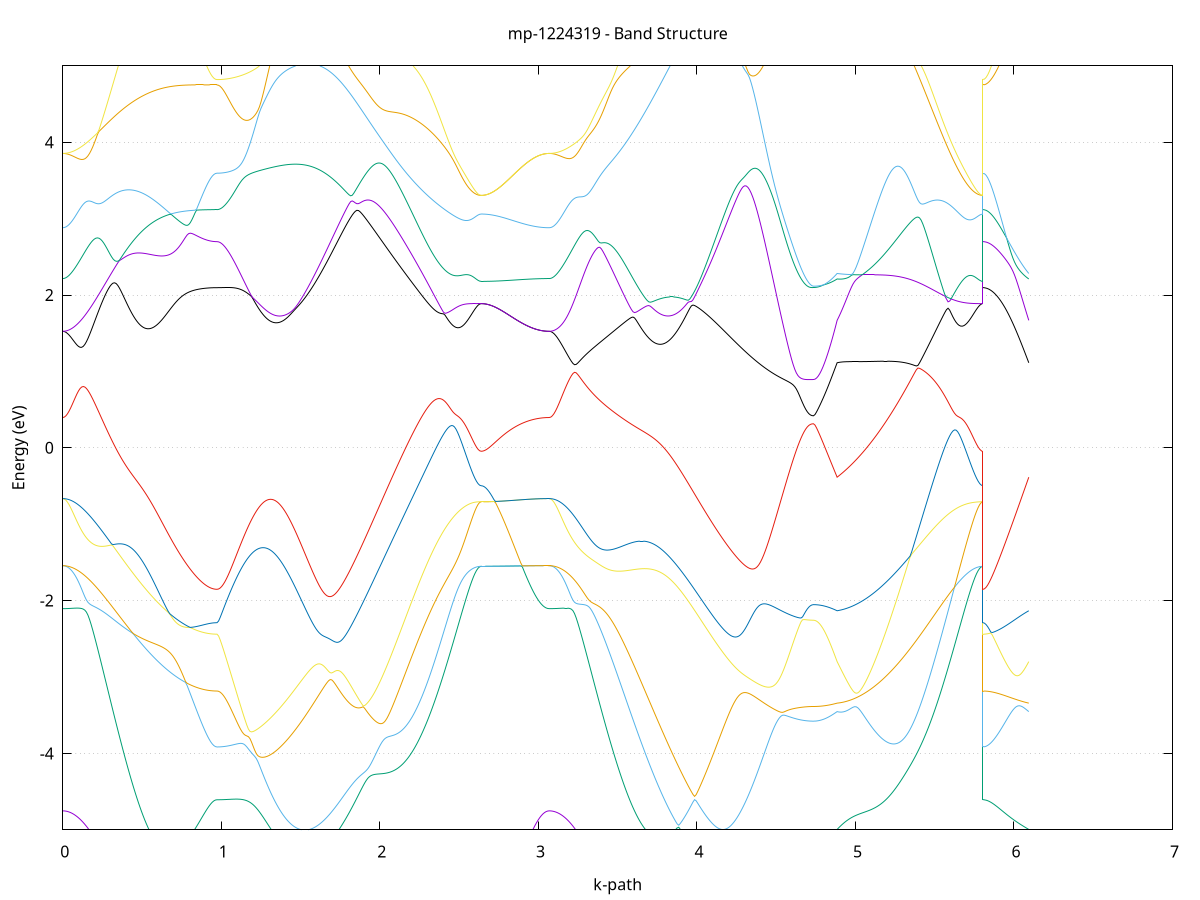 set title 'mp-1224319 - Band Structure'
set xlabel 'k-path'
set ylabel 'Energy (eV)'
set grid y
set yrange [-5:5]
set terminal png size 800,600
set output 'mp-1224319_bands_gnuplot.png'
plot '-' using 1:2 with lines notitle, '-' using 1:2 with lines notitle, '-' using 1:2 with lines notitle, '-' using 1:2 with lines notitle, '-' using 1:2 with lines notitle, '-' using 1:2 with lines notitle, '-' using 1:2 with lines notitle, '-' using 1:2 with lines notitle, '-' using 1:2 with lines notitle, '-' using 1:2 with lines notitle, '-' using 1:2 with lines notitle, '-' using 1:2 with lines notitle, '-' using 1:2 with lines notitle, '-' using 1:2 with lines notitle, '-' using 1:2 with lines notitle, '-' using 1:2 with lines notitle, '-' using 1:2 with lines notitle, '-' using 1:2 with lines notitle, '-' using 1:2 with lines notitle, '-' using 1:2 with lines notitle, '-' using 1:2 with lines notitle, '-' using 1:2 with lines notitle, '-' using 1:2 with lines notitle, '-' using 1:2 with lines notitle, '-' using 1:2 with lines notitle, '-' using 1:2 with lines notitle, '-' using 1:2 with lines notitle, '-' using 1:2 with lines notitle, '-' using 1:2 with lines notitle, '-' using 1:2 with lines notitle, '-' using 1:2 with lines notitle, '-' using 1:2 with lines notitle, '-' using 1:2 with lines notitle, '-' using 1:2 with lines notitle, '-' using 1:2 with lines notitle, '-' using 1:2 with lines notitle, '-' using 1:2 with lines notitle, '-' using 1:2 with lines notitle, '-' using 1:2 with lines notitle, '-' using 1:2 with lines notitle, '-' using 1:2 with lines notitle, '-' using 1:2 with lines notitle, '-' using 1:2 with lines notitle, '-' using 1:2 with lines notitle, '-' using 1:2 with lines notitle, '-' using 1:2 with lines notitle, '-' using 1:2 with lines notitle, '-' using 1:2 with lines notitle, '-' using 1:2 with lines notitle, '-' using 1:2 with lines notitle, '-' using 1:2 with lines notitle, '-' using 1:2 with lines notitle, '-' using 1:2 with lines notitle, '-' using 1:2 with lines notitle, '-' using 1:2 with lines notitle, '-' using 1:2 with lines notitle, '-' using 1:2 with lines notitle, '-' using 1:2 with lines notitle, '-' using 1:2 with lines notitle, '-' using 1:2 with lines notitle, '-' using 1:2 with lines notitle, '-' using 1:2 with lines notitle, '-' using 1:2 with lines notitle, '-' using 1:2 with lines notitle
0.000000 -23.905634
0.009926 -23.905634
0.019852 -23.905634
0.029779 -23.905634
0.039705 -23.905634
0.049631 -23.905734
0.059557 -23.905734
0.069483 -23.905734
0.079409 -23.905834
0.089336 -23.905934
0.099262 -23.905934
0.109188 -23.906034
0.119114 -23.906134
0.129040 -23.906234
0.138966 -23.906334
0.148893 -23.906434
0.158819 -23.906534
0.168745 -23.906634
0.178671 -23.906734
0.188597 -23.906834
0.198524 -23.906934
0.208450 -23.907134
0.218376 -23.907234
0.228302 -23.907434
0.238228 -23.907534
0.248154 -23.907634
0.258081 -23.907834
0.268007 -23.907934
0.277933 -23.908134
0.287859 -23.908334
0.297785 -23.908434
0.307712 -23.908634
0.317638 -23.908734
0.327564 -23.908934
0.337490 -23.909134
0.347416 -23.909334
0.357342 -23.909434
0.367269 -23.909634
0.377195 -23.909834
0.387121 -23.910034
0.397047 -23.910234
0.406973 -23.910434
0.416899 -23.910634
0.426826 -23.910734
0.436752 -23.910934
0.446678 -23.911134
0.456604 -23.911334
0.466530 -23.911534
0.476457 -23.911734
0.486383 -23.911934
0.496309 -23.912134
0.506235 -23.912334
0.516161 -23.912434
0.526087 -23.912634
0.536014 -23.912834
0.545940 -23.913034
0.555866 -23.913234
0.565792 -23.913434
0.575718 -23.913634
0.585645 -23.913734
0.595571 -23.913934
0.605497 -23.914134
0.615423 -23.914234
0.625349 -23.914434
0.635275 -23.914634
0.645202 -23.914734
0.655128 -23.914934
0.665054 -23.915134
0.674980 -23.915234
0.684906 -23.915434
0.694832 -23.915534
0.704759 -23.915734
0.714685 -23.915834
0.724611 -23.915934
0.734537 -23.916134
0.744463 -23.916234
0.754390 -23.916334
0.764316 -23.916434
0.774242 -23.916534
0.784168 -23.916734
0.794094 -23.916834
0.804020 -23.916934
0.813947 -23.917034
0.823873 -23.917034
0.833799 -23.917134
0.843725 -23.917234
0.853651 -23.917334
0.863577 -23.917334
0.873504 -23.917434
0.883430 -23.917534
0.893356 -23.917534
0.903282 -23.917534
0.913208 -23.917634
0.923135 -23.917634
0.933061 -23.917634
0.942987 -23.917734
0.952913 -23.917734
0.962839 -23.917734
0.972765 -23.917734
0.972765 -23.917734
0.982678 -23.917734
0.992591 -23.917734
1.002503 -23.917734
1.012416 -23.917734
1.022328 -23.917634
1.032241 -23.917634
1.042154 -23.917634
1.052066 -23.917634
1.061979 -23.917534
1.071891 -23.917534
1.081804 -23.917534
1.091717 -23.917434
1.101629 -23.917434
1.111542 -23.917434
1.121454 -23.917334
1.131367 -23.917334
1.141280 -23.917234
1.151192 -23.917234
1.161105 -23.917134
1.171017 -23.917134
1.180930 -23.917034
1.190843 -23.916934
1.200755 -23.916934
1.210668 -23.916834
1.220580 -23.916834
1.230493 -23.916734
1.240406 -23.916634
1.250318 -23.916634
1.260231 -23.916534
1.270143 -23.916534
1.280056 -23.916434
1.289969 -23.916334
1.299881 -23.916334
1.309794 -23.916234
1.319706 -23.916234
1.329619 -23.916134
1.339532 -23.916134
1.349444 -23.916034
1.359357 -23.916034
1.369269 -23.915934
1.379182 -23.915934
1.389095 -23.915834
1.399007 -23.915834
1.408920 -23.915834
1.418832 -23.915734
1.428745 -23.915734
1.438658 -23.915734
1.448570 -23.915734
1.458483 -23.915734
1.468395 -23.915634
1.478308 -23.915634
1.488221 -23.915634
1.498133 -23.915634
1.508046 -23.915634
1.517958 -23.915634
1.527871 -23.915634
1.537784 -23.915634
1.547696 -23.915634
1.557609 -23.915634
1.567521 -23.915634
1.577434 -23.915634
1.577434 -23.915634
1.587358 -23.915634
1.597282 -23.915634
1.607206 -23.915634
1.617130 -23.915634
1.627054 -23.915634
1.636979 -23.915734
1.646903 -23.915734
1.656827 -23.915734
1.666751 -23.915734
1.676675 -23.915734
1.686599 -23.915734
1.696523 -23.915734
1.706447 -23.915734
1.716371 -23.915634
1.726295 -23.915634
1.736220 -23.915634
1.746144 -23.915634
1.756068 -23.915634
1.765992 -23.915634
1.775916 -23.915534
1.785840 -23.915534
1.795764 -23.915534
1.805688 -23.915434
1.815612 -23.915434
1.825537 -23.915334
1.835461 -23.915334
1.845385 -23.915234
1.855309 -23.915234
1.865233 -23.915134
1.875157 -23.915034
1.885081 -23.915034
1.895005 -23.914934
1.904929 -23.914834
1.914853 -23.914734
1.924778 -23.914634
1.934702 -23.914534
1.944626 -23.914434
1.954550 -23.914334
1.964474 -23.914234
1.974398 -23.914134
1.984322 -23.914034
1.994246 -23.913934
2.004170 -23.913734
2.014095 -23.913634
2.024019 -23.913534
2.033943 -23.913334
2.043867 -23.913234
2.053791 -23.913134
2.063715 -23.912934
2.073639 -23.912834
2.083563 -23.912634
2.093487 -23.912534
2.103412 -23.912334
2.113336 -23.912234
2.123260 -23.912034
2.133184 -23.911934
2.143108 -23.911734
2.153032 -23.911534
2.162956 -23.911434
2.172880 -23.911234
2.182804 -23.911034
2.192728 -23.910934
2.202653 -23.910734
2.212577 -23.910534
2.222501 -23.910434
2.232425 -23.910234
2.242349 -23.910034
2.252273 -23.909934
2.262197 -23.909734
2.272121 -23.909534
2.282045 -23.909434
2.291970 -23.909234
2.301894 -23.909034
2.311818 -23.908934
2.321742 -23.908734
2.331666 -23.908534
2.341590 -23.908434
2.351514 -23.908234
2.361438 -23.908134
2.371362 -23.907934
2.381286 -23.907834
2.391211 -23.907634
2.401135 -23.907534
2.411059 -23.907434
2.420983 -23.907234
2.430907 -23.907134
2.440831 -23.907034
2.450755 -23.906834
2.460679 -23.906734
2.470603 -23.906634
2.480527 -23.906534
2.490452 -23.906434
2.500376 -23.906334
2.510300 -23.906234
2.520224 -23.906134
2.530148 -23.906034
2.540072 -23.905934
2.549996 -23.905934
2.559920 -23.905834
2.569844 -23.905834
2.579769 -23.905734
2.589693 -23.905734
2.599617 -23.905634
2.609541 -23.905634
2.619465 -23.905634
2.629389 -23.905634
2.639313 -23.905634
2.639313 -23.905634
2.649297 -23.905634
2.659281 -23.905634
2.669265 -23.905634
2.679249 -23.905634
2.689233 -23.905634
2.699217 -23.905634
2.709201 -23.905634
2.719185 -23.905634
2.729169 -23.905634
2.739153 -23.905634
2.749137 -23.905634
2.759121 -23.905634
2.769105 -23.905634
2.779089 -23.905634
2.789073 -23.905634
2.799057 -23.905634
2.809041 -23.905634
2.819025 -23.905634
2.829009 -23.905634
2.838993 -23.905634
2.848977 -23.905634
2.858961 -23.905634
2.868945 -23.905634
2.878929 -23.905634
2.888913 -23.905634
2.898897 -23.905634
2.908881 -23.905634
2.918865 -23.905634
2.928849 -23.905634
2.938833 -23.905634
2.948817 -23.905634
2.958801 -23.905634
2.968785 -23.905634
2.978769 -23.905634
2.988753 -23.905634
2.998737 -23.905634
3.008721 -23.905634
3.018705 -23.905634
3.028689 -23.905634
3.038673 -23.905634
3.048657 -23.905634
3.058641 -23.905634
3.068625 -23.905634
3.068625 -23.905634
3.078587 -23.905634
3.088548 -23.905634
3.098510 -23.905634
3.108471 -23.905634
3.118433 -23.905734
3.128394 -23.905734
3.138356 -23.905734
3.148317 -23.905834
3.158279 -23.905934
3.168240 -23.905934
3.178202 -23.906034
3.188163 -23.906134
3.198124 -23.906234
3.208086 -23.906334
3.218047 -23.906434
3.228009 -23.906534
3.237970 -23.906634
3.247932 -23.906734
3.257893 -23.906834
3.267855 -23.907034
3.277816 -23.907134
3.287778 -23.907234
3.297739 -23.907434
3.307701 -23.907534
3.317662 -23.907634
3.327624 -23.907834
3.337585 -23.907934
3.347547 -23.908134
3.357508 -23.908234
3.367470 -23.908434
3.377431 -23.908634
3.387393 -23.908734
3.397354 -23.908934
3.407315 -23.909134
3.417277 -23.909234
3.427238 -23.909434
3.437200 -23.909634
3.447161 -23.909734
3.457123 -23.909934
3.467084 -23.910134
3.477046 -23.910234
3.487007 -23.910434
3.496969 -23.910634
3.506930 -23.910734
3.516892 -23.910934
3.526853 -23.911134
3.536815 -23.911234
3.546776 -23.911434
3.556738 -23.911634
3.566699 -23.911734
3.576661 -23.911934
3.586622 -23.912134
3.596583 -23.912234
3.606545 -23.912434
3.616506 -23.912534
3.626468 -23.912734
3.636429 -23.912834
3.646391 -23.913034
3.656352 -23.913134
3.666314 -23.913234
3.676275 -23.913434
3.686237 -23.913534
3.696198 -23.913634
3.706160 -23.913834
3.716121 -23.913934
3.726083 -23.914034
3.736044 -23.914134
3.746006 -23.914234
3.755967 -23.914334
3.765929 -23.914434
3.775890 -23.914534
3.785852 -23.914634
3.795813 -23.914734
3.805774 -23.914834
3.815736 -23.914934
3.825697 -23.915034
3.835659 -23.915034
3.845620 -23.915134
3.855582 -23.915234
3.865543 -23.915234
3.875505 -23.915334
3.885466 -23.915334
3.895428 -23.915434
3.905389 -23.915434
3.915351 -23.915534
3.925312 -23.915534
3.935274 -23.915534
3.945235 -23.915634
3.955197 -23.915634
3.965158 -23.915634
3.975120 -23.915634
3.985081 -23.915634
3.995042 -23.915634
4.005004 -23.915634
4.014965 -23.915734
4.024927 -23.915734
4.034888 -23.915734
4.044850 -23.915734
4.054811 -23.915734
4.064773 -23.915734
4.074734 -23.915634
4.084696 -23.915634
4.094657 -23.915634
4.104619 -23.915634
4.114580 -23.915634
4.124542 -23.915634
4.134503 -23.915634
4.144465 -23.915634
4.154426 -23.915634
4.164388 -23.915634
4.174349 -23.915634
4.184310 -23.915634
4.194272 -23.915634
4.204233 -23.915634
4.204233 -23.915634
4.214066 -23.915634
4.223898 -23.915634
4.233730 -23.915634
4.243562 -23.915634
4.253395 -23.915734
4.263227 -23.915734
4.273059 -23.915734
4.282891 -23.915734
4.292723 -23.915834
4.302556 -23.915834
4.312388 -23.915834
4.322220 -23.915934
4.332052 -23.915934
4.341884 -23.915934
4.351717 -23.916034
4.361549 -23.916034
4.371381 -23.916134
4.381213 -23.916134
4.391046 -23.916234
4.400878 -23.916234
4.410710 -23.916334
4.420542 -23.916434
4.430374 -23.916434
4.440207 -23.916534
4.450039 -23.916534
4.459871 -23.916634
4.469703 -23.916734
4.479536 -23.916734
4.489368 -23.916834
4.499200 -23.916834
4.509032 -23.916934
4.518864 -23.917034
4.528697 -23.917034
4.538529 -23.917134
4.548361 -23.917134
4.558193 -23.917234
4.568025 -23.917234
4.577858 -23.917334
4.587690 -23.917334
4.597522 -23.917434
4.607354 -23.917434
4.617187 -23.917534
4.627019 -23.917534
4.636851 -23.917534
4.646683 -23.917634
4.656515 -23.917634
4.666348 -23.917634
4.676180 -23.917634
4.686012 -23.917734
4.695844 -23.917734
4.705676 -23.917734
4.715509 -23.917734
4.725341 -23.917734
4.735173 -23.917734
4.735173 -23.917734
4.745126 -23.917734
4.755080 -23.917734
4.765033 -23.917734
4.774987 -23.917734
4.784940 -23.917734
4.794893 -23.917734
4.804847 -23.917734
4.814800 -23.917734
4.824754 -23.917734
4.834707 -23.917734
4.844660 -23.917734
4.854614 -23.917734
4.864567 -23.917734
4.874521 -23.917634
4.884474 -23.917634
4.884474 -23.917634
4.894470 -23.917634
4.904466 -23.917634
4.914461 -23.917534
4.924457 -23.917534
4.934453 -23.917434
4.944449 -23.917434
4.954445 -23.917334
4.964440 -23.917234
4.974436 -23.917234
4.984432 -23.917134
4.994428 -23.917034
5.004424 -23.916934
5.014419 -23.916834
5.024415 -23.916734
5.034411 -23.916634
5.044407 -23.916534
5.054403 -23.916434
5.064399 -23.916234
5.074394 -23.916134
5.084390 -23.916034
5.094386 -23.915834
5.104382 -23.915734
5.114378 -23.915634
5.124373 -23.915434
5.134369 -23.915334
5.144365 -23.915134
5.154361 -23.914934
5.164357 -23.914834
5.174352 -23.914634
5.184348 -23.914434
5.194344 -23.914334
5.204340 -23.914134
5.214336 -23.913934
5.224331 -23.913734
5.234327 -23.913634
5.244323 -23.913434
5.254319 -23.913234
5.264315 -23.913034
5.274311 -23.912834
5.284306 -23.912634
5.294302 -23.912434
5.304298 -23.912234
5.314294 -23.912034
5.324290 -23.911934
5.334285 -23.911734
5.344281 -23.911534
5.354277 -23.911334
5.364273 -23.911134
5.374269 -23.910934
5.384264 -23.910734
5.394260 -23.910534
5.404256 -23.910334
5.414252 -23.910134
5.424248 -23.909934
5.434243 -23.909834
5.444239 -23.909634
5.454235 -23.909434
5.464231 -23.909234
5.474227 -23.909034
5.484223 -23.908834
5.494218 -23.908734
5.504214 -23.908534
5.514210 -23.908334
5.524206 -23.908234
5.534202 -23.908034
5.544197 -23.907934
5.554193 -23.907734
5.564189 -23.907634
5.574185 -23.907434
5.584181 -23.907334
5.594176 -23.907134
5.604172 -23.907034
5.614168 -23.906934
5.624164 -23.906734
5.634160 -23.906634
5.644155 -23.906534
5.654151 -23.906434
5.664147 -23.906334
5.674143 -23.906234
5.684139 -23.906134
5.694135 -23.906034
5.704130 -23.906034
5.714126 -23.905934
5.724122 -23.905834
5.734118 -23.905834
5.744114 -23.905734
5.754109 -23.905734
5.764105 -23.905634
5.774101 -23.905634
5.784097 -23.905634
5.794093 -23.905634
5.804088 -23.905634
5.804088 -23.917734
5.814066 -23.917734
5.824044 -23.917734
5.834022 -23.917734
5.844000 -23.917734
5.853977 -23.917734
5.863955 -23.917734
5.873933 -23.917734
5.883911 -23.917734
5.893889 -23.917734
5.903866 -23.917734
5.913844 -23.917734
5.923822 -23.917734
5.933800 -23.917734
5.943778 -23.917734
5.953755 -23.917734
5.963733 -23.917734
5.973711 -23.917734
5.983689 -23.917734
5.993667 -23.917734
6.003644 -23.917734
6.013622 -23.917734
6.023600 -23.917734
6.033578 -23.917734
6.043556 -23.917734
6.053533 -23.917634
6.063511 -23.917634
6.073489 -23.917634
6.083467 -23.917634
6.093445 -23.917634
e
0.000000 -23.905634
0.009926 -23.905634
0.019852 -23.905634
0.029779 -23.905634
0.039705 -23.905534
0.049631 -23.905534
0.059557 -23.905534
0.069483 -23.905534
0.079409 -23.905534
0.089336 -23.905534
0.099262 -23.905534
0.109188 -23.905534
0.119114 -23.905534
0.129040 -23.905434
0.138966 -23.905434
0.148893 -23.905434
0.158819 -23.905434
0.168745 -23.905434
0.178671 -23.905334
0.188597 -23.905334
0.198524 -23.905334
0.208450 -23.905334
0.218376 -23.905234
0.228302 -23.905234
0.238228 -23.905234
0.248154 -23.905234
0.258081 -23.905134
0.268007 -23.905134
0.277933 -23.905134
0.287859 -23.905134
0.297785 -23.905034
0.307712 -23.905034
0.317638 -23.905034
0.327564 -23.905034
0.337490 -23.904934
0.347416 -23.904934
0.357342 -23.904934
0.367269 -23.904834
0.377195 -23.904834
0.387121 -23.904834
0.397047 -23.904834
0.406973 -23.904734
0.416899 -23.904734
0.426826 -23.904734
0.436752 -23.904734
0.446678 -23.904634
0.456604 -23.904634
0.466530 -23.904634
0.476457 -23.904634
0.486383 -23.904634
0.496309 -23.904534
0.506235 -23.904534
0.516161 -23.904534
0.526087 -23.904534
0.536014 -23.904534
0.545940 -23.904534
0.555866 -23.904434
0.565792 -23.904434
0.575718 -23.904434
0.585645 -23.904434
0.595571 -23.904434
0.605497 -23.904434
0.615423 -23.904434
0.625349 -23.904334
0.635275 -23.904334
0.645202 -23.904334
0.655128 -23.904334
0.665054 -23.904334
0.674980 -23.904334
0.684906 -23.904334
0.694832 -23.904334
0.704759 -23.904334
0.714685 -23.904334
0.724611 -23.904334
0.734537 -23.904334
0.744463 -23.904334
0.754390 -23.904334
0.764316 -23.904234
0.774242 -23.904234
0.784168 -23.904234
0.794094 -23.904234
0.804020 -23.904234
0.813947 -23.904234
0.823873 -23.904234
0.833799 -23.904234
0.843725 -23.904234
0.853651 -23.904234
0.863577 -23.904234
0.873504 -23.904234
0.883430 -23.904234
0.893356 -23.904234
0.903282 -23.904234
0.913208 -23.904234
0.923135 -23.904234
0.933061 -23.904234
0.942987 -23.904234
0.952913 -23.904234
0.962839 -23.904234
0.972765 -23.904234
0.972765 -23.904234
0.982678 -23.904234
0.992591 -23.904234
1.002503 -23.904234
1.012416 -23.904234
1.022328 -23.904334
1.032241 -23.904334
1.042154 -23.904334
1.052066 -23.904334
1.061979 -23.904434
1.071891 -23.904434
1.081804 -23.904534
1.091717 -23.904534
1.101629 -23.904534
1.111542 -23.904634
1.121454 -23.904734
1.131367 -23.904734
1.141280 -23.904834
1.151192 -23.904834
1.161105 -23.904934
1.171017 -23.905034
1.180930 -23.905034
1.190843 -23.905134
1.200755 -23.905234
1.210668 -23.905234
1.220580 -23.905334
1.230493 -23.905434
1.240406 -23.905534
1.250318 -23.905534
1.260231 -23.905634
1.270143 -23.905734
1.280056 -23.905834
1.289969 -23.905934
1.299881 -23.905934
1.309794 -23.906034
1.319706 -23.906134
1.329619 -23.906134
1.339532 -23.906234
1.349444 -23.906334
1.359357 -23.906334
1.369269 -23.906434
1.379182 -23.906534
1.389095 -23.906534
1.399007 -23.906634
1.408920 -23.906634
1.418832 -23.906734
1.428745 -23.906734
1.438658 -23.906834
1.448570 -23.906834
1.458483 -23.906834
1.468395 -23.906834
1.478308 -23.906934
1.488221 -23.906934
1.498133 -23.906934
1.508046 -23.906934
1.517958 -23.906934
1.527871 -23.906934
1.537784 -23.906934
1.547696 -23.906934
1.557609 -23.906934
1.567521 -23.906934
1.577434 -23.906934
1.577434 -23.906934
1.587358 -23.906934
1.597282 -23.906834
1.607206 -23.906834
1.617130 -23.906834
1.627054 -23.906834
1.636979 -23.906734
1.646903 -23.906734
1.656827 -23.906734
1.666751 -23.906634
1.676675 -23.906634
1.686599 -23.906534
1.696523 -23.906534
1.706447 -23.906434
1.716371 -23.906434
1.726295 -23.906434
1.736220 -23.906334
1.746144 -23.906334
1.756068 -23.906234
1.765992 -23.906234
1.775916 -23.906134
1.785840 -23.906134
1.795764 -23.906034
1.805688 -23.906034
1.815612 -23.905934
1.825537 -23.905934
1.835461 -23.905834
1.845385 -23.905834
1.855309 -23.905834
1.865233 -23.905734
1.875157 -23.905734
1.885081 -23.905634
1.895005 -23.905634
1.904929 -23.905634
1.914853 -23.905534
1.924778 -23.905534
1.934702 -23.905434
1.944626 -23.905434
1.954550 -23.905434
1.964474 -23.905334
1.974398 -23.905334
1.984322 -23.905334
1.994246 -23.905234
2.004170 -23.905234
2.014095 -23.905234
2.024019 -23.905234
2.033943 -23.905134
2.043867 -23.905134
2.053791 -23.905134
2.063715 -23.905134
2.073639 -23.905134
2.083563 -23.905034
2.093487 -23.905034
2.103412 -23.905034
2.113336 -23.905034
2.123260 -23.905034
2.133184 -23.905034
2.143108 -23.905034
2.153032 -23.905034
2.162956 -23.905034
2.172880 -23.905034
2.182804 -23.905034
2.192728 -23.905034
2.202653 -23.905034
2.212577 -23.905034
2.222501 -23.905034
2.232425 -23.905034
2.242349 -23.905034
2.252273 -23.905034
2.262197 -23.905034
2.272121 -23.905034
2.282045 -23.905034
2.291970 -23.905034
2.301894 -23.905134
2.311818 -23.905134
2.321742 -23.905134
2.331666 -23.905134
2.341590 -23.905134
2.351514 -23.905134
2.361438 -23.905234
2.371362 -23.905234
2.381286 -23.905234
2.391211 -23.905234
2.401135 -23.905234
2.411059 -23.905334
2.420983 -23.905334
2.430907 -23.905334
2.440831 -23.905334
2.450755 -23.905334
2.460679 -23.905434
2.470603 -23.905434
2.480527 -23.905434
2.490452 -23.905434
2.500376 -23.905434
2.510300 -23.905534
2.520224 -23.905534
2.530148 -23.905534
2.540072 -23.905534
2.549996 -23.905534
2.559920 -23.905534
2.569844 -23.905534
2.579769 -23.905534
2.589693 -23.905534
2.599617 -23.905634
2.609541 -23.905634
2.619465 -23.905634
2.629389 -23.905634
2.639313 -23.905634
2.639313 -23.905634
2.649297 -23.905634
2.659281 -23.905634
2.669265 -23.905634
2.679249 -23.905634
2.689233 -23.905634
2.699217 -23.905634
2.709201 -23.905634
2.719185 -23.905634
2.729169 -23.905634
2.739153 -23.905634
2.749137 -23.905634
2.759121 -23.905634
2.769105 -23.905634
2.779089 -23.905634
2.789073 -23.905634
2.799057 -23.905634
2.809041 -23.905634
2.819025 -23.905634
2.829009 -23.905634
2.838993 -23.905634
2.848977 -23.905634
2.858961 -23.905634
2.868945 -23.905634
2.878929 -23.905634
2.888913 -23.905634
2.898897 -23.905634
2.908881 -23.905634
2.918865 -23.905634
2.928849 -23.905634
2.938833 -23.905634
2.948817 -23.905634
2.958801 -23.905634
2.968785 -23.905634
2.978769 -23.905634
2.988753 -23.905634
2.998737 -23.905634
3.008721 -23.905634
3.018705 -23.905634
3.028689 -23.905634
3.038673 -23.905634
3.048657 -23.905634
3.058641 -23.905634
3.068625 -23.905634
3.068625 -23.905634
3.078587 -23.905634
3.088548 -23.905634
3.098510 -23.905634
3.108471 -23.905534
3.118433 -23.905534
3.128394 -23.905534
3.138356 -23.905534
3.148317 -23.905534
3.158279 -23.905534
3.168240 -23.905534
3.178202 -23.905534
3.188163 -23.905534
3.198124 -23.905434
3.208086 -23.905434
3.218047 -23.905434
3.228009 -23.905434
3.237970 -23.905434
3.247932 -23.905434
3.257893 -23.905334
3.267855 -23.905334
3.277816 -23.905334
3.287778 -23.905334
3.297739 -23.905234
3.307701 -23.905234
3.317662 -23.905234
3.327624 -23.905234
3.337585 -23.905234
3.347547 -23.905134
3.357508 -23.905134
3.367470 -23.905134
3.377431 -23.905134
3.387393 -23.905134
3.397354 -23.905134
3.407315 -23.905134
3.417277 -23.905034
3.427238 -23.905034
3.437200 -23.905034
3.447161 -23.905034
3.457123 -23.905034
3.467084 -23.905034
3.477046 -23.905034
3.487007 -23.905034
3.496969 -23.905034
3.506930 -23.905034
3.516892 -23.905034
3.526853 -23.905034
3.536815 -23.905034
3.546776 -23.905034
3.556738 -23.905034
3.566699 -23.905034
3.576661 -23.905034
3.586622 -23.905034
3.596583 -23.905034
3.606545 -23.905034
3.616506 -23.905034
3.626468 -23.905134
3.636429 -23.905134
3.646391 -23.905134
3.656352 -23.905134
3.666314 -23.905134
3.676275 -23.905134
3.686237 -23.905234
3.696198 -23.905234
3.706160 -23.905234
3.716121 -23.905334
3.726083 -23.905334
3.736044 -23.905334
3.746006 -23.905334
3.755967 -23.905434
3.765929 -23.905434
3.775890 -23.905534
3.785852 -23.905534
3.795813 -23.905534
3.805774 -23.905634
3.815736 -23.905634
3.825697 -23.905634
3.835659 -23.905734
3.845620 -23.905734
3.855582 -23.905834
3.865543 -23.905834
3.875505 -23.905934
3.885466 -23.905934
3.895428 -23.906034
3.905389 -23.906034
3.915351 -23.906134
3.925312 -23.906134
3.935274 -23.906134
3.945235 -23.906234
3.955197 -23.906234
3.965158 -23.906334
3.975120 -23.906334
3.985081 -23.906434
3.995042 -23.906434
4.005004 -23.906534
4.014965 -23.906534
4.024927 -23.906534
4.034888 -23.906634
4.044850 -23.906634
4.054811 -23.906734
4.064773 -23.906734
4.074734 -23.906734
4.084696 -23.906834
4.094657 -23.906834
4.104619 -23.906834
4.114580 -23.906834
4.124542 -23.906934
4.134503 -23.906934
4.144465 -23.906934
4.154426 -23.906934
4.164388 -23.906934
4.174349 -23.906934
4.184310 -23.906934
4.194272 -23.906934
4.204233 -23.906934
4.204233 -23.906934
4.214066 -23.906934
4.223898 -23.906934
4.233730 -23.906934
4.243562 -23.906834
4.253395 -23.906834
4.263227 -23.906834
4.273059 -23.906734
4.282891 -23.906734
4.292723 -23.906734
4.302556 -23.906634
4.312388 -23.906634
4.322220 -23.906534
4.332052 -23.906534
4.341884 -23.906434
4.351717 -23.906334
4.361549 -23.906334
4.371381 -23.906234
4.381213 -23.906134
4.391046 -23.906134
4.400878 -23.906034
4.410710 -23.905934
4.420542 -23.905834
4.430374 -23.905834
4.440207 -23.905734
4.450039 -23.905634
4.459871 -23.905534
4.469703 -23.905534
4.479536 -23.905434
4.489368 -23.905334
4.499200 -23.905234
4.509032 -23.905234
4.518864 -23.905134
4.528697 -23.905034
4.538529 -23.904934
4.548361 -23.904934
4.558193 -23.904834
4.568025 -23.904834
4.577858 -23.904734
4.587690 -23.904634
4.597522 -23.904634
4.607354 -23.904534
4.617187 -23.904534
4.627019 -23.904434
4.636851 -23.904434
4.646683 -23.904434
4.656515 -23.904334
4.666348 -23.904334
4.676180 -23.904334
4.686012 -23.904334
4.695844 -23.904234
4.705676 -23.904234
4.715509 -23.904234
4.725341 -23.904234
4.735173 -23.904234
4.735173 -23.904234
4.745126 -23.904234
4.755080 -23.904234
4.765033 -23.904234
4.774987 -23.904234
4.784940 -23.904234
4.794893 -23.904234
4.804847 -23.904234
4.814800 -23.904234
4.824754 -23.904234
4.834707 -23.904234
4.844660 -23.904234
4.854614 -23.904234
4.864567 -23.904234
4.874521 -23.904234
4.884474 -23.904234
4.884474 -23.904234
4.894470 -23.904234
4.904466 -23.904234
4.914461 -23.904234
4.924457 -23.904234
4.934453 -23.904234
4.944449 -23.904234
4.954445 -23.904234
4.964440 -23.904234
4.974436 -23.904234
4.984432 -23.904234
4.994428 -23.904234
5.004424 -23.904234
5.014419 -23.904234
5.024415 -23.904234
5.034411 -23.904234
5.044407 -23.904234
5.054403 -23.904234
5.064399 -23.904334
5.074394 -23.904334
5.084390 -23.904334
5.094386 -23.904334
5.104382 -23.904334
5.114378 -23.904334
5.124373 -23.904334
5.134369 -23.904334
5.144365 -23.904334
5.154361 -23.904334
5.164357 -23.904334
5.174352 -23.904334
5.184348 -23.904334
5.194344 -23.904434
5.204340 -23.904434
5.214336 -23.904434
5.224331 -23.904434
5.234327 -23.904434
5.244323 -23.904434
5.254319 -23.904434
5.264315 -23.904534
5.274311 -23.904534
5.284306 -23.904534
5.294302 -23.904534
5.304298 -23.904534
5.314294 -23.904534
5.324290 -23.904634
5.334285 -23.904634
5.344281 -23.904634
5.354277 -23.904634
5.364273 -23.904634
5.374269 -23.904734
5.384264 -23.904734
5.394260 -23.904734
5.404256 -23.904734
5.414252 -23.904834
5.424248 -23.904834
5.434243 -23.904834
5.444239 -23.904934
5.454235 -23.904934
5.464231 -23.904934
5.474227 -23.904934
5.484223 -23.905034
5.494218 -23.905034
5.504214 -23.905034
5.514210 -23.905034
5.524206 -23.905134
5.534202 -23.905134
5.544197 -23.905134
5.554193 -23.905234
5.564189 -23.905234
5.574185 -23.905234
5.584181 -23.905234
5.594176 -23.905334
5.604172 -23.905334
5.614168 -23.905334
5.624164 -23.905334
5.634160 -23.905434
5.644155 -23.905434
5.654151 -23.905434
5.664147 -23.905434
5.674143 -23.905434
5.684139 -23.905534
5.694135 -23.905534
5.704130 -23.905534
5.714126 -23.905534
5.724122 -23.905534
5.734118 -23.905534
5.744114 -23.905534
5.754109 -23.905534
5.764105 -23.905634
5.774101 -23.905634
5.784097 -23.905634
5.794093 -23.905634
5.804088 -23.905634
5.804088 -23.904234
5.814066 -23.904234
5.824044 -23.904234
5.834022 -23.904234
5.844000 -23.904234
5.853977 -23.904234
5.863955 -23.904234
5.873933 -23.904234
5.883911 -23.904234
5.893889 -23.904234
5.903866 -23.904234
5.913844 -23.904234
5.923822 -23.904234
5.933800 -23.904234
5.943778 -23.904234
5.953755 -23.904234
5.963733 -23.904234
5.973711 -23.904234
5.983689 -23.904234
5.993667 -23.904234
6.003644 -23.904234
6.013622 -23.904234
6.023600 -23.904234
6.033578 -23.904234
6.043556 -23.904234
6.053533 -23.904234
6.063511 -23.904234
6.073489 -23.904234
6.083467 -23.904234
6.093445 -23.904234
e
0.000000 -23.900334
0.009926 -23.900334
0.019852 -23.900334
0.029779 -23.900334
0.039705 -23.900334
0.049631 -23.900234
0.059557 -23.900234
0.069483 -23.900234
0.079409 -23.900134
0.089336 -23.900134
0.099262 -23.900034
0.109188 -23.900034
0.119114 -23.899934
0.129040 -23.899934
0.138966 -23.899834
0.148893 -23.899734
0.158819 -23.899634
0.168745 -23.899634
0.178671 -23.899534
0.188597 -23.899434
0.198524 -23.899334
0.208450 -23.899234
0.218376 -23.899134
0.228302 -23.899034
0.238228 -23.898934
0.248154 -23.898834
0.258081 -23.898734
0.268007 -23.898634
0.277933 -23.898534
0.287859 -23.898434
0.297785 -23.898334
0.307712 -23.898234
0.317638 -23.898134
0.327564 -23.898034
0.337490 -23.897934
0.347416 -23.897834
0.357342 -23.897734
0.367269 -23.897534
0.377195 -23.897434
0.387121 -23.897334
0.397047 -23.897234
0.406973 -23.897134
0.416899 -23.897034
0.426826 -23.896934
0.436752 -23.896834
0.446678 -23.896734
0.456604 -23.896634
0.466530 -23.896534
0.476457 -23.896334
0.486383 -23.896234
0.496309 -23.896134
0.506235 -23.896034
0.516161 -23.895934
0.526087 -23.895834
0.536014 -23.895734
0.545940 -23.895734
0.555866 -23.895634
0.565792 -23.895534
0.575718 -23.895434
0.585645 -23.895334
0.595571 -23.895234
0.605497 -23.895134
0.615423 -23.895134
0.625349 -23.895034
0.635275 -23.894934
0.645202 -23.894834
0.655128 -23.894834
0.665054 -23.894734
0.674980 -23.894634
0.684906 -23.894634
0.694832 -23.894534
0.704759 -23.894534
0.714685 -23.894434
0.724611 -23.894334
0.734537 -23.894334
0.744463 -23.894234
0.754390 -23.894234
0.764316 -23.894234
0.774242 -23.894134
0.784168 -23.894134
0.794094 -23.894034
0.804020 -23.894034
0.813947 -23.894034
0.823873 -23.894034
0.833799 -23.893934
0.843725 -23.893934
0.853651 -23.893934
0.863577 -23.893934
0.873504 -23.893834
0.883430 -23.893834
0.893356 -23.893834
0.903282 -23.893834
0.913208 -23.893834
0.923135 -23.893834
0.933061 -23.893834
0.942987 -23.893834
0.952913 -23.893834
0.962839 -23.893734
0.972765 -23.893734
0.972765 -23.893734
0.982678 -23.893734
0.992591 -23.893734
1.002503 -23.893734
1.012416 -23.893734
1.022328 -23.893734
1.032241 -23.893734
1.042154 -23.893734
1.052066 -23.893634
1.061979 -23.893634
1.071891 -23.893634
1.081804 -23.893534
1.091717 -23.893534
1.101629 -23.893434
1.111542 -23.893434
1.121454 -23.893434
1.131367 -23.893334
1.141280 -23.893334
1.151192 -23.893234
1.161105 -23.893134
1.171017 -23.893134
1.180930 -23.893034
1.190843 -23.893034
1.200755 -23.892934
1.210668 -23.892834
1.220580 -23.892834
1.230493 -23.892734
1.240406 -23.892734
1.250318 -23.892634
1.260231 -23.892534
1.270143 -23.892534
1.280056 -23.892434
1.289969 -23.892334
1.299881 -23.892334
1.309794 -23.892234
1.319706 -23.892234
1.329619 -23.892134
1.339532 -23.892034
1.349444 -23.892034
1.359357 -23.891934
1.369269 -23.891934
1.379182 -23.891834
1.389095 -23.891834
1.399007 -23.891734
1.408920 -23.891734
1.418832 -23.891734
1.428745 -23.891634
1.438658 -23.891634
1.448570 -23.891634
1.458483 -23.891634
1.468395 -23.891534
1.478308 -23.891534
1.488221 -23.891534
1.498133 -23.891534
1.508046 -23.891534
1.517958 -23.891534
1.527871 -23.891534
1.537784 -23.891534
1.547696 -23.891534
1.557609 -23.891534
1.567521 -23.891534
1.577434 -23.891534
1.577434 -23.891534
1.587358 -23.891534
1.597282 -23.891634
1.607206 -23.891634
1.617130 -23.891634
1.627054 -23.891634
1.636979 -23.891734
1.646903 -23.891734
1.656827 -23.891734
1.666751 -23.891834
1.676675 -23.891834
1.686599 -23.891934
1.696523 -23.891934
1.706447 -23.892034
1.716371 -23.892034
1.726295 -23.892134
1.736220 -23.892134
1.746144 -23.892234
1.756068 -23.892234
1.765992 -23.892334
1.775916 -23.892434
1.785840 -23.892434
1.795764 -23.892534
1.805688 -23.892634
1.815612 -23.892734
1.825537 -23.892734
1.835461 -23.892834
1.845385 -23.892934
1.855309 -23.893034
1.865233 -23.893134
1.875157 -23.893134
1.885081 -23.893234
1.895005 -23.893334
1.904929 -23.893434
1.914853 -23.893534
1.924778 -23.893634
1.934702 -23.893734
1.944626 -23.893834
1.954550 -23.893934
1.964474 -23.894034
1.974398 -23.894134
1.984322 -23.894234
1.994246 -23.894334
2.004170 -23.894434
2.014095 -23.894534
2.024019 -23.894634
2.033943 -23.894734
2.043867 -23.894834
2.053791 -23.894934
2.063715 -23.895034
2.073639 -23.895134
2.083563 -23.895234
2.093487 -23.895434
2.103412 -23.895534
2.113336 -23.895634
2.123260 -23.895734
2.133184 -23.895834
2.143108 -23.895934
2.153032 -23.896134
2.162956 -23.896234
2.172880 -23.896334
2.182804 -23.896434
2.192728 -23.896534
2.202653 -23.896634
2.212577 -23.896834
2.222501 -23.896934
2.232425 -23.897034
2.242349 -23.897134
2.252273 -23.897234
2.262197 -23.897434
2.272121 -23.897534
2.282045 -23.897634
2.291970 -23.897734
2.301894 -23.897834
2.311818 -23.897934
2.321742 -23.898034
2.331666 -23.898234
2.341590 -23.898334
2.351514 -23.898434
2.361438 -23.898534
2.371362 -23.898634
2.381286 -23.898734
2.391211 -23.898834
2.401135 -23.898934
2.411059 -23.899034
2.420983 -23.899134
2.430907 -23.899234
2.440831 -23.899334
2.450755 -23.899434
2.460679 -23.899534
2.470603 -23.899534
2.480527 -23.899634
2.490452 -23.899734
2.500376 -23.899834
2.510300 -23.899834
2.520224 -23.899934
2.530148 -23.900034
2.540072 -23.900034
2.549996 -23.900134
2.559920 -23.900134
2.569844 -23.900234
2.579769 -23.900234
2.589693 -23.900234
2.599617 -23.900334
2.609541 -23.900334
2.619465 -23.900334
2.629389 -23.900334
2.639313 -23.900334
2.639313 -23.900334
2.649297 -23.900334
2.659281 -23.900334
2.669265 -23.900334
2.679249 -23.900334
2.689233 -23.900334
2.699217 -23.900334
2.709201 -23.900334
2.719185 -23.900334
2.729169 -23.900334
2.739153 -23.900334
2.749137 -23.900334
2.759121 -23.900334
2.769105 -23.900334
2.779089 -23.900334
2.789073 -23.900334
2.799057 -23.900334
2.809041 -23.900334
2.819025 -23.900334
2.829009 -23.900334
2.838993 -23.900334
2.848977 -23.900334
2.858961 -23.900334
2.868945 -23.900334
2.878929 -23.900334
2.888913 -23.900334
2.898897 -23.900334
2.908881 -23.900334
2.918865 -23.900334
2.928849 -23.900334
2.938833 -23.900334
2.948817 -23.900334
2.958801 -23.900334
2.968785 -23.900334
2.978769 -23.900334
2.988753 -23.900334
2.998737 -23.900334
3.008721 -23.900334
3.018705 -23.900334
3.028689 -23.900334
3.038673 -23.900334
3.048657 -23.900334
3.058641 -23.900334
3.068625 -23.900334
3.068625 -23.900334
3.078587 -23.900334
3.088548 -23.900334
3.098510 -23.900334
3.108471 -23.900334
3.118433 -23.900234
3.128394 -23.900234
3.138356 -23.900234
3.148317 -23.900134
3.158279 -23.900134
3.168240 -23.900034
3.178202 -23.900034
3.188163 -23.899934
3.198124 -23.899834
3.208086 -23.899834
3.218047 -23.899734
3.228009 -23.899634
3.237970 -23.899534
3.247932 -23.899534
3.257893 -23.899434
3.267855 -23.899334
3.277816 -23.899234
3.287778 -23.899134
3.297739 -23.899034
3.307701 -23.898934
3.317662 -23.898834
3.327624 -23.898734
3.337585 -23.898634
3.347547 -23.898534
3.357508 -23.898434
3.367470 -23.898334
3.377431 -23.898134
3.387393 -23.898034
3.397354 -23.897934
3.407315 -23.897834
3.417277 -23.897734
3.427238 -23.897634
3.437200 -23.897534
3.447161 -23.897334
3.457123 -23.897234
3.467084 -23.897134
3.477046 -23.897034
3.487007 -23.896934
3.496969 -23.896734
3.506930 -23.896634
3.516892 -23.896534
3.526853 -23.896434
3.536815 -23.896334
3.546776 -23.896134
3.556738 -23.896034
3.566699 -23.895934
3.576661 -23.895834
3.586622 -23.895734
3.596583 -23.895634
3.606545 -23.895434
3.616506 -23.895334
3.626468 -23.895234
3.636429 -23.895134
3.646391 -23.895034
3.656352 -23.894934
3.666314 -23.894834
3.676275 -23.894734
3.686237 -23.894634
3.696198 -23.894534
3.706160 -23.894434
3.716121 -23.894334
3.726083 -23.894234
3.736044 -23.894134
3.746006 -23.894034
3.755967 -23.893934
3.765929 -23.893834
3.775890 -23.893734
3.785852 -23.893634
3.795813 -23.893534
3.805774 -23.893434
3.815736 -23.893334
3.825697 -23.893234
3.835659 -23.893134
3.845620 -23.893034
3.855582 -23.893034
3.865543 -23.892934
3.875505 -23.892834
3.885466 -23.892734
3.895428 -23.892634
3.905389 -23.892634
3.915351 -23.892534
3.925312 -23.892434
3.935274 -23.892434
3.945235 -23.892334
3.955197 -23.892234
3.965158 -23.892234
3.975120 -23.892134
3.985081 -23.892134
3.995042 -23.892034
4.005004 -23.891934
4.014965 -23.891934
4.024927 -23.891834
4.034888 -23.891834
4.044850 -23.891834
4.054811 -23.891734
4.064773 -23.891734
4.074734 -23.891734
4.084696 -23.891634
4.094657 -23.891634
4.104619 -23.891634
4.114580 -23.891534
4.124542 -23.891534
4.134503 -23.891534
4.144465 -23.891534
4.154426 -23.891534
4.164388 -23.891534
4.174349 -23.891534
4.184310 -23.891534
4.194272 -23.891534
4.204233 -23.891534
4.204233 -23.891534
4.214066 -23.891534
4.223898 -23.891534
4.233730 -23.891534
4.243562 -23.891534
4.253395 -23.891634
4.263227 -23.891634
4.273059 -23.891634
4.282891 -23.891634
4.292723 -23.891734
4.302556 -23.891734
4.312388 -23.891834
4.322220 -23.891834
4.332052 -23.891934
4.341884 -23.891934
4.351717 -23.891934
4.361549 -23.892034
4.371381 -23.892134
4.381213 -23.892134
4.391046 -23.892234
4.400878 -23.892234
4.410710 -23.892334
4.420542 -23.892334
4.430374 -23.892434
4.440207 -23.892534
4.450039 -23.892534
4.459871 -23.892634
4.469703 -23.892734
4.479536 -23.892734
4.489368 -23.892834
4.499200 -23.892934
4.509032 -23.892934
4.518864 -23.893034
4.528697 -23.893034
4.538529 -23.893134
4.548361 -23.893234
4.558193 -23.893234
4.568025 -23.893334
4.577858 -23.893334
4.587690 -23.893434
4.597522 -23.893434
4.607354 -23.893534
4.617187 -23.893534
4.627019 -23.893534
4.636851 -23.893634
4.646683 -23.893634
4.656515 -23.893634
4.666348 -23.893734
4.676180 -23.893734
4.686012 -23.893734
4.695844 -23.893734
4.705676 -23.893734
4.715509 -23.893734
4.725341 -23.893734
4.735173 -23.893834
4.735173 -23.893834
4.745126 -23.893834
4.755080 -23.893834
4.765033 -23.893734
4.774987 -23.893834
4.784940 -23.893834
4.794893 -23.893834
4.804847 -23.893834
4.814800 -23.893834
4.824754 -23.893834
4.834707 -23.893834
4.844660 -23.893834
4.854614 -23.893834
4.864567 -23.893834
4.874521 -23.893834
4.884474 -23.893834
4.884474 -23.893834
4.894470 -23.893834
4.904466 -23.893834
4.914461 -23.893834
4.924457 -23.893834
4.934453 -23.893834
4.944449 -23.893834
4.954445 -23.893934
4.964440 -23.893934
4.974436 -23.893934
4.984432 -23.893934
4.994428 -23.894034
5.004424 -23.894034
5.014419 -23.894034
5.024415 -23.894134
5.034411 -23.894134
5.044407 -23.894134
5.054403 -23.894234
5.064399 -23.894234
5.074394 -23.894334
5.084390 -23.894334
5.094386 -23.894434
5.104382 -23.894434
5.114378 -23.894534
5.124373 -23.894634
5.134369 -23.894634
5.144365 -23.894734
5.154361 -23.894834
5.164357 -23.894834
5.174352 -23.894934
5.184348 -23.895034
5.194344 -23.895034
5.204340 -23.895134
5.214336 -23.895234
5.224331 -23.895334
5.234327 -23.895434
5.244323 -23.895534
5.254319 -23.895634
5.264315 -23.895734
5.274311 -23.895834
5.284306 -23.895934
5.294302 -23.896034
5.304298 -23.896134
5.314294 -23.896234
5.324290 -23.896334
5.334285 -23.896434
5.344281 -23.896534
5.354277 -23.896634
5.364273 -23.896734
5.374269 -23.896834
5.384264 -23.896934
5.394260 -23.897034
5.404256 -23.897134
5.414252 -23.897334
5.424248 -23.897434
5.434243 -23.897534
5.444239 -23.897634
5.454235 -23.897734
5.464231 -23.897834
5.474227 -23.897934
5.484223 -23.898034
5.494218 -23.898234
5.504214 -23.898334
5.514210 -23.898434
5.524206 -23.898534
5.534202 -23.898634
5.544197 -23.898734
5.554193 -23.898834
5.564189 -23.898934
5.574185 -23.899034
5.584181 -23.899134
5.594176 -23.899234
5.604172 -23.899334
5.614168 -23.899434
5.624164 -23.899534
5.634160 -23.899534
5.644155 -23.899634
5.654151 -23.899734
5.664147 -23.899834
5.674143 -23.899834
5.684139 -23.899934
5.694135 -23.900034
5.704130 -23.900034
5.714126 -23.900134
5.724122 -23.900134
5.734118 -23.900234
5.744114 -23.900234
5.754109 -23.900234
5.764105 -23.900334
5.774101 -23.900334
5.784097 -23.900334
5.794093 -23.900334
5.804088 -23.900334
5.804088 -23.893734
5.814066 -23.893734
5.824044 -23.893734
5.834022 -23.893834
5.844000 -23.893834
5.853977 -23.893834
5.863955 -23.893834
5.873933 -23.893834
5.883911 -23.893834
5.893889 -23.893834
5.903866 -23.893734
5.913844 -23.893734
5.923822 -23.893834
5.933800 -23.893834
5.943778 -23.893734
5.953755 -23.893734
5.963733 -23.893834
5.973711 -23.893834
5.983689 -23.893834
5.993667 -23.893834
6.003644 -23.893834
6.013622 -23.893834
6.023600 -23.893834
6.033578 -23.893834
6.043556 -23.893834
6.053533 -23.893834
6.063511 -23.893834
6.073489 -23.893834
6.083467 -23.893834
6.093445 -23.893834
e
0.000000 -23.880134
0.009926 -23.880134
0.019852 -23.880134
0.029779 -23.880134
0.039705 -23.880134
0.049631 -23.880234
0.059557 -23.880234
0.069483 -23.880234
0.079409 -23.880234
0.089336 -23.880234
0.099262 -23.880234
0.109188 -23.880234
0.119114 -23.880234
0.129040 -23.880234
0.138966 -23.880234
0.148893 -23.880334
0.158819 -23.880334
0.168745 -23.880334
0.178671 -23.880334
0.188597 -23.880334
0.198524 -23.880334
0.208450 -23.880434
0.218376 -23.880434
0.228302 -23.880434
0.238228 -23.880434
0.248154 -23.880434
0.258081 -23.880534
0.268007 -23.880534
0.277933 -23.880534
0.287859 -23.880534
0.297785 -23.880534
0.307712 -23.880634
0.317638 -23.880634
0.327564 -23.880634
0.337490 -23.880634
0.347416 -23.880634
0.357342 -23.880734
0.367269 -23.880734
0.377195 -23.880734
0.387121 -23.880734
0.397047 -23.880734
0.406973 -23.880734
0.416899 -23.880834
0.426826 -23.880834
0.436752 -23.880834
0.446678 -23.880834
0.456604 -23.880834
0.466530 -23.880834
0.476457 -23.880834
0.486383 -23.880934
0.496309 -23.880934
0.506235 -23.880934
0.516161 -23.880934
0.526087 -23.880934
0.536014 -23.880934
0.545940 -23.880934
0.555866 -23.880934
0.565792 -23.880934
0.575718 -23.880934
0.585645 -23.880934
0.595571 -23.880934
0.605497 -23.880934
0.615423 -23.880934
0.625349 -23.880934
0.635275 -23.880934
0.645202 -23.880934
0.655128 -23.880934
0.665054 -23.880934
0.674980 -23.880834
0.684906 -23.880834
0.694832 -23.880834
0.704759 -23.880834
0.714685 -23.880834
0.724611 -23.880834
0.734537 -23.880834
0.744463 -23.880834
0.754390 -23.880734
0.764316 -23.880734
0.774242 -23.880734
0.784168 -23.880734
0.794094 -23.880734
0.804020 -23.880734
0.813947 -23.880734
0.823873 -23.880634
0.833799 -23.880634
0.843725 -23.880634
0.853651 -23.880634
0.863577 -23.880634
0.873504 -23.880634
0.883430 -23.880634
0.893356 -23.880634
0.903282 -23.880634
0.913208 -23.880634
0.923135 -23.880534
0.933061 -23.880534
0.942987 -23.880534
0.952913 -23.880534
0.962839 -23.880534
0.972765 -23.880534
0.972765 -23.880534
0.982678 -23.880534
0.992591 -23.880534
1.002503 -23.880534
1.012416 -23.880534
1.022328 -23.880534
1.032241 -23.880534
1.042154 -23.880534
1.052066 -23.880534
1.061979 -23.880434
1.071891 -23.880434
1.081804 -23.880434
1.091717 -23.880434
1.101629 -23.880334
1.111542 -23.880334
1.121454 -23.880334
1.131367 -23.880234
1.141280 -23.880234
1.151192 -23.880134
1.161105 -23.880134
1.171017 -23.880034
1.180930 -23.880034
1.190843 -23.879934
1.200755 -23.879934
1.210668 -23.879834
1.220580 -23.879734
1.230493 -23.879734
1.240406 -23.879634
1.250318 -23.879534
1.260231 -23.879434
1.270143 -23.879434
1.280056 -23.879334
1.289969 -23.879234
1.299881 -23.879134
1.309794 -23.879034
1.319706 -23.878934
1.329619 -23.878834
1.339532 -23.878734
1.349444 -23.878634
1.359357 -23.878534
1.369269 -23.878434
1.379182 -23.878334
1.389095 -23.878234
1.399007 -23.878034
1.408920 -23.877934
1.418832 -23.877834
1.428745 -23.877734
1.438658 -23.877634
1.448570 -23.877534
1.458483 -23.877434
1.468395 -23.877334
1.478308 -23.877234
1.488221 -23.877134
1.498133 -23.877134
1.508046 -23.877034
1.517958 -23.877034
1.527871 -23.877034
1.537784 -23.877034
1.547696 -23.877034
1.557609 -23.877034
1.567521 -23.877134
1.577434 -23.877234
1.577434 -23.877234
1.587358 -23.877334
1.597282 -23.877434
1.607206 -23.877534
1.617130 -23.877634
1.627054 -23.877734
1.636979 -23.877834
1.646903 -23.877934
1.656827 -23.878034
1.666751 -23.878134
1.676675 -23.878234
1.686599 -23.878334
1.696523 -23.878434
1.706447 -23.878534
1.716371 -23.878634
1.726295 -23.878734
1.736220 -23.878834
1.746144 -23.878934
1.756068 -23.879034
1.765992 -23.879134
1.775916 -23.879234
1.785840 -23.879334
1.795764 -23.879434
1.805688 -23.879534
1.815612 -23.879534
1.825537 -23.879634
1.835461 -23.879734
1.845385 -23.879834
1.855309 -23.879834
1.865233 -23.879934
1.875157 -23.880034
1.885081 -23.880034
1.895005 -23.880134
1.904929 -23.880234
1.914853 -23.880234
1.924778 -23.880334
1.934702 -23.880334
1.944626 -23.880434
1.954550 -23.880434
1.964474 -23.880534
1.974398 -23.880534
1.984322 -23.880534
1.994246 -23.880634
2.004170 -23.880634
2.014095 -23.880634
2.024019 -23.880634
2.033943 -23.880734
2.043867 -23.880734
2.053791 -23.880734
2.063715 -23.880734
2.073639 -23.880734
2.083563 -23.880734
2.093487 -23.880834
2.103412 -23.880834
2.113336 -23.880834
2.123260 -23.880834
2.133184 -23.880834
2.143108 -23.880834
2.153032 -23.880834
2.162956 -23.880834
2.172880 -23.880834
2.182804 -23.880834
2.192728 -23.880834
2.202653 -23.880734
2.212577 -23.880734
2.222501 -23.880734
2.232425 -23.880734
2.242349 -23.880734
2.252273 -23.880734
2.262197 -23.880734
2.272121 -23.880734
2.282045 -23.880634
2.291970 -23.880634
2.301894 -23.880634
2.311818 -23.880634
2.321742 -23.880634
2.331666 -23.880634
2.341590 -23.880534
2.351514 -23.880534
2.361438 -23.880534
2.371362 -23.880534
2.381286 -23.880534
2.391211 -23.880434
2.401135 -23.880434
2.411059 -23.880434
2.420983 -23.880434
2.430907 -23.880434
2.440831 -23.880334
2.450755 -23.880334
2.460679 -23.880334
2.470603 -23.880334
2.480527 -23.880334
2.490452 -23.880334
2.500376 -23.880234
2.510300 -23.880234
2.520224 -23.880234
2.530148 -23.880234
2.540072 -23.880234
2.549996 -23.880234
2.559920 -23.880234
2.569844 -23.880234
2.579769 -23.880234
2.589693 -23.880234
2.599617 -23.880234
2.609541 -23.880234
2.619465 -23.880134
2.629389 -23.880134
2.639313 -23.880134
2.639313 -23.880134
2.649297 -23.880134
2.659281 -23.880134
2.669265 -23.880134
2.679249 -23.880134
2.689233 -23.880134
2.699217 -23.880134
2.709201 -23.880134
2.719185 -23.880134
2.729169 -23.880134
2.739153 -23.880134
2.749137 -23.880134
2.759121 -23.880134
2.769105 -23.880134
2.779089 -23.880134
2.789073 -23.880134
2.799057 -23.880134
2.809041 -23.880134
2.819025 -23.880134
2.829009 -23.880134
2.838993 -23.880134
2.848977 -23.880134
2.858961 -23.880134
2.868945 -23.880134
2.878929 -23.880134
2.888913 -23.880134
2.898897 -23.880134
2.908881 -23.880134
2.918865 -23.880134
2.928849 -23.880134
2.938833 -23.880134
2.948817 -23.880134
2.958801 -23.880134
2.968785 -23.880134
2.978769 -23.880134
2.988753 -23.880134
2.998737 -23.880134
3.008721 -23.880134
3.018705 -23.880134
3.028689 -23.880134
3.038673 -23.880134
3.048657 -23.880134
3.058641 -23.880134
3.068625 -23.880134
3.068625 -23.880134
3.078587 -23.880134
3.088548 -23.880134
3.098510 -23.880134
3.108471 -23.880134
3.118433 -23.880234
3.128394 -23.880234
3.138356 -23.880234
3.148317 -23.880234
3.158279 -23.880234
3.168240 -23.880234
3.178202 -23.880234
3.188163 -23.880234
3.198124 -23.880234
3.208086 -23.880234
3.218047 -23.880334
3.228009 -23.880334
3.237970 -23.880334
3.247932 -23.880334
3.257893 -23.880334
3.267855 -23.880334
3.277816 -23.880434
3.287778 -23.880434
3.297739 -23.880434
3.307701 -23.880434
3.317662 -23.880434
3.327624 -23.880534
3.337585 -23.880534
3.347547 -23.880534
3.357508 -23.880534
3.367470 -23.880534
3.377431 -23.880634
3.387393 -23.880634
3.397354 -23.880634
3.407315 -23.880634
3.417277 -23.880634
3.427238 -23.880634
3.437200 -23.880734
3.447161 -23.880734
3.457123 -23.880734
3.467084 -23.880734
3.477046 -23.880734
3.487007 -23.880734
3.496969 -23.880734
3.506930 -23.880734
3.516892 -23.880834
3.526853 -23.880834
3.536815 -23.880834
3.546776 -23.880834
3.556738 -23.880834
3.566699 -23.880834
3.576661 -23.880834
3.586622 -23.880834
3.596583 -23.880834
3.606545 -23.880834
3.616506 -23.880834
3.626468 -23.880834
3.636429 -23.880734
3.646391 -23.880734
3.656352 -23.880734
3.666314 -23.880734
3.676275 -23.880734
3.686237 -23.880634
3.696198 -23.880634
3.706160 -23.880634
3.716121 -23.880634
3.726083 -23.880534
3.736044 -23.880534
3.746006 -23.880434
3.755967 -23.880434
3.765929 -23.880434
3.775890 -23.880334
3.785852 -23.880334
3.795813 -23.880234
3.805774 -23.880234
3.815736 -23.880134
3.825697 -23.880034
3.835659 -23.880034
3.845620 -23.879934
3.855582 -23.879834
3.865543 -23.879834
3.875505 -23.879734
3.885466 -23.879634
3.895428 -23.879534
3.905389 -23.879434
3.915351 -23.879434
3.925312 -23.879334
3.935274 -23.879234
3.945235 -23.879134
3.955197 -23.879034
3.965158 -23.878934
3.975120 -23.878834
3.985081 -23.878734
3.995042 -23.878634
4.005004 -23.878534
4.014965 -23.878434
4.024927 -23.878334
4.034888 -23.878234
4.044850 -23.878134
4.054811 -23.877934
4.064773 -23.877834
4.074734 -23.877734
4.084696 -23.877634
4.094657 -23.877534
4.104619 -23.877434
4.114580 -23.877334
4.124542 -23.877234
4.134503 -23.877134
4.144465 -23.877134
4.154426 -23.877034
4.164388 -23.877034
4.174349 -23.877034
4.184310 -23.877034
4.194272 -23.877034
4.204233 -23.877034
4.204233 -23.877034
4.214066 -23.877134
4.223898 -23.877134
4.233730 -23.877234
4.243562 -23.877334
4.253395 -23.877434
4.263227 -23.877534
4.273059 -23.877634
4.282891 -23.877834
4.292723 -23.877934
4.302556 -23.878034
4.312388 -23.878134
4.322220 -23.878234
4.332052 -23.878334
4.341884 -23.878434
4.351717 -23.878534
4.361549 -23.878634
4.371381 -23.878734
4.381213 -23.878834
4.391046 -23.878934
4.400878 -23.879034
4.410710 -23.879134
4.420542 -23.879234
4.430374 -23.879334
4.440207 -23.879434
4.450039 -23.879534
4.459871 -23.879534
4.469703 -23.879634
4.479536 -23.879734
4.489368 -23.879834
4.499200 -23.879834
4.509032 -23.879934
4.518864 -23.879934
4.528697 -23.880034
4.538529 -23.880034
4.548361 -23.880134
4.558193 -23.880134
4.568025 -23.880234
4.577858 -23.880234
4.587690 -23.880334
4.597522 -23.880334
4.607354 -23.880334
4.617187 -23.880434
4.627019 -23.880434
4.636851 -23.880434
4.646683 -23.880434
4.656515 -23.880534
4.666348 -23.880534
4.676180 -23.880534
4.686012 -23.880534
4.695844 -23.880534
4.705676 -23.880534
4.715509 -23.880534
4.725341 -23.880534
4.735173 -23.880534
4.735173 -23.880534
4.745126 -23.880534
4.755080 -23.880534
4.765033 -23.880534
4.774987 -23.880534
4.784940 -23.880534
4.794893 -23.880534
4.804847 -23.880534
4.814800 -23.880534
4.824754 -23.880534
4.834707 -23.880534
4.844660 -23.880534
4.854614 -23.880534
4.864567 -23.880534
4.874521 -23.880534
4.884474 -23.880534
4.884474 -23.880534
4.894470 -23.880534
4.904466 -23.880634
4.914461 -23.880634
4.924457 -23.880634
4.934453 -23.880634
4.944449 -23.880634
4.954445 -23.880634
4.964440 -23.880634
4.974436 -23.880634
4.984432 -23.880634
4.994428 -23.880734
5.004424 -23.880734
5.014419 -23.880734
5.024415 -23.880734
5.034411 -23.880734
5.044407 -23.880734
5.054403 -23.880734
5.064399 -23.880834
5.074394 -23.880834
5.084390 -23.880834
5.094386 -23.880834
5.104382 -23.880834
5.114378 -23.880834
5.124373 -23.880834
5.134369 -23.880834
5.144365 -23.880834
5.154361 -23.880934
5.164357 -23.880934
5.174352 -23.880934
5.184348 -23.880934
5.194344 -23.880934
5.204340 -23.880934
5.214336 -23.880934
5.224331 -23.880934
5.234327 -23.880934
5.244323 -23.880934
5.254319 -23.880934
5.264315 -23.880934
5.274311 -23.880934
5.284306 -23.880934
5.294302 -23.880934
5.304298 -23.880934
5.314294 -23.880934
5.324290 -23.880934
5.334285 -23.880834
5.344281 -23.880834
5.354277 -23.880834
5.364273 -23.880834
5.374269 -23.880834
5.384264 -23.880834
5.394260 -23.880834
5.404256 -23.880734
5.414252 -23.880734
5.424248 -23.880734
5.434243 -23.880734
5.444239 -23.880734
5.454235 -23.880634
5.464231 -23.880634
5.474227 -23.880634
5.484223 -23.880634
5.494218 -23.880634
5.504214 -23.880534
5.514210 -23.880534
5.524206 -23.880534
5.534202 -23.880534
5.544197 -23.880534
5.554193 -23.880434
5.564189 -23.880434
5.574185 -23.880434
5.584181 -23.880434
5.594176 -23.880434
5.604172 -23.880334
5.614168 -23.880334
5.624164 -23.880334
5.634160 -23.880334
5.644155 -23.880334
5.654151 -23.880334
5.664147 -23.880234
5.674143 -23.880234
5.684139 -23.880234
5.694135 -23.880234
5.704130 -23.880234
5.714126 -23.880234
5.724122 -23.880234
5.734118 -23.880234
5.744114 -23.880234
5.754109 -23.880234
5.764105 -23.880234
5.774101 -23.880234
5.784097 -23.880134
5.794093 -23.880134
5.804088 -23.880134
5.804088 -23.880534
5.814066 -23.880534
5.824044 -23.880534
5.834022 -23.880534
5.844000 -23.880534
5.853977 -23.880534
5.863955 -23.880534
5.873933 -23.880534
5.883911 -23.880534
5.893889 -23.880534
5.903866 -23.880534
5.913844 -23.880534
5.923822 -23.880534
5.933800 -23.880534
5.943778 -23.880534
5.953755 -23.880534
5.963733 -23.880534
5.973711 -23.880534
5.983689 -23.880534
5.993667 -23.880534
6.003644 -23.880534
6.013622 -23.880534
6.023600 -23.880534
6.033578 -23.880534
6.043556 -23.880534
6.053533 -23.880534
6.063511 -23.880534
6.073489 -23.880534
6.083467 -23.880534
6.093445 -23.880534
e
0.000000 -23.880134
0.009926 -23.880134
0.019852 -23.880134
0.029779 -23.880134
0.039705 -23.880134
0.049631 -23.880134
0.059557 -23.880134
0.069483 -23.880034
0.079409 -23.880034
0.089336 -23.880034
0.099262 -23.879934
0.109188 -23.879934
0.119114 -23.879834
0.129040 -23.879834
0.138966 -23.879734
0.148893 -23.879734
0.158819 -23.879634
0.168745 -23.879534
0.178671 -23.879534
0.188597 -23.879434
0.198524 -23.879334
0.208450 -23.879234
0.218376 -23.879134
0.228302 -23.879134
0.238228 -23.879034
0.248154 -23.878934
0.258081 -23.878834
0.268007 -23.878734
0.277933 -23.878534
0.287859 -23.878434
0.297785 -23.878334
0.307712 -23.878234
0.317638 -23.878134
0.327564 -23.878034
0.337490 -23.877834
0.347416 -23.877734
0.357342 -23.877634
0.367269 -23.877434
0.377195 -23.877334
0.387121 -23.877134
0.397047 -23.877034
0.406973 -23.876834
0.416899 -23.876734
0.426826 -23.876634
0.436752 -23.876434
0.446678 -23.876334
0.456604 -23.876134
0.466530 -23.875934
0.476457 -23.875834
0.486383 -23.875634
0.496309 -23.875534
0.506235 -23.875334
0.516161 -23.875234
0.526087 -23.875034
0.536014 -23.874834
0.545940 -23.874734
0.555866 -23.874534
0.565792 -23.874434
0.575718 -23.874234
0.585645 -23.874134
0.595571 -23.873934
0.605497 -23.873734
0.615423 -23.873634
0.625349 -23.873434
0.635275 -23.873334
0.645202 -23.873134
0.655128 -23.873034
0.665054 -23.872934
0.674980 -23.872734
0.684906 -23.872634
0.694832 -23.872534
0.704759 -23.872334
0.714685 -23.872234
0.724611 -23.872134
0.734537 -23.872034
0.744463 -23.871834
0.754390 -23.871734
0.764316 -23.871634
0.774242 -23.871534
0.784168 -23.871434
0.794094 -23.871334
0.804020 -23.871234
0.813947 -23.871134
0.823873 -23.871034
0.833799 -23.871034
0.843725 -23.870934
0.853651 -23.870834
0.863577 -23.870834
0.873504 -23.870734
0.883430 -23.870734
0.893356 -23.870634
0.903282 -23.870634
0.913208 -23.870534
0.923135 -23.870534
0.933061 -23.870534
0.942987 -23.870534
0.952913 -23.870434
0.962839 -23.870434
0.972765 -23.870434
0.972765 -23.870434
0.982678 -23.870434
0.992591 -23.870434
1.002503 -23.870534
1.012416 -23.870534
1.022328 -23.870534
1.032241 -23.870534
1.042154 -23.870534
1.052066 -23.870634
1.061979 -23.870634
1.071891 -23.870734
1.081804 -23.870734
1.091717 -23.870834
1.101629 -23.870834
1.111542 -23.870934
1.121454 -23.870934
1.131367 -23.871034
1.141280 -23.871134
1.151192 -23.871234
1.161105 -23.871234
1.171017 -23.871334
1.180930 -23.871434
1.190843 -23.871534
1.200755 -23.871634
1.210668 -23.871734
1.220580 -23.871834
1.230493 -23.871934
1.240406 -23.872034
1.250318 -23.872134
1.260231 -23.872234
1.270143 -23.872334
1.280056 -23.872434
1.289969 -23.872634
1.299881 -23.872734
1.309794 -23.872834
1.319706 -23.872934
1.329619 -23.873034
1.339532 -23.873234
1.349444 -23.873334
1.359357 -23.873434
1.369269 -23.873534
1.379182 -23.873734
1.389095 -23.873834
1.399007 -23.873934
1.408920 -23.874134
1.418832 -23.874234
1.428745 -23.874334
1.438658 -23.874434
1.448570 -23.874534
1.458483 -23.874634
1.468395 -23.874734
1.478308 -23.874834
1.488221 -23.874934
1.498133 -23.875034
1.508046 -23.875034
1.517958 -23.875134
1.527871 -23.875134
1.537784 -23.875134
1.547696 -23.875034
1.557609 -23.875034
1.567521 -23.874934
1.577434 -23.874934
1.577434 -23.874934
1.587358 -23.874834
1.597282 -23.874734
1.607206 -23.874634
1.617130 -23.874534
1.627054 -23.874434
1.636979 -23.874334
1.646903 -23.874234
1.656827 -23.874134
1.666751 -23.874034
1.676675 -23.873934
1.686599 -23.873934
1.696523 -23.873834
1.706447 -23.873734
1.716371 -23.873634
1.726295 -23.873634
1.736220 -23.873534
1.746144 -23.873434
1.756068 -23.873434
1.765992 -23.873334
1.775916 -23.873334
1.785840 -23.873234
1.795764 -23.873234
1.805688 -23.873234
1.815612 -23.873234
1.825537 -23.873234
1.835461 -23.873234
1.845385 -23.873234
1.855309 -23.873234
1.865233 -23.873234
1.875157 -23.873234
1.885081 -23.873234
1.895005 -23.873334
1.904929 -23.873334
1.914853 -23.873334
1.924778 -23.873434
1.934702 -23.873434
1.944626 -23.873534
1.954550 -23.873634
1.964474 -23.873634
1.974398 -23.873734
1.984322 -23.873834
1.994246 -23.873934
2.004170 -23.874034
2.014095 -23.874134
2.024019 -23.874234
2.033943 -23.874334
2.043867 -23.874434
2.053791 -23.874534
2.063715 -23.874634
2.073639 -23.874734
2.083563 -23.874934
2.093487 -23.875034
2.103412 -23.875134
2.113336 -23.875234
2.123260 -23.875434
2.133184 -23.875534
2.143108 -23.875634
2.153032 -23.875834
2.162956 -23.875934
2.172880 -23.876134
2.182804 -23.876234
2.192728 -23.876334
2.202653 -23.876534
2.212577 -23.876634
2.222501 -23.876834
2.232425 -23.876934
2.242349 -23.877034
2.252273 -23.877234
2.262197 -23.877334
2.272121 -23.877434
2.282045 -23.877634
2.291970 -23.877734
2.301894 -23.877834
2.311818 -23.877934
2.321742 -23.878134
2.331666 -23.878234
2.341590 -23.878334
2.351514 -23.878434
2.361438 -23.878534
2.371362 -23.878634
2.381286 -23.878734
2.391211 -23.878834
2.401135 -23.878934
2.411059 -23.879034
2.420983 -23.879134
2.430907 -23.879234
2.440831 -23.879334
2.450755 -23.879434
2.460679 -23.879534
2.470603 -23.879534
2.480527 -23.879634
2.490452 -23.879734
2.500376 -23.879734
2.510300 -23.879834
2.520224 -23.879834
2.530148 -23.879934
2.540072 -23.879934
2.549996 -23.880034
2.559920 -23.880034
2.569844 -23.880034
2.579769 -23.880134
2.589693 -23.880134
2.599617 -23.880134
2.609541 -23.880134
2.619465 -23.880134
2.629389 -23.880134
2.639313 -23.880134
2.639313 -23.880134
2.649297 -23.880134
2.659281 -23.880134
2.669265 -23.880134
2.679249 -23.880134
2.689233 -23.880134
2.699217 -23.880134
2.709201 -23.880134
2.719185 -23.880134
2.729169 -23.880134
2.739153 -23.880134
2.749137 -23.880134
2.759121 -23.880134
2.769105 -23.880134
2.779089 -23.880134
2.789073 -23.880134
2.799057 -23.880134
2.809041 -23.880134
2.819025 -23.880134
2.829009 -23.880134
2.838993 -23.880134
2.848977 -23.880134
2.858961 -23.880134
2.868945 -23.880134
2.878929 -23.880134
2.888913 -23.880134
2.898897 -23.880134
2.908881 -23.880134
2.918865 -23.880134
2.928849 -23.880134
2.938833 -23.880134
2.948817 -23.880134
2.958801 -23.880134
2.968785 -23.880134
2.978769 -23.880134
2.988753 -23.880134
2.998737 -23.880134
3.008721 -23.880134
3.018705 -23.880134
3.028689 -23.880134
3.038673 -23.880134
3.048657 -23.880134
3.058641 -23.880134
3.068625 -23.880134
3.068625 -23.880134
3.078587 -23.880134
3.088548 -23.880134
3.098510 -23.880134
3.108471 -23.880134
3.118433 -23.880134
3.128394 -23.880134
3.138356 -23.880034
3.148317 -23.880034
3.158279 -23.880034
3.168240 -23.879934
3.178202 -23.879934
3.188163 -23.879834
3.198124 -23.879834
3.208086 -23.879734
3.218047 -23.879734
3.228009 -23.879634
3.237970 -23.879534
3.247932 -23.879534
3.257893 -23.879434
3.267855 -23.879334
3.277816 -23.879234
3.287778 -23.879134
3.297739 -23.879034
3.307701 -23.878934
3.317662 -23.878834
3.327624 -23.878734
3.337585 -23.878634
3.347547 -23.878534
3.357508 -23.878434
3.367470 -23.878334
3.377431 -23.878234
3.387393 -23.878034
3.397354 -23.877934
3.407315 -23.877834
3.417277 -23.877734
3.427238 -23.877534
3.437200 -23.877434
3.447161 -23.877334
3.457123 -23.877134
3.467084 -23.877034
3.477046 -23.876934
3.487007 -23.876734
3.496969 -23.876634
3.506930 -23.876434
3.516892 -23.876334
3.526853 -23.876234
3.536815 -23.876034
3.546776 -23.875934
3.556738 -23.875834
3.566699 -23.875634
3.576661 -23.875534
3.586622 -23.875334
3.596583 -23.875234
3.606545 -23.875134
3.616506 -23.875034
3.626468 -23.874834
3.636429 -23.874734
3.646391 -23.874634
3.656352 -23.874534
3.666314 -23.874434
3.676275 -23.874334
3.686237 -23.874234
3.696198 -23.874134
3.706160 -23.874034
3.716121 -23.873934
3.726083 -23.873834
3.736044 -23.873734
3.746006 -23.873634
3.755967 -23.873534
3.765929 -23.873534
3.775890 -23.873434
3.785852 -23.873434
3.795813 -23.873334
3.805774 -23.873334
3.815736 -23.873234
3.825697 -23.873234
3.835659 -23.873234
3.845620 -23.873234
3.855582 -23.873234
3.865543 -23.873234
3.875505 -23.873234
3.885466 -23.873234
3.895428 -23.873234
3.905389 -23.873234
3.915351 -23.873234
3.925312 -23.873334
3.935274 -23.873334
3.945235 -23.873334
3.955197 -23.873434
3.965158 -23.873434
3.975120 -23.873534
3.985081 -23.873634
3.995042 -23.873634
4.005004 -23.873734
4.014965 -23.873834
4.024927 -23.873934
4.034888 -23.874034
4.044850 -23.874134
4.054811 -23.874134
4.064773 -23.874234
4.074734 -23.874334
4.084696 -23.874434
4.094657 -23.874534
4.104619 -23.874634
4.114580 -23.874734
4.124542 -23.874834
4.134503 -23.874934
4.144465 -23.875034
4.154426 -23.875034
4.164388 -23.875134
4.174349 -23.875134
4.184310 -23.875134
4.194272 -23.875134
4.204233 -23.875034
4.204233 -23.875034
4.214066 -23.875034
4.223898 -23.874934
4.233730 -23.874834
4.243562 -23.874734
4.253395 -23.874634
4.263227 -23.874534
4.273059 -23.874434
4.282891 -23.874334
4.292723 -23.874134
4.302556 -23.874034
4.312388 -23.873934
4.322220 -23.873834
4.332052 -23.873634
4.341884 -23.873534
4.351717 -23.873434
4.361549 -23.873334
4.371381 -23.873134
4.381213 -23.873034
4.391046 -23.872934
4.400878 -23.872834
4.410710 -23.872634
4.420542 -23.872534
4.430374 -23.872434
4.440207 -23.872334
4.450039 -23.872234
4.459871 -23.872134
4.469703 -23.872034
4.479536 -23.871934
4.489368 -23.871834
4.499200 -23.871734
4.509032 -23.871634
4.518864 -23.871534
4.528697 -23.871434
4.538529 -23.871334
4.548361 -23.871234
4.558193 -23.871134
4.568025 -23.871134
4.577858 -23.871034
4.587690 -23.870934
4.597522 -23.870934
4.607354 -23.870834
4.617187 -23.870834
4.627019 -23.870734
4.636851 -23.870734
4.646683 -23.870634
4.656515 -23.870634
4.666348 -23.870534
4.676180 -23.870534
4.686012 -23.870534
4.695844 -23.870534
4.705676 -23.870534
4.715509 -23.870434
4.725341 -23.870434
4.735173 -23.870434
4.735173 -23.870434
4.745126 -23.870434
4.755080 -23.870434
4.765033 -23.870434
4.774987 -23.870434
4.784940 -23.870434
4.794893 -23.870434
4.804847 -23.870434
4.814800 -23.870434
4.824754 -23.870534
4.834707 -23.870534
4.844660 -23.870534
4.854614 -23.870534
4.864567 -23.870534
4.874521 -23.870534
4.884474 -23.870534
4.884474 -23.870534
4.894470 -23.870534
4.904466 -23.870534
4.914461 -23.870634
4.924457 -23.870634
4.934453 -23.870734
4.944449 -23.870734
4.954445 -23.870834
4.964440 -23.870934
4.974436 -23.870934
4.984432 -23.871034
4.994428 -23.871134
5.004424 -23.871234
5.014419 -23.871334
5.024415 -23.871434
5.034411 -23.871534
5.044407 -23.871634
5.054403 -23.871734
5.064399 -23.871834
5.074394 -23.871934
5.084390 -23.872034
5.094386 -23.872234
5.104382 -23.872334
5.114378 -23.872434
5.124373 -23.872634
5.134369 -23.872734
5.144365 -23.872834
5.154361 -23.873034
5.164357 -23.873134
5.174352 -23.873334
5.184348 -23.873434
5.194344 -23.873634
5.204340 -23.873734
5.214336 -23.873934
5.224331 -23.874134
5.234327 -23.874234
5.244323 -23.874434
5.254319 -23.874534
5.264315 -23.874734
5.274311 -23.874834
5.284306 -23.875034
5.294302 -23.875234
5.304298 -23.875334
5.314294 -23.875534
5.324290 -23.875634
5.334285 -23.875834
5.344281 -23.876034
5.354277 -23.876134
5.364273 -23.876334
5.374269 -23.876434
5.384264 -23.876634
5.394260 -23.876734
5.404256 -23.876934
5.414252 -23.877034
5.424248 -23.877234
5.434243 -23.877334
5.444239 -23.877534
5.454235 -23.877634
5.464231 -23.877734
5.474227 -23.877934
5.484223 -23.878034
5.494218 -23.878134
5.504214 -23.878334
5.514210 -23.878434
5.524206 -23.878534
5.534202 -23.878634
5.544197 -23.878734
5.554193 -23.878834
5.564189 -23.878934
5.574185 -23.879034
5.584181 -23.879134
5.594176 -23.879234
5.604172 -23.879334
5.614168 -23.879434
5.624164 -23.879534
5.634160 -23.879534
5.644155 -23.879634
5.654151 -23.879734
5.664147 -23.879734
5.674143 -23.879834
5.684139 -23.879834
5.694135 -23.879934
5.704130 -23.879934
5.714126 -23.880034
5.724122 -23.880034
5.734118 -23.880034
5.744114 -23.880134
5.754109 -23.880134
5.764105 -23.880134
5.774101 -23.880134
5.784097 -23.880134
5.794093 -23.880134
5.804088 -23.880134
5.804088 -23.870434
5.814066 -23.870434
5.824044 -23.870434
5.834022 -23.870434
5.844000 -23.870434
5.853977 -23.870434
5.863955 -23.870434
5.873933 -23.870434
5.883911 -23.870434
5.893889 -23.870434
5.903866 -23.870434
5.913844 -23.870434
5.923822 -23.870434
5.933800 -23.870434
5.943778 -23.870434
5.953755 -23.870434
5.963733 -23.870534
5.973711 -23.870534
5.983689 -23.870534
5.993667 -23.870534
6.003644 -23.870534
6.013622 -23.870534
6.023600 -23.870534
6.033578 -23.870534
6.043556 -23.870534
6.053533 -23.870534
6.063511 -23.870534
6.073489 -23.870534
6.083467 -23.870534
6.093445 -23.870534
e
0.000000 -14.264334
0.009926 -14.263934
0.019852 -14.263034
0.029779 -14.261434
0.039705 -14.259234
0.049631 -14.256334
0.059557 -14.252834
0.069483 -14.248734
0.079409 -14.243934
0.089336 -14.238534
0.099262 -14.232534
0.109188 -14.225934
0.119114 -14.218634
0.129040 -14.210634
0.138966 -14.202134
0.148893 -14.192934
0.158819 -14.183134
0.168745 -14.172734
0.178671 -14.161634
0.188597 -14.149934
0.198524 -14.137634
0.208450 -14.124734
0.218376 -14.111134
0.228302 -14.096934
0.238228 -14.082234
0.248154 -14.066834
0.258081 -14.050734
0.268007 -14.034134
0.277933 -14.016934
0.287859 -13.999034
0.297785 -13.980634
0.307712 -13.961534
0.317638 -13.941934
0.327564 -13.921634
0.337490 -13.900834
0.347416 -13.879334
0.357342 -13.857334
0.367269 -13.834734
0.377195 -13.811534
0.387121 -13.787834
0.397047 -13.763534
0.406973 -13.738634
0.416899 -13.713134
0.426826 -13.687134
0.436752 -13.660534
0.446678 -13.633434
0.456604 -13.605734
0.466530 -13.577534
0.476457 -13.548834
0.486383 -13.519534
0.496309 -13.489734
0.506235 -13.459534
0.516161 -13.428734
0.526087 -13.397434
0.536014 -13.365634
0.545940 -13.333434
0.555866 -13.300734
0.565792 -13.267634
0.575718 -13.234034
0.585645 -13.200034
0.595571 -13.165534
0.605497 -13.130734
0.615423 -13.095534
0.625349 -13.059934
0.635275 -13.024034
0.645202 -12.987834
0.655128 -12.951234
0.665054 -12.914434
0.674980 -12.877334
0.684906 -12.839934
0.694832 -12.802434
0.704759 -12.764734
0.714685 -12.726934
0.724611 -12.689034
0.734537 -12.651134
0.744463 -12.613134
0.754390 -12.575234
0.764316 -12.537534
0.774242 -12.499934
0.784168 -12.462634
0.794094 -12.425634
0.804020 -12.389034
0.813947 -12.353034
0.823873 -12.317734
0.833799 -12.283134
0.843725 -12.249534
0.853651 -12.217034
0.863577 -12.185734
0.873504 -12.155934
0.883430 -12.127934
0.893356 -12.101734
0.903282 -12.077734
0.913208 -12.056234
0.923135 -12.037434
0.933061 -12.021634
0.942987 -12.009034
0.952913 -11.999934
0.962839 -11.994334
0.972765 -11.992434
0.972765 -11.992434
0.982678 -11.992134
0.992591 -11.991134
1.002503 -11.989534
1.012416 -11.987234
1.022328 -11.984334
1.032241 -11.980734
1.042154 -11.976534
1.052066 -11.971634
1.061979 -11.966134
1.071891 -11.959934
1.081804 -11.953134
1.091717 -11.945734
1.101629 -11.937534
1.111542 -11.928834
1.121454 -11.919434
1.131367 -11.909334
1.141280 -11.898734
1.151192 -11.887334
1.161105 -11.875434
1.171017 -11.862834
1.180930 -11.849534
1.190843 -11.835634
1.200755 -11.821134
1.210668 -11.806034
1.220580 -11.790234
1.230493 -11.773834
1.240406 -11.756834
1.250318 -11.739134
1.260231 -11.720834
1.270143 -11.701934
1.280056 -11.682434
1.289969 -11.662334
1.299881 -11.641534
1.309794 -11.620234
1.319706 -11.598234
1.329619 -11.575734
1.339532 -11.552534
1.349444 -11.528734
1.359357 -11.504334
1.369269 -11.479434
1.379182 -11.453934
1.389095 -11.427734
1.399007 -11.401034
1.408920 -11.373734
1.418832 -11.345934
1.428745 -11.317534
1.438658 -11.288534
1.448570 -11.259034
1.458483 -11.228934
1.468395 -11.198334
1.478308 -11.167134
1.488221 -11.135534
1.498133 -11.103334
1.508046 -11.070634
1.517958 -11.037434
1.527871 -11.003834
1.537784 -11.018434
1.547696 -11.051834
1.557609 -11.086134
1.567521 -11.121334
1.577434 -11.157234
1.577434 -11.157234
1.587358 -11.193934
1.597282 -11.231234
1.607206 -11.269034
1.617130 -11.307434
1.627054 -11.346334
1.636979 -11.385634
1.646903 -11.425334
1.656827 -11.465434
1.666751 -11.505834
1.676675 -11.546534
1.686599 -11.587434
1.696523 -11.628534
1.706447 -11.669934
1.716371 -11.711434
1.726295 -11.753034
1.736220 -11.794734
1.746144 -11.836534
1.756068 -11.878334
1.765992 -11.920234
1.775916 -11.962034
1.785840 -12.003934
1.795764 -12.045634
1.805688 -12.087334
1.815612 -12.128934
1.825537 -12.170434
1.835461 -12.211734
1.845385 -12.252834
1.855309 -12.293834
1.865233 -12.334634
1.875157 -12.375234
1.885081 -12.415534
1.895005 -12.455634
1.904929 -12.495534
1.914853 -12.535034
1.924778 -12.574334
1.934702 -12.613234
1.944626 -12.651834
1.954550 -12.690134
1.964474 -12.728034
1.974398 -12.765634
1.984322 -12.802834
1.994246 -12.839634
2.004170 -12.876134
2.014095 -12.912134
2.024019 -12.947734
2.033943 -12.982934
2.043867 -13.017734
2.053791 -13.052034
2.063715 -13.085834
2.073639 -13.119234
2.083563 -13.152234
2.093487 -13.184634
2.103412 -13.216634
2.113336 -13.248134
2.123260 -13.279134
2.133184 -13.309634
2.143108 -13.339634
2.153032 -13.369134
2.162956 -13.398034
2.172880 -13.426534
2.182804 -13.454434
2.192728 -13.481734
2.202653 -13.508534
2.212577 -13.534834
2.222501 -13.560534
2.232425 -13.585734
2.242349 -13.610334
2.252273 -13.634434
2.262197 -13.657934
2.272121 -13.680834
2.282045 -13.703134
2.291970 -13.724934
2.301894 -13.746134
2.311818 -13.766734
2.321742 -13.786734
2.331666 -13.806234
2.341590 -13.825034
2.351514 -13.843234
2.361438 -13.860934
2.371362 -13.877934
2.381286 -13.894434
2.391211 -13.910234
2.401135 -13.925534
2.411059 -13.940134
2.420983 -13.954134
2.430907 -13.967534
2.440831 -13.980334
2.450755 -13.992534
2.460679 -14.004134
2.470603 -14.015034
2.480527 -14.025434
2.490452 -14.035134
2.500376 -14.044234
2.510300 -14.052634
2.520224 -14.060534
2.530148 -14.067734
2.540072 -14.074334
2.549996 -14.080234
2.559920 -14.085634
2.569844 -14.090334
2.579769 -14.094434
2.589693 -14.097834
2.599617 -14.100734
2.609541 -14.102934
2.619465 -14.104534
2.629389 -14.105434
2.639313 -14.105734
2.639313 -14.105734
2.649297 -14.106034
2.659281 -14.106834
2.669265 -14.108234
2.679249 -14.110034
2.689233 -14.112434
2.699217 -14.115234
2.709201 -14.118534
2.719185 -14.122234
2.729169 -14.126334
2.739153 -14.130834
2.749137 -14.135534
2.759121 -14.140534
2.769105 -14.145834
2.779089 -14.151234
2.789073 -14.156834
2.799057 -14.162434
2.809041 -14.168234
2.819025 -14.174034
2.829009 -14.179834
2.838993 -14.185634
2.848977 -14.191434
2.858961 -14.197034
2.868945 -14.202634
2.878929 -14.208034
2.888913 -14.213334
2.898897 -14.218434
2.908881 -14.223334
2.918865 -14.228034
2.928849 -14.232434
2.938833 -14.236634
2.948817 -14.240634
2.958801 -14.244234
2.968785 -14.247634
2.978769 -14.250734
2.988753 -14.253534
2.998737 -14.256034
3.008721 -14.258234
3.018705 -14.260034
3.028689 -14.261534
3.038673 -14.262734
3.048657 -14.263634
3.058641 -14.264134
3.068625 -14.264334
3.068625 -14.264334
3.078587 -14.263934
3.088548 -14.263034
3.098510 -14.261434
3.108471 -14.259134
3.118433 -14.256234
3.128394 -14.252634
3.138356 -14.248434
3.148317 -14.243634
3.158279 -14.238134
3.168240 -14.232034
3.178202 -14.225234
3.188163 -14.217834
3.198124 -14.209734
3.208086 -14.201034
3.218047 -14.191634
3.228009 -14.181734
3.237970 -14.171034
3.247932 -14.159834
3.257893 -14.147934
3.267855 -14.135334
3.277816 -14.122234
3.287778 -14.108434
3.297739 -14.093934
3.307701 -14.078934
3.317662 -14.063234
3.327624 -14.046934
3.337585 -14.029934
3.347547 -14.012434
3.357508 -13.994234
3.367470 -13.975434
3.377431 -13.956034
3.387393 -13.936034
3.397354 -13.915334
3.407315 -13.894134
3.417277 -13.872234
3.427238 -13.849834
3.437200 -13.826734
3.447161 -13.803034
3.457123 -13.778834
3.467084 -13.753934
3.477046 -13.728534
3.487007 -13.702534
3.496969 -13.675934
3.506930 -13.648734
3.516892 -13.621034
3.526853 -13.592734
3.536815 -13.563834
3.546776 -13.534334
3.556738 -13.504334
3.566699 -13.473834
3.576661 -13.442734
3.586622 -13.411134
3.596583 -13.378934
3.606545 -13.346234
3.616506 -13.313034
3.626468 -13.279334
3.636429 -13.245134
3.646391 -13.210334
3.656352 -13.175134
3.666314 -13.139434
3.676275 -13.103234
3.686237 -13.066534
3.696198 -13.029434
3.706160 -12.991834
3.716121 -12.953834
3.726083 -12.915334
3.736044 -12.876434
3.746006 -12.837134
3.755967 -12.797434
3.765929 -12.757334
3.775890 -12.716934
3.785852 -12.676034
3.795813 -12.634834
3.805774 -12.593334
3.815736 -12.551534
3.825697 -12.509334
3.835659 -12.466834
3.845620 -12.424134
3.855582 -12.381134
3.865543 -12.337934
3.875505 -12.294434
3.885466 -12.250734
3.895428 -12.206934
3.905389 -12.162934
3.915351 -12.118734
3.925312 -12.074434
3.935274 -12.030134
3.945235 -11.985634
3.955197 -11.941234
3.965158 -11.896734
3.975120 -11.852234
3.985081 -11.807834
3.995042 -11.763434
4.005004 -11.719134
4.014965 -11.675034
4.024927 -11.631134
4.034888 -11.587434
4.044850 -11.543934
4.054811 -11.500734
4.064773 -11.457934
4.074734 -11.415434
4.084696 -11.373334
4.094657 -11.331734
4.104619 -11.290634
4.114580 -11.250034
4.124542 -11.210134
4.134503 -11.170734
4.144465 -11.132134
4.154426 -11.094334
4.164388 -11.057334
4.174349 -11.021234
4.184310 -11.002834
4.194272 -11.035434
4.204233 -11.067734
4.204233 -11.067734
4.214066 -11.099134
4.223898 -11.130134
4.233730 -11.160734
4.243562 -11.190734
4.253395 -11.220334
4.263227 -11.249334
4.273059 -11.277934
4.282891 -11.305934
4.292723 -11.333534
4.302556 -11.360534
4.312388 -11.386934
4.322220 -11.412834
4.332052 -11.438234
4.341884 -11.463034
4.351717 -11.487234
4.361549 -11.510934
4.371381 -11.534034
4.381213 -11.556534
4.391046 -11.578534
4.400878 -11.599934
4.410710 -11.620634
4.420542 -11.640834
4.430374 -11.660534
4.440207 -11.679534
4.450039 -11.697934
4.459871 -11.715734
4.469703 -11.732934
4.479536 -11.749534
4.489368 -11.765534
4.499200 -11.780934
4.509032 -11.795734
4.518864 -11.809834
4.528697 -11.823334
4.538529 -11.836334
4.548361 -11.848634
4.558193 -11.860234
4.568025 -11.871334
4.577858 -11.881734
4.587690 -11.891534
4.597522 -11.900734
4.607354 -11.909334
4.617187 -11.917234
4.627019 -11.924534
4.636851 -11.931134
4.646683 -11.937234
4.656515 -11.942634
4.666348 -11.947334
4.676180 -11.951434
4.686012 -11.954934
4.695844 -11.957834
4.705676 -11.960034
4.715509 -11.961634
4.725341 -11.962634
4.735173 -11.962934
4.735173 -11.962934
4.745126 -11.963034
4.755080 -11.963434
4.765033 -11.964134
4.774987 -11.965034
4.784940 -11.966234
4.794893 -11.967734
4.804847 -11.969534
4.814800 -11.971534
4.824754 -11.973834
4.834707 -11.976434
4.844660 -11.979434
4.854614 -11.982634
4.864567 -11.986134
4.874521 -11.989934
4.884474 -11.994034
4.884474 -11.994034
4.894470 -12.007834
4.904466 -12.024534
4.914461 -12.043734
4.924457 -12.065334
4.934453 -12.089134
4.944449 -12.114734
4.954445 -12.142134
4.964440 -12.170934
4.974436 -12.201134
4.984432 -12.232434
4.994428 -12.264834
5.004424 -12.298034
5.014419 -12.331934
5.024415 -12.366434
5.034411 -12.401534
5.044407 -12.436934
5.054403 -12.472734
5.064399 -12.508834
5.074394 -12.545034
5.084390 -12.581334
5.094386 -12.617734
5.104382 -12.654134
5.114378 -12.690434
5.124373 -12.726634
5.134369 -12.762734
5.144365 -12.798734
5.154361 -12.834434
5.164357 -12.870034
5.174352 -12.905234
5.184348 -12.940234
5.194344 -12.974834
5.204340 -13.009234
5.214336 -13.043234
5.224331 -13.076834
5.234327 -13.110034
5.244323 -13.142834
5.254319 -13.175334
5.264315 -13.207234
5.274311 -13.238834
5.284306 -13.269834
5.294302 -13.300534
5.304298 -13.330634
5.314294 -13.360234
5.324290 -13.389434
5.334285 -13.418034
5.344281 -13.446134
5.354277 -13.473734
5.364273 -13.500834
5.374269 -13.527334
5.384264 -13.553334
5.394260 -13.578834
5.404256 -13.603734
5.414252 -13.628034
5.424248 -13.651834
5.434243 -13.675034
5.444239 -13.697634
5.454235 -13.719634
5.464231 -13.741134
5.474227 -13.762034
5.484223 -13.782234
5.494218 -13.801934
5.504214 -13.821034
5.514210 -13.839534
5.524206 -13.857434
5.534202 -13.874734
5.544197 -13.891434
5.554193 -13.907434
5.564189 -13.922934
5.574185 -13.937734
5.584181 -13.951934
5.594176 -13.965534
5.604172 -13.978534
5.614168 -13.990934
5.624164 -14.002634
5.634160 -14.013734
5.644155 -14.024234
5.654151 -14.034034
5.664147 -14.043334
5.674143 -14.051834
5.684139 -14.059834
5.694135 -14.067134
5.704130 -14.073834
5.714126 -14.079934
5.724122 -14.085334
5.734118 -14.090134
5.744114 -14.094234
5.754109 -14.097734
5.764105 -14.100634
5.774101 -14.102834
5.784097 -14.104434
5.794093 -14.105434
5.804088 -14.105734
5.804088 -11.992434
5.814066 -11.992434
5.824044 -11.992434
5.834022 -11.992334
5.844000 -11.992234
5.853977 -11.992134
5.863955 -11.991934
5.873933 -11.991734
5.883911 -11.991534
5.893889 -11.991334
5.903866 -11.991134
5.913844 -11.990934
5.923822 -11.990734
5.933800 -11.990434
5.943778 -11.990234
5.953755 -11.990034
5.963733 -11.989934
5.973711 -11.989834
5.983689 -11.989734
5.993667 -11.989634
6.003644 -11.989634
6.013622 -11.989734
6.023600 -11.989934
6.033578 -11.990234
6.043556 -11.990534
6.053533 -11.990934
6.063511 -11.991534
6.073489 -11.992234
6.083467 -11.993034
6.093445 -11.994034
e
0.000000 -12.807434
0.009926 -12.807134
0.019852 -12.806234
0.029779 -12.804834
0.039705 -12.802734
0.049631 -12.800134
0.059557 -12.796934
0.069483 -12.793234
0.079409 -12.788834
0.089336 -12.783934
0.099262 -12.778334
0.109188 -12.772334
0.119114 -12.765634
0.129040 -12.758334
0.138966 -12.750534
0.148893 -12.742134
0.158819 -12.733234
0.168745 -12.723634
0.178671 -12.713534
0.188597 -12.702934
0.198524 -12.691634
0.208450 -12.679834
0.218376 -12.667534
0.228302 -12.654634
0.238228 -12.641134
0.248154 -12.627134
0.258081 -12.612534
0.268007 -12.597434
0.277933 -12.581734
0.287859 -12.565534
0.297785 -12.548834
0.307712 -12.531534
0.317638 -12.513734
0.327564 -12.495334
0.337490 -12.476534
0.347416 -12.457134
0.357342 -12.437234
0.367269 -12.416834
0.377195 -12.395934
0.387121 -12.374534
0.397047 -12.352734
0.406973 -12.330334
0.416899 -12.307534
0.426826 -12.284234
0.436752 -12.260434
0.446678 -12.236234
0.456604 -12.211634
0.466530 -12.186534
0.476457 -12.161034
0.486383 -12.135134
0.496309 -12.108834
0.506235 -12.082234
0.516161 -12.055134
0.526087 -12.027734
0.536014 -12.000034
0.545940 -11.972034
0.555866 -11.943734
0.565792 -11.915134
0.575718 -11.886234
0.585645 -11.857134
0.595571 -11.827834
0.605497 -11.798434
0.615423 -11.768834
0.625349 -11.739134
0.635275 -11.709334
0.645202 -11.679534
0.655128 -11.649734
0.665054 -11.619934
0.674980 -11.590334
0.684906 -11.560934
0.694832 -11.531634
0.704759 -11.502734
0.714685 -11.474134
0.724611 -11.446034
0.734537 -11.418534
0.744463 -11.391534
0.754390 -11.365334
0.764316 -11.339934
0.774242 -11.315434
0.784168 -11.292034
0.794094 -11.269734
0.804020 -11.248834
0.813947 -11.229334
0.823873 -11.211334
0.833799 -11.194934
0.843725 -11.180234
0.853651 -11.167434
0.863577 -11.156334
0.873504 -11.147034
0.883430 -11.139534
0.893356 -11.133634
0.903282 -11.129234
0.913208 -11.126134
0.923135 -11.124034
0.933061 -11.122834
0.942987 -11.122234
0.952913 -11.121934
0.962839 -11.121834
0.972765 -11.121834
0.972765 -11.121834
0.982678 -11.121634
0.992591 -11.120834
1.002503 -11.119534
1.012416 -11.117834
1.022328 -11.115534
1.032241 -11.112734
1.042154 -11.109534
1.052066 -11.105734
1.061979 -11.101534
1.071891 -11.096834
1.081804 -11.091634
1.091717 -11.085934
1.101629 -11.079734
1.111542 -11.073134
1.121454 -11.066134
1.131367 -11.058634
1.141280 -11.050734
1.151192 -11.042434
1.161105 -11.033634
1.171017 -11.024534
1.180930 -11.015034
1.190843 -11.005234
1.200755 -10.995034
1.210668 -10.984434
1.220580 -10.973634
1.230493 -10.962534
1.240406 -10.951234
1.250318 -10.939634
1.260231 -10.927834
1.270143 -10.915934
1.280056 -10.903934
1.289969 -10.891834
1.299881 -10.879734
1.309794 -10.867734
1.319706 -10.855734
1.329619 -10.844034
1.339532 -10.832534
1.349444 -10.821534
1.359357 -10.811034
1.369269 -10.801334
1.379182 -10.792534
1.389095 -10.785034
1.399007 -10.779134
1.408920 -10.775334
1.418832 -10.774234
1.428745 -10.776334
1.438658 -10.782334
1.448570 -10.792434
1.458483 -10.806734
1.468395 -10.824834
1.478308 -10.846134
1.488221 -10.870334
1.498133 -10.896634
1.508046 -10.924934
1.517958 -10.954734
1.527871 -10.985934
1.537784 -10.969534
1.547696 -10.935034
1.557609 -10.900034
1.567521 -10.864734
1.577434 -10.829134
1.577434 -10.829134
1.587358 -10.793534
1.597282 -10.758534
1.607206 -10.726134
1.617130 -10.704734
1.627054 -10.705234
1.636979 -10.717734
1.646903 -10.734634
1.656827 -10.754034
1.666751 -10.775334
1.676675 -10.798234
1.686599 -10.822634
1.696523 -10.848434
1.706447 -10.875434
1.716371 -10.903634
1.726295 -10.932934
1.736220 -10.963134
1.746144 -10.994334
1.756068 -11.026334
1.765992 -11.059134
1.775916 -11.092634
1.785840 -11.126734
1.795764 -11.161434
1.805688 -11.196534
1.815612 -11.232134
1.825537 -11.268134
1.835461 -11.304434
1.845385 -11.340934
1.855309 -11.377734
1.865233 -11.414734
1.875157 -11.451734
1.885081 -11.488934
1.895005 -11.526134
1.904929 -11.563334
1.914853 -11.600434
1.924778 -11.637534
1.934702 -11.674534
1.944626 -11.711434
1.954550 -11.748134
1.964474 -11.784734
1.974398 -11.821034
1.984322 -11.857134
1.994246 -11.893034
2.004170 -11.928634
2.014095 -11.963934
2.024019 -11.998934
2.033943 -12.033534
2.043867 -12.067934
2.053791 -12.101834
2.063715 -12.135434
2.073639 -12.168534
2.083563 -12.201334
2.093487 -12.233734
2.103412 -12.265634
2.113336 -12.297134
2.123260 -12.328134
2.133184 -12.358734
2.143108 -12.388834
2.153032 -12.418434
2.162956 -12.447534
2.172880 -12.476134
2.182804 -12.504234
2.192728 -12.531834
2.202653 -12.558934
2.212577 -12.585434
2.222501 -12.611434
2.232425 -12.636934
2.242349 -12.661834
2.252273 -12.686134
2.262197 -12.709934
2.272121 -12.733234
2.282045 -12.755834
2.291970 -12.777934
2.301894 -12.799434
2.311818 -12.820334
2.321742 -12.840734
2.331666 -12.860434
2.341590 -12.879634
2.351514 -12.898134
2.361438 -12.916134
2.371362 -12.933434
2.381286 -12.950234
2.391211 -12.966334
2.401135 -12.981834
2.411059 -12.996734
2.420983 -13.011034
2.430907 -13.024634
2.440831 -13.037734
2.450755 -13.050134
2.460679 -13.061934
2.470603 -13.073034
2.480527 -13.083634
2.490452 -13.093534
2.500376 -13.102734
2.510300 -13.111434
2.520224 -13.119434
2.530148 -13.126734
2.540072 -13.133434
2.549996 -13.139534
2.559920 -13.145034
2.569844 -13.149834
2.579769 -13.154034
2.589693 -13.157534
2.599617 -13.160434
2.609541 -13.162634
2.619465 -13.164234
2.629389 -13.165234
2.639313 -13.165534
2.639313 -13.165534
2.649297 -13.165034
2.659281 -13.163534
2.669265 -13.160934
2.679249 -13.157434
2.689233 -13.152934
2.699217 -13.147534
2.709201 -13.141234
2.719185 -13.134034
2.729169 -13.126134
2.739153 -13.117434
2.749137 -13.108034
2.759121 -13.098034
2.769105 -13.087334
2.779089 -13.076234
2.789073 -13.064734
2.799057 -13.052734
2.809041 -13.040434
2.819025 -13.027934
2.829009 -13.015234
2.838993 -13.002334
2.848977 -12.989434
2.858961 -12.976534
2.868945 -12.963734
2.878929 -12.951034
2.888913 -12.938434
2.898897 -12.926234
2.908881 -12.914234
2.918865 -12.902634
2.928849 -12.891534
2.938833 -12.880834
2.948817 -12.870734
2.958801 -12.861134
2.968785 -12.852234
2.978769 -12.844134
2.988753 -12.836634
2.998737 -12.829934
3.008721 -12.824034
3.018705 -12.819034
3.028689 -12.814934
3.038673 -12.811634
3.048657 -12.809334
3.058641 -12.807934
3.068625 -12.807434
3.068625 -12.807434
3.078587 -12.807134
3.088548 -12.806234
3.098510 -12.804634
3.108471 -12.802434
3.118433 -12.799734
3.128394 -12.796334
3.138356 -12.792234
3.148317 -12.787634
3.158279 -12.782334
3.168240 -12.776534
3.178202 -12.770034
3.188163 -12.762934
3.198124 -12.755234
3.208086 -12.746934
3.218047 -12.737934
3.228009 -12.728434
3.237970 -12.718334
3.247932 -12.707534
3.257893 -12.696234
3.267855 -12.684334
3.277816 -12.671834
3.287778 -12.658634
3.297739 -12.644934
3.307701 -12.630634
3.317662 -12.615834
3.327624 -12.600334
3.337585 -12.584334
3.347547 -12.567734
3.357508 -12.550534
3.367470 -12.532834
3.377431 -12.514534
3.387393 -12.495634
3.397354 -12.476234
3.407315 -12.456334
3.417277 -12.435834
3.427238 -12.414834
3.437200 -12.393234
3.447161 -12.371234
3.457123 -12.348634
3.467084 -12.325534
3.477046 -12.301934
3.487007 -12.277934
3.496969 -12.253334
3.506930 -12.228334
3.516892 -12.202834
3.526853 -12.176834
3.536815 -12.150434
3.546776 -12.123534
3.556738 -12.096334
3.566699 -12.068634
3.576661 -12.040534
3.586622 -12.012034
3.596583 -11.983134
3.606545 -11.953934
3.616506 -11.924334
3.626468 -11.894434
3.636429 -11.864234
3.646391 -11.833734
3.656352 -11.802934
3.666314 -11.771834
3.676275 -11.740434
3.686237 -11.708934
3.696198 -11.677134
3.706160 -11.645134
3.716121 -11.613034
3.726083 -11.580834
3.736044 -11.548434
3.746006 -11.515934
3.755967 -11.483434
3.765929 -11.450934
3.775890 -11.418434
3.785852 -11.385934
3.795813 -11.353434
3.805774 -11.321134
3.815736 -11.288934
3.825697 -11.256934
3.835659 -11.225234
3.845620 -11.193634
3.855582 -11.162434
3.865543 -11.131634
3.875505 -11.101134
3.885466 -11.071134
3.895428 -11.041634
3.905389 -11.012634
3.915351 -10.984334
3.925312 -10.956634
3.935274 -10.929634
3.945235 -10.903534
3.955197 -10.878134
3.965158 -10.853734
3.975120 -10.830234
3.985081 -10.807834
3.995042 -10.786534
4.005004 -10.766334
4.014965 -10.747534
4.024927 -10.730134
4.034888 -10.714234
4.044850 -10.700334
4.054811 -10.688634
4.064773 -10.680434
4.074734 -10.678134
4.084696 -10.686134
4.094657 -10.706534
4.104619 -10.734934
4.114580 -10.766934
4.124542 -10.800334
4.134503 -10.834334
4.144465 -10.868334
4.154426 -10.902334
4.164388 -10.936134
4.174349 -10.969534
4.184310 -10.985934
4.194272 -10.951934
4.204233 -10.919034
4.204233 -10.919034
4.214066 -10.887934
4.223898 -10.858334
4.233730 -10.830534
4.243562 -10.805034
4.253395 -10.782634
4.263227 -10.764434
4.273059 -10.751634
4.282891 -10.744934
4.292723 -10.743834
4.302556 -10.747134
4.312388 -10.753534
4.322220 -10.761834
4.332052 -10.771434
4.341884 -10.782034
4.351717 -10.793234
4.361549 -10.804934
4.371381 -10.816934
4.381213 -10.829134
4.391046 -10.841434
4.400878 -10.853734
4.410710 -10.866134
4.420542 -10.878434
4.430374 -10.890634
4.440207 -10.902734
4.450039 -10.914634
4.459871 -10.926334
4.469703 -10.937834
4.479536 -10.949134
4.489368 -10.960034
4.499200 -10.970734
4.509032 -10.981134
4.518864 -10.991134
4.528697 -11.000834
4.538529 -11.010134
4.548361 -11.019034
4.558193 -11.027634
4.568025 -11.035734
4.577858 -11.043534
4.587690 -11.050834
4.597522 -11.057634
4.607354 -11.064134
4.617187 -11.070134
4.627019 -11.075634
4.636851 -11.080734
4.646683 -11.085334
4.656515 -11.089434
4.666348 -11.093134
4.676180 -11.096234
4.686012 -11.098934
4.695844 -11.101134
4.705676 -11.102934
4.715509 -11.104134
4.725341 -11.104834
4.735173 -11.105134
4.735173 -11.105134
4.745126 -11.105234
4.755080 -11.105434
4.765033 -11.105934
4.774987 -11.106534
4.784940 -11.107334
4.794893 -11.108234
4.804847 -11.109334
4.814800 -11.110534
4.824754 -11.111934
4.834707 -11.113434
4.844660 -11.115034
4.854614 -11.116734
4.864567 -11.118534
4.874521 -11.120434
4.884474 -11.122434
4.884474 -11.122434
4.894470 -11.131434
4.904466 -11.143034
4.914461 -11.157034
4.924457 -11.173434
4.934453 -11.192134
4.944449 -11.212934
4.954445 -11.235734
4.964440 -11.260334
4.974436 -11.286534
4.984432 -11.314234
4.994428 -11.343134
5.004424 -11.373234
5.014419 -11.404234
5.024415 -11.436134
5.034411 -11.468734
5.044407 -11.502034
5.054403 -11.535734
5.064399 -11.569934
5.074394 -11.604534
5.084390 -11.639334
5.094386 -11.674334
5.104382 -11.709434
5.114378 -11.744734
5.124373 -11.779934
5.134369 -11.815234
5.144365 -11.850334
5.154361 -11.885434
5.164357 -11.920334
5.174352 -11.955134
5.184348 -11.989734
5.194344 -12.024034
5.204340 -12.058034
5.214336 -12.091834
5.224331 -12.125234
5.234327 -12.158434
5.244323 -12.191134
5.254319 -12.223534
5.264315 -12.255534
5.274311 -12.287134
5.284306 -12.318334
5.294302 -12.349034
5.304298 -12.379334
5.314294 -12.409134
5.324290 -12.438534
5.334285 -12.467334
5.344281 -12.495734
5.354277 -12.523634
5.364273 -12.550934
5.374269 -12.577734
5.384264 -12.604034
5.394260 -12.629834
5.404256 -12.655034
5.414252 -12.679634
5.424248 -12.703734
5.434243 -12.727234
5.444239 -12.750134
5.454235 -12.772534
5.464231 -12.794334
5.474227 -12.815534
5.484223 -12.836134
5.494218 -12.856134
5.504214 -12.875534
5.514210 -12.894334
5.524206 -12.912534
5.534202 -12.930134
5.544197 -12.947134
5.554193 -12.963434
5.564189 -12.979234
5.574185 -12.994334
5.584181 -13.008734
5.594176 -13.022634
5.604172 -13.035834
5.614168 -13.048434
5.624164 -13.060434
5.634160 -13.071734
5.644155 -13.082434
5.654151 -13.092434
5.664147 -13.101834
5.674143 -13.110634
5.684139 -13.118734
5.694135 -13.126234
5.704130 -13.133034
5.714126 -13.139234
5.724122 -13.144734
5.734118 -13.149634
5.744114 -13.153834
5.754109 -13.157434
5.764105 -13.160334
5.774101 -13.162634
5.784097 -13.164234
5.794093 -13.165234
5.804088 -13.165534
5.804088 -11.121834
5.814066 -11.121834
5.824044 -11.121734
5.834022 -11.121534
5.844000 -11.121334
5.853977 -11.121034
5.863955 -11.120734
5.873933 -11.120334
5.883911 -11.119834
5.893889 -11.119434
5.903866 -11.118934
5.913844 -11.118434
5.923822 -11.118034
5.933800 -11.117534
5.943778 -11.117134
5.953755 -11.116734
5.963733 -11.116334
5.973711 -11.116134
5.983689 -11.115934
5.993667 -11.115834
6.003644 -11.115834
6.013622 -11.116034
6.023600 -11.116234
6.033578 -11.116634
6.043556 -11.117234
6.053533 -11.117934
6.063511 -11.118834
6.073489 -11.119834
6.083467 -11.121034
6.093445 -11.122434
e
0.000000 -9.160634
0.009926 -9.160534
0.019852 -9.160034
0.029779 -9.159134
0.039705 -9.157934
0.049631 -9.156334
0.059557 -9.154434
0.069483 -9.152234
0.079409 -9.149734
0.089336 -9.146834
0.099262 -9.143634
0.109188 -9.140234
0.119114 -9.136434
0.129040 -9.132334
0.138966 -9.128034
0.148893 -9.123534
0.158819 -9.118734
0.168745 -9.113634
0.178671 -9.108434
0.188597 -9.103034
0.198524 -9.097434
0.208450 -9.091734
0.218376 -9.085934
0.228302 -9.080034
0.238228 -9.074034
0.248154 -9.068034
0.258081 -9.062034
0.268007 -9.056034
0.277933 -9.050034
0.287859 -9.044234
0.297785 -9.038534
0.307712 -9.033034
0.317638 -9.027834
0.327564 -9.022834
0.337490 -9.018134
0.347416 -9.013834
0.357342 -9.010034
0.367269 -9.006634
0.377195 -9.003734
0.387121 -9.001534
0.397047 -8.999934
0.406973 -8.999134
0.416899 -8.999034
0.426826 -8.999834
0.436752 -9.001534
0.446678 -9.004234
0.456604 -9.007934
0.466530 -9.012834
0.476457 -9.018834
0.486383 -9.026034
0.496309 -9.034534
0.506235 -9.044334
0.516161 -9.055434
0.526087 -9.068034
0.536014 -9.081934
0.545940 -9.097334
0.555866 -9.114234
0.565792 -9.132534
0.575718 -9.152334
0.585645 -9.173434
0.595571 -9.196034
0.605497 -9.220034
0.615423 -9.245334
0.625349 -9.271834
0.635275 -9.299634
0.645202 -9.328534
0.655128 -9.358434
0.665054 -9.389334
0.674980 -9.421134
0.684906 -9.453634
0.694832 -9.486834
0.704759 -9.520634
0.714685 -9.554734
0.724611 -9.589234
0.734537 -9.623834
0.744463 -9.658434
0.754390 -9.692934
0.764316 -9.727134
0.774242 -9.760834
0.784168 -9.793934
0.794094 -9.826334
0.804020 -9.857734
0.813947 -9.888034
0.823873 -9.916934
0.833799 -9.944434
0.843725 -9.970334
0.853651 -9.994434
0.863577 -10.016734
0.873504 -10.036934
0.883430 -10.055134
0.893356 -10.071234
0.903282 -10.085234
0.913208 -10.097234
0.923135 -10.107134
0.933061 -10.115134
0.942987 -10.121234
0.952913 -10.125534
0.962839 -10.128134
0.972765 -10.128934
0.972765 -10.128934
0.982678 -10.129134
0.992591 -10.129534
1.002503 -10.130334
1.012416 -10.131434
1.022328 -10.132834
1.032241 -10.134534
1.042154 -10.136534
1.052066 -10.138934
1.061979 -10.141634
1.071891 -10.144634
1.081804 -10.148034
1.091717 -10.151834
1.101629 -10.156034
1.111542 -10.160534
1.121454 -10.165534
1.131367 -10.170934
1.141280 -10.176734
1.151192 -10.183034
1.161105 -10.189834
1.171017 -10.197034
1.180930 -10.204834
1.190843 -10.213134
1.200755 -10.221934
1.210668 -10.231234
1.220580 -10.241234
1.230493 -10.251734
1.240406 -10.262834
1.250318 -10.274534
1.260231 -10.286934
1.270143 -10.299834
1.280056 -10.313434
1.289969 -10.327734
1.299881 -10.342534
1.309794 -10.358034
1.319706 -10.374134
1.329619 -10.390834
1.339532 -10.407934
1.349444 -10.425634
1.359357 -10.443634
1.369269 -10.461934
1.379182 -10.480334
1.389095 -10.498534
1.399007 -10.516334
1.408920 -10.533234
1.418832 -10.548734
1.428745 -10.562334
1.438658 -10.573634
1.448570 -10.582134
1.458483 -10.588234
1.468395 -10.592034
1.478308 -10.594334
1.488221 -10.595634
1.498133 -10.596534
1.508046 -10.597534
1.517958 -10.598734
1.527871 -10.600734
1.537784 -10.603534
1.547696 -10.607334
1.557609 -10.612334
1.567521 -10.618534
1.577434 -10.625834
1.577434 -10.625834
1.587358 -10.634334
1.597282 -10.643234
1.607206 -10.650734
1.617130 -10.648334
1.627054 -10.625234
1.636979 -10.591334
1.646903 -10.554034
1.656827 -10.515434
1.666751 -10.476034
1.676675 -10.436134
1.686599 -10.395634
1.696523 -10.354734
1.706447 -10.313534
1.716371 -10.271934
1.726295 -10.230034
1.736220 -10.187834
1.746144 -10.145334
1.756068 -10.102634
1.765992 -10.059734
1.775916 -10.016634
1.785840 -9.973434
1.795764 -9.929934
1.805688 -9.886434
1.815612 -9.842834
1.825537 -9.799134
1.835461 -9.755334
1.845385 -9.711634
1.855309 -9.667834
1.865233 -9.624134
1.875157 -9.580534
1.885081 -9.537034
1.895005 -9.493634
1.904929 -9.450434
1.914853 -9.407534
1.924778 -9.364734
1.934702 -9.322334
1.944626 -9.280234
1.954550 -9.238434
1.964474 -9.197134
1.974398 -9.156234
1.984322 -9.115834
1.994246 -9.075934
2.004170 -9.036534
2.014095 -8.997834
2.024019 -8.959734
2.033943 -8.922334
2.043867 -8.885634
2.053791 -8.849734
2.063715 -8.814534
2.073639 -8.780234
2.083563 -8.746834
2.093487 -8.714234
2.103412 -8.682634
2.113336 -8.652034
2.123260 -8.622334
2.133184 -8.593634
2.143108 -8.565934
2.153032 -8.539234
2.162956 -8.513634
2.172880 -8.489034
2.182804 -8.465434
2.192728 -8.442934
2.202653 -8.421434
2.212577 -8.401034
2.222501 -8.381634
2.232425 -8.363234
2.242349 -8.345834
2.252273 -8.329334
2.262197 -8.313834
2.272121 -8.299334
2.282045 -8.285634
2.291970 -8.272834
2.301894 -8.260934
2.311818 -8.249734
2.321742 -8.239334
2.331666 -8.229734
2.341590 -8.220834
2.351514 -8.212534
2.361438 -8.204934
2.371362 -8.197934
2.381286 -8.191534
2.391211 -8.185634
2.401135 -8.180234
2.411059 -8.175334
2.420983 -8.170934
2.430907 -8.166834
2.440831 -8.163234
2.450755 -8.159934
2.460679 -8.156934
2.470603 -8.154234
2.480527 -8.151934
2.490452 -8.149734
2.500376 -8.147934
2.510300 -8.146234
2.520224 -8.144734
2.530148 -8.143434
2.540072 -8.142334
2.549996 -8.141334
2.559920 -8.140534
2.569844 -8.139834
2.579769 -8.139234
2.589693 -8.138734
2.599617 -8.138334
2.609541 -8.138034
2.619465 -8.137834
2.629389 -8.137734
2.639313 -8.137634
2.639313 -8.137634
2.649297 -8.139934
2.659281 -8.146534
2.669265 -8.157434
2.679249 -8.172234
2.689233 -8.190934
2.699217 -8.212934
2.709201 -8.237834
2.719185 -8.265534
2.729169 -8.295334
2.739153 -8.327134
2.749137 -8.360434
2.759121 -8.395034
2.769105 -8.430534
2.779089 -8.466734
2.789073 -8.503334
2.799057 -8.540234
2.809041 -8.577134
2.819025 -8.613834
2.829009 -8.650334
2.838993 -8.686334
2.848977 -8.721734
2.858961 -8.756334
2.868945 -8.790234
2.878929 -8.823034
2.888913 -8.854934
2.898897 -8.885534
2.908881 -8.915034
2.918865 -8.943134
2.928849 -8.969734
2.938833 -8.994934
2.948817 -9.018634
2.958801 -9.040634
2.968785 -9.060934
2.978769 -9.079534
2.988753 -9.096234
2.998737 -9.111134
3.008721 -9.124234
3.018705 -9.135234
3.028689 -9.144334
3.038673 -9.151534
3.048657 -9.156634
3.058641 -9.159634
3.068625 -9.160634
3.068625 -9.160634
3.078587 -9.160534
3.088548 -9.160034
3.098510 -9.159234
3.108471 -9.158134
3.118433 -9.156834
3.128394 -9.155034
3.138356 -9.153134
3.148317 -9.150834
3.158279 -9.148234
3.168240 -9.145334
3.178202 -9.142234
3.188163 -9.138834
3.198124 -9.135134
3.208086 -9.131334
3.218047 -9.127134
3.228009 -9.122834
3.237970 -9.118334
3.247932 -9.113534
3.257893 -9.108634
3.267855 -9.103634
3.277816 -9.098434
3.287778 -9.093134
3.297739 -9.087734
3.307701 -9.082334
3.317662 -9.076834
3.327624 -9.071334
3.337585 -9.065834
3.347547 -9.060334
3.357508 -9.054934
3.367470 -9.049734
3.377431 -9.044534
3.387393 -9.039634
3.397354 -9.034934
3.407315 -9.030434
3.417277 -9.026234
3.427238 -9.022434
3.437200 -9.019034
3.447161 -9.016034
3.457123 -9.013534
3.467084 -9.011634
3.477046 -9.010334
3.487007 -9.009634
3.496969 -9.009634
3.506930 -9.010434
3.516892 -9.012034
3.526853 -9.014534
3.536815 -9.017934
3.546776 -9.022334
3.556738 -9.027734
3.566699 -9.034234
3.576661 -9.041834
3.586622 -9.050734
3.596583 -9.060734
3.606545 -9.072034
3.616506 -9.084534
3.626468 -9.098434
3.636429 -9.113634
3.646391 -9.130134
3.656352 -9.148034
3.666314 -9.167234
3.676275 -9.187734
3.686237 -9.209634
3.696198 -9.232734
3.706160 -9.257134
3.716121 -9.282734
3.726083 -9.309534
3.736044 -9.337534
3.746006 -9.366634
3.755967 -9.396734
3.765929 -9.427934
3.775890 -9.459934
3.785852 -9.492934
3.795813 -9.526734
3.805774 -9.561334
3.815736 -9.596634
3.825697 -9.632534
3.835659 -9.669034
3.845620 -9.706134
3.855582 -9.743734
3.865543 -9.781634
3.875505 -9.820034
3.885466 -9.858734
3.895428 -9.897634
3.905389 -9.936834
3.915351 -9.976234
3.925312 -10.015634
3.935274 -10.055234
3.945235 -10.094834
3.955197 -10.134434
3.965158 -10.174034
3.975120 -10.213534
3.985081 -10.252834
3.995042 -10.292034
4.005004 -10.330934
4.014965 -10.369534
4.024927 -10.407734
4.034888 -10.445334
4.044850 -10.482134
4.054811 -10.517634
4.064773 -10.550734
4.074734 -10.578934
4.084696 -10.597934
4.094657 -10.605534
4.104619 -10.606134
4.114580 -10.604234
4.124542 -10.601734
4.134503 -10.599634
4.144465 -10.598234
4.154426 -10.597834
4.164388 -10.598234
4.174349 -10.599734
4.184310 -10.602034
4.194272 -10.605134
4.204233 -10.608834
4.204233 -10.608834
4.214066 -10.613134
4.223898 -10.617534
4.233730 -10.622034
4.243562 -10.625834
4.253395 -10.628234
4.263227 -10.628134
4.273059 -10.624234
4.282891 -10.615734
4.292723 -10.603134
4.302556 -10.587534
4.312388 -10.570334
4.322220 -10.552534
4.332052 -10.534634
4.341884 -10.517034
4.351717 -10.500034
4.361549 -10.483534
4.371381 -10.467934
4.381213 -10.452934
4.391046 -10.438834
4.400878 -10.425434
4.410710 -10.412934
4.420542 -10.401134
4.430374 -10.390134
4.440207 -10.379834
4.450039 -10.370234
4.459871 -10.361334
4.469703 -10.353034
4.479536 -10.345434
4.489368 -10.338334
4.499200 -10.331834
4.509032 -10.325934
4.518864 -10.320434
4.528697 -10.315434
4.538529 -10.310834
4.548361 -10.306634
4.558193 -10.302934
4.568025 -10.299434
4.577858 -10.296334
4.587690 -10.293534
4.597522 -10.291034
4.607354 -10.288834
4.617187 -10.286834
4.627019 -10.285034
4.636851 -10.283434
4.646683 -10.282034
4.656515 -10.280834
4.666348 -10.279834
4.676180 -10.278934
4.686012 -10.278234
4.695844 -10.277634
4.705676 -10.277234
4.715509 -10.276934
4.725341 -10.276734
4.735173 -10.276634
4.735173 -10.276634
4.745126 -10.276534
4.755080 -10.276134
4.765033 -10.275434
4.774987 -10.274434
4.784940 -10.273134
4.794893 -10.271634
4.804847 -10.269734
4.814800 -10.267634
4.824754 -10.265234
4.834707 -10.262534
4.844660 -10.259434
4.854614 -10.256134
4.864567 -10.252534
4.874521 -10.248534
4.884474 -10.244334
4.884474 -10.244334
4.894470 -10.234234
4.904466 -10.220334
4.914461 -10.202434
4.924457 -10.181034
4.934453 -10.156134
4.944449 -10.128034
4.954445 -10.097134
4.964440 -10.063634
4.974436 -10.027934
4.984432 -9.990034
4.994428 -9.950434
5.004424 -9.909334
5.014419 -9.866834
5.024415 -9.823134
5.034411 -9.778434
5.044407 -9.733034
5.054403 -9.686834
5.064399 -9.640234
5.074394 -9.593134
5.084390 -9.545834
5.094386 -9.498234
5.104382 -9.450734
5.114378 -9.403134
5.124373 -9.355734
5.134369 -9.308634
5.144365 -9.261734
5.154361 -9.215334
5.164357 -9.169334
5.174352 -9.123934
5.184348 -9.079234
5.194344 -9.035234
5.204340 -8.991934
5.214336 -8.949534
5.224331 -8.908034
5.234327 -8.867534
5.244323 -8.828134
5.254319 -8.789734
5.264315 -8.752434
5.274311 -8.716334
5.284306 -8.681434
5.294302 -8.647834
5.304298 -8.615434
5.314294 -8.584334
5.324290 -8.554534
5.334285 -8.525934
5.344281 -8.498734
5.354277 -8.472934
5.364273 -8.448234
5.374269 -8.424934
5.384264 -8.402934
5.394260 -8.382034
5.404256 -8.362434
5.414252 -8.344034
5.424248 -8.326734
5.434243 -8.310534
5.444239 -8.295434
5.454235 -8.281334
5.464231 -8.268234
5.474227 -8.256134
5.484223 -8.244834
5.494218 -8.234434
5.504214 -8.224834
5.514210 -8.215934
5.524206 -8.207834
5.534202 -8.200434
5.544197 -8.193634
5.554193 -8.187334
5.564189 -8.181734
5.574185 -8.176534
5.584181 -8.171934
5.594176 -8.167734
5.604172 -8.163934
5.614168 -8.160434
5.624164 -8.157434
5.634160 -8.154634
5.644155 -8.152234
5.654151 -8.150034
5.664147 -8.148134
5.674143 -8.146334
5.684139 -8.144834
5.694135 -8.143534
5.704130 -8.142434
5.714126 -8.141434
5.724122 -8.140534
5.734118 -8.139834
5.744114 -8.139234
5.754109 -8.138734
5.764105 -8.138334
5.774101 -8.138034
5.784097 -8.137834
5.794093 -8.137734
5.804088 -8.137634
5.804088 -10.128934
5.814066 -10.129234
5.824044 -10.130134
5.834022 -10.131734
5.844000 -10.133834
5.853977 -10.136434
5.863955 -10.139634
5.873933 -10.143334
5.883911 -10.147434
5.893889 -10.152034
5.903866 -10.156934
5.913844 -10.162134
5.923822 -10.167634
5.933800 -10.173334
5.943778 -10.179134
5.953755 -10.185034
5.963733 -10.190934
5.973711 -10.196834
5.983689 -10.202534
5.993667 -10.208234
6.003644 -10.213634
6.013622 -10.218734
6.023600 -10.223534
6.033578 -10.227934
6.043556 -10.231934
6.053533 -10.235434
6.063511 -10.238534
6.073489 -10.241034
6.083467 -10.242934
6.093445 -10.244334
e
0.000000 -4.752234
0.009926 -4.753234
0.019852 -4.755934
0.029779 -4.760634
0.039705 -4.767134
0.049631 -4.775434
0.059557 -4.785534
0.069483 -4.797434
0.079409 -4.811134
0.089336 -4.826534
0.099262 -4.843634
0.109188 -4.862434
0.119114 -4.882934
0.129040 -4.904934
0.138966 -4.928634
0.148893 -4.953734
0.158819 -4.980434
0.168745 -5.008534
0.178671 -5.038034
0.188597 -5.068834
0.198524 -5.100934
0.208450 -5.134334
0.218376 -5.168934
0.228302 -5.204634
0.238228 -5.241434
0.248154 -5.279334
0.258081 -5.318134
0.268007 -5.357934
0.277933 -5.398534
0.287859 -5.440034
0.297785 -5.482234
0.307712 -5.525134
0.317638 -5.568634
0.327564 -5.612734
0.337490 -5.657434
0.347416 -5.702534
0.357342 -5.748134
0.367269 -5.794034
0.377195 -5.840334
0.387121 -5.886834
0.397047 -5.933634
0.406973 -5.980634
0.416899 -6.027734
0.426826 -6.075034
0.436752 -6.122434
0.446678 -6.169934
0.456604 -6.217534
0.466530 -6.265234
0.476457 -6.313034
0.486383 -6.360834
0.496309 -6.408734
0.506235 -6.456834
0.516161 -6.505034
0.526087 -6.553434
0.536014 -6.601934
0.545940 -6.650734
0.555866 -6.699734
0.565792 -6.749034
0.575718 -6.798534
0.585645 -6.848334
0.595571 -6.898534
0.605497 -6.948934
0.615423 -6.999634
0.625349 -7.050634
0.635275 -7.101834
0.645202 -7.153134
0.655128 -7.204634
0.665054 -7.256134
0.674980 -7.307734
0.684906 -7.359134
0.694832 -7.410434
0.704759 -7.461534
0.714685 -7.512234
0.724611 -7.562534
0.734537 -7.612334
0.744463 -7.661534
0.754390 -7.709934
0.764316 -7.757534
0.774242 -7.804234
0.784168 -7.849834
0.794094 -7.894234
0.804020 -7.937334
0.813947 -7.979034
0.823873 -8.019234
0.833799 -8.057734
0.843725 -8.094334
0.853651 -8.129134
0.863577 -8.161734
0.873504 -8.192134
0.883430 -8.220134
0.893356 -8.245634
0.903282 -8.268534
0.913208 -8.288734
0.923135 -8.305934
0.933061 -8.320234
0.942987 -8.331434
0.952913 -8.339534
0.962839 -8.344334
0.972765 -8.345934
0.972765 -8.345934
0.982678 -8.345934
0.992591 -8.345934
1.002503 -8.345834
1.012416 -8.345734
1.022328 -8.345534
1.032241 -8.345434
1.042154 -8.345234
1.052066 -8.345034
1.061979 -8.344834
1.071891 -8.344734
1.081804 -8.344534
1.091717 -8.344434
1.101629 -8.344434
1.111542 -8.344434
1.121454 -8.344534
1.131367 -8.344634
1.141280 -8.345034
1.151192 -8.345434
1.161105 -8.346034
1.171017 -8.346734
1.180930 -8.347734
1.190843 -8.348934
1.200755 -8.350334
1.210668 -8.351934
1.220580 -8.353934
1.230493 -8.356134
1.240406 -8.358734
1.250318 -8.361634
1.260231 -8.364834
1.270143 -8.368434
1.280056 -8.372434
1.289969 -8.376834
1.299881 -8.381634
1.309794 -8.386834
1.319706 -8.392434
1.329619 -8.398434
1.339532 -8.404834
1.349444 -8.411534
1.359357 -8.418734
1.369269 -8.426134
1.379182 -8.433934
1.389095 -8.441934
1.399007 -8.450134
1.408920 -8.458434
1.418832 -8.466834
1.428745 -8.475234
1.438658 -8.483634
1.448570 -8.491834
1.458483 -8.499734
1.468395 -8.507234
1.478308 -8.514334
1.488221 -8.520834
1.498133 -8.526634
1.508046 -8.531534
1.517958 -8.535634
1.527871 -8.538634
1.537784 -8.540434
1.547696 -8.541034
1.557609 -8.540234
1.567521 -8.538034
1.577434 -8.534334
1.577434 -8.534334
1.587358 -8.528934
1.597282 -8.521934
1.607206 -8.513234
1.617130 -8.502734
1.627054 -8.490534
1.636979 -8.476634
1.646903 -8.460834
1.656827 -8.443334
1.666751 -8.424134
1.676675 -8.403234
1.686599 -8.380634
1.696523 -8.356534
1.706447 -8.330734
1.716371 -8.303534
1.726295 -8.274834
1.736220 -8.244734
1.746144 -8.213334
1.756068 -8.180634
1.765992 -8.146834
1.775916 -8.111834
1.785840 -8.075734
1.795764 -8.038634
1.805688 -8.000534
1.815612 -7.961634
1.825537 -7.921834
1.835461 -7.881334
1.845385 -7.840134
1.855309 -7.798234
1.865233 -7.755834
1.875157 -7.712934
1.885081 -7.669534
1.895005 -7.625834
1.904929 -7.581834
1.914853 -7.537534
1.924778 -7.493034
1.934702 -7.448534
1.944626 -7.403934
1.954550 -7.359434
1.964474 -7.315134
1.974398 -7.270934
1.984322 -7.227034
1.994246 -7.183634
2.004170 -7.140534
2.014095 -7.098134
2.024019 -7.056334
2.033943 -7.015234
2.043867 -6.974934
2.053791 -6.935634
2.063715 -6.897334
2.073639 -6.860134
2.083563 -6.824034
2.093487 -6.789334
2.103412 -6.755934
2.113336 -6.723934
2.123260 -6.693434
2.133184 -6.664434
2.143108 -6.637034
2.153032 -6.611234
2.162956 -6.587134
2.172880 -6.564634
2.182804 -6.543834
2.192728 -6.524634
2.202653 -6.507134
2.212577 -6.491134
2.222501 -6.476834
2.232425 -6.463934
2.242349 -6.452434
2.252273 -6.442334
2.262197 -6.433634
2.272121 -6.426134
2.282045 -6.419734
2.291970 -6.414434
2.301894 -6.410234
2.311818 -6.406834
2.321742 -6.404434
2.331666 -6.402734
2.341590 -6.401734
2.351514 -6.401334
2.361438 -6.401534
2.371362 -6.402234
2.381286 -6.403334
2.391211 -6.404834
2.401135 -6.406734
2.411059 -6.408834
2.420983 -6.411134
2.430907 -6.413634
2.440831 -6.416234
2.450755 -6.419034
2.460679 -6.421834
2.470603 -6.424634
2.480527 -6.427434
2.490452 -6.430134
2.500376 -6.432934
2.510300 -6.435534
2.520224 -6.438034
2.530148 -6.440434
2.540072 -6.442634
2.549996 -6.444734
2.559920 -6.446534
2.569844 -6.448234
2.579769 -6.449734
2.589693 -6.451034
2.599617 -6.452134
2.609541 -6.452934
2.619465 -6.453534
2.629389 -6.453834
2.639313 -6.454034
2.639313 -6.454034
2.649297 -6.451134
2.659281 -6.442734
2.669265 -6.428934
2.679249 -6.409834
2.689233 -6.385934
2.699217 -6.357434
2.709201 -6.324734
2.719185 -6.288234
2.729169 -6.248334
2.739153 -6.205434
2.749137 -6.159834
2.759121 -6.111934
2.769105 -6.061834
2.779089 -6.010134
2.789073 -5.956834
2.799057 -5.902334
2.809041 -5.846734
2.819025 -5.790334
2.829009 -5.733334
2.838993 -5.675934
2.848977 -5.618334
2.858961 -5.560634
2.868945 -5.503234
2.878929 -5.446034
2.888913 -5.389534
2.898897 -5.333734
2.908881 -5.278934
2.918865 -5.225334
2.928849 -5.173134
2.938833 -5.122634
2.948817 -5.074134
2.958801 -5.027934
2.968785 -4.984234
2.978769 -4.943334
2.988753 -4.905634
2.998737 -4.871334
3.008721 -4.840934
3.018705 -4.814534
3.028689 -4.792434
3.038673 -4.775034
3.048657 -4.762434
3.058641 -4.754834
3.068625 -4.752234
3.068625 -4.752234
3.078587 -4.753134
3.088548 -4.755834
3.098510 -4.760334
3.108471 -4.766634
3.118433 -4.774734
3.128394 -4.784634
3.138356 -4.796234
3.148317 -4.809734
3.158279 -4.824934
3.168240 -4.841834
3.178202 -4.860534
3.188163 -4.880934
3.198124 -4.903034
3.208086 -4.926834
3.218047 -4.952234
3.228009 -4.979334
3.237970 -5.007934
3.247932 -5.038134
3.257893 -5.069834
3.267855 -5.102934
3.277816 -5.137534
3.287778 -5.173334
3.297739 -5.210534
3.307701 -5.249034
3.317662 -5.288634
3.327624 -5.329334
3.337585 -5.371134
3.347547 -5.413834
3.357508 -5.457434
3.367470 -5.501934
3.377431 -5.547134
3.387393 -5.593134
3.397354 -5.639634
3.407315 -5.686734
3.417277 -5.734334
3.427238 -5.782234
3.437200 -5.830534
3.447161 -5.879134
3.457123 -5.927934
3.467084 -5.976834
3.477046 -6.025934
3.487007 -6.074934
3.496969 -6.123934
3.506930 -6.172934
3.516892 -6.221834
3.526853 -6.270534
3.536815 -6.319034
3.546776 -6.367334
3.556738 -6.415334
3.566699 -6.463134
3.576661 -6.510734
3.586622 -6.557934
3.596583 -6.604934
3.606545 -6.651634
3.616506 -6.698134
3.626468 -6.744234
3.636429 -6.790134
3.646391 -6.835834
3.656352 -6.881334
3.666314 -6.926534
3.676275 -6.971634
3.686237 -7.016534
3.696198 -7.061234
3.706160 -7.105934
3.716121 -7.150334
3.726083 -7.194734
3.736044 -7.238934
3.746006 -7.283034
3.755967 -7.326934
3.765929 -7.370734
3.775890 -7.414334
3.785852 -7.457734
3.795813 -7.500934
3.805774 -7.543834
3.815736 -7.586434
3.825697 -7.628734
3.835659 -7.670634
3.845620 -7.712134
3.855582 -7.753134
3.865543 -7.793634
3.875505 -7.833534
3.885466 -7.872934
3.895428 -7.911534
3.905389 -7.949534
3.915351 -7.986634
3.925312 -8.023034
3.935274 -8.058534
3.945235 -8.093134
3.955197 -8.126634
3.965158 -8.159234
3.975120 -8.190634
3.985081 -8.221034
3.995042 -8.250134
4.005004 -8.278034
4.014965 -8.304734
4.024927 -8.330034
4.034888 -8.354034
4.044850 -8.376634
4.054811 -8.397834
4.064773 -8.417534
4.074734 -8.435834
4.084696 -8.452634
4.094657 -8.467934
4.104619 -8.481734
4.114580 -8.494034
4.124542 -8.504834
4.134503 -8.514134
4.144465 -8.522034
4.154426 -8.528534
4.164388 -8.533534
4.174349 -8.537234
4.184310 -8.539634
4.194272 -8.540734
4.204233 -8.540634
4.204233 -8.540634
4.214066 -8.539434
4.223898 -8.537034
4.233730 -8.533734
4.243562 -8.529334
4.253395 -8.524034
4.263227 -8.517934
4.273059 -8.511034
4.282891 -8.503334
4.292723 -8.494934
4.302556 -8.486034
4.312388 -8.476434
4.322220 -8.466434
4.332052 -8.456034
4.341884 -8.445234
4.351717 -8.434134
4.361549 -8.422734
4.371381 -8.411234
4.381213 -8.399534
4.391046 -8.387834
4.400878 -8.376134
4.410710 -8.364434
4.420542 -8.352734
4.430374 -8.341234
4.440207 -8.329934
4.450039 -8.318834
4.459871 -8.307934
4.469703 -8.297434
4.479536 -8.287134
4.489368 -8.277134
4.499200 -8.267534
4.509032 -8.258334
4.518864 -8.249534
4.528697 -8.241134
4.538529 -8.233034
4.548361 -8.225434
4.558193 -8.218334
4.568025 -8.211534
4.577858 -8.205134
4.587690 -8.199234
4.597522 -8.193734
4.607354 -8.188634
4.617187 -8.183934
4.627019 -8.179734
4.636851 -8.175834
4.646683 -8.172334
4.656515 -8.169234
4.666348 -8.166534
4.676180 -8.164134
4.686012 -8.162134
4.695844 -8.160534
4.705676 -8.159334
4.715509 -8.158434
4.725341 -8.157934
4.735173 -8.157734
4.735173 -8.157734
4.745126 -8.157634
4.755080 -8.157534
4.765033 -8.157334
4.774987 -8.157034
4.784940 -8.156634
4.794893 -8.156134
4.804847 -8.155534
4.814800 -8.154934
4.824754 -8.154234
4.834707 -8.153434
4.844660 -8.152634
4.854614 -8.151834
4.864567 -8.150834
4.874521 -8.149934
4.884474 -8.148834
4.884474 -8.148834
4.894470 -8.129834
4.904466 -8.108434
4.914461 -8.084734
4.924457 -8.058834
4.934453 -8.030934
4.944449 -8.001034
4.954445 -7.969234
4.964440 -7.935834
4.974436 -7.900934
4.984432 -7.864434
4.994428 -7.826734
5.004424 -7.787834
5.014419 -7.747834
5.024415 -7.706934
5.034411 -7.665134
5.044407 -7.622734
5.054403 -7.579634
5.064399 -7.536134
5.074394 -7.492234
5.084390 -7.448134
5.094386 -7.403834
5.104382 -7.359634
5.114378 -7.315434
5.124373 -7.271434
5.134369 -7.227734
5.144365 -7.184434
5.154361 -7.141634
5.164357 -7.099434
5.174352 -7.058034
5.184348 -7.017334
5.194344 -6.977634
5.204340 -6.938834
5.214336 -6.901134
5.224331 -6.864534
5.234327 -6.829134
5.244323 -6.795134
5.254319 -6.762334
5.264315 -6.730934
5.274311 -6.701034
5.284306 -6.672534
5.294302 -6.645634
5.304298 -6.620134
5.314294 -6.596234
5.324290 -6.573834
5.334285 -6.553034
5.344281 -6.533734
5.354277 -6.515934
5.364273 -6.499634
5.374269 -6.484834
5.384264 -6.471334
5.394260 -6.459334
5.404256 -6.448634
5.414252 -6.439134
5.424248 -6.430934
5.434243 -6.423834
5.444239 -6.417834
5.454235 -6.412834
5.464231 -6.408834
5.474227 -6.405734
5.484223 -6.403334
5.494218 -6.401734
5.504214 -6.400834
5.514210 -6.400534
5.524206 -6.400834
5.534202 -6.401534
5.544197 -6.402734
5.554193 -6.404234
5.564189 -6.406134
5.574185 -6.408234
5.584181 -6.410634
5.594176 -6.413134
5.604172 -6.415834
5.614168 -6.418534
5.624164 -6.421434
5.634160 -6.424234
5.644155 -6.427034
5.654151 -6.429834
5.664147 -6.432634
5.674143 -6.435234
5.684139 -6.437834
5.694135 -6.440234
5.704130 -6.442434
5.714126 -6.444534
5.724122 -6.446434
5.734118 -6.448234
5.744114 -6.449734
5.754109 -6.451034
5.764105 -6.452034
5.774101 -6.452934
5.784097 -6.453534
5.794093 -6.453834
5.804088 -6.454034
5.804088 -8.345934
5.814066 -8.345534
5.824044 -8.344334
5.834022 -8.342334
5.844000 -8.339634
5.853977 -8.336134
5.863955 -8.331934
5.873933 -8.327034
5.883911 -8.321434
5.893889 -8.315234
5.903866 -8.308534
5.913844 -8.301334
5.923822 -8.293734
5.933800 -8.285634
5.943778 -8.277234
5.953755 -8.268534
5.963733 -8.259634
5.973711 -8.250634
5.983689 -8.241434
5.993667 -8.232234
6.003644 -8.223034
6.013622 -8.213934
6.023600 -8.204934
6.033578 -8.196034
6.043556 -8.187434
6.053533 -8.179034
6.063511 -8.170934
6.073489 -8.163234
6.083467 -8.155834
6.093445 -8.148834
e
0.000000 -2.105334
0.009926 -2.105134
0.019852 -2.104734
0.029779 -2.103934
0.039705 -2.103034
0.049631 -2.101834
0.059557 -2.100634
0.069483 -2.099534
0.079409 -2.098634
0.089336 -2.098134
0.099262 -2.098534
0.109188 -2.100134
0.119114 -2.103834
0.129040 -2.111234
0.138966 -2.125034
0.148893 -2.150134
0.158819 -2.191034
0.168745 -2.246634
0.178671 -2.312034
0.188597 -2.383634
0.198524 -2.459134
0.208450 -2.537334
0.218376 -2.617334
0.228302 -2.698834
0.238228 -2.781334
0.248154 -2.864534
0.258081 -2.948234
0.268007 -3.032234
0.277933 -3.116334
0.287859 -3.200334
0.297785 -3.284134
0.307712 -3.367734
0.317638 -3.450834
0.327564 -3.533434
0.337490 -3.615434
0.347416 -3.696634
0.357342 -3.777034
0.367269 -3.856534
0.377195 -3.935034
0.387121 -4.012334
0.397047 -4.088534
0.406973 -4.163334
0.416899 -4.236634
0.426826 -4.308534
0.436752 -4.378734
0.446678 -4.447134
0.456604 -4.513634
0.466530 -4.578234
0.476457 -4.640634
0.486383 -4.700834
0.496309 -4.758634
0.506235 -4.813934
0.516161 -4.866534
0.526087 -4.916534
0.536014 -4.963534
0.545940 -5.007634
0.555866 -5.048734
0.565792 -5.086634
0.575718 -5.121234
0.585645 -5.152734
0.595571 -5.180734
0.605497 -5.205534
0.615423 -5.226934
0.625349 -5.245034
0.635275 -5.259834
0.645202 -5.271334
0.655128 -5.279634
0.665054 -5.284834
0.674980 -5.286934
0.684906 -5.286034
0.694832 -5.282334
0.704759 -5.275734
0.714685 -5.266534
0.724611 -5.254834
0.734537 -5.240634
0.744463 -5.224134
0.754390 -5.205334
0.764316 -5.184534
0.774242 -5.161634
0.784168 -5.136934
0.794094 -5.110534
0.804020 -5.082434
0.813947 -5.052934
0.823873 -5.022034
0.833799 -4.990034
0.843725 -4.957034
0.853651 -4.923134
0.863577 -4.888634
0.873504 -4.853834
0.883430 -4.819034
0.893356 -4.784634
0.903282 -4.751034
0.913208 -4.718834
0.923135 -4.688834
0.933061 -4.661934
0.942987 -4.639234
0.952913 -4.621734
0.962839 -4.610734
0.972765 -4.607034
0.972765 -4.607034
0.982678 -4.606934
0.992591 -4.606634
1.002503 -4.606134
1.012416 -4.605434
1.022328 -4.604634
1.032241 -4.603634
1.042154 -4.602634
1.052066 -4.601634
1.061979 -4.600534
1.071891 -4.599734
1.081804 -4.599034
1.091717 -4.598634
1.101629 -4.598734
1.111542 -4.599434
1.121454 -4.600934
1.131367 -4.603534
1.141280 -4.607334
1.151192 -4.612734
1.161105 -4.619834
1.171017 -4.629234
1.180930 -4.640834
1.190843 -4.655134
1.200755 -4.672134
1.210668 -4.691834
1.220580 -4.714134
1.230493 -4.738734
1.240406 -4.765534
1.250318 -4.794034
1.260231 -4.823934
1.270143 -4.854734
1.280056 -4.886134
1.289969 -4.917834
1.299881 -4.949534
1.309794 -4.980934
1.319706 -5.011734
1.329619 -5.041934
1.339532 -5.071234
1.349444 -5.099634
1.359357 -5.126734
1.369269 -5.152734
1.379182 -5.177334
1.389095 -5.200534
1.399007 -5.222334
1.408920 -5.242534
1.418832 -5.261234
1.428745 -5.278334
1.438658 -5.293734
1.448570 -5.307534
1.458483 -5.319734
1.468395 -5.330134
1.478308 -5.338934
1.488221 -5.346034
1.498133 -5.351434
1.508046 -5.355134
1.517958 -5.357134
1.527871 -5.357534
1.537784 -5.356234
1.547696 -5.353334
1.557609 -5.348834
1.567521 -5.342734
1.577434 -5.335034
1.577434 -5.335034
1.587358 -5.325734
1.597282 -5.314834
1.607206 -5.302534
1.617130 -5.288734
1.627054 -5.273434
1.636979 -5.256634
1.646903 -5.238534
1.656827 -5.218934
1.666751 -5.198034
1.676675 -5.175834
1.686599 -5.152234
1.696523 -5.127434
1.706447 -5.101334
1.716371 -5.074134
1.726295 -5.045634
1.736220 -5.016034
1.746144 -4.985234
1.756068 -4.953434
1.765992 -4.920534
1.775916 -4.886534
1.785840 -4.851634
1.795764 -4.815834
1.805688 -4.779034
1.815612 -4.741434
1.825537 -4.703034
1.835461 -4.663934
1.845385 -4.624134
1.855309 -4.583934
1.865233 -4.543334
1.875157 -4.502634
1.885081 -4.462234
1.895005 -4.422734
1.904929 -4.385334
1.914853 -4.351834
1.924778 -4.324234
1.934702 -4.304134
1.944626 -4.290634
1.954550 -4.282134
1.964474 -4.276634
1.974398 -4.273234
1.984322 -4.270934
1.994246 -4.269234
2.004170 -4.267634
2.014095 -4.265834
2.024019 -4.263534
2.033943 -4.260534
2.043867 -4.256734
2.053791 -4.251834
2.063715 -4.245834
2.073639 -4.238434
2.083563 -4.229534
2.093487 -4.219234
2.103412 -4.207234
2.113336 -4.193534
2.123260 -4.178034
2.133184 -4.160734
2.143108 -4.141534
2.153032 -4.120334
2.162956 -4.097134
2.172880 -4.072034
2.182804 -4.044834
2.192728 -4.015534
2.202653 -3.984234
2.212577 -3.950934
2.222501 -3.915534
2.232425 -3.878034
2.242349 -3.838634
2.252273 -3.797234
2.262197 -3.753834
2.272121 -3.708534
2.282045 -3.661434
2.291970 -3.612534
2.301894 -3.561834
2.311818 -3.509434
2.321742 -3.455334
2.331666 -3.399634
2.341590 -3.342434
2.351514 -3.283734
2.361438 -3.223634
2.371362 -3.162234
2.381286 -3.099434
2.391211 -3.035534
2.401135 -2.970534
2.411059 -2.904434
2.420983 -2.837334
2.430907 -2.769334
2.440831 -2.700634
2.450755 -2.631134
2.460679 -2.561134
2.470603 -2.490634
2.480527 -2.419834
2.490452 -2.348834
2.500376 -2.277834
2.510300 -2.207034
2.520224 -2.136734
2.530148 -2.067134
2.540072 -1.998734
2.549996 -1.931834
2.559920 -1.866934
2.569844 -1.804934
2.579769 -1.746634
2.589693 -1.693134
2.599617 -1.645834
2.609541 -1.606334
2.619465 -1.576334
2.629389 -1.557534
2.639313 -1.551034
2.639313 -1.551034
2.649297 -1.551034
2.659281 -1.551034
2.669265 -1.550934
2.679249 -1.550834
2.689233 -1.550734
2.699217 -1.550634
2.709201 -1.550534
2.719185 -1.550334
2.729169 -1.550134
2.739153 -1.549934
2.749137 -1.549734
2.759121 -1.549534
2.769105 -1.549334
2.779089 -1.549034
2.789073 -1.548734
2.799057 -1.548434
2.809041 -1.548234
2.819025 -1.547934
2.829009 -1.547634
2.838993 -1.547234
2.848977 -1.546934
2.858961 -1.546634
2.868945 -1.546334
2.878929 -1.546034
2.888913 -1.545734
2.898897 -1.558234
2.908881 -1.609134
2.918865 -1.659034
2.928849 -1.707634
2.938833 -1.754934
2.948817 -1.800434
2.958801 -1.843934
2.968785 -1.885134
2.978769 -1.923734
2.988753 -1.959434
2.998737 -1.991934
3.008721 -2.020934
3.018705 -2.046034
3.028689 -2.066934
3.038673 -2.083634
3.048657 -2.095634
3.058641 -2.102934
3.068625 -2.105334
3.068625 -2.105334
3.078587 -2.105234
3.088548 -2.104934
3.098510 -2.104334
3.108471 -2.103634
3.118433 -2.102734
3.128394 -2.101734
3.138356 -2.100634
3.148317 -2.099534
3.158279 -2.098634
3.168240 -2.098034
3.178202 -2.098034
3.188163 -2.099334
3.198124 -2.103134
3.208086 -2.112134
3.218047 -2.132234
3.228009 -2.169734
3.237970 -2.223234
3.247932 -2.286634
3.257893 -2.355434
3.267855 -2.427634
3.277816 -2.501934
3.287778 -2.577734
3.297739 -2.654634
3.307701 -2.732334
3.317662 -2.810434
3.327624 -2.888734
3.337585 -2.967134
3.347547 -3.045534
3.357508 -3.123734
3.367470 -3.201534
3.377431 -3.278934
3.387393 -3.355834
3.397354 -3.432134
3.407315 -3.507734
3.417277 -3.582534
3.427238 -3.656534
3.437200 -3.729534
3.447161 -3.801534
3.457123 -3.872434
3.467084 -3.942234
3.477046 -4.010734
3.487007 -4.077934
3.496969 -4.143834
3.506930 -4.208134
3.516892 -4.270934
3.526853 -4.332134
3.536815 -4.391634
3.546776 -4.449334
3.556738 -4.505234
3.566699 -4.559034
3.576661 -4.610834
3.586622 -4.660534
3.596583 -4.708034
3.606545 -4.753234
3.616506 -4.795934
3.626468 -4.836334
3.636429 -4.874134
3.646391 -4.909334
3.656352 -4.941934
3.666314 -4.971834
3.676275 -4.998934
3.686237 -5.023234
3.696198 -5.044734
3.706160 -5.063434
3.716121 -5.079234
3.726083 -5.092334
3.736044 -5.102434
3.746006 -5.109834
3.755967 -5.114434
3.765929 -5.116334
3.775890 -5.115534
3.785852 -5.112134
3.795813 -5.106134
3.805774 -5.097634
3.815736 -5.086634
3.825697 -5.073234
3.835659 -5.057634
3.845620 -5.039834
3.855582 -5.019834
3.865543 -4.998034
3.875505 -4.975234
3.885466 -4.966534
3.895428 -4.994834
3.905389 -5.025634
3.915351 -5.055534
3.925312 -5.084134
3.935274 -5.111234
3.945235 -5.137034
3.955197 -5.161234
3.965158 -5.183934
3.975120 -5.205134
3.985081 -5.224734
3.995042 -5.242734
4.005004 -5.259134
4.014965 -5.274034
4.024927 -5.287234
4.034888 -5.298934
4.044850 -5.309134
4.054811 -5.317834
4.064773 -5.325134
4.074734 -5.331034
4.084696 -5.335734
4.094657 -5.339434
4.104619 -5.342234
4.114580 -5.344334
4.124542 -5.346134
4.134503 -5.347934
4.144465 -5.349934
4.154426 -5.352434
4.164388 -5.355834
4.174349 -5.360234
4.184310 -5.365534
4.194272 -5.371934
4.204233 -5.379134
4.204233 -5.379134
4.214066 -5.386834
4.223898 -5.394934
4.233730 -5.403134
4.243562 -5.411434
4.253395 -5.419434
4.263227 -5.427134
4.273059 -5.434234
4.282891 -5.440834
4.292723 -5.446734
4.302556 -5.451734
4.312388 -5.456034
4.322220 -5.459334
4.332052 -5.461734
4.341884 -5.463234
4.351717 -5.463734
4.361549 -5.463234
4.371381 -5.461834
4.381213 -5.459334
4.391046 -5.455934
4.400878 -5.451634
4.410710 -5.446334
4.420542 -5.440134
4.430374 -5.433134
4.440207 -5.425334
4.450039 -5.416734
4.459871 -5.407434
4.469703 -5.397534
4.479536 -5.387034
4.489368 -5.376034
4.499200 -5.364634
4.509032 -5.352834
4.518864 -5.340834
4.528697 -5.328534
4.538529 -5.316234
4.548361 -5.303834
4.558193 -5.291534
4.568025 -5.279334
4.577858 -5.267334
4.587690 -5.255734
4.597522 -5.244434
4.607354 -5.233534
4.617187 -5.223234
4.627019 -5.213534
4.636851 -5.204434
4.646683 -5.196034
4.656515 -5.188434
4.666348 -5.181534
4.676180 -5.175534
4.686012 -5.170434
4.695844 -5.166134
4.705676 -5.162834
4.715509 -5.160434
4.725341 -5.159034
4.735173 -5.158534
4.735173 -5.158534
4.745126 -5.157734
4.755080 -5.155534
4.765033 -5.151834
4.774987 -5.146734
4.784940 -5.140134
4.794893 -5.132034
4.804847 -5.122534
4.814800 -5.111534
4.824754 -5.099134
4.834707 -5.085334
4.844660 -5.070034
4.854614 -5.053534
4.864567 -5.035534
4.874521 -5.016234
4.884474 -4.995734
4.884474 -4.995734
4.894470 -4.974034
4.904466 -4.953434
4.914461 -4.933834
4.924457 -4.915434
4.934453 -4.898234
4.944449 -4.882234
4.954445 -4.867534
4.964440 -4.853934
4.974436 -4.841534
4.984432 -4.830234
4.994428 -4.819934
5.004424 -4.810534
5.014419 -4.801834
5.024415 -4.793634
5.034411 -4.785934
5.044407 -4.778534
5.054403 -4.771234
5.064399 -4.763834
5.074394 -4.756334
5.084390 -4.748334
5.094386 -4.739934
5.104382 -4.730834
5.114378 -4.720934
5.124373 -4.710234
5.134369 -4.698434
5.144365 -4.685434
5.154361 -4.671334
5.164357 -4.655934
5.174352 -4.639134
5.184348 -4.620934
5.194344 -4.601334
5.204340 -4.580334
5.214336 -4.557834
5.224331 -4.533834
5.234327 -4.508634
5.244323 -4.482034
5.254319 -4.454234
5.264315 -4.425234
5.274311 -4.395334
5.284306 -4.364434
5.294302 -4.332734
5.304298 -4.300334
5.314294 -4.267234
5.324290 -4.233434
5.334285 -4.198934
5.344281 -4.163734
5.354277 -4.127634
5.364273 -4.090634
5.374269 -4.052434
5.384264 -4.012934
5.394260 -3.972034
5.404256 -3.929734
5.414252 -3.885734
5.424248 -3.840034
5.434243 -3.792534
5.444239 -3.743334
5.454235 -3.692334
5.464231 -3.639534
5.474227 -3.584934
5.484223 -3.528534
5.494218 -3.470534
5.504214 -3.410734
5.514210 -3.349534
5.524206 -3.286634
5.534202 -3.222434
5.544197 -3.156734
5.554193 -3.089834
5.564189 -3.021734
5.574185 -2.952534
5.584181 -2.882334
5.594176 -2.811234
5.604172 -2.739334
5.614168 -2.666734
5.624164 -2.593634
5.634160 -2.520134
5.644155 -2.446334
5.654151 -2.372434
5.664147 -2.298634
5.674143 -2.225234
5.684139 -2.152334
5.694135 -2.080334
5.704130 -2.009634
5.714126 -1.940634
5.724122 -1.873934
5.734118 -1.810234
5.744114 -1.750534
5.754109 -1.695734
5.764105 -1.647434
5.774101 -1.607234
5.784097 -1.576734
5.794093 -1.557634
5.804088 -1.551034
5.804088 -4.607034
5.814066 -4.608434
5.824044 -4.612634
5.834022 -4.619434
5.844000 -4.628534
5.853977 -4.639734
5.863955 -4.652634
5.873933 -4.666834
5.883911 -4.682134
5.893889 -4.698134
5.903866 -4.714734
5.913844 -4.731534
5.923822 -4.748534
5.933800 -4.765534
5.943778 -4.782434
5.953755 -4.799034
5.963733 -4.815434
5.973711 -4.831434
5.983689 -4.847134
5.993667 -4.862334
6.003644 -4.877234
6.013622 -4.891634
6.023600 -4.905734
6.033578 -4.919334
6.043556 -4.932734
6.053533 -4.945734
6.063511 -4.958534
6.073489 -4.971034
6.083467 -4.983434
6.093445 -4.995734
e
0.000000 -1.542534
0.009926 -1.544534
0.019852 -1.550634
0.029779 -1.560734
0.039705 -1.575134
0.049631 -1.593734
0.059557 -1.616834
0.069483 -1.644434
0.079409 -1.676734
0.089336 -1.713734
0.099262 -1.755234
0.109188 -1.800834
0.119114 -1.849634
0.129040 -1.900134
0.138966 -1.949034
0.148893 -1.991334
0.158819 -2.022334
0.168745 -2.042534
0.178671 -2.056534
0.188597 -2.067834
0.198524 -2.078134
0.208450 -2.088434
0.218376 -2.099234
0.228302 -2.110734
0.238228 -2.123034
0.248154 -2.136034
0.258081 -2.149734
0.268007 -2.164134
0.277933 -2.179134
0.287859 -2.194434
0.297785 -2.210234
0.307712 -2.226134
0.317638 -2.242234
0.327564 -2.258434
0.337490 -2.274534
0.347416 -2.290534
0.357342 -2.306434
0.367269 -2.322034
0.377195 -2.337434
0.387121 -2.352434
0.397047 -2.367134
0.406973 -2.381334
0.416899 -2.395234
0.426826 -2.408734
0.436752 -2.421734
0.446678 -2.439534
0.456604 -2.464934
0.466530 -2.490134
0.476457 -2.514934
0.486383 -2.539434
0.496309 -2.563734
0.506235 -2.587634
0.516161 -2.611134
0.526087 -2.634334
0.536014 -2.657234
0.545940 -2.679634
0.555866 -2.701734
0.565792 -2.723334
0.575718 -2.744634
0.585645 -2.765434
0.595571 -2.785834
0.605497 -2.805734
0.615423 -2.825234
0.625349 -2.844334
0.635275 -2.862834
0.645202 -2.880934
0.655128 -2.898634
0.665054 -2.915734
0.674980 -2.932334
0.684906 -2.948534
0.694832 -2.964134
0.704759 -2.979334
0.714685 -2.993934
0.724611 -3.008034
0.734537 -3.021634
0.744463 -3.034734
0.754390 -3.047234
0.764316 -3.059234
0.774242 -3.070734
0.784168 -3.111434
0.794094 -3.164234
0.804020 -3.217734
0.813947 -3.271734
0.823873 -3.325834
0.833799 -3.379834
0.843725 -3.433534
0.853651 -3.486634
0.863577 -3.538934
0.873504 -3.590134
0.883430 -3.639734
0.893356 -3.687534
0.903282 -3.732934
0.913208 -3.775434
0.923135 -3.814034
0.933061 -3.848134
0.942987 -3.876334
0.952913 -3.897734
0.962839 -3.911134
0.972765 -3.915734
0.972765 -3.915734
0.982678 -3.915434
0.992591 -3.914634
1.002503 -3.913234
1.012416 -3.911234
1.022328 -3.908734
1.032241 -3.905734
1.042154 -3.902334
1.052066 -3.898334
1.061979 -3.894034
1.071891 -3.889334
1.081804 -3.884434
1.091717 -3.879434
1.101629 -3.874834
1.111542 -3.870934
1.121454 -3.868834
1.131367 -3.870334
1.141280 -3.877934
1.151192 -3.893734
1.161105 -3.916234
1.171017 -3.942134
1.180930 -3.968334
1.190843 -3.993334
1.200755 -4.016634
1.210668 -4.039334
1.220580 -4.066934
1.230493 -4.106934
1.240406 -4.156334
1.250318 -4.208334
1.260231 -4.260634
1.270143 -4.312134
1.280056 -4.362534
1.289969 -4.411434
1.299881 -4.458934
1.309794 -4.504734
1.319706 -4.548734
1.329619 -4.591034
1.339532 -4.631434
1.349444 -4.669834
1.359357 -4.706334
1.369269 -4.740834
1.379182 -4.773234
1.389095 -4.803534
1.399007 -4.831734
1.408920 -4.857834
1.418832 -4.881734
1.428745 -4.903534
1.438658 -4.923134
1.448570 -4.940534
1.458483 -4.955834
1.468395 -4.968934
1.478308 -4.979934
1.488221 -4.988834
1.498133 -4.995634
1.508046 -5.000434
1.517958 -5.003134
1.527871 -5.003934
1.537784 -5.002734
1.547696 -4.999734
1.557609 -4.994834
1.567521 -4.988134
1.577434 -4.979734
1.577434 -4.979734
1.587358 -4.969534
1.597282 -4.957734
1.607206 -4.944434
1.617130 -4.929534
1.627054 -4.913234
1.636979 -4.895534
1.646903 -4.876434
1.656827 -4.856134
1.666751 -4.834634
1.676675 -4.812034
1.686599 -4.788334
1.696523 -4.763734
1.706447 -4.738134
1.716371 -4.711834
1.726295 -4.684834
1.736220 -4.657334
1.746144 -4.629234
1.756068 -4.600834
1.765992 -4.572234
1.775916 -4.543534
1.785840 -4.515034
1.795764 -4.486734
1.805688 -4.459034
1.815612 -4.431934
1.825537 -4.405734
1.835461 -4.380734
1.845385 -4.357034
1.855309 -4.334834
1.865233 -4.314234
1.875157 -4.295134
1.885081 -4.277334
1.895005 -4.260234
1.904929 -4.242834
1.914853 -4.223034
1.924778 -4.198834
1.934702 -4.168534
1.944626 -4.132634
1.954550 -4.092934
1.964474 -4.051034
1.974398 -4.008134
1.984322 -3.965334
1.994246 -3.923734
2.004170 -3.884934
2.014095 -3.850734
2.024019 -3.823134
2.033943 -3.803334
2.043867 -3.790334
2.053791 -3.781934
2.063715 -3.775834
2.073639 -3.770334
2.083563 -3.764334
2.093487 -3.757034
2.103412 -3.748034
2.113336 -3.737034
2.123260 -3.723834
2.133184 -3.708234
2.143108 -3.690134
2.153032 -3.669434
2.162956 -3.646134
2.172880 -3.620134
2.182804 -3.591634
2.192728 -3.560434
2.202653 -3.526634
2.212577 -3.490234
2.222501 -3.451434
2.232425 -3.410034
2.242349 -3.366334
2.252273 -3.320334
2.262197 -3.272034
2.272121 -3.221734
2.282045 -3.169234
2.291970 -3.114834
2.301894 -3.058634
2.311818 -3.000734
2.321742 -2.941134
2.331666 -2.880034
2.341590 -2.817634
2.351514 -2.753934
2.361438 -2.689134
2.371362 -2.623334
2.381286 -2.556834
2.391211 -2.489634
2.401135 -2.422034
2.411059 -2.354334
2.420983 -2.286734
2.430907 -2.219534
2.440831 -2.153334
2.450755 -2.088334
2.460679 -2.025334
2.470603 -1.965034
2.480527 -1.908034
2.490452 -1.855234
2.500376 -1.807134
2.510300 -1.764134
2.520224 -1.726234
2.530148 -1.693434
2.540072 -1.665134
2.549996 -1.640934
2.559920 -1.620334
2.569844 -1.603034
2.579769 -1.588534
2.589693 -1.576734
2.599617 -1.567334
2.609541 -1.560134
2.619465 -1.555034
2.629389 -1.552034
2.639313 -1.551034
2.639313 -1.551034
2.649297 -1.551034
2.659281 -1.551034
2.669265 -1.550934
2.679249 -1.550834
2.689233 -1.550734
2.699217 -1.550634
2.709201 -1.550534
2.719185 -1.550334
2.729169 -1.550134
2.739153 -1.549934
2.749137 -1.549734
2.759121 -1.549534
2.769105 -1.549334
2.779089 -1.549034
2.789073 -1.548734
2.799057 -1.548434
2.809041 -1.548234
2.819025 -1.547934
2.829009 -1.547634
2.838993 -1.547234
2.848977 -1.546934
2.858961 -1.546634
2.868945 -1.546334
2.878929 -1.546034
2.888913 -1.545734
2.898897 -1.545434
2.908881 -1.545134
2.918865 -1.544834
2.928849 -1.544634
2.938833 -1.544334
2.948817 -1.544134
2.958801 -1.543834
2.968785 -1.543634
2.978769 -1.543434
2.988753 -1.543234
2.998737 -1.543134
3.008721 -1.542934
3.018705 -1.542834
3.028689 -1.542734
3.038673 -1.542634
3.048657 -1.542634
3.058641 -1.542534
3.068625 -1.542534
3.068625 -1.542534
3.078587 -1.544634
3.088548 -1.550934
3.098510 -1.561334
3.108471 -1.576134
3.118433 -1.595234
3.128394 -1.618834
3.138356 -1.647034
3.148317 -1.679834
3.158279 -1.717134
3.168240 -1.758734
3.178202 -1.804434
3.188163 -1.853234
3.198124 -1.903734
3.208086 -1.952734
3.218047 -1.994334
3.228009 -2.021634
3.237970 -2.035634
3.247932 -2.042334
3.257893 -2.045834
3.267855 -2.048034
3.277816 -2.050234
3.287778 -2.053134
3.297739 -2.057834
3.307701 -2.065834
3.317662 -2.079934
3.327624 -2.102734
3.337585 -2.134134
3.347547 -2.171934
3.357508 -2.213734
3.367470 -2.258434
3.377431 -2.305334
3.387393 -2.354034
3.397354 -2.404334
3.407315 -2.456034
3.417277 -2.509034
3.427238 -2.563034
3.437200 -2.618034
3.447161 -2.673934
3.457123 -2.730634
3.467084 -2.787934
3.477046 -2.845734
3.487007 -2.904134
3.496969 -2.962834
3.506930 -3.021834
3.516892 -3.081134
3.526853 -3.140534
3.536815 -3.200034
3.546776 -3.259534
3.556738 -3.318934
3.566699 -3.378334
3.576661 -3.437534
3.586622 -3.496434
3.596583 -3.555134
3.606545 -3.613534
3.616506 -3.671434
3.626468 -3.729034
3.636429 -3.786134
3.646391 -3.842834
3.656352 -3.898934
3.666314 -3.954434
3.676275 -4.009334
3.686237 -4.063534
3.696198 -4.117134
3.706160 -4.169934
3.716121 -4.222034
3.726083 -4.273334
3.736044 -4.323734
3.746006 -4.373334
3.755967 -4.422134
3.765929 -4.469834
3.775890 -4.516734
3.785852 -4.562534
3.795813 -4.607434
3.805774 -4.651134
3.815736 -4.693834
3.825697 -4.735434
3.835659 -4.775834
3.845620 -4.814934
3.855582 -4.852834
3.865543 -4.889234
3.875505 -4.923434
3.885466 -4.940134
3.895428 -4.916734
3.905389 -4.887534
3.915351 -4.856234
3.925312 -4.823134
3.935274 -4.788334
3.945235 -4.752034
3.955197 -4.714434
3.965158 -4.675734
3.975120 -4.636934
3.985081 -4.605934
3.995042 -4.620034
4.005004 -4.652034
4.014965 -4.685034
4.024927 -4.717534
4.034888 -4.749134
4.044850 -4.779634
4.054811 -4.808934
4.064773 -4.836934
4.074734 -4.863434
4.084696 -4.888334
4.094657 -4.911334
4.104619 -4.932234
4.114580 -4.950734
4.124542 -4.966634
4.134503 -4.979534
4.144465 -4.989034
4.154426 -4.994934
4.164388 -4.996834
4.174349 -4.994634
4.184310 -4.988234
4.194272 -4.977734
4.204233 -4.963234
4.204233 -4.963234
4.214066 -4.945234
4.223898 -4.923734
4.233730 -4.899034
4.243562 -4.871234
4.253395 -4.840634
4.263227 -4.807434
4.273059 -4.771834
4.282891 -4.733834
4.292723 -4.693634
4.302556 -4.651334
4.312388 -4.607134
4.322220 -4.561134
4.332052 -4.513334
4.341884 -4.463934
4.351717 -4.413034
4.361549 -4.360834
4.371381 -4.307234
4.381213 -4.252634
4.391046 -4.196934
4.400878 -4.140534
4.410710 -4.083534
4.420542 -4.026134
4.430374 -3.968634
4.440207 -3.911534
4.450039 -3.855034
4.459871 -3.799834
4.469703 -3.746534
4.479536 -3.696034
4.489368 -3.649134
4.499200 -3.606834
4.509032 -3.570034
4.518864 -3.539434
4.528697 -3.515934
4.538529 -3.501734
4.548361 -3.498934
4.558193 -3.503234
4.568025 -3.509634
4.577858 -3.516534
4.587690 -3.523434
4.597522 -3.530134
4.607354 -3.536534
4.617187 -3.542434
4.627019 -3.548034
4.636851 -3.553134
4.646683 -3.557834
4.656515 -3.562034
4.666348 -3.565734
4.676180 -3.569034
4.686012 -3.571734
4.695844 -3.574034
4.705676 -3.575734
4.715509 -3.577034
4.725341 -3.577834
4.735173 -3.578034
4.735173 -3.578034
4.745126 -3.577434
4.755080 -3.575634
4.765033 -3.572534
4.774987 -3.568234
4.784940 -3.562834
4.794893 -3.556234
4.804847 -3.548434
4.814800 -3.539634
4.824754 -3.529634
4.834707 -3.518734
4.844660 -3.506934
4.854614 -3.494334
4.864567 -3.481034
4.874521 -3.467234
4.884474 -3.453234
4.884474 -3.453234
4.894470 -3.457734
4.904466 -3.459734
4.914461 -3.459234
4.924457 -3.456034
4.934453 -3.450334
4.944449 -3.442234
4.954445 -3.432034
4.964440 -3.420134
4.974436 -3.407634
4.984432 -3.396234
4.994428 -3.388934
5.004424 -3.390034
5.014419 -3.402134
5.024415 -3.423234
5.034411 -3.449834
5.044407 -3.479134
5.054403 -3.509634
5.064399 -3.540434
5.074394 -3.571034
5.084390 -3.601034
5.094386 -3.630134
5.104382 -3.658334
5.114378 -3.685434
5.124373 -3.711134
5.134369 -3.735534
5.144365 -3.758434
5.154361 -3.779734
5.164357 -3.799234
5.174352 -3.816934
5.184348 -3.832534
5.194344 -3.846134
5.204340 -3.857334
5.214336 -3.866234
5.224331 -3.872434
5.234327 -3.876034
5.244323 -3.876534
5.254319 -3.874034
5.264315 -3.868234
5.274311 -3.858934
5.284306 -3.846034
5.294302 -3.829234
5.304298 -3.808634
5.314294 -3.784134
5.324290 -3.755534
5.334285 -3.723034
5.344281 -3.686734
5.354277 -3.646734
5.364273 -3.603134
5.374269 -3.556334
5.384264 -3.506434
5.394260 -3.453634
5.404256 -3.398234
5.414252 -3.340434
5.424248 -3.280334
5.434243 -3.218334
5.444239 -3.154434
5.454235 -3.088934
5.464231 -3.021834
5.474227 -2.953334
5.484223 -2.883534
5.494218 -2.812634
5.504214 -2.740734
5.514210 -2.667834
5.524206 -2.594134
5.534202 -2.519634
5.544197 -2.444534
5.554193 -2.368734
5.564189 -2.292534
5.574185 -2.215934
5.584181 -2.138934
5.594176 -2.061634
5.604172 -1.984234
5.614168 -1.906734
5.624164 -1.829234
5.634160 -1.799934
5.644155 -1.774934
5.654151 -1.750834
5.664147 -1.727634
5.674143 -1.705534
5.684139 -1.684434
5.694135 -1.664534
5.704130 -1.646034
5.714126 -1.628834
5.724122 -1.613134
5.734118 -1.599034
5.744114 -1.586634
5.754109 -1.575934
5.764105 -1.567034
5.774101 -1.560134
5.784097 -1.555134
5.794093 -1.552034
5.804088 -1.551034
5.804088 -3.915734
5.814066 -3.913434
5.824044 -3.906834
5.834022 -3.895934
5.844000 -3.881134
5.853977 -3.862734
5.863955 -3.841034
5.873933 -3.816534
5.883911 -3.789534
5.893889 -3.760434
5.903866 -3.729534
5.913844 -3.697034
5.923822 -3.663534
5.933800 -3.629134
5.943778 -3.594334
5.953755 -3.559434
5.963733 -3.524934
5.973711 -3.491634
5.983689 -3.460234
5.993667 -3.431834
6.003644 -3.407934
6.013622 -3.390034
6.023600 -3.379334
6.033578 -3.376334
6.043556 -3.380434
6.053533 -3.390034
6.063511 -3.403434
6.073489 -3.419234
6.083467 -3.436134
6.093445 -3.453234
e
0.000000 -1.542534
0.009926 -1.543234
0.019852 -1.545434
0.029779 -1.548934
0.039705 -1.553834
0.049631 -1.560134
0.059557 -1.567734
0.069483 -1.576734
0.079409 -1.586934
0.089336 -1.598434
0.099262 -1.611134
0.109188 -1.625034
0.119114 -1.640034
0.129040 -1.656034
0.138966 -1.673134
0.148893 -1.691234
0.158819 -1.710234
0.168745 -1.730034
0.178671 -1.750634
0.188597 -1.772034
0.198524 -1.794134
0.208450 -1.816834
0.218376 -1.840234
0.228302 -1.864134
0.238228 -1.888434
0.248154 -1.913234
0.258081 -1.938434
0.268007 -1.964034
0.277933 -1.989834
0.287859 -2.015934
0.297785 -2.042234
0.307712 -2.068734
0.317638 -2.095434
0.327564 -2.122134
0.337490 -2.148934
0.347416 -2.175734
0.357342 -2.202634
0.367269 -2.229434
0.377195 -2.256134
0.387121 -2.282834
0.397047 -2.309334
0.406973 -2.335734
0.416899 -2.362034
0.426826 -2.388134
0.436752 -2.413934
0.446678 -2.434234
0.456604 -2.446334
0.466530 -2.458034
0.476457 -2.469234
0.486383 -2.479934
0.496309 -2.490334
0.506235 -2.500234
0.516161 -2.509734
0.526087 -2.518934
0.536014 -2.527834
0.545940 -2.536434
0.555866 -2.544834
0.565792 -2.553134
0.575718 -2.561334
0.585645 -2.569534
0.595571 -2.577934
0.605497 -2.586734
0.615423 -2.595934
0.625349 -2.605934
0.635275 -2.617034
0.645202 -2.629434
0.655128 -2.643634
0.665054 -2.660134
0.674980 -2.679334
0.684906 -2.701634
0.694832 -2.727634
0.704759 -2.757534
0.714685 -2.791234
0.724611 -2.828734
0.734537 -2.869734
0.744463 -2.913734
0.754390 -2.960334
0.764316 -3.009134
0.774242 -3.059634
0.784168 -3.081634
0.794094 -3.092034
0.804020 -3.101834
0.813947 -3.111134
0.823873 -3.119834
0.833799 -3.128034
0.843725 -3.135634
0.853651 -3.142734
0.863577 -3.149234
0.873504 -3.155134
0.883430 -3.160534
0.893356 -3.165434
0.903282 -3.169634
0.913208 -3.173334
0.923135 -3.176434
0.933061 -3.179034
0.942987 -3.181034
0.952913 -3.182434
0.962839 -3.183334
0.972765 -3.183534
0.972765 -3.183534
0.982678 -3.187234
0.992591 -3.198234
1.002503 -3.216034
1.012416 -3.239934
1.022328 -3.269234
1.032241 -3.303134
1.042154 -3.340834
1.052066 -3.381334
1.061979 -3.424134
1.071891 -3.468234
1.081804 -3.513234
1.091717 -3.558234
1.101629 -3.602534
1.111542 -3.645134
1.121454 -3.684634
1.131367 -3.719134
1.141280 -3.745634
1.151192 -3.762334
1.161105 -3.771634
1.171017 -3.781634
1.180930 -3.807434
1.190843 -3.853334
1.200755 -3.906534
1.210668 -3.958834
1.220580 -4.002834
1.230493 -4.030034
1.240406 -4.043534
1.250318 -4.049634
1.260231 -4.051334
1.270143 -4.049534
1.280056 -4.044934
1.289969 -4.037934
1.299881 -4.028734
1.309794 -4.017734
1.319706 -4.005134
1.329619 -3.990934
1.339532 -3.975434
1.349444 -3.958734
1.359357 -3.940834
1.369269 -3.921834
1.379182 -3.901934
1.389095 -3.881134
1.399007 -3.859434
1.408920 -3.836934
1.418832 -3.813634
1.428745 -3.789634
1.438658 -3.764834
1.448570 -3.739434
1.458483 -3.713334
1.468395 -3.686634
1.478308 -3.659334
1.488221 -3.631434
1.498133 -3.603034
1.508046 -3.574034
1.517958 -3.544634
1.527871 -3.514634
1.537784 -3.484234
1.547696 -3.453434
1.557609 -3.422234
1.567521 -3.390634
1.577434 -3.358734
1.577434 -3.358734
1.587358 -3.326534
1.597282 -3.294134
1.607206 -3.261534
1.617130 -3.229034
1.627054 -3.196534
1.636979 -3.164434
1.646903 -3.132834
1.656827 -3.102334
1.666751 -3.073834
1.676675 -3.049234
1.686599 -3.034134
1.696523 -3.037534
1.706447 -3.058234
1.716371 -3.086234
1.726295 -3.116734
1.736220 -3.147834
1.746144 -3.178634
1.756068 -3.208834
1.765992 -3.237834
1.775916 -3.265434
1.785840 -3.291334
1.795764 -3.315334
1.805688 -3.337034
1.815612 -3.356234
1.825537 -3.372634
1.835461 -3.386034
1.845385 -3.396034
1.855309 -3.402334
1.865233 -3.404834
1.875157 -3.403334
1.885081 -3.397734
1.895005 -3.389534
1.904929 -3.412334
1.914853 -3.441434
1.924778 -3.469434
1.934702 -3.495734
1.944626 -3.520434
1.954550 -3.543134
1.964474 -3.563634
1.974398 -3.581434
1.984322 -3.595934
1.994246 -3.606334
2.004170 -3.611334
2.014095 -3.609034
2.024019 -3.597434
2.033943 -3.575434
2.043867 -3.543834
2.053791 -3.505034
2.063715 -3.461234
2.073639 -3.414134
2.083563 -3.364734
2.093487 -3.313934
2.103412 -3.261934
2.113336 -3.209234
2.123260 -3.156034
2.133184 -3.102434
2.143108 -3.048534
2.153032 -2.994534
2.162956 -2.940534
2.172880 -2.886634
2.182804 -2.832834
2.192728 -2.779134
2.202653 -2.725834
2.212577 -2.672834
2.222501 -2.620234
2.232425 -2.568034
2.242349 -2.516434
2.252273 -2.465434
2.262197 -2.415134
2.272121 -2.365434
2.282045 -2.316634
2.291970 -2.268534
2.301894 -2.221334
2.311818 -2.174934
2.321742 -2.129534
2.331666 -2.085134
2.341590 -2.041634
2.351514 -1.999234
2.361438 -1.957734
2.371362 -1.917134
2.381286 -1.877534
2.391211 -1.838734
2.401135 -1.800734
2.411059 -1.763334
2.420983 -1.726434
2.430907 -1.689834
2.440831 -1.653034
2.450755 -1.615934
2.460679 -1.577734
2.470603 -1.538134
2.480527 -1.496334
2.490452 -1.451834
2.500376 -1.404134
2.510300 -1.352934
2.520224 -1.298434
2.530148 -1.241034
2.540072 -1.181434
2.549996 -1.120234
2.559920 -1.058534
2.569844 -0.997134
2.579769 -0.937134
2.589693 -0.879734
2.599617 -0.826434
2.609541 -0.779334
2.619465 -0.741034
2.629389 -0.715234
2.639313 -0.705934
2.639313 -0.705934
2.649297 -0.705934
2.659281 -0.705734
2.669265 -0.705534
2.679249 -0.705134
2.689233 -0.704734
2.699217 -0.704134
2.709201 -0.703434
2.719185 -0.702734
2.729169 -0.715834
2.739153 -0.757234
2.749137 -0.800434
2.759121 -0.845334
2.769105 -0.891634
2.779089 -0.939334
2.789073 -0.988034
2.799057 -1.037834
2.809041 -1.088434
2.819025 -1.139734
2.829009 -1.191534
2.838993 -1.243934
2.848977 -1.296534
2.858961 -1.349234
2.868945 -1.401934
2.878929 -1.454534
2.888913 -1.506634
2.898897 -1.545434
2.908881 -1.545134
2.918865 -1.544834
2.928849 -1.544634
2.938833 -1.544334
2.948817 -1.544134
2.958801 -1.543834
2.968785 -1.543634
2.978769 -1.543434
2.988753 -1.543234
2.998737 -1.543134
3.008721 -1.542934
3.018705 -1.542834
3.028689 -1.542734
3.038673 -1.542634
3.048657 -1.542634
3.058641 -1.542534
3.068625 -1.542534
3.068625 -1.542534
3.078587 -1.543334
3.088548 -1.545434
3.098510 -1.549034
3.108471 -1.554034
3.118433 -1.560534
3.128394 -1.568534
3.138356 -1.577934
3.148317 -1.588834
3.158279 -1.601234
3.168240 -1.615134
3.178202 -1.630534
3.188163 -1.647534
3.198124 -1.666034
3.208086 -1.686134
3.218047 -1.707834
3.228009 -1.731034
3.237970 -1.755834
3.247932 -1.782134
3.257893 -1.809934
3.267855 -1.839134
3.277816 -1.869534
3.287778 -1.900834
3.297739 -1.932334
3.307701 -1.962634
3.317662 -1.989434
3.327624 -2.010134
3.337585 -2.024834
3.347547 -2.036334
3.357508 -2.046834
3.367470 -2.057734
3.377431 -2.069934
3.387393 -2.083734
3.397354 -2.099634
3.407315 -2.117834
3.417277 -2.138534
3.427238 -2.161534
3.437200 -2.187034
3.447161 -2.214934
3.457123 -2.245134
3.467084 -2.277334
3.477046 -2.311534
3.487007 -2.347534
3.496969 -2.385034
3.506930 -2.423934
3.516892 -2.464234
3.526853 -2.505534
3.536815 -2.547934
3.546776 -2.591234
3.556738 -2.635234
3.566699 -2.680034
3.576661 -2.725434
3.586622 -2.771334
3.596583 -2.817734
3.606545 -2.864534
3.616506 -2.911734
3.626468 -2.959234
3.636429 -3.006934
3.646391 -3.054834
3.656352 -3.102934
3.666314 -3.151234
3.676275 -3.199534
3.686237 -3.247934
3.696198 -3.296234
3.706160 -3.344634
3.716121 -3.392934
3.726083 -3.441134
3.736044 -3.489334
3.746006 -3.537234
3.755967 -3.585034
3.765929 -3.632634
3.775890 -3.680034
3.785852 -3.727134
3.795813 -3.774034
3.805774 -3.820534
3.815736 -3.866734
3.825697 -3.912634
3.835659 -3.958134
3.845620 -4.003134
3.855582 -4.047834
3.865543 -4.092034
3.875505 -4.135734
3.885466 -4.178934
3.895428 -4.221534
3.905389 -4.263634
3.915351 -4.305134
3.925312 -4.346034
3.935274 -4.386134
3.945235 -4.425634
3.955197 -4.464134
3.965158 -4.501634
3.975120 -4.537134
3.985081 -4.562634
3.995042 -4.540834
4.005004 -4.499234
4.014965 -4.454434
4.024927 -4.408034
4.034888 -4.360334
4.044850 -4.311634
4.054811 -4.262034
4.064773 -4.211434
4.074734 -4.160134
4.084696 -4.108034
4.094657 -4.055334
4.104619 -4.002134
4.114580 -3.948434
4.124542 -3.894334
4.134503 -3.840134
4.144465 -3.785834
4.154426 -3.731634
4.164388 -3.677834
4.174349 -3.624534
4.184310 -3.572134
4.194272 -3.520934
4.204233 -3.471434
4.204233 -3.471434
4.214066 -3.424734
4.223898 -3.380834
4.233730 -3.340434
4.243562 -3.304134
4.253395 -3.272834
4.263227 -3.247034
4.273059 -3.227334
4.282891 -3.213734
4.292723 -3.205934
4.302556 -3.203434
4.312388 -3.205434
4.322220 -3.210934
4.332052 -3.219234
4.341884 -3.229434
4.351717 -3.241234
4.361549 -3.253934
4.371381 -3.267234
4.381213 -3.281034
4.391046 -3.294934
4.400878 -3.308834
4.410710 -3.322734
4.420542 -3.336434
4.430374 -3.349934
4.440207 -3.363134
4.450039 -3.376034
4.459871 -3.388534
4.469703 -3.400734
4.479536 -3.412434
4.489368 -3.423734
4.499200 -3.434434
4.509032 -3.444534
4.518864 -3.453534
4.528697 -3.460634
4.538529 -3.463034
4.548361 -3.458034
4.558193 -3.449034
4.568025 -3.440234
4.577858 -3.432534
4.587690 -3.425934
4.597522 -3.420234
4.607354 -3.415334
4.617187 -3.410934
4.627019 -3.407034
4.636851 -3.403534
4.646683 -3.400434
4.656515 -3.397534
4.666348 -3.394934
4.676180 -3.392734
4.686012 -3.390734
4.695844 -3.389134
4.705676 -3.387834
4.715509 -3.386934
4.725341 -3.386334
4.735173 -3.386134
4.735173 -3.386134
4.745126 -3.385934
4.755080 -3.385334
4.765033 -3.384334
4.774987 -3.382934
4.784940 -3.381134
4.794893 -3.378934
4.804847 -3.376334
4.814800 -3.373434
4.824754 -3.370034
4.834707 -3.366334
4.844660 -3.362234
4.854614 -3.357734
4.864567 -3.352934
4.874521 -3.347834
4.884474 -3.342334
4.884474 -3.342334
4.894470 -3.339834
4.904466 -3.336734
4.914461 -3.332934
4.924457 -3.328634
4.934453 -3.323634
4.944449 -3.318034
4.954445 -3.311834
4.964440 -3.305034
4.974436 -3.297634
4.984432 -3.289634
4.994428 -3.281034
5.004424 -3.271834
5.014419 -3.262034
5.024415 -3.251634
5.034411 -3.240534
5.044407 -3.228934
5.054403 -3.216834
5.064399 -3.204034
5.074394 -3.190634
5.084390 -3.176734
5.094386 -3.162234
5.104382 -3.147234
5.114378 -3.131534
5.124373 -3.115334
5.134369 -3.098634
5.144365 -3.081334
5.154361 -3.063534
5.164357 -3.045134
5.174352 -3.026234
5.184348 -3.006834
5.194344 -2.986834
5.204340 -2.966334
5.214336 -2.945434
5.224331 -2.923934
5.234327 -2.902034
5.244323 -2.879534
5.254319 -2.856634
5.264315 -2.833334
5.274311 -2.809434
5.284306 -2.785234
5.294302 -2.760534
5.304298 -2.735434
5.314294 -2.709834
5.324290 -2.683934
5.334285 -2.657634
5.344281 -2.631034
5.354277 -2.603934
5.364273 -2.576634
5.374269 -2.548934
5.384264 -2.520934
5.394260 -2.492734
5.404256 -2.464134
5.414252 -2.435334
5.424248 -2.406334
5.434243 -2.377134
5.444239 -2.347734
5.454235 -2.318134
5.464231 -2.288534
5.474227 -2.258734
5.484223 -2.228834
5.494218 -2.198934
5.504214 -2.169134
5.514210 -2.139234
5.524206 -2.109434
5.534202 -2.079734
5.544197 -2.050234
5.554193 -2.020934
5.564189 -1.991834
5.574185 -1.963034
5.584181 -1.934634
5.594176 -1.906534
5.604172 -1.879034
5.614168 -1.852034
5.624164 -1.825634
5.634160 -1.751734
5.644155 -1.674434
5.654151 -1.597434
5.664147 -1.520834
5.674143 -1.444834
5.684139 -1.369434
5.694135 -1.294934
5.704130 -1.221634
5.714126 -1.149634
5.724122 -1.079534
5.734118 -1.011634
5.744114 -0.946734
5.754109 -0.885734
5.764105 -0.829934
5.774101 -0.781034
5.784097 -0.741734
5.794093 -0.715434
5.804088 -0.705934
5.804088 -3.183534
5.814066 -3.183934
5.824044 -3.185134
5.834022 -3.186934
5.844000 -3.189534
5.853977 -3.192834
5.863955 -3.196734
5.873933 -3.201234
5.883911 -3.206234
5.893889 -3.211734
5.903866 -3.217634
5.913844 -3.223934
5.923822 -3.230434
5.933800 -3.237234
5.943778 -3.244234
5.953755 -3.251434
5.963733 -3.258634
5.973711 -3.265834
5.983689 -3.273034
5.993667 -3.280234
6.003644 -3.287334
6.013622 -3.294234
6.023600 -3.301134
6.033578 -3.307734
6.043556 -3.314134
6.053533 -3.320334
6.063511 -3.326234
6.073489 -3.331934
6.083467 -3.337234
6.093445 -3.342334
e
0.000000 -0.664534
0.009926 -0.670034
0.019852 -0.686334
0.029779 -0.712034
0.039705 -0.745334
0.049631 -0.784334
0.059557 -0.827034
0.069483 -0.871934
0.079409 -0.917334
0.089336 -0.962134
0.099262 -1.005334
0.109188 -1.046134
0.119114 -1.084034
0.129040 -1.118534
0.138966 -1.149734
0.148893 -1.177434
0.158819 -1.201734
0.168745 -1.222634
0.178671 -1.240434
0.188597 -1.255134
0.198524 -1.266934
0.208450 -1.276134
0.218376 -1.282734
0.228302 -1.287234
0.238228 -1.289534
0.248154 -1.290134
0.258081 -1.289234
0.268007 -1.287034
0.277933 -1.283834
0.287859 -1.280034
0.297785 -1.275634
0.307712 -1.271234
0.317638 -1.286634
0.327564 -1.315134
0.337490 -1.343634
0.347416 -1.372134
0.357342 -1.400634
0.367269 -1.429034
0.377195 -1.457334
0.387121 -1.485534
0.397047 -1.513634
0.406973 -1.541434
0.416899 -1.569234
0.426826 -1.596634
0.436752 -1.623934
0.446678 -1.650934
0.456604 -1.677734
0.466530 -1.704234
0.476457 -1.730434
0.486383 -1.756334
0.496309 -1.781834
0.506235 -1.807034
0.516161 -1.831934
0.526087 -1.856334
0.536014 -1.880434
0.545940 -1.904134
0.555866 -1.927434
0.565792 -1.950334
0.575718 -1.972834
0.585645 -1.994834
0.595571 -2.016434
0.605497 -2.037534
0.615423 -2.058134
0.625349 -2.078334
0.635275 -2.098034
0.645202 -2.117234
0.655128 -2.135834
0.665054 -2.154034
0.674980 -2.176734
0.684906 -2.209634
0.694832 -2.239034
0.704759 -2.264734
0.714685 -2.286534
0.724611 -2.304634
0.734537 -2.319034
0.744463 -2.330334
0.754390 -2.338734
0.764316 -2.344734
0.774242 -2.348634
0.784168 -2.350734
0.794094 -2.351434
0.804020 -2.352134
0.813947 -2.362034
0.823873 -2.371334
0.833799 -2.380034
0.843725 -2.388234
0.853651 -2.395734
0.863577 -2.402734
0.873504 -2.409134
0.883430 -2.414834
0.893356 -2.420034
0.903282 -2.424534
0.913208 -2.428534
0.923135 -2.431834
0.933061 -2.434634
0.942987 -2.436734
0.952913 -2.438234
0.962839 -2.439134
0.972765 -2.439434
0.972765 -2.439434
0.982678 -2.462834
0.992591 -2.512934
1.002503 -2.572234
1.012416 -2.635234
1.022328 -2.700234
1.032241 -2.766534
1.042154 -2.833734
1.052066 -2.901434
1.061979 -2.969534
1.071891 -3.037734
1.081804 -3.106034
1.091717 -3.174234
1.101629 -3.242134
1.111542 -3.309734
1.121454 -3.376734
1.131367 -3.442934
1.141280 -3.507934
1.151192 -3.571234
1.161105 -3.631134
1.171017 -3.682534
1.180930 -3.712734
1.190843 -3.718734
1.200755 -3.713634
1.210668 -3.703934
1.220580 -3.691934
1.230493 -3.678334
1.240406 -3.663534
1.250318 -3.647834
1.260231 -3.631234
1.270143 -3.613934
1.280056 -3.595834
1.289969 -3.577134
1.299881 -3.557734
1.309794 -3.537734
1.319706 -3.517134
1.329619 -3.495934
1.339532 -3.474234
1.349444 -3.451934
1.359357 -3.429134
1.369269 -3.405834
1.379182 -3.381934
1.389095 -3.357634
1.399007 -3.332934
1.408920 -3.307734
1.418832 -3.282134
1.428745 -3.256134
1.438658 -3.229834
1.448570 -3.203134
1.458483 -3.176234
1.468395 -3.149134
1.478308 -3.121834
1.488221 -3.094534
1.498133 -3.067134
1.508046 -3.039934
1.517958 -3.012934
1.527871 -2.986234
1.537784 -2.960334
1.547696 -2.935134
1.557609 -2.911234
1.567521 -2.889034
1.577434 -2.869034
1.577434 -2.869034
1.587358 -2.851934
1.597282 -2.838734
1.607206 -2.830334
1.617130 -2.827734
1.627054 -2.831434
1.636979 -2.841734
1.646903 -2.857834
1.656827 -2.878534
1.666751 -2.902134
1.676675 -2.925834
1.686599 -2.943734
1.696523 -2.946834
1.706447 -2.936934
1.716371 -2.924634
1.726295 -2.916234
1.736220 -2.914634
1.746144 -2.920834
1.756068 -2.934734
1.765992 -2.955134
1.775916 -2.980634
1.785840 -3.009734
1.795764 -3.041334
1.805688 -3.074734
1.815612 -3.109134
1.825537 -3.144034
1.835461 -3.179234
1.845385 -3.214234
1.855309 -3.248934
1.865233 -3.283134
1.875157 -3.316634
1.885081 -3.349234
1.895005 -3.379134
1.904929 -3.372634
1.914853 -3.354634
1.924778 -3.332434
1.934702 -3.306634
1.944626 -3.277334
1.954550 -3.244934
1.964474 -3.209834
1.974398 -3.172034
1.984322 -3.132134
1.994246 -3.090134
2.004170 -3.046334
2.014095 -3.000934
2.024019 -2.954134
2.033943 -2.906034
2.043867 -2.856934
2.053791 -2.806834
2.063715 -2.755834
2.073639 -2.704134
2.083563 -2.651834
2.093487 -2.598934
2.103412 -2.545534
2.113336 -2.491834
2.123260 -2.437834
2.133184 -2.383634
2.143108 -2.329234
2.153032 -2.274834
2.162956 -2.220434
2.172880 -2.166034
2.182804 -2.111834
2.192728 -2.057834
2.202653 -2.004134
2.212577 -1.950834
2.222501 -1.897934
2.232425 -1.845434
2.242349 -1.793534
2.252273 -1.742334
2.262197 -1.691734
2.272121 -1.642034
2.282045 -1.593034
2.291970 -1.544934
2.301894 -1.497834
2.311818 -1.451734
2.321742 -1.406734
2.331666 -1.362934
2.341590 -1.320234
2.351514 -1.278734
2.361438 -1.238634
2.371362 -1.199734
2.381286 -1.162334
2.391211 -1.126234
2.401135 -1.091534
2.411059 -1.058334
2.420983 -1.026634
2.430907 -0.996434
2.440831 -0.967634
2.450755 -0.940334
2.460679 -0.914634
2.470603 -0.890334
2.480527 -0.867634
2.490452 -0.846434
2.500376 -0.826634
2.510300 -0.808434
2.520224 -0.791734
2.530148 -0.776434
2.540072 -0.762634
2.549996 -0.750334
2.559920 -0.739634
2.569844 -0.730334
2.579769 -0.722734
2.589693 -0.716534
2.599617 -0.712034
2.609541 -0.708934
2.619465 -0.707034
2.629389 -0.706234
2.639313 -0.705934
2.639313 -0.705934
2.649297 -0.705934
2.659281 -0.705734
2.669265 -0.705534
2.679249 -0.705134
2.689233 -0.704734
2.699217 -0.704134
2.709201 -0.703434
2.719185 -0.702734
2.729169 -0.701834
2.739153 -0.700934
2.749137 -0.699934
2.759121 -0.698834
2.769105 -0.697734
2.779089 -0.696434
2.789073 -0.695234
2.799057 -0.693834
2.809041 -0.692434
2.819025 -0.691034
2.829009 -0.689534
2.838993 -0.688134
2.848977 -0.686634
2.858961 -0.685034
2.868945 -0.683534
2.878929 -0.682034
2.888913 -0.680534
2.898897 -0.679034
2.908881 -0.677634
2.918865 -0.676234
2.928849 -0.674834
2.938833 -0.673534
2.948817 -0.672334
2.958801 -0.671134
2.968785 -0.670034
2.978769 -0.669034
2.988753 -0.668134
2.998737 -0.667334
3.008721 -0.666534
3.018705 -0.665934
3.028689 -0.665434
3.038673 -0.665034
3.048657 -0.664734
3.058641 -0.664534
3.068625 -0.664534
3.068625 -0.664534
3.078587 -0.670234
3.088548 -0.686734
3.098510 -0.712934
3.108471 -0.746834
3.118433 -0.786534
3.128394 -0.830134
3.138356 -0.875934
3.148317 -0.922534
3.158279 -0.968834
3.168240 -1.013834
3.178202 -1.057134
3.188163 -1.098034
3.198124 -1.136534
3.208086 -1.172434
3.218047 -1.205834
3.228009 -1.236834
3.237970 -1.265434
3.247932 -1.291934
3.257893 -1.316434
3.267855 -1.339234
3.277816 -1.360234
3.287778 -1.379834
3.297739 -1.398134
3.307701 -1.415234
3.317662 -1.431334
3.327624 -1.446634
3.337585 -1.461334
3.347547 -1.475634
3.357508 -1.489634
3.367470 -1.503534
3.377431 -1.517234
3.387393 -1.530834
3.397354 -1.543934
3.407315 -1.556334
3.417277 -1.567934
3.427238 -1.578334
3.437200 -1.587534
3.447161 -1.595234
3.457123 -1.601634
3.467084 -1.606734
3.477046 -1.610434
3.487007 -1.613034
3.496969 -1.614534
3.506930 -1.615034
3.516892 -1.614734
3.526853 -1.613734
3.536815 -1.612134
3.546776 -1.610034
3.556738 -1.607534
3.566699 -1.604734
3.576661 -1.601834
3.586622 -1.598834
3.596583 -1.595734
3.606545 -1.592834
3.616506 -1.590034
3.626468 -1.587534
3.636429 -1.585334
3.646391 -1.583634
3.656352 -1.582434
3.666314 -1.581834
3.676275 -1.581934
3.686237 -1.582734
3.696198 -1.584434
3.706160 -1.587034
3.716121 -1.590634
3.726083 -1.595334
3.736044 -1.601034
3.746006 -1.608034
3.755967 -1.616134
3.765929 -1.625634
3.775890 -1.636334
3.785852 -1.648334
3.795813 -1.661734
3.805774 -1.676534
3.815736 -1.692634
3.825697 -1.710034
3.835659 -1.728734
3.845620 -1.748734
3.855582 -1.769934
3.865543 -1.792334
3.875505 -1.815834
3.885466 -1.840334
3.895428 -1.865834
3.905389 -1.892234
3.915351 -1.919534
3.925312 -1.947434
3.935274 -1.976134
3.945235 -2.005334
3.955197 -2.035134
3.965158 -2.065334
3.975120 -2.095934
3.985081 -2.126934
3.995042 -2.158034
4.005004 -2.189434
4.014965 -2.220934
4.024927 -2.252634
4.034888 -2.284234
4.044850 -2.315834
4.054811 -2.347434
4.064773 -2.378834
4.074734 -2.410234
4.084696 -2.441334
4.094657 -2.472234
4.104619 -2.502834
4.114580 -2.533134
4.124542 -2.563034
4.134503 -2.592634
4.144465 -2.621734
4.154426 -2.650434
4.164388 -2.678534
4.174349 -2.706034
4.184310 -2.733034
4.194272 -2.759234
4.204233 -2.784734
4.204233 -2.784734
4.214066 -2.809034
4.223898 -2.832434
4.233730 -2.854834
4.243562 -2.876234
4.253395 -2.896434
4.263227 -2.915434
4.273059 -2.933234
4.282891 -2.949934
4.292723 -2.965534
4.302556 -2.980234
4.312388 -2.994434
4.322220 -3.008134
4.332052 -3.021434
4.341884 -3.034534
4.351717 -3.047434
4.361549 -3.059934
4.371381 -3.072034
4.381213 -3.083634
4.391046 -3.094534
4.400878 -3.104534
4.410710 -3.113534
4.420542 -3.121134
4.430374 -3.127234
4.440207 -3.131434
4.450039 -3.133434
4.459871 -3.132534
4.469703 -3.128334
4.479536 -3.119934
4.489368 -3.106634
4.499200 -3.087634
4.509032 -3.062234
4.518864 -3.030134
4.528697 -2.991634
4.538529 -2.947134
4.548361 -2.897734
4.558193 -2.844434
4.568025 -2.788134
4.577858 -2.729834
4.587690 -2.670334
4.597522 -2.610234
4.607354 -2.550334
4.617187 -2.491234
4.627019 -2.433534
4.636851 -2.377934
4.646683 -2.325534
4.656515 -2.278634
4.666348 -2.251034
4.676180 -2.248234
4.686012 -2.250034
4.695844 -2.252234
4.705676 -2.254134
4.715509 -2.255534
4.725341 -2.256434
4.735173 -2.256734
4.735173 -2.256734
4.745126 -2.259934
4.755080 -2.269234
4.765033 -2.284734
4.774987 -2.305934
4.784940 -2.332634
4.794893 -2.364434
4.804847 -2.400834
4.814800 -2.441334
4.824754 -2.485534
4.834707 -2.532834
4.844660 -2.582734
4.854614 -2.634834
4.864567 -2.688534
4.874521 -2.743334
4.884474 -2.798534
4.884474 -2.798534
4.894470 -2.840234
4.904466 -2.881734
4.914461 -2.922934
4.924457 -2.963734
4.934453 -3.004034
4.944449 -3.043434
4.954445 -3.081634
4.964440 -3.118034
4.974436 -3.151734
4.984432 -3.181034
4.994428 -3.202734
5.004424 -3.212634
5.014419 -3.208334
5.024415 -3.191734
5.034411 -3.166434
5.044407 -3.135234
5.054403 -3.099834
5.064399 -3.061134
5.074394 -3.019734
5.084390 -2.975934
5.094386 -2.930134
5.104382 -2.882534
5.114378 -2.833234
5.124373 -2.782334
5.134369 -2.730134
5.144365 -2.676634
5.154361 -2.621834
5.164357 -2.566034
5.174352 -2.509034
5.184348 -2.451134
5.194344 -2.392334
5.204340 -2.332734
5.214336 -2.272234
5.224331 -2.211034
5.234327 -2.149034
5.244323 -2.086434
5.254319 -2.023234
5.264315 -1.959434
5.274311 -1.895034
5.284306 -1.830134
5.294302 -1.764834
5.304298 -1.699034
5.314294 -1.632834
5.324290 -1.566234
5.334285 -1.499234
5.344281 -1.432034
5.354277 -1.393934
5.364273 -1.369234
5.374269 -1.344534
5.384264 -1.319634
5.394260 -1.294834
5.404256 -1.269934
5.414252 -1.245134
5.424248 -1.220434
5.434243 -1.195834
5.444239 -1.171334
5.454235 -1.147134
5.464231 -1.123134
5.474227 -1.099334
5.484223 -1.075934
5.494218 -1.052934
5.504214 -1.030334
5.514210 -1.008234
5.524206 -0.986634
5.534202 -0.965634
5.544197 -0.945234
5.554193 -0.925534
5.564189 -0.906434
5.574185 -0.888234
5.584181 -0.870734
5.594176 -0.854134
5.604172 -0.838434
5.614168 -0.823534
5.624164 -0.809634
5.634160 -0.796734
5.644155 -0.784734
5.654151 -0.773734
5.664147 -0.763634
5.674143 -0.754534
5.684139 -0.746334
5.694135 -0.739034
5.704130 -0.732534
5.714126 -0.726934
5.724122 -0.722134
5.734118 -0.718034
5.744114 -0.714634
5.754109 -0.711934
5.764105 -0.709734
5.774101 -0.708034
5.784097 -0.706934
5.794093 -0.706234
5.804088 -0.705934
5.804088 -2.439434
5.814066 -2.438834
5.824044 -2.437034
5.834022 -2.433934
5.844000 -2.429634
5.853977 -2.424334
5.863955 -2.453034
5.873933 -2.495234
5.883911 -2.538434
5.893889 -2.581934
5.903866 -2.625334
5.913844 -2.668434
5.923822 -2.710734
5.933800 -2.752034
5.943778 -2.791934
5.953755 -2.830134
5.963733 -2.866134
5.973711 -2.899134
5.983689 -2.928534
5.993667 -2.953134
6.003644 -2.971434
6.013622 -2.982134
6.023600 -2.983834
6.033578 -2.976134
6.043556 -2.959634
6.053533 -2.935734
6.063511 -2.906334
6.073489 -2.872934
6.083467 -2.836734
6.093445 -2.798534
e
0.000000 -0.664534
0.009926 -0.665334
0.019852 -0.668034
0.029779 -0.672434
0.039705 -0.678434
0.049631 -0.686234
0.059557 -0.695634
0.069483 -0.706534
0.079409 -0.719034
0.089336 -0.732834
0.099262 -0.748134
0.109188 -0.764634
0.119114 -0.782434
0.129040 -0.801234
0.138966 -0.821234
0.148893 -0.842134
0.158819 -0.863934
0.168745 -0.886634
0.178671 -0.910034
0.188597 -0.934134
0.198524 -0.958934
0.208450 -0.984334
0.218376 -1.010134
0.228302 -1.036534
0.238228 -1.063234
0.248154 -1.090334
0.258081 -1.117734
0.268007 -1.145434
0.277933 -1.173334
0.287859 -1.201534
0.297785 -1.229734
0.307712 -1.258134
0.317638 -1.266934
0.327564 -1.263034
0.337490 -1.259834
0.347416 -1.257534
0.357342 -1.256534
0.367269 -1.257034
0.377195 -1.259234
0.387121 -1.263334
0.397047 -1.269534
0.406973 -1.278134
0.416899 -1.289034
0.426826 -1.302534
0.436752 -1.318534
0.446678 -1.337034
0.456604 -1.358034
0.466530 -1.381534
0.476457 -1.407234
0.486383 -1.435234
0.496309 -1.465334
0.506235 -1.497334
0.516161 -1.531134
0.526087 -1.566634
0.536014 -1.603634
0.545940 -1.641934
0.555866 -1.681534
0.565792 -1.722134
0.575718 -1.763734
0.585645 -1.805934
0.595571 -1.848834
0.605497 -1.891934
0.615423 -1.935234
0.625349 -1.978234
0.635275 -2.020834
0.645202 -2.062434
0.655128 -2.102634
0.665054 -2.140934
0.674980 -2.171734
0.684906 -2.188934
0.694832 -2.205534
0.704759 -2.221634
0.714685 -2.237134
0.724611 -2.252134
0.734537 -2.266634
0.744463 -2.280534
0.754390 -2.293934
0.764316 -2.306634
0.774242 -2.318934
0.784168 -2.330534
0.794094 -2.341634
0.804020 -2.350734
0.813947 -2.349034
0.823873 -2.346334
0.833799 -2.342934
0.843725 -2.338934
0.853651 -2.334434
0.863577 -2.329634
0.873504 -2.324534
0.883430 -2.319434
0.893356 -2.314234
0.903282 -2.309234
0.913208 -2.304534
0.923135 -2.300234
0.933061 -2.296534
0.942987 -2.293434
0.952913 -2.291134
0.962839 -2.289834
0.972765 -2.289334
0.972765 -2.289334
0.982678 -2.267334
0.992591 -2.221234
1.002503 -2.168734
1.012416 -2.114934
1.022328 -2.061534
1.032241 -2.009134
1.042154 -1.957734
1.052066 -1.907734
1.061979 -1.858934
1.071891 -1.811534
1.081804 -1.765534
1.091717 -1.721034
1.101629 -1.678134
1.111542 -1.637034
1.121454 -1.597834
1.131367 -1.560634
1.141280 -1.525534
1.151192 -1.492734
1.161105 -1.462334
1.171017 -1.434334
1.180930 -1.408934
1.190843 -1.386234
1.200755 -1.366234
1.210668 -1.349034
1.220580 -1.334734
1.230493 -1.323334
1.240406 -1.314934
1.250318 -1.309434
1.260231 -1.307034
1.270143 -1.307534
1.280056 -1.311034
1.289969 -1.317534
1.299881 -1.326834
1.309794 -1.339134
1.319706 -1.354034
1.329619 -1.371734
1.339532 -1.392034
1.349444 -1.414834
1.359357 -1.439934
1.369269 -1.467334
1.379182 -1.496834
1.389095 -1.528334
1.399007 -1.561734
1.408920 -1.596734
1.418832 -1.633334
1.428745 -1.671234
1.438658 -1.710534
1.448570 -1.750834
1.458483 -1.792134
1.468395 -1.834234
1.478308 -1.877034
1.488221 -1.920334
1.498133 -1.963934
1.508046 -2.007734
1.517958 -2.051534
1.527871 -2.095134
1.537784 -2.138334
1.547696 -2.180734
1.557609 -2.222234
1.567521 -2.262234
1.577434 -2.300334
1.577434 -2.300334
1.587358 -2.336034
1.597282 -2.368534
1.607206 -2.397134
1.617130 -2.421134
1.627054 -2.440234
1.636979 -2.455034
1.646903 -2.466334
1.656827 -2.475734
1.666751 -2.484934
1.676675 -2.494834
1.686599 -2.506034
1.696523 -2.518134
1.706447 -2.530034
1.716371 -2.539834
1.726295 -2.545634
1.736220 -2.545334
1.746144 -2.537734
1.756068 -2.523134
1.765992 -2.502134
1.775916 -2.476134
1.785840 -2.446434
1.795764 -2.413734
1.805688 -2.378834
1.815612 -2.342234
1.825537 -2.304334
1.835461 -2.265434
1.845385 -2.225634
1.855309 -2.185134
1.865233 -2.144034
1.875157 -2.102534
1.885081 -2.060534
1.895005 -2.018134
1.904929 -1.975534
1.914853 -1.932534
1.924778 -1.889334
1.934702 -1.846034
1.944626 -1.802434
1.954550 -1.758734
1.964474 -1.714934
1.974398 -1.671034
1.984322 -1.627134
1.994246 -1.583034
2.004170 -1.539034
2.014095 -1.494934
2.024019 -1.450734
2.033943 -1.406634
2.043867 -1.362534
2.053791 -1.318434
2.063715 -1.274434
2.073639 -1.230434
2.083563 -1.186434
2.093487 -1.142534
2.103412 -1.098734
2.113336 -1.054834
2.123260 -1.011134
2.133184 -0.967434
2.143108 -0.923834
2.153032 -0.880234
2.162956 -0.836634
2.172880 -0.793134
2.182804 -0.749734
2.192728 -0.706234
2.202653 -0.662834
2.212577 -0.619434
2.222501 -0.576034
2.232425 -0.532634
2.242349 -0.489234
2.252273 -0.445734
2.262197 -0.402334
2.272121 -0.358934
2.282045 -0.315634
2.291970 -0.272334
2.301894 -0.229034
2.311818 -0.185934
2.321742 -0.143034
2.331666 -0.100434
2.341590 -0.058234
2.351514 -0.016534
2.361438 0.024466
2.371362 0.064466
2.381286 0.103366
2.391211 0.140566
2.401135 0.175866
2.411059 0.208466
2.420983 0.237666
2.430907 0.262466
2.440831 0.281066
2.450755 0.291166
2.460679 0.289766
2.470603 0.273866
2.480527 0.243666
2.490452 0.202366
2.500376 0.153766
2.510300 0.100366
2.520224 0.043966
2.530148 -0.014334
2.540072 -0.073534
2.549996 -0.132834
2.559920 -0.191434
2.569844 -0.248434
2.579769 -0.302734
2.589693 -0.353334
2.599617 -0.398934
2.609541 -0.437934
2.619465 -0.468734
2.629389 -0.489034
2.639313 -0.496234
2.639313 -0.496234
2.649297 -0.499734
2.659281 -0.510034
2.669265 -0.526634
2.679249 -0.548534
2.689233 -0.575234
2.699217 -0.605834
2.709201 -0.639734
2.719185 -0.676534
2.729169 -0.701834
2.739153 -0.700934
2.749137 -0.699934
2.759121 -0.698834
2.769105 -0.697734
2.779089 -0.696434
2.789073 -0.695234
2.799057 -0.693834
2.809041 -0.692434
2.819025 -0.691034
2.829009 -0.689534
2.838993 -0.688134
2.848977 -0.686634
2.858961 -0.685034
2.868945 -0.683534
2.878929 -0.682034
2.888913 -0.680534
2.898897 -0.679034
2.908881 -0.677634
2.918865 -0.676234
2.928849 -0.674834
2.938833 -0.673534
2.948817 -0.672334
2.958801 -0.671134
2.968785 -0.670034
2.978769 -0.669034
2.988753 -0.668134
2.998737 -0.667334
3.008721 -0.666534
3.018705 -0.665934
3.028689 -0.665434
3.038673 -0.665034
3.048657 -0.664734
3.058641 -0.664534
3.068625 -0.664534
3.068625 -0.664534
3.078587 -0.665434
3.088548 -0.668334
3.098510 -0.673034
3.108471 -0.679734
3.118433 -0.688234
3.128394 -0.698734
3.138356 -0.711034
3.148317 -0.725234
3.158279 -0.741234
3.168240 -0.758934
3.178202 -0.778434
3.188163 -0.799634
3.198124 -0.822434
3.208086 -0.846834
3.218047 -0.872534
3.228009 -0.899534
3.237970 -0.927634
3.247932 -0.956634
3.257893 -0.986534
3.267855 -1.016934
3.277816 -1.047634
3.287778 -1.078334
3.297739 -1.108934
3.307701 -1.138834
3.317662 -1.167834
3.327624 -1.195634
3.337585 -1.221734
3.347547 -1.245634
3.357508 -1.267234
3.367470 -1.286034
3.377431 -1.301834
3.387393 -1.314634
3.397354 -1.324534
3.407315 -1.331634
3.417277 -1.336134
3.427238 -1.338434
3.437200 -1.338734
3.447161 -1.337234
3.457123 -1.334334
3.467084 -1.330134
3.477046 -1.324934
3.487007 -1.318834
3.496969 -1.312034
3.506930 -1.304734
3.516892 -1.297034
3.526853 -1.289134
3.536815 -1.281034
3.546776 -1.273034
3.556738 -1.265134
3.566699 -1.257534
3.576661 -1.250434
3.586622 -1.243734
3.596583 -1.237734
3.606545 -1.232434
3.616506 -1.228034
3.626468 -1.224534
3.636429 -1.222234
3.646391 -1.220934
3.656352 -1.220934
3.666314 -1.222134
3.676275 -1.224734
3.686237 -1.228734
3.696198 -1.234134
3.706160 -1.241034
3.716121 -1.249334
3.726083 -1.259034
3.736044 -1.270134
3.746006 -1.282534
3.755967 -1.296434
3.765929 -1.311434
3.775890 -1.327834
3.785852 -1.345234
3.795813 -1.363834
3.805774 -1.383434
3.815736 -1.404034
3.825697 -1.425534
3.835659 -1.447934
3.845620 -1.471034
3.855582 -1.494934
3.865543 -1.519534
3.875505 -1.544834
3.885466 -1.570634
3.895428 -1.597134
3.905389 -1.624034
3.915351 -1.651534
3.925312 -1.679434
3.935274 -1.707734
3.945235 -1.736434
3.955197 -1.765534
3.965158 -1.794834
3.975120 -1.824534
3.985081 -1.854334
3.995042 -1.884334
4.005004 -1.914434
4.014965 -1.944634
4.024927 -1.974834
4.034888 -2.005034
4.044850 -2.035234
4.054811 -2.065234
4.064773 -2.095034
4.074734 -2.124634
4.084696 -2.153934
4.094657 -2.182834
4.104619 -2.211334
4.114580 -2.239334
4.124542 -2.266634
4.134503 -2.293234
4.144465 -2.318934
4.154426 -2.343634
4.164388 -2.367134
4.174349 -2.389334
4.184310 -2.409834
4.194272 -2.428434
4.204233 -2.444734
4.204233 -2.444734
4.214066 -2.458134
4.223898 -2.468334
4.233730 -2.474834
4.243562 -2.476934
4.253395 -2.474034
4.263227 -2.465534
4.273059 -2.451334
4.282891 -2.431234
4.292723 -2.405534
4.302556 -2.374934
4.312388 -2.340234
4.322220 -2.302634
4.332052 -2.263334
4.341884 -2.223634
4.351717 -2.184934
4.361549 -2.148734
4.371381 -2.116634
4.381213 -2.089834
4.391046 -2.069134
4.400878 -2.054634
4.410710 -2.045934
4.420542 -2.042134
4.430374 -2.042334
4.440207 -2.045634
4.450039 -2.051334
4.459871 -2.058534
4.469703 -2.067134
4.479536 -2.076434
4.489368 -2.086334
4.499200 -2.096634
4.509032 -2.107034
4.518864 -2.117534
4.528697 -2.128034
4.538529 -2.138334
4.548361 -2.148434
4.558193 -2.158234
4.568025 -2.167734
4.577858 -2.176834
4.587690 -2.185534
4.597522 -2.193834
4.607354 -2.201634
4.617187 -2.208934
4.627019 -2.215534
4.636851 -2.221434
4.646683 -2.226134
4.656515 -2.227734
4.666348 -2.213334
4.676180 -2.177934
4.686012 -2.142234
4.695844 -2.111234
4.705676 -2.086234
4.715509 -2.067934
4.725341 -2.056734
4.735173 -2.052934
4.735173 -2.052934
4.745126 -2.053334
4.755080 -2.054434
4.765033 -2.056434
4.774987 -2.059134
4.784940 -2.062534
4.794893 -2.066634
4.804847 -2.071534
4.814800 -2.077134
4.824754 -2.083334
4.834707 -2.090134
4.844660 -2.097634
4.854614 -2.105634
4.864567 -2.114234
4.874521 -2.123334
4.884474 -2.132834
4.884474 -2.132834
4.894470 -2.129034
4.904466 -2.124634
4.914461 -2.119734
4.924457 -2.114134
4.934453 -2.108034
4.944449 -2.101334
4.954445 -2.094034
4.964440 -2.086234
4.974436 -2.077734
4.984432 -2.068834
4.994428 -2.059234
5.004424 -2.049134
5.014419 -2.038434
5.024415 -2.027234
5.034411 -2.015434
5.044407 -2.003134
5.054403 -1.990334
5.064399 -1.976934
5.074394 -1.963034
5.084390 -1.948534
5.094386 -1.933534
5.104382 -1.918134
5.114378 -1.902134
5.124373 -1.885634
5.134369 -1.868634
5.144365 -1.851134
5.154361 -1.833234
5.164357 -1.814834
5.174352 -1.795934
5.184348 -1.776634
5.194344 -1.756934
5.204340 -1.736734
5.214336 -1.716234
5.224331 -1.695234
5.234327 -1.673934
5.244323 -1.652134
5.254319 -1.630134
5.264315 -1.607734
5.274311 -1.584934
5.284306 -1.561934
5.294302 -1.538634
5.304298 -1.515034
5.314294 -1.491234
5.324290 -1.467134
5.334285 -1.442934
5.344281 -1.418534
5.354277 -1.364434
5.364273 -1.296734
5.374269 -1.228734
5.384264 -1.160634
5.394260 -1.092334
5.404256 -1.024034
5.414252 -0.955634
5.424248 -0.887334
5.434243 -0.819034
5.444239 -0.751034
5.454235 -0.683134
5.464231 -0.615534
5.474227 -0.548434
5.484223 -0.481734
5.494218 -0.415734
5.504214 -0.350534
5.514210 -0.286334
5.524206 -0.223234
5.534202 -0.161634
5.544197 -0.101634
5.554193 -0.043834
5.564189 0.011366
5.574185 0.063466
5.584181 0.111566
5.594176 0.154666
5.604172 0.191066
5.614168 0.218666
5.624164 0.233766
5.634160 0.232466
5.644155 0.213066
5.654151 0.178866
5.664147 0.134866
5.674143 0.085066
5.684139 0.031766
5.694135 -0.023834
5.704130 -0.080634
5.714126 -0.137734
5.724122 -0.194434
5.734118 -0.249934
5.744114 -0.303134
5.754109 -0.353034
5.764105 -0.398334
5.774101 -0.437334
5.784097 -0.468334
5.794093 -0.488934
5.804088 -0.496234
5.804088 -2.289334
5.814066 -2.295734
5.824044 -2.313734
5.834022 -2.340934
5.844000 -2.374534
5.853977 -2.412434
5.863955 -2.417834
5.873933 -2.410334
5.883911 -2.401834
5.893889 -2.392534
5.903866 -2.382334
5.913844 -2.371434
5.923822 -2.359934
5.933800 -2.347734
5.943778 -2.335034
5.953755 -2.321934
5.963733 -2.308534
5.973711 -2.294834
5.983689 -2.280834
5.993667 -2.266734
6.003644 -2.252634
6.013622 -2.238434
6.023600 -2.224434
6.033578 -2.210434
6.043556 -2.196634
6.053533 -2.183134
6.063511 -2.169934
6.073489 -2.157134
6.083467 -2.144734
6.093445 -2.132834
e
0.000000 0.396666
0.009926 0.402466
0.019852 0.419366
0.029779 0.446266
0.039705 0.481166
0.049631 0.522166
0.059557 0.567266
0.069483 0.614466
0.079409 0.661466
0.089336 0.705966
0.099262 0.745366
0.109188 0.776366
0.119114 0.796066
0.129040 0.802566
0.138966 0.795766
0.148893 0.777666
0.158819 0.750766
0.168745 0.717666
0.178671 0.680166
0.188597 0.639566
0.198524 0.596966
0.208450 0.552966
0.218376 0.508066
0.228302 0.462666
0.238228 0.416966
0.248154 0.371366
0.258081 0.325866
0.268007 0.280666
0.277933 0.235966
0.287859 0.191866
0.297785 0.148466
0.307712 0.105866
0.317638 0.064166
0.327564 0.023466
0.337490 -0.016234
0.347416 -0.054834
0.357342 -0.092134
0.367269 -0.128334
0.377195 -0.163234
0.387121 -0.196834
0.397047 -0.229234
0.406973 -0.260534
0.416899 -0.290734
0.426826 -0.320134
0.436752 -0.348734
0.446678 -0.376834
0.456604 -0.404634
0.466530 -0.432334
0.476457 -0.460334
0.486383 -0.488634
0.496309 -0.517634
0.506235 -0.547334
0.516161 -0.577934
0.526087 -0.609534
0.536014 -0.642134
0.545940 -0.675734
0.555866 -0.710434
0.565792 -0.745934
0.575718 -0.782334
0.585645 -0.819434
0.595571 -0.857134
0.605497 -0.895234
0.615423 -0.933634
0.625349 -0.972234
0.635275 -1.010834
0.645202 -1.049434
0.655128 -1.087734
0.665054 -1.125734
0.674980 -1.163334
0.684906 -1.200434
0.694832 -1.237034
0.704759 -1.272934
0.714685 -1.308234
0.724611 -1.342734
0.734537 -1.376434
0.744463 -1.409334
0.754390 -1.441434
0.764316 -1.472634
0.774242 -1.502934
0.784168 -1.532334
0.794094 -1.560734
0.804020 -1.588234
0.813947 -1.614634
0.823873 -1.640034
0.833799 -1.664434
0.843725 -1.687634
0.853651 -1.709634
0.863577 -1.730434
0.873504 -1.749834
0.883430 -1.767934
0.893356 -1.784634
0.903282 -1.799634
0.913208 -1.813034
0.923135 -1.824634
0.933061 -1.834334
0.942987 -1.841934
0.952913 -1.847534
0.962839 -1.850834
0.972765 -1.852034
0.972765 -1.852034
0.982678 -1.847734
0.992591 -1.835134
1.002503 -1.814734
1.012416 -1.787134
1.022328 -1.753434
1.032241 -1.714434
1.042154 -1.671334
1.052066 -1.624934
1.061979 -1.576134
1.071891 -1.525634
1.081804 -1.474034
1.091717 -1.421834
1.101629 -1.369534
1.111542 -1.317534
1.121454 -1.265934
1.131367 -1.215134
1.141280 -1.165434
1.151192 -1.116934
1.161105 -1.069934
1.171017 -1.024534
1.180930 -0.981134
1.190843 -0.939834
1.200755 -0.900734
1.210668 -0.864134
1.220580 -0.830234
1.230493 -0.799134
1.240406 -0.771134
1.250318 -0.746334
1.260231 -0.724934
1.270143 -0.707134
1.280056 -0.693034
1.289969 -0.682734
1.299881 -0.676334
1.309794 -0.673934
1.319706 -0.675434
1.329619 -0.681034
1.339532 -0.690534
1.349444 -0.703834
1.359357 -0.720834
1.369269 -0.741434
1.379182 -0.765434
1.389095 -0.792634
1.399007 -0.822834
1.408920 -0.855734
1.418832 -0.891234
1.428745 -0.929034
1.438658 -0.968834
1.448570 -1.010534
1.458483 -1.053934
1.468395 -1.098634
1.478308 -1.144634
1.488221 -1.191634
1.498133 -1.239434
1.508046 -1.287834
1.517958 -1.336734
1.527871 -1.385834
1.537784 -1.435034
1.547696 -1.484034
1.557609 -1.532734
1.567521 -1.580734
1.577434 -1.627934
1.577434 -1.627934
1.587358 -1.673934
1.597282 -1.718434
1.607206 -1.760834
1.617130 -1.800834
1.627054 -1.837534
1.636979 -1.870334
1.646903 -1.898334
1.656827 -1.920734
1.666751 -1.936834
1.676675 -1.945934
1.686599 -1.948034
1.696523 -1.943334
1.706447 -1.932334
1.716371 -1.915834
1.726295 -1.894634
1.736220 -1.869534
1.746144 -1.841134
1.756068 -1.810034
1.765992 -1.776734
1.775916 -1.741434
1.785840 -1.704634
1.795764 -1.666334
1.805688 -1.627034
1.815612 -1.586634
1.825537 -1.545334
1.835461 -1.503334
1.845385 -1.460534
1.855309 -1.417234
1.865233 -1.373334
1.875157 -1.329034
1.885081 -1.284234
1.895005 -1.239134
1.904929 -1.193734
1.914853 -1.147934
1.924778 -1.101934
1.934702 -1.055734
1.944626 -1.009434
1.954550 -0.962834
1.964474 -0.916234
1.974398 -0.869534
1.984322 -0.822734
1.994246 -0.775934
2.004170 -0.729134
2.014095 -0.682334
2.024019 -0.635534
2.033943 -0.588934
2.043867 -0.542334
2.053791 -0.495934
2.063715 -0.449634
2.073639 -0.403534
2.083563 -0.357634
2.093487 -0.311934
2.103412 -0.266534
2.113336 -0.221334
2.123260 -0.176534
2.133184 -0.131934
2.143108 -0.087834
2.153032 -0.044034
2.162956 -0.000634
2.172880 0.042266
2.182804 0.084666
2.192728 0.126566
2.202653 0.167866
2.212577 0.208466
2.222501 0.248366
2.232425 0.287566
2.242349 0.325766
2.252273 0.363066
2.262197 0.399066
2.272121 0.433866
2.282045 0.467166
2.291970 0.498666
2.301894 0.528066
2.311818 0.555166
2.321742 0.579566
2.331666 0.600866
2.341590 0.618466
2.351514 0.631966
2.361438 0.640966
2.371362 0.644966
2.381286 0.643566
2.391211 0.636666
2.401135 0.624166
2.411059 0.606366
2.420983 0.583666
2.430907 0.556966
2.440831 0.527766
2.450755 0.498066
2.460679 0.470966
2.470603 0.449066
2.480527 0.432166
2.490452 0.417266
2.500376 0.400766
2.510300 0.380666
2.520224 0.356066
2.530148 0.326766
2.540072 0.293066
2.549996 0.255566
2.559920 0.215066
2.569844 0.172566
2.579769 0.129166
2.589693 0.086366
2.599617 0.045766
2.609541 0.009666
2.619465 -0.019334
2.629389 -0.038334
2.639313 -0.044934
2.639313 -0.044934
2.649297 -0.042734
2.659281 -0.036134
2.669265 -0.025834
2.679249 -0.012534
2.689233 0.002966
2.699217 0.020066
2.709201 0.038066
2.719185 0.056666
2.729169 0.075566
2.739153 0.094366
2.749137 0.112866
2.759121 0.131066
2.769105 0.148766
2.779089 0.165966
2.789073 0.182466
2.799057 0.198466
2.809041 0.213766
2.819025 0.228366
2.829009 0.242366
2.838993 0.255666
2.848977 0.268266
2.858961 0.280266
2.868945 0.291566
2.878929 0.302266
2.888913 0.312366
2.898897 0.321766
2.908881 0.330566
2.918865 0.338766
2.928849 0.346466
2.938833 0.353466
2.948817 0.359966
2.958801 0.365966
2.968785 0.371366
2.978769 0.376166
2.988753 0.380566
2.998737 0.384366
3.008721 0.387566
3.018705 0.390366
3.028689 0.392666
3.038673 0.394366
3.048657 0.395666
3.058641 0.396366
3.068625 0.396666
3.068625 0.396666
3.078587 0.402566
3.088548 0.420066
3.098510 0.447666
3.108471 0.483666
3.118433 0.525966
3.128394 0.572766
3.138356 0.622266
3.148317 0.673066
3.158279 0.723766
3.168240 0.773366
3.178202 0.820966
3.188163 0.865766
3.198124 0.906966
3.208086 0.943466
3.218047 0.972766
3.228009 0.988466
3.237970 0.982466
3.247932 0.961166
3.257893 0.934366
3.267855 0.906266
3.277816 0.878066
3.287778 0.850566
3.297739 0.823766
3.307701 0.797866
3.317662 0.772866
3.327624 0.748866
3.337585 0.725666
3.347547 0.703266
3.357508 0.681766
3.367470 0.660966
3.377431 0.640766
3.387393 0.621366
3.397354 0.602466
3.407315 0.584066
3.417277 0.566266
3.427238 0.548766
3.437200 0.531766
3.447161 0.515166
3.457123 0.498866
3.467084 0.482866
3.477046 0.467166
3.487007 0.451666
3.496969 0.436466
3.506930 0.421566
3.516892 0.406766
3.526853 0.392266
3.536815 0.377966
3.546776 0.363866
3.556738 0.349966
3.566699 0.336266
3.576661 0.322866
3.586622 0.309566
3.596583 0.296566
3.606545 0.283766
3.616506 0.271066
3.626468 0.258566
3.636429 0.246166
3.646391 0.233866
3.656352 0.221566
3.666314 0.209166
3.676275 0.196566
3.686237 0.183766
3.696198 0.170566
3.706160 0.156766
3.716121 0.142466
3.726083 0.127266
3.736044 0.111266
3.746006 0.094166
3.755967 0.076066
3.765929 0.056766
3.775890 0.036166
3.785852 0.014366
3.795813 -0.008634
3.805774 -0.032934
3.815736 -0.058334
3.825697 -0.085034
3.835659 -0.112634
3.845620 -0.141334
3.855582 -0.170934
3.865543 -0.201434
3.875505 -0.232634
3.885466 -0.264434
3.895428 -0.296834
3.905389 -0.329734
3.915351 -0.363134
3.925312 -0.396834
3.935274 -0.430834
3.945235 -0.465034
3.955197 -0.499434
3.965158 -0.533934
3.975120 -0.568534
3.985081 -0.603234
3.995042 -0.637834
4.005004 -0.672334
4.014965 -0.706834
4.024927 -0.741234
4.034888 -0.775434
4.044850 -0.809534
4.054811 -0.843334
4.064773 -0.876934
4.074734 -0.910234
4.084696 -0.943334
4.094657 -0.976134
4.104619 -1.008534
4.114580 -1.040634
4.124542 -1.072334
4.134503 -1.103634
4.144465 -1.134534
4.154426 -1.165034
4.164388 -1.195034
4.174349 -1.224534
4.184310 -1.253434
4.194272 -1.281834
4.204233 -1.309734
4.204233 -1.309734
4.214066 -1.336534
4.223898 -1.362734
4.233730 -1.388234
4.243562 -1.412934
4.253395 -1.436734
4.263227 -1.459634
4.273059 -1.481434
4.282891 -1.502034
4.292723 -1.521234
4.302556 -1.538834
4.312388 -1.554434
4.322220 -1.567634
4.332052 -1.577934
4.341884 -1.584534
4.351717 -1.586634
4.361549 -1.583134
4.371381 -1.572934
4.381213 -1.555234
4.391046 -1.529434
4.400878 -1.495534
4.410710 -1.454334
4.420542 -1.406634
4.430374 -1.353734
4.440207 -1.296634
4.450039 -1.236134
4.459871 -1.173034
4.469703 -1.107834
4.479536 -1.041134
4.489368 -0.973234
4.499200 -0.904334
4.509032 -0.834834
4.518864 -0.765034
4.528697 -0.694934
4.538529 -0.624934
4.548361 -0.555234
4.558193 -0.485834
4.568025 -0.417134
4.577858 -0.349334
4.587690 -0.282534
4.597522 -0.217234
4.607354 -0.153534
4.617187 -0.091934
4.627019 -0.032634
4.636851 0.023766
4.646683 0.076866
4.656515 0.126066
4.666348 0.170866
4.676180 0.210566
4.686012 0.244566
4.695844 0.272166
4.705676 0.292666
4.715509 0.305966
4.725341 0.312966
4.735173 0.314966
4.735173 0.314966
4.745126 0.297066
4.755080 0.259366
4.765033 0.215066
4.774987 0.168066
4.784940 0.119566
4.794893 0.070066
4.804847 0.019966
4.814800 -0.030534
4.824754 -0.081334
4.834707 -0.132134
4.844660 -0.182834
4.854614 -0.233534
4.864567 -0.284034
4.874521 -0.334434
4.884474 -0.384434
4.884474 -0.384434
4.894470 -0.368034
4.904466 -0.351234
4.914461 -0.333934
4.924457 -0.316134
4.934453 -0.297834
4.944449 -0.279134
4.954445 -0.259834
4.964440 -0.240134
4.974436 -0.219934
4.984432 -0.199234
4.994428 -0.178034
5.004424 -0.156434
5.014419 -0.134234
5.024415 -0.111534
5.034411 -0.088434
5.044407 -0.064734
5.054403 -0.040634
5.064399 -0.015934
5.074394 0.009266
5.084390 0.034866
5.094386 0.061066
5.104382 0.087666
5.114378 0.114866
5.124373 0.142466
5.134369 0.170566
5.144365 0.199266
5.154361 0.228366
5.164357 0.258066
5.174352 0.288166
5.184348 0.318766
5.194344 0.349866
5.204340 0.381466
5.214336 0.413466
5.224331 0.446066
5.234327 0.479066
5.244323 0.512566
5.254319 0.546466
5.264315 0.580866
5.274311 0.615766
5.284306 0.651066
5.294302 0.686766
5.304298 0.722966
5.314294 0.759566
5.324290 0.796566
5.334285 0.833866
5.344281 0.871666
5.354277 0.909666
5.364273 0.947866
5.374269 0.985966
5.384264 1.022266
5.394260 1.044566
5.404256 1.040666
5.414252 1.030166
5.424248 1.017466
5.434243 1.003366
5.444239 0.987766
5.454235 0.970666
5.464231 0.952266
5.474227 0.932266
5.484223 0.910666
5.494218 0.887466
5.504214 0.862666
5.514210 0.836066
5.524206 0.807766
5.534202 0.777666
5.544197 0.745766
5.554193 0.712166
5.564189 0.676866
5.574185 0.640066
5.584181 0.601966
5.594176 0.563166
5.604172 0.524366
5.614168 0.487366
5.624164 0.454766
5.634160 0.429866
5.644155 0.413566
5.654151 0.402266
5.664147 0.390566
5.674143 0.374966
5.684139 0.353866
5.694135 0.326966
5.704130 0.294766
5.714126 0.257966
5.724122 0.217666
5.734118 0.174966
5.744114 0.131266
5.754109 0.087966
5.764105 0.046866
5.774101 0.010366
5.784097 -0.018934
5.794093 -0.038234
5.804088 -0.044934
5.804088 -1.852034
5.814066 -1.845234
5.824044 -1.825934
5.834022 -1.796534
5.844000 -1.759934
5.853977 -1.718034
5.863955 -1.672534
5.873933 -1.624434
5.883911 -1.574334
5.893889 -1.522734
5.903866 -1.470034
5.913844 -1.416334
5.923822 -1.361934
5.933800 -1.306934
5.943778 -1.251334
5.953755 -1.195334
5.963733 -1.138834
5.973711 -1.082134
5.983689 -1.025034
5.993667 -0.967634
6.003644 -0.910034
6.013622 -0.852234
6.023600 -0.794134
6.033578 -0.735934
6.043556 -0.677634
6.053533 -0.619134
6.063511 -0.560534
6.073489 -0.501934
6.083467 -0.443234
6.093445 -0.384434
e
0.000000 1.525266
0.009926 1.521866
0.019852 1.512166
0.029779 1.496566
0.039705 1.476166
0.049631 1.452066
0.059557 1.425466
0.069483 1.397866
0.079409 1.370966
0.089336 1.346566
0.099262 1.327366
0.109188 1.316166
0.119114 1.315866
0.129040 1.328266
0.138966 1.353266
0.148893 1.388766
0.158819 1.432066
0.168745 1.480766
0.178671 1.532866
0.188597 1.586966
0.198524 1.641866
0.208450 1.696966
0.218376 1.751566
0.228302 1.805166
0.238228 1.857366
0.248154 1.907766
0.258081 1.955966
0.268007 2.001466
0.277933 2.043666
0.287859 2.081766
0.297785 2.114666
0.307712 2.140566
0.317638 2.156666
0.327564 2.160066
0.337490 2.148966
0.347416 2.124766
0.357342 2.091066
0.367269 2.051566
0.377195 2.008966
0.387121 1.964966
0.397047 1.920866
0.406973 1.877366
0.416899 1.835266
0.426826 1.794966
0.436752 1.756866
0.446678 1.721466
0.456604 1.689066
0.466530 1.659866
0.476457 1.634066
0.486383 1.611866
0.496309 1.593566
0.506235 1.579066
0.516161 1.568366
0.526087 1.561666
0.536014 1.558666
0.545940 1.559466
0.555866 1.563866
0.565792 1.571566
0.575718 1.582566
0.585645 1.596466
0.595571 1.613066
0.605497 1.632166
0.615423 1.653366
0.625349 1.676366
0.635275 1.700966
0.645202 1.726766
0.655128 1.753366
0.665054 1.780366
0.674980 1.807566
0.684906 1.834366
0.694832 1.860566
0.704759 1.885766
0.714685 1.909666
0.724611 1.931966
0.734537 1.952466
0.744463 1.971166
0.754390 1.987866
0.764316 2.002766
0.774242 2.015866
0.784168 2.027366
0.794094 2.037366
0.804020 2.046166
0.813947 2.053666
0.823873 2.060266
0.833799 2.065966
0.843725 2.070966
0.853651 2.075266
0.863577 2.079066
0.873504 2.082366
0.883430 2.085266
0.893356 2.087766
0.903282 2.089866
0.913208 2.091666
0.923135 2.093266
0.933061 2.094466
0.942987 2.095366
0.952913 2.096066
0.962839 2.096466
0.972765 2.096566
0.972765 2.096566
0.982678 2.096666
0.992591 2.096966
1.002503 2.097366
1.012416 2.097866
1.022328 2.098366
1.032241 2.098666
1.042154 2.098866
1.052066 2.098666
1.061979 2.097966
1.071891 2.096566
1.081804 2.094366
1.091717 2.091166
1.101629 2.086766
1.111542 2.081066
1.121454 2.073966
1.131367 2.065266
1.141280 2.054966
1.151192 2.042966
1.161105 2.029466
1.171017 2.014366
1.180930 1.997866
1.190843 1.979966
1.200755 1.946566
1.210668 1.909666
1.220580 1.874366
1.230493 1.840766
1.240406 1.809166
1.250318 1.779766
1.260231 1.752766
1.270143 1.728166
1.280056 1.706366
1.289969 1.687266
1.299881 1.671166
1.309794 1.658066
1.319706 1.648066
1.329619 1.641166
1.339532 1.637366
1.349444 1.636666
1.359357 1.639066
1.369269 1.644366
1.379182 1.652566
1.389095 1.663366
1.399007 1.676766
1.408920 1.692566
1.418832 1.710566
1.428745 1.730566
1.438658 1.752066
1.448570 1.774466
1.458483 1.797066
1.468395 1.819166
1.478308 1.841066
1.488221 1.863566
1.498133 1.886966
1.508046 1.911466
1.517958 1.937166
1.527871 1.963966
1.537784 1.991966
1.547696 2.020966
1.557609 2.050966
1.567521 2.081966
1.577434 2.113966
1.577434 2.113966
1.587358 2.146766
1.597282 2.180566
1.607206 2.215066
1.617130 2.250366
1.627054 2.286366
1.636979 2.322966
1.646903 2.360266
1.656827 2.398066
1.666751 2.436366
1.676675 2.475066
1.686599 2.514266
1.696523 2.553666
1.706447 2.593466
1.716371 2.633366
1.726295 2.673266
1.736220 2.713266
1.746144 2.753166
1.756068 2.792766
1.765992 2.831966
1.775916 2.870566
1.785840 2.908466
1.795764 2.945266
1.805688 2.980766
1.815612 3.014566
1.825537 3.045966
1.835461 3.073966
1.845385 3.096566
1.855309 3.109066
1.865233 3.106166
1.875157 3.090466
1.885081 3.068566
1.895005 3.043866
1.904929 3.017666
1.914853 2.990566
1.924778 2.962866
1.934702 2.934766
1.944626 2.906366
1.954550 2.877766
1.964474 2.848966
1.974398 2.820066
1.984322 2.790966
1.994246 2.761866
2.004170 2.732766
2.014095 2.703666
2.024019 2.674566
2.033943 2.645466
2.043867 2.616466
2.053791 2.587566
2.063715 2.558666
2.073639 2.529866
2.083563 2.501166
2.093487 2.472566
2.103412 2.444166
2.113336 2.415766
2.123260 2.387466
2.133184 2.359366
2.143108 2.331366
2.153032 2.303466
2.162956 2.275666
2.172880 2.247966
2.182804 2.220366
2.192728 2.192766
2.202653 2.165366
2.212577 2.138066
2.222501 2.110766
2.232425 2.083666
2.242349 2.056566
2.252273 2.029666
2.262197 2.002966
2.272121 1.976566
2.282045 1.950466
2.291970 1.924866
2.301894 1.899966
2.311818 1.875966
2.321742 1.853166
2.331666 1.831866
2.341590 1.812366
2.351514 1.795166
2.361438 1.780666
2.371362 1.769166
2.381286 1.760966
2.391211 1.756266
2.401135 1.754166
2.411059 1.737366
2.420983 1.705466
2.430907 1.674866
2.440831 1.647066
2.450755 1.622566
2.460679 1.602266
2.470603 1.586666
2.480527 1.576466
2.490452 1.571866
2.500376 1.573166
2.510300 1.580366
2.520224 1.593166
2.530148 1.611066
2.540072 1.633466
2.549996 1.659566
2.559920 1.688666
2.569844 1.719766
2.579769 1.751966
2.589693 1.784266
2.599617 1.815266
2.609541 1.843366
2.619465 1.866566
2.629389 1.882066
2.639313 1.887566
2.639313 1.887566
2.649297 1.886966
2.659281 1.885066
2.669265 1.881966
2.679249 1.877666
2.689233 1.872166
2.699217 1.865666
2.709201 1.858066
2.719185 1.849566
2.729169 1.840166
2.739153 1.829966
2.749137 1.819166
2.759121 1.807766
2.769105 1.795766
2.779089 1.783466
2.789073 1.770766
2.799057 1.757766
2.809041 1.744666
2.819025 1.731466
2.829009 1.718266
2.838993 1.705066
2.848977 1.692066
2.858961 1.679166
2.868945 1.666466
2.878929 1.654166
2.888913 1.642166
2.898897 1.630566
2.908881 1.619366
2.918865 1.608666
2.928849 1.598466
2.938833 1.588866
2.948817 1.579766
2.958801 1.571366
2.968785 1.563566
2.978769 1.556366
2.988753 1.549966
2.998737 1.544266
3.008721 1.539266
3.018705 1.534966
3.028689 1.531466
3.038673 1.528766
3.048657 1.526766
3.058641 1.525566
3.068625 1.525266
3.068625 1.525266
3.078587 1.521666
3.088548 1.511166
3.098510 1.494366
3.108471 1.472066
3.118433 1.445366
3.128394 1.414966
3.138356 1.381966
3.148317 1.347066
3.158279 1.310966
3.168240 1.274266
3.178202 1.237466
3.188163 1.201066
3.198124 1.165866
3.208086 1.132866
3.218047 1.104666
3.228009 1.088166
3.237970 1.091466
3.247932 1.108866
3.257893 1.130566
3.267855 1.152766
3.277816 1.174666
3.287778 1.195666
3.297739 1.215966
3.307701 1.235566
3.317662 1.254566
3.327624 1.273066
3.337585 1.291066
3.347547 1.308866
3.357508 1.326266
3.367470 1.343566
3.377431 1.360766
3.387393 1.377766
3.397354 1.394766
3.407315 1.411766
3.417277 1.428666
3.427238 1.445566
3.437200 1.462566
3.447161 1.479466
3.457123 1.496466
3.467084 1.513466
3.477046 1.530366
3.487007 1.547366
3.496969 1.564266
3.506930 1.581166
3.516892 1.598066
3.526853 1.614766
3.536815 1.631366
3.546776 1.647666
3.556738 1.663766
3.566699 1.679266
3.576661 1.693766
3.586622 1.706166
3.596583 1.711866
3.606545 1.700466
3.616506 1.672766
3.626468 1.640066
3.636429 1.606966
3.646391 1.574466
3.656352 1.543366
3.666314 1.513966
3.676275 1.486366
3.686237 1.460966
3.696198 1.437866
3.706160 1.417366
3.716121 1.399466
3.726083 1.384466
3.736044 1.372366
3.746006 1.363366
3.755967 1.357666
3.765929 1.355166
3.775890 1.355866
3.785852 1.359866
3.795813 1.367166
3.805774 1.377666
3.815736 1.391166
3.825697 1.407766
3.835659 1.427166
3.845620 1.449266
3.855582 1.474066
3.865543 1.501266
3.875505 1.530766
3.885466 1.562466
3.895428 1.596166
3.905389 1.631666
3.915351 1.668766
3.925312 1.707266
3.935274 1.746866
3.945235 1.786966
3.955197 1.826066
3.965158 1.858266
3.975120 1.868966
3.985081 1.863066
3.995042 1.852066
4.005004 1.839066
4.014965 1.824766
4.024927 1.809566
4.034888 1.793566
4.044850 1.776966
4.054811 1.759866
4.064773 1.742166
4.074734 1.723966
4.084696 1.705366
4.094657 1.686466
4.104619 1.667166
4.114580 1.647566
4.124542 1.627766
4.134503 1.607766
4.144465 1.587466
4.154426 1.567166
4.164388 1.546666
4.174349 1.526066
4.184310 1.505466
4.194272 1.484866
4.204233 1.464166
4.204233 1.464166
4.214066 1.443866
4.223898 1.423566
4.233730 1.403366
4.243562 1.383266
4.253395 1.363266
4.263227 1.343466
4.273059 1.323866
4.282891 1.304366
4.292723 1.285066
4.302556 1.266066
4.312388 1.247266
4.322220 1.228666
4.332052 1.210366
4.341884 1.192366
4.351717 1.174666
4.361549 1.157266
4.371381 1.140266
4.381213 1.123466
4.391046 1.107066
4.400878 1.091066
4.410710 1.075366
4.420542 1.060066
4.430374 1.045166
4.440207 1.030666
4.450039 1.016466
4.459871 1.002766
4.469703 0.989366
4.479536 0.976466
4.489368 0.963866
4.499200 0.951766
4.509032 0.939966
4.518864 0.928566
4.528697 0.917566
4.538529 0.906766
4.548361 0.896166
4.558193 0.885766
4.568025 0.875266
4.577858 0.864366
4.587690 0.852666
4.597522 0.839266
4.607354 0.822666
4.617187 0.800566
4.627019 0.770466
4.636851 0.731366
4.646683 0.685566
4.656515 0.637066
4.666348 0.589466
4.676180 0.545066
4.686012 0.505866
4.695844 0.473166
4.705676 0.448066
4.715509 0.431266
4.725341 0.422066
4.735173 0.419266
4.735173 0.419266
4.745126 0.436266
4.755080 0.471366
4.765033 0.511666
4.774987 0.554266
4.784940 0.598266
4.794893 0.643966
4.804847 0.691166
4.814800 0.740066
4.824754 0.790566
4.834707 0.842466
4.844660 0.895466
4.854614 0.949366
4.864567 1.003866
4.874521 1.058666
4.884474 1.113466
4.884474 1.113466
4.894470 1.117866
4.904466 1.121066
4.914461 1.123466
4.924457 1.125266
4.934453 1.126466
4.944449 1.127266
4.954445 1.127766
4.964440 1.128066
4.974436 1.128166
4.984432 1.128266
4.994428 1.128266
5.004424 1.128366
5.014419 1.128366
5.024415 1.128466
5.034411 1.128566
5.044407 1.128766
5.054403 1.128966
5.064399 1.129266
5.074394 1.129566
5.084390 1.129966
5.094386 1.130366
5.104382 1.130766
5.114378 1.131266
5.124373 1.131766
5.134369 1.132166
5.144365 1.132666
5.154361 1.133066
5.164357 1.133366
5.174352 1.133666
5.184348 1.133766
5.194344 1.133766
5.204340 1.133666
5.214336 1.133366
5.224331 1.132766
5.234327 1.132066
5.244323 1.130966
5.254319 1.129666
5.264315 1.127966
5.274311 1.125966
5.284306 1.123566
5.294302 1.120666
5.304298 1.117266
5.314294 1.113366
5.324290 1.108966
5.334285 1.103866
5.344281 1.098166
5.354277 1.091866
5.364273 1.084966
5.374269 1.077766
5.384264 1.071766
5.394260 1.079166
5.404256 1.112066
5.414252 1.150766
5.424248 1.190866
5.434243 1.231466
5.444239 1.272566
5.454235 1.313866
5.464231 1.355566
5.474227 1.397366
5.484223 1.439366
5.494218 1.481466
5.504214 1.523666
5.514210 1.565866
5.524206 1.607966
5.534202 1.649966
5.544197 1.691566
5.554193 1.732566
5.564189 1.772266
5.574185 1.808066
5.584181 1.827466
5.594176 1.803366
5.604172 1.759966
5.614168 1.716866
5.624164 1.678166
5.634160 1.645666
5.644155 1.620266
5.654151 1.602866
5.664147 1.593666
5.674143 1.592666
5.684139 1.599466
5.694135 1.613266
5.704130 1.633166
5.714126 1.657866
5.724122 1.686366
5.734118 1.717466
5.744114 1.749966
5.754109 1.782666
5.764105 1.814166
5.774101 1.842766
5.784097 1.866166
5.794093 1.881966
5.804088 1.887566
5.804088 2.096566
5.814066 2.095166
5.824044 2.090966
5.834022 2.083966
5.844000 2.074266
5.853977 2.061766
5.863955 2.046566
5.873933 2.028666
5.883911 2.008066
5.893889 1.984966
5.903866 1.959366
5.913844 1.931266
5.923822 1.900666
5.933800 1.867866
5.943778 1.832666
5.953755 1.795366
5.963733 1.756066
5.973711 1.714666
5.983689 1.671466
5.993667 1.626566
6.003644 1.580066
6.013622 1.532166
6.023600 1.482866
6.033578 1.432466
6.043556 1.380966
6.053533 1.328666
6.063511 1.275566
6.073489 1.221966
6.083467 1.167866
6.093445 1.113466
e
0.000000 1.525266
0.009926 1.526366
0.019852 1.529866
0.029779 1.535566
0.039705 1.543566
0.049631 1.553766
0.059557 1.566166
0.069483 1.580566
0.079409 1.596966
0.089336 1.615266
0.099262 1.635266
0.109188 1.657066
0.119114 1.680466
0.129040 1.705366
0.138966 1.731566
0.148893 1.759066
0.158819 1.787666
0.168745 1.817466
0.178671 1.848066
0.188597 1.879566
0.198524 1.911866
0.208450 1.944766
0.218376 1.978166
0.228302 2.012066
0.238228 2.046366
0.248154 2.080866
0.258081 2.115566
0.268007 2.150366
0.277933 2.185166
0.287859 2.219966
0.297785 2.254566
0.307712 2.289066
0.317638 2.323166
0.327564 2.356966
0.337490 2.390366
0.347416 2.423266
0.357342 2.451666
0.367269 2.463766
0.377195 2.477266
0.387121 2.490766
0.397047 2.503466
0.406973 2.514766
0.416899 2.524666
0.426826 2.532866
0.436752 2.539566
0.446678 2.544566
0.456604 2.548066
0.466530 2.550266
0.476457 2.551166
0.486383 2.550866
0.496309 2.549666
0.506235 2.547666
0.516161 2.544866
0.526087 2.541566
0.536014 2.537966
0.545940 2.534066
0.555866 2.529966
0.565792 2.526066
0.575718 2.522266
0.585645 2.518766
0.595571 2.515866
0.605497 2.513566
0.615423 2.512066
0.625349 2.511666
0.635275 2.512366
0.645202 2.514566
0.655128 2.518366
0.665054 2.523966
0.674980 2.531766
0.684906 2.541966
0.694832 2.554766
0.704759 2.570366
0.714685 2.588966
0.724611 2.610666
0.734537 2.635466
0.744463 2.663166
0.754390 2.693366
0.764316 2.725166
0.774242 2.757166
0.784168 2.785566
0.794094 2.804266
0.804020 2.809766
0.813947 2.805866
0.823873 2.797766
0.833799 2.787966
0.843725 2.777566
0.853651 2.767266
0.863577 2.757266
0.873504 2.747766
0.883430 2.738966
0.893356 2.730866
0.903282 2.723666
0.913208 2.717166
0.923135 2.711666
0.933061 2.707166
0.942987 2.703566
0.952913 2.701066
0.962839 2.699466
0.972765 2.698966
0.972765 2.698966
0.982678 2.696066
0.992591 2.687366
1.002503 2.673466
1.012416 2.654766
1.022328 2.631966
1.032241 2.605666
1.042154 2.576266
1.052066 2.544266
1.061979 2.509966
1.071891 2.473766
1.081804 2.436066
1.091717 2.396866
1.101629 2.356666
1.111542 2.315666
1.121454 2.273966
1.131367 2.231966
1.141280 2.189866
1.151192 2.147766
1.161105 2.106066
1.171017 2.064866
1.180930 2.024466
1.190843 1.985066
1.200755 1.961366
1.210668 1.941766
1.220580 1.921566
1.230493 1.901166
1.240406 1.880766
1.250318 1.860666
1.260231 1.841166
1.270143 1.822566
1.280056 1.804966
1.289969 1.788766
1.299881 1.774166
1.309794 1.761166
1.319706 1.750066
1.329619 1.740966
1.339532 1.733866
1.349444 1.728866
1.359357 1.725966
1.369269 1.725366
1.379182 1.726766
1.389095 1.730366
1.399007 1.736066
1.408920 1.743966
1.418832 1.753866
1.428745 1.765966
1.438658 1.780266
1.448570 1.797266
1.458483 1.817666
1.468395 1.841766
1.478308 1.869166
1.488221 1.898766
1.498133 1.930166
1.508046 1.963066
1.517958 1.997166
1.527871 2.032366
1.537784 2.068466
1.547696 2.105566
1.557609 2.143566
1.567521 2.182266
1.577434 2.221666
1.577434 2.221666
1.587358 2.261766
1.597282 2.302366
1.607206 2.343666
1.617130 2.385366
1.627054 2.427466
1.636979 2.470066
1.646903 2.512966
1.656827 2.556166
1.666751 2.599566
1.676675 2.643166
1.686599 2.686966
1.696523 2.730766
1.706447 2.774666
1.716371 2.818466
1.726295 2.862066
1.736220 2.905566
1.746144 2.948766
1.756068 2.991666
1.765992 3.033966
1.775916 3.075666
1.785840 3.116466
1.795764 3.155966
1.805688 3.192866
1.815612 3.222766
1.825537 3.232366
1.835461 3.221566
1.845385 3.206166
1.855309 3.195766
1.865233 3.196666
1.875157 3.206466
1.885081 3.218466
1.895005 3.229366
1.904929 3.237566
1.914853 3.242666
1.924778 3.244366
1.934702 3.242566
1.944626 3.237566
1.954550 3.229266
1.964474 3.217966
1.974398 3.203966
1.984322 3.187466
1.994246 3.168666
2.004170 3.147766
2.014095 3.125066
2.024019 3.100766
2.033943 3.075066
2.043867 3.048066
2.053791 3.019966
2.063715 2.990866
2.073639 2.960966
2.083563 2.930266
2.093487 2.898866
2.103412 2.866866
2.113336 2.834366
2.123260 2.801366
2.133184 2.767966
2.143108 2.734266
2.153032 2.700066
2.162956 2.665666
2.172880 2.630866
2.182804 2.595866
2.192728 2.560566
2.202653 2.524966
2.212577 2.489066
2.222501 2.452966
2.232425 2.416566
2.242349 2.379966
2.252273 2.343166
2.262197 2.306066
2.272121 2.268666
2.282045 2.231066
2.291970 2.193166
2.301894 2.155166
2.311818 2.116866
2.321742 2.078366
2.331666 2.039766
2.341590 2.001066
2.351514 1.962466
2.361438 1.923866
2.371362 1.885666
2.381286 1.847866
2.391211 1.810966
2.401135 1.776066
2.411059 1.760666
2.420983 1.765266
2.430907 1.773566
2.440831 1.784166
2.450755 1.796366
2.460679 1.809266
2.470603 1.822466
2.480527 1.835066
2.490452 1.846666
2.500376 1.856766
2.510300 1.865366
2.520224 1.872266
2.530148 1.877566
2.540072 1.881466
2.549996 1.884266
2.559920 1.886066
2.569844 1.887166
2.579769 1.887666
2.589693 1.887966
2.599617 1.887966
2.609541 1.887866
2.619465 1.887666
2.629389 1.887666
2.639313 1.887566
2.639313 1.887566
2.649297 1.886966
2.659281 1.885066
2.669265 1.881966
2.679249 1.877666
2.689233 1.872166
2.699217 1.865666
2.709201 1.858066
2.719185 1.849566
2.729169 1.840166
2.739153 1.829966
2.749137 1.819166
2.759121 1.807766
2.769105 1.795766
2.779089 1.783466
2.789073 1.770766
2.799057 1.757766
2.809041 1.744666
2.819025 1.731466
2.829009 1.718266
2.838993 1.705066
2.848977 1.692066
2.858961 1.679166
2.868945 1.666466
2.878929 1.654166
2.888913 1.642166
2.898897 1.630566
2.908881 1.619366
2.918865 1.608666
2.928849 1.598466
2.938833 1.588866
2.948817 1.579766
2.958801 1.571366
2.968785 1.563566
2.978769 1.556366
2.988753 1.549966
2.998737 1.544266
3.008721 1.539266
3.018705 1.534966
3.028689 1.531466
3.038673 1.528766
3.048657 1.526766
3.058641 1.525666
3.068625 1.525266
3.068625 1.525266
3.078587 1.526566
3.088548 1.530566
3.098510 1.537266
3.108471 1.546766
3.118433 1.559366
3.128394 1.575066
3.138356 1.594066
3.148317 1.616766
3.158279 1.643266
3.168240 1.673866
3.178202 1.708466
3.188163 1.747166
3.198124 1.789966
3.208086 1.836466
3.218047 1.886266
3.228009 1.938966
3.237970 1.993766
3.247932 2.050166
3.257893 2.107366
3.267855 2.164566
3.277816 2.221266
3.287778 2.276666
3.297739 2.330066
3.307701 2.380966
3.317662 2.428866
3.327624 2.473166
3.337585 2.513466
3.347547 2.549366
3.357508 2.580366
3.367470 2.605666
3.377431 2.623066
3.387393 2.625266
3.397354 2.604166
3.407315 2.570466
3.417277 2.532266
3.427238 2.491966
3.437200 2.450366
3.447161 2.407966
3.457123 2.364866
3.467084 2.321266
3.477046 2.277366
3.487007 2.233366
3.496969 2.189266
3.506930 2.145166
3.516892 2.101166
3.526853 2.057466
3.536815 2.014166
3.546776 1.971366
3.556738 1.929266
3.566699 1.888066
3.576661 1.848466
3.586622 1.811566
3.596583 1.781966
3.606545 1.770366
3.616506 1.775766
3.626468 1.787066
3.636429 1.799866
3.646391 1.813066
3.656352 1.825966
3.666314 1.838366
3.676275 1.849766
3.686237 1.858866
3.696198 1.862266
3.706160 1.853966
3.716121 1.837066
3.726083 1.818366
3.736044 1.800366
3.746006 1.783866
3.755967 1.769166
3.765929 1.756466
3.775890 1.745966
3.785852 1.737566
3.795813 1.731366
3.805774 1.727466
3.815736 1.725866
3.825697 1.726566
3.835659 1.729666
3.845620 1.734966
3.855582 1.742566
3.865543 1.752466
3.875505 1.764666
3.885466 1.779066
3.895428 1.795766
3.905389 1.814566
3.915351 1.835466
3.925312 1.858366
3.935274 1.882866
3.945235 1.906066
3.955197 1.913266
3.965158 1.915566
3.975120 1.937266
3.985081 1.974666
3.995042 2.016166
4.005004 2.058666
4.014965 2.101566
4.024927 2.144866
4.034888 2.188466
4.044850 2.232666
4.054811 2.277466
4.064773 2.323066
4.074734 2.369466
4.084696 2.416566
4.094657 2.464566
4.104619 2.513266
4.114580 2.562666
4.124542 2.612766
4.134503 2.663466
4.144465 2.714766
4.154426 2.766466
4.164388 2.818566
4.174349 2.870866
4.184310 2.923366
4.194272 2.975866
4.204233 3.028166
4.204233 3.028166
4.214066 3.079466
4.223898 3.130166
4.233730 3.180066
4.243562 3.228766
4.253395 3.275566
4.263227 3.319866
4.273059 3.360366
4.282891 3.394666
4.292723 3.419366
4.302556 3.430566
4.312388 3.426466
4.322220 3.408266
4.332052 3.377666
4.341884 3.336366
4.351717 3.285766
4.361549 3.227066
4.371381 3.161366
4.381213 3.089966
4.391046 3.013566
4.400878 2.933166
4.410710 2.849566
4.420542 2.763166
4.430374 2.674666
4.440207 2.584466
4.450039 2.492966
4.459871 2.400466
4.469703 2.307366
4.479536 2.213866
4.489368 2.120266
4.499200 2.026766
4.509032 1.933566
4.518864 1.840966
4.528697 1.749066
4.538529 1.658266
4.548361 1.568766
4.558193 1.480966
4.568025 1.395266
4.577858 1.312166
4.587690 1.232366
4.597522 1.157266
4.607354 1.088566
4.617187 1.028866
4.627019 0.981266
4.636851 0.947266
4.646683 0.924966
4.656515 0.911066
4.666348 0.902466
4.676180 0.897366
4.686012 0.894666
4.695844 0.893566
4.705676 0.893366
4.715509 0.893566
4.725341 0.893866
4.735173 0.894066
4.735173 0.894066
4.745126 0.899166
4.755080 0.914166
4.765033 0.938466
4.774987 0.971266
4.784940 1.011566
4.794893 1.058266
4.804847 1.110566
4.814800 1.167766
4.824754 1.229266
4.834707 1.294566
4.844660 1.363366
4.854614 1.435466
4.864567 1.510466
4.874521 1.588266
4.884474 1.668566
4.884474 1.668566
4.894470 1.710566
4.904466 1.755266
4.914461 1.802166
4.924457 1.850966
4.934453 1.901266
4.944449 1.952466
4.954445 2.003966
4.964440 2.054366
4.974436 2.101866
4.984432 2.143366
4.994428 2.176266
5.004424 2.200866
5.014419 2.220266
5.024415 2.236966
5.034411 2.252466
5.044407 2.264666
5.054403 2.264666
5.064399 2.264666
5.074394 2.264766
5.084390 2.264766
5.094386 2.264766
5.104382 2.264766
5.114378 2.264766
5.124373 2.264666
5.134369 2.264466
5.144365 2.264166
5.154361 2.263766
5.164357 2.263166
5.174352 2.262466
5.184348 2.261466
5.194344 2.260366
5.204340 2.258966
5.214336 2.257366
5.224331 2.255466
5.234327 2.253266
5.244323 2.250766
5.254319 2.247966
5.264315 2.244766
5.274311 2.241266
5.284306 2.237266
5.294302 2.232966
5.304298 2.228266
5.314294 2.223066
5.324290 2.217466
5.334285 2.211466
5.344281 2.205066
5.354277 2.198166
5.364273 2.190766
5.374269 2.183066
5.384264 2.174866
5.394260 2.166266
5.404256 2.157266
5.414252 2.147866
5.424248 2.138166
5.434243 2.128166
5.444239 2.117766
5.454235 2.107166
5.464231 2.096366
5.474227 2.085366
5.484223 2.074266
5.494218 2.062966
5.504214 2.051766
5.514210 2.040466
5.524206 2.029266
5.534202 2.018266
5.544197 2.007366
5.554193 1.996766
5.564189 1.986466
5.574185 1.948166
5.584181 1.911266
5.594176 1.920866
5.604172 1.949166
5.614168 1.941166
5.624164 1.933666
5.634160 1.926766
5.644155 1.920466
5.654151 1.914866
5.664147 1.909866
5.674143 1.905466
5.684139 1.901666
5.694135 1.898466
5.704130 1.895766
5.714126 1.893666
5.724122 1.891866
5.734118 1.890566
5.744114 1.889566
5.754109 1.888866
5.764105 1.888266
5.774101 1.887966
5.784097 1.887766
5.794093 1.887666
5.804088 1.887566
5.804088 2.698966
5.814066 2.697566
5.824044 2.693466
5.834022 2.686766
5.844000 2.677466
5.853977 2.665666
5.863955 2.651566
5.873933 2.635266
5.883911 2.617066
5.893889 2.597166
5.903866 2.575566
5.913844 2.552666
5.923822 2.528466
5.933800 2.503066
5.943778 2.476566
5.953755 2.448766
5.963733 2.419366
5.973711 2.387566
5.983689 2.351866
5.993667 2.310466
6.003644 2.261366
6.013622 2.204766
6.023600 2.142366
6.033578 2.076366
6.043556 2.008566
6.053533 1.940066
6.063511 1.871366
6.073489 1.802966
6.083467 1.735366
6.093445 1.668566
e
0.000000 2.215766
0.009926 2.218566
0.019852 2.226966
0.029779 2.240366
0.039705 2.258266
0.049631 2.279966
0.059557 2.304866
0.069483 2.332366
0.079409 2.361966
0.089336 2.393466
0.099262 2.426166
0.109188 2.459966
0.119114 2.494466
0.129040 2.529166
0.138966 2.563766
0.148893 2.597766
0.158819 2.630466
0.168745 2.661166
0.178671 2.689166
0.188597 2.713166
0.198524 2.731966
0.208450 2.744066
0.218376 2.748266
0.228302 2.743766
0.238228 2.730466
0.248154 2.709066
0.258081 2.681166
0.268007 2.648166
0.277933 2.611766
0.287859 2.573666
0.297785 2.535766
0.307712 2.500566
0.317638 2.471066
0.327564 2.450766
0.337490 2.441866
0.347416 2.443266
0.357342 2.455666
0.367269 2.487466
0.377195 2.518566
0.387121 2.549066
0.397047 2.578766
0.406973 2.607666
0.416899 2.635866
0.426826 2.663166
0.436752 2.689566
0.446678 2.715066
0.456604 2.739666
0.466530 2.763366
0.476457 2.786066
0.486383 2.807866
0.496309 2.828666
0.506235 2.848566
0.516161 2.867466
0.526087 2.885466
0.536014 2.902466
0.545940 2.918666
0.555866 2.933966
0.565792 2.948366
0.575718 2.961866
0.585645 2.974566
0.595571 2.986566
0.605497 2.997666
0.615423 3.008166
0.625349 3.017866
0.635275 3.026866
0.645202 3.035266
0.655128 3.043066
0.665054 3.050266
0.674980 3.056866
0.684906 3.053966
0.694832 3.036166
0.704759 3.018566
0.714685 3.001166
0.724611 2.984166
0.734537 2.967666
0.744463 2.951866
0.754390 2.937166
0.764316 2.924366
0.774242 2.914766
0.784168 2.911766
0.794094 2.921366
0.804020 2.946766
0.813947 2.983766
0.823873 3.027066
0.833799 3.073866
0.843725 3.111766
0.853651 3.112866
0.863577 3.113766
0.873504 3.114666
0.883430 3.115366
0.893356 3.115966
0.903282 3.116466
0.913208 3.116966
0.923135 3.117266
0.933061 3.117566
0.942987 3.117866
0.952913 3.117966
0.962839 3.118066
0.972765 3.118066
0.972765 3.118066
0.982678 3.120666
0.992591 3.128066
1.002503 3.140166
1.012416 3.156266
1.022328 3.175966
1.032241 3.198866
1.042154 3.224466
1.052066 3.252466
1.061979 3.282566
1.071891 3.314566
1.081804 3.347866
1.091717 3.381966
1.101629 3.416066
1.111542 3.449066
1.121454 3.479666
1.131367 3.506666
1.141280 3.529366
1.151192 3.547966
1.161105 3.562966
1.171017 3.575266
1.180930 3.585566
1.190843 3.594466
1.200755 3.602366
1.210668 3.609466
1.220580 3.616166
1.230493 3.622466
1.240406 3.628466
1.250318 3.634266
1.260231 3.639866
1.270143 3.645366
1.280056 3.650766
1.289969 3.655966
1.299881 3.661166
1.309794 3.666166
1.319706 3.670966
1.329619 3.675666
1.339532 3.680166
1.349444 3.684566
1.359357 3.688666
1.369269 3.692566
1.379182 3.696166
1.389095 3.699566
1.399007 3.702566
1.408920 3.705266
1.418832 3.707666
1.428745 3.709666
1.438658 3.711266
1.448570 3.712366
1.458483 3.713066
1.468395 3.713266
1.478308 3.712966
1.488221 3.712066
1.498133 3.710666
1.508046 3.708666
1.517958 3.705966
1.527871 3.702666
1.537784 3.698766
1.547696 3.694166
1.557609 3.688766
1.567521 3.682666
1.577434 3.675866
1.577434 3.675866
1.587358 3.668266
1.597282 3.659866
1.607206 3.650666
1.617130 3.640766
1.627054 3.629966
1.636979 3.618266
1.646903 3.605866
1.656827 3.592566
1.666751 3.578566
1.676675 3.563666
1.686599 3.547966
1.696523 3.531466
1.706447 3.514266
1.716371 3.496266
1.726295 3.477566
1.736220 3.458166
1.746144 3.438166
1.756068 3.417566
1.765992 3.396466
1.775916 3.375066
1.785840 3.353466
1.795764 3.332266
1.805688 3.312566
1.815612 3.299166
1.825537 3.305566
1.835461 3.332566
1.845385 3.366166
1.855309 3.400966
1.865233 3.435766
1.875157 3.469966
1.885081 3.503366
1.895005 3.535566
1.904929 3.566566
1.914853 3.595966
1.924778 3.623466
1.934702 3.648766
1.944626 3.671266
1.954550 3.690766
1.964474 3.706666
1.974398 3.718466
1.984322 3.725966
1.994246 3.728666
2.004170 3.726466
2.014095 3.719466
2.024019 3.707666
2.033943 3.691366
2.043867 3.671166
2.053791 3.647266
2.063715 3.620266
2.073639 3.590566
2.083563 3.558566
2.093487 3.524566
2.103412 3.488866
2.113336 3.451766
2.123260 3.413366
2.133184 3.373966
2.143108 3.333666
2.153032 3.292666
2.162956 3.251066
2.172880 3.208866
2.182804 3.166366
2.192728 3.123466
2.202653 3.080366
2.212577 3.037166
2.222501 2.993966
2.232425 2.950766
2.242349 2.907766
2.252273 2.865066
2.262197 2.822766
2.272121 2.780966
2.282045 2.739866
2.291970 2.699466
2.301894 2.660066
2.311818 2.621766
2.321742 2.584666
2.331666 2.548866
2.341590 2.514566
2.351514 2.481966
2.361438 2.451066
2.371362 2.422066
2.381286 2.394966
2.391211 2.369966
2.401135 2.347066
2.411059 2.326366
2.420983 2.308066
2.430907 2.292266
2.440831 2.278866
2.450755 2.268166
2.460679 2.260166
2.470603 2.254866
2.480527 2.252166
2.490452 2.251866
2.500376 2.253666
2.510300 2.256866
2.520224 2.260766
2.530148 2.264366
2.540072 2.266866
2.549996 2.267166
2.559920 2.264566
2.569844 2.258566
2.579769 2.249266
2.589693 2.236766
2.599617 2.222166
2.609541 2.206766
2.619465 2.192666
2.629389 2.182566
2.639313 2.178866
2.639313 2.178866
2.649297 2.178866
2.659281 2.179066
2.669265 2.179266
2.679249 2.179666
2.689233 2.180066
2.699217 2.180566
2.709201 2.181166
2.719185 2.181866
2.729169 2.182666
2.739153 2.183566
2.749137 2.184466
2.759121 2.185466
2.769105 2.186566
2.779089 2.187666
2.789073 2.188766
2.799057 2.190066
2.809041 2.191266
2.819025 2.192566
2.829009 2.193866
2.838993 2.195166
2.848977 2.196566
2.858961 2.197866
2.868945 2.199266
2.878929 2.200566
2.888913 2.201866
2.898897 2.203166
2.908881 2.204466
2.918865 2.205666
2.928849 2.206866
2.938833 2.207966
2.948817 2.209066
2.958801 2.210066
2.968785 2.211066
2.978769 2.211866
2.988753 2.212666
2.998737 2.213366
3.008721 2.214066
3.018705 2.214566
3.028689 2.214966
3.038673 2.215366
3.048657 2.215566
3.058641 2.215766
3.068625 2.215766
3.068625 2.215766
3.078587 2.218666
3.088548 2.227266
3.098510 2.241066
3.108471 2.259366
3.118433 2.281466
3.128394 2.306866
3.138356 2.334966
3.148317 2.365166
3.158279 2.397366
3.168240 2.430966
3.178202 2.465866
3.188163 2.501766
3.198124 2.538466
3.208086 2.575666
3.218047 2.612966
3.228009 2.650066
3.237970 2.686366
3.247932 2.721466
3.257893 2.754366
3.267855 2.784166
3.277816 2.809466
3.287778 2.828966
3.297739 2.841266
3.307701 2.845466
3.317662 2.841566
3.327624 2.830266
3.337585 2.812566
3.347547 2.789766
3.357508 2.763166
3.367470 2.734166
3.377431 2.705666
3.387393 2.685366
3.397354 2.681666
3.407315 2.684366
3.417277 2.685466
3.427238 2.683166
3.437200 2.676766
3.447161 2.666366
3.457123 2.652166
3.467084 2.634366
3.477046 2.613266
3.487007 2.589166
3.496969 2.562466
3.506930 2.533466
3.516892 2.502566
3.526853 2.469866
3.536815 2.435866
3.546776 2.400866
3.556738 2.365066
3.566699 2.328666
3.576661 2.291966
3.586622 2.255266
3.596583 2.218666
3.606545 2.182366
3.616506 2.146566
3.626468 2.111566
3.636429 2.077366
3.646391 2.044266
3.656352 2.012466
3.666314 1.982366
3.676275 1.954166
3.686237 1.929366
3.696198 1.911266
3.706160 1.906266
3.716121 1.910866
3.726083 1.918566
3.736044 1.926866
3.746006 1.934966
3.755967 1.942566
3.765929 1.949566
3.775890 1.955766
3.785852 1.961266
3.795813 1.965866
3.805774 1.969566
3.815736 1.972466
3.825697 1.974366
3.835659 1.975266
3.845620 1.975266
3.855582 1.974366
3.865543 1.972366
3.875505 1.969566
3.885466 1.965666
3.895428 1.960966
3.905389 1.955466
3.915351 1.949066
3.925312 1.942266
3.935274 1.935466
3.945235 1.932066
3.955197 1.948166
3.965158 1.978366
3.975120 2.012766
3.985081 2.050366
3.995042 2.090866
4.005004 2.134266
4.014965 2.180366
4.024927 2.228766
4.034888 2.279166
4.044850 2.331266
4.054811 2.384566
4.064773 2.439066
4.074734 2.494366
4.084696 2.550366
4.094657 2.607066
4.104619 2.664066
4.114580 2.721366
4.124542 2.778866
4.134503 2.836266
4.144465 2.893566
4.154426 2.950466
4.164388 3.006766
4.174349 3.062266
4.184310 3.116666
4.194272 3.169666
4.204233 3.220966
4.204233 3.220966
4.214066 3.269466
4.223898 3.315266
4.233730 3.358066
4.243562 3.397266
4.253395 3.432366
4.263227 3.462866
4.273059 3.488866
4.282891 3.511166
4.292723 3.532066
4.302556 3.554166
4.312388 3.578066
4.322220 3.601866
4.332052 3.623366
4.341884 3.640766
4.351717 3.652966
4.361549 3.659166
4.371381 3.658866
4.381213 3.651966
4.391046 3.638366
4.400878 3.618366
4.410710 3.592366
4.420542 3.560866
4.430374 3.524166
4.440207 3.482866
4.450039 3.437166
4.459871 3.387366
4.469703 3.333766
4.479536 3.276466
4.489368 3.215766
4.499200 3.151866
4.509032 3.085366
4.518864 3.017066
4.528697 2.947666
4.538529 2.877966
4.548361 2.808866
4.558193 2.741066
4.568025 2.674966
4.577858 2.611166
4.587690 2.549866
4.597522 2.491566
4.607354 2.436466
4.617187 2.384866
4.627019 2.336766
4.636851 2.292666
4.646683 2.252466
4.656515 2.216566
4.666348 2.184966
4.676180 2.158066
4.686012 2.135866
4.695844 2.118666
4.705676 2.106666
4.715509 2.099866
4.725341 2.097966
4.735173 2.098566
4.735173 2.098566
4.745126 2.099366
4.755080 2.101966
4.765033 2.106266
4.774987 2.112166
4.784940 2.119866
4.794893 2.129166
4.804847 2.135966
4.814800 2.142166
4.824754 2.149166
4.834707 2.157066
4.844660 2.165866
4.854614 2.175566
4.864567 2.186166
4.874521 2.197766
4.884474 2.210466
4.884474 2.210466
4.894470 2.208866
4.904466 2.208466
4.914461 2.209366
4.924457 2.211666
4.934453 2.215666
4.944449 2.221466
4.954445 2.229666
4.964440 2.241366
4.974436 2.258266
4.984432 2.266666
4.994428 2.266066
5.004424 2.265566
5.014419 2.265266
5.024415 2.264966
5.034411 2.264766
5.044407 2.267766
5.054403 2.283166
5.064399 2.298966
5.074394 2.315366
5.084390 2.332366
5.094386 2.349966
5.104382 2.368366
5.114378 2.387366
5.124373 2.407166
5.134369 2.427566
5.144365 2.448666
5.154361 2.470466
5.164357 2.492866
5.174352 2.515766
5.184348 2.539366
5.194344 2.563466
5.204340 2.588066
5.214336 2.613066
5.224331 2.638466
5.234327 2.664166
5.244323 2.690166
5.254319 2.716366
5.264315 2.742666
5.274311 2.769066
5.284306 2.795466
5.294302 2.821666
5.304298 2.847666
5.314294 2.873266
5.324290 2.898366
5.334285 2.922666
5.344281 2.945966
5.354277 2.967966
5.364273 2.987966
5.374269 3.004966
5.384264 3.017166
5.394260 3.020866
5.404256 3.010266
5.414252 2.980866
5.424248 2.935066
5.434243 2.878866
5.444239 2.816866
5.454235 2.751466
5.464231 2.683866
5.474227 2.614966
5.484223 2.545266
5.494218 2.475166
5.504214 2.405066
5.514210 2.335166
5.524206 2.265966
5.534202 2.197666
5.544197 2.130766
5.554193 2.065866
5.564189 2.004166
5.574185 1.976466
5.584181 1.966866
5.594176 1.957766
5.604172 1.953166
5.614168 1.989466
5.624164 2.026166
5.634160 2.062066
5.644155 2.096566
5.654151 2.129266
5.664147 2.159466
5.674143 2.186766
5.684139 2.210366
5.694135 2.229766
5.704130 2.244266
5.714126 2.253366
5.724122 2.256966
5.734118 2.254966
5.744114 2.247866
5.754109 2.236566
5.764105 2.222366
5.774101 2.207066
5.784097 2.192866
5.794093 2.182666
5.804088 2.178866
5.804088 3.118066
5.814066 3.115766
5.824044 3.108966
5.834022 3.097766
5.844000 3.082466
5.853977 3.063366
5.863955 3.040766
5.873933 3.015166
5.883911 2.986966
5.893889 2.956466
5.903866 2.924166
5.913844 2.890266
5.923822 2.855266
5.933800 2.819366
5.943778 2.782766
5.953755 2.745766
5.963733 2.674166
5.973711 2.604866
5.983689 2.539966
5.993667 2.481666
6.003644 2.431966
6.013622 2.391066
6.023600 2.357366
6.033578 2.328866
6.043556 2.303866
6.053533 2.281466
6.063511 2.261166
6.073489 2.242666
6.083467 2.225866
6.093445 2.210466
e
0.000000 2.881266
0.009926 2.883966
0.019852 2.892066
0.029779 2.905366
0.039705 2.923466
0.049631 2.945966
0.059557 2.972266
0.069483 3.001666
0.079409 3.033366
0.089336 3.066466
0.099262 3.099866
0.109188 3.132366
0.119114 3.162366
0.129040 3.188466
0.138966 3.209066
0.148893 3.223166
0.158819 3.230266
0.168745 3.230866
0.178671 3.226266
0.188597 3.218366
0.198524 3.209166
0.208450 3.200966
0.218376 3.195766
0.228302 3.194766
0.238228 3.198666
0.248154 3.206966
0.258081 3.218766
0.268007 3.232966
0.277933 3.248466
0.287859 3.264566
0.297785 3.280466
0.307712 3.295666
0.317638 3.309966
0.327564 3.323066
0.337490 3.334866
0.347416 3.345166
0.357342 3.354066
0.367269 3.361466
0.377195 3.367466
0.387121 3.371966
0.397047 3.375166
0.406973 3.376966
0.416899 3.377466
0.426826 3.376766
0.436752 3.374866
0.446678 3.371766
0.456604 3.367466
0.466530 3.362166
0.476457 3.355666
0.486383 3.348266
0.496309 3.339766
0.506235 3.330366
0.516161 3.320066
0.526087 3.308966
0.536014 3.296966
0.545940 3.284166
0.555866 3.270666
0.565792 3.256466
0.575718 3.241666
0.585645 3.226366
0.595571 3.210466
0.605497 3.194166
0.615423 3.177466
0.625349 3.160366
0.635275 3.142966
0.645202 3.125366
0.655128 3.107666
0.665054 3.089766
0.674980 3.071866
0.684906 3.063066
0.694832 3.068666
0.704759 3.073866
0.714685 3.078566
0.724611 3.082866
0.734537 3.086866
0.744463 3.090466
0.754390 3.093666
0.764316 3.096666
0.774242 3.099366
0.784168 3.101766
0.794094 3.103966
0.804020 3.105866
0.813947 3.107566
0.823873 3.109166
0.833799 3.110566
0.843725 3.122566
0.853651 3.172266
0.863577 3.222366
0.873504 3.272266
0.883430 3.321366
0.893356 3.368966
0.903282 3.414466
0.913208 3.456966
0.923135 3.495566
0.933061 3.529266
0.942987 3.557066
0.952913 3.577866
0.962839 3.590766
0.972765 3.595066
0.972765 3.595066
0.982678 3.595366
0.992591 3.596366
1.002503 3.597966
1.012416 3.600166
1.022328 3.603066
1.032241 3.606666
1.042154 3.611066
1.052066 3.616366
1.061979 3.622666
1.071891 3.630166
1.081804 3.639366
1.091717 3.650566
1.101629 3.664766
1.111542 3.682966
1.121454 3.706366
1.131367 3.736266
1.141280 3.773166
1.151192 3.817066
1.161105 3.867166
1.171017 3.922766
1.180930 3.982866
1.190843 4.046866
1.200755 4.114166
1.210668 4.183966
1.220580 4.255466
1.230493 4.326166
1.240406 4.390766
1.250318 4.444066
1.260231 4.489666
1.270143 4.532866
1.280056 4.575366
1.289969 4.617166
1.299881 4.657766
1.309794 4.696666
1.319706 4.733166
1.329619 4.766766
1.339532 4.797366
1.349444 4.824866
1.359357 4.849366
1.369269 4.871266
1.379182 4.890866
1.389095 4.908366
1.399007 4.924166
1.408920 4.938466
1.418832 4.951366
1.428745 4.963066
1.438658 4.973666
1.448570 4.983266
1.458483 4.991866
1.468395 4.999566
1.478308 5.006366
1.488221 5.012266
1.498133 5.017366
1.508046 5.021566
1.517958 5.024766
1.527871 5.027166
1.537784 5.028566
1.547696 5.029066
1.557609 5.028466
1.567521 5.026966
1.577434 5.024466
1.577434 5.024466
1.587358 5.020766
1.597282 5.016066
1.607206 5.010266
1.617130 5.003266
1.627054 4.995166
1.636979 4.985866
1.646903 4.975466
1.656827 4.963766
1.666751 4.950966
1.676675 4.936966
1.686599 4.921766
1.696523 4.905366
1.706447 4.887866
1.716371 4.869166
1.726295 4.849366
1.736220 4.828466
1.746144 4.806666
1.756068 4.783766
1.765992 4.759966
1.775916 4.735166
1.785840 4.709666
1.795764 4.683366
1.805688 4.656266
1.815612 4.628666
1.825537 4.600366
1.835461 4.571666
1.845385 4.542366
1.855309 4.512766
1.865233 4.482866
1.875157 4.452666
1.885081 4.422266
1.895005 4.391666
1.904929 4.360966
1.914853 4.330166
1.924778 4.299466
1.934702 4.268766
1.944626 4.238166
1.954550 4.207666
1.964474 4.177366
1.974398 4.147166
1.984322 4.117166
1.994246 4.087366
2.004170 4.057666
2.014095 4.028066
2.024019 3.998466
2.033943 3.969066
2.043867 3.939566
2.053791 3.910366
2.063715 3.881166
2.073639 3.852266
2.083563 3.823666
2.093487 3.795366
2.103412 3.767366
2.113336 3.739866
2.123260 3.712766
2.133184 3.686166
2.143108 3.659966
2.153032 3.634266
2.162956 3.608966
2.172880 3.584166
2.182804 3.559866
2.192728 3.535966
2.202653 3.512566
2.212577 3.489566
2.222501 3.467066
2.232425 3.444966
2.242349 3.423266
2.252273 3.402066
2.262197 3.381266
2.272121 3.360866
2.282045 3.340966
2.291970 3.321366
2.301894 3.302266
2.311818 3.283466
2.321742 3.265166
2.331666 3.247166
2.341590 3.229566
2.351514 3.212366
2.361438 3.195566
2.371362 3.179066
2.381286 3.162966
2.391211 3.147266
2.401135 3.131866
2.411059 3.116766
2.420983 3.102166
2.430907 3.087766
2.440831 3.073866
2.450755 3.060266
2.460679 3.047166
2.470603 3.034566
2.480527 3.022566
2.490452 3.011366
2.500376 3.001066
2.510300 2.992066
2.520224 2.984566
2.530148 2.979066
2.540072 2.975866
2.549996 2.975666
2.559920 2.978466
2.569844 2.984666
2.579769 2.993966
2.589693 3.005966
2.599617 3.019866
2.609541 3.034366
2.619465 3.047466
2.629389 3.056966
2.639313 3.060466
2.639313 3.060466
2.649297 3.060166
2.659281 3.059366
2.669265 3.058066
2.679249 3.056166
2.689233 3.053866
2.699217 3.050966
2.709201 3.047666
2.719185 3.043866
2.729169 3.039766
2.739153 3.035166
2.749137 3.030266
2.759121 3.025066
2.769105 3.019466
2.779089 3.013766
2.789073 3.007766
2.799057 3.001566
2.809041 2.995166
2.819025 2.988766
2.829009 2.982266
2.838993 2.975766
2.848977 2.969166
2.858961 2.962666
2.868945 2.956266
2.878929 2.949966
2.888913 2.943766
2.898897 2.937666
2.908881 2.931866
2.918865 2.926166
2.928849 2.920766
2.938833 2.915666
2.948817 2.910866
2.958801 2.906366
2.968785 2.902166
2.978769 2.898266
2.988753 2.894766
2.998737 2.891666
3.008721 2.888966
3.018705 2.886566
3.028689 2.884666
3.038673 2.883166
3.048657 2.882166
3.058641 2.881466
3.068625 2.881266
3.068625 2.881266
3.078587 2.884066
3.088548 2.892366
3.098510 2.906066
3.108471 2.924566
3.118433 2.947666
3.128394 2.974566
3.138356 3.004666
3.148317 3.037166
3.158279 3.071266
3.168240 3.105866
3.178202 3.140166
3.188163 3.172766
3.198124 3.202666
3.208086 3.228666
3.218047 3.249766
3.228009 3.265466
3.237970 3.275866
3.247932 3.281666
3.257893 3.284266
3.267855 3.285366
3.277816 3.287066
3.287778 3.291366
3.297739 3.300166
3.307701 3.314566
3.317662 3.334966
3.327624 3.360466
3.337585 3.390166
3.347547 3.422366
3.357508 3.455866
3.367470 3.489566
3.377431 3.522566
3.387393 3.554266
3.397354 3.584366
3.407315 3.612866
3.417277 3.639966
3.427238 3.665866
3.437200 3.690966
3.447161 3.715566
3.457123 3.740066
3.467084 3.764566
3.477046 3.789466
3.487007 3.814766
3.496969 3.840566
3.506930 3.867066
3.516892 3.894166
3.526853 3.921866
3.536815 3.950266
3.546776 3.979266
3.556738 4.008966
3.566699 4.039266
3.576661 4.070166
3.586622 4.101666
3.596583 4.133766
3.606545 4.166266
3.616506 4.199366
3.626468 4.232966
3.636429 4.267066
3.646391 4.301566
3.656352 4.336566
3.666314 4.372066
3.676275 4.407866
3.686237 4.444066
3.696198 4.480766
3.706160 4.517666
3.716121 4.555066
3.726083 4.592666
3.736044 4.630566
3.746006 4.668766
3.755967 4.707166
3.765929 4.745866
3.775890 4.784666
3.785852 4.823566
3.795813 4.862566
3.805774 4.901666
3.815736 4.940766
3.825697 4.979766
3.835659 5.018666
3.845620 5.057366
3.855582 5.095766
3.865543 5.133866
3.875505 5.171466
3.885466 5.208666
3.895428 5.245166
3.905389 5.280966
3.915351 5.315866
3.925312 5.349866
3.935274 5.382866
3.945235 5.414566
3.955197 5.445066
3.965158 5.474066
3.975120 5.501566
3.985081 5.527166
3.995042 5.550866
4.005004 5.572366
4.014965 5.591466
4.024927 5.607866
4.034888 5.621166
4.044850 5.631366
4.054811 5.637866
4.064773 5.640766
4.074734 5.639666
4.084696 5.634666
4.094657 5.625666
4.104619 5.612766
4.114580 5.596266
4.124542 5.576366
4.134503 5.553266
4.144465 5.527366
4.154426 5.498866
4.164388 5.468166
4.174349 5.435566
4.184310 5.401266
4.194272 5.365466
4.204233 5.328466
4.204233 5.328466
4.214066 5.290966
4.223898 5.252566
4.233730 5.213466
4.243562 5.173866
4.253395 5.133866
4.263227 5.093766
4.273059 5.054066
4.282891 5.015366
4.292723 4.978766
4.302556 4.945166
4.312388 4.914966
4.322220 4.885766
4.332052 4.842466
4.341884 4.779766
4.351717 4.706966
4.361549 4.627066
4.371381 4.541566
4.381213 4.451766
4.391046 4.359066
4.400878 4.264366
4.410710 4.168766
4.420542 4.072866
4.430374 3.977366
4.440207 3.882966
4.450039 3.789966
4.459871 3.698966
4.469703 3.610466
4.479536 3.524866
4.489368 3.442366
4.499200 3.363166
4.509032 3.287266
4.518864 3.214366
4.528697 3.143866
4.538529 3.075466
4.548361 3.008566
4.558193 2.943066
4.568025 2.878566
4.577858 2.814966
4.587690 2.752466
4.597522 2.690866
4.607354 2.630566
4.617187 2.571566
4.627019 2.514166
4.636851 2.458766
4.646683 2.405666
4.656515 2.355166
4.666348 2.307966
4.676180 2.264466
4.686012 2.225266
4.695844 2.190866
4.705676 2.161766
4.715509 2.138666
4.725341 2.122466
4.735173 2.115766
4.735173 2.115766
4.745126 2.116166
4.755080 2.117466
4.765033 2.119466
4.774987 2.122366
4.784940 2.126066
4.794893 2.130566
4.804847 2.140066
4.814800 2.152666
4.824754 2.166766
4.834707 2.182366
4.844660 2.199566
4.854614 2.218166
4.864567 2.238266
4.874521 2.259666
4.884474 2.282366
4.884474 2.282366
4.894470 2.279866
4.904466 2.277666
4.914461 2.275566
4.924457 2.273766
4.934453 2.272166
4.944449 2.270666
4.954445 2.269466
4.964440 2.268366
4.974436 2.267466
4.984432 2.283366
4.994428 2.319166
5.004424 2.365066
5.014419 2.418066
5.024415 2.475466
5.034411 2.535466
5.044407 2.597166
5.054403 2.659966
5.064399 2.723566
5.074394 2.787566
5.084390 2.851866
5.094386 2.916166
5.104382 2.980166
5.114378 3.043766
5.124373 3.106566
5.134369 3.168466
5.144365 3.229166
5.154361 3.288166
5.164357 3.345266
5.174352 3.399966
5.184348 3.451666
5.194344 3.499966
5.204340 3.544166
5.214336 3.583566
5.224331 3.617666
5.234327 3.645566
5.244323 3.666666
5.254319 3.680566
5.264315 3.686866
5.274311 3.685366
5.284306 3.676066
5.294302 3.659466
5.304298 3.635966
5.314294 3.606066
5.324290 3.570566
5.334285 3.530266
5.344281 3.485866
5.354277 3.438166
5.364273 3.388266
5.374269 3.337466
5.384264 3.288066
5.394260 3.243766
5.404256 3.210766
5.414252 3.193766
5.424248 3.190366
5.434243 3.194766
5.444239 3.202466
5.454235 3.211266
5.464231 3.219866
5.474227 3.227566
5.484223 3.234166
5.494218 3.239066
5.504214 3.242366
5.514210 3.243766
5.524206 3.243166
5.534202 3.240566
5.544197 3.235866
5.554193 3.229166
5.564189 3.220266
5.574185 3.209366
5.584181 3.196466
5.594176 3.181766
5.604172 3.165366
5.614168 3.147466
5.624164 3.128466
5.634160 3.108566
5.644155 3.088266
5.654151 3.068066
5.664147 3.048566
5.674143 3.030266
5.684139 3.014066
5.694135 3.000666
5.704130 2.990866
5.714126 2.985166
5.724122 2.983966
5.734118 2.987266
5.744114 2.994966
5.754109 3.006066
5.764105 3.019666
5.774101 3.034066
5.784097 3.047366
5.794093 3.056866
5.804088 3.060466
5.804088 3.595066
5.814066 3.588166
5.824044 3.568066
5.834022 3.535866
5.844000 3.493466
5.853977 3.442566
5.863955 3.385166
5.873933 3.322466
5.883911 3.255966
5.893889 3.186466
5.903866 3.114866
5.913844 3.041766
5.923822 2.967866
5.933800 2.893566
5.943778 2.819366
5.953755 2.745966
5.963733 2.708666
5.973711 2.671566
5.983689 2.634766
5.993667 2.598266
6.003644 2.562366
6.013622 2.527066
6.023600 2.492566
6.033578 2.458966
6.043556 2.426466
6.053533 2.395066
6.063511 2.364766
6.073489 2.335866
6.083467 2.308366
6.093445 2.282366
e
0.000000 3.853866
0.009926 3.852966
0.019852 3.850166
0.029779 3.845666
0.039705 3.839466
0.049631 3.831866
0.059557 3.823066
0.069483 3.813366
0.079409 3.803366
0.089336 3.793566
0.099262 3.784766
0.109188 3.777966
0.119114 3.774666
0.129040 3.776066
0.138966 3.783766
0.148893 3.799066
0.158819 3.822466
0.168745 3.853966
0.178671 3.892766
0.188597 3.937966
0.198524 3.988366
0.208450 4.043066
0.218376 4.101166
0.228302 4.141866
0.238228 4.162066
0.248154 4.182366
0.258081 4.202766
0.268007 4.222966
0.277933 4.243166
0.287859 4.263266
0.297785 4.283066
0.307712 4.302666
0.317638 4.321966
0.327564 4.340966
0.337490 4.359566
0.347416 4.377866
0.357342 4.395666
0.367269 4.413166
0.377195 4.430166
0.387121 4.446766
0.397047 4.462866
0.406973 4.478466
0.416899 4.493666
0.426826 4.508466
0.436752 4.522666
0.446678 4.536466
0.456604 4.549766
0.466530 4.562666
0.476457 4.574966
0.486383 4.586866
0.496309 4.598366
0.506235 4.609266
0.516161 4.619766
0.526087 4.629866
0.536014 4.639366
0.545940 4.648566
0.555866 4.657166
0.565792 4.665366
0.575718 4.673166
0.585645 4.680466
0.595571 4.687366
0.605497 4.693866
0.615423 4.699866
0.625349 4.705466
0.635275 4.710666
0.645202 4.715466
0.655128 4.719866
0.665054 4.723966
0.674980 4.727666
0.684906 4.730966
0.694832 4.733966
0.704759 4.736666
0.714685 4.739066
0.724611 4.741266
0.734537 4.743066
0.744463 4.744666
0.754390 4.746066
0.764316 4.747266
0.774242 4.748266
0.784168 4.749066
0.794094 4.749766
0.804020 4.750266
0.813947 4.750666
0.823873 4.750966
0.833799 4.751066
0.843725 4.751266
0.853651 4.751266
0.863577 4.751266
0.873504 4.751166
0.883430 4.751166
0.893356 4.751066
0.903282 4.750966
0.913208 4.750766
0.923135 4.750666
0.933061 4.750566
0.942987 4.750566
0.952913 4.750466
0.962839 4.750466
0.972765 4.750466
0.972765 4.750466
0.982678 4.745866
0.992591 4.732466
1.002503 4.711366
1.012416 4.683966
1.022328 4.651766
1.032241 4.616266
1.042154 4.578966
1.052066 4.540966
1.061979 4.503266
1.071891 4.466666
1.081804 4.432166
1.091717 4.400166
1.101629 4.371266
1.111542 4.346066
1.121454 4.324866
1.131367 4.308066
1.141280 4.295866
1.151192 4.288566
1.161105 4.286266
1.171017 4.289066
1.180930 4.296966
1.190843 4.309966
1.200755 4.327966
1.210668 4.351166
1.220580 4.379966
1.230493 4.415966
1.240406 4.464066
1.250318 4.528766
1.260231 4.605566
1.270143 4.688366
1.280056 4.774566
1.289969 4.862766
1.299881 4.951966
1.309794 5.040966
1.319706 5.127166
1.329619 5.206366
1.339532 5.276066
1.349444 5.340466
1.359357 5.404066
1.369269 5.468766
1.379182 5.534766
1.389095 5.601666
1.399007 5.668866
1.408920 5.735366
1.418832 5.800266
1.428745 5.862466
1.438658 5.920866
1.448570 5.974366
1.458483 6.021666
1.468395 6.061866
1.478308 6.093966
1.488221 6.117466
1.498133 6.132266
1.508046 6.138366
1.517958 6.136266
1.527871 6.126766
1.537784 6.110466
1.547696 6.088366
1.557609 6.061266
1.567521 6.029866
1.577434 5.994866
1.577434 5.994866
1.587358 5.956866
1.597282 5.916366
1.607206 5.873866
1.617130 5.829766
1.627054 5.784466
1.636979 5.738166
1.646903 5.691166
1.656827 5.643766
1.666751 5.596066
1.676675 5.548366
1.686599 5.500866
1.696523 5.453566
1.706447 5.406666
1.716371 5.360366
1.726295 5.314766
1.736220 5.270066
1.746144 5.226266
1.756068 5.183566
1.765992 5.142066
1.775916 5.101866
1.785840 5.063166
1.795764 5.025866
1.805688 4.990266
1.815612 4.956166
1.825537 4.923766
1.835461 4.892966
1.845385 4.863466
1.855309 4.835366
1.865233 4.808066
1.875157 4.781266
1.885081 4.754666
1.895005 4.727666
1.904929 4.700166
1.914853 4.671966
1.924778 4.643266
1.934702 4.614466
1.944626 4.585966
1.954550 4.558166
1.964474 4.531866
1.974398 4.507366
1.984322 4.485166
1.994246 4.465766
2.004170 4.449166
2.014095 4.435466
2.024019 4.424466
2.033943 4.415966
2.043867 4.409566
2.053791 4.404666
2.063715 4.400866
2.073639 4.397666
2.083563 4.394766
2.093487 4.391866
2.103412 4.388766
2.113336 4.385066
2.123260 4.380866
2.133184 4.375966
2.143108 4.370266
2.153032 4.363866
2.162956 4.356666
2.172880 4.348666
2.182804 4.339866
2.192728 4.330266
2.202653 4.319966
2.212577 4.308966
2.222501 4.297166
2.232425 4.284566
2.242349 4.271366
2.252273 4.257366
2.262197 4.242666
2.272121 4.227266
2.282045 4.211066
2.291970 4.194166
2.301894 4.176566
2.311818 4.158266
2.321742 4.139066
2.331666 4.119266
2.341590 4.098566
2.351514 4.077166
2.361438 4.054866
2.371362 4.031766
2.381286 4.007866
2.391211 3.983066
2.401135 3.957266
2.411059 3.930566
2.420983 3.902666
2.430907 3.873466
2.440831 3.842766
2.450755 3.810166
2.460679 3.775366
2.470603 3.738066
2.480527 3.698466
2.490452 3.657366
2.500376 3.615866
2.510300 3.575066
2.520224 3.535966
2.530148 3.499166
2.540072 3.465066
2.549996 3.434066
2.559920 3.406266
2.569844 3.381966
2.579769 3.360966
2.589693 3.343366
2.599617 3.329166
2.609541 3.318266
2.619465 3.310466
2.629389 3.305866
2.639313 3.304366
2.639313 3.304366
2.649297 3.305166
2.659281 3.307766
2.669265 3.312066
2.679249 3.317966
2.689233 3.325466
2.699217 3.334566
2.709201 3.345066
2.719185 3.356866
2.729169 3.370066
2.739153 3.384266
2.749137 3.399666
2.759121 3.415966
2.769105 3.433066
2.779089 3.450866
2.789073 3.469266
2.799057 3.488266
2.809041 3.507566
2.819025 3.527166
2.829009 3.546966
2.838993 3.566766
2.848977 3.586566
2.858961 3.606266
2.868945 3.625766
2.878929 3.644966
2.888913 3.663766
2.898897 3.682066
2.908881 3.699766
2.918865 3.716866
2.928849 3.733266
2.938833 3.748766
2.948817 3.763466
2.958801 3.777266
2.968785 3.790066
2.978769 3.801866
2.988753 3.812466
2.998737 3.822066
3.008721 3.830366
3.018705 3.837466
3.028689 3.843366
3.038673 3.847966
3.048657 3.851266
3.058641 3.853166
3.068625 3.853866
3.068625 3.853866
3.078587 3.853066
3.088548 3.850766
3.098510 3.846966
3.108471 3.841766
3.118433 3.835366
3.128394 3.828066
3.138356 3.819966
3.148317 3.811566
3.158279 3.803366
3.168240 3.795866
3.178202 3.789866
3.188163 3.786266
3.198124 3.785966
3.208086 3.790166
3.218047 3.799566
3.228009 3.814766
3.237970 3.835966
3.247932 3.862466
3.257893 3.893466
3.267855 3.927366
3.277816 3.962666
3.287778 3.997566
3.297739 4.030166
3.307701 4.059766
3.317662 4.086866
3.327624 4.112866
3.337585 4.139366
3.347547 4.167266
3.357508 4.197666
3.367470 4.231166
3.377431 4.268166
3.387393 4.308966
3.397354 4.353566
3.407315 4.401466
3.417277 4.452266
3.427238 4.504966
3.437200 4.558566
3.447161 4.611366
3.457123 4.661366
3.467084 4.706866
3.477046 4.746966
3.487007 4.782066
3.496969 4.813266
3.506930 4.841366
3.516892 4.867166
3.526853 4.891066
3.536815 4.913566
3.546776 4.934866
3.556738 4.955166
3.566699 4.974566
3.576661 4.993366
3.586622 5.011566
3.596583 5.029366
3.606545 5.046966
3.616506 5.064366
3.626468 5.081766
3.636429 5.099266
3.646391 5.116866
3.656352 5.134766
3.666314 5.153066
3.676275 5.171766
3.686237 5.190966
3.696198 5.210766
3.706160 5.231166
3.716121 5.252266
3.726083 5.274066
3.736044 5.296566
3.746006 5.319966
3.755967 5.344066
3.765929 5.369066
3.775890 5.394766
3.785852 5.421466
3.795813 5.448866
3.805774 5.477166
3.815736 5.506166
3.825697 5.536066
3.835659 5.566566
3.845620 5.597866
3.855582 5.629666
3.865543 5.661966
3.875505 5.694566
3.885466 5.727266
3.895428 5.759966
3.905389 5.792066
3.915351 5.823466
3.925312 5.853766
3.935274 5.882966
3.945235 5.911366
3.955197 5.939466
3.965158 5.967566
3.975120 5.995766
3.985081 6.024266
3.995042 6.052966
4.005004 6.081766
4.014965 6.110466
4.024927 6.139066
4.034888 6.167366
4.044850 6.195066
4.054811 6.221866
4.064773 6.246466
4.074734 6.264766
4.084696 6.268566
4.094657 6.257166
4.104619 6.234466
4.114580 6.202466
4.124542 6.162166
4.134503 6.114666
4.144465 6.060766
4.154426 6.001566
4.164388 5.938066
4.174349 5.870966
4.184310 5.801166
4.194272 5.729566
4.204233 5.656866
4.204233 5.656866
4.214066 5.584866
4.223898 5.513166
4.233730 5.442766
4.243562 5.374266
4.253395 5.308466
4.263227 5.245866
4.273059 5.186766
4.282891 5.130966
4.292723 5.077866
4.302556 5.026066
4.312388 4.974366
4.322220 4.924066
4.332052 4.888866
4.341884 4.873266
4.351717 4.867566
4.361549 4.869266
4.371381 4.877866
4.381213 4.892966
4.391046 4.914066
4.400878 4.940766
4.410710 4.972366
4.420542 5.008466
4.430374 5.048266
4.440207 5.091366
4.450039 5.136966
4.459871 5.184866
4.469703 5.234366
4.479536 5.285266
4.489368 5.337066
4.499200 5.389566
4.509032 5.442366
4.518864 5.495266
4.528697 5.547966
4.538529 5.600266
4.548361 5.651966
4.558193 5.702866
4.568025 5.752666
4.577858 5.801266
4.587690 5.848266
4.597522 5.893666
4.607354 5.937166
4.617187 5.978666
4.627019 6.017766
4.636851 6.054366
4.646683 6.088266
4.656515 6.119266
4.666348 6.147066
4.676180 6.171666
4.686012 6.192866
4.695844 6.210366
4.705676 6.224166
4.715509 6.234066
4.725341 6.240066
4.735173 6.242066
4.735173 6.242066
4.745126 6.240566
4.755080 6.236066
4.765033 6.228566
4.774987 6.218166
4.784940 6.204866
4.794893 6.188766
4.804847 6.169966
4.814800 6.148566
4.824754 6.124566
4.834707 6.098166
4.844660 6.069466
4.854614 6.038566
4.864567 6.005566
4.874521 5.970766
4.884474 5.934066
4.884474 5.934066
4.894470 5.940266
4.904466 5.945666
4.914461 5.950366
4.924457 5.954266
4.934453 5.957466
4.944449 5.959866
4.954445 5.961466
4.964440 5.962166
4.974436 5.962166
4.984432 5.961166
4.994428 5.959366
5.004424 5.956566
5.014419 5.952766
5.024415 5.948066
5.034411 5.942266
5.044407 5.935466
5.054403 5.927566
5.064399 5.918566
5.074394 5.879366
5.084390 5.826066
5.094386 5.773066
5.104382 5.720366
5.114378 5.668166
5.124373 5.616566
5.134369 5.565766
5.144365 5.515966
5.154361 5.467466
5.164357 5.420466
5.174352 5.375266
5.184348 5.332266
5.194344 5.291966
5.204340 5.254566
5.214336 5.220766
5.224331 5.190966
5.234327 5.165666
5.244323 5.145066
5.254319 5.129566
5.264315 5.119066
5.274311 5.113366
5.284306 5.111866
5.294302 5.113866
5.304298 5.118266
5.314294 5.123766
5.324290 5.129166
5.334285 5.133266
5.344281 5.126766
5.354277 5.080366
5.364273 5.033166
5.374269 4.985066
5.384264 4.936366
5.394260 4.886966
5.404256 4.836966
5.414252 4.786466
5.424248 4.735566
5.434243 4.684266
5.444239 4.632566
5.454235 4.580766
5.464231 4.528766
5.474227 4.476666
5.484223 4.424566
5.494218 4.372666
5.504214 4.320766
5.514210 4.269166
5.524206 4.217866
5.534202 4.166966
5.544197 4.116566
5.554193 4.066666
5.564189 4.017466
5.574185 3.968966
5.584181 3.921366
5.594176 3.874666
5.604172 3.828966
5.614168 3.784366
5.624164 3.741066
5.634160 3.699066
5.644155 3.658466
5.654151 3.619566
5.664147 3.582266
5.674143 3.546766
5.684139 3.513166
5.694135 3.481666
5.704130 3.452366
5.714126 3.425266
5.724122 3.400766
5.734118 3.378666
5.744114 3.359366
5.754109 3.342766
5.764105 3.329066
5.774101 3.318266
5.784097 3.310566
5.794093 3.305866
5.804088 3.304366
5.804088 4.750466
5.814066 4.753266
5.824044 4.761666
5.834022 4.775466
5.844000 4.794366
5.853977 4.818166
5.863955 4.846466
5.873933 4.878766
5.883911 4.914666
5.893889 4.953766
5.903866 4.995666
5.913844 5.040066
5.923822 5.086466
5.933800 5.134666
5.943778 5.184266
5.953755 5.234966
5.963733 5.286666
5.973711 5.338866
5.983689 5.391566
5.993667 5.444366
6.003644 5.497066
6.013622 5.549566
6.023600 5.601566
6.033578 5.652866
6.043556 5.703166
6.053533 5.752466
6.063511 5.800366
6.073489 5.846766
6.083467 5.891366
6.093445 5.934066
e
0.000000 3.853866
0.009926 3.854566
0.019852 3.856566
0.029779 3.859866
0.039705 3.864466
0.049631 3.870366
0.059557 3.877566
0.069483 3.885866
0.079409 3.895466
0.089336 3.906166
0.099262 3.917966
0.109188 3.930766
0.119114 3.944566
0.129040 3.959266
0.138966 3.974866
0.148893 3.991266
0.158819 4.008266
0.168745 4.026066
0.178671 4.044366
0.188597 4.063166
0.198524 4.082366
0.208450 4.101966
0.218376 4.121766
0.228302 4.161966
0.238228 4.224966
0.248154 4.289766
0.258081 4.355966
0.268007 4.423266
0.277933 4.491466
0.287859 4.560366
0.297785 4.629866
0.307712 4.699766
0.317638 4.769966
0.327564 4.840266
0.337490 4.910666
0.347416 4.981066
0.357342 5.051266
0.367269 5.121166
0.377195 5.190766
0.387121 5.259766
0.397047 5.328066
0.406973 5.395466
0.416899 5.461566
0.426826 5.525966
0.436752 5.588066
0.446678 5.646966
0.456604 5.701566
0.466530 5.750266
0.476457 5.791466
0.486383 5.823666
0.496309 5.846666
0.506235 5.861166
0.516161 5.868666
0.526087 5.871166
0.536014 5.869966
0.545940 5.866166
0.555866 5.860566
0.565792 5.853866
0.575718 5.846266
0.585645 5.838166
0.595571 5.829666
0.605497 5.820966
0.615423 5.812166
0.625349 5.803266
0.635275 5.794466
0.645202 5.785666
0.655128 5.776966
0.665054 5.768366
0.674980 5.759766
0.684906 5.751166
0.694832 5.742466
0.704759 5.733566
0.714685 5.724266
0.724611 5.714566
0.734537 5.703966
0.744463 5.692066
0.754390 5.678466
0.764316 5.662366
0.774242 5.642666
0.784168 5.618466
0.794094 5.588566
0.804020 5.552566
0.813947 5.510366
0.823873 5.462666
0.833799 5.410866
0.843725 5.355966
0.853651 5.299366
0.863577 5.241966
0.873504 5.184766
0.883430 5.128566
0.893356 5.074166
0.903282 5.022566
0.913208 4.974566
0.923135 4.931166
0.933061 4.893466
0.942987 4.862566
0.952913 4.839466
0.962839 4.825266
0.972765 4.820466
0.972765 4.820466
0.982678 4.820666
0.992591 4.821366
1.002503 4.822466
1.012416 4.824166
1.022328 4.826166
1.032241 4.828666
1.042154 4.831666
1.052066 4.834966
1.061979 4.838866
1.071891 4.843166
1.081804 4.847866
1.091717 4.852966
1.101629 4.858666
1.111542 4.864666
1.121454 4.871266
1.131367 4.878266
1.141280 4.885766
1.151192 4.893866
1.161105 4.902466
1.171017 4.911666
1.180930 4.921566
1.190843 4.932166
1.200755 4.943566
1.210668 4.955766
1.220580 4.969066
1.230493 4.983566
1.240406 4.999466
1.250318 5.017066
1.260231 5.036666
1.270143 5.058866
1.280056 5.084066
1.289969 5.113166
1.299881 5.147166
1.309794 5.187466
1.319706 5.236666
1.329619 5.298966
1.339532 5.376366
1.349444 5.464066
1.359357 5.556766
1.369269 5.651366
1.379182 5.746466
1.389095 5.840866
1.399007 5.933666
1.408920 6.024166
1.418832 6.111366
1.428745 6.193966
1.438658 6.270966
1.448570 6.340866
1.458483 6.402366
1.468395 6.454266
1.478308 6.495466
1.488221 6.525566
1.498133 6.544666
1.508046 6.553466
1.517958 6.553066
1.527871 6.544766
1.537784 6.529866
1.547696 6.509466
1.557609 6.484566
1.567521 6.456066
1.577434 6.424466
1.577434 6.424466
1.587358 6.390266
1.597282 6.353966
1.607206 6.315866
1.617130 6.276066
1.627054 6.234866
1.636979 6.192466
1.646903 6.148866
1.656827 6.104166
1.666751 6.058666
1.676675 6.012266
1.686599 5.965166
1.696523 5.917466
1.706447 5.869166
1.716371 5.820566
1.726295 5.771566
1.736220 5.722466
1.746144 5.673266
1.756068 5.624066
1.765992 5.575166
1.775916 5.526466
1.785840 5.478366
1.795764 5.430866
1.805688 5.384266
1.815612 5.338866
1.825537 5.294766
1.835461 5.252366
1.845385 5.212266
1.855309 5.174766
1.865233 5.140466
1.875157 5.110066
1.885081 5.084266
1.895005 5.063466
1.904929 5.048166
1.914853 5.038466
1.924778 5.034166
1.934702 5.035066
1.944626 5.040366
1.954550 5.049566
1.964474 5.061866
1.974398 5.076366
1.984322 5.092266
1.994246 5.108566
2.004170 5.124366
2.014095 5.138866
2.024019 5.151366
2.033943 5.161166
2.043867 5.168166
2.053791 5.172266
2.063715 5.173566
2.073639 5.172366
2.083563 5.168966
2.093487 5.163666
2.103412 5.156666
2.113336 5.148266
2.123260 5.138466
2.133184 5.127566
2.143108 5.115366
2.153032 5.101966
2.162956 5.087366
2.172880 5.071566
2.182804 5.054366
2.192728 5.035766
2.202653 5.015566
2.212577 4.993666
2.222501 4.969966
2.232425 4.944366
2.242349 4.916766
2.252273 4.886966
2.262197 4.855066
2.272121 4.820766
2.282045 4.784266
2.291970 4.745366
2.301894 4.704166
2.311818 4.660766
2.321742 4.615266
2.331666 4.567666
2.341590 4.518266
2.351514 4.467166
2.361438 4.414566
2.371362 4.360766
2.381286 4.305966
2.391211 4.250466
2.401135 4.194666
2.411059 4.138666
2.420983 4.083166
2.430907 4.028266
2.440831 3.974766
2.450755 3.923166
2.460679 3.874266
2.470603 3.828466
2.480527 3.785966
2.490452 3.746366
2.500376 3.708866
2.510300 3.672566
2.520224 3.637066
2.530148 3.602066
2.540072 3.567266
2.549996 3.532666
2.559920 3.498466
2.569844 3.464866
2.579769 3.432066
2.589693 3.400566
2.599617 3.371166
2.609541 3.344966
2.619465 3.323666
2.629389 3.309466
2.639313 3.304366
2.639313 3.304366
2.649297 3.305166
2.659281 3.307766
2.669265 3.312066
2.679249 3.317966
2.689233 3.325466
2.699217 3.334566
2.709201 3.345066
2.719185 3.356866
2.729169 3.370066
2.739153 3.384266
2.749137 3.399666
2.759121 3.415966
2.769105 3.433066
2.779089 3.450866
2.789073 3.469266
2.799057 3.488266
2.809041 3.507566
2.819025 3.527166
2.829009 3.546966
2.838993 3.566766
2.848977 3.586566
2.858961 3.606266
2.868945 3.625766
2.878929 3.644966
2.888913 3.663766
2.898897 3.682066
2.908881 3.699766
2.918865 3.716866
2.928849 3.733266
2.938833 3.748766
2.948817 3.763466
2.958801 3.777266
2.968785 3.790066
2.978769 3.801866
2.988753 3.812466
2.998737 3.822066
3.008721 3.830366
3.018705 3.837466
3.028689 3.843366
3.038673 3.847966
3.048657 3.851266
3.058641 3.853166
3.068625 3.853866
3.068625 3.853866
3.078587 3.854366
3.088548 3.856066
3.098510 3.858766
3.108471 3.862566
3.118433 3.867366
3.128394 3.873266
3.138356 3.880066
3.148317 3.887966
3.158279 3.896766
3.168240 3.906566
3.178202 3.917166
3.188163 3.928666
3.198124 3.940866
3.208086 3.953966
3.218047 3.967666
3.228009 3.982266
3.237970 3.997466
3.247932 4.013666
3.257893 4.030966
3.267855 4.049866
3.277816 4.071066
3.287778 4.095566
3.297739 4.124666
3.307701 4.158866
3.317662 4.197266
3.327624 4.238466
3.337585 4.281266
3.347547 4.324766
3.357508 4.368266
3.367470 4.411366
3.377431 4.453866
3.387393 4.495666
3.397354 4.536566
3.407315 4.576666
3.417277 4.616066
3.427238 4.655166
3.437200 4.694366
3.447161 4.734866
3.457123 4.777866
3.467084 4.824566
3.477046 4.875566
3.487007 4.929766
3.496969 4.985966
3.506930 5.042566
3.516892 5.098866
3.526853 5.153866
3.536815 5.207166
3.546776 5.258266
3.556738 5.306966
3.566699 5.352766
3.576661 5.395666
3.586622 5.435566
3.596583 5.472266
3.606545 5.505966
3.616506 5.536566
3.626468 5.564466
3.636429 5.589766
3.646391 5.612466
3.656352 5.632866
3.666314 5.650766
3.676275 5.666266
3.686237 5.679466
3.696198 5.690566
3.706160 5.699666
3.716121 5.707266
3.726083 5.713566
3.736044 5.718966
3.746006 5.723566
3.755967 5.727866
3.765929 5.731866
3.775890 5.735966
3.785852 5.740266
3.795813 5.744966
3.805774 5.750266
3.815736 5.756366
3.825697 5.763466
3.835659 5.771666
3.845620 5.781066
3.855582 5.791866
3.865543 5.804266
3.875505 5.818466
3.885466 5.834566
3.895428 5.852766
3.905389 5.873566
3.915351 5.897066
3.925312 5.923366
3.935274 5.952366
3.945235 5.983466
3.955197 6.016066
3.965158 6.049366
3.975120 6.082866
3.985081 6.115966
3.995042 6.148166
4.005004 6.178866
4.014965 6.207566
4.024927 6.233666
4.034888 6.256466
4.044850 6.275266
4.054811 6.289766
4.064773 6.300166
4.074734 6.309866
4.084696 6.326566
4.094657 6.350566
4.104619 6.377866
4.114580 6.406766
4.124542 6.436666
4.134503 6.467566
4.144465 6.499166
4.154426 6.531366
4.164388 6.564066
4.174349 6.596866
4.184310 6.629466
4.194272 6.660766
4.204233 6.687566
4.204233 6.687566
4.214066 6.695266
4.223898 6.644766
4.233730 6.549666
4.243562 6.443266
4.253395 6.334766
4.263227 6.227066
4.273059 6.122066
4.282891 6.021066
4.292723 5.925766
4.302556 5.838166
4.312388 5.760366
4.322220 5.694366
4.332052 5.642366
4.341884 5.605466
4.351717 5.583866
4.361549 5.576866
4.371381 5.582766
4.381213 5.599766
4.391046 5.626366
4.400878 5.660666
4.410710 5.701466
4.420542 5.747566
4.430374 5.797966
4.440207 5.851866
4.450039 5.908566
4.459871 5.967666
4.469703 6.028566
4.479536 6.090766
4.489368 6.153966
4.499200 6.217866
4.509032 6.282166
4.518864 6.346366
4.528697 6.410466
4.538529 6.473966
4.548361 6.536766
4.558193 6.598466
4.568025 6.658866
4.577858 6.717566
4.587690 6.774466
4.597522 6.829266
4.607354 6.881466
4.617187 6.931066
4.627019 6.977666
4.636851 7.020966
4.646683 7.060766
4.656515 7.096766
4.666348 7.128966
4.676180 7.157066
4.686012 7.180966
4.695844 7.200566
4.705676 7.215866
4.715509 7.226866
4.725341 7.233366
4.735173 7.235566
4.735173 7.235566
4.745126 7.233266
4.755080 7.226566
4.765033 7.215266
4.774987 7.199466
4.784940 7.179266
4.794893 7.154766
4.804847 7.125866
4.814800 7.092766
4.824754 7.055366
4.834707 7.013666
4.844660 6.967566
4.854614 6.917066
4.864567 6.861966
4.874521 6.802266
4.884474 6.737666
4.884474 6.737666
4.894470 6.714866
4.904466 6.687266
4.914461 6.655266
4.924457 6.619366
4.934453 6.580066
4.944449 6.538066
4.954445 6.493666
4.964440 6.447366
4.974436 6.399566
4.984432 6.350366
4.994428 6.300166
5.004424 6.249166
5.014419 6.197366
5.024415 6.145066
5.034411 6.092366
5.044407 6.039366
5.054403 5.986066
5.064399 5.932766
5.074394 5.908366
5.084390 5.896966
5.094386 5.884266
5.104382 5.870366
5.114378 5.855266
5.124373 5.838666
5.134369 5.820866
5.144365 5.801666
5.154361 5.780966
5.164357 5.758966
5.174352 5.735566
5.184348 5.710666
5.194344 5.684266
5.204340 5.656466
5.214336 5.627266
5.224331 5.596666
5.234327 5.564566
5.244323 5.531066
5.254319 5.496266
5.264315 5.460066
5.274311 5.422566
5.284306 5.383766
5.294302 5.343766
5.304298 5.302466
5.314294 5.260166
5.324290 5.216666
5.334285 5.172166
5.344281 5.134566
5.354277 5.132066
5.364273 5.124766
5.374269 5.112166
5.384264 5.093866
5.394260 5.069666
5.404256 5.039866
5.414252 5.004766
5.424248 4.964866
5.434243 4.920866
5.444239 4.873366
5.454235 4.822866
5.464231 4.770066
5.474227 4.715466
5.484223 4.659566
5.494218 4.602866
5.504214 4.545566
5.514210 4.488166
5.524206 4.430966
5.534202 4.374166
5.544197 4.318066
5.554193 4.262766
5.564189 4.208566
5.574185 4.155466
5.584181 4.103666
5.594176 4.053166
5.604172 4.004066
5.614168 3.956266
5.624164 3.909866
5.634160 3.864766
5.644155 3.820866
5.654151 3.778166
5.664147 3.736466
5.674143 3.695766
5.684139 3.655966
5.694135 3.616966
5.704130 3.578766
5.714126 3.541366
5.724122 3.504866
5.734118 3.469366
5.744114 3.435066
5.754109 3.402566
5.764105 3.372366
5.774101 3.345666
5.784097 3.323966
5.794093 3.309466
5.804088 3.304366
5.804088 4.820466
5.814066 4.827466
5.824044 4.848266
5.834022 4.881566
5.844000 4.925366
5.853977 4.978066
5.863955 5.037766
5.873933 5.103066
5.883911 5.172566
5.893889 5.245366
5.903866 5.320666
5.913844 5.397766
5.923822 5.476166
5.933800 5.555366
5.943778 5.635066
5.953755 5.715066
5.963733 5.794866
5.973711 5.874366
5.983689 5.953366
5.993667 6.031566
6.003644 6.108966
6.013622 6.185266
6.023600 6.260366
6.033578 6.334066
6.043556 6.406266
6.053533 6.476666
6.063511 6.545266
6.073489 6.611666
6.083467 6.675866
6.093445 6.737666
e
0.000000 7.495866
0.009926 7.490966
0.019852 7.476166
0.029779 7.451966
0.039705 7.418866
0.049631 7.377766
0.059557 7.329566
0.069483 7.275666
0.079409 7.217266
0.089336 7.155566
0.099262 7.091566
0.109188 7.026366
0.119114 6.960866
0.129040 6.895466
0.138966 6.831066
0.148893 6.768066
0.158819 6.706966
0.168745 6.648066
0.178671 6.591666
0.188597 6.538266
0.198524 6.487866
0.208450 6.440966
0.218376 6.397466
0.228302 6.357566
0.238228 6.321466
0.248154 6.289066
0.258081 6.260466
0.268007 6.235666
0.277933 6.214366
0.287859 6.196466
0.297785 6.181866
0.307712 6.170066
0.317638 6.160866
0.327564 6.153866
0.337490 6.148566
0.347416 6.144566
0.357342 6.141566
0.367269 6.139066
0.377195 6.136866
0.387121 6.134666
0.397047 6.132466
0.406973 6.130266
0.416899 6.128266
0.426826 6.126866
0.436752 6.126566
0.446678 6.128166
0.456604 6.132766
0.466530 6.141866
0.476457 6.156966
0.486383 6.179366
0.496309 6.209166
0.506235 6.245266
0.516161 6.285766
0.526087 6.328466
0.536014 6.371366
0.545940 6.412766
0.555866 6.451366
0.565792 6.485866
0.575718 6.515266
0.585645 6.538666
0.595571 6.555566
0.605497 6.565566
0.615423 6.568666
0.625349 6.564866
0.635275 6.554666
0.645202 6.538466
0.655128 6.516766
0.665054 6.490166
0.674980 6.459166
0.684906 6.424266
0.694832 6.385766
0.704759 6.344066
0.714685 6.299766
0.724611 6.253266
0.734537 6.205066
0.744463 6.155866
0.754390 6.106466
0.764316 6.058066
0.774242 6.011766
0.784168 5.968966
0.794094 5.930966
0.804020 5.898766
0.813947 5.872566
0.823873 5.851866
0.833799 5.835866
0.843725 5.823466
0.853651 5.813966
0.863577 5.806666
0.873504 5.801066
0.883430 5.796666
0.893356 5.793366
0.903282 5.790766
0.913208 5.788766
0.923135 5.787366
0.933061 5.786266
0.942987 5.785466
0.952913 5.784966
0.962839 5.784666
0.972765 5.784566
0.972765 5.784566
0.982678 5.790666
0.992591 5.808466
1.002503 5.837066
1.012416 5.875066
1.022328 5.920866
1.032241 5.973166
1.042154 6.030566
1.052066 6.092166
1.061979 6.156866
1.071891 6.224066
1.081804 6.293066
1.091717 6.363366
1.101629 6.434566
1.111542 6.506166
1.121454 6.577866
1.131367 6.649266
1.141280 6.720166
1.151192 6.790166
1.161105 6.859166
1.171017 6.926666
1.180930 6.992566
1.190843 7.056466
1.200755 7.118166
1.210668 7.177366
1.220580 7.233666
1.230493 7.276266
1.240406 7.309266
1.250318 7.339266
1.260231 7.366066
1.270143 7.389666
1.280056 7.409766
1.289969 7.426366
1.299881 7.439466
1.309794 7.448966
1.319706 7.455066
1.329619 7.457766
1.339532 7.457266
1.349444 7.453766
1.359357 7.447566
1.369269 7.438966
1.379182 7.428166
1.389095 7.415766
1.399007 7.401966
1.408920 7.387266
1.418832 7.372166
1.428745 7.357066
1.438658 7.342366
1.448570 7.328066
1.458483 7.314266
1.468395 7.300166
1.478308 7.284466
1.488221 7.265666
1.498133 7.242266
1.508046 7.213566
1.517958 7.179466
1.527871 7.140966
1.537784 7.098966
1.547696 7.054366
1.557609 7.008066
1.567521 6.960766
1.577434 6.912966
1.577434 6.912966
1.587358 6.865066
1.597282 6.817266
1.607206 6.770066
1.617130 6.723466
1.627054 6.677766
1.636979 6.633066
1.646903 6.589366
1.656827 6.546966
1.666751 6.505666
1.676675 6.465666
1.686599 6.426966
1.696523 6.389566
1.706447 6.353266
1.716371 6.318266
1.726295 6.284366
1.736220 6.251566
1.746144 6.219766
1.756068 6.188866
1.765992 6.158466
1.775916 6.128366
1.785840 6.097666
1.795764 6.065566
1.805688 6.031966
1.815612 5.997666
1.825537 5.963666
1.835461 5.930266
1.845385 5.897966
1.855309 5.866766
1.865233 5.836866
1.875157 5.808266
1.885081 5.781166
1.895005 5.755366
1.904929 5.731166
1.914853 5.708466
1.924778 5.687566
1.934702 5.668466
1.944626 5.651266
1.954550 5.636366
1.964474 5.623866
1.974398 5.614066
1.984322 5.607466
1.994246 5.604366
2.004170 5.605366
2.014095 5.610766
2.024019 5.620966
2.033943 5.636066
2.043867 5.656166
2.053791 5.680766
2.063715 5.709466
2.073639 5.741666
2.083563 5.776766
2.093487 5.814166
2.103412 5.853466
2.113336 5.893966
2.123260 5.935266
2.133184 5.977166
2.143108 6.019266
2.153032 6.061166
2.162956 6.102766
2.172880 6.143866
2.182804 6.184166
2.192728 6.223566
2.202653 6.261866
2.212577 6.298966
2.222501 6.334766
2.232425 6.369166
2.242349 6.402166
2.252273 6.433866
2.262197 6.464166
2.272121 6.493166
2.282045 6.521166
2.291970 6.548066
2.301894 6.574266
2.311818 6.599766
2.321742 6.624766
2.331666 6.649566
2.341590 6.674166
2.351514 6.698766
2.361438 6.723466
2.371362 6.748166
2.381286 6.772966
2.391211 6.797866
2.401135 6.822666
2.411059 6.847166
2.420983 6.871166
2.430907 6.894466
2.440831 6.916666
2.450755 6.937266
2.460679 6.955966
2.470603 6.972066
2.480527 6.985266
2.490452 6.995066
2.500376 7.001166
2.510300 7.003566
2.520224 7.002366
2.530148 6.997966
2.540072 6.990966
2.549996 6.982066
2.559920 6.972166
2.569844 6.961766
2.579769 6.951566
2.589693 6.942166
2.599617 6.933866
2.609541 6.927066
2.619465 6.922066
2.629389 6.919066
2.639313 6.918066
2.639313 6.918066
2.649297 6.918766
2.659281 6.920866
2.669265 6.924566
2.679249 6.929666
2.689233 6.936266
2.699217 6.944466
2.709201 6.954166
2.719185 6.965366
2.729169 6.978166
2.739153 6.992566
2.749137 7.008466
2.759121 7.025866
2.769105 7.044866
2.779089 7.065166
2.789073 7.086966
2.799057 7.110166
2.809041 7.134666
2.819025 7.160466
2.829009 7.187366
2.838993 7.215366
2.848977 7.244466
2.858961 7.274466
2.868945 7.305366
2.878929 7.336966
2.888913 7.369166
2.898897 7.401866
2.908881 7.434866
2.918865 7.468066
2.928849 7.501266
2.938833 7.534166
2.948817 7.535466
2.958801 7.528466
2.968785 7.522166
2.978769 7.516766
2.988753 7.511966
2.998737 7.507966
3.008721 7.504666
3.018705 7.501866
3.028689 7.499666
3.038673 7.497966
3.048657 7.496766
3.058641 7.496066
3.068625 7.495866
3.068625 7.495866
3.078587 7.491066
3.088548 7.476866
3.098510 7.453866
3.108471 7.422866
3.118433 7.384866
3.128394 7.340866
3.138356 7.291866
3.148317 7.238866
3.158279 7.182766
3.168240 7.124266
3.178202 7.063966
3.188163 7.002466
3.198124 6.940066
3.208086 6.877366
3.218047 6.814666
3.228009 6.752166
3.237970 6.690266
3.247932 6.628966
3.257893 6.568666
3.267855 6.509366
3.277816 6.451366
3.287778 6.394766
3.297739 6.339566
3.307701 6.285966
3.317662 6.234066
3.327624 6.183966
3.337585 6.135766
3.347547 6.089366
3.357508 6.045066
3.367470 6.002766
3.377431 5.962566
3.387393 5.924466
3.397354 5.888566
3.407315 5.854866
3.417277 5.823366
3.427238 5.794066
3.437200 5.767166
3.447161 5.742466
3.457123 5.720066
3.467084 5.699866
3.477046 5.682066
3.487007 5.666566
3.496969 5.653266
3.506930 5.642266
3.516892 5.633566
3.526853 5.627066
3.536815 5.622866
3.546776 5.620766
3.556738 5.620866
3.566699 5.623066
3.576661 5.627266
3.586622 5.633566
3.596583 5.641766
3.606545 5.651766
3.616506 5.663366
3.626468 5.676566
3.636429 5.691066
3.646391 5.706966
3.656352 5.724166
3.666314 5.742966
3.676275 5.763466
3.686237 5.785666
3.696198 5.809766
3.706160 5.835566
3.716121 5.863066
3.726083 5.892166
3.736044 5.922766
3.746006 5.954766
3.755967 5.988066
3.765929 6.022666
3.775890 6.058566
3.785852 6.095566
3.795813 6.133766
3.805774 6.173166
3.815736 6.213566
3.825697 6.254966
3.835659 6.297366
3.845620 6.340766
3.855582 6.384966
3.865543 6.429966
3.875505 6.475766
3.885466 6.522066
3.895428 6.568966
3.905389 6.616266
3.915351 6.663666
3.925312 6.710966
3.935274 6.757766
3.945235 6.803566
3.955197 6.847566
3.965158 6.888766
3.975120 6.925766
3.985081 6.957066
3.995042 6.981666
4.005004 6.999466
4.014965 7.011766
4.024927 7.020766
4.034888 7.028466
4.044850 7.036566
4.054811 7.046166
4.064773 7.057666
4.074734 7.071466
4.084696 7.087366
4.094657 7.105266
4.104619 7.124766
4.114580 7.145466
4.124542 7.166466
4.134503 7.186166
4.144465 7.201566
4.154426 7.207766
4.164388 7.196666
4.174349 7.160166
4.184310 7.096666
4.194272 7.013266
4.204233 6.921166
4.204233 6.921166
4.214066 6.841766
4.223898 6.816866
4.233730 6.835066
4.243562 6.864366
4.253395 6.896766
4.263227 6.930366
4.273059 6.964366
4.282891 6.998466
4.292723 7.032466
4.302556 7.066166
4.312388 7.099466
4.322220 7.132366
4.332052 7.164666
4.341884 7.196466
4.351717 7.227566
4.361549 7.257966
4.371381 7.287666
4.381213 7.316566
4.391046 7.344666
4.400878 7.371866
4.410710 7.398166
4.420542 7.423566
4.430374 7.448066
4.440207 7.471666
4.450039 7.494166
4.459871 7.515766
4.469703 7.536366
4.479536 7.555966
4.489368 7.574566
4.499200 7.592166
4.509032 7.608766
4.518864 7.624466
4.528697 7.639066
4.538529 7.652766
4.548361 7.665566
4.558193 7.677466
4.568025 7.688466
4.577858 7.698566
4.587690 7.707966
4.597522 7.716566
4.607354 7.724466
4.617187 7.731666
4.627019 7.738366
4.636851 7.744366
4.646683 7.749966
4.656515 7.754966
4.666348 7.759466
4.676180 7.763466
4.686012 7.766966
4.695844 7.769866
4.705676 7.772266
4.715509 7.773966
4.725341 7.774966
4.735173 7.775366
4.735173 7.775366
4.745126 7.771766
4.755080 7.761266
4.765033 7.743766
4.774987 7.719566
4.784940 7.688866
4.794893 7.652166
4.804847 7.609766
4.814800 7.562066
4.824754 7.509766
4.834707 7.453366
4.844660 7.393566
4.854614 7.330966
4.864567 7.266466
4.874521 7.200666
4.884474 7.134366
4.884474 7.134366
4.894470 7.117566
4.904466 7.103766
4.914461 7.092866
4.924457 7.084266
4.934453 7.077666
4.944449 7.072566
4.954445 7.068566
4.964440 7.065266
4.974436 7.062466
4.984432 7.059866
4.994428 7.057166
5.004424 7.054466
5.014419 7.051466
5.024415 7.048166
5.034411 7.044366
5.044407 7.039966
5.054403 7.035066
5.064399 7.029366
5.074394 7.023066
5.084390 7.015966
5.094386 7.008066
5.104382 6.999266
5.114378 6.989566
5.124373 6.979066
5.134369 6.967566
5.144365 6.955166
5.154361 6.941866
5.164357 6.927666
5.174352 6.912466
5.184348 6.896466
5.194344 6.879666
5.204340 6.862166
5.214336 6.843866
5.224331 6.824966
5.234327 6.805466
5.244323 6.785566
5.254319 6.765266
5.264315 6.744866
5.274311 6.724366
5.284306 6.703866
5.294302 6.683766
5.304298 6.664066
5.314294 6.644966
5.324290 6.626866
5.334285 6.609766
5.344281 6.594166
5.354277 6.580066
5.364273 6.567566
5.374269 6.556966
5.384264 6.548066
5.394260 6.540866
5.404256 6.535366
5.414252 6.531566
5.424248 6.529566
5.434243 6.529566
5.444239 6.531366
5.454235 6.535366
5.464231 6.541466
5.474227 6.549866
5.484223 6.560466
5.494218 6.573266
5.504214 6.588366
5.514210 6.605566
5.524206 6.624866
5.534202 6.646166
5.544197 6.669366
5.554193 6.694166
5.564189 6.720366
5.574185 6.747666
5.584181 6.775866
5.594176 6.804366
5.604172 6.832966
5.614168 6.860966
5.624164 6.887866
5.634160 6.912866
5.644155 6.935466
5.654151 6.954666
5.664147 6.970066
5.674143 6.980866
5.684139 6.986966
5.694135 6.988366
5.704130 6.985566
5.714126 6.979466
5.724122 6.971166
5.734118 6.961566
5.744114 6.951666
5.754109 6.942366
5.764105 6.934066
5.774101 6.927266
5.784097 6.922166
5.794093 6.919066
5.804088 6.918066
5.804088 5.784566
5.814066 5.786866
5.824044 5.793666
5.834022 5.804866
5.844000 5.820566
5.853977 5.840566
5.863955 5.864766
5.873933 5.893066
5.883911 5.925366
5.893889 5.961466
5.903866 6.001166
5.913844 6.044366
5.923822 6.090766
5.933800 6.140366
5.943778 6.192666
5.953755 6.247666
5.963733 6.305066
5.973711 6.364466
5.983689 6.425766
5.993667 6.488666
6.003644 6.552666
6.013622 6.617766
6.023600 6.683466
6.033578 6.749366
6.043556 6.815366
6.053533 6.880966
6.063511 6.945966
6.073489 7.010066
6.083467 7.072966
6.093445 7.134366
e
0.000000 7.495866
0.009926 7.495666
0.019852 7.495166
0.029779 7.494266
0.039705 7.493066
0.049631 7.491666
0.059557 7.490166
0.069483 7.488566
0.079409 7.486866
0.089336 7.485366
0.099262 7.484166
0.109188 7.483166
0.119114 7.482666
0.129040 7.482766
0.138966 7.451366
0.148893 7.418066
0.158819 7.385066
0.168745 7.352566
0.178671 7.320466
0.188597 7.289166
0.198524 7.258666
0.208450 7.229166
0.218376 7.200866
0.228302 7.173766
0.238228 7.148066
0.248154 7.124066
0.258081 7.101866
0.268007 7.081666
0.277933 7.063766
0.287859 7.048466
0.297785 7.036066
0.307712 7.026866
0.317638 7.021166
0.327564 7.019266
0.337490 7.021766
0.347416 7.028866
0.357342 7.040766
0.367269 7.057866
0.377195 7.080366
0.387121 7.108266
0.397047 7.141466
0.406973 7.179966
0.416899 7.223566
0.426826 7.271766
0.436752 7.324066
0.446678 7.379566
0.456604 7.436366
0.466530 7.489366
0.476457 7.524066
0.486383 7.527166
0.496309 7.511566
0.506235 7.489266
0.516161 7.464466
0.526087 7.438766
0.536014 7.412966
0.545940 7.387366
0.555866 7.362266
0.565792 7.337966
0.575718 7.314366
0.585645 7.291466
0.595571 7.268966
0.605497 7.246466
0.615423 7.223666
0.625349 7.199766
0.635275 7.174366
0.645202 7.147266
0.655128 7.118066
0.665054 7.086866
0.674980 7.053966
0.684906 7.019566
0.694832 6.984166
0.704759 6.948166
0.714685 6.912066
0.724611 6.876166
0.734537 6.840866
0.744463 6.806366
0.754390 6.772866
0.764316 6.740666
0.774242 6.709666
0.784168 6.680066
0.794094 6.651966
0.804020 6.625166
0.813947 6.599766
0.823873 6.575866
0.833799 6.553466
0.843725 6.532466
0.853651 6.512866
0.863577 6.494866
0.873504 6.478266
0.883430 6.463166
0.893356 6.449566
0.903282 6.437466
0.913208 6.426966
0.923135 6.418066
0.933061 6.410766
0.942987 6.405066
0.952913 6.400966
0.962839 6.398466
0.972765 6.397666
0.972765 6.397666
0.982678 6.399766
0.992591 6.406266
1.002503 6.416866
1.012416 6.431566
1.022328 6.450266
1.032241 6.472766
1.042154 6.498866
1.052066 6.528166
1.061979 6.560666
1.071891 6.595966
1.081804 6.633666
1.091717 6.673666
1.101629 6.715466
1.111542 6.758766
1.121454 6.803366
1.131367 6.848866
1.141280 6.894766
1.151192 6.940966
1.161105 6.986966
1.171017 7.032466
1.180930 7.077066
1.190843 7.120566
1.200755 7.162566
1.210668 7.202766
1.220580 7.240866
1.230493 7.287466
1.240406 7.337666
1.250318 7.384466
1.260231 7.427666
1.270143 7.466966
1.280056 7.502366
1.289969 7.533766
1.299881 7.560966
1.309794 7.584166
1.319706 7.603366
1.329619 7.618666
1.339532 7.630366
1.349444 7.638666
1.359357 7.644066
1.369269 7.646866
1.379182 7.647766
1.389095 7.647066
1.399007 7.645666
1.408920 7.644066
1.418832 7.643066
1.428745 7.643266
1.438658 7.645166
1.448570 7.649166
1.458483 7.655166
1.468395 7.662966
1.478308 7.672066
1.488221 7.679166
1.498133 7.673766
1.508046 7.644866
1.517958 7.599066
1.527871 7.544966
1.537784 7.486666
1.547696 7.426066
1.557609 7.364366
1.567521 7.301966
1.577434 7.239366
1.577434 7.239366
1.587358 7.176966
1.597282 7.114766
1.607206 7.053266
1.617130 6.992366
1.627054 6.932266
1.636979 6.872966
1.646903 6.814766
1.656827 6.757466
1.666751 6.701366
1.676675 6.646266
1.686599 6.592466
1.696523 6.539866
1.706447 6.488466
1.716371 6.438466
1.726295 6.389766
1.736220 6.342466
1.746144 6.296666
1.756068 6.252466
1.765992 6.210066
1.775916 6.169866
1.785840 6.132566
1.795764 6.098966
1.805688 6.069266
1.815612 6.042566
1.825537 6.018066
1.835461 5.995166
1.845385 5.973566
1.855309 5.953266
1.865233 5.934166
1.875157 5.916366
1.885081 5.899666
1.895005 5.884366
1.904929 5.870466
1.914853 5.857966
1.924778 5.847066
1.934702 5.837766
1.944626 5.830166
1.954550 5.824566
1.964474 5.820966
1.974398 5.819466
1.984322 5.820266
1.994246 5.823566
2.004170 5.829266
2.014095 5.837666
2.024019 5.848766
2.033943 5.862766
2.043867 5.879466
2.053791 5.899066
2.063715 5.921466
2.073639 5.946666
2.083563 5.974566
2.093487 6.004966
2.103412 6.037866
2.113336 6.072966
2.123260 6.110166
2.133184 6.149266
2.143108 6.189966
2.153032 6.232066
2.162956 6.275166
2.172880 6.319266
2.182804 6.363966
2.192728 6.408966
2.202653 6.454066
2.212577 6.499066
2.222501 6.543666
2.232425 6.587766
2.242349 6.631066
2.252273 6.673366
2.262197 6.714566
2.272121 6.754466
2.282045 6.792966
2.291970 6.829966
2.301894 6.865266
2.311818 6.898966
2.321742 6.931066
2.331666 6.961466
2.341590 6.990366
2.351514 7.017666
2.361438 7.043466
2.371362 7.067766
2.381286 7.090666
2.391211 7.112166
2.401135 7.132066
2.411059 7.150266
2.420983 7.166566
2.430907 7.180766
2.440831 7.192566
2.450755 7.201466
2.460679 7.207366
2.470603 7.209966
2.480527 7.209466
2.490452 7.205966
2.500376 7.199866
2.510300 7.191866
2.520224 7.182266
2.530148 7.171766
2.540072 7.160666
2.549996 7.149466
2.559920 7.138466
2.569844 7.127966
2.579769 7.118266
2.589693 7.109566
2.599617 7.102166
2.609541 7.096166
2.619465 7.091766
2.629389 7.089066
2.639313 7.088166
2.639313 7.088166
2.649297 7.089666
2.659281 7.094066
2.669265 7.101466
2.679249 7.111766
2.689233 7.124766
2.699217 7.140566
2.709201 7.158866
2.719185 7.179766
2.729169 7.203166
2.739153 7.228766
2.749137 7.256566
2.759121 7.286466
2.769105 7.318266
2.779089 7.351866
2.789073 7.387266
2.799057 7.424166
2.809041 7.462466
2.819025 7.501966
2.829009 7.542666
2.838993 7.584366
2.848977 7.626766
2.858961 7.642866
2.868945 7.626766
2.878929 7.611666
2.888913 7.597766
2.898897 7.584866
2.908881 7.572966
2.918865 7.562166
2.928849 7.552366
2.938833 7.543466
2.948817 7.535466
2.958801 7.528466
2.968785 7.522166
2.978769 7.516766
2.988753 7.511966
2.998737 7.507966
3.008721 7.504666
3.018705 7.501866
3.028689 7.499666
3.038673 7.497966
3.048657 7.496766
3.058641 7.496066
3.068625 7.495866
3.068625 7.495866
3.078587 7.495366
3.088548 7.493766
3.098510 7.490766
3.108471 7.485766
3.118433 7.477766
3.128394 7.465566
3.138356 7.447666
3.148317 7.423266
3.158279 7.392366
3.168240 7.356066
3.178202 7.316066
3.188163 7.273866
3.198124 7.230766
3.208086 7.187966
3.218047 7.146466
3.228009 7.106766
3.237970 7.069566
3.247932 7.035566
3.257893 7.004966
3.267855 6.978266
3.277816 6.955766
3.287778 6.937866
3.297739 6.924566
3.307701 6.916266
3.317662 6.912866
3.327624 6.914566
3.337585 6.921266
3.347547 6.932766
3.357508 6.949066
3.367470 6.969866
3.377431 6.994966
3.387393 7.023866
3.397354 7.056466
3.407315 7.092166
3.417277 7.130566
3.427238 7.171266
3.437200 7.213966
3.447161 7.258066
3.457123 7.303266
3.467084 7.349166
3.477046 7.395466
3.487007 7.441866
3.496969 7.487966
3.506930 7.533766
3.516892 7.579066
3.526853 7.623566
3.536815 7.667266
3.546776 7.710066
3.556738 7.751866
3.566699 7.792566
3.576661 7.832066
3.586622 7.870166
3.596583 7.906566
3.606545 7.941166
3.616506 7.973366
3.626468 8.002866
3.636429 8.028366
3.646391 8.047266
3.656352 8.056766
3.666314 8.058766
3.676275 8.055866
3.686237 8.049266
3.696198 8.039666
3.706160 8.027466
3.716121 8.012966
3.726083 7.996366
3.736044 7.977666
3.746006 7.957166
3.755967 7.934866
3.765929 7.910766
3.775890 7.885166
3.785852 7.857966
3.795813 7.829466
3.805774 7.799766
3.815736 7.768866
3.825697 7.737066
3.835659 7.704466
3.845620 7.671266
3.855582 7.637666
3.865543 7.603766
3.875505 7.569866
3.885466 7.536166
3.895428 7.502966
3.905389 7.470666
3.915351 7.439466
3.925312 7.409966
3.935274 7.382666
3.945235 7.358366
3.955197 7.338066
3.965158 7.322966
3.975120 7.314666
3.985081 7.314866
3.995042 7.324866
4.005004 7.344466
4.014965 7.371866
4.024927 7.403866
4.034888 7.434666
4.044850 7.455966
4.054811 7.461466
4.064773 7.456766
4.074734 7.450666
4.084696 7.448766
4.094657 7.453366
4.104619 7.465666
4.114580 7.485666
4.124542 7.512866
4.134503 7.546666
4.144465 7.585966
4.154426 7.629566
4.164388 7.666566
4.174349 7.642266
4.184310 7.633566
4.194272 7.646366
4.204233 7.674066
4.204233 7.674066
4.214066 7.710566
4.223898 7.753166
4.233730 7.799966
4.243562 7.849866
4.253395 7.901966
4.263227 7.955866
4.273059 8.011266
4.282891 8.067666
4.292723 8.124966
4.302556 8.182866
4.312388 8.241366
4.322220 8.300066
4.332052 8.358866
4.341884 8.417666
4.351717 8.476166
4.361549 8.534166
4.371381 8.591566
4.381213 8.647966
4.391046 8.703266
4.400878 8.757166
4.410710 8.809166
4.420542 8.859066
4.430374 8.906566
4.440207 8.951066
4.450039 8.992366
4.459871 9.030066
4.469703 9.063666
4.479536 9.093066
4.489368 9.117866
4.499200 9.138066
4.509032 9.153466
4.518864 9.164266
4.528697 9.170466
4.538529 9.172066
4.548361 9.169166
4.558193 9.162566
4.568025 9.153266
4.577858 9.142466
4.587690 9.130866
4.597522 9.118766
4.607354 9.106566
4.617187 9.094366
4.627019 9.082466
4.636851 9.070966
4.646683 9.059966
4.656515 9.049766
4.666348 9.040466
4.676180 9.032166
4.686012 9.024966
4.695844 9.018966
4.705676 9.014166
4.715509 9.010766
4.725341 9.008666
4.735173 9.008066
4.735173 9.008066
4.745126 8.975466
4.755080 8.907766
4.765033 8.830166
4.774987 8.749766
4.784940 8.668566
4.794893 8.587566
4.804847 8.507066
4.814800 8.427366
4.824754 8.348466
4.834707 8.270566
4.844660 8.193666
4.854614 8.117866
4.864567 8.043266
4.874521 7.969866
4.884474 7.897566
4.884474 7.897566
4.894470 7.935966
4.904466 7.975966
4.914461 8.017266
4.924457 8.059866
4.934453 8.103666
4.944449 8.148566
4.954445 8.194366
4.964440 8.240966
4.974436 8.288366
4.984432 8.336066
4.994428 8.384066
5.004424 8.431966
5.014419 8.479266
5.024415 8.525466
5.034411 8.569566
5.044407 8.610166
5.054403 8.645466
5.064399 8.672566
5.074394 8.687666
5.084390 8.686666
5.094386 8.667066
5.104382 8.629166
5.114378 8.575866
5.124373 8.511266
5.134369 8.438866
5.144365 8.361066
5.154361 8.279866
5.164357 8.196466
5.174352 8.111866
5.184348 8.026766
5.194344 7.941566
5.204340 7.856866
5.214336 7.772866
5.224331 7.690166
5.234327 7.608966
5.244323 7.529666
5.254319 7.452566
5.264315 7.378166
5.274311 7.306866
5.284306 7.239066
5.294302 7.175366
5.304298 7.116366
5.314294 7.062466
5.324290 7.014366
5.334285 6.972766
5.344281 6.937966
5.354277 6.910666
5.364273 6.891166
5.374269 6.879666
5.384264 6.876366
5.394260 6.880866
5.404256 6.892866
5.414252 6.911766
5.424248 6.936566
5.434243 6.966466
5.444239 7.000366
5.454235 7.037266
5.464231 7.076166
5.474227 7.115966
5.484223 7.155866
5.494218 7.194866
5.504214 7.231966
5.514210 7.266366
5.524206 7.297366
5.534202 7.324066
5.544197 7.345866
5.554193 7.362466
5.564189 7.373366
5.574185 7.378566
5.584181 7.378166
5.594176 7.372566
5.604172 7.362266
5.614168 7.347966
5.624164 7.330366
5.634160 7.310466
5.644155 7.288966
5.654151 7.266666
5.664147 7.244566
5.674143 7.223166
5.684139 7.203166
5.694135 7.184966
5.704130 7.168566
5.714126 7.153966
5.724122 7.140866
5.734118 7.129266
5.744114 7.118966
5.754109 7.109966
5.764105 7.102366
5.774101 7.096266
5.784097 7.091766
5.794093 7.089066
5.804088 7.088166
5.804088 6.397666
5.814066 6.399866
5.824044 6.406566
5.834022 6.417566
5.844000 6.432966
5.853977 6.452566
5.863955 6.476366
5.873933 6.504166
5.883911 6.535966
5.893889 6.571466
5.903866 6.610566
5.913844 6.653266
5.923822 6.699266
5.933800 6.748466
5.943778 6.800666
5.953755 6.855966
5.963733 6.914066
5.973711 6.974866
5.983689 7.038366
5.993667 7.104466
6.003644 7.173066
6.013622 7.244166
6.023600 7.317666
6.033578 7.393566
6.043556 7.471866
6.053533 7.552466
6.063511 7.635366
6.073489 7.720566
6.083467 7.807966
6.093445 7.897566
e
0.000000 7.807166
0.009926 7.803766
0.019852 7.793766
0.029779 7.778166
0.039705 7.757766
0.049631 7.733666
0.059557 7.706966
0.069483 7.678166
0.079409 7.647866
0.089336 7.616466
0.099262 7.584266
0.109188 7.551466
0.119114 7.518266
0.129040 7.484866
0.138966 7.483466
0.148893 7.485066
0.158819 7.487566
0.168745 7.491066
0.178671 7.495766
0.188597 7.501666
0.198524 7.508966
0.208450 7.517666
0.218376 7.527966
0.228302 7.539866
0.238228 7.553466
0.248154 7.568866
0.258081 7.586166
0.268007 7.605366
0.277933 7.626466
0.287859 7.649666
0.297785 7.674966
0.307712 7.702366
0.317638 7.731966
0.327564 7.763566
0.337490 7.797466
0.347416 7.833566
0.357342 7.859366
0.367269 7.843066
0.377195 7.825866
0.387121 7.807566
0.397047 7.788366
0.406973 7.768166
0.416899 7.747066
0.426826 7.725366
0.436752 7.703266
0.446678 7.681566
0.456604 7.661866
0.466530 7.649266
0.476457 7.657766
0.486383 7.700766
0.496309 7.765066
0.506235 7.838466
0.516161 7.916466
0.526087 7.997466
0.536014 8.080366
0.545940 8.164266
0.555866 8.248166
0.565792 8.330766
0.575718 8.410266
0.585645 8.484166
0.595571 8.549366
0.605497 8.603966
0.615423 8.648566
0.625349 8.686966
0.635275 8.723666
0.645202 8.762166
0.655128 8.804666
0.665054 8.852266
0.674980 8.905266
0.684906 8.963766
0.694832 9.027366
0.704759 9.095766
0.714685 9.168366
0.724611 9.244866
0.734537 9.324766
0.744463 9.407766
0.754390 9.493366
0.764316 9.581266
0.774242 9.671166
0.784168 9.762866
0.794094 9.856066
0.804020 9.950566
0.813947 10.046066
0.823873 10.142466
0.833799 10.239466
0.843725 10.336966
0.853651 10.434766
0.863577 10.532666
0.873504 10.630366
0.883430 10.727766
0.893356 10.824566
0.903282 10.920366
0.913208 11.014766
0.923135 11.107166
0.933061 11.196466
0.942987 11.280866
0.952913 11.356466
0.962839 11.414466
0.972765 11.437766
0.972765 11.437766
0.982678 11.431866
0.992591 11.414266
1.002503 11.385866
1.012416 11.347566
1.022328 11.300666
1.032241 11.246366
1.042154 11.185866
1.052066 11.120166
1.061979 11.050166
1.071891 10.976466
1.081804 10.899766
1.091717 10.820666
1.101629 10.739466
1.111542 10.656666
1.121454 10.572466
1.131367 10.487166
1.141280 10.401166
1.151192 10.314466
1.161105 10.227266
1.171017 10.139866
1.180930 10.052266
1.190843 9.964666
1.200755 9.877066
1.210668 9.789766
1.220580 9.702666
1.230493 9.615966
1.240406 9.529766
1.250318 9.444066
1.260231 9.358866
1.270143 9.274366
1.280056 9.190666
1.289969 9.107666
1.299881 9.025566
1.309794 8.944466
1.319706 8.864266
1.329619 8.785266
1.339532 8.707366
1.349444 8.630866
1.359357 8.555666
1.369269 8.482066
1.379182 8.410166
1.389095 8.340066
1.399007 8.272166
1.408920 8.206766
1.418832 8.144066
1.428745 8.084666
1.438658 8.028966
1.448570 7.977466
1.458483 7.930466
1.468395 7.887766
1.478308 7.849366
1.488221 7.817766
1.498133 7.803966
1.508046 7.819966
1.517958 7.860266
1.527871 7.916466
1.537784 7.984166
1.547696 8.060766
1.557609 8.144366
1.567521 8.233366
1.577434 8.326566
1.577434 8.326566
1.587358 8.422966
1.597282 8.521566
1.607206 8.621366
1.617130 8.721666
1.627054 8.821566
1.636979 8.920266
1.646903 9.016866
1.656827 9.110466
1.666751 9.200166
1.676675 9.285066
1.686599 9.364366
1.696523 9.437366
1.706447 9.503666
1.716371 9.563166
1.726295 9.616066
1.736220 9.663066
1.746144 9.704666
1.756068 9.741666
1.765992 9.774966
1.775916 9.805266
1.785840 9.833166
1.795764 9.858966
1.805688 9.882866
1.815612 9.904666
1.825537 9.923366
1.835461 9.937166
1.845385 9.945566
1.855309 9.950366
1.865233 9.953466
1.875157 9.955566
1.885081 9.956966
1.895005 9.957666
1.904929 9.957566
1.914853 9.956366
1.924778 9.954066
1.934702 9.950266
1.944626 9.944766
1.954550 9.937366
1.964474 9.927766
1.974398 9.915666
1.984322 9.900766
1.994246 9.882866
2.004170 9.861666
2.014095 9.836866
2.024019 9.808066
2.033943 9.774866
2.043867 9.736966
2.053791 9.694066
2.063715 9.645866
2.073639 9.592466
2.083563 9.534166
2.093487 9.471566
2.103412 9.405466
2.113336 9.336766
2.123260 9.266466
2.133184 9.195366
2.143108 9.124166
2.153032 9.053666
2.162956 8.984366
2.172880 8.916666
2.182804 8.851166
2.192728 8.788066
2.202653 8.727566
2.212577 8.670066
2.222501 8.615666
2.232425 8.564366
2.242349 8.516366
2.252273 8.471566
2.262197 8.429866
2.272121 8.391266
2.282045 8.355466
2.291970 8.322366
2.301894 8.291466
2.311818 8.262466
2.321742 8.235066
2.331666 8.208566
2.341590 8.182866
2.351514 8.157266
2.361438 8.131466
2.371362 8.105366
2.381286 8.078766
2.391211 8.051766
2.401135 8.024666
2.411059 7.997766
2.420983 7.971766
2.430907 7.947266
2.440831 7.925266
2.450755 7.906466
2.460679 7.891766
2.470603 7.881666
2.480527 7.876566
2.490452 7.876566
2.500376 7.881566
2.510300 7.891066
2.520224 7.904266
2.530148 7.920266
2.540072 7.937766
2.549996 7.956466
2.559920 7.976666
2.569844 7.998566
2.579769 8.021566
2.589693 8.044466
2.599617 8.066166
2.609541 8.085366
2.619465 8.100466
2.629389 8.110266
2.639313 8.113566
2.639313 8.113566
2.649297 8.110366
2.659281 8.101066
2.669265 8.086466
2.679249 8.067666
2.689233 8.045566
2.699217 8.021266
2.709201 7.995466
2.719185 7.968866
2.729169 7.941766
2.739153 7.914666
2.749137 7.887766
2.759121 7.861266
2.769105 7.835366
2.779089 7.810266
2.789073 7.785866
2.799057 7.762366
2.809041 7.739866
2.819025 7.718366
2.829009 7.697866
2.838993 7.678466
2.848977 7.660166
2.858961 7.642866
2.868945 7.626766
2.878929 7.611666
2.888913 7.597766
2.898897 7.584866
2.908881 7.572966
2.918865 7.562166
2.928849 7.552366
2.938833 7.543466
2.948817 7.566666
2.958801 7.598466
2.968785 7.629266
2.978769 7.658766
2.988753 7.686666
2.998737 7.712466
3.008721 7.735966
3.018705 7.756666
3.028689 7.774266
3.038673 7.788366
3.048657 7.798766
3.058641 7.805066
3.068625 7.807166
3.068625 7.807166
3.078587 7.803666
3.088548 7.793566
3.098510 7.777666
3.108471 7.757266
3.118433 7.734466
3.128394 7.711366
3.138356 7.690766
3.148317 7.674366
3.158279 7.663366
3.168240 7.657366
3.178202 7.655766
3.188163 7.657666
3.198124 7.662266
3.208086 7.668966
3.218047 7.677566
3.228009 7.687666
3.237970 7.699166
3.247932 7.711766
3.257893 7.725466
3.267855 7.740066
3.277816 7.755266
3.287778 7.770966
3.297739 7.786566
3.307701 7.801666
3.317662 7.815366
3.327624 7.826466
3.337585 7.834066
3.347547 7.837866
3.357508 7.838266
3.367470 7.836266
3.377431 7.833166
3.387393 7.829666
3.397354 7.826466
3.407315 7.823866
3.417277 7.822366
3.427238 7.821866
3.437200 7.822766
3.447161 7.824966
3.457123 7.828466
3.467084 7.833466
3.477046 7.839866
3.487007 7.847566
3.496969 7.856666
3.506930 7.866966
3.516892 7.878466
3.526853 7.891066
3.536815 7.904666
3.546776 7.919166
3.556738 7.934366
3.566699 7.950266
3.576661 7.966566
3.586622 7.983166
3.596583 7.999766
3.606545 8.016066
3.616506 8.031666
3.626468 8.046066
3.636429 8.059266
3.646391 8.073166
3.656352 8.090266
3.666314 8.108766
3.676275 8.126866
3.686237 8.143766
3.696198 8.159466
3.706160 8.173766
3.716121 8.186666
3.726083 8.198066
3.736044 8.207866
3.746006 8.216166
3.755967 8.222666
3.765929 8.227366
3.775890 8.230066
3.785852 8.230866
3.795813 8.229566
3.805774 8.225966
3.815736 8.220266
3.825697 8.212266
3.835659 8.201866
3.845620 8.189066
3.855582 8.173966
3.865543 8.156366
3.875505 8.136366
3.885466 8.114066
3.895428 8.089366
3.905389 8.062466
3.915351 8.033366
3.925312 8.002166
3.935274 7.969066
3.945235 7.934166
3.955197 7.897866
3.965158 7.860166
3.975120 7.821766
3.985081 7.782766
3.995042 7.744066
4.005004 7.706466
4.014965 7.671366
4.024927 7.640866
4.034888 7.619666
4.044850 7.615366
4.054811 7.634066
4.064773 7.670366
4.074734 7.715366
4.084696 7.763366
4.094657 7.810366
4.104619 7.851966
4.114580 7.881166
4.124542 7.887166
4.134503 7.860466
4.144465 7.805666
4.154426 7.740666
4.164388 7.694166
4.174349 7.734566
4.184310 7.789166
4.194272 7.847166
4.204233 7.907666
4.204233 7.907666
4.214066 7.969666
4.223898 8.033466
4.233730 8.098966
4.243562 8.166066
4.253395 8.234466
4.263227 8.304266
4.273059 8.375166
4.282891 8.447166
4.292723 8.520066
4.302556 8.593866
4.312388 8.668466
4.322220 8.743566
4.332052 8.819066
4.341884 8.894766
4.351717 8.970366
4.361549 9.045266
4.371381 9.118666
4.381213 9.189266
4.391046 9.254566
4.400878 9.310866
4.410710 9.352766
4.420542 9.376366
4.430374 9.383066
4.440207 9.377866
4.450039 9.366066
4.459871 9.350666
4.469703 9.333566
4.479536 9.315966
4.489368 9.298466
4.499200 9.281466
4.509032 9.265366
4.518864 9.250366
4.528697 9.236766
4.538529 9.225166
4.548361 9.215866
4.558193 9.208666
4.568025 9.202966
4.577858 9.198166
4.587690 9.194166
4.597522 9.190866
4.607354 9.188466
4.617187 9.187066
4.627019 9.186566
4.636851 9.187166
4.646683 9.188566
4.656515 9.190766
4.666348 9.193566
4.676180 9.196666
4.686012 9.199966
4.695844 9.203166
4.705676 9.205966
4.715509 9.208166
4.725341 9.209566
4.735173 9.209966
4.735173 9.209966
4.745126 9.243366
4.755080 9.313566
4.765033 9.395266
4.774987 9.481366
4.784940 9.569766
4.794893 9.659366
4.804847 9.749766
4.814800 9.840566
4.824754 9.931366
4.834707 10.021866
4.844660 10.111666
4.854614 10.200066
4.864567 10.286666
4.874521 10.370366
4.884474 10.450266
4.884474 10.450266
4.894470 10.397466
4.904466 10.344266
4.914461 10.290366
4.924457 10.235766
4.934453 10.180566
4.944449 10.124366
4.954445 10.067266
4.964440 10.008966
4.974436 9.949366
4.984432 9.888266
4.994428 9.825666
5.004424 9.761566
5.014419 9.696166
5.024415 9.630066
5.034411 9.563966
5.044407 9.499466
5.054403 9.438566
5.064399 9.384366
5.074394 9.340766
5.084390 9.311966
5.094386 9.300866
5.104382 9.306966
5.114378 9.327166
5.124373 9.356766
5.134369 9.390966
5.144365 9.424766
5.154361 9.451966
5.164357 9.466766
5.174352 9.449566
5.184348 9.369066
5.194344 9.289966
5.204340 9.212366
5.214336 9.136266
5.224331 9.061766
5.234327 8.988866
5.244323 8.917766
5.254319 8.848566
5.264315 8.781066
5.274311 8.715566
5.284306 8.651866
5.294302 8.590266
5.304298 8.530666
5.314294 8.473166
5.324290 8.417766
5.334285 8.364566
5.344281 8.313466
5.354277 8.264566
5.364273 8.217966
5.374269 8.173566
5.384264 8.131466
5.394260 8.091766
5.404256 8.054266
5.414252 8.019166
5.424248 7.986366
5.434243 7.955966
5.444239 7.927966
5.454235 7.902166
5.464231 7.878866
5.474227 7.857866
5.484223 7.839166
5.494218 7.822766
5.504214 7.808666
5.514210 7.796866
5.524206 7.787366
5.534202 7.780066
5.544197 7.774866
5.554193 7.771866
5.564189 7.770966
5.574185 7.772166
5.584181 7.775366
5.594176 7.780566
5.604172 7.787666
5.614168 7.796566
5.624164 7.807366
5.634160 7.819766
5.644155 7.833866
5.654151 7.849566
5.664147 7.866566
5.674143 7.884966
5.684139 7.904566
5.694135 7.925266
5.704130 7.938966
5.714126 7.954066
5.724122 7.973166
5.734118 7.995166
5.744114 8.018766
5.754109 8.042466
5.764105 8.064966
5.774101 8.084666
5.784097 8.100266
5.794093 8.110166
5.804088 8.113566
5.804088 11.437766
5.814066 11.436866
5.824044 11.434266
5.834022 11.429866
5.844000 11.423866
5.853977 11.416266
5.863955 11.407166
5.873933 11.396566
5.883911 11.384666
5.893889 11.371466
5.903866 11.356966
5.913844 11.341166
5.923822 11.323866
5.933800 11.305166
5.943778 11.284766
5.953755 11.262466
5.963733 11.237966
5.973711 11.210866
5.983689 11.180766
5.993667 11.146866
6.003644 11.108466
6.013622 11.064566
6.023600 11.014366
6.033578 10.956866
6.043556 10.891466
6.053533 10.817766
6.063511 10.736066
6.073489 10.646866
6.083467 10.551266
6.093445 10.450266
e
0.000000 8.321966
0.009926 8.320366
0.019852 8.315966
0.029779 8.308966
0.039705 8.300066
0.049631 8.289466
0.059557 8.277766
0.069483 8.265166
0.079409 8.251766
0.089336 8.237766
0.099262 8.223266
0.109188 8.208366
0.119114 8.193166
0.129040 8.177866
0.138966 8.162266
0.148893 8.146766
0.158819 8.131266
0.168745 8.115966
0.178671 8.100766
0.188597 8.085866
0.198524 8.071266
0.208450 8.056966
0.218376 8.043066
0.228302 8.029566
0.238228 8.016366
0.248154 8.003466
0.258081 7.990866
0.268007 7.978566
0.277933 7.966266
0.287859 7.954066
0.297785 7.941766
0.307712 7.929266
0.317638 7.916366
0.327564 7.903166
0.337490 7.889266
0.347416 7.874666
0.357342 7.871766
0.367269 7.912166
0.377195 7.954766
0.387121 7.999466
0.397047 8.046366
0.406973 8.095266
0.416899 8.146266
0.426826 8.199366
0.436752 8.254366
0.446678 8.311366
0.456604 8.370266
0.466530 8.431066
0.476457 8.493566
0.486383 8.557866
0.496309 8.623866
0.506235 8.691466
0.516161 8.760666
0.526087 8.831266
0.536014 8.903466
0.545940 8.976966
0.555866 8.980666
0.565792 8.959666
0.575718 8.947966
0.585645 8.949066
0.595571 8.966566
0.605497 9.003466
0.615423 9.059466
0.625349 9.131266
0.635275 9.214566
0.645202 9.305866
0.655128 9.402566
0.665054 9.503166
0.674980 9.606666
0.684906 9.712366
0.694832 9.819866
0.704759 9.928866
0.714685 10.039066
0.724611 10.150366
0.734537 10.262366
0.744463 10.375266
0.754390 10.488666
0.764316 10.602566
0.774242 10.716866
0.784168 10.831366
0.794094 10.945966
0.804020 11.060666
0.813947 11.175066
0.823873 11.289066
0.833799 11.402366
0.843725 11.514566
0.853651 11.625066
0.863577 11.715366
0.873504 11.803366
0.883430 11.889966
0.893356 11.974466
0.903282 12.054366
0.913208 12.052566
0.923135 12.015166
0.933061 11.959966
0.942987 11.897966
0.952913 11.836866
0.962839 11.787066
0.972765 11.766366
0.972765 11.766366
0.982678 11.759566
0.992591 11.739766
1.002503 11.708366
1.012416 11.666966
1.022328 11.617466
1.032241 11.561366
1.042154 11.500166
1.052066 11.434866
1.061979 11.366366
1.071891 11.295366
1.081804 11.222366
1.091717 11.147766
1.101629 11.072066
1.111542 10.995266
1.121454 10.917666
1.131367 10.839466
1.141280 10.760766
1.151192 10.681466
1.161105 10.601966
1.171017 10.521966
1.180930 10.441766
1.190843 10.361266
1.200755 10.280566
1.210668 10.199766
1.220580 10.118666
1.230493 10.037566
1.240406 9.956266
1.250318 9.874966
1.260231 9.793666
1.270143 9.712366
1.280056 9.631066
1.289969 9.549966
1.299881 9.469066
1.309794 9.388366
1.319706 9.307966
1.329619 9.227966
1.339532 9.148466
1.349444 9.069466
1.359357 8.991166
1.369269 8.913566
1.379182 8.837066
1.389095 8.761666
1.399007 8.687666
1.408920 8.615566
1.418832 8.545866
1.428745 8.479366
1.438658 8.417166
1.448570 8.360966
1.458483 8.313466
1.468395 8.278066
1.478308 8.258666
1.488221 8.258666
1.498133 8.279366
1.508046 8.319666
1.517958 8.376866
1.527871 8.448066
1.537784 8.530366
1.547696 8.621466
1.557609 8.719366
1.567521 8.822466
1.577434 8.929466
1.577434 8.929466
1.587358 9.039266
1.597282 9.150466
1.607206 9.261866
1.617130 9.372066
1.627054 9.479166
1.636979 9.581066
1.646903 9.674866
1.656827 9.757166
1.666751 9.824966
1.676675 9.876766
1.686599 9.913266
1.696523 9.937266
1.706447 9.952066
1.716371 9.960366
1.726295 9.964666
1.736220 9.966266
1.746144 9.966366
1.756068 9.965666
1.765992 9.964566
1.775916 9.963666
1.785840 9.963066
1.795764 9.963066
1.805688 9.964066
1.815612 9.966566
1.825537 9.971866
1.835461 9.981766
1.845385 9.996966
1.855309 10.015466
1.865233 10.035266
1.875157 10.055366
1.885081 10.075166
1.895005 10.094366
1.904929 10.112466
1.914853 10.129066
1.924778 10.143666
1.934702 10.155666
1.944626 10.164466
1.954550 10.169466
1.964474 10.169966
1.974398 10.165366
1.984322 10.155066
1.994246 10.138966
2.004170 10.116766
2.014095 10.088866
2.024019 10.055466
2.033943 10.017066
2.043867 9.974366
2.053791 9.927966
2.063715 9.878466
2.073639 9.826366
2.083563 9.771966
2.093487 9.715366
2.103412 9.656566
2.113336 9.595666
2.123260 9.532766
2.133184 9.468466
2.143108 9.403066
2.153032 9.337366
2.162956 9.272066
2.172880 9.207566
2.182804 9.144666
2.192728 9.083866
2.202653 9.025466
2.212577 8.969966
2.222501 8.917466
2.232425 8.868166
2.242349 8.821966
2.252273 8.778666
2.262197 8.738166
2.272121 8.699766
2.282045 8.663166
2.291970 8.627666
2.301894 8.592566
2.311818 8.557266
2.321742 8.521166
2.331666 8.484066
2.341590 8.445566
2.351514 8.405866
2.361438 8.365066
2.371362 8.323466
2.381286 8.281466
2.391211 8.239566
2.401135 8.198266
2.411059 8.158066
2.420983 8.119466
2.430907 8.082866
2.440831 8.048766
2.450755 8.017766
2.460679 7.990366
2.470603 7.967066
2.480527 7.948266
2.490452 7.934566
2.500376 7.926166
2.510300 7.923366
2.520224 7.926066
2.530148 7.934566
2.540072 7.948566
2.549996 7.967466
2.559920 7.989066
2.569844 8.011566
2.579769 8.033866
2.589693 8.055166
2.599617 8.074366
2.609541 8.090666
2.619465 8.103066
2.629389 8.110966
2.639313 8.113566
2.639313 8.113566
2.649297 8.110366
2.659281 8.101066
2.669265 8.086466
2.679249 8.067666
2.689233 8.045566
2.699217 8.021266
2.709201 7.995466
2.719185 7.968866
2.729169 7.941766
2.739153 7.914666
2.749137 7.887766
2.759121 7.861266
2.769105 7.835366
2.779089 7.810266
2.789073 7.785866
2.799057 7.762366
2.809041 7.739866
2.819025 7.718366
2.829009 7.697866
2.838993 7.678466
2.848977 7.660166
2.858961 7.669866
2.868945 7.713266
2.878929 7.757066
2.888913 7.800766
2.898897 7.844366
2.908881 7.887666
2.918865 7.930266
2.928849 7.972066
2.938833 8.012866
2.948817 8.052266
2.958801 8.090066
2.968785 8.126066
2.978769 8.159966
2.988753 8.191366
2.998737 8.220166
3.008721 8.245866
3.018705 8.268266
3.028689 8.287166
3.038673 8.302166
3.048657 8.313066
3.058641 8.319666
3.068625 8.321966
3.068625 8.321966
3.078587 8.320366
3.088548 8.315966
3.098510 8.308966
3.108471 8.300066
3.118433 8.289566
3.128394 8.277866
3.138356 8.265266
3.148317 8.251866
3.158279 8.237766
3.168240 8.222966
3.178202 8.207666
3.188163 8.191766
3.198124 8.175366
3.208086 8.158566
3.218047 8.141466
3.228009 8.124166
3.237970 8.106766
3.247932 8.089566
3.257893 8.072566
3.267855 8.056166
3.277816 8.040666
3.287778 8.026466
3.297739 8.014066
3.307701 8.004166
3.317662 7.997966
3.327624 7.996566
3.337585 8.001166
3.347547 8.012266
3.357508 8.029566
3.367470 8.052066
3.377431 8.078766
3.387393 8.108966
3.397354 8.141866
3.407315 8.177066
3.417277 8.214066
3.427238 8.252066
3.437200 8.290266
3.447161 8.327366
3.457123 8.361466
3.467084 8.390466
3.477046 8.411966
3.487007 8.424166
3.496969 8.427066
3.506930 8.421966
3.516892 8.410966
3.526853 8.396266
3.536815 8.379666
3.546776 8.362366
3.556738 8.345266
3.566699 8.329166
3.576661 8.314566
3.586622 8.301966
3.596583 8.291766
3.606545 8.284466
3.616506 8.280666
3.626468 8.281266
3.636429 8.286966
3.646391 8.298266
3.656352 8.315166
3.666314 8.337266
3.676275 8.363566
3.686237 8.393066
3.696198 8.424966
3.706160 8.458766
3.716121 8.493866
3.726083 8.530066
3.736044 8.567066
3.746006 8.604766
3.755967 8.642966
3.765929 8.681566
3.775890 8.720666
3.785852 8.760066
3.795813 8.799766
3.805774 8.839666
3.815736 8.879966
3.825697 8.920466
3.835659 8.961066
3.845620 9.001966
3.855582 9.043066
3.865543 9.084366
3.875505 9.125766
3.885466 9.167266
3.895428 9.208966
3.905389 9.250766
3.915351 9.292566
3.925312 9.334466
3.935274 9.376266
3.945235 9.418066
3.955197 9.459566
3.965158 9.500666
3.975120 9.540866
3.985081 9.578966
3.995042 9.611466
4.005004 9.624266
4.014965 9.577766
4.024927 9.477266
4.034888 9.359566
4.044850 9.236366
4.054811 9.111166
4.064773 8.985666
4.074734 8.861366
4.084696 8.739566
4.094657 8.622866
4.104619 8.514966
4.114580 8.423266
4.124542 8.359366
4.134503 8.334366
4.144465 8.346366
4.154426 8.383266
4.164388 8.434266
4.174349 8.493466
4.184310 8.557766
4.194272 8.625366
4.204233 8.695466
4.204233 8.695466
4.214066 8.766566
4.223898 8.839066
4.233730 8.912866
4.243562 8.987766
4.253395 9.063566
4.263227 9.140266
4.273059 9.217766
4.282891 9.295966
4.292723 9.374866
4.302556 9.454266
4.312388 9.534266
4.322220 9.614766
4.332052 9.695566
4.341884 9.776766
4.351717 9.800266
4.361549 9.766366
4.371381 9.736066
4.381213 9.710966
4.391046 9.693266
4.400878 9.686766
4.410710 9.696866
4.420542 9.727266
4.430374 9.776666
4.440207 9.839866
4.450039 9.911666
4.459871 9.988966
4.469703 10.069666
4.479536 10.152766
4.489368 10.237466
4.499200 10.323366
4.509032 10.410066
4.518864 10.497266
4.528697 10.584666
4.538529 10.671966
4.548361 10.758766
4.558193 10.844366
4.568025 10.927666
4.577858 11.006966
4.587690 11.079666
4.597522 11.144066
4.607354 11.197866
4.617187 11.227366
4.627019 11.209466
4.636851 11.168666
4.646683 11.123766
4.656515 11.079466
4.666348 11.037666
4.676180 10.999466
4.686012 10.965866
4.695844 10.937266
4.705676 10.914466
4.715509 10.897866
4.725341 10.887766
4.735173 10.884366
4.735173 10.884366
4.745126 10.885566
4.755080 10.889066
4.765033 10.895066
4.774987 10.903266
4.784940 10.913766
4.794893 10.926366
4.804847 10.941066
4.814800 10.957766
4.824754 10.976366
4.834707 10.996666
4.844660 11.018466
4.854614 11.041766
4.864567 11.066366
4.874521 11.092066
4.884474 11.118666
4.884474 11.118666
4.894470 11.084766
4.904466 11.050066
4.914461 11.014766
4.924457 10.978666
4.934453 10.941766
4.944449 10.904166
4.954445 10.865666
4.964440 10.788566
4.974436 10.698266
4.984432 10.610766
4.994428 10.526466
5.004424 10.445866
5.014419 10.369166
5.024415 10.296666
5.034411 10.228266
5.044407 10.164066
5.054403 10.103866
5.064399 10.047566
5.074394 9.994966
5.084390 9.945966
5.094386 9.900266
5.104382 9.857966
5.114378 9.819466
5.124373 9.785166
5.134369 9.756466
5.144365 9.697766
5.154361 9.614066
5.164357 9.531266
5.174352 9.466766
5.184348 9.455266
5.194344 9.436666
5.204340 9.414266
5.214336 9.389966
5.224331 9.364766
5.234327 9.339366
5.244323 9.313966
5.254319 9.288966
5.264315 9.264366
5.274311 9.240266
5.284306 9.216866
5.294302 9.194066
5.304298 9.171966
5.314294 9.150566
5.324290 9.129866
5.334285 9.109866
5.344281 9.090466
5.354277 9.071766
5.364273 9.053466
5.374269 9.035766
5.384264 9.018266
5.394260 9.001066
5.404256 8.983766
5.414252 8.966266
5.424248 8.948066
5.434243 8.928466
5.444239 8.906566
5.454235 8.880566
5.464231 8.848366
5.474227 8.807966
5.484223 8.759366
5.494218 8.704766
5.504214 8.646666
5.514210 8.586966
5.524206 8.526866
5.534202 8.467266
5.544197 8.408666
5.554193 8.351666
5.564189 8.296466
5.574185 8.243666
5.584181 8.193366
5.594176 8.146166
5.604172 8.102166
5.614168 8.062066
5.624164 8.026066
5.634160 7.994766
5.644155 7.968666
5.654151 7.948266
5.664147 7.933866
5.674143 7.925866
5.684139 7.924166
5.694135 7.928666
5.704130 7.946666
5.714126 7.968766
5.724122 7.991166
5.734118 8.013366
5.744114 8.035166
5.754109 8.055766
5.764105 8.074566
5.774101 8.090566
5.784097 8.102966
5.794093 8.110866
5.804088 8.113566
5.804088 11.766366
5.814066 11.766766
5.824044 11.768266
5.834022 11.770566
5.844000 11.773766
5.853977 11.777666
5.863955 11.782066
5.873933 11.786866
5.883911 11.792066
5.893889 11.797266
5.903866 11.802566
5.913844 11.807766
5.923822 11.812766
5.933800 11.817466
5.943778 11.821666
5.953755 11.825266
5.963733 11.817666
5.973711 11.759866
5.983689 11.701766
5.993667 11.643566
6.003644 11.585666
6.013622 11.528266
6.023600 11.471666
6.033578 11.416166
6.043556 11.361866
6.053533 11.309166
6.063511 11.258266
6.073489 11.209366
6.083467 11.162766
6.093445 11.118666
e
0.000000 9.272666
0.009926 9.275566
0.019852 9.284566
0.029779 9.299966
0.039705 9.321266
0.049631 9.344866
0.059557 9.361066
0.069483 9.380066
0.079409 9.401766
0.089336 9.425966
0.099262 9.452666
0.109188 9.481766
0.119114 9.512966
0.129040 9.546366
0.138966 9.581666
0.148893 9.618766
0.158819 9.657366
0.168745 9.697166
0.178671 9.737866
0.188597 9.778766
0.198524 9.818966
0.208450 9.856666
0.218376 9.889066
0.228302 9.911966
0.238228 9.921766
0.248154 9.918866
0.258081 9.906866
0.268007 9.889866
0.277933 9.870566
0.287859 9.850366
0.297785 9.830366
0.307712 9.810966
0.317638 9.792666
0.327564 9.766766
0.337490 9.733766
0.347416 9.701466
0.357342 9.669966
0.367269 9.638966
0.377195 9.608466
0.387121 9.578166
0.397047 9.547766
0.406973 9.517066
0.416899 9.485666
0.426826 9.453466
0.436752 9.420166
0.446678 9.385666
0.456604 9.349766
0.466530 9.312666
0.476457 9.274366
0.486383 9.235066
0.496309 9.195166
0.506235 9.155166
0.516161 9.115666
0.526087 9.077366
0.536014 9.041266
0.545940 9.008566
0.555866 9.051766
0.565792 9.127766
0.575718 9.205066
0.585645 9.283466
0.595571 9.362866
0.605497 9.443266
0.615423 9.524566
0.625349 9.606766
0.635275 9.689666
0.645202 9.773366
0.655128 9.857666
0.665054 9.942566
0.674980 10.028066
0.684906 10.113966
0.694832 10.200466
0.704759 10.287266
0.714685 10.374566
0.724611 10.462166
0.734537 10.550166
0.744463 10.638566
0.754390 10.727266
0.764316 10.816266
0.774242 10.905566
0.784168 10.995266
0.794094 11.085166
0.804020 11.175266
0.813947 11.265566
0.823873 11.355966
0.833799 11.446366
0.843725 11.536466
0.853651 11.626266
0.863577 11.732866
0.873504 11.836166
0.883430 11.931166
0.893356 12.009466
0.903282 12.055966
0.913208 12.133366
0.923135 12.205266
0.933061 12.269666
0.942987 12.324166
0.952913 12.366066
0.962839 12.392566
0.972765 12.401666
0.972765 12.401666
0.982678 12.403266
0.992591 12.407066
1.002503 12.409966
1.012416 12.406766
1.022328 12.389266
1.032241 12.350966
1.042154 12.295766
1.052066 12.231766
1.061979 12.163766
1.071891 12.093766
1.081804 12.023066
1.091717 11.952266
1.101629 11.881766
1.111542 11.812166
1.121454 11.743566
1.131367 11.676366
1.141280 11.610966
1.151192 11.547366
1.161105 11.486066
1.171017 11.427066
1.180930 11.370866
1.190843 11.317366
1.200755 11.267066
1.210668 11.219966
1.220580 11.176166
1.230493 11.135966
1.240406 11.099366
1.250318 11.066466
1.260231 11.037266
1.270143 11.011666
1.280056 10.989666
1.289969 10.970966
1.299881 10.955466
1.309794 10.942666
1.319706 10.932366
1.329619 10.924066
1.339532 10.917066
1.349444 10.911066
1.359357 10.905266
1.369269 10.899166
1.379182 10.892066
1.389095 10.883566
1.399007 10.873266
1.408920 10.860666
1.418832 10.845566
1.428745 10.827966
1.438658 10.807666
1.448570 10.784966
1.458483 10.760266
1.468395 10.733766
1.478308 10.706266
1.488221 10.678066
1.498133 10.649766
1.508046 10.621766
1.517958 10.594466
1.527871 10.568066
1.537784 10.542966
1.547696 10.519366
1.557609 10.497566
1.567521 10.477666
1.577434 10.460066
1.577434 10.460066
1.587358 10.445066
1.597282 10.432766
1.607206 10.423666
1.617130 10.415166
1.627054 10.407766
1.636979 10.406066
1.646903 10.410866
1.656827 10.422566
1.666751 10.440666
1.676675 10.465066
1.686599 10.495966
1.696523 10.533466
1.706447 10.577566
1.716371 10.627766
1.726295 10.683166
1.736220 10.742466
1.746144 10.803966
1.756068 10.866066
1.765992 10.926666
1.775916 10.984066
1.785840 11.036466
1.795764 11.082266
1.805688 11.120266
1.815612 11.149866
1.825537 11.170666
1.835461 11.182966
1.845385 11.187366
1.855309 11.184766
1.865233 11.176066
1.875157 11.162366
1.885081 11.144666
1.895005 11.124066
1.904929 11.101366
1.914853 11.077466
1.924778 11.053166
1.934702 11.029166
1.944626 11.005966
1.954550 10.983966
1.964474 10.963166
1.974398 10.942166
1.984322 10.917666
1.994246 10.882166
2.004170 10.828766
2.014095 10.759766
2.024019 10.681966
2.033943 10.600366
2.043867 10.518166
2.053791 10.437166
2.063715 10.358566
2.073639 10.283066
2.083563 10.211166
2.093487 10.143166
2.103412 10.079166
2.113336 10.019066
2.123260 9.962666
2.133184 9.909666
2.143108 9.859666
2.153032 9.812266
2.162956 9.767066
2.172880 9.723566
2.182804 9.681466
2.192728 9.640566
2.202653 9.600666
2.212577 9.561566
2.222501 9.523166
2.232425 9.485366
2.242349 9.448366
2.252273 9.412066
2.262197 9.376666
2.272121 9.342466
2.282045 9.309766
2.291970 9.278666
2.301894 9.249766
2.311818 9.223066
2.321742 9.198766
2.331666 9.176866
2.341590 9.157166
2.351514 9.139366
2.361438 9.123166
2.371362 9.108166
2.381286 9.093866
2.391211 9.080066
2.401135 9.066466
2.411059 9.052766
2.420983 9.038866
2.430907 9.024366
2.440831 9.009266
2.450755 8.993366
2.460679 8.976666
2.470603 8.959066
2.480527 8.940566
2.490452 8.921266
2.500376 8.901166
2.510300 8.880266
2.520224 8.858766
2.530148 8.836766
2.540072 8.814366
2.549996 8.791866
2.559920 8.769566
2.569844 8.747666
2.579769 8.726766
2.589693 8.707266
2.599617 8.689766
2.609541 8.675066
2.619465 8.663866
2.629389 8.656866
2.639313 8.654466
2.639313 8.654466
2.649297 8.658666
2.659281 8.671266
2.669265 8.691366
2.679249 8.717866
2.689233 8.749766
2.699217 8.786066
2.709201 8.825966
2.719185 8.868866
2.729169 8.914266
2.739153 8.961766
2.749137 9.011166
2.759121 9.061966
2.769105 9.114166
2.779089 9.167466
2.789073 9.221666
2.799057 9.276566
2.809041 9.331866
2.819025 9.387266
2.829009 9.442366
2.838993 9.496366
2.848977 9.548366
2.858961 9.596666
2.868945 9.638566
2.878929 9.669966
2.888913 9.685966
2.898897 9.678166
2.908881 9.640566
2.918865 9.604566
2.928849 9.570166
2.938833 9.537266
2.948817 9.505766
2.958801 9.475566
2.968785 9.446666
2.978769 9.419066
2.988753 9.392966
2.998737 9.368266
3.008721 9.345466
3.018705 9.324866
3.028689 9.307066
3.038673 9.292466
3.048657 9.281566
3.058641 9.274866
3.068625 9.272666
3.068625 9.272666
3.078587 9.275566
3.088548 9.284366
3.098510 9.298166
3.108471 9.314566
3.118433 9.330266
3.128394 9.344466
3.138356 9.357366
3.148317 9.369466
3.158279 9.380766
3.168240 9.391566
3.178202 9.401966
3.188163 9.412266
3.198124 9.422466
3.208086 9.432766
3.218047 9.443166
3.228009 9.453766
3.237970 9.464566
3.247932 9.475566
3.257893 9.486666
3.267855 9.497766
3.277816 9.508666
3.287778 9.518966
3.297739 9.527866
3.307701 9.533866
3.317662 9.533566
3.327624 9.521266
3.337585 9.492366
3.347547 9.449666
3.357508 9.399666
3.367470 9.346766
3.377431 9.293066
3.387393 9.240166
3.397354 9.188666
3.407315 9.139466
3.417277 9.093266
3.427238 9.050966
3.437200 9.013566
3.447161 8.982766
3.457123 8.960466
3.467084 8.949166
3.477046 8.951366
3.487007 8.968866
3.496969 9.001966
3.506930 9.049366
3.516892 9.108766
3.526853 9.178166
3.536815 9.255666
3.546776 9.339866
3.556738 9.429766
3.566699 9.524566
3.576661 9.623466
3.586622 9.725966
3.596583 9.831466
3.606545 9.939366
3.616506 10.048466
3.626468 10.156266
3.636429 10.254266
3.646391 10.323566
3.656352 10.367066
3.666314 10.401566
3.676275 10.433166
3.686237 10.463566
3.696198 10.493366
3.706160 10.522866
3.716121 10.551866
3.726083 10.580666
3.736044 10.608866
3.746006 10.636566
3.755967 10.663566
3.765929 10.689666
3.775890 10.714566
3.785852 10.737966
3.795813 10.759566
3.805774 10.778866
3.815736 10.795466
3.825697 10.808766
3.835659 10.817966
3.845620 10.822366
3.855582 10.821066
3.865543 10.813066
3.875505 10.797266
3.885466 10.772766
3.895428 10.738666
3.905389 10.694366
3.915351 10.639366
3.925312 10.573966
3.935274 10.498666
3.945235 10.414066
3.955197 10.321366
3.965158 10.221866
3.975120 10.117066
3.985081 10.009166
3.995042 9.902466
4.005004 9.812266
4.014965 9.778666
4.024927 9.797066
4.034888 9.831366
4.044850 9.870466
4.054811 9.911566
4.064773 9.953666
4.074734 9.996366
4.084696 10.039466
4.094657 10.082866
4.104619 10.126466
4.114580 10.170266
4.124542 10.214266
4.134503 10.258466
4.144465 10.302766
4.154426 10.347266
4.164388 10.391966
4.174349 10.436766
4.184310 10.481566
4.194272 10.526066
4.204233 10.562166
4.204233 10.562166
4.214066 10.512266
4.223898 10.449566
4.233730 10.388066
4.243562 10.328466
4.253395 10.270566
4.263227 10.214666
4.273059 10.160566
4.282891 10.108466
4.292723 10.058166
4.302556 10.009966
4.312388 9.963666
4.322220 9.919466
4.332052 9.877366
4.341884 9.837766
4.351717 9.858666
4.361549 9.940266
4.371381 10.022166
4.381213 10.104066
4.391046 10.185766
4.400878 10.267066
4.410710 10.347666
4.420542 10.427166
4.430374 10.504866
4.440207 10.579466
4.450039 10.649066
4.459871 10.710266
4.469703 10.758766
4.479536 10.792566
4.489368 10.815666
4.499200 10.834466
4.509032 10.853866
4.518864 10.876566
4.528697 10.903866
4.538529 10.936366
4.548361 10.974066
4.558193 11.017166
4.568025 11.066066
4.577858 11.121366
4.587690 11.184066
4.597522 11.252866
4.607354 11.314766
4.617187 11.325166
4.627019 11.350366
4.636851 11.392766
4.646683 11.436266
4.656515 11.476566
4.666348 11.511966
4.676180 11.541566
4.686012 11.565266
4.695844 11.583366
4.705676 11.596266
4.715509 11.604866
4.725341 11.609766
4.735173 11.611366
4.735173 11.611366
4.745126 11.609366
4.755080 11.603766
4.765033 11.595366
4.774987 11.585266
4.784940 11.574366
4.794893 11.563666
4.804847 11.553566
4.814800 11.544466
4.824754 11.536666
4.834707 11.530166
4.844660 11.525066
4.854614 11.521266
4.864567 11.519066
4.874521 11.518766
4.884474 11.521166
4.884474 11.521166
4.894470 11.442266
4.904466 11.354266
4.914461 11.261466
4.924457 11.166466
4.934453 11.070766
4.944449 10.975366
4.954445 10.881066
4.964440 10.826466
4.974436 10.786266
4.984432 10.745166
4.994428 10.702966
5.004424 10.659566
5.014419 10.614466
5.024415 10.567366
5.034411 10.517566
5.044407 10.464166
5.054403 10.406066
5.064399 10.342266
5.074394 10.272366
5.084390 10.197166
5.094386 10.117666
5.104382 10.035466
5.114378 9.951566
5.124373 9.866866
5.134369 9.782166
5.144365 9.735866
5.154361 9.727666
5.164357 9.736466
5.174352 9.763466
5.184348 9.804966
5.194344 9.855666
5.204340 9.911566
5.214336 9.969666
5.224331 9.993966
5.234327 9.972966
5.244323 9.953766
5.254319 9.936166
5.264315 9.920366
5.274311 9.906166
5.284306 9.893666
5.294302 9.882766
5.304298 9.849066
5.314294 9.808866
5.324290 9.767066
5.334285 9.723566
5.344281 9.677966
5.354277 9.630066
5.364273 9.579866
5.374269 9.527366
5.384264 9.472566
5.394260 9.415766
5.404256 9.357366
5.414252 9.297766
5.424248 9.237466
5.434243 9.177566
5.444239 9.119066
5.454235 9.064066
5.464231 9.015066
5.474227 8.974166
5.484223 8.941766
5.494218 8.916066
5.504214 8.894866
5.514210 8.876666
5.524206 8.860966
5.534202 8.847266
5.544197 8.835666
5.554193 8.825966
5.564189 8.818366
5.574185 8.812766
5.584181 8.808966
5.594176 8.806766
5.604172 8.805866
5.614168 8.805766
5.624164 8.806066
5.634160 8.806266
5.644155 8.805866
5.654151 8.804466
5.664147 8.801866
5.674143 8.797666
5.684139 8.791666
5.694135 8.783866
5.704130 8.774066
5.714126 8.762466
5.724122 8.749166
5.734118 8.734566
5.744114 8.719066
5.754109 8.703266
5.764105 8.688166
5.774101 8.674666
5.784097 8.663866
5.794093 8.656866
5.804088 8.654466
5.804088 12.401666
5.814066 12.398766
5.824044 12.390066
5.834022 12.375766
5.844000 12.355866
5.853977 12.330766
5.863955 12.300666
5.873933 12.266066
5.883911 12.227366
5.893889 12.184866
5.903866 12.138966
5.913844 12.090266
5.923822 12.039166
5.933800 11.985966
5.943778 11.931066
5.953755 11.874866
5.963733 11.828266
5.973711 11.830466
5.983689 11.831766
5.993667 11.831666
6.003644 11.829866
6.013622 11.825266
6.023600 11.815366
6.033578 11.794866
6.043556 11.757166
6.053533 11.706266
6.063511 11.653166
6.073489 11.603766
6.083467 11.559666
6.093445 11.521166
e
0.000000 9.307366
0.009926 9.308866
0.019852 9.313466
0.029779 9.320966
0.039705 9.331466
0.049631 9.347866
0.059557 9.378966
0.069483 9.413766
0.079409 9.450866
0.089336 9.489266
0.099262 9.527866
0.109188 9.566066
0.119114 9.603866
0.129040 9.641566
0.138966 9.679366
0.148893 9.717666
0.158819 9.756666
0.168745 9.796166
0.178671 9.836066
0.188597 9.875966
0.198524 9.915166
0.208450 9.952366
0.218376 9.984966
0.228302 10.008766
0.238228 10.018966
0.248154 10.013266
0.258081 9.994866
0.268007 9.968266
0.277933 9.937166
0.287859 9.903766
0.297785 9.869366
0.307712 9.834766
0.317638 9.800466
0.327564 9.775566
0.337490 9.759866
0.347416 9.745866
0.357342 9.733566
0.367269 9.723066
0.377195 9.714466
0.387121 9.707766
0.397047 9.703266
0.406973 9.700766
0.416899 9.700466
0.426826 9.702366
0.436752 9.706566
0.446678 9.713066
0.456604 9.721966
0.466530 9.733266
0.476457 9.747066
0.486383 9.763266
0.496309 9.782066
0.506235 9.803366
0.516161 9.827266
0.526087 9.853666
0.536014 9.882766
0.545940 9.914466
0.555866 9.948866
0.565792 9.985866
0.575718 10.025466
0.585645 10.067866
0.595571 10.112766
0.605497 10.160466
0.615423 10.210766
0.625349 10.263666
0.635275 10.319166
0.645202 10.377366
0.655128 10.437966
0.665054 10.501266
0.674980 10.566866
0.684906 10.634966
0.694832 10.705366
0.704759 10.778066
0.714685 10.852966
0.724611 10.929866
0.734537 11.008666
0.744463 11.089266
0.754390 11.171566
0.764316 11.255366
0.774242 11.340366
0.784168 11.426566
0.794094 11.513666
0.804020 11.601466
0.813947 11.689766
0.823873 11.778366
0.833799 11.866866
0.843725 11.955066
0.853651 12.042566
0.863577 12.129066
0.873504 12.214066
0.883430 12.296966
0.893356 12.377366
0.903282 12.387466
0.913208 12.424366
0.923135 12.490866
0.933061 12.568366
0.942987 12.644866
0.952913 12.711466
0.962839 12.758566
0.972765 12.775966
0.972765 12.775966
0.982678 12.728766
0.992591 12.674966
1.002503 12.619266
1.012416 12.565066
1.022328 12.517866
1.032241 12.481966
1.042154 12.451766
1.052066 12.418966
1.061979 12.379966
1.071891 12.334366
1.081804 12.283266
1.091717 12.227966
1.101629 12.169766
1.111542 12.109766
1.121454 12.048966
1.131367 11.987866
1.141280 11.927266
1.151192 11.867466
1.161105 11.808966
1.171017 11.752066
1.180930 11.697166
1.190843 11.644266
1.200755 11.593766
1.210668 11.545866
1.220580 11.500666
1.230493 11.458166
1.240406 11.418566
1.250318 11.381866
1.260231 11.347866
1.270143 11.316666
1.280056 11.287866
1.289969 11.261366
1.299881 11.236766
1.309794 11.213566
1.319706 11.191466
1.329619 11.169866
1.339532 11.148366
1.349444 11.126466
1.359357 11.103766
1.369269 11.080066
1.379182 11.055166
1.389095 11.029066
1.399007 11.001666
1.408920 10.973366
1.418832 10.944266
1.428745 10.914566
1.438658 10.884666
1.448570 10.854766
1.458483 10.824766
1.468395 10.794966
1.478308 10.765166
1.488221 10.735466
1.498133 10.705766
1.508046 10.676166
1.517958 10.646766
1.527871 10.617866
1.537784 10.589366
1.547696 10.561766
1.557609 10.535066
1.567521 10.509666
1.577434 10.485966
1.577434 10.485966
1.587358 10.464166
1.597282 10.444766
1.607206 10.428866
1.617130 10.419766
1.627054 10.418966
1.636979 10.424366
1.646903 10.437766
1.656827 10.462466
1.666751 10.502066
1.676675 10.558266
1.686599 10.630066
1.696523 10.713966
1.706447 10.805966
1.716371 10.902166
1.726295 10.999166
1.736220 11.093866
1.746144 11.183466
1.756068 11.264866
1.765992 11.335466
1.775916 11.392766
1.785840 11.435266
1.795764 11.462866
1.805688 11.476566
1.815612 11.478666
1.825537 11.471366
1.835461 11.457066
1.845385 11.437666
1.855309 11.414866
1.865233 11.389766
1.875157 11.363366
1.885081 11.336166
1.895005 11.308866
1.904929 11.281766
1.914853 11.254866
1.924778 11.228366
1.934702 11.201966
1.944626 11.175166
1.954550 11.147166
1.964474 11.116866
1.974398 11.082866
1.984322 11.046166
1.994246 11.011966
2.004170 10.987466
2.014095 10.971966
2.024019 10.958866
2.033943 10.940866
2.043867 10.910766
2.053791 10.864566
2.063715 10.805066
2.073639 10.737366
2.083563 10.666266
2.093487 10.594366
2.103412 10.523466
2.113336 10.454166
2.123260 10.387066
2.133184 10.322166
2.143108 10.259466
2.153032 10.198766
2.162956 10.139966
2.172880 10.082766
2.182804 10.027166
2.192728 9.972866
2.202653 9.919866
2.212577 9.868166
2.222501 9.817666
2.232425 9.768466
2.242349 9.720566
2.252273 9.674266
2.262197 9.629566
2.272121 9.586666
2.282045 9.545966
2.291970 9.507366
2.301894 9.471366
2.311818 9.437866
2.321742 9.407266
2.331666 9.379366
2.341590 9.354366
2.351514 9.332066
2.361438 9.312166
2.371362 9.294266
2.381286 9.277666
2.391211 9.261866
2.401135 9.246266
2.411059 9.230166
2.420983 9.213166
2.430907 9.194966
2.440831 9.175166
2.450755 9.153766
2.460679 9.130766
2.470603 9.106066
2.480527 9.079766
2.490452 9.051966
2.500376 9.022766
2.510300 8.992466
2.520224 8.960966
2.530148 8.928766
2.540072 8.895866
2.549996 8.862666
2.559920 8.829666
2.569844 8.797166
2.579769 8.765766
2.589693 8.736266
2.599617 8.709666
2.609541 8.686966
2.619465 8.669366
2.629389 8.658266
2.639313 8.654466
2.639313 8.654466
2.649297 8.658666
2.659281 8.671266
2.669265 8.691366
2.679249 8.717866
2.689233 8.749766
2.699217 8.786066
2.709201 8.825966
2.719185 8.868866
2.729169 8.914266
2.739153 8.961766
2.749137 9.011166
2.759121 9.061966
2.769105 9.114166
2.779089 9.167466
2.789073 9.221666
2.799057 9.276566
2.809041 9.331866
2.819025 9.387266
2.829009 9.442366
2.838993 9.496366
2.848977 9.548366
2.858961 9.596666
2.868945 9.638566
2.878929 9.669966
2.888913 9.685966
2.898897 9.684166
2.908881 9.667066
2.918865 9.640066
2.928849 9.607866
2.938833 9.573466
2.948817 9.538866
2.958801 9.505166
2.968785 9.473166
2.978769 9.443166
2.988753 9.415766
2.998737 9.391066
3.008721 9.369266
3.018705 9.350666
3.028689 9.335166
3.038673 9.323066
3.048657 9.314366
3.058641 9.309166
3.068625 9.307366
3.068625 9.307366
3.078587 9.309266
3.088548 9.315066
3.098510 9.324966
3.108471 9.340066
3.118433 9.361466
3.128394 9.388666
3.138356 9.420566
3.148317 9.456266
3.158279 9.495766
3.168240 9.538966
3.178202 9.585866
3.188163 9.636366
3.198124 9.690366
3.208086 9.747966
3.218047 9.808866
3.228009 9.873066
3.237970 9.940266
3.247932 10.010466
3.257893 10.075166
3.267855 10.016966
3.277816 9.955866
3.287778 9.895266
3.297739 9.836166
3.307701 9.780666
3.317662 9.732166
3.327624 9.696666
3.337585 9.679066
3.347547 9.676766
3.357508 9.683466
3.367470 9.695066
3.377431 9.709566
3.387393 9.725866
3.397354 9.743466
3.407315 9.762066
3.417277 9.781666
3.427238 9.801866
3.437200 9.822766
3.447161 9.844366
3.457123 9.866466
3.467084 9.889166
3.477046 9.912266
3.487007 9.935966
3.496969 9.960066
3.506930 9.984666
3.516892 10.009666
3.526853 10.035066
3.536815 10.060866
3.546776 10.087066
3.556738 10.113666
3.566699 10.140666
3.576661 10.168066
3.586622 10.195966
3.596583 10.224466
3.606545 10.253866
3.616506 10.285066
3.626468 10.320066
3.636429 10.367266
3.646391 10.445066
3.656352 10.550566
3.666314 10.666366
3.676275 10.786166
3.686237 10.907666
3.696198 11.029866
3.706160 11.151666
3.716121 11.272066
3.726083 11.389666
3.736044 11.502566
3.746006 11.608366
3.755967 11.704466
3.765929 11.789066
3.775890 11.861466
3.785852 11.921966
3.795813 11.970466
3.805774 12.006466
3.815736 12.030166
3.825697 12.043666
3.835659 12.050066
3.845620 12.052366
3.855582 12.052366
3.865543 12.051366
3.875505 12.049966
3.885466 12.048366
3.895428 12.046966
3.905389 12.045666
3.915351 12.044666
3.925312 12.043866
3.935274 12.043166
3.945235 12.042466
3.955197 12.041266
3.965158 12.038866
3.975120 12.034066
3.985081 12.025366
3.995042 12.010866
4.005004 11.988666
4.014965 11.957066
4.024927 11.915166
4.034888 11.863066
4.044850 11.801966
4.054811 11.733566
4.064773 11.659766
4.074734 11.582266
4.084696 11.502266
4.094657 11.420966
4.104619 11.339166
4.114580 11.257566
4.124542 11.176566
4.134503 11.096566
4.144465 11.017766
4.154426 10.940566
4.164388 10.864966
4.174349 10.791066
4.184310 10.719166
4.194272 10.649666
4.204233 10.590866
4.204233 10.590866
4.214066 10.620166
4.223898 10.664666
4.233730 10.709966
4.243562 10.755666
4.253395 10.801766
4.263227 10.848066
4.273059 10.894666
4.282891 10.941566
4.292723 10.988666
4.302556 11.035966
4.312388 11.083466
4.322220 11.130966
4.332052 11.178366
4.341884 11.225266
4.351717 11.270666
4.361549 11.311166
4.371381 11.332366
4.381213 11.307266
4.391046 11.257166
4.400878 11.204366
4.410710 11.154466
4.420542 11.109466
4.430374 11.070866
4.440207 11.040466
4.450039 11.020566
4.459871 11.014766
4.469703 11.027766
4.479536 11.061366
4.489368 11.111666
4.499200 11.171766
4.509032 11.236266
4.518864 11.301166
4.528697 11.363266
4.538529 11.419166
4.548361 11.463666
4.558193 11.490066
4.568025 11.493266
4.577858 11.475066
4.587690 11.442566
4.597522 11.404566
4.607354 11.379366
4.617187 11.426766
4.627019 11.503966
4.636851 11.584066
4.646683 11.663966
4.656515 11.742666
4.666348 11.819366
4.676180 11.893566
4.686012 11.964166
4.695844 12.029666
4.705676 12.083466
4.715509 12.089866
4.725341 12.092566
4.735173 12.093466
4.735173 12.093466
4.745126 12.093466
4.755080 12.091166
4.765033 12.082266
4.774987 12.066066
4.784940 12.044566
4.794893 12.020066
4.804847 11.994266
4.814800 11.968366
4.824754 11.943266
4.834707 11.919966
4.844660 11.899166
4.854614 11.881366
4.864567 11.867166
4.874521 11.856966
4.884474 11.851066
4.884474 11.851066
4.894470 11.837066
4.904466 11.825466
4.914461 11.812666
4.924457 11.796566
4.934453 11.776266
4.944449 11.751066
4.954445 11.654666
4.964440 11.548966
4.974436 11.444266
4.984432 11.340666
4.994428 11.238566
5.004424 11.138266
5.014419 11.040266
5.024415 10.945066
5.034411 10.853566
5.044407 10.766766
5.054403 10.685966
5.064399 10.612266
5.074394 10.546166
5.084390 10.487066
5.094386 10.434066
5.104382 10.385866
5.114378 10.341366
5.124373 10.299866
5.134369 10.260766
5.144365 10.223966
5.154361 10.188966
5.164357 10.155866
5.174352 10.124566
5.184348 10.095066
5.194344 10.067166
5.204340 10.041066
5.214336 10.016666
5.224331 10.025866
5.234327 10.066866
5.244323 10.065266
5.254319 10.036366
5.264315 10.001066
5.274311 9.964066
5.284306 9.926466
5.294302 9.888166
5.304298 9.873366
5.314294 9.865466
5.324290 9.859066
5.334285 9.853866
5.344281 9.849966
5.354277 9.847166
5.364273 9.845366
5.374269 9.844366
5.384264 9.844066
5.394260 9.844166
5.404256 9.844466
5.414252 9.844766
5.424248 9.844666
5.434243 9.843866
5.444239 9.841966
5.454235 9.838666
5.464231 9.833366
5.474227 9.825666
5.484223 9.815066
5.494218 9.801366
5.504214 9.783966
5.514210 9.762766
5.524206 9.737766
5.534202 9.708866
5.544197 9.676266
5.554193 9.640366
5.564189 9.601366
5.574185 9.559666
5.584181 9.515766
5.594176 9.470066
5.604172 9.422966
5.614168 9.374766
5.624164 9.325666
5.634160 9.276266
5.644155 9.226566
5.654151 9.177066
5.664147 9.127766
5.674143 9.078966
5.684139 9.031066
5.694135 8.984066
5.704130 8.938466
5.714126 8.894366
5.724122 8.852166
5.734118 8.812366
5.744114 8.775366
5.754109 8.741766
5.764105 8.712466
5.774101 8.688066
5.784097 8.669766
5.794093 8.658366
5.804088 8.654466
5.804088 12.775966
5.814066 12.775666
5.824044 12.774766
5.834022 12.771866
5.844000 12.763966
5.853977 12.754166
5.863955 12.742966
5.873933 12.730466
5.883911 12.716866
5.893889 12.702566
5.903866 12.687566
5.913844 12.671966
5.923822 12.656166
5.933800 12.639966
5.943778 12.623566
5.953755 12.607066
5.963733 12.548566
5.973711 12.471266
5.983689 12.381866
5.993667 12.286266
6.003644 12.189766
6.013622 12.096966
6.023600 12.013066
6.033578 11.945366
6.043556 11.902066
6.053533 11.879766
6.063511 11.867966
6.073489 11.860666
6.083467 11.855266
6.093445 11.851066
e
0.000000 9.307366
0.009926 9.314766
0.019852 9.335466
0.029779 9.366966
0.039705 9.405166
0.049631 9.445866
0.059557 9.485866
0.069483 9.524566
0.079409 9.563466
0.089336 9.604666
0.099262 9.649566
0.109188 9.699166
0.119114 9.753166
0.129040 9.811066
0.138966 9.871966
0.148893 9.934666
0.158819 9.997866
0.168745 10.059366
0.178671 10.116566
0.188597 10.165466
0.198524 10.201466
0.208450 10.180366
0.218376 10.165166
0.228302 10.161866
0.238228 10.174266
0.248154 10.202066
0.258081 10.241466
0.268007 10.288466
0.277933 10.340566
0.287859 10.396066
0.297785 10.454266
0.307712 10.514466
0.317638 10.576466
0.327564 10.639966
0.337490 10.704766
0.347416 10.770866
0.357342 10.837966
0.367269 10.899166
0.377195 10.957766
0.387121 11.016266
0.397047 11.074566
0.406973 11.132566
0.416899 11.190066
0.426826 11.246866
0.436752 11.302966
0.446678 11.358366
0.456604 11.412866
0.466530 11.466766
0.476457 11.520066
0.486383 11.573066
0.496309 11.626066
0.506235 11.679166
0.516161 11.732866
0.526087 11.787066
0.536014 11.842166
0.545940 11.897966
0.555866 11.954566
0.565792 12.011666
0.575718 12.069066
0.585645 12.126666
0.595571 12.183866
0.605497 12.240566
0.615423 12.296266
0.625349 12.350566
0.635275 12.403066
0.645202 12.453466
0.655128 12.501366
0.665054 12.546366
0.674980 12.588066
0.684906 12.626366
0.694832 12.660766
0.704759 12.691166
0.714685 12.717266
0.724611 12.738766
0.734537 12.755566
0.744463 12.767466
0.754390 12.774366
0.764316 12.776066
0.774242 12.772466
0.784168 12.763566
0.794094 12.749266
0.804020 12.729666
0.813947 12.704866
0.823873 12.674966
0.833799 12.640366
0.843725 12.601266
0.853651 12.558566
0.863577 12.513066
0.873504 12.466766
0.883430 12.423366
0.893356 12.391466
0.903282 12.454366
0.913208 12.527066
0.923135 12.594466
0.933061 12.654966
0.942987 12.706666
0.952913 12.747266
0.962839 12.773566
0.972765 12.782666
0.972765 12.782666
0.982678 12.825466
0.992591 12.866266
1.002503 12.901266
1.012416 12.930166
1.022328 12.952766
1.032241 12.970166
1.042154 12.984466
1.052066 12.998066
1.061979 13.012266
1.071891 13.026966
1.081804 13.041066
1.091717 13.053166
1.101629 13.061266
1.111542 13.063466
1.121454 13.057766
1.131367 13.043166
1.141280 13.019766
1.151192 12.988966
1.161105 12.952366
1.171017 12.911366
1.180930 12.867066
1.190843 12.820466
1.200755 12.772366
1.210668 12.723166
1.220580 12.673666
1.230493 12.624166
1.240406 12.575266
1.250318 12.527366
1.260231 12.480866
1.270143 12.436266
1.280056 12.394066
1.289969 12.354666
1.299881 12.318666
1.309794 12.286466
1.319706 12.258566
1.329619 12.235566
1.339532 12.217666
1.349444 12.205366
1.359357 12.198966
1.369269 12.198366
1.379182 12.203766
1.389095 12.215066
1.399007 12.231966
1.408920 12.254166
1.418832 12.281466
1.428745 12.313366
1.438658 12.349366
1.448570 12.389166
1.458483 12.432266
1.468395 12.478066
1.478308 12.525966
1.488221 12.575566
1.498133 12.626266
1.508046 12.677266
1.517958 12.727966
1.527871 12.777666
1.537784 12.825166
1.547696 12.869666
1.557609 12.909666
1.567521 12.943666
1.577434 12.969666
1.577434 12.969666
1.587358 12.985366
1.597282 12.988766
1.607206 12.978666
1.617130 12.955866
1.627054 12.922666
1.636979 12.882466
1.646903 12.837866
1.656827 12.790866
1.666751 12.742966
1.676675 12.695066
1.686599 12.648266
1.696523 12.603066
1.706447 12.560366
1.716371 12.520966
1.726295 12.485766
1.736220 12.456166
1.746144 12.433466
1.756068 12.419066
1.765992 12.414666
1.775916 12.420966
1.785840 12.437866
1.795764 12.463266
1.805688 12.494166
1.815612 12.527466
1.825537 12.560866
1.835461 12.592166
1.845385 12.616966
1.855309 12.623166
1.865233 12.587366
1.875157 12.508066
1.885081 12.407566
1.895005 12.298566
1.904929 12.186266
1.914853 12.073066
1.924778 11.960366
1.934702 11.849566
1.944626 11.741966
1.954550 11.639366
1.964474 11.544066
1.974398 11.459066
1.984322 11.387166
1.994246 11.329666
2.004170 11.284866
2.014095 11.248566
2.024019 11.216266
2.033943 11.186566
2.043867 11.162966
2.053791 11.149966
2.063715 11.147566
2.073639 11.152466
2.083563 11.161166
2.093487 11.171066
2.103412 11.179966
2.113336 11.186266
2.123260 11.188266
2.133184 11.184566
2.143108 11.174166
2.153032 11.156266
2.162956 11.130566
2.172880 11.097666
2.182804 11.058266
2.192728 11.013566
2.202653 10.964766
2.212577 10.913166
2.222501 10.859766
2.232425 10.805766
2.242349 10.751866
2.252273 10.698866
2.262197 10.647266
2.272121 10.597666
2.282045 10.550366
2.291970 10.505666
2.301894 10.463766
2.311818 10.424966
2.321742 10.389466
2.331666 10.357466
2.341590 10.329266
2.351514 10.305166
2.361438 10.285666
2.371362 10.271166
2.381286 10.262166
2.391211 10.259166
2.401135 10.262266
2.411059 10.271866
2.420983 10.287766
2.430907 10.310066
2.440831 10.338666
2.450755 10.373066
2.460679 10.413166
2.470603 10.458566
2.480527 10.508866
2.490452 10.563666
2.500376 10.622566
2.510300 10.685166
2.520224 10.751066
2.530148 10.819666
2.540072 10.890566
2.549996 10.962866
2.559920 11.035166
2.569844 11.104466
2.579769 11.163066
2.589693 11.195966
2.599617 11.202666
2.609541 11.198566
2.619465 11.192866
2.629389 11.188666
2.639313 11.187166
2.639313 11.187166
2.649297 11.158466
2.659281 11.097066
2.669265 11.025666
2.679249 10.951666
2.689233 10.877366
2.699217 10.803766
2.709201 10.731266
2.719185 10.660166
2.729169 10.590566
2.739153 10.522566
2.749137 10.456266
2.759121 10.391766
2.769105 10.328966
2.779089 10.267966
2.789073 10.208766
2.799057 10.151366
2.809041 10.095866
2.819025 10.042166
2.829009 9.990266
2.838993 9.940266
2.848977 9.892066
2.858961 9.845766
2.868945 9.801266
2.878929 9.758466
2.888913 9.717466
2.898897 9.684166
2.908881 9.667066
2.918865 9.640066
2.928849 9.607866
2.938833 9.573466
2.948817 9.538866
2.958801 9.505166
2.968785 9.473166
2.978769 9.443166
2.988753 9.415766
2.998737 9.391066
3.008721 9.369266
3.018705 9.350666
3.028689 9.335166
3.038673 9.323066
3.048657 9.314366
3.058641 9.309166
3.068625 9.307366
3.068625 9.307366
3.078587 9.314566
3.088548 9.335166
3.098510 9.367866
3.108471 9.411066
3.118433 9.463466
3.128394 9.523666
3.138356 9.590566
3.148317 9.663166
3.158279 9.740466
3.168240 9.821666
3.178202 9.905966
3.188163 9.992566
3.198124 10.079966
3.208086 10.164966
3.218047 10.232966
3.228009 10.236666
3.237970 10.192566
3.247932 10.137166
3.257893 10.086266
3.267855 10.159366
3.277816 10.237466
3.287778 10.317666
3.297739 10.400066
3.307701 10.484066
3.317662 10.569566
3.327624 10.656166
3.337585 10.743266
3.347547 10.830566
3.357508 10.917366
3.367470 11.002966
3.377431 11.086866
3.387393 11.168866
3.397354 11.248766
3.407315 11.327066
3.417277 11.404166
3.427238 11.459066
3.437200 11.478766
3.447161 11.496766
3.457123 11.513366
3.467084 11.528566
3.477046 11.542366
3.487007 11.554666
3.496969 11.565366
3.506930 11.574666
3.516892 11.582466
3.526853 11.588866
3.536815 11.593966
3.546776 11.598066
3.556738 11.601466
3.566699 11.604466
3.576661 11.607466
3.586622 11.610866
3.596583 11.615066
3.606545 11.620466
3.616506 11.627566
3.626468 11.636766
3.636429 11.648266
3.646391 11.662566
3.656352 11.679866
3.666314 11.700466
3.676275 11.724566
3.686237 11.752466
3.696198 11.784566
3.706160 11.821066
3.716121 11.862766
3.726083 11.910166
3.736044 11.964366
3.746006 12.026166
3.755967 12.094566
3.765929 12.162766
3.775890 12.212666
3.785852 12.236666
3.795813 12.251466
3.805774 12.270266
3.815736 12.297766
3.825697 12.334466
3.835659 12.378066
3.845620 12.426266
3.855582 12.477266
3.865543 12.529566
3.875505 12.581766
3.885466 12.629566
3.895428 12.643066
3.905389 12.603966
3.915351 12.562466
3.925312 12.528766
3.935274 12.503766
3.945235 12.486466
3.955197 12.475666
3.965158 12.470066
3.975120 12.467966
3.985081 12.467966
3.995042 12.468966
4.005004 12.470166
4.014965 12.471466
4.024927 12.473366
4.034888 12.476766
4.044850 12.482166
4.054811 12.489666
4.064773 12.498966
4.074734 12.509866
4.084696 12.521566
4.094657 12.533866
4.104619 12.546166
4.114580 12.558166
4.124542 12.569466
4.134503 12.579866
4.144465 12.589066
4.154426 12.596866
4.164388 12.603066
4.174349 12.607366
4.184310 12.609466
4.194272 12.608766
4.204233 12.604266
4.204233 12.604266
4.214066 12.593666
4.223898 12.572066
4.233730 12.530966
4.243562 12.467466
4.253395 12.389366
4.263227 12.304666
4.273059 12.217266
4.282891 12.129266
4.292723 12.041566
4.302556 11.955066
4.312388 11.870066
4.322220 11.787066
4.332052 11.706766
4.341884 11.629566
4.351717 11.556866
4.361549 11.492266
4.371381 11.450466
4.381213 11.458766
4.391046 11.496066
4.400878 11.540666
4.410710 11.587366
4.420542 11.634466
4.430374 11.681566
4.440207 11.727966
4.450039 11.773366
4.459871 11.817366
4.469703 11.859266
4.479536 11.898266
4.489368 11.933066
4.499200 11.959866
4.509032 11.969566
4.518864 11.953466
4.528697 11.923166
4.538529 11.891566
4.548361 11.866566
4.558193 11.856066
4.568025 11.865366
4.577858 11.893166
4.587690 11.932866
4.597522 11.977566
4.607354 12.020966
4.617187 12.054566
4.627019 12.069466
4.636851 12.071966
4.646683 12.070966
4.656515 12.070166
4.666348 12.070766
4.676180 12.073166
4.686012 12.077066
4.695844 12.081866
4.705676 12.091166
4.715509 12.136166
4.725341 12.167966
4.735173 12.179266
4.735173 12.179266
4.745126 12.180566
4.755080 12.187066
4.765033 12.202966
4.774987 12.229266
4.784940 12.263766
4.794893 12.304366
4.804847 12.348966
4.814800 12.396166
4.824754 12.444666
4.834707 12.493266
4.844660 12.504166
4.854614 12.475966
4.864567 12.447466
4.874521 12.418766
4.884474 12.389966
4.884474 12.389966
4.894470 12.289566
4.904466 12.185966
4.914461 12.080666
4.924457 11.974366
4.934453 11.867666
4.944449 11.760966
4.954445 11.720766
4.964440 11.685366
4.974436 11.644866
4.984432 11.599466
4.994428 11.549466
5.004424 11.495466
5.014419 11.437766
5.024415 11.377066
5.034411 11.313966
5.044407 11.248966
5.054403 11.182566
5.064399 11.115366
5.074394 11.047866
5.084390 10.980366
5.094386 10.913366
5.104382 10.847066
5.114378 10.781866
5.124373 10.718066
5.134369 10.655666
5.144365 10.595066
5.154361 10.536366
5.164357 10.479766
5.174352 10.425266
5.184348 10.373066
5.194344 10.323266
5.204340 10.276266
5.214336 10.232666
5.224331 10.195166
5.234327 10.175866
5.244323 10.201466
5.254319 10.255666
5.264315 10.316666
5.274311 10.378566
5.284306 10.439366
5.294302 10.497166
5.304298 10.550066
5.314294 10.595766
5.324290 10.631566
5.334285 10.655266
5.344281 10.666466
5.354277 10.667066
5.364273 10.660566
5.374269 10.650066
5.384264 10.637466
5.394260 10.623966
5.404256 10.609566
5.414252 10.593166
5.424248 10.572966
5.434243 10.546866
5.444239 10.513266
5.454235 10.472566
5.464231 10.427266
5.474227 10.380166
5.484223 10.333966
5.494218 10.290666
5.504214 10.251666
5.514210 10.218066
5.524206 10.190666
5.534202 10.169966
5.544197 10.156466
5.554193 10.150266
5.564189 10.151566
5.574185 10.160366
5.584181 10.176666
5.594176 10.200266
5.604172 10.230866
5.614168 10.268366
5.624164 10.312366
5.634160 10.362366
5.644155 10.418066
5.654151 10.479066
5.664147 10.544666
5.674143 10.614566
5.684139 10.688166
5.694135 10.764866
5.704130 10.843966
5.714126 10.924566
5.724122 11.005366
5.734118 11.083466
5.744114 11.151566
5.754109 11.192766
5.764105 11.202266
5.774101 11.198666
5.784097 11.192966
5.794093 11.188666
5.804088 11.187166
5.804088 12.782666
5.814066 12.781466
5.824044 12.777766
5.834022 12.773166
5.844000 12.770966
5.853977 12.767966
5.863955 12.764066
5.873933 12.759266
5.883911 12.753266
5.893889 12.745666
5.903866 12.736066
5.913844 12.723766
5.923822 12.707466
5.933800 12.685166
5.943778 12.653766
5.953755 12.609366
5.963733 12.590566
5.973711 12.574066
5.983689 12.557566
5.993667 12.541266
6.003644 12.525066
6.013622 12.509066
6.023600 12.493166
6.033578 12.477566
6.043556 12.462266
6.053533 12.447166
6.063511 12.432466
6.073489 12.417966
6.083467 12.403866
6.093445 12.389966
e
0.000000 9.551966
0.009926 9.555366
0.019852 9.565766
0.029779 9.584366
0.039705 9.613366
0.049631 9.655266
0.059557 9.711766
0.069483 9.782066
0.079409 9.863966
0.089336 9.954866
0.099262 10.052566
0.109188 10.155366
0.119114 10.261966
0.129040 10.370966
0.138966 10.402066
0.148893 10.365966
0.158819 10.330366
0.168745 10.295666
0.178671 10.262466
0.188597 10.231366
0.198524 10.203466
0.208450 10.222566
0.218376 10.231966
0.228302 10.238066
0.238228 10.250266
0.248154 10.274066
0.258081 10.308766
0.268007 10.350966
0.277933 10.398066
0.287859 10.448466
0.297785 10.501066
0.307712 10.555266
0.317638 10.610766
0.327564 10.667266
0.337490 10.724566
0.347416 10.782366
0.357342 10.840666
0.367269 10.906266
0.377195 10.975466
0.387121 11.045666
0.397047 11.116666
0.406973 11.188566
0.416899 11.261166
0.426826 11.334566
0.436752 11.408666
0.446678 11.483466
0.456604 11.558966
0.466530 11.634966
0.476457 11.711566
0.486383 11.788766
0.496309 11.866466
0.506235 11.944566
0.516161 12.023066
0.526087 12.102066
0.536014 12.181366
0.545940 12.260966
0.555866 12.340866
0.565792 12.420966
0.575718 12.501266
0.585645 12.581666
0.595571 12.662266
0.605497 12.742766
0.615423 12.823366
0.625349 12.893066
0.635275 12.957166
0.645202 13.021566
0.655128 13.085966
0.665054 13.150266
0.674980 13.214166
0.684906 13.277466
0.694832 13.340066
0.704759 13.401566
0.714685 13.461666
0.724611 13.520266
0.734537 13.576866
0.744463 13.631366
0.754390 13.683366
0.764316 13.732566
0.774242 13.778466
0.784168 13.820566
0.794094 13.858366
0.804020 13.890966
0.813947 13.917666
0.823873 13.937266
0.833799 13.948666
0.843725 13.950566
0.853651 13.942166
0.863577 13.922966
0.873504 13.892966
0.883430 13.852766
0.893356 13.803566
0.903282 13.746666
0.913208 13.683966
0.923135 13.617366
0.933061 13.549466
0.942987 13.483966
0.952913 13.426266
0.962839 13.384866
0.972765 13.369366
0.972765 13.369366
0.982678 13.352966
0.992591 13.324366
1.002503 13.296166
1.012416 13.272266
1.022328 13.255166
1.032241 13.245666
1.042154 13.242466
1.052066 13.242866
1.061979 13.244166
1.071891 13.243766
1.081804 13.240466
1.091717 13.233766
1.101629 13.223666
1.111542 13.211266
1.121454 13.197666
1.131367 13.183866
1.141280 13.169666
1.151192 13.154066
1.161105 13.136166
1.171017 13.115166
1.180930 13.090866
1.190843 13.063166
1.200755 13.032366
1.210668 12.998866
1.220580 12.963166
1.230493 12.925666
1.240406 12.886966
1.250318 12.847566
1.260231 12.807966
1.270143 12.768766
1.280056 12.730366
1.289969 12.693366
1.299881 12.658166
1.309794 12.625466
1.319706 12.595666
1.329619 12.569266
1.339532 12.546966
1.349444 12.529266
1.359357 12.516466
1.369269 12.509166
1.379182 12.507666
1.389095 12.512166
1.399007 12.522766
1.408920 12.539566
1.418832 12.562166
1.428745 12.590466
1.438658 12.623866
1.448570 12.662066
1.458483 12.704466
1.468395 12.750366
1.478308 12.799266
1.488221 12.850466
1.498133 12.903366
1.508046 12.957066
1.517958 13.010766
1.527871 13.063366
1.537784 13.113166
1.547696 13.158166
1.557609 13.194966
1.567521 13.219466
1.577434 13.228266
1.577434 13.228266
1.587358 13.221266
1.597282 13.202766
1.607206 13.177766
1.617130 13.149366
1.627054 13.118366
1.636979 13.084566
1.646903 13.047966
1.656827 13.008966
1.666751 12.968466
1.676675 12.927066
1.686599 12.885666
1.696523 12.844866
1.706447 12.805566
1.716371 12.768466
1.726295 12.734166
1.736220 12.703666
1.746144 12.677766
1.756068 12.657566
1.765992 12.644266
1.775916 12.639366
1.785840 12.644466
1.795764 12.661066
1.805688 12.689966
1.815612 12.729766
1.825537 12.775566
1.835461 12.816366
1.845385 12.830666
1.855309 12.806366
1.865233 12.781366
1.875157 12.775866
1.885081 12.770466
1.895005 12.748066
1.904929 12.699166
1.914853 12.624066
1.924778 12.530566
1.934702 12.426266
1.944626 12.316366
1.954550 12.204166
1.964474 12.091766
1.974398 11.980866
1.984322 11.872966
1.994246 11.770066
2.004170 11.674366
2.014095 11.589366
2.024019 11.519166
2.033943 11.467366
2.043867 11.434566
2.053791 11.417566
2.063715 11.412066
2.073639 11.414366
2.083563 11.421866
2.093487 11.432866
2.103412 11.445766
2.113336 11.459666
2.123260 11.473566
2.133184 11.486366
2.143108 11.496566
2.153032 11.502166
2.162956 11.499866
2.172880 11.485566
2.182804 11.455466
2.192728 11.408666
2.202653 11.348266
2.212577 11.278766
2.222501 11.204366
2.232425 11.127866
2.242349 11.051166
2.252273 10.975566
2.262197 10.902166
2.272121 10.831666
2.282045 10.764866
2.291970 10.702266
2.301894 10.644466
2.311818 10.592066
2.321742 10.545666
2.331666 10.505766
2.341590 10.472766
2.351514 10.446866
2.361438 10.428466
2.371362 10.417466
2.381286 10.413966
2.391211 10.417766
2.401135 10.428866
2.411059 10.446966
2.420983 10.471866
2.430907 10.503066
2.440831 10.540366
2.450755 10.583166
2.460679 10.630966
2.470603 10.683366
2.480527 10.739766
2.490452 10.799666
2.500376 10.862566
2.510300 10.927866
2.520224 10.994966
2.530148 11.063166
2.540072 11.131366
2.549996 11.197866
2.559920 11.258866
2.569844 11.301966
2.579769 11.321366
2.589693 11.352866
2.599617 11.407666
2.609541 11.414166
2.619465 11.404666
2.629389 11.398466
2.639313 11.396466
2.639313 11.396466
2.649297 11.425566
2.659281 11.487466
2.669265 11.512066
2.679249 11.440466
2.689233 11.363666
2.699217 11.284166
2.709201 11.203366
2.719185 11.122266
2.729169 11.041366
2.739153 10.961066
2.749137 10.881566
2.759121 10.803266
2.769105 10.726266
2.779089 10.650766
2.789073 10.576966
2.799057 10.505066
2.809041 10.435366
2.819025 10.368166
2.829009 10.303966
2.838993 10.243366
2.848977 10.187266
2.858961 10.137566
2.868945 10.096866
2.878929 10.069166
2.888913 10.059466
2.898897 10.070066
2.908881 10.098366
2.918865 10.043966
2.928849 9.984466
2.938833 9.927766
2.948817 9.873966
2.958801 9.823466
2.968785 9.776566
2.978769 9.733766
2.988753 9.695166
2.998737 9.661066
3.008721 9.631666
3.018705 9.606966
3.028689 9.586966
3.038673 9.571566
3.048657 9.560666
3.058641 9.554166
3.068625 9.551966
3.068625 9.551966
3.078587 9.555366
3.088548 9.565766
3.098510 9.583766
3.108471 9.610166
3.118433 9.645866
3.128394 9.691066
3.138356 9.745366
3.148317 9.807966
3.158279 9.877766
3.168240 9.953266
3.178202 10.033566
3.188163 10.117366
3.198124 10.203566
3.208086 10.290766
3.218047 10.363166
3.228009 10.399966
3.237970 10.477966
3.247932 10.563166
3.257893 10.645466
3.267855 10.718566
3.277816 10.780466
3.287778 10.834666
3.297739 10.885166
3.307701 10.934566
3.317662 10.984466
3.327624 11.036066
3.337585 11.089966
3.347547 11.146566
3.357508 11.205566
3.367470 11.264866
3.377431 11.317966
3.387393 11.358466
3.397354 11.389366
3.407315 11.415366
3.417277 11.438566
3.427238 11.481366
3.437200 11.557866
3.447161 11.634966
3.457123 11.712666
3.467084 11.791166
3.477046 11.870366
3.487007 11.950166
3.496969 12.030366
3.506930 12.110366
3.516892 12.189666
3.526853 12.267166
3.536815 12.341266
3.546776 12.410166
3.556738 12.471466
3.566699 12.523066
3.576661 12.563966
3.586622 12.594466
3.596583 12.615666
3.606545 12.628466
3.616506 12.633466
3.626468 12.630866
3.636429 12.621466
3.646391 12.606066
3.656352 12.585766
3.666314 12.561966
3.676275 12.535866
3.686237 12.508266
3.696198 12.480166
3.706160 12.452266
3.716121 12.425366
3.726083 12.400166
3.736044 12.377766
3.746006 12.359666
3.755967 12.349166
3.765929 12.354966
3.775890 12.395666
3.785852 12.478366
3.795813 12.586066
3.805774 12.705866
3.815736 12.831966
3.825697 12.960266
3.835659 13.077866
3.845620 13.070866
3.855582 12.984166
3.865543 12.896666
3.875505 12.816166
3.885466 12.748666
3.895428 12.724866
3.905389 12.763866
3.915351 12.815066
3.925312 12.867966
3.935274 12.920466
3.945235 12.971666
3.955197 13.020166
3.965158 13.062766
3.975120 13.090466
3.985081 13.084666
3.995042 13.048966
4.005004 13.010466
4.014965 12.981866
4.024927 12.966766
4.034888 12.964766
4.044850 12.974266
4.054811 12.993266
4.064773 13.019866
4.074734 13.052566
4.084696 13.090066
4.094657 13.131366
4.104619 13.175566
4.114580 13.221566
4.124542 13.267366
4.134503 13.306566
4.144465 13.318566
4.154426 13.284966
4.164388 13.225766
4.174349 13.154966
4.184310 13.077566
4.194272 12.996166
4.204233 12.913466
4.204233 12.913466
4.214066 12.833866
4.223898 12.762166
4.233730 12.707366
4.243562 12.673166
4.253395 12.652066
4.263227 12.636766
4.273059 12.623466
4.282891 12.610766
4.292723 12.597766
4.302556 12.584266
4.312388 12.570066
4.322220 12.554866
4.332052 12.538866
4.341884 12.521866
4.351717 12.503766
4.361549 12.484666
4.371381 12.464466
4.381213 12.443166
4.391046 12.420566
4.400878 12.396766
4.410710 12.371566
4.420542 12.344966
4.430374 12.316866
4.440207 12.287166
4.450039 12.255866
4.459871 12.222966
4.469703 12.188666
4.479536 12.153466
4.489368 12.118366
4.499200 12.086866
4.509032 12.068066
4.518864 12.071266
4.528697 12.085966
4.538529 12.101566
4.548361 12.114566
4.558193 12.123866
4.568025 12.129366
4.577858 12.131366
4.587690 12.130866
4.597522 12.129366
4.607354 12.130066
4.617187 12.140666
4.627019 12.169666
4.636851 12.211366
4.646683 12.257766
4.656515 12.305866
4.666348 12.354966
4.676180 12.404766
4.686012 12.454966
4.695844 12.504866
4.705676 12.553466
4.715509 12.600366
4.725341 12.645766
4.735173 12.684466
4.735173 12.684466
4.745126 12.689566
4.755080 12.693566
4.765033 12.682966
4.774987 12.668766
4.784940 12.651266
4.794893 12.631066
4.804847 12.608566
4.814800 12.584266
4.824754 12.558566
4.834707 12.531766
4.844660 12.540966
4.854614 12.586666
4.864567 12.629266
4.874521 12.667566
4.884474 12.700366
4.884474 12.700366
4.894470 12.726466
4.904466 12.741866
4.914461 12.745966
4.924457 12.739366
4.934453 12.723166
4.944449 12.699166
4.954445 12.669466
4.964440 12.635866
4.974436 12.600166
4.984432 12.563366
4.994428 12.526466
5.004424 12.489966
5.014419 12.454066
5.024415 12.418666
5.034411 12.383766
5.044407 12.349066
5.054403 12.314266
5.064399 12.279166
5.074394 12.243466
5.084390 12.206866
5.094386 12.169066
5.104382 12.129966
5.114378 12.089266
5.124373 12.046766
5.134369 12.002566
5.144365 11.956566
5.154361 11.908566
5.164357 11.858766
5.174352 11.807166
5.184348 11.754066
5.194344 11.699366
5.204340 11.643566
5.214336 11.586866
5.224331 11.529466
5.234327 11.471966
5.244323 11.414766
5.254319 11.358266
5.264315 11.303366
5.274311 11.250666
5.284306 11.201266
5.294302 11.156366
5.304298 11.117466
5.314294 11.086566
5.324290 11.065666
5.334285 11.055766
5.344281 11.055466
5.354277 11.060066
5.364273 11.062866
5.374269 11.057266
5.384264 11.039366
5.394260 11.008766
5.404256 10.968466
5.414252 10.923466
5.424248 10.879466
5.434243 10.841766
5.444239 10.814066
5.454235 10.797566
5.464231 10.791166
5.474227 10.792766
5.484223 10.800566
5.494218 10.813266
5.504214 10.829866
5.514210 10.849666
5.524206 10.872166
5.534202 10.863766
5.544197 10.860166
5.554193 10.861866
5.564189 10.868666
5.574185 10.880066
5.584181 10.895666
5.594176 10.915166
5.604172 10.938066
5.614168 10.964066
5.624164 10.992966
5.634160 11.024266
5.644155 11.057966
5.654151 11.093566
5.664147 11.131066
5.674143 11.170166
5.684139 11.210566
5.694135 11.252266
5.704130 11.294866
5.714126 11.338066
5.724122 11.338066
5.734118 11.323266
5.744114 11.319366
5.754109 11.343566
5.764105 11.398066
5.774101 11.413966
5.784097 11.404766
5.794093 11.398566
5.804088 11.396466
5.804088 13.369366
5.814066 13.369066
5.824044 13.368266
5.834022 13.366866
5.844000 13.364766
5.853977 13.362166
5.863955 13.358666
5.873933 13.354366
5.883911 13.348966
5.893889 13.341766
5.903866 13.331566
5.913844 13.314866
5.923822 13.280766
5.933800 13.213566
5.943778 13.125666
5.953755 13.040566
5.963733 12.970066
5.973711 12.916866
5.983689 12.878566
5.993667 12.850666
6.003644 12.829366
6.013622 12.812066
6.023600 12.797166
6.033578 12.783666
6.043556 12.770866
6.053533 12.758166
6.063511 12.745166
6.073489 12.731466
6.083467 12.716666
6.093445 12.700366
e
0.000000 10.753166
0.009926 10.750566
0.019852 10.742966
0.029779 10.730666
0.039705 10.713766
0.049631 10.692866
0.059557 10.668466
0.069483 10.641066
0.079409 10.610966
0.089336 10.578866
0.099262 10.545166
0.109188 10.510266
0.119114 10.474566
0.129040 10.438366
0.138966 10.480466
0.148893 10.584566
0.158819 10.647366
0.168745 10.645366
0.178671 10.633766
0.188597 10.629566
0.198524 10.640266
0.208450 10.670266
0.218376 10.719366
0.228302 10.783766
0.238228 10.859066
0.248154 10.942066
0.258081 11.030666
0.268007 11.123366
0.277933 11.219366
0.287859 11.317966
0.297785 11.418366
0.307712 11.520166
0.317638 11.622366
0.327564 11.723666
0.337490 11.821566
0.347416 11.910466
0.357342 11.980966
0.367269 12.024666
0.377195 12.045066
0.387121 12.051166
0.397047 12.050066
0.406973 12.046366
0.416899 12.042766
0.426826 12.041466
0.436752 12.043966
0.446678 12.051166
0.456604 12.063766
0.466530 12.082166
0.476457 12.106366
0.486383 12.136266
0.496309 12.171366
0.506235 12.211266
0.516161 12.255466
0.526087 12.303366
0.536014 12.354366
0.545940 12.408066
0.555866 12.463966
0.565792 12.521766
0.575718 12.581166
0.585645 12.641766
0.595571 12.703466
0.605497 12.765966
0.615423 12.829266
0.625349 12.903866
0.635275 12.984266
0.645202 13.064366
0.655128 13.144266
0.665054 13.223766
0.674980 13.302766
0.684906 13.381266
0.694832 13.459166
0.704759 13.536166
0.714685 13.612266
0.724611 13.687266
0.734537 13.760866
0.744463 13.832866
0.754390 13.902866
0.764316 13.970366
0.774242 14.034466
0.784168 14.094166
0.794094 14.147566
0.804020 14.191066
0.813947 14.219266
0.823873 14.224966
0.833799 14.205666
0.843725 14.166866
0.853651 14.115566
0.863577 14.056266
0.873504 13.991566
0.883430 13.923366
0.893356 13.852766
0.903282 13.781366
0.913208 13.710366
0.923135 13.641566
0.933061 13.577266
0.942987 13.520366
0.952913 13.474666
0.962839 13.444566
0.972765 13.433966
0.972765 13.433966
0.982678 13.453966
0.992591 13.494066
1.002503 13.543366
1.012416 13.600066
1.022328 13.663366
1.032241 13.732666
1.042154 13.807166
1.052066 13.886166
1.061979 13.968966
1.071891 14.054966
1.081804 14.143466
1.091717 14.234066
1.101629 14.325966
1.111542 14.418166
1.121454 14.509666
1.131367 14.598466
1.141280 14.680866
1.151192 14.750166
1.161105 14.800266
1.171017 14.834566
1.180930 14.861666
1.190843 14.886466
1.200755 14.910766
1.210668 14.935266
1.220580 14.959566
1.230493 14.983566
1.240406 15.006666
1.250318 15.028066
1.260231 15.047066
1.270143 15.062866
1.280056 15.074266
1.289969 15.080166
1.299881 15.079366
1.309794 15.070666
1.319706 15.053466
1.329619 15.027366
1.339532 14.992766
1.349444 14.950566
1.359357 14.901766
1.369269 14.847766
1.379182 14.789566
1.389095 14.727966
1.399007 14.664066
1.408920 14.598166
1.418832 14.530966
1.428745 14.462866
1.438658 14.394266
1.448570 14.325366
1.458483 14.256466
1.468395 14.187866
1.478308 14.119766
1.488221 14.052466
1.498133 13.986466
1.508046 13.921966
1.517958 13.859666
1.527871 13.800366
1.537784 13.745466
1.547696 13.697066
1.557609 13.658166
1.567521 13.633066
1.577434 13.625466
1.577434 13.625466
1.587358 13.635766
1.597282 13.660166
1.607206 13.693266
1.617130 13.730466
1.627054 13.768266
1.636979 13.801066
1.646903 13.821466
1.656827 13.838066
1.666751 13.854266
1.676675 13.869166
1.686599 13.881466
1.696523 13.889666
1.706447 13.892166
1.716371 13.887266
1.726295 13.873566
1.736220 13.849766
1.746144 13.815066
1.756068 13.769366
1.765992 13.712666
1.775916 13.645866
1.785840 13.569866
1.795764 13.486266
1.805688 13.396966
1.815612 13.304666
1.825537 13.213766
1.835461 13.133766
1.845385 13.087066
1.855309 13.093766
1.865233 13.134366
1.875157 13.184866
1.885081 13.224966
1.895005 13.170266
1.904929 13.123666
1.914853 13.097766
1.924778 13.085366
1.934702 13.079266
1.944626 13.075066
1.954550 13.070466
1.964474 13.064266
1.974398 13.056166
1.984322 13.045766
1.994246 13.033266
2.004170 13.018366
2.014095 13.001166
2.024019 12.981166
2.033943 12.957466
2.043867 12.928066
2.053791 12.889866
2.063715 12.838566
2.073639 12.773666
2.083563 12.698766
2.093487 12.615066
2.103412 12.523566
2.113336 12.428866
2.123260 12.334266
2.133184 12.241566
2.143108 12.152466
2.153032 12.069566
2.162956 11.996066
2.172880 11.936266
2.182804 11.893866
2.192728 11.869866
2.202653 11.861066
2.212577 11.862966
2.222501 11.871266
2.232425 11.883266
2.242349 11.897066
2.252273 11.911566
2.262197 11.925666
2.272121 11.939066
2.282045 11.951366
2.291970 11.962166
2.301894 11.971366
2.311818 11.978766
2.321742 11.984366
2.331666 11.987966
2.341590 11.989566
2.351514 11.988966
2.361438 11.986066
2.371362 11.980666
2.381286 11.972666
2.391211 11.961666
2.401135 11.947766
2.411059 11.930466
2.420983 11.909666
2.430907 11.884966
2.440831 11.856066
2.450755 11.822966
2.460679 11.785666
2.470603 11.744766
2.480527 11.701166
2.490452 11.655966
2.500376 11.610266
2.510300 11.564966
2.520224 11.521266
2.530148 11.479966
2.540072 11.442266
2.549996 11.409866
2.559920 11.387166
2.569844 11.387366
2.579769 11.419166
2.589693 11.438766
2.599617 11.431366
2.609541 11.481066
2.619465 11.549966
2.629389 11.608666
2.639313 11.634866
2.639313 11.634866
2.649297 11.618266
2.659281 11.573966
2.669265 11.512066
2.679249 11.440466
2.689233 11.363666
2.699217 11.284166
2.709201 11.203366
2.719185 11.122266
2.729169 11.041366
2.739153 10.961066
2.749137 10.881566
2.759121 10.803266
2.769105 10.726266
2.779089 10.650766
2.789073 10.576966
2.799057 10.505066
2.809041 10.435366
2.819025 10.368166
2.829009 10.303966
2.838993 10.243366
2.848977 10.187266
2.858961 10.137566
2.868945 10.096866
2.878929 10.069166
2.888913 10.059466
2.898897 10.070066
2.908881 10.098366
2.918865 10.138966
2.928849 10.187066
2.938833 10.239466
2.948817 10.293966
2.958801 10.349366
2.968785 10.404666
2.978769 10.458766
2.988753 10.511066
2.998737 10.560666
3.008721 10.606666
3.018705 10.648166
3.028689 10.684066
3.038673 10.713366
3.048657 10.735166
3.058641 10.748566
3.068625 10.753166
3.068625 10.753166
3.078587 10.751566
3.088548 10.746666
3.098510 10.738466
3.108471 10.726766
3.118433 10.711266
3.128394 10.691966
3.138356 10.668466
3.148317 10.640766
3.158279 10.608766
3.168240 10.572566
3.178202 10.532466
3.188163 10.489066
3.198124 10.443366
3.208086 10.398966
3.218047 10.384566
3.228009 10.466666
3.237970 10.549766
3.247932 10.628966
3.257893 10.704666
3.267855 10.780266
3.277816 10.857466
3.287778 10.933666
3.297739 11.005466
3.307701 11.071166
3.317662 11.129866
3.327624 11.181766
3.337585 11.227766
3.347547 11.269166
3.357508 11.307966
3.367470 11.348066
3.377431 11.396966
3.387393 11.462066
3.397354 11.540566
3.407315 11.627766
3.417277 11.720966
3.427238 11.818666
3.437200 11.919766
3.447161 12.023666
3.457123 12.129466
3.467084 12.236866
3.477046 12.345166
3.487007 12.453866
3.496969 12.562366
3.506930 12.669366
3.516892 12.768066
3.526853 12.806366
3.536815 12.816066
3.546776 12.831066
3.556738 12.854666
3.566699 12.887266
3.576661 12.927266
3.586622 12.970366
3.596583 13.011366
3.606545 13.047166
3.616506 13.077966
3.626468 13.106766
3.636429 13.137066
3.646391 13.170866
3.656352 13.209266
3.666314 13.252766
3.676275 13.301266
3.686237 13.354366
3.696198 13.411966
3.706160 13.473766
3.716121 13.539366
3.726083 13.608666
3.736044 13.681066
3.746006 13.755366
3.755967 13.826466
3.765929 13.857366
3.775890 13.796966
3.785852 13.707066
3.795813 13.608566
3.805774 13.506266
3.815736 13.402766
3.825697 13.301166
3.835659 13.214666
3.845620 13.257766
3.855582 13.386566
3.865543 13.523166
3.875505 13.661666
3.885466 13.799866
3.895428 13.932266
3.905389 13.978166
3.915351 13.875066
3.925312 13.759766
3.935274 13.646666
3.945235 13.538566
3.955197 13.438166
3.965158 13.349766
3.975120 13.284066
3.985081 13.261466
3.995042 13.280266
4.005004 13.315066
4.014965 13.353666
4.024927 13.392066
4.034888 13.428266
4.044850 13.461166
4.054811 13.489766
4.064773 13.512966
4.074734 13.529666
4.084696 13.538866
4.094657 13.539466
4.104619 13.530866
4.114580 13.512966
4.124542 13.487066
4.134503 13.459266
4.144465 13.450966
4.154426 13.481166
4.164388 13.531066
4.174349 13.588066
4.184310 13.648466
4.194272 13.711266
4.204233 13.775766
4.204233 13.775766
4.214066 13.840766
4.223898 13.906866
4.233730 13.973966
4.243562 14.041966
4.253395 14.110466
4.263227 14.179466
4.273059 14.248566
4.282891 14.317566
4.292723 14.386066
4.302556 14.453266
4.312388 14.517966
4.322220 14.578366
4.332052 14.630366
4.341884 14.667166
4.351717 14.678966
4.361549 14.661466
4.371381 14.620966
4.381213 14.566366
4.391046 14.503766
4.400878 14.436066
4.410710 14.364766
4.420542 14.290166
4.430374 14.211966
4.440207 14.131566
4.450039 14.051466
4.459871 13.973766
4.469703 13.899966
4.479536 13.830766
4.489368 13.766866
4.499200 13.708766
4.509032 13.656866
4.518864 13.611366
4.528697 13.572466
4.538529 13.540266
4.548361 13.514466
4.558193 13.495166
4.568025 13.482166
4.577858 13.475066
4.587690 13.473566
4.597522 13.476966
4.607354 13.482966
4.617187 13.483266
4.627019 13.457266
4.636851 13.398666
4.646683 13.325466
4.656515 13.247366
4.666348 13.167966
4.676180 13.089066
4.686012 13.011766
4.695844 12.937366
4.705676 12.867166
4.715509 12.802766
4.725341 12.745366
4.735173 12.702366
4.735173 12.702366
4.745126 12.700166
4.755080 12.704266
4.765033 12.727466
4.774987 12.757566
4.784940 12.793066
4.794893 12.832466
4.804847 12.874666
4.814800 12.918566
4.824754 12.963066
4.834707 13.007266
4.844660 13.050166
4.854614 13.091066
4.864567 13.129266
4.874521 13.164866
4.884474 13.198166
4.884474 13.198166
4.894470 13.250766
4.904466 13.303666
4.914461 13.355666
4.924457 13.405666
4.934453 13.453466
4.944449 13.498866
4.954445 13.541866
4.964440 13.582466
4.974436 13.620366
4.984432 13.655366
4.994428 13.687066
5.004424 13.715166
5.014419 13.726466
5.024415 13.670566
5.034411 13.615266
5.044407 13.560666
5.054403 13.506666
5.064399 13.453066
5.074394 13.399966
5.084390 13.347266
5.094386 13.294666
5.104382 13.242066
5.114378 13.189466
5.124373 13.136566
5.134369 13.083266
5.144365 13.029366
5.154361 12.974866
5.164357 12.919466
5.174352 12.863266
5.184348 12.806066
5.194344 12.747766
5.204340 12.688466
5.214336 12.627966
5.224331 12.566466
5.234327 12.503766
5.244323 12.440166
5.254319 12.375466
5.264315 12.309966
5.274311 12.243566
5.284306 12.176566
5.294302 12.108966
5.304298 12.040966
5.314294 11.972666
5.324290 11.904166
5.334285 11.835766
5.344281 11.767466
5.354277 11.699566
5.364273 11.632266
5.374269 11.565666
5.384264 11.500166
5.394260 11.435766
5.404256 11.372966
5.414252 11.311966
5.424248 11.253066
5.434243 11.196666
5.444239 11.143266
5.454235 11.093166
5.464231 11.046866
5.474227 11.004866
5.484223 10.967566
5.494218 10.935466
5.504214 10.908866
5.514210 10.887966
5.524206 10.872966
5.534202 10.897166
5.544197 10.924166
5.554193 10.953066
5.564189 10.983566
5.574185 11.015566
5.584181 11.048966
5.594176 11.083366
5.604172 11.118666
5.614168 11.154566
5.624164 11.190866
5.634160 11.226866
5.644155 11.262066
5.654151 11.295466
5.664147 11.325466
5.674143 11.350066
5.684139 11.366466
5.694135 11.372366
5.704130 11.367466
5.714126 11.354666
5.724122 11.381666
5.734118 11.425166
5.744114 11.467966
5.754109 11.453066
5.764105 11.437366
5.774101 11.478266
5.784097 11.548466
5.794093 11.608266
5.804088 11.634866
5.804088 13.433966
5.814066 13.435366
5.824044 13.439366
5.834022 13.445866
5.844000 13.454666
5.853977 13.465666
5.863955 13.478366
5.873933 13.492666
5.883911 13.508166
5.893889 13.524766
5.903866 13.542066
5.913844 13.543966
5.923822 13.446066
5.933800 13.387966
5.943778 13.360666
5.953755 13.344866
5.963733 13.333066
5.973711 13.322666
5.983689 13.312766
5.993667 13.303066
6.003644 13.293266
6.013622 13.283366
6.023600 13.273166
6.033578 13.262866
6.043556 13.252266
6.053533 13.241566
6.063511 13.230666
6.073489 13.219766
6.083467 13.208866
6.093445 13.198166
e
0.000000 10.753166
0.009926 10.753866
0.019852 10.755966
0.029779 10.759266
0.039705 10.763666
0.049631 10.768466
0.059557 10.773466
0.069483 10.777766
0.079409 10.780866
0.089336 10.781666
0.099262 10.779466
0.109188 10.773466
0.119114 10.763366
0.129040 10.749566
0.138966 10.733366
0.148893 10.721166
0.158819 10.749966
0.168745 10.844866
0.178671 10.953366
0.188597 11.062566
0.198524 11.169466
0.208450 11.272166
0.218376 11.369566
0.228302 11.460866
0.238228 11.545666
0.248154 11.624266
0.258081 11.697066
0.268007 11.764766
0.277933 11.827766
0.287859 11.886566
0.297785 11.941066
0.307712 11.991366
0.317638 12.037366
0.327564 12.079266
0.337490 12.118866
0.347416 12.160666
0.357342 12.214266
0.367269 12.288266
0.377195 12.380566
0.387121 12.483566
0.397047 12.591866
0.406973 12.702166
0.416899 12.811766
0.426826 12.918066
0.436752 13.017666
0.446678 13.107366
0.456604 13.186366
0.466530 13.256566
0.476457 13.320566
0.486383 13.380466
0.496309 13.437566
0.506235 13.492566
0.516161 13.545966
0.526087 13.597966
0.536014 13.648766
0.545940 13.698466
0.555866 13.747166
0.565792 13.794966
0.575718 13.841966
0.585645 13.888166
0.595571 13.933766
0.605497 13.978666
0.615423 14.022966
0.625349 14.066666
0.635275 14.109866
0.645202 14.152466
0.655128 14.194366
0.665054 14.235666
0.674980 14.276266
0.684906 14.315866
0.694832 14.354366
0.704759 14.391566
0.714685 14.427166
0.724611 14.460866
0.734537 14.492266
0.744463 14.521166
0.754390 14.547066
0.764316 14.569766
0.774242 14.588966
0.784168 14.593666
0.794094 14.555666
0.804020 14.520766
0.813947 14.493366
0.823873 14.478866
0.833799 14.477766
0.843725 14.482066
0.853651 14.482566
0.863577 14.472966
0.873504 14.451366
0.883430 14.418566
0.893356 14.377666
0.903282 14.332066
0.913208 14.284966
0.923135 14.239266
0.933061 14.197466
0.942987 14.161866
0.952913 14.134666
0.962839 14.117566
0.972765 14.111666
0.972765 14.111666
0.982678 14.120066
0.992591 14.144566
1.002503 14.182866
1.012416 14.232166
1.022328 14.289566
1.032241 14.352766
1.042154 14.419266
1.052066 14.487366
1.061979 14.555066
1.071891 14.620466
1.081804 14.681066
1.091717 14.733866
1.101629 14.775966
1.111542 14.806466
1.121454 14.828566
1.131367 14.847566
1.141280 14.870066
1.151192 14.903566
1.161105 14.954166
1.171017 15.017166
1.180930 15.082366
1.190843 15.143466
1.200755 15.198266
1.210668 15.246666
1.220580 15.289866
1.230493 15.329066
1.240406 15.365366
1.250318 15.399866
1.260231 15.432866
1.270143 15.464866
1.280056 15.496166
1.289969 15.526466
1.299881 15.555666
1.309794 15.582266
1.319706 15.595766
1.329619 15.555966
1.339532 15.498166
1.349444 15.434666
1.359357 15.367366
1.369269 15.297466
1.379182 15.225766
1.389095 15.152666
1.399007 15.078766
1.408920 15.004466
1.418832 14.929866
1.428745 14.855366
1.438658 14.781066
1.448570 14.707266
1.458483 14.634066
1.468395 14.561566
1.478308 14.490066
1.488221 14.419666
1.498133 14.350666
1.508046 14.283166
1.517958 14.217666
1.527871 14.154366
1.537784 14.093866
1.547696 14.036566
1.557609 13.983466
1.567521 13.935366
1.577434 13.893466
1.577434 13.893466
1.587358 13.858866
1.597282 13.832766
1.607206 13.815966
1.617130 13.808566
1.627054 13.810466
1.636979 13.823466
1.646903 13.851566
1.656827 13.883566
1.666751 13.913066
1.676675 13.938766
1.686599 13.960066
1.696523 13.976766
1.706447 13.988866
1.716371 13.996766
1.726295 14.000666
1.736220 14.000866
1.746144 13.997266
1.756068 13.989566
1.765992 13.977466
1.775916 13.960266
1.785840 13.936966
1.795764 13.906566
1.805688 13.867466
1.815612 13.818166
1.825537 13.757566
1.835461 13.685666
1.845385 13.603666
1.855309 13.514266
1.865233 13.420966
1.875157 13.329066
1.885081 13.254966
1.895005 13.287266
1.904929 13.327766
1.914853 13.361666
1.924778 13.388166
1.934702 13.407066
1.944626 13.418966
1.954550 13.424066
1.964474 13.422866
1.974398 13.415366
1.984322 13.400666
1.994246 13.376666
2.004170 13.339466
2.014095 13.286166
2.024019 13.219066
2.033943 13.143366
2.043867 13.063166
2.053791 12.981266
2.063715 12.898466
2.073639 12.814066
2.083563 12.728066
2.093487 12.645766
2.103412 12.571566
2.113336 12.504266
2.123260 12.443866
2.133184 12.390866
2.143108 12.345966
2.153032 12.309166
2.162956 12.280366
2.172880 12.258766
2.182804 12.243266
2.192728 12.232466
2.202653 12.224966
2.212577 12.219666
2.222501 12.215366
2.232425 12.211266
2.242349 12.206766
2.252273 12.201566
2.262197 12.195566
2.272121 12.188566
2.282045 12.180666
2.291970 12.172066
2.301894 12.162666
2.311818 12.152766
2.321742 12.142466
2.331666 12.131866
2.341590 12.121266
2.351514 12.110666
2.361438 12.100366
2.371362 12.090466
2.381286 12.081066
2.391211 12.072066
2.401135 12.063366
2.411059 12.054766
2.420983 12.045866
2.430907 12.035866
2.440831 12.023866
2.450755 12.007766
2.460679 11.984466
2.470603 11.951066
2.480527 11.908066
2.490452 11.859266
2.500376 11.808466
2.510300 11.757966
2.520224 11.709066
2.530148 11.662766
2.540072 11.619666
2.549996 11.580066
2.559920 11.544666
2.569844 11.514366
2.579769 11.492866
2.589693 11.500766
2.599617 11.539966
2.609541 11.579066
2.619465 11.609466
2.629389 11.628466
2.639313 11.634866
2.639313 11.634866
2.649297 11.618266
2.659281 11.573966
2.669265 11.555666
2.679249 11.608766
2.689233 11.615866
2.699217 11.580166
2.709201 11.526066
2.719185 11.463666
2.729169 11.396766
2.739153 11.326866
2.749137 11.255066
2.759121 11.181866
2.769105 11.107766
2.779089 11.033066
2.789073 10.958166
2.799057 10.883166
2.809041 10.808366
2.819025 10.733866
2.829009 10.659866
2.838993 10.586566
2.848977 10.514166
2.858961 10.442666
2.868945 10.372266
2.878929 10.303266
2.888913 10.235666
2.898897 10.169766
2.908881 10.105866
2.918865 10.138966
2.928849 10.187066
2.938833 10.239466
2.948817 10.293966
2.958801 10.349466
2.968785 10.404666
2.978769 10.458766
2.988753 10.511066
2.998737 10.560666
3.008721 10.606666
3.018705 10.648166
3.028689 10.684066
3.038673 10.713366
3.048657 10.735166
3.058641 10.748566
3.068625 10.753166
3.068625 10.753166
3.078587 10.753066
3.088548 10.752866
3.098510 10.752666
3.108471 10.752566
3.118433 10.752766
3.128394 10.753566
3.138356 10.755166
3.148317 10.758066
3.158279 10.762366
3.168240 10.768566
3.178202 10.777066
3.188163 10.788366
3.198124 10.803066
3.208086 10.821866
3.218047 10.845866
3.228009 10.876466
3.237970 10.915366
3.247932 10.964666
3.257893 11.025766
3.267855 11.098666
3.277816 11.181866
3.287778 11.273066
3.297739 11.370266
3.307701 11.471966
3.317662 11.577166
3.327624 11.685166
3.337585 11.795366
3.347547 11.907366
3.357508 12.020766
3.367470 12.135166
3.377431 12.249966
3.387393 12.364266
3.397354 12.477066
3.407315 12.586066
3.417277 12.687066
3.427238 12.772866
3.437200 12.834266
3.447161 12.866966
3.457123 12.876466
3.467084 12.871766
3.477046 12.860266
3.487007 12.846566
3.496969 12.833866
3.506930 12.824966
3.516892 12.827066
3.526853 12.892866
3.536815 12.990166
3.546776 13.083966
3.556738 13.168566
3.566699 13.239366
3.576661 13.294866
3.586622 13.339966
3.596583 13.385166
3.606545 13.439066
3.616506 13.505166
3.626468 13.582366
3.636429 13.667866
3.646391 13.758566
3.656352 13.851566
3.666314 13.943666
3.676275 14.030466
3.686237 14.105366
3.696198 14.160066
3.706160 14.187966
3.716121 14.188566
3.726083 14.165866
3.736044 14.124466
3.746006 14.068866
3.755967 14.007266
3.765929 13.978866
3.775890 14.037066
3.785852 14.121866
3.795813 14.213866
3.805774 14.309766
3.815736 14.408266
3.825697 14.506966
3.835659 14.599566
3.845620 14.656266
3.855582 14.611766
3.865543 14.505666
3.875505 14.385266
3.885466 14.262566
3.895428 14.145766
3.905389 14.116966
3.915351 14.239366
3.925312 14.376866
3.935274 14.515766
3.945235 14.654266
3.955197 14.791166
3.965158 14.925166
3.975120 15.053466
3.985081 15.167366
3.995042 15.236366
4.005004 15.243866
4.014965 15.230766
4.024927 15.214066
4.034888 15.197266
4.044850 15.181766
4.054811 15.167866
4.064773 15.155766
4.074734 15.145566
4.084696 15.137066
4.094657 15.129466
4.104619 15.120166
4.114580 15.103866
4.124542 15.080766
4.134503 15.060066
4.144465 15.046566
4.154426 15.041266
4.164388 15.043366
4.174349 15.051766
4.184310 15.065066
4.194272 15.081966
4.204233 15.101166
4.204233 15.101166
4.214066 15.121066
4.223898 15.140566
4.233730 15.158466
4.243562 15.173266
4.253395 15.183666
4.263227 15.188066
4.273059 15.185566
4.282891 15.175166
4.292723 15.156966
4.302556 15.131466
4.312388 15.100266
4.322220 15.065866
4.332052 15.032666
4.341884 15.007566
4.351717 14.993766
4.361549 14.934766
4.371381 14.834966
4.381213 14.732566
4.391046 14.631366
4.400878 14.532866
4.410710 14.438166
4.420542 14.348866
4.430374 14.266266
4.440207 14.190466
4.450039 14.119966
4.459871 14.053466
4.469703 13.990766
4.479536 13.931866
4.489368 13.877366
4.499200 13.827566
4.509032 13.783166
4.518864 13.744666
4.528697 13.712766
4.538529 13.687966
4.548361 13.670766
4.558193 13.661266
4.568025 13.658966
4.577858 13.662766
4.587690 13.669166
4.597522 13.670166
4.607354 13.652166
4.617187 13.617166
4.627019 13.597666
4.636851 13.609066
4.646683 13.636366
4.656515 13.668166
4.666348 13.692366
4.676180 13.687466
4.686012 13.646966
4.695844 13.592466
4.705676 13.539766
4.715509 13.496766
4.725341 13.468566
4.735173 13.458766
4.735173 13.458766
4.745126 13.461266
4.755080 13.468566
4.765033 13.480466
4.774987 13.496566
4.784940 13.516366
4.794893 13.539366
4.804847 13.565066
4.814800 13.593066
4.824754 13.622866
4.834707 13.654066
4.844660 13.686366
4.854614 13.719566
4.864567 13.753266
4.874521 13.787366
4.884474 13.821566
4.884474 13.821566
4.894470 13.918466
4.904466 13.982366
4.914461 13.984466
4.924457 14.001966
4.934453 14.033566
4.944449 14.076766
4.954445 14.056566
4.964440 14.006266
4.974436 13.952166
4.984432 13.896166
4.994428 13.839466
5.004424 13.782766
5.014419 13.739266
5.024415 13.759266
5.034411 13.774866
5.044407 13.785866
5.054403 13.792366
5.064399 13.794166
5.074394 13.791566
5.084390 13.784466
5.094386 13.772966
5.104382 13.757366
5.114378 13.737566
5.124373 13.713766
5.134369 13.685566
5.144365 13.652966
5.154361 13.615466
5.164357 13.572466
5.174352 13.523466
5.184348 13.467666
5.194344 13.404666
5.204340 13.334066
5.214336 13.256166
5.224331 13.171366
5.234327 13.080666
5.244323 12.985066
5.254319 12.885466
5.264315 12.783266
5.274311 12.679266
5.284306 12.574666
5.294302 12.470466
5.304298 12.367666
5.314294 12.267466
5.324290 12.171466
5.334285 12.081366
5.344281 11.999766
5.354277 11.929666
5.364273 11.874966
5.374269 11.839166
5.384264 11.824566
5.394260 11.830566
5.404256 11.853966
5.414252 11.890766
5.424248 11.936966
5.434243 11.989366
5.444239 12.045266
5.454235 12.102766
5.464231 12.159966
5.474227 12.215166
5.484223 12.266166
5.494218 12.310566
5.504214 12.345266
5.514210 12.366666
5.524206 12.371766
5.534202 12.359566
5.544197 12.332466
5.554193 12.294266
5.564189 12.248766
5.574185 12.198866
5.584181 12.146466
5.594176 12.092966
5.604172 12.039266
5.614168 11.986066
5.624164 11.934066
5.634160 11.883666
5.644155 11.835466
5.654151 11.790066
5.664147 11.748166
5.674143 11.710166
5.684139 11.674966
5.694135 11.640266
5.704130 11.604166
5.714126 11.568166
5.724122 11.534066
5.734118 11.503166
5.744114 11.475966
5.754109 11.509366
5.764105 11.548066
5.774101 11.582366
5.784097 11.610066
5.794093 11.628366
5.804088 11.634866
5.804088 14.111666
5.814066 14.112566
5.824044 14.115266
5.834022 14.119666
5.844000 14.125666
5.853977 14.133166
5.863955 14.142066
5.873933 14.061966
5.883911 13.925866
5.893889 13.792366
5.903866 13.663466
5.913844 13.559866
5.923822 13.578066
5.933800 13.596466
5.943778 13.614866
5.953755 13.632966
5.963733 13.650966
5.973711 13.668366
5.983689 13.685366
5.993667 13.701766
6.003644 13.717366
6.013622 13.732266
6.023600 13.746466
6.033578 13.759766
6.043556 13.772266
6.053533 13.783866
6.063511 13.794566
6.073489 13.804466
6.083467 13.813466
6.093445 13.821566
e
0.000000 12.012066
0.009926 11.999066
0.019852 11.965566
0.029779 11.920966
0.039705 11.871766
0.049631 11.821566
0.059557 11.772666
0.069483 11.726566
0.079409 11.684866
0.089336 11.648666
0.099262 11.619266
0.109188 11.597966
0.119114 11.585366
0.129040 11.582266
0.138966 11.588666
0.148893 11.604466
0.158819 11.629366
0.168745 11.663066
0.178671 11.705166
0.188597 11.755666
0.198524 11.814766
0.208450 11.882666
0.218376 11.959566
0.228302 12.045366
0.238228 12.139366
0.248154 12.240366
0.258081 12.346566
0.268007 12.455566
0.277933 12.564166
0.287859 12.667666
0.297785 12.758766
0.307712 12.827766
0.317638 12.868866
0.327564 12.887066
0.337490 12.893966
0.347416 12.899666
0.357342 12.909766
0.367269 12.927166
0.377195 12.952866
0.387121 12.986466
0.397047 13.027466
0.406973 13.075566
0.416899 13.130866
0.426826 13.194666
0.436752 13.269066
0.446678 13.356366
0.456604 13.456666
0.466530 13.567666
0.476457 13.686266
0.486383 13.809966
0.496309 13.937266
0.506235 14.067266
0.516161 14.199266
0.526087 14.332766
0.536014 14.467466
0.545940 14.603166
0.555866 14.739566
0.565792 14.876366
0.575718 15.013166
0.585645 15.149666
0.595571 15.157766
0.605497 15.135066
0.615423 15.111966
0.625349 15.088266
0.635275 15.064066
0.645202 15.039366
0.655128 15.013966
0.665054 14.987766
0.674980 14.960866
0.684906 14.933166
0.694832 14.904466
0.704759 14.874666
0.714685 14.843866
0.724611 14.811766
0.734537 14.778466
0.744463 14.743766
0.754390 14.707766
0.764316 14.670566
0.774242 14.632366
0.784168 14.604566
0.794094 14.616566
0.804020 14.625466
0.813947 14.631766
0.823873 14.636466
0.833799 14.640866
0.843725 14.646166
0.853651 14.653866
0.863577 14.664866
0.873504 14.679966
0.883430 14.698966
0.893356 14.721966
0.903282 14.748466
0.913208 14.777866
0.923135 14.809766
0.933061 14.843766
0.942987 14.879266
0.952913 14.915366
0.962839 14.949566
0.972765 14.968266
0.972765 14.968266
0.982678 14.968366
0.992591 14.968566
1.002503 14.968866
1.012416 14.969566
1.022328 14.970366
1.032241 14.971466
1.042154 14.972266
1.052066 14.972766
1.061979 14.972966
1.071891 14.974066
1.081804 14.978166
1.091717 14.988766
1.101629 15.009666
1.111542 15.042666
1.121454 15.086366
1.131367 15.137366
1.141280 15.192766
1.151192 15.250366
1.161105 15.305666
1.171017 15.349766
1.180930 15.388066
1.190843 15.425866
1.200755 15.463866
1.210668 15.501366
1.220580 15.537666
1.230493 15.572166
1.240406 15.604066
1.250318 15.632666
1.260231 15.657166
1.270143 15.676466
1.280056 15.689366
1.289969 15.694566
1.299881 15.688066
1.309794 15.661266
1.319706 15.628966
1.329619 15.636866
1.339532 15.650866
1.349444 15.661366
1.359357 15.670366
1.369269 15.679366
1.379182 15.688666
1.389095 15.698066
1.399007 15.707266
1.408920 15.715666
1.418832 15.723066
1.428745 15.729066
1.438658 15.733366
1.448570 15.735666
1.458483 15.736066
1.468395 15.734266
1.478308 15.730266
1.488221 15.724066
1.498133 15.715766
1.508046 15.705466
1.517958 15.693166
1.527871 15.679066
1.537784 15.663266
1.547696 15.646066
1.557609 15.627366
1.567521 15.607566
1.577434 15.586666
1.577434 15.586666
1.587358 15.564866
1.597282 15.542166
1.607206 15.518666
1.617130 15.494266
1.627054 15.468566
1.636979 15.440366
1.646903 15.407366
1.656827 15.368566
1.666751 15.325166
1.676675 15.277766
1.686599 15.226466
1.696523 15.171666
1.706447 15.113666
1.716371 15.053366
1.726295 14.991566
1.736220 14.929466
1.746144 14.867966
1.756068 14.807666
1.765992 14.748066
1.775916 14.687466
1.785840 14.623066
1.795764 14.553466
1.805688 14.481166
1.815612 14.410566
1.825537 14.345266
1.835461 14.287566
1.845385 14.237966
1.855309 14.195666
1.865233 14.158966
1.875157 14.126266
1.885081 14.095866
1.895005 14.066066
1.904929 14.035366
1.914853 14.002166
1.924778 13.965066
1.934702 13.923066
1.944626 13.875466
1.954550 13.822266
1.964474 13.763766
1.974398 13.701366
1.984322 13.637266
1.994246 13.574966
2.004170 13.519466
2.014095 13.472166
2.024019 13.400766
2.033943 13.311166
2.043867 13.223266
2.053791 13.142266
2.063715 13.073866
2.073639 13.021566
2.083563 12.983266
2.093487 12.954166
2.103412 12.930966
2.113336 12.911566
2.123260 12.895166
2.133184 12.881366
2.143108 12.870066
2.153032 12.861366
2.162956 12.855366
2.172880 12.852366
2.182804 12.852466
2.192728 12.855766
2.202653 12.862466
2.212577 12.872166
2.222501 12.884766
2.232425 12.899666
2.242349 12.916066
2.252273 12.932966
2.262197 12.949066
2.272121 12.962966
2.282045 12.973066
2.291970 12.977666
2.301894 12.975166
2.311818 12.963966
2.321742 12.943066
2.331666 12.911866
2.341590 12.870966
2.351514 12.821266
2.361438 12.764366
2.371362 12.702066
2.381286 12.636166
2.391211 12.568066
2.401135 12.499266
2.411059 12.430966
2.420983 12.364066
2.430907 12.299766
2.440831 12.239166
2.450755 12.184166
2.460679 12.137866
2.470603 12.103066
2.480527 12.079566
2.490452 12.063866
2.500376 12.052766
2.510300 12.044266
2.520224 12.037266
2.530148 12.031366
2.540072 12.026166
2.549996 12.021166
2.559920 12.016166
2.569844 12.010266
2.579769 12.002766
2.589693 11.991966
2.599617 11.975366
2.609541 11.949566
2.619465 11.913066
2.629389 11.872866
2.639313 11.852466
2.639313 11.852466
2.649297 11.846066
2.659281 11.828566
2.669265 11.805666
2.679249 11.793566
2.689233 11.823166
2.699217 11.892366
2.709201 11.977666
2.719185 12.069666
2.729169 12.165466
2.739153 12.263966
2.749137 12.364366
2.759121 12.466366
2.769105 12.569166
2.779089 12.671366
2.789073 12.768266
2.799057 12.840266
2.809041 12.859966
2.819025 12.850466
2.829009 12.829266
2.838993 12.801166
2.848977 12.767866
2.858961 12.730366
2.868945 12.689466
2.878929 12.645966
2.888913 12.600466
2.898897 12.553666
2.908881 12.506066
2.918865 12.458166
2.928849 12.410666
2.938833 12.363966
2.948817 12.318566
2.958801 12.274866
2.968785 12.233266
2.978769 12.194266
2.988753 12.158266
2.998737 12.125466
3.008721 12.096366
3.018705 12.071166
3.028689 12.050266
3.038673 12.033666
3.048657 12.021666
3.058641 12.014466
3.068625 12.012066
3.068625 12.012066
3.078587 11.998666
3.088548 11.964666
3.098510 11.920066
3.108471 11.871766
3.118433 11.823266
3.128394 11.776666
3.138356 11.733266
3.148317 11.693866
3.158279 11.659066
3.168240 11.629366
3.178202 11.604766
3.188163 11.585566
3.198124 11.571566
3.208086 11.562966
3.218047 11.559466
3.228009 11.561366
3.237970 11.568666
3.247932 11.581566
3.257893 11.600766
3.267855 11.626666
3.277816 11.660366
3.287778 11.702666
3.297739 11.754366
3.307701 11.815966
3.317662 11.887366
3.327624 11.967766
3.337585 12.056166
3.347547 12.151166
3.357508 12.251266
3.367470 12.355266
3.377431 12.461966
3.387393 12.570166
3.397354 12.678566
3.407315 12.785666
3.417277 12.890466
3.427238 12.992866
3.437200 13.095566
3.447161 13.202466
3.457123 13.314766
3.467084 13.431466
3.477046 13.551066
3.487007 13.672366
3.496969 13.792966
3.506930 13.779966
3.516892 13.743266
3.526853 13.707566
3.536815 13.676566
3.546776 13.654066
3.556738 13.645066
3.566699 13.655566
3.576661 13.689966
3.586622 13.746266
3.596583 13.817466
3.606545 13.896366
3.616506 13.977766
3.626468 14.057966
3.636429 14.134866
3.646391 14.206666
3.656352 14.272566
3.666314 14.332666
3.676275 14.388766
3.686237 14.445266
3.696198 14.509166
3.706160 14.585766
3.716121 14.675166
3.726083 14.773566
3.736044 14.876766
3.746006 14.981566
3.755967 15.084466
3.765929 15.180966
3.775890 15.263366
3.785852 15.316466
3.795813 15.317866
3.805774 15.262666
3.815736 15.172066
3.825697 15.066166
3.835659 14.960566
3.845620 14.889266
3.855582 14.919866
3.865543 15.014066
3.875505 15.125766
3.885466 15.243966
3.895428 15.364866
3.905389 15.480466
3.915351 15.528966
3.925312 15.506866
3.935274 15.476566
3.945235 15.445866
3.955197 15.416266
3.965158 15.388766
3.975120 15.365266
3.985081 15.352666
3.995042 15.376666
4.005004 15.440566
4.014965 15.483966
4.024927 15.496366
4.034888 15.494866
4.044850 15.488666
4.054811 15.480466
4.064773 15.465366
4.074734 15.399166
4.084696 15.323366
4.094657 15.257166
4.104619 15.205066
4.114580 15.173666
4.124542 15.163066
4.134503 15.164066
4.144465 15.171066
4.154426 15.182266
4.164388 15.196966
4.174349 15.214666
4.184310 15.235466
4.194272 15.258866
4.204233 15.284766
4.204233 15.284766
4.214066 15.312566
4.223898 15.342166
4.233730 15.372966
4.243562 15.404066
4.253395 15.433866
4.263227 15.459966
4.273059 15.480466
4.282891 15.495366
4.292723 15.505966
4.302556 15.511566
4.312388 15.460166
4.322220 15.369066
4.332052 15.268366
4.341884 15.164966
4.351717 15.068566
4.361549 15.041866
4.371381 15.075066
4.381213 15.121166
4.391046 15.168466
4.400878 15.206266
4.410710 15.216166
4.420542 15.190066
4.430374 15.143566
4.440207 15.087366
4.450039 15.025166
4.459871 14.958566
4.469703 14.888566
4.479536 14.815566
4.489368 14.740066
4.499200 14.662666
4.509032 14.583366
4.518864 14.502766
4.528697 14.420966
4.538529 14.338466
4.548361 14.255566
4.558193 14.172766
4.568025 14.091066
4.577858 14.011966
4.587690 13.938866
4.597522 13.880266
4.607354 13.851566
4.617187 13.858066
4.627019 13.887066
4.636851 13.927966
4.646683 13.975966
4.656515 13.986366
4.666348 13.925066
4.676180 13.902866
4.686012 13.926566
4.695844 13.975066
4.705676 14.033266
4.715509 14.092366
4.725341 14.142266
4.735173 14.163666
4.735173 14.163666
4.745126 14.156166
4.755080 14.136666
4.765033 14.110666
4.774987 14.082166
4.784940 14.053766
4.794893 14.026766
4.804847 14.002466
4.814800 13.981766
4.824754 13.965766
4.834707 13.955266
4.844660 13.951666
4.854614 13.955866
4.864567 13.968966
4.874521 13.991566
4.884474 14.023966
4.884474 14.023966
4.894470 13.995966
4.904466 14.009066
4.914461 14.082566
4.924457 14.123866
4.934453 14.125866
4.944449 14.099066
4.954445 14.128966
4.964440 14.187466
4.974436 14.249866
4.984432 14.314066
4.994428 14.378266
5.004424 14.440966
5.014419 14.500766
5.024415 14.556066
5.034411 14.605766
5.044407 14.648266
5.054403 14.682366
5.064399 14.706766
5.074394 14.720466
5.084390 14.722566
5.094386 14.712766
5.104382 14.691066
5.114378 14.658166
5.124373 14.615066
5.134369 14.563466
5.144365 14.505066
5.154361 14.442066
5.164357 14.376666
5.174352 14.310966
5.184348 14.246966
5.194344 14.186366
5.204340 14.130266
5.214336 14.079466
5.224331 14.034166
5.234327 13.993966
5.244323 13.958266
5.254319 13.926466
5.264315 13.897766
5.274311 13.871366
5.284306 13.846566
5.294302 13.822766
5.304298 13.799066
5.314294 13.775066
5.324290 13.749966
5.334285 13.723266
5.344281 13.694266
5.354277 13.662666
5.364273 13.627766
5.374269 13.589466
5.384264 13.547466
5.394260 13.501866
5.404256 13.452666
5.414252 13.400266
5.424248 13.345166
5.434243 13.287766
5.444239 13.228966
5.454235 13.169466
5.464231 13.110066
5.474227 13.052066
5.484223 12.996966
5.494218 12.946566
5.504214 12.903466
5.514210 12.870766
5.524206 12.850766
5.534202 12.843666
5.544197 12.845866
5.554193 12.844166
5.564189 12.760866
5.574185 12.659166
5.584181 12.558966
5.594176 12.461466
5.604172 12.366966
5.614168 12.275866
5.624164 12.188766
5.634160 12.105966
5.644155 12.028166
5.654151 11.956066
5.664147 11.891066
5.674143 11.835166
5.684139 11.792666
5.694135 11.768566
5.704130 11.765166
5.714126 11.779166
5.724122 11.804866
5.734118 11.837566
5.744114 11.873366
5.754109 11.907766
5.764105 11.933566
5.774101 11.937766
5.784097 11.912166
5.794093 11.873066
5.804088 11.852466
5.804088 14.968266
5.814066 14.873266
5.824044 14.744666
5.834022 14.610966
5.844000 14.474766
5.853977 14.337266
5.863955 14.199466
5.873933 14.152166
5.883911 14.163366
5.893889 14.175566
5.903866 14.188566
5.913844 14.202366
5.923822 14.216866
5.933800 14.232066
5.943778 14.247866
5.953755 14.264166
5.963733 14.280966
5.973711 14.298266
5.983689 14.315966
5.993667 14.333866
6.003644 14.351966
6.013622 14.370066
6.023600 14.387766
6.033578 14.392766
6.043556 14.326166
6.053533 14.261266
6.063511 14.198366
6.073489 14.137666
6.083467 14.079366
6.093445 14.023966
e
0.000000 12.324566
0.009926 12.328266
0.019852 12.339166
0.029779 12.357066
0.039705 12.381566
0.049631 12.412466
0.059557 12.449066
0.069483 12.490966
0.079409 12.537666
0.089336 12.588766
0.099262 12.643766
0.109188 12.702266
0.119114 12.764066
0.129040 12.828666
0.138966 12.895966
0.148893 12.965766
0.158819 13.037666
0.168745 13.111666
0.178671 13.187566
0.188597 13.265166
0.198524 13.344466
0.208450 13.389766
0.218376 13.405666
0.228302 13.411866
0.238228 13.407866
0.248154 13.394166
0.258081 13.372666
0.268007 13.346166
0.277933 13.319366
0.287859 13.298466
0.297785 13.292466
0.307712 13.312766
0.317638 13.367066
0.327564 13.451866
0.337490 13.556766
0.347416 13.672866
0.357342 13.794366
0.367269 13.917366
0.377195 14.038966
0.387121 14.156466
0.397047 14.267166
0.406973 14.368666
0.416899 14.459866
0.426826 14.541166
0.436752 14.614466
0.446678 14.681866
0.456604 14.745466
0.466530 14.806966
0.476457 14.867466
0.486383 14.927766
0.496309 14.988366
0.506235 15.049766
0.516161 15.112166
0.526087 15.175666
0.536014 15.240366
0.545940 15.264866
0.555866 15.244366
0.565792 15.223366
0.575718 15.201866
0.585645 15.180066
0.595571 15.284966
0.605497 15.418166
0.615423 15.546966
0.625349 15.667366
0.635275 15.772466
0.645202 15.856666
0.655128 15.921566
0.665054 15.972566
0.674980 16.013666
0.684906 16.047166
0.694832 16.074566
0.704759 16.096866
0.714685 16.114466
0.724611 16.127666
0.734537 16.135966
0.744463 16.137966
0.754390 16.063766
0.764316 15.957966
0.774242 15.854166
0.784168 15.753066
0.794094 15.655566
0.804020 15.562566
0.813947 15.475466
0.823873 15.395966
0.833799 15.326366
0.843725 15.269266
0.853651 15.227566
0.863577 15.202966
0.873504 15.195566
0.883430 15.203366
0.893356 15.222966
0.903282 15.250766
0.913208 15.283566
0.923135 15.238266
0.933061 15.190066
0.942987 15.143766
0.952913 15.100066
0.962839 15.061466
0.972765 15.041166
0.972765 15.041166
0.982678 15.041166
0.992591 15.040966
1.002503 15.040766
1.012416 15.040666
1.022328 15.041066
1.032241 15.042566
1.042154 15.045966
1.052066 15.052566
1.061979 15.063166
1.071891 15.078266
1.081804 15.097566
1.091717 15.120466
1.101629 15.146066
1.111542 15.173566
1.121454 15.202266
1.131367 15.231966
1.141280 15.262866
1.151192 15.295966
1.161105 15.336066
1.171017 15.392766
1.180930 15.461666
1.190843 15.537466
1.200755 15.616966
1.210668 15.689866
1.220580 15.738166
1.230493 15.767966
1.240406 15.787866
1.250318 15.798866
1.260231 15.800466
1.270143 15.792366
1.280056 15.775366
1.289969 15.751466
1.299881 15.726366
1.309794 15.712266
1.319706 15.708166
1.329619 15.711166
1.339532 15.722566
1.349444 15.740866
1.359357 15.762666
1.369269 15.785366
1.379182 15.807266
1.389095 15.827566
1.399007 15.845566
1.408920 15.860566
1.418832 15.872366
1.428745 15.880666
1.438658 15.885266
1.448570 15.886166
1.458483 15.883566
1.468395 15.877466
1.478308 15.868166
1.488221 15.855966
1.498133 15.841166
1.508046 15.823966
1.517958 15.804666
1.527871 15.783366
1.537784 15.760466
1.547696 15.736066
1.557609 15.710266
1.567521 15.683166
1.577434 15.654966
1.577434 15.654966
1.587358 15.625466
1.597282 15.594966
1.607206 15.563266
1.617130 15.530566
1.627054 15.496866
1.636979 15.463266
1.646903 15.431366
1.656827 15.401666
1.666751 15.372166
1.676675 15.341666
1.686599 15.308866
1.696523 15.272866
1.706447 15.232866
1.716371 15.187866
1.726295 15.137066
1.736220 15.080266
1.746144 15.017566
1.756068 14.949966
1.765992 14.879666
1.775916 14.810366
1.785840 14.746966
1.795764 14.692866
1.805688 14.647866
1.815612 14.609766
1.825537 14.576366
1.835461 14.546166
1.845385 14.517666
1.855309 14.489666
1.865233 14.461066
1.875157 14.430466
1.885081 14.396766
1.895005 14.358766
1.904929 14.315666
1.914853 14.266866
1.924778 14.212066
1.934702 14.151166
1.944626 14.084366
1.954550 14.012266
1.964474 13.935266
1.974398 13.853966
1.984322 13.769066
1.994246 13.681166
2.004170 13.591566
2.014095 13.503766
2.024019 13.450266
2.033943 13.422666
2.043867 13.400466
2.053791 13.380566
2.063715 13.362266
2.073639 13.344966
2.083563 13.328566
2.093487 13.313166
2.103412 13.298766
2.113336 13.285466
2.123260 13.273266
2.133184 13.262466
2.143108 13.253066
2.153032 13.245366
2.162956 13.239366
2.172880 13.235366
2.182804 13.233466
2.192728 13.233966
2.202653 13.237066
2.212577 13.242966
2.222501 13.251866
2.232425 13.264066
2.242349 13.279766
2.252273 13.299166
2.262197 13.322366
2.272121 13.349366
2.282045 13.379766
2.291970 13.412266
2.301894 13.442966
2.311818 13.453366
2.321742 13.401166
2.331666 13.313166
2.341590 13.218466
2.351514 13.123166
2.361438 13.028966
2.371362 12.936566
2.381286 12.846366
2.391211 12.758766
2.401135 12.674366
2.411059 12.593666
2.420983 12.517266
2.430907 12.446066
2.440831 12.381166
2.450755 12.323266
2.460679 12.273166
2.470603 12.230766
2.480527 12.195566
2.490452 12.166766
2.500376 12.143266
2.510300 12.124166
2.520224 12.108766
2.530148 12.096466
2.540072 12.086966
2.549996 12.080166
2.559920 12.076266
2.569844 12.075366
2.579769 12.078166
2.589693 12.084966
2.599617 12.095966
2.609541 12.110466
2.619465 12.126466
2.629389 12.139666
2.639313 12.144866
2.639313 12.144866
2.649297 12.162266
2.659281 12.208966
2.669265 12.274766
2.679249 12.351866
2.689233 12.435566
2.699217 12.523266
2.709201 12.613466
2.719185 12.705066
2.729169 12.797266
2.739153 12.865366
2.749137 12.887766
2.759121 12.905266
2.769105 12.917866
2.779089 12.926666
2.789073 12.936066
2.799057 12.965866
2.809041 13.043166
2.819025 13.145466
2.829009 13.255466
2.838993 13.368866
2.848977 13.484566
2.858961 13.488666
2.868945 13.446666
2.878929 13.393466
2.888913 13.331866
2.898897 13.264466
2.908881 13.193066
2.918865 13.119366
2.928849 13.044366
2.938833 12.969166
2.948817 12.894466
2.958801 12.821066
2.968785 12.749666
2.978769 12.680966
2.988753 12.615666
2.998737 12.554666
3.008721 12.498766
3.018705 12.448866
3.028689 12.406066
3.038673 12.371266
3.048657 12.345666
3.058641 12.329866
3.068625 12.324566
3.068625 12.324566
3.078587 12.327266
3.088548 12.335266
3.098510 12.348466
3.108471 12.366766
3.118433 12.389966
3.128394 12.417866
3.138356 12.450066
3.148317 12.486466
3.158279 12.526566
3.168240 12.570266
3.178202 12.617166
3.188163 12.666966
3.198124 12.719466
3.208086 12.774266
3.218047 12.831266
3.228009 12.890066
3.237970 12.950566
3.247932 13.012466
3.257893 13.075566
3.267855 13.139566
3.277816 13.204366
3.287778 13.269666
3.297739 13.335266
3.307701 13.400866
3.317662 13.466066
3.327624 13.529866
3.337585 13.586866
3.347547 13.591466
3.357508 13.562066
3.367470 13.526466
3.377431 13.488966
3.387393 13.452366
3.397354 13.419766
3.407315 13.394966
3.417277 13.383666
3.427238 13.393366
3.437200 13.430566
3.447161 13.495466
3.457123 13.581066
3.467084 13.677066
3.477046 13.769266
3.487007 13.821366
3.496969 13.814466
3.506930 13.918666
3.516892 14.041866
3.526853 14.165066
3.536815 14.287766
3.546776 14.409966
3.556738 14.531166
3.566699 14.651166
3.576661 14.769666
3.586622 14.886366
3.596583 15.001066
3.606545 15.113266
3.616506 15.222766
3.626468 15.329166
3.636429 15.431866
3.646391 15.530466
3.656352 15.623766
3.666314 15.710866
3.676275 15.790166
3.686237 15.859966
3.696198 15.918766
3.706160 15.965766
3.716121 15.999566
3.726083 16.017366
3.736044 16.015166
3.746006 15.989966
3.755967 15.942966
3.765929 15.880266
3.775890 15.812266
3.785852 15.755766
3.795813 15.732466
3.805774 15.744966
3.815736 15.768766
3.825697 15.783866
3.835659 15.783866
3.845620 15.770766
3.855582 15.748766
3.865543 15.721066
3.875505 15.690166
3.885466 15.657966
3.895428 15.626366
3.905389 15.602866
3.915351 15.648766
3.925312 15.754166
3.935274 15.741766
3.945235 15.717166
3.955197 15.693866
3.965158 15.672766
3.975120 15.654766
3.985081 15.641666
3.995042 15.637966
4.005004 15.656566
4.014965 15.716066
4.024927 15.805566
4.034888 15.780866
4.044850 15.681366
4.054811 15.584366
4.064773 15.499366
4.074734 15.472966
4.084696 15.465766
4.094657 15.460766
4.104619 15.457266
4.114580 15.455066
4.124542 15.454066
4.134503 15.454266
4.144465 15.455466
4.154426 15.457766
4.164388 15.460966
4.174349 15.465066
4.184310 15.469766
4.194272 15.475166
4.204233 15.480966
4.204233 15.480966
4.214066 15.487166
4.223898 15.493866
4.233730 15.501266
4.243562 15.509866
4.253395 15.520666
4.263227 15.534966
4.273059 15.552266
4.282891 15.567266
4.292723 15.566466
4.302556 15.534066
4.312388 15.519466
4.322220 15.519566
4.332052 15.515866
4.341884 15.507466
4.351717 15.493866
4.361549 15.475166
4.371381 15.451366
4.381213 15.423366
4.391046 15.393466
4.400878 15.368466
4.410710 15.364566
4.420542 15.387866
4.430374 15.421166
4.440207 15.451966
4.450039 15.474566
4.459871 15.485366
4.469703 15.482166
4.479536 15.463766
4.489368 15.430266
4.499200 15.382866
4.509032 15.323466
4.518864 15.254266
4.528697 15.177166
4.538529 15.094066
4.548361 15.006266
4.558193 14.914966
4.568025 14.821266
4.577858 14.725866
4.587690 14.629366
4.597522 14.532466
4.607354 14.435766
4.617187 14.339766
4.627019 14.245266
4.636851 14.153366
4.646683 14.065766
4.656515 14.028366
4.666348 14.083466
4.676180 14.139966
4.686012 14.196166
4.695844 14.250166
4.705676 14.299766
4.715509 14.341966
4.725341 14.375766
4.735173 14.402666
4.735173 14.402666
4.745126 14.412366
4.755080 14.415866
4.765033 14.417166
4.774987 14.418966
4.784940 14.421266
4.794893 14.424166
4.804847 14.427466
4.814800 14.431366
4.824754 14.435666
4.834707 14.440466
4.844660 14.445766
4.854614 14.451466
4.864567 14.457566
4.874521 14.463966
4.884474 14.470866
4.884474 14.470866
4.894470 14.482266
4.904466 14.481366
4.914461 14.483966
4.924457 14.510766
4.934453 14.571966
4.944449 14.659566
4.954445 14.761366
4.964440 14.870066
4.974436 14.981466
4.984432 15.092966
4.994428 15.202366
5.004424 15.307166
5.014419 15.404066
5.024415 15.488666
5.034411 15.555766
5.044407 15.600266
5.054403 15.619766
5.064399 15.616166
5.074394 15.593766
5.084390 15.558066
5.094386 15.513366
5.104382 15.463166
5.114378 15.409766
5.124373 15.354966
5.134369 15.300066
5.144365 15.245866
5.154361 15.193166
5.164357 15.142266
5.174352 15.093866
5.184348 15.047966
5.194344 15.004966
5.204340 14.964966
5.214336 14.928066
5.224331 14.894366
5.234327 14.863966
5.244323 14.836666
5.254319 14.812566
5.264315 14.791566
5.274311 14.773566
5.284306 14.758566
5.294302 14.746366
5.304298 14.736966
5.314294 14.730166
5.324290 14.725766
5.334285 14.723566
5.344281 14.723466
5.354277 14.725166
5.364273 14.728266
5.374269 14.732166
5.384264 14.657966
5.394260 14.579166
5.404256 14.495966
5.414252 14.406666
5.424248 14.310866
5.434243 14.209066
5.444239 14.102666
5.454235 13.992766
5.464231 13.880566
5.474227 13.766966
5.484223 13.652766
5.494218 13.538366
5.504214 13.424366
5.514210 13.311066
5.524206 13.198966
5.534202 13.088266
5.544197 12.979966
5.554193 12.883166
5.564189 12.871166
5.574185 12.877966
5.584181 12.881566
5.594176 12.879966
5.604172 12.872366
5.614168 12.858366
5.624164 12.838166
5.634160 12.812066
5.644155 12.780666
5.654151 12.744366
5.664147 12.703666
5.674143 12.659166
5.684139 12.611266
5.694135 12.560266
5.704130 12.506566
5.714126 12.450566
5.724122 12.392666
5.734118 12.333266
5.744114 12.273566
5.754109 12.215866
5.764105 12.165766
5.774101 12.134966
5.784097 12.130866
5.794093 12.139866
5.804088 12.144866
5.804088 15.041166
5.814066 15.128866
5.824044 15.234266
5.834022 15.325966
5.844000 15.396566
5.853977 15.406766
5.863955 15.396766
5.873933 15.386066
5.883911 15.374866
5.893889 15.363166
5.903866 15.308966
5.913844 15.245866
5.923822 15.178466
5.933800 15.108266
5.943778 15.036466
5.953755 14.963666
5.963733 14.890466
5.973711 14.817266
5.983689 14.744466
5.993667 14.672166
6.003644 14.600666
6.013622 14.530166
6.023600 14.460766
6.033578 14.404966
6.043556 14.421266
6.053533 14.436066
6.063511 14.448966
6.073489 14.459466
6.083467 14.466866
6.093445 14.470866
e
0.000000 12.324566
0.009926 12.338666
0.019852 12.375266
0.029779 12.425266
0.039705 12.482266
0.049631 12.543166
0.059557 12.605966
0.069483 12.669666
0.079409 12.733666
0.089336 12.797466
0.099262 12.860466
0.109188 12.922566
0.119114 12.983166
0.129040 13.042066
0.138966 13.098866
0.148893 13.153066
0.158819 13.204366
0.168745 13.251966
0.178671 13.295266
0.188597 13.333366
0.198524 13.365266
0.208450 13.425266
0.218376 13.507466
0.228302 13.591066
0.238228 13.675866
0.248154 13.761866
0.258081 13.848966
0.268007 13.937066
0.277933 14.026166
0.287859 14.116066
0.297785 14.206866
0.307712 14.298266
0.317638 14.383866
0.327564 14.417566
0.337490 14.454566
0.347416 14.494866
0.357342 14.539166
0.367269 14.587966
0.377195 14.642766
0.387121 14.705066
0.397047 14.777066
0.406973 14.860466
0.416899 14.956166
0.426826 15.063566
0.436752 15.180466
0.446678 15.304466
0.456604 15.384866
0.466530 15.385566
0.476457 15.379566
0.486383 15.369066
0.496309 15.355466
0.506235 15.339766
0.516161 15.322466
0.526087 15.304066
0.536014 15.284766
0.545940 15.306166
0.555866 15.373166
0.565792 15.441166
0.575718 15.509966
0.585645 15.579466
0.595571 15.649466
0.605497 15.720466
0.615423 15.793266
0.625349 15.870766
0.635275 15.958566
0.645202 16.060966
0.655128 16.174866
0.665054 16.293666
0.674980 16.411766
0.684906 16.523566
0.694832 16.604166
0.704759 16.605066
0.714685 16.496866
0.724611 16.388066
0.734537 16.279366
0.744463 16.171066
0.754390 16.131166
0.764316 16.112066
0.774242 16.079066
0.784168 16.033866
0.794094 15.980566
0.804020 15.922766
0.813947 15.862766
0.823873 15.801766
0.833799 15.740766
0.843725 15.680166
0.853651 15.620366
0.863577 15.561566
0.873504 15.503966
0.883430 15.447766
0.893356 15.393066
0.903282 15.339866
0.913208 15.288266
0.923135 15.318466
0.933061 15.353066
0.942987 15.384666
0.952913 15.410466
0.962839 15.427566
0.972765 15.433566
0.972765 15.433566
0.982678 15.431766
0.992591 15.426666
1.002503 15.419066
1.012416 15.410066
1.022328 15.400866
1.032241 15.392766
1.042154 15.386866
1.052066 15.384066
1.061979 15.384966
1.071891 15.390066
1.081804 15.399466
1.091717 15.413166
1.101629 15.430866
1.111542 15.451766
1.121454 15.475366
1.131367 15.500766
1.141280 15.527566
1.151192 15.555366
1.161105 15.584166
1.171017 15.614066
1.180930 15.645266
1.190843 15.678066
1.200755 15.714166
1.210668 15.762066
1.220580 15.837666
1.230493 15.932066
1.240406 16.033366
1.250318 16.137266
1.260231 16.237166
1.270143 16.279166
1.280056 16.261166
1.289969 16.242766
1.299881 16.230666
1.309794 16.226366
1.319706 16.229966
1.329619 16.240366
1.339532 16.256366
1.349444 16.276266
1.359357 16.299166
1.369269 16.324266
1.379182 16.350966
1.389095 16.379066
1.399007 16.408666
1.408920 16.439666
1.418832 16.472266
1.428745 16.506766
1.438658 16.543266
1.448570 16.581966
1.458483 16.622766
1.468395 16.665866
1.478308 16.710966
1.488221 16.758066
1.498133 16.806966
1.508046 16.857166
1.517958 16.908366
1.527871 16.959866
1.537784 17.010566
1.547696 17.058566
1.557609 17.100666
1.567521 17.131066
1.577434 17.140966
1.577434 17.140966
1.587358 17.122366
1.597282 17.076066
1.607206 17.010166
1.617130 16.933166
1.627054 16.850566
1.636979 16.765766
1.646903 16.681266
1.656827 16.598966
1.666751 16.520566
1.676675 16.447266
1.686599 16.380266
1.696523 16.320366
1.706447 16.268066
1.716371 16.223466
1.726295 16.186366
1.736220 16.156266
1.746144 16.132566
1.756068 16.114366
1.765992 16.100966
1.775916 16.091066
1.785840 16.083866
1.795764 16.078166
1.805688 16.072966
1.815612 16.067466
1.825537 16.061366
1.835461 16.054866
1.845385 16.048566
1.855309 16.043266
1.865233 16.032766
1.875157 15.990666
1.885081 15.946266
1.895005 15.908966
1.904929 15.881366
1.914853 15.865066
1.924778 15.861166
1.934702 15.870466
1.944626 15.892466
1.954550 15.926366
1.964474 15.970566
1.974398 16.022566
1.984322 16.079466
1.994246 16.137466
2.004170 16.191966
2.014095 16.237466
2.024019 16.267966
2.033943 16.277966
2.043867 16.264966
2.053791 16.229566
2.063715 16.175166
2.073639 16.105766
2.083563 16.025266
2.093487 15.936366
2.103412 15.841366
2.113336 15.741766
2.123260 15.638566
2.133184 15.532566
2.143108 15.424366
2.153032 15.314466
2.162956 15.203366
2.172880 15.091266
2.182804 14.978466
2.192728 14.865266
2.202653 14.751766
2.212577 14.638366
2.222501 14.525266
2.232425 14.412466
2.242349 14.300366
2.252273 14.189066
2.262197 14.078766
2.272121 13.969966
2.282045 13.863066
2.291970 13.759266
2.301894 13.662366
2.311818 13.590466
2.321742 13.585466
2.331666 13.619966
2.341590 13.664166
2.351514 13.711466
2.361438 13.759066
2.371362 13.805366
2.381286 13.815166
2.391211 13.802466
2.401135 13.784366
2.411059 13.758966
2.420983 13.724966
2.430907 13.681566
2.440831 13.628966
2.450755 13.567866
2.460679 13.499266
2.470603 13.424266
2.480527 13.344066
2.490452 13.259766
2.500376 13.172266
2.510300 13.082266
2.520224 12.990566
2.530148 12.897766
2.540072 12.804466
2.549996 12.711266
2.559920 12.618766
2.569844 12.527966
2.579769 12.440066
2.589693 12.356966
2.599617 12.282166
2.609541 12.220566
2.619465 12.176966
2.629389 12.152466
2.639313 12.144866
2.639313 12.144866
2.649297 12.162266
2.659281 12.208966
2.669265 12.274766
2.679249 12.351866
2.689233 12.435566
2.699217 12.523266
2.709201 12.613466
2.719185 12.705066
2.729169 12.797266
2.739153 12.889266
2.749137 12.980566
2.759121 13.070066
2.769105 13.156866
2.779089 13.239666
2.789073 13.316766
2.799057 13.385866
2.809041 13.444366
2.819025 13.489066
2.829009 13.516866
2.838993 13.525966
2.848977 13.515966
2.858961 13.488666
2.868945 13.446666
2.878929 13.393466
2.888913 13.331866
2.898897 13.264466
2.908881 13.193066
2.918865 13.119366
2.928849 13.044366
2.938833 12.969166
2.948817 12.894466
2.958801 12.821066
2.968785 12.749666
2.978769 12.680966
2.988753 12.615666
2.998737 12.554666
3.008721 12.498766
3.018705 12.448866
3.028689 12.406066
3.038673 12.371266
3.048657 12.345666
3.058641 12.329866
3.068625 12.324566
3.068625 12.324566
3.078587 12.339866
3.088548 12.379466
3.098510 12.433466
3.108471 12.495366
3.118433 12.561566
3.128394 12.630266
3.138356 12.700466
3.148317 12.771466
3.158279 12.842766
3.168240 12.913966
3.178202 12.984666
3.188163 13.054566
3.198124 13.123466
3.208086 13.190766
3.218047 13.256366
3.228009 13.319566
3.237970 13.380066
3.247932 13.437166
3.257893 13.490066
3.267855 13.537866
3.277816 13.579166
3.287778 13.612766
3.297739 13.637266
3.307701 13.651266
3.317662 13.654366
3.327624 13.647266
3.337585 13.636366
3.347547 13.668366
3.357508 13.726866
3.367470 13.785766
3.377431 13.842266
3.387393 13.894966
3.397354 13.942266
3.407315 13.982166
3.417277 14.012466
3.427238 14.030966
3.437200 14.036366
3.447161 14.028966
3.457123 14.011166
3.467084 13.988166
3.477046 13.971266
3.487007 13.995966
3.496969 14.083066
3.506930 14.195466
3.516892 14.315666
3.526853 14.439166
3.536815 14.564166
3.546776 14.689666
3.556738 14.815166
3.566699 14.939866
3.576661 15.063066
3.586622 15.183866
3.596583 15.300966
3.606545 15.413066
3.616506 15.518266
3.626468 15.614766
3.636429 15.701666
3.646391 15.779066
3.656352 15.848366
3.666314 15.911566
3.676275 15.970566
3.686237 16.026366
3.696198 16.079166
3.706160 16.127566
3.716121 16.169666
3.726083 16.203366
3.736044 16.228366
3.746006 16.245566
3.755967 16.255766
3.765929 16.257666
3.775890 16.250166
3.785852 16.233366
3.795813 16.208466
3.805774 16.177666
3.815736 16.143366
3.825697 16.107266
3.835659 16.070666
3.845620 16.033966
3.855582 15.997766
3.865543 15.962266
3.875505 15.927566
3.885466 15.893966
3.895428 15.861466
3.905389 15.830366
3.915351 15.801166
3.925312 15.787366
3.935274 15.903666
3.945235 16.036666
3.955197 16.170566
3.965158 16.298366
3.975120 16.371066
3.985081 16.310766
3.995042 16.213166
4.005004 16.108266
4.014965 16.001866
4.024927 15.900366
4.034888 15.928066
4.044850 16.036066
4.054811 16.144366
4.064773 16.248366
4.074734 16.346266
4.084696 16.436466
4.094657 16.517666
4.104619 16.588666
4.114580 16.648366
4.124542 16.696166
4.134503 16.731566
4.144465 16.754466
4.154426 16.765366
4.164388 16.764966
4.174349 16.754266
4.184310 16.734266
4.194272 16.706066
4.204233 16.670566
4.204233 16.670566
4.214066 16.627666
4.223898 16.573466
4.233730 16.498566
4.243562 16.401166
4.253395 16.293066
4.263227 16.183266
4.273059 16.077066
4.282891 15.980866
4.292723 15.906466
4.302556 15.870266
4.312388 15.873766
4.322220 15.902266
4.332052 15.943666
4.341884 15.991966
4.351717 16.044666
4.361549 16.100166
4.371381 16.157766
4.381213 16.216666
4.391046 16.276366
4.400878 16.336366
4.410710 16.395866
4.420542 16.453966
4.430374 16.509266
4.440207 16.559866
4.450039 16.602866
4.459871 16.635066
4.469703 16.652966
4.479536 16.650566
4.489368 16.619466
4.499200 16.561966
4.509032 16.488466
4.518864 16.405966
4.528697 16.317966
4.538529 16.226466
4.548361 16.132566
4.558193 16.037066
4.568025 15.940366
4.577858 15.842866
4.587690 15.744766
4.597522 15.646266
4.607354 15.547566
4.617187 15.448966
4.627019 15.350566
4.636851 15.252466
4.646683 15.155066
4.656515 15.058466
4.666348 14.962866
4.676180 14.868866
4.686012 14.776766
4.695844 14.687366
4.705676 14.602066
4.715509 14.523466
4.725341 14.456866
4.735173 14.414866
4.735173 14.414866
4.745126 14.415066
4.755080 14.438566
4.765033 14.476066
4.774987 14.520766
4.784940 14.570466
4.794893 14.624166
4.804847 14.681166
4.814800 14.741066
4.824754 14.803666
4.834707 14.868766
4.844660 14.936366
4.854614 15.006366
4.864567 15.078566
4.874521 15.114166
4.884474 15.119866
4.884474 15.119866
4.894470 15.148466
4.904466 15.202866
4.914461 15.276066
4.924457 15.361866
4.934453 15.455566
4.944449 15.553866
4.954445 15.654366
4.964440 15.755066
4.974436 15.853966
4.984432 15.948866
4.994428 16.037266
5.004424 16.116566
5.014419 16.185366
5.024415 16.244766
5.034411 16.300166
5.044407 16.359766
5.054403 16.430566
5.064399 16.515366
5.074394 16.612966
5.084390 16.636266
5.094386 16.617166
5.104382 16.597966
5.114378 16.579866
5.124373 16.562966
5.134369 16.546866
5.144365 16.530466
5.154361 16.512366
5.164357 16.491166
5.174352 16.464766
5.184348 16.431066
5.194344 16.386766
5.204340 16.327166
5.214336 16.249466
5.224331 16.156266
5.234327 16.053866
5.244323 15.947466
5.254319 15.839966
5.264315 15.733166
5.274311 15.627866
5.284306 15.524666
5.294302 15.424166
5.304298 15.326566
5.314294 15.232166
5.324290 15.141266
5.334285 15.053866
5.344281 14.969866
5.354277 14.889166
5.364273 14.811166
5.374269 14.734566
5.384264 14.736166
5.394260 14.738466
5.404256 14.735866
5.414252 14.722766
5.424248 14.691666
5.434243 14.640066
5.444239 14.573666
5.454235 14.499066
5.464231 14.420266
5.474227 14.339566
5.484223 14.257866
5.494218 14.175766
5.504214 14.093666
5.514210 14.011866
5.524206 13.930366
5.534202 13.849366
5.544197 13.768866
5.554193 13.688966
5.564189 13.609766
5.574185 13.531266
5.584181 13.453466
5.594176 13.376366
5.604172 13.300166
5.614168 13.224666
5.624164 13.150166
5.634160 13.076466
5.644155 13.003766
5.654151 12.931966
5.664147 12.861366
5.674143 12.791866
5.684139 12.723566
5.694135 12.656566
5.704130 12.591066
5.714126 12.527266
5.724122 12.465466
5.734118 12.406066
5.744114 12.349466
5.754109 12.296566
5.764105 12.248366
5.774101 12.206766
5.784097 12.173866
5.794093 12.152366
5.804088 12.144866
5.804088 15.433566
5.814066 15.432366
5.824044 15.428766
5.834022 15.423066
5.844000 15.415566
5.853977 15.440566
5.863955 15.455566
5.873933 15.444166
5.883911 15.412166
5.893889 15.365466
5.903866 15.351066
5.913844 15.338766
5.923822 15.326166
5.933800 15.313366
5.943778 15.300166
5.953755 15.286666
5.963733 15.272766
5.973711 15.258566
5.983689 15.244066
5.993667 15.229266
6.003644 15.214366
6.013622 15.199466
6.023600 15.184666
6.033578 15.170466
6.043556 15.157066
6.053533 15.144866
6.063511 15.134566
6.073489 15.126566
6.083467 15.121466
6.093445 15.119866
e
0.000000 15.820266
0.009926 15.815366
0.019852 15.800866
0.029779 15.776666
0.039705 15.742966
0.049631 15.699866
0.059557 15.648066
0.069483 15.587966
0.079409 15.520666
0.089336 15.446966
0.099262 15.368066
0.109188 15.285166
0.119114 15.199066
0.129040 15.110966
0.138966 15.021766
0.148893 14.932466
0.158819 14.844066
0.168745 14.757466
0.178671 14.673766
0.188597 14.594366
0.198524 14.520566
0.208450 14.454166
0.218376 14.396666
0.228302 14.349866
0.238228 14.314866
0.248154 14.292166
0.258081 14.281366
0.268007 14.281066
0.277933 14.289666
0.287859 14.305566
0.297785 14.327266
0.307712 14.353566
0.317638 14.390166
0.327564 14.482566
0.337490 14.575166
0.347416 14.667766
0.357342 14.759966
0.367269 14.851366
0.377195 14.941366
0.387121 15.028766
0.397047 15.112166
0.406973 15.189166
0.416899 15.256866
0.426826 15.311666
0.436752 15.350766
0.446678 15.374366
0.456604 15.433166
0.466530 15.564666
0.476457 15.697166
0.486383 15.828866
0.496309 15.957666
0.506235 16.079466
0.516161 16.185666
0.526087 16.262266
0.536014 16.305766
0.545940 16.330066
0.555866 16.346566
0.565792 16.360266
0.575718 16.373566
0.585645 16.387666
0.595571 16.403366
0.605497 16.421366
0.615423 16.442266
0.625349 16.466566
0.635275 16.494466
0.645202 16.525766
0.655128 16.559366
0.665054 16.592966
0.674980 16.622666
0.684906 16.644866
0.694832 16.675666
0.704759 16.605866
0.714685 16.574866
0.724611 16.531066
0.734537 16.481666
0.744463 16.431766
0.754390 16.386166
0.764316 16.349866
0.774242 16.325566
0.784168 16.311966
0.794094 16.305266
0.804020 16.302366
0.813947 16.300966
0.823873 16.299866
0.833799 16.298666
0.843725 16.296966
0.853651 16.294866
0.863577 16.292466
0.873504 16.289866
0.883430 16.287366
0.893356 16.284966
0.903282 16.282866
0.913208 16.253466
0.923135 16.192566
0.933061 16.138266
0.942987 16.092166
0.952913 16.056466
0.962839 16.033466
0.972765 16.025566
0.972765 16.025566
0.982678 16.017566
0.992591 15.996566
1.002503 15.968366
1.012416 15.937266
1.022328 15.906166
1.032241 15.877066
1.042154 15.851466
1.052066 15.830566
1.061979 15.815466
1.071891 15.807166
1.081804 15.806566
1.091717 15.814566
1.101629 15.832066
1.111542 15.859666
1.121454 15.897766
1.131367 15.946366
1.141280 16.004866
1.151192 16.072066
1.161105 16.146666
1.171017 16.227066
1.180930 16.311166
1.190843 16.395966
1.200755 16.472866
1.210668 16.512066
1.220580 16.492466
1.230493 16.451466
1.240406 16.408166
1.250318 16.368466
1.260231 16.338866
1.270143 16.372066
1.280056 16.465666
1.289969 16.534266
1.299881 16.554866
1.309794 16.567266
1.319706 16.582166
1.329619 16.600066
1.339532 16.620566
1.349444 16.643166
1.359357 16.667466
1.369269 16.693666
1.379182 16.721666
1.389095 16.751766
1.399007 16.784166
1.408920 16.819066
1.418832 16.856766
1.428745 16.897266
1.438658 16.940766
1.448570 16.987366
1.458483 17.037066
1.468395 17.089866
1.478308 17.145666
1.488221 17.204466
1.498133 17.266166
1.508046 17.330366
1.517958 17.396766
1.527871 17.464766
1.537784 17.532666
1.547696 17.594666
1.557609 17.618266
1.567521 17.585466
1.577434 17.555166
1.577434 17.555166
1.587358 17.547466
1.597282 17.562766
1.607206 17.587466
1.617130 17.550566
1.627054 17.471366
1.636979 17.385366
1.646903 17.295966
1.656827 17.204766
1.666751 17.113266
1.676675 17.022866
1.686599 16.935166
1.696523 16.851766
1.706447 16.773966
1.716371 16.703266
1.726295 16.640666
1.736220 16.586766
1.746144 16.541266
1.756068 16.503466
1.765992 16.471566
1.775916 16.443366
1.785840 16.415966
1.795764 16.386466
1.805688 16.352266
1.815612 16.311866
1.825537 16.265066
1.835461 16.213066
1.845385 16.157966
1.855309 16.102666
1.865233 16.057566
1.875157 16.053366
1.885081 16.064966
1.895005 16.086666
1.904929 16.118966
1.914853 16.162466
1.924778 16.216966
1.934702 16.281966
1.944626 16.356566
1.954550 16.439066
1.964474 16.527866
1.974398 16.620366
1.984322 16.713366
1.994246 16.801366
2.004170 16.873466
2.014095 16.905766
2.024019 16.876666
2.033943 16.807966
2.043867 16.722166
2.053791 16.627666
2.063715 16.527366
2.073639 16.423066
2.083563 16.315766
2.093487 16.206066
2.103412 16.094666
2.113336 15.982066
2.123260 15.868566
2.133184 15.754666
2.143108 15.640466
2.153032 15.526466
2.162956 15.412666
2.172880 15.299466
2.182804 15.187166
2.192728 15.075766
2.202653 14.965666
2.212577 14.857166
2.222501 14.750466
2.232425 14.646166
2.242349 14.544566
2.252273 14.446266
2.262197 14.352066
2.272121 14.262766
2.282045 14.179566
2.291970 14.103566
2.301894 14.036066
2.311818 13.978366
2.321742 13.931166
2.331666 13.894566
2.341590 13.867666
2.351514 13.848866
2.361438 13.835766
2.371362 13.825766
2.381286 13.849366
2.391211 13.888466
2.401135 13.921066
2.411059 13.945066
2.420983 13.958266
2.430907 13.958666
2.440831 13.944966
2.450755 13.917066
2.460679 13.875666
2.470603 13.822366
2.480527 13.759266
2.490452 13.688166
2.500376 13.610966
2.510300 13.529266
2.520224 13.444266
2.530148 13.357166
2.540072 13.268766
2.549996 13.180066
2.559920 13.091666
2.569844 13.004766
2.579769 12.920166
2.589693 12.839166
2.599617 12.763866
2.609541 12.696766
2.619465 12.641966
2.629389 12.605066
2.639313 12.591766
2.639313 12.591766
2.649297 12.597466
2.659281 12.613666
2.669265 12.638366
2.679249 12.669066
2.689233 12.703366
2.699217 12.738966
2.709201 12.774266
2.719185 12.807866
2.729169 12.838466
2.739153 12.889266
2.749137 12.980566
2.759121 13.070066
2.769105 13.156866
2.779089 13.239666
2.789073 13.316766
2.799057 13.385866
2.809041 13.444366
2.819025 13.489066
2.829009 13.516866
2.838993 13.525966
2.848977 13.515966
2.858961 13.601866
2.868945 13.720566
2.878929 13.840566
2.888913 13.961566
2.898897 14.083466
2.908881 14.206166
2.918865 14.329466
2.928849 14.453266
2.938833 14.577166
2.948817 14.701066
2.958801 14.824466
2.968785 14.947066
2.978769 15.068266
2.988753 15.187266
2.998737 15.303066
3.008721 15.414266
3.018705 15.518966
3.028689 15.614666
3.038673 15.697566
3.048657 15.762966
3.058641 15.805466
3.068625 15.820266
3.068625 15.820266
3.078587 15.815566
3.088548 15.801666
3.098510 15.778766
3.108471 15.747266
3.118433 15.707666
3.128394 15.660766
3.138356 15.607366
3.148317 15.548366
3.158279 15.484866
3.168240 15.417766
3.178202 15.347866
3.188163 15.276066
3.198124 15.203066
3.208086 15.129566
3.218047 15.056366
3.228009 14.984166
3.237970 14.913766
3.247932 14.845866
3.257893 14.781666
3.267855 14.722166
3.277816 14.668766
3.287778 14.623066
3.297739 14.586666
3.307701 14.561066
3.317662 14.547266
3.327624 14.545266
3.337585 14.554366
3.347547 14.572966
3.357508 14.599466
3.367470 14.632166
3.377431 14.669366
3.387393 14.709966
3.397354 14.752866
3.407315 14.773066
3.417277 14.743566
3.427238 14.725966
3.437200 14.722666
3.447161 14.733966
3.457123 14.758366
3.467084 14.793266
3.477046 14.836366
3.487007 14.885466
3.496969 14.938866
3.506930 14.995566
3.516892 15.054566
3.526853 15.115466
3.536815 15.177766
3.546776 15.241266
3.556738 15.305766
3.566699 15.371166
3.576661 15.437166
3.586622 15.503866
3.596583 15.570966
3.606545 15.638366
3.616506 15.705866
3.626468 15.773566
3.636429 15.841566
3.646391 15.910066
3.656352 15.979066
3.666314 16.048566
3.676275 16.118366
3.686237 16.187866
3.696198 16.255566
3.706160 16.317866
3.716121 16.368966
3.726083 16.402566
3.736044 16.415766
3.746006 16.410166
3.755967 16.391466
3.765929 16.366066
3.775890 16.338766
3.785852 16.314366
3.795813 16.298666
3.805774 16.298266
3.815736 16.318966
3.825697 16.363666
3.835659 16.429866
3.845620 16.511666
3.855582 16.602366
3.865543 16.696266
3.875505 16.785866
3.885466 16.853766
3.895428 16.881666
3.905389 16.881366
3.915351 16.862166
3.925312 16.826366
3.935274 16.774966
3.945235 16.709866
3.955197 16.634266
3.965158 16.556666
3.975120 16.527966
3.985081 16.627966
3.995042 16.762766
4.005004 16.903566
4.014965 17.046266
4.024927 17.189466
4.034888 17.332166
4.044850 17.473366
4.054811 17.612066
4.064773 17.746166
4.074734 17.872266
4.084696 17.983066
4.094657 18.059966
4.104619 18.067866
4.114580 18.003466
4.124542 17.904566
4.134503 17.792366
4.144465 17.674166
4.154426 17.552866
4.164388 17.429966
4.174349 17.306366
4.184310 17.182566
4.194272 17.059466
4.204233 16.938166
4.204233 16.938166
4.214066 16.822266
4.223898 16.715866
4.233730 16.629766
4.243562 16.567866
4.253395 16.520466
4.263227 16.481166
4.273059 16.448066
4.282891 16.421166
4.292723 16.400666
4.302556 16.386766
4.312388 16.379466
4.322220 16.378566
4.332052 16.383966
4.341884 16.395166
4.351717 16.411666
4.361549 16.433166
4.371381 16.459066
4.381213 16.488966
4.391046 16.522366
4.400878 16.558766
4.410710 16.597766
4.420542 16.638766
4.430374 16.680966
4.440207 16.723166
4.450039 16.762266
4.459871 16.791266
4.469703 16.799766
4.479536 16.794866
4.489368 16.799066
4.499200 16.819866
4.509032 16.846166
4.518864 16.827666
4.528697 16.753866
4.538529 16.665466
4.548361 16.571666
4.558193 16.475566
4.568025 16.378266
4.577858 16.280666
4.587690 16.183166
4.597522 16.086066
4.607354 15.989766
4.617187 15.894466
4.627019 15.800466
4.636851 15.708066
4.646683 15.617566
4.656515 15.529466
4.666348 15.444266
4.676180 15.362766
4.686012 15.286166
4.695844 15.216166
4.705676 15.155066
4.715509 15.106466
4.725341 15.074466
4.735173 15.063266
4.735173 15.063266
4.745126 15.063566
4.755080 15.064566
4.765033 15.066166
4.774987 15.068366
4.784940 15.071166
4.794893 15.074466
4.804847 15.078266
4.814800 15.082566
4.824754 15.087266
4.834707 15.092266
4.844660 15.097466
4.854614 15.102966
4.864567 15.108466
4.874521 15.152966
4.884474 15.229366
4.884474 15.229366
4.894470 15.309766
4.904466 15.393666
4.914461 15.480666
4.924457 15.570366
4.934453 15.662366
4.944449 15.756466
4.954445 15.852066
4.964440 15.949066
4.974436 16.046666
4.984432 16.144366
4.994428 16.241266
5.004424 16.336066
5.014419 16.426566
5.024415 16.509466
5.034411 16.579666
5.044407 16.630166
5.054403 16.656666
5.064399 16.661666
5.074394 16.652566
5.084390 16.720866
5.094386 16.836066
5.104382 16.956366
5.114378 17.079466
5.124373 17.202866
5.134369 17.227566
5.144365 17.223466
5.154361 17.121066
5.164357 16.999066
5.174352 16.877466
5.184348 16.760066
5.194344 16.650166
5.204340 16.552066
5.214336 16.468866
5.224331 16.397966
5.234327 16.333166
5.244323 16.269466
5.254319 16.204066
5.264315 16.135766
5.274311 16.063866
5.284306 15.987966
5.294302 15.908066
5.304298 15.824066
5.314294 15.736266
5.324290 15.644766
5.334285 15.550266
5.344281 15.453266
5.354277 15.354966
5.364273 15.256566
5.374269 15.159766
5.384264 15.066666
5.394260 14.979866
5.404256 14.901566
5.414252 14.833366
5.424248 14.775766
5.434243 14.727566
5.444239 14.687366
5.454235 14.653366
5.464231 14.623966
5.474227 14.597966
5.484223 14.574166
5.494218 14.551866
5.504214 14.530266
5.514210 14.508966
5.524206 14.487566
5.534202 14.465566
5.544197 14.442066
5.554193 14.416066
5.564189 14.386066
5.574185 14.350166
5.584181 14.306866
5.594176 14.255166
5.604172 14.194966
5.614168 14.126566
5.624164 14.050966
5.634160 13.969166
5.644155 13.882366
5.654151 13.791366
5.664147 13.697366
5.674143 13.600966
5.684139 13.503166
5.694135 13.404666
5.704130 13.306166
5.714126 13.208666
5.724122 13.112666
5.734118 13.019366
5.744114 12.929766
5.754109 12.845066
5.764105 12.767166
5.774101 12.698466
5.784097 12.642666
5.794093 12.605166
5.804088 12.591766
5.804088 16.025566
5.814066 16.029666
5.824044 16.041866
5.834022 16.061866
5.844000 16.089066
5.853977 16.123166
5.863955 16.163566
5.873933 16.209566
5.883911 16.260966
5.893889 16.317166
5.903866 16.377866
5.913844 16.398066
5.923822 16.353166
5.933800 16.293866
5.943778 16.226066
5.953755 16.153366
5.963733 16.078066
5.973711 16.001766
5.983689 15.925566
5.993667 15.850066
6.003644 15.776066
6.013622 15.703766
6.023600 15.633866
6.033578 15.566466
6.043556 15.501966
6.053533 15.440566
6.063511 15.382466
6.073489 15.327766
6.083467 15.276766
6.093445 15.229366
e
0.000000 16.715966
0.009926 16.716866
0.019852 16.719566
0.029779 16.722866
0.039705 16.723266
0.049631 16.709366
0.059557 16.677666
0.069483 16.641666
0.079409 16.607466
0.089336 16.576866
0.099262 16.550066
0.109188 16.526966
0.119114 16.507266
0.129040 16.490566
0.138966 16.476566
0.148893 16.464866
0.158819 16.452266
0.168745 16.417166
0.178671 16.382366
0.188597 16.347966
0.198524 16.313966
0.208450 16.280466
0.218376 16.247366
0.228302 16.214666
0.238228 16.182566
0.248154 16.150966
0.258081 16.119966
0.268007 16.089566
0.277933 16.059666
0.287859 16.030566
0.297785 16.002166
0.307712 15.974466
0.317638 15.947766
0.327564 15.921866
0.337490 15.897166
0.347416 15.873866
0.357342 15.852166
0.367269 15.832466
0.377195 15.815566
0.387121 15.802266
0.397047 15.794166
0.406973 15.793466
0.416899 15.803166
0.426826 15.826766
0.436752 15.866966
0.446678 15.923566
0.456604 15.994066
0.466530 16.075066
0.476457 16.163266
0.486383 16.256566
0.496309 16.353366
0.506235 16.406766
0.516161 16.437666
0.526087 16.496966
0.536014 16.587666
0.545940 16.695366
0.555866 16.808166
0.565792 16.920166
0.575718 17.028466
0.585645 17.130766
0.595571 17.224666
0.605497 17.305466
0.615423 17.340866
0.625349 17.318266
0.635275 17.267166
0.645202 17.195966
0.655128 17.111666
0.665054 17.018666
0.674980 16.919966
0.684906 16.817366
0.694832 16.712066
0.704759 16.758266
0.714685 16.846266
0.724611 16.921466
0.734537 16.977966
0.744463 17.014066
0.754390 17.032466
0.764316 17.037966
0.774242 17.034566
0.784168 17.025066
0.794094 17.011666
0.804020 16.996066
0.813947 16.980066
0.823873 16.964966
0.833799 16.897266
0.843725 16.804766
0.853651 16.715266
0.863577 16.628866
0.873504 16.545966
0.883430 16.466566
0.893356 16.391166
0.903282 16.319966
0.913208 16.281066
0.923135 16.279566
0.933061 16.278366
0.942987 16.277466
0.952913 16.276866
0.962839 16.276466
0.972765 16.276366
0.972765 16.276366
0.982678 16.286566
0.992591 16.314166
1.002503 16.353866
1.012416 16.401966
1.022328 16.455966
1.032241 16.514366
1.042154 16.576166
1.052066 16.640266
1.061979 16.705666
1.071891 16.771166
1.081804 16.834966
1.091717 16.894766
1.101629 16.946166
1.111542 16.982466
1.121454 16.996266
1.131367 16.985666
1.141280 16.956566
1.151192 16.915666
1.161105 16.867966
1.171017 16.816366
1.180930 16.763466
1.190843 16.712366
1.200755 16.671266
1.210668 16.668166
1.220580 16.717066
1.230493 16.747266
1.240406 16.720766
1.250318 16.678866
1.260231 16.640266
1.270143 16.611866
1.280056 16.600266
1.289969 16.631866
1.299881 16.722666
1.309794 16.829766
1.319706 16.939966
1.329619 17.050566
1.339532 17.160566
1.349444 17.269166
1.359357 17.375566
1.369269 17.478766
1.379182 17.577966
1.389095 17.671766
1.399007 17.758866
1.408920 17.837966
1.418832 17.907666
1.428745 17.967166
1.438658 18.015866
1.448570 18.053166
1.458483 18.077566
1.468395 18.085466
1.478308 18.073766
1.488221 18.045166
1.498133 18.004966
1.508046 17.956666
1.517958 17.902466
1.527871 17.844066
1.537784 17.784066
1.547696 17.729166
1.557609 17.712266
1.567521 17.749266
1.577434 17.771666
1.577434 17.771666
1.587358 17.752266
1.597282 17.702766
1.607206 17.643266
1.617130 17.642766
1.627054 17.677566
1.636979 17.708666
1.646903 17.728866
1.656827 17.733966
1.666751 17.721966
1.676675 17.693466
1.686599 17.651366
1.696523 17.598966
1.706447 17.539566
1.716371 17.475766
1.726295 17.409466
1.736220 17.342366
1.746144 17.275666
1.756068 17.210766
1.765992 17.148766
1.775916 17.091166
1.785840 17.039566
1.795764 16.995466
1.805688 16.960166
1.815612 16.933966
1.825537 16.916566
1.835461 16.907466
1.845385 16.906366
1.855309 16.912866
1.865233 16.926666
1.875157 16.946766
1.885081 16.972366
1.895005 17.002566
1.904929 17.036166
1.914853 17.072366
1.924778 17.110166
1.934702 17.148466
1.944626 17.185866
1.954550 17.220566
1.964474 17.247766
1.974398 17.255966
1.984322 17.234966
1.994246 17.193766
2.004170 17.148166
2.014095 17.122566
2.024019 17.139066
2.033943 17.180766
2.043867 17.233666
2.053791 17.296466
2.063715 17.368366
2.073639 17.446566
2.083563 17.456766
2.093487 17.423866
2.103412 17.386566
2.113336 17.345466
2.123260 17.301066
2.133184 17.253566
2.143108 17.202566
2.153032 17.147266
2.162956 17.086266
2.172880 17.018066
2.182804 16.942366
2.192728 16.861066
2.202653 16.775866
2.212577 16.688266
2.222501 16.598766
2.232425 16.507966
2.242349 16.416066
2.252273 16.323466
2.262197 16.230266
2.272121 16.136666
2.282045 16.042966
2.291970 15.949566
2.301894 15.856566
2.311818 15.764666
2.321742 15.674266
2.331666 15.585866
2.341590 15.500466
2.351514 15.418766
2.361438 15.341866
2.371362 15.271266
2.381286 15.208166
2.391211 15.154366
2.401135 15.111266
2.411059 15.080266
2.420983 15.062166
2.430907 15.057366
2.440831 15.065466
2.450755 15.085866
2.460679 15.117166
2.470603 15.157966
2.480527 15.206866
2.490452 15.262466
2.500376 15.323566
2.510300 15.389366
2.520224 15.458866
2.530148 15.531466
2.540072 15.606766
2.549996 15.684066
2.559920 15.763066
2.569844 15.843066
2.579769 15.923666
2.589693 16.003766
2.599617 16.081966
2.609541 16.155966
2.619465 16.221066
2.629389 16.268866
2.639313 16.287066
2.639313 16.287066
2.649297 16.258566
2.659281 16.187666
2.669265 16.095766
2.679249 15.994666
2.689233 15.889566
2.699217 15.783166
2.709201 15.676666
2.719185 15.571166
2.729169 15.467266
2.739153 15.365566
2.749137 15.266866
2.759121 15.171866
2.769105 15.081666
2.779089 14.997466
2.789073 14.920966
2.799057 14.854366
2.809041 14.800566
2.819025 14.762566
2.829009 14.743366
2.838993 14.745166
2.848977 14.767966
2.858961 14.810466
2.868945 14.869666
2.878929 14.942466
2.888913 15.025866
2.898897 15.117566
2.908881 15.215766
2.918865 15.318966
2.928849 15.426266
2.938833 15.536766
2.948817 15.649866
2.958801 15.765166
2.968785 15.882066
2.978769 16.000466
2.988753 16.119666
2.998737 16.239466
3.008721 16.359066
3.018705 16.477766
3.028689 16.593966
3.038673 16.704866
3.048657 16.731466
3.058641 16.720366
3.068625 16.715966
3.068625 16.715966
3.078587 16.716866
3.088548 16.719566
3.098510 16.723966
3.108471 16.730066
3.118433 16.735866
3.128394 16.689266
3.138356 16.628166
3.148317 16.563966
3.158279 16.497266
3.168240 16.428566
3.178202 16.358366
3.188163 16.286866
3.198124 16.214366
3.208086 16.140966
3.218047 16.066966
3.228009 15.992466
3.237970 15.917666
3.247932 15.842566
3.257893 15.767366
3.267855 15.692266
3.277816 15.617266
3.287778 15.542666
3.297739 15.468466
3.307701 15.394866
3.317662 15.322166
3.327624 15.250466
3.337585 15.180166
3.347547 15.111466
3.357508 15.044966
3.367470 14.981166
3.377431 14.920966
3.387393 14.865566
3.397354 14.816566
3.407315 14.800266
3.417277 14.845566
3.427238 14.892766
3.437200 14.940766
3.447161 14.989366
3.457123 15.038166
3.467084 15.087366
3.477046 15.136666
3.487007 15.186166
3.496969 15.235866
3.506930 15.285766
3.516892 15.335866
3.526853 15.386366
3.536815 15.437266
3.546776 15.488766
3.556738 15.541166
3.566699 15.594766
3.576661 15.649966
3.586622 15.707466
3.596583 15.768366
3.606545 15.833666
3.616506 15.904766
3.626468 15.982666
3.636429 16.067366
3.646391 16.157066
3.656352 16.248466
3.666314 16.337266
3.676275 16.417866
3.686237 16.484566
3.696198 16.532266
3.706160 16.558866
3.716121 16.566966
3.726083 16.564966
3.736044 16.564566
3.746006 16.573766
3.755967 16.591266
3.765929 16.610966
3.775890 16.629866
3.785852 16.649766
3.795813 16.673366
3.805774 16.700966
3.815736 16.731566
3.825697 16.763766
3.835659 16.796466
3.845620 16.828466
3.855582 16.859066
3.865543 16.888166
3.875505 16.918166
3.885466 16.962666
3.895428 17.036366
3.905389 17.124366
3.915351 17.214966
3.925312 17.304566
3.935274 17.392166
3.945235 17.477566
3.955197 17.560966
3.965158 17.642266
3.975120 17.721666
3.985081 17.799366
3.995042 17.875466
4.005004 17.950066
4.014965 18.023166
4.024927 18.094866
4.034888 18.165166
4.044850 18.234066
4.054811 18.301266
4.064773 18.365666
4.074734 18.422366
4.084696 18.456666
4.094657 18.400366
4.104619 18.374766
4.114580 18.376566
4.124542 18.371666
4.134503 18.357266
4.144465 18.337066
4.154426 18.312866
4.164388 18.285266
4.174349 18.254766
4.184310 18.221466
4.194272 18.185666
4.204233 18.147966
4.204233 18.147966
4.214066 18.108966
4.223898 18.068966
4.233730 18.028266
4.243562 17.987566
4.253395 17.947166
4.263227 17.907766
4.273059 17.869866
4.282891 17.833966
4.292723 17.800566
4.302556 17.770166
4.312388 17.742966
4.322220 17.719166
4.332052 17.698566
4.341884 17.680066
4.351717 17.659366
4.361549 17.621666
4.371381 17.549566
4.381213 17.460466
4.391046 17.368866
4.400878 17.279266
4.410710 17.194066
4.420542 17.115266
4.430374 17.045166
4.440207 16.986566
4.450039 16.943266
4.459871 16.921166
4.469703 16.926666
4.479536 16.950266
4.489368 16.971166
4.499200 16.969366
4.509032 16.939966
4.518864 16.938366
4.528697 16.986366
4.538529 17.048866
4.548361 17.118366
4.558193 17.192866
4.568025 17.270966
4.577858 17.351866
4.587690 17.434866
4.597522 17.519466
4.607354 17.605266
4.617187 17.691666
4.627019 17.778466
4.636851 17.865066
4.646683 17.950966
4.656515 18.035866
4.666348 18.119066
4.676180 18.199866
4.686012 18.277466
4.695844 18.350666
4.705676 18.417866
4.715509 18.476866
4.725341 18.523466
4.735173 18.546166
4.735173 18.546166
4.745126 18.541766
4.755080 18.516066
4.765033 18.469266
4.774987 18.420766
4.784940 18.372366
4.794893 18.324566
4.804847 18.277766
4.814800 18.232166
4.824754 18.187866
4.834707 18.144866
4.844660 18.103166
4.854614 18.062766
4.864567 18.023566
4.874521 17.985666
4.884474 17.948866
4.884474 17.948866
4.894470 17.864566
4.904466 17.781066
4.914461 17.698966
4.924457 17.618766
4.934453 17.540966
4.944449 17.466066
4.954445 17.393366
4.964440 17.309166
4.974436 17.233666
4.984432 17.169366
4.994428 17.119966
5.004424 17.089666
5.014419 17.064366
5.024415 17.034466
5.034411 17.017666
5.044407 17.018366
5.054403 17.037666
5.064399 17.068866
5.074394 17.100766
5.084390 17.126766
5.094386 17.146966
5.104382 17.164966
5.114378 17.183866
5.124373 17.205266
5.134369 17.319266
5.144365 17.301166
5.154361 17.312066
5.164357 17.282866
5.174352 17.191566
5.184348 17.096566
5.194344 16.999866
5.204340 16.902466
5.214336 16.804666
5.224331 16.706766
5.234327 16.608866
5.244323 16.511166
5.254319 16.413766
5.264315 16.316766
5.274311 16.220066
5.284306 16.123866
5.294302 16.028166
5.304298 15.933066
5.314294 15.838566
5.324290 15.744766
5.334285 15.651666
5.344281 15.559666
5.354277 15.468666
5.364273 15.379066
5.374269 15.291366
5.384264 15.206366
5.394260 15.125566
5.404256 15.052166
5.414252 14.991766
5.424248 14.951866
5.434243 14.934666
5.444239 14.934666
5.454235 14.945066
5.464231 14.961866
5.474227 14.982866
5.484223 15.006866
5.494218 15.033366
5.504214 15.048366
5.514210 15.004066
5.524206 14.963266
5.534202 14.926166
5.544197 14.893466
5.554193 14.865966
5.564189 14.845366
5.574185 14.833266
5.584181 14.831466
5.594176 14.841066
5.604172 14.862066
5.614168 14.894166
5.624164 14.936366
5.634160 14.987566
5.644155 15.046766
5.654151 15.112866
5.664147 15.184866
5.674143 15.261966
5.684139 15.343366
5.694135 15.428366
5.704130 15.516266
5.714126 15.606566
5.724122 15.698566
5.734118 15.791466
5.744114 15.884366
5.754109 15.976066
5.764105 16.064766
5.774101 16.147166
5.784097 16.218066
5.794093 16.268366
5.804088 16.287066
5.804088 16.276366
5.814066 16.272366
5.824044 16.262666
5.834022 16.253766
5.844000 16.253566
5.853977 16.268466
5.863955 16.300366
5.873933 16.343766
5.883911 16.387266
5.893889 16.416766
5.903866 16.421166
5.913844 16.442566
5.923822 16.511166
5.933800 16.583366
5.943778 16.658766
5.953755 16.737166
5.963733 16.818366
5.973711 16.902066
5.983689 16.988166
5.993667 17.076366
6.003644 17.166466
6.013622 17.258266
6.023600 17.351466
6.033578 17.445966
6.043556 17.541266
6.053533 17.636966
6.063511 17.732366
6.073489 17.825966
6.083467 17.914566
6.093445 17.948866
e
0.000000 16.910466
0.009926 16.900266
0.019852 16.872766
0.029779 16.835666
0.039705 16.798666
0.049631 16.777466
0.059557 16.778066
0.069483 16.768166
0.079409 16.734966
0.089336 16.700666
0.099262 16.665666
0.109188 16.630266
0.119114 16.594666
0.129040 16.558866
0.138966 16.523166
0.148893 16.487566
0.158819 16.455166
0.168745 16.447066
0.178671 16.440366
0.188597 16.434866
0.198524 16.430266
0.208450 16.426466
0.218376 16.423166
0.228302 16.420366
0.238228 16.417766
0.248154 16.415366
0.258081 16.413066
0.268007 16.410766
0.277933 16.408466
0.287859 16.406166
0.297785 16.403766
0.307712 16.401266
0.317638 16.398666
0.327564 16.395966
0.337490 16.393266
0.347416 16.390566
0.357342 16.387866
0.367269 16.385266
0.377195 16.382666
0.387121 16.380266
0.397047 16.378066
0.406973 16.376066
0.416899 16.374366
0.426826 16.372966
0.436752 16.372166
0.446678 16.371866
0.456604 16.372466
0.466530 16.373966
0.476457 16.376966
0.486383 16.382066
0.496309 16.390966
0.506235 16.452366
0.516161 16.552866
0.526087 16.654066
0.536014 16.755366
0.545940 16.855766
0.555866 16.954466
0.565792 17.049966
0.575718 17.139866
0.585645 17.220666
0.595571 17.286666
0.605497 17.329466
0.615423 17.356466
0.625349 17.345866
0.635275 17.301666
0.645202 17.250866
0.655128 17.200566
0.665054 17.154466
0.674980 17.116466
0.684906 17.091666
0.694832 17.084166
0.704759 17.094266
0.714685 17.117266
0.724611 17.147366
0.734537 17.180166
0.744463 17.210666
0.754390 17.232366
0.764316 17.241266
0.774242 17.239166
0.784168 17.231066
0.794094 17.222066
0.804020 17.190766
0.813947 17.090566
0.823873 16.992666
0.833799 16.951566
0.843725 16.940366
0.853651 16.931166
0.863577 16.923866
0.873504 16.918066
0.883430 16.913366
0.893356 16.909666
0.903282 16.906566
0.913208 16.904066
0.923135 16.902066
0.933061 16.900366
0.942987 16.899166
0.952913 16.898266
0.962839 16.897766
0.972765 16.897566
0.972765 16.897566
0.982678 16.903966
0.992591 16.922766
1.002503 16.952766
1.012416 16.992266
1.022328 17.039066
1.032241 17.090866
1.042154 17.144966
1.052066 17.197666
1.061979 17.243966
1.071891 17.277866
1.081804 17.294666
1.091717 17.296366
1.101629 17.291066
1.111542 17.289966
1.121454 17.302866
1.131367 17.332166
1.141280 17.365166
1.151192 17.333666
1.161105 17.274966
1.171017 17.211766
1.180930 17.146466
1.190843 17.080366
1.200755 17.015166
1.210668 16.953866
1.220580 16.905366
1.230493 16.904866
1.240406 16.973566
1.250318 17.067966
1.260231 17.169966
1.270143 17.275066
1.280056 17.381866
1.289969 17.489366
1.299881 17.597166
1.309794 17.704666
1.319706 17.811566
1.329619 17.917166
1.339532 18.020466
1.349444 18.085066
1.359357 18.118066
1.369269 18.150566
1.379182 18.181266
1.389095 18.208166
1.399007 18.228666
1.408920 18.240966
1.418832 18.245166
1.428745 18.242166
1.438658 18.233366
1.448570 18.220266
1.458483 18.205066
1.468395 18.191966
1.478308 18.184466
1.488221 18.180466
1.498133 18.174866
1.508046 18.164766
1.517958 18.148966
1.527871 18.127066
1.537784 18.099466
1.547696 18.067266
1.557609 18.033566
1.567521 18.006366
1.577434 18.004566
1.577434 18.004566
1.587358 18.043166
1.597282 18.108566
1.607206 18.184766
1.617130 18.262266
1.627054 18.331466
1.636979 18.373066
1.646903 18.361366
1.656827 18.301566
1.666751 18.218066
1.676675 18.125266
1.686599 18.028966
1.696523 17.931866
1.706447 17.835266
1.716371 17.739766
1.726295 17.646266
1.736220 17.555066
1.746144 17.467166
1.756068 17.383266
1.765992 17.304366
1.775916 17.231866
1.785840 17.167366
1.795764 17.112466
1.805688 17.068966
1.815612 17.038366
1.825537 17.021466
1.835461 17.017966
1.845385 17.025966
1.855309 17.043466
1.865233 17.067966
1.875157 17.097566
1.885081 17.130666
1.895005 17.165766
1.904929 17.201566
1.914853 17.236566
1.924778 17.269166
1.934702 17.297266
1.944626 17.318866
1.954550 17.331666
1.964474 17.336166
1.974398 17.341066
1.984322 17.356466
1.994246 17.377566
2.004170 17.400466
2.014095 17.427266
2.024019 17.460766
2.033943 17.495366
2.043867 17.516166
2.053791 17.517766
2.063715 17.505666
2.073639 17.484766
2.083563 17.527966
2.093487 17.603766
2.103412 17.616266
2.113336 17.557366
2.123260 17.487266
2.133184 17.412866
2.143108 17.336466
2.153032 17.260066
2.162956 17.185866
2.172880 17.115866
2.182804 17.050266
2.192728 16.987566
2.202653 16.925766
2.212577 16.863466
2.222501 16.799866
2.232425 16.734266
2.242349 16.666266
2.252273 16.595566
2.262197 16.522066
2.272121 16.445666
2.282045 16.366466
2.291970 16.284766
2.301894 16.200766
2.311818 16.115066
2.321742 16.028066
2.331666 15.940466
2.341590 15.852966
2.351514 15.766366
2.361438 15.681666
2.371362 15.599966
2.381286 15.522566
2.391211 15.451266
2.401135 15.387766
2.411059 15.334166
2.420983 15.292566
2.430907 15.264866
2.440831 15.251966
2.450755 15.253966
2.460679 15.270166
2.470603 15.298966
2.480527 15.338666
2.490452 15.387366
2.500376 15.443566
2.510300 15.505766
2.520224 15.572966
2.530148 15.643866
2.540072 15.717666
2.549996 15.793466
2.559920 15.870366
2.569844 15.947066
2.579769 16.022366
2.589693 16.094166
2.599617 16.159566
2.609541 16.214566
2.619465 16.255266
2.629389 16.279266
2.639313 16.287066
2.639313 16.287066
2.649297 16.258566
2.659281 16.187666
2.669265 16.095766
2.679249 15.994666
2.689233 15.889566
2.699217 15.783166
2.709201 15.676666
2.719185 15.571166
2.729169 15.467266
2.739153 15.365566
2.749137 15.266866
2.759121 15.171866
2.769105 15.081666
2.779089 14.997466
2.789073 14.920966
2.799057 14.854366
2.809041 14.800566
2.819025 14.762566
2.829009 14.743366
2.838993 14.745166
2.848977 14.767966
2.858961 14.810466
2.868945 14.869666
2.878929 14.942466
2.888913 15.025866
2.898897 15.117566
2.908881 15.215766
2.918865 15.318966
2.928849 15.426266
2.938833 15.536766
2.948817 15.649866
2.958801 15.765166
2.968785 15.882066
2.978769 16.000466
2.988753 16.119666
2.998737 16.239466
3.008721 16.359066
3.018705 16.477766
3.028689 16.593966
3.038673 16.704866
3.048657 16.804566
3.058641 16.880366
3.068625 16.910466
3.068625 16.910466
3.078587 16.902466
3.088548 16.879566
3.098510 16.844166
3.108471 16.799466
3.118433 16.749466
3.128394 16.748166
3.138356 16.757466
3.148317 16.763466
3.158279 16.762466
3.168240 16.759566
3.178202 16.758266
3.188163 16.759166
3.198124 16.762366
3.208086 16.767666
3.218047 16.774866
3.228009 16.783766
3.237970 16.794166
3.247932 16.805966
3.257893 16.818966
3.267855 16.833066
3.277816 16.848166
3.287778 16.864166
3.297739 16.880966
3.307701 16.898466
3.317662 16.916566
3.327624 16.935366
3.337585 16.954666
3.347547 16.974466
3.357508 16.994766
3.367470 17.015466
3.377431 17.036566
3.387393 17.058066
3.397354 17.079866
3.407315 17.101866
3.417277 17.124266
3.427238 17.146866
3.437200 17.169666
3.447161 17.192666
3.457123 17.215766
3.467084 17.239066
3.477046 17.262266
3.487007 17.285466
3.496969 17.308666
3.506930 17.331566
3.516892 17.354166
3.526853 17.376266
3.536815 17.397766
3.546776 17.418366
3.556738 17.437766
3.566699 17.455366
3.576661 17.470666
3.586622 17.482366
3.596583 17.487266
3.606545 17.467566
3.616506 17.414966
3.626468 17.356466
3.636429 17.296266
3.646391 17.233266
3.656352 17.165466
3.666314 17.092666
3.676275 17.018866
3.686237 16.949766
3.696198 16.891666
3.706160 16.851766
3.716121 16.837566
3.726083 16.851166
3.736044 16.876066
3.746006 16.870666
3.755967 16.843766
3.765929 16.830666
3.775890 16.841866
3.785852 16.874266
3.795813 16.920866
3.805774 16.976666
3.815736 17.039166
3.825697 17.106666
3.835659 17.178866
3.845620 17.255266
3.855582 17.336166
3.865543 17.421366
3.875505 17.511266
3.885466 17.605866
3.895428 17.705166
3.905389 17.808766
3.915351 17.915166
3.925312 17.991066
3.935274 17.989766
3.945235 17.992366
3.955197 18.004466
3.965158 18.025566
3.975120 18.054466
3.985081 18.089966
3.995042 18.130866
4.005004 18.176366
4.014965 18.225366
4.024927 18.277166
4.034888 18.330466
4.044850 18.383366
4.054811 18.432566
4.064773 18.471866
4.074734 18.490166
4.084696 18.461266
4.094657 18.475766
4.104619 18.491466
4.114580 18.529866
4.124542 18.592066
4.134503 18.662566
4.144465 18.732766
4.154426 18.800066
4.164388 18.863666
4.174349 18.923066
4.184310 18.977466
4.194272 19.024966
4.204233 19.061866
4.204233 19.061866
4.214066 19.080966
4.223898 19.065766
4.233730 18.993966
4.243562 18.906066
4.253395 18.812566
4.263227 18.715566
4.273059 18.616066
4.282891 18.514566
4.292723 18.411766
4.302556 18.308166
4.312388 18.204066
4.322220 18.100166
4.332052 17.997266
4.341884 17.896766
4.351717 17.802966
4.361549 17.730766
4.371381 17.696766
4.381213 17.681666
4.391046 17.666466
4.400878 17.634866
4.410710 17.576466
4.420542 17.503366
4.430374 17.427266
4.440207 17.353566
4.450039 17.286966
4.459871 17.233666
4.469703 17.201366
4.479536 17.195166
4.489368 17.213166
4.499200 17.241666
4.509032 17.260966
4.518864 17.295766
4.528697 17.344066
4.538529 17.399666
4.548361 17.459666
4.558193 17.522466
4.568025 17.587466
4.577858 17.653966
4.587690 17.721666
4.597522 17.790466
4.607354 17.859966
4.617187 17.930066
4.627019 18.000566
4.636851 18.071266
4.646683 18.141866
4.656515 18.211966
4.666348 18.281166
4.676180 18.348666
4.686012 18.413266
4.695844 18.473066
4.705676 18.524266
4.715509 18.560766
4.725341 18.576066
4.735173 18.574566
4.735173 18.574566
4.745126 18.556166
4.755080 18.528766
4.765033 18.507766
4.774987 18.479866
4.784940 18.446066
4.794893 18.407666
4.804847 18.365766
4.814800 18.321366
4.824754 18.275266
4.834707 18.228366
4.844660 18.181066
4.854614 18.133566
4.864567 18.086166
4.874521 18.038466
4.884474 17.989966
4.884474 17.989966
4.894470 17.970166
4.904466 17.882866
4.914461 17.781966
4.924457 17.679966
4.934453 17.580266
4.944449 17.484266
4.954445 17.394466
4.964440 17.326766
4.974436 17.263166
4.984432 17.204466
4.994428 17.151166
5.004424 17.104066
5.014419 17.082666
5.024415 17.101766
5.034411 17.146566
5.044407 17.213466
5.054403 17.297366
5.064399 17.392966
5.074394 17.495166
5.084390 17.558466
5.094386 17.599766
5.104382 17.628466
5.114378 17.598166
5.124373 17.505666
5.134369 17.391466
5.144365 17.393866
5.154361 17.362966
5.164357 17.347866
5.174352 17.389666
5.184348 17.434966
5.194344 17.481866
5.204340 17.526766
5.214336 17.557266
5.224331 17.534266
5.234327 17.445766
5.244323 17.332566
5.254319 17.212466
5.264315 17.090766
5.274311 16.969466
5.284306 16.849666
5.294302 16.732166
5.304298 16.617666
5.314294 16.506466
5.324290 16.398866
5.334285 16.295166
5.344281 16.195266
5.354277 16.099166
5.364273 16.006866
5.374269 15.918066
5.384264 15.832666
5.394260 15.750466
5.404256 15.671266
5.414252 15.595166
5.424248 15.521966
5.434243 15.451766
5.444239 15.384566
5.454235 15.320366
5.464231 15.259366
5.474227 15.201566
5.484223 15.147066
5.494218 15.096066
5.504214 15.061866
5.514210 15.092266
5.524206 15.124266
5.534202 15.157766
5.544197 15.192666
5.554193 15.228866
5.564189 15.266366
5.574185 15.305166
5.584181 15.345066
5.594176 15.386066
5.604172 15.428166
5.614168 15.471266
5.624164 15.515266
5.634160 15.560366
5.644155 15.606266
5.654151 15.652966
5.664147 15.700566
5.674143 15.748766
5.684139 15.797666
5.694135 15.847066
5.704130 15.896766
5.714126 15.946766
5.724122 15.996666
5.734118 16.046166
5.744114 16.094866
5.754109 16.141766
5.764105 16.185866
5.774101 16.225366
5.784097 16.257666
5.794093 16.279366
5.804088 16.287066
5.804088 16.897566
5.814066 16.906666
5.824044 16.932266
5.834022 16.969066
5.844000 17.009766
5.853977 17.043966
5.863955 17.059866
5.873933 17.054266
5.883911 17.040966
5.893889 17.039266
5.903866 17.062366
5.913844 17.112366
5.923822 17.182666
5.933800 17.264966
5.943778 17.352166
5.953755 17.439666
5.963733 17.523766
5.973711 17.602166
5.983689 17.672966
5.993667 17.734866
6.003644 17.787466
6.013622 17.830766
6.023600 17.865466
6.033578 17.892466
6.043556 17.912866
6.053533 17.927566
6.063511 17.937766
6.073489 17.944166
6.083467 17.947666
6.093445 17.989966
e
0.000000 16.910466
0.009926 16.906666
0.019852 16.895666
0.029779 16.878366
0.039705 16.855766
0.049631 16.829266
0.059557 16.799766
0.069483 16.788366
0.079409 16.802766
0.089336 16.819466
0.099262 16.838066
0.109188 16.858166
0.119114 16.879766
0.129040 16.902766
0.138966 16.927166
0.148893 16.953066
0.158819 16.980666
0.168745 17.009866
0.178671 17.040966
0.188597 17.074166
0.198524 17.109566
0.208450 17.147166
0.218376 17.187366
0.228302 17.230066
0.238228 17.275566
0.248154 17.323666
0.258081 17.374766
0.268007 17.428566
0.277933 17.485266
0.287859 17.544666
0.297785 17.606866
0.307712 17.671666
0.317638 17.738966
0.327564 17.808666
0.337490 17.880566
0.347416 17.954466
0.357342 18.030166
0.367269 18.107166
0.377195 18.185266
0.387121 18.263566
0.397047 18.340766
0.406973 18.414366
0.416899 18.477766
0.426826 18.516166
0.436752 18.512766
0.446678 18.475566
0.456604 18.422966
0.466530 18.364066
0.476457 18.302366
0.486383 18.239466
0.496309 18.176166
0.506235 18.112866
0.516161 18.049666
0.526087 17.986866
0.536014 17.924466
0.545940 17.862566
0.555866 17.801266
0.565792 17.740666
0.575718 17.680766
0.585645 17.622166
0.595571 17.565766
0.605497 17.514966
0.615423 17.485366
0.625349 17.507566
0.635275 17.553166
0.645202 17.594366
0.655128 17.624966
0.665054 17.643866
0.674980 17.652266
0.684906 17.653566
0.694832 17.651766
0.704759 17.650466
0.714685 17.651166
0.724611 17.653966
0.734537 17.658166
0.744463 17.666166
0.754390 17.682966
0.764316 17.608466
0.774242 17.502366
0.784168 17.397066
0.794094 17.293066
0.804020 17.215566
0.813947 17.213266
0.823873 17.216066
0.833799 17.224466
0.843725 17.238266
0.853651 17.257566
0.863577 17.281966
0.873504 17.311166
0.883430 17.344466
0.893356 17.381166
0.903282 17.420366
0.913208 17.460866
0.923135 17.501466
0.933061 17.540666
0.942987 17.576466
0.952913 17.606166
0.962839 17.626266
0.972765 17.633566
0.972765 17.633566
0.982678 17.632066
0.992591 17.627766
1.002503 17.620566
1.012416 17.610766
1.022328 17.598666
1.032241 17.584866
1.042154 17.570366
1.052066 17.556866
1.061979 17.547166
1.071891 17.544466
1.081804 17.548666
1.091717 17.552666
1.101629 17.546366
1.111542 17.525566
1.121454 17.492066
1.131367 17.449566
1.141280 17.408566
1.151192 17.432366
1.161105 17.480566
1.171017 17.529266
1.180930 17.575866
1.190843 17.619166
1.200755 17.659066
1.210668 17.695366
1.220580 17.728366
1.230493 17.758566
1.240406 17.786566
1.250318 17.812966
1.260231 17.838166
1.270143 17.862966
1.280056 17.887666
1.289969 17.912766
1.299881 17.938666
1.309794 17.965666
1.319706 17.993866
1.329619 18.023466
1.339532 18.054866
1.349444 18.122766
1.359357 18.217666
1.369269 18.302866
1.379182 18.370566
1.389095 18.419766
1.399007 18.462566
1.408920 18.510366
1.418832 18.567666
1.428745 18.634966
1.438658 18.710966
1.448570 18.794066
1.458483 18.882466
1.468395 18.974266
1.478308 19.068166
1.488221 19.162466
1.498133 19.255766
1.508046 19.346066
1.517958 19.421466
1.527871 19.451966
1.537784 19.467566
1.547696 19.422566
1.557609 19.330966
1.567521 19.232666
1.577434 19.134866
1.577434 19.134866
1.587358 19.039666
1.597282 18.949066
1.607206 18.864966
1.617130 18.789766
1.627054 18.728666
1.636979 18.690466
1.646903 18.665766
1.656827 18.649966
1.666751 18.657166
1.676675 18.687166
1.686599 18.736366
1.696523 18.800666
1.706447 18.876666
1.716371 18.961466
1.726295 19.052766
1.736220 19.148966
1.746144 19.247966
1.756068 19.347066
1.765992 19.440366
1.775916 19.511166
1.785840 19.523866
1.795764 19.471466
1.805688 19.389166
1.815612 19.296866
1.825537 19.201166
1.835461 19.104366
1.845385 19.007466
1.855309 18.911166
1.865233 18.815466
1.875157 18.720666
1.885081 18.626866
1.895005 18.534366
1.904929 18.443266
1.914853 18.354166
1.924778 18.267766
1.934702 18.184666
1.944626 18.104066
1.954550 18.023566
1.964474 17.943366
1.974398 17.867066
1.984322 17.798166
1.994246 17.740066
2.004170 17.695966
2.014095 17.667766
2.024019 17.656466
2.033943 17.664866
2.043867 17.696566
2.053791 17.739366
2.063715 17.767866
2.073639 17.766566
2.083563 17.739266
2.093487 17.699066
2.103412 17.707166
2.113336 17.772466
2.123260 17.833966
2.133184 17.883366
2.143108 17.917366
2.153032 17.933666
2.162956 17.931766
2.172880 17.912466
2.182804 17.878166
2.192728 17.831966
2.202653 17.776966
2.212577 17.715766
2.222501 17.650966
2.232425 17.584166
2.242349 17.516966
2.252273 17.450666
2.262197 17.385966
2.272121 17.323666
2.282045 17.264066
2.291970 17.207466
2.301894 17.153966
2.311818 17.103566
2.321742 17.056066
2.331666 17.011366
2.341590 16.969466
2.351514 16.929966
2.361438 16.892766
2.371362 16.857866
2.381286 16.824866
2.391211 16.793766
2.401135 16.764466
2.411059 16.736866
2.420983 16.710766
2.430907 16.686266
2.440831 16.663266
2.450755 16.641566
2.460679 16.621266
2.470603 16.602266
2.480527 16.584666
2.490452 16.568266
2.500376 16.553166
2.510300 16.539466
2.520224 16.526966
2.530148 16.515866
2.540072 16.506266
2.549996 16.498266
2.559920 16.491966
2.569844 16.487966
2.579769 16.486566
2.589693 16.488866
2.599617 16.496066
2.609541 16.509766
2.619465 16.529566
2.629389 16.549666
2.639313 16.558666
2.639313 16.558666
2.649297 16.542266
2.659281 16.499266
2.669265 16.441266
2.679249 16.376766
2.689233 16.310966
2.699217 16.246766
2.709201 16.186066
2.719185 16.129966
2.729169 16.079566
2.739153 16.035566
2.749137 15.998566
2.759121 15.969066
2.769105 15.947266
2.779089 15.933466
2.789073 15.927766
2.799057 15.929966
2.809041 15.939766
2.819025 15.956866
2.829009 15.980766
2.838993 16.010966
2.848977 16.046666
2.858961 16.087266
2.868945 16.132066
2.878929 16.180266
2.888913 16.231166
2.898897 16.284066
2.908881 16.338266
2.918865 16.392766
2.928849 16.446966
2.938833 16.499866
2.948817 16.550766
2.958801 16.598466
2.968785 16.642066
2.978769 16.680366
2.988753 16.712166
2.998737 16.736266
3.008721 16.751566
3.018705 16.757566
3.028689 16.754566
3.038673 16.744566
3.048657 16.804566
3.058641 16.880366
3.068625 16.910466
3.068625 16.910466
3.078587 16.905266
3.088548 16.891166
3.098510 16.871466
3.108471 16.849766
3.118433 16.828766
3.128394 16.810666
3.138356 16.797266
3.148317 16.792866
3.158279 16.801066
3.168240 16.816566
3.178202 16.835566
3.188163 16.857066
3.198124 16.880866
3.208086 16.906866
3.218047 16.935066
3.228009 16.965266
3.237970 16.997766
3.247932 17.032366
3.257893 17.069166
3.267855 17.108166
3.277816 17.149366
3.287778 17.192866
3.297739 17.238666
3.307701 17.286766
3.317662 17.337066
3.327624 17.389766
3.337585 17.444866
3.347547 17.502166
3.357508 17.561866
3.367470 17.623866
3.377431 17.688066
3.387393 17.754466
3.397354 17.823066
3.407315 17.893666
3.417277 17.965966
3.427238 18.039566
3.437200 18.113666
3.447161 18.186466
3.457123 18.252666
3.467084 18.296866
3.477046 18.295066
3.487007 18.255666
3.496969 18.200166
3.506930 18.137866
3.516892 18.072666
3.526853 18.005966
3.536815 17.938766
3.546776 17.871566
3.556738 17.804866
3.566699 17.738966
3.576661 17.674066
3.586622 17.610966
3.596583 17.551766
3.606545 17.512366
3.616506 17.497966
3.626468 17.475866
3.636429 17.435666
3.646391 17.380366
3.656352 17.324066
3.666314 17.278866
3.676275 17.249866
3.686237 17.237566
3.696198 17.235366
3.706160 17.219366
3.716121 17.167266
3.726083 17.098466
3.736044 17.049266
3.746006 17.066266
3.755967 17.141966
3.765929 17.241966
3.775890 17.353666
3.785852 17.472366
3.795813 17.595666
3.805774 17.722066
3.815736 17.850066
3.825697 17.978166
3.835659 18.098566
3.845620 18.146566
3.855582 18.149366
3.865543 18.141666
3.875505 18.125666
3.885466 18.102666
3.895428 18.075266
3.905389 18.047166
3.915351 18.023866
3.925312 18.041766
3.935274 18.149566
3.945235 18.265966
3.955197 18.383866
3.965158 18.500166
3.975120 18.606166
3.985081 18.659566
3.995042 18.664166
4.005004 18.659566
4.014965 18.652266
4.024927 18.643566
4.034888 18.634366
4.044850 18.625566
4.054811 18.617966
4.064773 18.608966
4.074734 18.586966
4.084696 18.591066
4.094657 18.645566
4.104619 18.722266
4.114580 18.811466
4.124542 18.910166
4.134503 19.013766
4.144465 19.108066
4.154426 19.177066
4.164388 19.229566
4.174349 19.265366
4.184310 19.277766
4.194272 19.261766
4.204233 19.219566
4.204233 19.219566
4.214066 19.159566
4.223898 19.096966
4.233730 19.055066
4.243562 19.002166
4.253395 18.937466
4.263227 18.865966
4.273059 18.790266
4.282891 18.711966
4.292723 18.631866
4.302556 18.550366
4.312388 18.467966
4.322220 18.384666
4.332052 18.300866
4.341884 18.216566
4.351717 18.131966
4.361549 18.047566
4.371381 17.963966
4.381213 17.882666
4.391046 17.807766
4.400878 17.750066
4.410710 17.716166
4.420542 17.690766
4.430374 17.659666
4.440207 17.617266
4.450039 17.562766
4.459871 17.498366
4.469703 17.428366
4.479536 17.358866
4.489368 17.300766
4.499200 17.277766
4.509032 17.314066
4.518864 17.371666
4.528697 17.436066
4.538529 17.504566
4.548361 17.575566
4.558193 17.648366
4.568025 17.722466
4.577858 17.797466
4.587690 17.872866
4.597522 17.948666
4.607354 18.024366
4.617187 18.099766
4.627019 18.174566
4.636851 18.248466
4.646683 18.320766
4.656515 18.391066
4.666348 18.458266
4.676180 18.521066
4.686012 18.577866
4.695844 18.626666
4.705676 18.665866
4.715509 18.695466
4.725341 18.716166
4.735173 18.724366
4.735173 18.724366
4.745126 18.743866
4.755080 18.787266
4.765033 18.839466
4.774987 18.856366
4.784940 18.796066
4.794893 18.733266
4.804847 18.669166
4.814800 18.604666
4.824754 18.540266
4.834707 18.476266
4.844660 18.413166
4.854614 18.351366
4.864567 18.291366
4.874521 18.234066
4.884474 18.180466
4.884474 18.180466
4.894470 18.166566
4.904466 18.220866
4.914461 18.289666
4.924457 18.360266
4.934453 18.429566
4.944449 18.495966
4.954445 18.502266
4.964440 18.381766
4.974436 18.262166
4.984432 18.145166
4.994428 18.032266
5.004424 17.924866
5.014419 17.824866
5.024415 17.734266
5.034411 17.655566
5.044407 17.591866
5.054403 17.547166
5.064399 17.525566
5.074394 17.530166
5.084390 17.597666
5.094386 17.689166
5.104382 17.744666
5.114378 17.737366
5.124373 17.683966
5.134369 17.618366
5.144365 17.587166
5.154361 17.658566
5.164357 17.777966
5.174352 17.907966
5.184348 18.041466
5.194344 17.982866
5.204340 17.882866
5.214336 17.791966
5.224331 17.752666
5.234327 17.779066
5.244323 17.831066
5.254319 17.891466
5.264315 17.955066
5.274311 18.019866
5.284306 18.084266
5.294302 18.146466
5.304298 18.204666
5.314294 18.256066
5.324290 18.296966
5.334285 18.323066
5.344281 18.329466
5.354277 18.313166
5.364273 18.273766
5.374269 18.213866
5.384264 18.137666
5.394260 18.049066
5.404256 17.951566
5.414252 17.847866
5.424248 17.739866
5.434243 17.629166
5.444239 17.517066
5.454235 17.404466
5.464231 17.292566
5.474227 17.181866
5.484223 17.073366
5.494218 16.967766
5.504214 16.865766
5.514210 16.768366
5.524206 16.676266
5.534202 16.590166
5.544197 16.511066
5.554193 16.439466
5.564189 16.376066
5.574185 16.321266
5.584181 16.275166
5.594176 16.237866
5.604172 16.209066
5.614168 16.188466
5.624164 16.175466
5.634160 16.169466
5.644155 16.169866
5.654151 16.176066
5.664147 16.187266
5.674143 16.203066
5.684139 16.222866
5.694135 16.246166
5.704130 16.272466
5.714126 16.301366
5.724122 16.332366
5.734118 16.365066
5.744114 16.398766
5.754109 16.432866
5.764105 16.466566
5.774101 16.498566
5.784097 16.527266
5.794093 16.549466
5.804088 16.558666
5.804088 17.633566
5.814066 17.611466
5.824044 17.560266
5.834022 17.500266
5.844000 17.444166
5.853977 17.403666
5.863955 17.392066
5.873933 17.415366
5.883911 17.465166
5.893889 17.529966
5.903866 17.602566
5.913844 17.679066
5.923822 17.757366
5.933800 17.836266
5.943778 17.914966
5.953755 17.993066
5.963733 18.070666
5.973711 18.147966
5.983689 18.225366
5.993667 18.303166
6.003644 18.366066
6.013622 18.326066
6.023600 18.289966
6.033578 18.257666
6.043556 18.229366
6.053533 18.205466
6.063511 18.186166
6.073489 18.172866
6.083467 18.168366
6.093445 18.180466
e
0.000000 17.457766
0.009926 17.462166
0.019852 17.474966
0.029779 17.495266
0.039705 17.521866
0.049631 17.553566
0.059557 17.589466
0.069483 17.628766
0.079409 17.670666
0.089336 17.714866
0.099262 17.760866
0.109188 17.808466
0.119114 17.857466
0.129040 17.895066
0.138966 17.930466
0.148893 17.968166
0.158819 18.008066
0.168745 18.050466
0.178671 18.095266
0.188597 18.142566
0.198524 18.192266
0.208450 18.244366
0.218376 18.298766
0.228302 18.355566
0.238228 18.414666
0.248154 18.475866
0.258081 18.539166
0.268007 18.604466
0.277933 18.671466
0.287859 18.739966
0.297785 18.809566
0.307712 18.879566
0.317638 18.948566
0.327564 19.013966
0.337490 19.069366
0.347416 19.102666
0.357342 19.100766
0.367269 19.067266
0.377195 19.017066
0.387121 18.959966
0.397047 18.901366
0.406973 18.845866
0.416899 18.800566
0.426826 18.780566
0.436752 18.802666
0.446678 18.858166
0.456604 18.927966
0.466530 18.950266
0.476457 18.885666
0.486383 18.818966
0.496309 18.750566
0.506235 18.680466
0.516161 18.608866
0.526087 18.535866
0.536014 18.461566
0.545940 18.386666
0.555866 18.311666
0.565792 18.237766
0.575718 18.166966
0.585645 18.102566
0.595571 18.050166
0.605497 18.017366
0.615423 18.012166
0.625349 18.036066
0.635275 18.082266
0.645202 18.105166
0.655128 18.065466
0.665054 18.033566
0.674980 18.008566
0.684906 17.988466
0.694832 17.971166
0.704759 17.956366
0.714685 17.946266
0.724611 17.945766
0.734537 17.922466
0.744463 17.819666
0.754390 17.714466
0.764316 17.710966
0.774242 17.747966
0.784168 17.788666
0.794094 17.828266
0.804020 17.863866
0.813947 17.894566
0.823873 17.920466
0.833799 17.941866
0.843725 17.959566
0.853651 17.973566
0.863577 17.984266
0.873504 17.991666
0.883430 17.995466
0.893356 17.995666
0.903282 17.992166
0.913208 17.984866
0.923135 17.974166
0.933061 17.960566
0.942987 17.945466
0.952913 17.930966
0.962839 17.920066
0.972765 17.915866
0.972765 17.915866
0.982678 17.915066
0.992591 17.912666
1.002503 17.908566
1.012416 17.902766
1.022328 17.895366
1.032241 17.886366
1.042154 17.876066
1.052066 17.864966
1.061979 17.854266
1.071891 17.846466
1.081804 17.846266
1.091717 17.860066
1.101629 17.892866
1.111542 17.943666
1.121454 18.007366
1.131367 18.078966
1.141280 18.154866
1.151192 18.232066
1.161105 18.308366
1.171017 18.381166
1.180930 18.446966
1.190843 18.501166
1.200755 18.538766
1.210668 18.558466
1.220580 18.564566
1.230493 18.562266
1.240406 18.555366
1.250318 18.546166
1.260231 18.535766
1.270143 18.525066
1.280056 18.514566
1.289969 18.504466
1.299881 18.495166
1.309794 18.486866
1.319706 18.479966
1.329619 18.474966
1.339532 18.472366
1.349444 18.473666
1.359357 18.481366
1.369269 18.500866
1.379182 18.541066
1.389095 18.605166
1.399007 18.683366
1.408920 18.766166
1.418832 18.848666
1.428745 18.928366
1.438658 19.004066
1.448570 19.074866
1.458483 19.140166
1.468395 19.199866
1.478308 19.253966
1.488221 19.302766
1.498133 19.346766
1.508046 19.386566
1.517958 19.431066
1.527871 19.503366
1.537784 19.538166
1.547696 19.513666
1.557609 19.482366
1.567521 19.414166
1.577434 19.321566
1.577434 19.321566
1.587358 19.217766
1.597282 19.110066
1.607206 19.003166
1.617130 18.900966
1.627054 18.809666
1.636979 18.742266
1.646903 18.737166
1.656827 18.797066
1.666751 18.884466
1.676675 18.983966
1.686599 19.090066
1.696523 19.200266
1.706447 19.313266
1.716371 19.428066
1.726295 19.543266
1.736220 19.657166
1.746144 19.765766
1.756068 19.857866
1.765992 19.887366
1.775916 19.844966
1.785840 19.836166
1.795764 19.782666
1.805688 19.674866
1.815612 19.558666
1.825537 19.439966
1.835461 19.320766
1.845385 19.202066
1.855309 19.084566
1.865233 18.968666
1.875157 18.854666
1.885081 18.742966
1.895005 18.633766
1.904929 18.527566
1.914853 18.424666
1.924778 18.325666
1.934702 18.231966
1.944626 18.146966
1.954550 18.076766
1.964474 18.024966
1.974398 17.991466
1.984322 17.974566
1.994246 17.970666
2.004170 17.975566
2.014095 17.984866
2.024019 17.995066
2.033943 18.004166
2.043867 18.013066
2.053791 18.027666
2.063715 18.058966
2.073639 18.112866
2.083563 18.180766
2.093487 18.250966
2.103412 18.315166
2.113336 18.368366
2.123260 18.407666
2.133184 18.431966
2.143108 18.441866
2.153032 18.438566
2.162956 18.423966
2.172880 18.399566
2.182804 18.366366
2.192728 18.325466
2.202653 18.278166
2.212577 18.225766
2.222501 18.169366
2.232425 18.110266
2.242349 18.049666
2.252273 17.988166
2.262197 17.926766
2.272121 17.865866
2.282045 17.806066
2.291970 17.747566
2.301894 17.690666
2.311818 17.635666
2.321742 17.582566
2.331666 17.531466
2.341590 17.482466
2.351514 17.435466
2.361438 17.390666
2.371362 17.347966
2.381286 17.307266
2.391211 17.268566
2.401135 17.231866
2.411059 17.197066
2.420983 17.164066
2.430907 17.132966
2.440831 17.103566
2.450755 17.075866
2.460679 17.049866
2.470603 17.025466
2.480527 17.002666
2.490452 16.981366
2.500376 16.961466
2.510300 16.942966
2.520224 16.925766
2.530148 16.909966
2.540072 16.895266
2.549996 16.881666
2.559920 16.868966
2.569844 16.856966
2.579769 16.845466
2.589693 16.833666
2.599617 16.821066
2.609541 16.806566
2.619465 16.789766
2.629389 16.773166
2.639313 16.765466
2.639313 16.765466
2.649297 16.795166
2.659281 16.869666
2.669265 16.967566
2.679249 17.077266
2.689233 17.193366
2.699217 17.313566
2.709201 17.436666
2.719185 17.561766
2.729169 17.688666
2.739153 17.817066
2.749137 17.946666
2.759121 18.077366
2.769105 18.208966
2.779089 18.341566
2.789073 18.475066
2.799057 18.609266
2.809041 18.744166
2.819025 18.879566
2.829009 19.015466
2.838993 19.151566
2.848977 19.287466
2.858961 19.421966
2.868945 19.551766
2.878929 19.659566
2.888913 19.660366
2.898897 19.549966
2.908881 19.416266
2.918865 19.277566
2.928849 19.137666
2.938833 18.997666
2.948817 18.857966
2.958801 18.719066
2.968785 18.580966
2.978769 18.443866
2.988753 18.308266
2.998737 18.174166
3.008721 18.042366
3.018705 17.913466
3.028689 17.788966
3.038673 17.671666
3.048657 17.567366
3.058641 17.488766
3.068625 17.457766
3.068625 17.457766
3.078587 17.464466
3.088548 17.483366
3.098510 17.511666
3.108471 17.546466
3.118433 17.584966
3.128394 17.624866
3.138356 17.663966
3.148317 17.700266
3.158279 17.733666
3.168240 17.765666
3.178202 17.797366
3.188163 17.829866
3.198124 17.863566
3.208086 17.898966
3.218047 17.936266
3.228009 17.975566
3.237970 18.016966
3.247932 18.060266
3.257893 18.105166
3.267855 18.150666
3.277816 18.194966
3.287778 18.235666
3.297739 18.272066
3.307701 18.305166
3.317662 18.336166
3.327624 18.365366
3.337585 18.393266
3.347547 18.419766
3.357508 18.444966
3.367470 18.468666
3.377431 18.490566
3.387393 18.510466
3.397354 18.527566
3.407315 18.541066
3.417277 18.549466
3.427238 18.550966
3.437200 18.543366
3.447161 18.526066
3.457123 18.503766
3.467084 18.493266
3.477046 18.520566
3.487007 18.575266
3.496969 18.605866
3.506930 18.568466
3.516892 18.510966
3.526853 18.449266
3.536815 18.386466
3.546776 18.323366
3.556738 18.260266
3.566699 18.196566
3.576661 18.130966
3.586622 18.061266
3.596583 17.984966
3.606545 17.902066
3.616506 17.817166
3.626468 17.740466
3.636429 17.683166
3.646391 17.647666
3.656352 17.625866
3.666314 17.607666
3.676275 17.583366
3.686237 17.543966
3.696198 17.494066
3.706160 17.466666
3.716121 17.494166
3.726083 17.564166
3.736044 17.655866
3.746006 17.757366
3.755967 17.858266
3.765929 17.943166
3.775890 18.001966
3.785852 18.043266
3.795813 18.075566
3.805774 18.102166
3.815736 18.124166
3.825697 18.142466
3.835659 18.163466
3.845620 18.249866
3.855582 18.372366
3.865543 18.492866
3.875505 18.603366
3.885466 18.690666
3.895428 18.735066
3.905389 18.741466
3.915351 18.733766
3.925312 18.723966
3.935274 18.715566
3.945235 18.709066
3.955197 18.704266
3.965158 18.701966
3.975120 18.708766
3.985081 18.764266
3.995042 18.860366
4.005004 18.949666
4.014965 19.010766
4.024927 19.023266
4.034888 18.986366
4.044850 18.919266
4.054811 18.840366
4.064773 18.768966
4.074734 18.739566
4.084696 18.763266
4.094657 18.812766
4.104619 18.872666
4.114580 18.937366
4.124542 19.004566
4.134503 19.074466
4.144465 19.156766
4.154426 19.261566
4.164388 19.371166
4.174349 19.467866
4.184310 19.519066
4.194272 19.504966
4.204233 19.462666
4.204233 19.462666
4.214066 19.421366
4.223898 19.394566
4.233730 19.386566
4.243562 19.390466
4.253395 19.395666
4.263227 19.393866
4.273059 19.380066
4.282891 19.351866
4.292723 19.309966
4.302556 19.256166
4.312388 19.192866
4.322220 19.122366
4.332052 19.046266
4.341884 18.966266
4.351717 18.883566
4.361549 18.799366
4.371381 18.714966
4.381213 18.631666
4.391046 18.551466
4.400878 18.476666
4.410710 18.410366
4.420542 18.355966
4.430374 18.317266
4.440207 18.296266
4.450039 18.292666
4.459871 18.304466
4.469703 18.328466
4.479536 18.361966
4.489368 18.402666
4.499200 18.448766
4.509032 18.499066
4.518864 18.552566
4.528697 18.608366
4.538529 18.665966
4.548361 18.724766
4.558193 18.784166
4.568025 18.843766
4.577858 18.902966
4.587690 18.961066
4.597522 19.017466
4.607354 19.071166
4.617187 19.120866
4.627019 19.164866
4.636851 19.200966
4.646683 19.225966
4.656515 19.236766
4.666348 19.231066
4.676180 19.209366
4.686012 19.175166
4.695844 19.133266
4.705676 19.088866
4.715509 19.047366
4.725341 19.015966
4.735173 19.003766
4.735173 19.003766
4.745126 18.991766
4.755080 18.958966
4.765033 18.911966
4.774987 18.895266
4.784940 18.952466
4.794893 19.009966
4.804847 19.065866
4.814800 19.117166
4.824754 19.156966
4.834707 19.173966
4.844660 19.165366
4.854614 19.140766
4.864567 19.107566
4.874521 19.068766
4.884474 19.025766
4.884474 19.025766
4.894470 19.025266
4.904466 18.996466
4.914461 18.933966
4.924457 18.843966
4.934453 18.737266
4.944449 18.621766
4.954445 18.558266
4.964440 18.614666
4.974436 18.662966
4.984432 18.699566
4.994428 18.720266
5.004424 18.720466
5.014419 18.697866
5.024415 18.654066
5.034411 18.593466
5.044407 18.521266
5.054403 18.441866
5.064399 18.358866
5.074394 18.275766
5.084390 18.161666
5.094386 18.035966
5.104382 17.939266
5.114378 17.911566
5.124373 17.951466
5.134369 18.015866
5.144365 18.081666
5.154361 18.134266
5.164357 18.157266
5.174352 18.136066
5.184348 18.072666
5.194344 18.176466
5.204340 18.312166
5.214336 18.447966
5.224331 18.583566
5.234327 18.718666
5.244323 18.852866
5.254319 18.985966
5.264315 19.117566
5.274311 19.173266
5.284306 19.192866
5.294302 19.201766
5.304298 19.200866
5.314294 19.192266
5.324290 19.180166
5.334285 19.169966
5.344281 19.168066
5.354277 19.179066
5.364273 19.203766
5.374269 19.237966
5.384264 19.268866
5.394260 19.271766
5.404256 19.240766
5.414252 19.192766
5.424248 19.137366
5.434243 19.077966
5.444239 19.016066
5.454235 18.952366
5.464231 18.887366
5.474227 18.821166
5.484223 18.754266
5.494218 18.686766
5.504214 18.618766
5.514210 18.550466
5.524206 18.481866
5.534202 18.413266
5.544197 18.344666
5.554193 18.276066
5.564189 18.207666
5.574185 18.139466
5.584181 18.071466
5.594176 18.003866
5.604172 17.936666
5.614168 17.869866
5.624164 17.803466
5.634160 17.737666
5.644155 17.663566
5.654151 17.590366
5.664147 17.518166
5.674143 17.446966
5.684139 17.376866
5.694135 17.307966
5.704130 17.240366
5.714126 17.174266
5.724122 17.109966
5.734118 17.047766
5.744114 16.988166
5.754109 16.931866
5.764105 16.880166
5.774101 16.834766
5.784097 16.798266
5.794093 16.774066
5.804088 16.765466
5.804088 17.915866
5.814066 17.939366
5.824044 17.995466
5.834022 18.065466
5.844000 18.140866
5.853977 18.218066
5.863955 18.295466
5.873933 18.371966
5.883911 18.447066
5.893889 18.520466
5.903866 18.592066
5.913844 18.661666
5.923822 18.729566
5.933800 18.745966
5.943778 18.681466
5.953755 18.620366
5.963733 18.562466
5.973711 18.508066
5.983689 18.457066
5.993667 18.409766
6.003644 18.381566
6.013622 18.460466
6.023600 18.539466
6.033578 18.617866
6.043556 18.695066
6.053533 18.770066
6.063511 18.841766
6.073489 18.909166
6.083467 18.970966
6.093445 19.025766
e
0.000000 17.457766
0.009926 17.469466
0.019852 17.500966
0.029779 17.544266
0.039705 17.591166
0.049631 17.635666
0.059557 17.674966
0.069483 17.709466
0.079409 17.740666
0.089336 17.770366
0.099262 17.799866
0.109188 17.830066
0.119114 17.861666
0.129040 17.907666
0.138966 17.958966
0.148893 18.011366
0.158819 18.064566
0.168745 18.118566
0.178671 18.173466
0.188597 18.229066
0.198524 18.285266
0.208450 18.342166
0.218376 18.399666
0.228302 18.457766
0.238228 18.516266
0.248154 18.575166
0.258081 18.634566
0.268007 18.694166
0.277933 18.753966
0.287859 18.813866
0.297785 18.873566
0.307712 18.932966
0.317638 18.991666
0.327564 19.049166
0.337490 19.104766
0.347416 19.157366
0.357342 19.205066
0.367269 19.245166
0.377195 19.273966
0.387121 19.287366
0.397047 19.282666
0.406973 19.260866
0.416899 19.225466
0.426826 19.180466
0.436752 19.128766
0.446678 19.072466
0.456604 19.012766
0.466530 19.000466
0.476457 19.063466
0.486383 19.081266
0.496309 19.041866
0.506235 18.984666
0.516161 18.922566
0.526087 18.858266
0.536014 18.792666
0.545940 18.726166
0.555866 18.658966
0.565792 18.591366
0.575718 18.523866
0.585645 18.456666
0.595571 18.390466
0.605497 18.325866
0.615423 18.263966
0.625349 18.205666
0.635275 18.152266
0.645202 18.140166
0.655128 18.199066
0.665054 18.248666
0.674980 18.278266
0.684906 18.278966
0.694832 18.247966
0.704759 18.189466
0.714685 18.111466
0.724611 18.020766
0.734537 17.960066
0.744463 17.990466
0.754390 18.034766
0.764316 18.089166
0.774242 18.151666
0.784168 18.221666
0.794094 18.299366
0.804020 18.384666
0.813947 18.476666
0.823873 18.574166
0.833799 18.675566
0.843725 18.779266
0.853651 18.883666
0.863577 18.986666
0.873504 19.086166
0.883430 19.179666
0.893356 19.264066
0.903282 19.336666
0.913208 19.395366
0.923135 19.439866
0.933061 19.471566
0.942987 19.492966
0.952913 19.506566
0.962839 19.513966
0.972765 19.516266
0.972765 19.516266
0.982678 19.497666
0.992591 19.451266
1.002503 19.391066
1.012416 19.324866
1.022328 19.256366
1.032241 19.187966
1.042154 19.120966
1.052066 19.056466
1.061979 18.995666
1.071891 18.939266
1.081804 18.888366
1.091717 18.843566
1.101629 18.805566
1.111542 18.774866
1.121454 18.751666
1.131367 18.735966
1.141280 18.727466
1.151192 18.725266
1.161105 18.728266
1.171017 18.735066
1.180930 18.746066
1.190843 18.764266
1.200755 18.795066
1.210668 18.841166
1.220580 18.899766
1.230493 18.966766
1.240406 19.039266
1.250318 19.115566
1.260231 19.194366
1.270143 19.275066
1.280056 19.356966
1.289969 19.439466
1.299881 19.522066
1.309794 19.604166
1.319706 19.685466
1.329619 19.765066
1.339532 19.842466
1.349444 19.916466
1.359357 19.985666
1.369269 20.046866
1.379182 20.095366
1.389095 20.125066
1.399007 20.134166
1.408920 20.127266
1.418832 20.110866
1.428745 20.089666
1.438658 20.066366
1.448570 20.042466
1.458483 20.018166
1.468395 19.992466
1.478308 19.962966
1.488221 19.926066
1.498133 19.877466
1.508046 19.814566
1.517958 19.738166
1.527871 19.654166
1.537784 19.591966
1.547696 19.606466
1.557609 19.624366
1.567521 19.649266
1.577434 19.681066
1.577434 19.681066
1.587358 19.716866
1.597282 19.755366
1.607206 19.795766
1.617130 19.837866
1.627054 19.881366
1.636979 19.926266
1.646903 19.972366
1.656827 20.019466
1.666751 20.067666
1.676675 20.116666
1.686599 20.166366
1.696523 20.216766
1.706447 20.267566
1.716371 20.318466
1.726295 20.329366
1.736220 20.224966
1.746144 20.122466
1.756068 20.029266
1.765992 19.978066
1.775916 19.961866
1.785840 19.906966
1.795764 19.930366
1.805688 20.027166
1.815612 20.139866
1.825537 20.258866
1.835461 20.379766
1.845385 20.487066
1.855309 20.459966
1.865233 20.361566
1.875157 20.255266
1.885081 20.146366
1.895005 20.036866
1.904929 19.927966
1.914853 19.820766
1.924778 19.716166
1.934702 19.614866
1.944626 19.517866
1.954550 19.425966
1.964474 19.339966
1.974398 19.260866
1.984322 19.189466
1.994246 19.126866
2.004170 19.073966
2.014095 19.031766
2.024019 19.000866
2.033943 18.981966
2.043867 18.975066
2.053791 18.980066
2.063715 18.996366
2.073639 19.022966
2.083563 19.058766
2.093487 19.102566
2.103412 19.152866
2.113336 19.208566
2.123260 19.268166
2.133184 19.303266
2.143108 19.336566
2.153032 19.370166
2.162956 19.406366
2.172880 19.447366
2.182804 19.494366
2.192728 19.547866
2.202653 19.607566
2.212577 19.672666
2.222501 19.742466
2.232425 19.815866
2.242349 19.892266
2.252273 19.970866
2.262197 20.050566
2.272121 20.129366
2.282045 20.193266
2.291970 20.162766
2.301894 20.075666
2.311818 19.978866
2.321742 19.878166
2.331666 19.775566
2.341590 19.671566
2.351514 19.566666
2.361438 19.460966
2.371362 19.354866
2.381286 19.248266
2.391211 19.141466
2.401135 19.034466
2.411059 18.927366
2.420983 18.820166
2.430907 18.713066
2.440831 18.606066
2.450755 18.499366
2.460679 18.392766
2.470603 18.286466
2.480527 18.180666
2.490452 18.075266
2.500376 17.970266
2.510300 17.865966
2.520224 17.762366
2.530148 17.659566
2.540072 17.557766
2.549996 17.456966
2.559920 17.357666
2.569844 17.259966
2.579769 17.164466
2.589693 17.071966
2.599617 16.983866
2.609541 16.902666
2.619465 16.833066
2.629389 16.783666
2.639313 16.765466
2.639313 16.765466
2.649297 16.795166
2.659281 16.869666
2.669265 16.967566
2.679249 17.077266
2.689233 17.193366
2.699217 17.313566
2.709201 17.436666
2.719185 17.561866
2.729169 17.688666
2.739153 17.817066
2.749137 17.946666
2.759121 18.077366
2.769105 18.208966
2.779089 18.341666
2.789073 18.475066
2.799057 18.609266
2.809041 18.744166
2.819025 18.879666
2.829009 19.015566
2.838993 19.151566
2.848977 19.287466
2.858961 19.421966
2.868945 19.551766
2.878929 19.659566
2.888913 19.660366
2.898897 19.549966
2.908881 19.416266
2.918865 19.277566
2.928849 19.137666
2.938833 18.997666
2.948817 18.857966
2.958801 18.719066
2.968785 18.580966
2.978769 18.443866
2.988753 18.308266
2.998737 18.174166
3.008721 18.042366
3.018705 17.913466
3.028689 17.788966
3.038673 17.671666
3.048657 17.567366
3.058641 17.488766
3.068625 17.457766
3.068625 17.457766
3.078587 17.466366
3.088548 17.490166
3.098510 17.524966
3.108471 17.565466
3.118433 17.607266
3.128394 17.648066
3.138356 17.687866
3.148317 17.728266
3.158279 17.769966
3.168240 17.812266
3.178202 17.854466
3.188163 17.896166
3.198124 17.937166
3.208086 17.977266
3.218047 18.016566
3.228009 18.055066
3.237970 18.092866
3.247932 18.130166
3.257893 18.167566
3.267855 18.205966
3.277816 18.247466
3.287778 18.294266
3.297739 18.347266
3.307701 18.405266
3.317662 18.467266
3.327624 18.532566
3.337585 18.600666
3.347547 18.671166
3.357508 18.743566
3.367470 18.816766
3.377431 18.888766
3.387393 18.954666
3.397354 19.001266
3.407315 19.007466
3.417277 18.975866
3.427238 18.930866
3.437200 18.886766
3.447161 18.849066
3.457123 18.817666
3.467084 18.787866
3.477046 18.753666
3.487007 18.715666
3.496969 18.706366
3.506930 18.761966
3.516892 18.825766
3.526853 18.861466
3.536815 18.858666
3.546776 18.821266
3.556738 18.744466
3.566699 18.639866
3.576661 18.527466
3.586622 18.420466
3.596583 18.327466
3.606545 18.253266
3.616506 18.198466
3.626468 18.160766
3.636429 18.136366
3.646391 18.120066
3.656352 18.091866
3.666314 18.014566
3.676275 17.929866
3.686237 17.869666
3.696198 17.843166
3.706160 17.843766
3.716121 17.861666
3.726083 17.889866
3.736044 17.925066
3.746006 17.966166
3.755967 18.016566
3.765929 18.087166
3.775890 18.185566
3.785852 18.301166
3.795813 18.423966
3.805774 18.549066
3.815736 18.673666
3.825697 18.794666
3.835659 18.906166
3.845620 18.994866
3.855582 19.036266
3.865543 19.024666
3.875505 18.994166
3.885466 18.981166
3.895428 19.013566
3.905389 19.087866
3.915351 19.177766
3.925312 19.267566
3.935274 19.349566
3.945235 19.418866
3.955197 19.471366
3.965158 19.504266
3.975120 19.515866
3.985081 19.507466
3.995042 19.483866
4.005004 19.455266
4.014965 19.439566
4.024927 19.458766
4.034888 19.515366
4.044850 19.592366
4.054811 19.674466
4.064773 19.752566
4.074734 19.819866
4.084696 19.869166
4.094657 19.894466
4.104619 19.901566
4.114580 19.902066
4.124542 19.900266
4.134503 19.893166
4.144465 19.874566
4.154426 19.841866
4.164388 19.799866
4.174349 19.762766
4.184310 19.759566
4.194272 19.776066
4.204233 19.804066
4.204233 19.804066
4.214066 19.842066
4.223898 19.880866
4.233730 19.909766
4.243562 19.922466
4.253395 19.922866
4.263227 19.920566
4.273059 19.922866
4.282891 19.933366
4.292723 19.952166
4.302556 19.978066
4.312388 20.009066
4.322220 20.043166
4.332052 20.079066
4.341884 20.115566
4.351717 20.151866
4.361549 20.187166
4.371381 20.221066
4.381213 20.252866
4.391046 20.282066
4.400878 20.308166
4.410710 20.330466
4.420542 20.348166
4.430374 20.360466
4.440207 20.366366
4.450039 20.364766
4.459871 20.355566
4.469703 20.339266
4.479536 20.317266
4.489368 20.290866
4.499200 20.261166
4.509032 20.228966
4.518864 20.194766
4.528697 20.158666
4.538529 20.120966
4.548361 20.081666
4.558193 20.040566
4.568025 19.997566
4.577858 19.952566
4.587690 19.905166
4.597522 19.855466
4.607354 19.803566
4.617187 19.749866
4.627019 19.695366
4.636851 19.640966
4.646683 19.588166
4.656515 19.538466
4.666348 19.493366
4.676180 19.454166
4.686012 19.422066
4.695844 19.398866
4.705676 19.387066
4.715509 19.388766
4.725341 19.401866
4.735173 19.412066
4.735173 19.412066
4.745126 19.410566
4.755080 19.406066
4.765033 19.398566
4.774987 19.388366
4.784940 19.375566
4.794893 19.360766
4.804847 19.344966
4.814800 19.330766
4.824754 19.324266
4.834707 19.335666
4.844660 19.365966
4.854614 19.402366
4.864567 19.431966
4.874521 19.444266
4.884474 19.432266
4.884474 19.432266
4.894470 19.402366
4.904466 19.360566
4.914461 19.332466
4.924457 19.320366
4.934453 19.317566
4.944449 19.317966
4.954445 19.318266
4.964440 19.316566
4.974436 19.311966
4.984432 19.303466
4.994428 19.288966
5.004424 19.258266
5.014419 19.168766
5.024415 19.029966
5.034411 18.882066
5.044407 18.733466
5.054403 18.585966
5.064399 18.440566
5.074394 18.298466
5.084390 18.197366
5.094386 18.134166
5.104382 18.110766
5.114378 18.154066
5.124373 18.248666
5.134369 18.366766
5.144365 18.495766
5.154361 18.630666
5.164357 18.676466
5.174352 18.668166
5.184348 18.697066
5.194344 18.748866
5.204340 18.810866
5.214336 18.875966
5.224331 18.940066
5.234327 19.000566
5.244323 19.055666
5.254319 19.103666
5.264315 19.143266
5.274311 19.247166
5.284306 19.374266
5.294302 19.498166
5.304298 19.617766
5.314294 19.710766
5.324290 19.676066
5.334285 19.638466
5.344281 19.598566
5.354277 19.557166
5.364273 19.515566
5.374269 19.477266
5.384264 19.452466
5.394260 19.463066
5.404256 19.512866
5.414252 19.518366
5.424248 19.435966
5.434243 19.352866
5.444239 19.269266
5.454235 19.185466
5.464231 19.101466
5.474227 19.017666
5.484223 18.933966
5.494218 18.850566
5.504214 18.767366
5.514210 18.684666
5.524206 18.602466
5.534202 18.520666
5.544197 18.439366
5.554193 18.358766
5.564189 18.278666
5.574185 18.199266
5.584181 18.120466
5.594176 18.042366
5.604172 17.965066
5.614168 17.888466
5.624164 17.812666
5.634160 17.737666
5.644155 17.672366
5.654151 17.607766
5.664147 17.543666
5.674143 17.480366
5.684139 17.417666
5.694135 17.355766
5.704130 17.294466
5.714126 17.234066
5.724122 17.174266
5.734118 17.115066
5.744114 17.056266
5.754109 16.997666
5.764105 16.939266
5.774101 16.881366
5.784097 16.826766
5.794093 16.783266
5.804088 16.765466
5.804088 19.516266
5.814066 19.516466
5.824044 19.516866
5.834022 19.517666
5.844000 19.454566
5.853977 19.365766
5.863955 19.279266
5.873933 19.194966
5.883911 19.113266
5.893889 19.034066
5.903866 18.957666
5.913844 18.884166
5.923822 18.813566
5.933800 18.795766
5.943778 18.860266
5.953755 18.923166
5.963733 18.984066
5.973711 19.042466
5.983689 19.097566
5.993667 19.148466
6.003644 19.194466
6.013622 19.235266
6.023600 19.270766
6.033578 19.301466
6.043556 19.328166
6.053533 19.351566
6.063511 19.372766
6.073489 19.392566
6.083467 19.412066
6.093445 19.432266
e
0.000000 17.828866
0.009926 17.832866
0.019852 17.845366
0.029779 17.867766
0.039705 17.902066
0.049631 17.949666
0.059557 18.010566
0.069483 18.082366
0.079409 18.162266
0.089336 18.247466
0.099262 18.336066
0.109188 18.426566
0.119114 18.517866
0.129040 18.609366
0.138966 18.700366
0.148893 18.790466
0.158819 18.879366
0.168745 18.966666
0.178671 19.052366
0.188597 19.135966
0.198524 19.217566
0.208450 19.296766
0.218376 19.373466
0.228302 19.447166
0.238228 19.517566
0.248154 19.583666
0.258081 19.643666
0.268007 19.693166
0.277933 19.721166
0.287859 19.711566
0.297785 19.668366
0.307712 19.610566
0.317638 19.549666
0.327564 19.492066
0.337490 19.445566
0.347416 19.423066
0.357342 19.438266
0.367269 19.487366
0.377195 19.555766
0.387121 19.631566
0.397047 19.675666
0.406973 19.630666
0.416899 19.571966
0.426826 19.511366
0.436752 19.450366
0.446678 19.389566
0.456604 19.329566
0.466530 19.272266
0.476457 19.225766
0.486383 19.222966
0.496309 19.273366
0.506235 19.334966
0.516161 19.391466
0.526087 19.436066
0.536014 19.463666
0.545940 19.471166
0.555866 19.458066
0.565792 19.426766
0.575718 19.380766
0.585645 19.323766
0.595571 19.258566
0.605497 19.187666
0.615423 19.112666
0.625349 19.035266
0.635275 18.956966
0.645202 18.879166
0.655128 18.803666
0.665054 18.732566
0.674980 18.667866
0.684906 18.612266
0.694832 18.568366
0.704759 18.538166
0.714685 18.523466
0.724611 18.525066
0.734537 18.543466
0.744463 18.579166
0.754390 18.632266
0.764316 18.702566
0.774242 18.788466
0.784168 18.887866
0.794094 18.997966
0.804020 19.115966
0.813947 19.218466
0.823873 19.229866
0.833799 19.245066
0.843725 19.263766
0.853651 19.286166
0.863577 19.312066
0.873504 19.341666
0.883430 19.374866
0.893356 19.411666
0.903282 19.451966
0.913208 19.495666
0.923135 19.542866
0.933061 19.593166
0.942987 19.646466
0.952913 19.701766
0.962839 19.755866
0.972765 19.787666
0.972765 19.787666
0.982678 19.796466
0.992591 19.782366
1.002503 19.725966
1.012416 19.658166
1.022328 19.588166
1.032241 19.518766
1.042154 19.451166
1.052066 19.386266
1.061979 19.324566
1.071891 19.266266
1.081804 19.211866
1.091717 19.161266
1.101629 19.114966
1.111542 19.073066
1.121454 19.035866
1.131367 19.004066
1.141280 18.978566
1.151192 18.960866
1.161105 18.953166
1.171017 18.958166
1.180930 18.978166
1.190843 19.013766
1.200755 19.063566
1.210668 19.125166
1.220580 19.196066
1.230493 19.273866
1.240406 19.356366
1.250318 19.442166
1.260231 19.529766
1.270143 19.618166
1.280056 19.706266
1.289969 19.793166
1.299881 19.877666
1.309794 19.958666
1.319706 20.034766
1.329619 20.104166
1.339532 20.165166
1.349444 20.216066
1.359357 20.256266
1.369269 20.287666
1.379182 20.315766
1.389095 20.348766
1.399007 20.391466
1.408920 20.441866
1.418832 20.495766
1.428745 20.549766
1.438658 20.601366
1.448570 20.647066
1.458483 20.644466
1.468395 20.580866
1.478308 20.509766
1.488221 20.439866
1.498133 20.378566
1.508046 20.320866
1.517958 20.235666
1.527871 20.146366
1.537784 20.073066
1.547696 20.034066
1.557609 20.040066
1.567521 20.080366
1.577434 20.137366
1.577434 20.137366
1.587358 20.199966
1.597282 20.262166
1.607206 20.321166
1.617130 20.376266
1.627054 20.427666
1.636979 20.476366
1.646903 20.522966
1.656827 20.568066
1.666751 20.611866
1.676675 20.653366
1.686599 20.684066
1.696523 20.635466
1.706447 20.540666
1.716371 20.437566
1.726295 20.371666
1.736220 20.420066
1.746144 20.461966
1.756068 20.451466
1.765992 20.397166
1.775916 20.395666
1.785840 20.461066
1.795764 20.562566
1.805688 20.677466
1.815612 20.777766
1.825537 20.752066
1.835461 20.674866
1.845385 20.600566
1.855309 20.653766
1.865233 20.767066
1.875157 20.801766
1.885081 20.716466
1.895005 20.608166
1.904929 20.491966
1.914853 20.372466
1.924778 20.252066
1.934702 20.132166
1.944626 20.013966
1.954550 19.898166
1.964474 19.785566
1.974398 19.677166
1.984322 19.573866
1.994246 19.476766
2.004170 19.387266
2.014095 19.307066
2.024019 19.237766
2.033943 19.181566
2.043867 19.140066
2.053791 19.114566
2.063715 19.105166
2.073639 19.110866
2.083563 19.129566
2.093487 19.158266
2.103412 19.193366
2.113336 19.231066
2.123260 19.268566
2.133184 19.331866
2.143108 19.397666
2.153032 19.465466
2.162956 19.534766
2.172880 19.605566
2.182804 19.677566
2.192728 19.750866
2.202653 19.825166
2.212577 19.900566
2.222501 19.976666
2.232425 20.053166
2.242349 20.129266
2.252273 20.203066
2.262197 20.268866
2.272121 20.304566
2.282045 20.284266
2.291970 20.305666
2.301894 20.278766
2.311818 20.190466
2.321742 20.094066
2.331666 19.994866
2.341590 19.893866
2.351514 19.791566
2.361438 19.688266
2.371362 19.584166
2.381286 19.479366
2.391211 19.374066
2.401135 19.268366
2.411059 19.162366
2.420983 19.056166
2.430907 18.949766
2.440831 18.843366
2.450755 18.737066
2.460679 18.630866
2.470603 18.524866
2.480527 18.419166
2.490452 18.313866
2.500376 18.209066
2.510300 18.104866
2.520224 18.001566
2.530148 17.899166
2.540072 17.798066
2.549996 17.698366
2.559920 17.600566
2.569844 17.505366
2.579769 17.413566
2.589693 17.326466
2.599617 17.246166
2.609541 17.176066
2.619465 17.120466
2.629389 17.084666
2.639313 17.072266
2.639313 17.072266
2.649297 17.092266
2.659281 17.145866
2.669265 17.221766
2.679249 17.311366
2.689233 17.409866
2.699217 17.514466
2.709201 17.623866
2.719185 17.736766
2.729169 17.852866
2.739153 17.971466
2.749137 18.092366
2.759121 18.215266
2.769105 18.340066
2.779089 18.466466
2.789073 18.594466
2.799057 18.723866
2.809041 18.854566
2.819025 18.986466
2.829009 19.119466
2.838993 19.253466
2.848977 19.388366
2.858961 19.523866
2.868945 19.659266
2.878929 19.790166
2.888913 19.789966
2.898897 19.635966
2.908881 19.477566
2.918865 19.320666
2.928849 19.166466
2.938833 19.015666
2.948817 18.868666
2.958801 18.726266
2.968785 18.589366
2.978769 18.459066
2.988753 18.336666
2.998737 18.223766
3.008721 18.122066
3.018705 18.033566
3.028689 17.959966
3.038673 17.902366
3.048657 17.861366
3.058641 17.836966
3.068625 17.828866
3.068625 17.828866
3.078587 17.832766
3.088548 17.844966
3.098510 17.866466
3.108471 17.898666
3.118433 17.943166
3.128394 18.000366
3.138356 18.069666
3.148317 18.149166
3.158279 18.236866
3.168240 18.331166
3.178202 18.430666
3.188163 18.534266
3.198124 18.641266
3.208086 18.751066
3.218047 18.863366
3.228009 18.977766
3.237970 19.093966
3.247932 19.211666
3.257893 19.330866
3.267855 19.451166
3.277816 19.572366
3.287778 19.693666
3.297739 19.812866
3.307701 19.901466
3.317662 19.849766
3.327624 19.766266
3.337585 19.681366
3.347547 19.597366
3.357508 19.515466
3.367470 19.436766
3.377431 19.363366
3.387393 19.300266
3.397354 19.259666
3.407315 19.259866
3.417277 19.278766
3.427238 19.249266
3.437200 19.188366
3.447161 19.123666
3.457123 19.063166
3.467084 19.012066
3.477046 18.974966
3.487007 18.953066
3.496969 18.943566
3.506930 18.943466
3.516892 18.955366
3.526853 18.991766
3.536815 19.037866
3.546776 19.023866
3.556738 18.970366
3.566699 18.923466
3.576661 18.876666
3.586622 18.822066
3.596583 18.755566
3.606545 18.676266
3.616506 18.584766
3.626468 18.483466
3.636429 18.375766
3.646391 18.267966
3.656352 18.182766
3.666314 18.161666
3.676275 18.172166
3.686237 18.194266
3.696198 18.224566
3.706160 18.261966
3.716121 18.306466
3.726083 18.358266
3.736044 18.417466
3.746006 18.484066
3.755967 18.557966
3.765929 18.638866
3.775890 18.725966
3.785852 18.818566
3.795813 18.915766
3.805774 19.016866
3.815736 19.120766
3.825697 19.226366
3.835659 19.331166
3.845620 19.413566
3.855582 19.433266
3.865543 19.492866
3.875505 19.589666
3.885466 19.701866
3.895428 19.819366
3.905389 19.937666
3.915351 20.053966
3.925312 20.166066
3.935274 20.270566
3.945235 20.361366
3.955197 20.427266
3.965158 20.454666
3.975120 20.436066
3.985081 20.393266
3.995042 20.344266
4.005004 20.293866
4.014965 20.244066
4.024927 20.195966
4.034888 20.150466
4.044850 20.108466
4.054811 20.070766
4.064773 20.038766
4.074734 20.014466
4.084696 20.001666
4.094657 20.003066
4.104619 20.010166
4.114580 20.009666
4.124542 19.995666
4.134503 19.968066
4.144465 19.928266
4.154426 19.879966
4.164388 19.832366
4.174349 19.797066
4.184310 19.789566
4.194272 19.852466
4.204233 19.956866
4.204233 19.956866
4.214066 20.062966
4.223898 20.123666
4.233730 20.147566
4.243562 20.182766
4.253395 20.234266
4.263227 20.296566
4.273059 20.364666
4.282891 20.435266
4.292723 20.506066
4.302556 20.574866
4.312388 20.638766
4.322220 20.694266
4.332052 20.736866
4.341884 20.762866
4.351717 20.771866
4.361549 20.767066
4.371381 20.752666
4.381213 20.732266
4.391046 20.708366
4.400878 20.682666
4.410710 20.656466
4.420542 20.630666
4.430374 20.606366
4.440207 20.584266
4.450039 20.564966
4.459871 20.548066
4.469703 20.532066
4.479536 20.514566
4.489368 20.492866
4.499200 20.464766
4.509032 20.429466
4.518864 20.387566
4.528697 20.340466
4.538529 20.289566
4.548361 20.236366
4.558193 20.181966
4.568025 20.127066
4.577858 20.072766
4.587690 20.019566
4.597522 19.968466
4.607354 19.920066
4.617187 19.874866
4.627019 19.833966
4.636851 19.798466
4.646683 19.770366
4.656515 19.751666
4.666348 19.743766
4.676180 19.745866
4.686012 19.753666
4.695844 19.739866
4.705676 19.670666
4.715509 19.601566
4.725341 19.546166
4.735173 19.521466
4.735173 19.521466
4.745126 19.534966
4.755080 19.572166
4.765033 19.625966
4.774987 19.690266
4.784940 19.760366
4.794893 19.832566
4.804847 19.904366
4.814800 19.974266
4.824754 20.041866
4.834707 20.032466
4.844660 19.977466
4.854614 19.927666
4.864567 19.888666
4.874521 19.868366
4.884474 19.872366
4.884474 19.872366
4.894470 19.942366
4.904466 20.045366
4.914461 20.135366
4.924457 20.035266
4.934453 19.936766
4.944449 19.840666
4.954445 19.748066
4.964440 19.660566
4.974436 19.580366
4.984432 19.510966
4.994428 19.456766
5.004424 19.386366
5.014419 19.305666
5.024415 19.273066
5.034411 19.248766
5.044407 19.225066
5.054403 19.200266
5.064399 19.174166
5.074394 19.146066
5.084390 19.115366
5.094386 19.080666
5.104382 19.040066
5.114378 18.991266
5.124373 18.932266
5.134369 18.863766
5.144365 18.790366
5.154361 18.722466
5.164357 18.769366
5.174352 18.910766
5.184348 19.054066
5.194344 19.198966
5.204340 19.345066
5.214336 19.492066
5.224331 19.639466
5.234327 19.710266
5.244323 19.743266
5.254319 19.768666
5.264315 19.784166
5.274311 19.788766
5.284306 19.782166
5.294302 19.765766
5.304298 19.741266
5.314294 19.730966
5.324290 19.833466
5.334285 19.914666
5.344281 19.953666
5.354277 19.939866
5.364273 19.891866
5.374269 19.827666
5.384264 19.755566
5.394260 19.678866
5.404256 19.599566
5.414252 19.583266
5.424248 19.663666
5.434243 19.749866
5.444239 19.839866
5.454235 19.932466
5.464231 20.026866
5.474227 20.121666
5.484223 20.212566
5.494218 20.263466
5.504214 20.193266
5.514210 20.087666
5.524206 19.976166
5.534202 19.862366
5.544197 19.747066
5.554193 19.630766
5.564189 19.513666
5.574185 19.395966
5.584181 19.277766
5.594176 19.159166
5.604172 19.040366
5.614168 18.921466
5.624164 18.802466
5.634160 18.683566
5.644155 18.564866
5.654151 18.446466
5.664147 18.328566
5.674143 18.211266
5.684139 18.094866
5.694135 17.979566
5.704130 17.865666
5.714126 17.753466
5.724122 17.643766
5.734118 17.537366
5.744114 17.435366
5.754109 17.339666
5.764105 17.252966
5.774101 17.178766
5.784097 17.121366
5.794093 17.084866
5.804088 17.072266
5.804088 19.787666
5.814066 19.727366
5.824044 19.637066
5.834022 19.545166
5.844000 19.518966
5.853977 19.520966
5.863955 19.523766
5.873933 19.527766
5.883911 19.533266
5.893889 19.540566
5.903866 19.550066
5.913844 19.562266
5.923822 19.577766
5.933800 19.597066
5.943778 19.620866
5.953755 19.649866
5.963733 19.684666
5.973711 19.725466
5.983689 19.771366
5.993667 19.818066
6.003644 19.855066
6.013622 19.873666
6.023600 19.878966
6.033578 19.878666
6.043556 19.876566
6.053533 19.874166
6.063511 19.872166
6.073489 19.871066
6.083467 19.870966
6.093445 19.872366
e
0.000000 21.077966
0.009926 21.079766
0.019852 21.085066
0.029779 21.093766
0.039705 21.105866
0.049631 21.120966
0.059557 21.138766
0.069483 21.158466
0.079409 21.178866
0.089336 21.196866
0.099262 21.206166
0.109188 21.194766
0.119114 21.153466
0.129040 21.090166
0.138966 21.016066
0.148893 20.937066
0.158819 20.855866
0.168745 20.773766
0.178671 20.691166
0.188597 20.608666
0.198524 20.526466
0.208450 20.444766
0.218376 20.363866
0.228302 20.284066
0.238228 20.205766
0.248154 20.129866
0.258081 20.058066
0.268007 19.994666
0.277933 19.950166
0.287859 19.940266
0.297785 19.960066
0.307712 19.988566
0.317638 20.011566
0.327564 20.019266
0.337490 19.964366
0.347416 19.911066
0.357342 19.863366
0.367269 19.823766
0.377195 19.796066
0.387121 19.767166
0.397047 19.749566
0.406973 19.814666
0.416899 19.852066
0.426826 19.898866
0.436752 19.951766
0.446678 20.008466
0.456604 20.067166
0.466530 20.126366
0.476457 20.184366
0.486383 20.238766
0.496309 20.285766
0.506235 20.318166
0.516161 20.300266
0.526087 20.283966
0.536014 20.239866
0.545940 20.163666
0.555866 20.079066
0.565792 19.991466
0.575718 19.903366
0.585645 19.815866
0.595571 19.729466
0.605497 19.643866
0.615423 19.558666
0.625349 19.473866
0.635275 19.389766
0.645202 19.308266
0.655128 19.233666
0.665054 19.172466
0.674980 19.133866
0.684906 19.125966
0.694832 19.151766
0.704759 19.206266
0.714685 19.277466
0.724611 19.281366
0.734537 19.259866
0.744463 19.241366
0.754390 19.226866
0.764316 19.216066
0.774242 19.209066
0.784168 19.205866
0.794094 19.206466
0.804020 19.210566
0.813947 19.238866
0.823873 19.363766
0.833799 19.487466
0.843725 19.606066
0.853651 19.714966
0.863577 19.808966
0.873504 19.884466
0.883430 19.942266
0.893356 19.988066
0.903282 20.029366
0.913208 20.070966
0.923135 20.113166
0.933061 20.130466
0.942987 20.055266
0.952913 19.984266
0.962839 19.920666
0.972765 19.885666
0.972765 19.885666
0.982678 19.872666
0.992591 19.875966
1.002503 19.918166
1.012416 19.969366
1.022328 20.020966
1.032241 20.070366
1.042154 20.116466
1.052066 20.158966
1.061979 20.197966
1.071891 20.233766
1.081804 20.266666
1.091717 20.297366
1.101629 20.326066
1.111542 20.353466
1.121454 20.379766
1.131367 20.405466
1.141280 20.430866
1.151192 20.456066
1.161105 20.481566
1.171017 20.507266
1.180930 20.533566
1.190843 20.560466
1.200755 20.588166
1.210668 20.616766
1.220580 20.646366
1.230493 20.677066
1.240406 20.708866
1.250318 20.741766
1.260231 20.775866
1.270143 20.811066
1.280056 20.847166
1.289969 20.883966
1.299881 20.920866
1.309794 20.956766
1.319706 20.989066
1.329619 21.008466
1.339532 21.000966
1.349444 20.981466
1.359357 20.964366
1.369269 20.950566
1.379182 20.936266
1.389095 20.917466
1.399007 20.892466
1.408920 20.862566
1.418832 20.828766
1.428745 20.791666
1.438658 20.750666
1.448570 20.704566
1.458483 20.685866
1.468395 20.676266
1.478308 20.611666
1.488221 20.528766
1.498133 20.439166
1.508046 20.357166
1.517958 20.319466
1.527871 20.307066
1.537784 20.308166
1.547696 20.319266
1.557609 20.338466
1.567521 20.364566
1.577434 20.397066
1.577434 20.397066
1.587358 20.436066
1.597282 20.481266
1.607206 20.532266
1.617130 20.587666
1.627054 20.645466
1.636979 20.702466
1.646903 20.754866
1.656827 20.796066
1.666751 20.814466
1.676675 20.795966
1.686599 20.747066
1.696523 20.750866
1.706447 20.786666
1.716371 20.821866
1.726295 20.814266
1.736220 20.705766
1.746144 20.601866
1.756068 20.562666
1.765992 20.599366
1.775916 20.648566
1.785840 20.699666
1.795764 20.750966
1.805688 20.801766
1.815612 20.849066
1.825537 20.886566
1.835461 20.923766
1.845385 20.946566
1.855309 20.945166
1.865233 20.914366
1.875157 20.931966
1.885081 21.045966
1.895005 21.166266
1.904929 21.276066
1.914853 21.356866
1.924778 21.395066
1.934702 21.396366
1.944626 21.366966
1.954550 21.312466
1.964474 21.239666
1.974398 21.154466
1.984322 21.061066
1.994246 20.962566
2.004170 20.861266
2.014095 20.758866
2.024019 20.656766
2.033943 20.556266
2.043867 20.458766
2.053791 20.365766
2.063715 20.278866
2.073639 20.200266
2.083563 20.132466
2.093487 20.078366
2.103412 20.041266
2.113336 20.024066
2.123260 20.027966
2.133184 20.052066
2.143108 20.093666
2.153032 20.149666
2.162956 20.218266
2.172880 20.298366
2.182804 20.388066
2.192728 20.484266
2.202653 20.581966
2.212577 20.672066
2.222501 20.738566
2.232425 20.752566
2.242349 20.694866
2.252273 20.616066
2.262197 20.539566
2.272121 20.490266
2.282045 20.473766
2.291970 20.407566
2.301894 20.421966
2.311818 20.500266
2.321742 20.586166
2.331666 20.674666
2.341590 20.764366
2.351514 20.854966
2.361438 20.946366
2.371362 21.038366
2.381286 21.130866
2.391211 21.223766
2.401135 21.317066
2.411059 21.410566
2.420983 21.504366
2.430907 21.598366
2.440831 21.692566
2.450755 21.786666
2.460679 21.880866
2.470603 21.974866
2.480527 22.068766
2.490452 22.162366
2.500376 22.255466
2.510300 22.348066
2.520224 22.439966
2.530148 22.530966
2.540072 22.620766
2.549996 22.709066
2.559920 22.795466
2.569844 22.879366
2.579769 22.960166
2.589693 23.036566
2.599617 23.107066
2.609541 23.169066
2.619465 23.219166
2.629389 23.252466
2.639313 23.264366
2.639313 23.264366
2.649297 23.223366
2.659281 23.123866
2.669265 22.996966
2.679249 22.857866
2.689233 22.712866
2.699217 22.564866
2.709201 22.415066
2.719185 22.264366
2.729169 22.113066
2.739153 21.961766
2.749137 21.810266
2.759121 21.659066
2.769105 21.508066
2.779089 21.357366
2.789073 21.207066
2.799057 21.057266
2.809041 20.908066
2.819025 20.759466
2.829009 20.611666
2.838993 20.464966
2.848977 20.319666
2.858961 20.176966
2.868945 20.040166
2.878929 19.926566
2.888913 19.921066
2.898897 20.027966
2.908881 20.159366
2.918865 20.296766
2.928849 20.436466
2.938833 20.577366
2.948817 20.718866
2.958801 20.860666
2.968785 21.002366
2.978769 21.143766
2.988753 21.228966
2.998737 21.240366
3.008721 21.214866
3.018705 21.179566
3.028689 21.145566
3.038673 21.116966
3.048657 21.095566
3.058641 21.082466
3.068625 21.077966
3.068625 21.077966
3.078587 21.079766
3.088548 21.084866
3.098510 21.093266
3.108471 21.104866
3.118433 21.119166
3.128394 21.135566
3.138356 21.153066
3.148317 21.169366
3.158279 21.178966
3.168240 21.169666
3.178202 21.126766
3.188163 21.055266
3.198124 20.970166
3.208086 20.879566
3.218047 20.786566
3.228009 20.692666
3.237970 20.598366
3.247932 20.504366
3.257893 20.410666
3.267855 20.317666
3.277816 20.225566
3.287778 20.135066
3.297739 20.048166
3.307701 19.992766
3.317662 20.074566
3.327624 20.107766
3.337585 20.030366
3.347547 19.945066
3.357508 19.859466
3.367470 19.774566
3.377431 19.691066
3.387393 19.609366
3.397354 19.530966
3.407315 19.460166
3.417277 19.417566
3.427238 19.448466
3.437200 19.523866
3.447161 19.613066
3.457123 19.707866
3.467084 19.804566
3.477046 19.892366
3.487007 19.883066
3.496969 19.755666
3.506930 19.613566
3.516892 19.472466
3.526853 19.340266
3.536815 19.238366
3.546776 19.230366
3.556738 19.298766
3.566699 19.384366
3.576661 19.472166
3.586622 19.555966
3.596583 19.630166
3.606545 19.688966
3.616506 19.729966
3.626468 19.756566
3.636429 19.775466
3.646391 19.792166
3.656352 19.809466
3.666314 19.828666
3.676275 19.850066
3.686237 19.873666
3.696198 19.899366
3.706160 19.926866
3.716121 19.955966
3.726083 19.986466
3.736044 20.018266
3.746006 20.050966
3.755967 20.084566
3.765929 20.118566
3.775890 20.151666
3.785852 20.159666
3.795813 20.035766
3.805774 19.895866
3.815736 19.762566
3.825697 19.640766
3.835659 19.539566
3.845620 19.494966
3.855582 19.573466
3.865543 19.681466
3.875505 19.793266
3.885466 19.906466
3.895428 20.020366
3.905389 20.134666
3.915351 20.248466
3.925312 20.359166
3.935274 20.458566
3.945235 20.521166
3.955197 20.528066
3.965158 20.510166
3.975120 20.501766
3.985081 20.503066
3.995042 20.508166
4.005004 20.516166
4.014965 20.525766
4.024927 20.534966
4.034888 20.542066
4.044850 20.546066
4.054811 20.546166
4.064773 20.542366
4.074734 20.534166
4.084696 20.517466
4.094657 20.463566
4.104619 20.384866
4.114580 20.306766
4.124542 20.235866
4.134503 20.178966
4.144465 20.144966
4.154426 20.136566
4.164388 20.145266
4.174349 20.158966
4.184310 20.169166
4.194272 20.172466
4.204233 20.171266
4.204233 20.171266
4.214066 20.177566
4.223898 20.238966
4.233730 20.353866
4.243562 20.479866
4.253395 20.608466
4.263227 20.737466
4.273059 20.865266
4.282891 20.989266
4.292723 21.099766
4.302556 21.152266
4.312388 21.158266
4.322220 21.161466
4.332052 21.173966
4.341884 21.201366
4.351717 21.244766
4.361549 21.300966
4.371381 21.363566
4.381213 21.409166
4.391046 21.377066
4.400878 21.316666
4.410710 21.252366
4.420542 21.187566
4.430374 21.123466
4.440207 21.060766
4.450039 21.000166
4.459871 20.942166
4.469703 20.887966
4.479536 20.838666
4.489368 20.795566
4.499200 20.759766
4.509032 20.731266
4.518864 20.709066
4.528697 20.691466
4.538529 20.676966
4.548361 20.664066
4.558193 20.651866
4.568025 20.639766
4.577858 20.627266
4.587690 20.614066
4.597522 20.599366
4.607354 20.579366
4.617187 20.514066
4.627019 20.416666
4.636851 20.317166
4.646683 20.218366
4.656515 20.120766
4.666348 20.025366
4.676180 19.932966
4.686012 19.846066
4.695844 19.789266
4.705676 19.794766
4.715509 19.806666
4.725341 19.815166
4.735173 19.818166
4.735173 19.818166
4.745126 19.823266
4.755080 19.838466
4.765033 19.863466
4.774987 19.897866
4.784940 19.941566
4.794893 19.994666
4.804847 20.057566
4.814800 20.129866
4.824754 20.088966
4.834707 20.108066
4.844660 20.173566
4.854614 20.239066
4.864567 20.304866
4.874521 20.371166
4.884474 20.437966
4.884474 20.437966
4.894470 20.337866
4.904466 20.236466
4.914461 20.160166
4.924457 20.274066
4.934453 20.353066
4.944449 20.286866
4.954445 20.143666
4.964440 19.988966
4.974436 19.832366
4.984432 19.676566
4.994428 19.524366
5.004424 19.422266
5.014419 19.409966
5.024415 19.418466
5.034411 19.443366
5.044407 19.479866
5.054403 19.523966
5.064399 19.572966
5.074394 19.625066
5.084390 19.679066
5.094386 19.734066
5.104382 19.729566
5.114378 19.640866
5.124373 19.570266
5.134369 19.520066
5.144365 19.489966
5.154361 19.477866
5.164357 19.480766
5.174352 19.495966
5.184348 19.520966
5.194344 19.553466
5.204340 19.591066
5.214336 19.631366
5.224331 19.671966
5.234327 19.786866
5.244323 19.933266
5.254319 20.076466
5.264315 20.210866
5.274311 20.319666
5.284306 20.373566
5.294302 20.377466
5.304298 20.356266
5.314294 20.323066
5.324290 20.286966
5.334285 20.261066
5.344281 20.267966
5.354277 20.319666
5.364273 20.398366
5.374269 20.486866
5.384264 20.577666
5.394260 20.667966
5.404256 20.756366
5.414252 20.842566
5.424248 20.926366
5.434243 20.959666
5.444239 20.860366
5.454235 20.758466
5.464231 20.654966
5.474227 20.550866
5.484223 20.450466
5.494218 20.389766
5.504214 20.449966
5.514210 20.545366
5.524206 20.646566
5.534202 20.749866
5.544197 20.854466
5.554193 20.959866
5.564189 21.066066
5.574185 21.172866
5.584181 21.279966
5.594176 21.387466
5.604172 21.495166
5.614168 21.603066
5.624164 21.710866
5.634160 21.818666
5.644155 21.926166
5.654151 22.033366
5.664147 22.139966
5.674143 22.245766
5.684139 22.350666
5.694135 22.454366
5.704130 22.556366
5.714126 22.656466
5.724122 22.753866
5.734118 22.848066
5.744114 22.937866
5.754109 23.022166
5.764105 23.098766
5.774101 23.165266
5.784097 23.217966
5.794093 23.252266
5.804088 23.264366
5.804088 19.885666
5.814066 19.947866
5.824044 20.043766
5.834022 20.144866
5.844000 20.204066
5.853977 20.196766
5.863955 20.186766
5.873933 20.174166
5.883911 20.158966
5.893889 20.141566
5.903866 20.122466
5.913844 20.102466
5.923822 20.082066
5.933800 20.062066
5.943778 20.042966
5.953755 20.025366
5.963733 20.010066
5.973711 19.998166
5.983689 19.991966
5.993667 19.996766
6.003644 20.023766
6.013622 20.081566
6.023600 20.164466
6.033578 20.263866
6.043556 20.374666
6.053533 20.493866
6.063511 20.619166
6.073489 20.663866
6.083467 20.550866
6.093445 20.437966
e
0.000000 22.133366
0.009926 22.114166
0.019852 22.064866
0.029779 21.998566
0.039705 21.923866
0.049631 21.844966
0.059557 21.764266
0.069483 21.683566
0.079409 21.604466
0.089336 21.529966
0.099262 21.466066
0.109188 21.423866
0.119114 21.410366
0.129040 21.402966
0.138966 21.329466
0.148893 21.256066
0.158819 21.182766
0.168745 21.109666
0.178671 21.036866
0.188597 20.964466
0.198524 20.892466
0.208450 20.820966
0.218376 20.749966
0.228302 20.679566
0.238228 20.609766
0.248154 20.540566
0.258081 20.472066
0.268007 20.404266
0.277933 20.337466
0.287859 20.271566
0.297785 20.206666
0.307712 20.143166
0.317638 20.081266
0.327564 20.021466
0.337490 20.005966
0.347416 19.973666
0.357342 19.928666
0.367269 19.876666
0.377195 19.821466
0.387121 19.784266
0.397047 19.790866
0.406973 19.824566
0.416899 19.916066
0.426826 20.011766
0.436752 20.110166
0.446678 20.210066
0.456604 20.309966
0.466530 20.397866
0.476457 20.412466
0.486383 20.387466
0.496309 20.356666
0.506235 20.326066
0.516161 20.325266
0.526087 20.297866
0.536014 20.281766
0.545940 20.296366
0.555866 20.327566
0.565792 20.371066
0.575718 20.419166
0.585645 20.307066
0.595571 20.185066
0.605497 20.066966
0.615423 19.955166
0.625349 19.851266
0.635275 19.756666
0.645202 19.672166
0.655128 19.597666
0.665054 19.532366
0.674980 19.475466
0.684906 19.425866
0.694832 19.382866
0.704759 19.346066
0.714685 19.319566
0.724611 19.379966
0.734537 19.480266
0.744463 19.588566
0.754390 19.701966
0.764316 19.818866
0.774242 19.938366
0.784168 20.059566
0.794094 20.181666
0.804020 20.303666
0.813947 20.423966
0.823873 20.539666
0.833799 20.626666
0.843725 20.591266
0.853651 20.572866
0.863577 20.575666
0.873504 20.600466
0.883430 20.539566
0.893356 20.456066
0.903282 20.372166
0.913208 20.289466
0.923135 20.208666
0.933061 20.151866
0.942987 20.182266
0.952913 20.201866
0.962839 20.211966
0.972765 20.214866
0.972765 20.214866
0.982678 20.238166
0.992591 20.296166
1.002503 20.372066
1.012416 20.456966
1.022328 20.546666
1.032241 20.638766
1.042154 20.731066
1.052066 20.819966
1.061979 20.896366
1.071891 20.948266
1.081804 20.979966
1.091717 21.002366
1.101629 21.021066
1.111542 21.038066
1.121454 21.054166
1.131367 21.069866
1.141280 21.085466
1.151192 21.101266
1.161105 21.117266
1.171017 21.133566
1.180930 21.150266
1.190843 21.167366
1.200755 21.184966
1.210668 21.203166
1.220580 21.221766
1.230493 21.240866
1.240406 21.260266
1.250318 21.279866
1.260231 21.298866
1.270143 21.313766
1.280056 21.302966
1.289969 21.256666
1.299881 21.204866
1.309794 21.155566
1.319706 21.113066
1.329619 21.086766
1.339532 21.089966
1.349444 21.105566
1.359357 21.116366
1.369269 21.120166
1.379182 21.121966
1.389095 21.125466
1.399007 21.127866
1.408920 21.120366
1.418832 21.093566
1.428745 21.044366
1.438658 20.977366
1.448570 20.901066
1.458483 20.828766
1.468395 20.794566
1.478308 20.812666
1.488221 20.844766
1.498133 20.880566
1.508046 20.919266
1.517958 20.961066
1.527871 21.006366
1.537784 21.054866
1.547696 21.106066
1.557609 21.159266
1.567521 21.213766
1.577434 21.268566
1.577434 21.268566
1.587358 21.322766
1.597282 21.374966
1.607206 21.422766
1.617130 21.460666
1.627054 21.470066
1.636979 21.423366
1.646903 21.344166
1.656827 21.262566
1.666751 21.196066
1.676675 21.159366
1.686599 21.147566
1.696523 21.123266
1.706447 21.050066
1.716371 20.946366
1.726295 20.873566
1.736220 20.898466
1.746144 20.926466
1.756068 20.949366
1.765992 20.964766
1.775916 20.969866
1.785840 20.961866
1.795764 20.938666
1.805688 20.900466
1.815612 20.869566
1.825537 20.960466
1.835461 21.088366
1.845385 21.222066
1.855309 21.356666
1.865233 21.353166
1.875157 21.355066
1.885081 21.377966
1.895005 21.413366
1.904929 21.460766
1.914853 21.529366
1.924778 21.622266
1.934702 21.691966
1.944626 21.679366
1.954550 21.646666
1.964474 21.595166
1.974398 21.526766
1.984322 21.446366
1.994246 21.358166
2.004170 21.265066
2.014095 21.169166
2.024019 21.072166
2.033943 20.975366
2.043867 20.879866
2.053791 20.786966
2.063715 20.698066
2.073639 20.614666
2.083563 20.538766
2.093487 20.472566
2.103412 20.418966
2.113336 20.381766
2.123260 20.364866
2.133184 20.372366
2.143108 20.406966
2.153032 20.468066
2.162956 20.551466
2.172880 20.649966
2.182804 20.753866
2.192728 20.847566
2.202653 20.904866
2.212577 20.904966
2.222501 20.862066
2.232425 20.809666
2.242349 20.773766
2.252273 20.722466
2.262197 20.654766
2.272121 20.579266
2.282045 20.534766
2.291970 20.588366
2.301894 20.663366
2.311818 20.743866
2.321742 20.826866
2.331666 20.911366
2.341590 20.996966
2.351514 21.083266
2.361438 21.170066
2.371362 21.257466
2.381286 21.345166
2.391211 21.433266
2.401135 21.521566
2.411059 21.609966
2.420983 21.698466
2.430907 21.786966
2.440831 21.875466
2.450755 21.963766
2.460679 22.051766
2.470603 22.139466
2.480527 22.226666
2.490452 22.313266
2.500376 22.399166
2.510300 22.484066
2.520224 22.567866
2.530148 22.650166
2.540072 22.730766
2.549996 22.809266
2.559920 22.885166
2.569844 22.957866
2.579769 23.026366
2.589693 23.089866
2.599617 23.146666
2.609541 23.194866
2.619465 23.232266
2.629389 23.256066
2.639313 23.264366
2.639313 23.264366
2.649297 23.223366
2.659281 23.123866
2.669265 22.996966
2.679249 22.857866
2.689233 22.712866
2.699217 22.564866
2.709201 22.415066
2.719185 22.264366
2.729169 22.113166
2.739153 21.961766
2.749137 21.810366
2.759121 21.659066
2.769105 21.508066
2.779089 21.357366
2.789073 21.207066
2.799057 21.057266
2.809041 20.908066
2.819025 20.759466
2.829009 20.611666
2.838993 20.464966
2.848977 20.319666
2.858961 20.176966
2.868945 20.040166
2.878929 19.926566
2.888913 19.921066
2.898897 20.027966
2.908881 20.159366
2.918865 20.296766
2.928849 20.436466
2.938833 20.577366
2.948817 20.718966
2.958801 20.860666
2.968785 21.002366
2.978769 21.143766
2.988753 21.284266
2.998737 21.423366
3.008721 21.560166
3.018705 21.693366
3.028689 21.820366
3.038673 21.937366
3.048657 22.036966
3.058641 22.107366
3.068625 22.133366
3.068625 22.133366
3.078587 22.111066
3.088548 22.054066
3.098510 21.978266
3.108471 21.892966
3.118433 21.803066
3.128394 21.711366
3.138356 21.619766
3.148317 21.531066
3.158279 21.450266
3.168240 21.388366
3.178202 21.356066
3.188163 21.334766
3.198124 21.286766
3.208086 21.211766
3.218047 21.126166
3.228009 21.036766
3.237970 20.945666
3.247932 20.853866
3.257893 20.761866
3.267855 20.669966
3.277816 20.578466
3.287778 20.487366
3.297739 20.397066
3.307701 20.308366
3.317662 20.225466
3.327624 20.225466
3.337585 20.340766
3.347547 20.466266
3.357508 20.593966
3.367470 20.722566
3.377431 20.851466
3.387393 20.978766
3.397354 21.085766
3.407315 21.026966
3.417277 20.908266
3.427238 20.780266
3.437200 20.646466
3.447161 20.508266
3.457123 20.367366
3.467084 20.226266
3.477046 20.095066
3.487007 20.062766
3.496969 20.150866
3.506930 20.256966
3.516892 20.367666
3.526853 20.480066
3.536815 20.588666
3.546776 20.588366
3.556738 20.479866
3.566699 20.378166
3.576661 20.292566
3.586622 20.229166
3.596583 20.193866
3.606545 20.192466
3.616506 20.226466
3.626468 20.290366
3.636429 20.375266
3.646391 20.473666
3.656352 20.580566
3.666314 20.693166
3.676275 20.809466
3.686237 20.928566
3.696198 21.049466
3.706160 21.171666
3.716121 21.293966
3.726083 21.152966
3.736044 20.986966
3.746006 20.822766
3.755967 20.660766
3.765929 20.501766
3.775890 20.347566
3.785852 20.222766
3.795813 20.235066
3.805774 20.269866
3.815736 20.306566
3.825697 20.343766
3.835659 20.381266
3.845620 20.418566
3.855582 20.455366
3.865543 20.491366
3.875505 20.526066
3.885466 20.558866
3.895428 20.588766
3.905389 20.614666
3.915351 20.635166
3.925312 20.649866
3.935274 20.663866
3.945235 20.699566
3.955197 20.761966
3.965158 20.811766
3.975120 20.878266
3.985081 20.946866
3.995042 20.996566
4.005004 21.020066
4.014965 21.021066
4.024927 21.001066
4.034888 20.959066
4.044850 20.897266
4.054811 20.821966
4.064773 20.739366
4.074734 20.654666
4.084696 20.576066
4.094657 20.535766
4.104619 20.524666
4.114580 20.520566
4.124542 20.520666
4.134503 20.523666
4.144465 20.529466
4.154426 20.539366
4.164388 20.556466
4.174349 20.584766
4.184310 20.627566
4.194272 20.685366
4.204233 20.755266
4.204233 20.755266
4.214066 20.831766
4.223898 20.910566
4.233730 20.986566
4.243562 21.054766
4.253395 21.110466
4.263227 21.150966
4.273059 21.176166
4.282891 21.189766
4.292723 21.204166
4.302556 21.267566
4.312388 21.371166
4.322220 21.472666
4.332052 21.557966
4.341884 21.609666
4.351717 21.611966
4.361549 21.577366
4.371381 21.528366
4.381213 21.495166
4.391046 21.539766
4.400878 21.612966
4.410710 21.688766
4.420542 21.760366
4.430374 21.819266
4.440207 21.852866
4.450039 21.856366
4.459871 21.837366
4.469703 21.802866
4.479536 21.756366
4.489368 21.699766
4.499200 21.634666
4.509032 21.561966
4.518864 21.482966
4.528697 21.398566
4.538529 21.309766
4.548361 21.217366
4.558193 21.122266
4.568025 21.024866
4.577858 20.926066
4.587690 20.826166
4.597522 20.726366
4.607354 20.630666
4.617187 20.579466
4.627019 20.559866
4.636851 20.542166
4.646683 20.524366
4.656515 20.506166
4.666348 20.487866
4.676180 20.469666
4.686012 20.452166
4.695844 20.435966
4.705676 20.421966
4.715509 20.411066
4.725341 20.404066
4.735173 20.401666
4.735173 20.401666
4.745126 20.396966
4.755080 20.382966
4.765033 20.360266
4.774987 20.329466
4.784940 20.291366
4.794893 20.247166
4.804847 20.197866
4.814800 20.144666
4.824754 20.210766
4.834707 20.298266
4.844660 20.390966
4.854614 20.487366
4.864567 20.586766
4.874521 20.688466
4.884474 20.791966
4.884474 20.791966
4.894470 20.923366
4.904466 20.957166
4.914461 20.819866
4.924457 20.673666
4.934453 20.560566
4.944449 20.591666
4.954445 20.698166
4.964440 20.813366
4.974436 20.924866
4.984432 21.020166
4.994428 21.046366
5.004424 20.962566
5.014419 20.843466
5.024415 20.715866
5.034411 20.585266
5.044407 20.453866
5.054403 20.322966
5.064399 20.193766
5.074394 20.067666
5.084390 19.946566
5.094386 19.832766
5.104382 19.789666
5.114378 19.845466
5.124373 19.901166
5.134369 19.956466
5.144365 20.011266
5.154361 20.065266
5.164357 20.118266
5.174352 20.170166
5.184348 20.220466
5.194344 20.268866
5.204340 20.314966
5.214336 20.358066
5.224331 20.397466
5.234327 20.432466
5.244323 20.462566
5.254319 20.488266
5.264315 20.513566
5.274311 20.554166
5.284306 20.638666
5.294302 20.762466
5.304298 20.902366
5.314294 21.047666
5.324290 21.194966
5.334285 21.342166
5.344281 21.488466
5.354277 21.520966
5.364273 21.495966
5.374269 21.450866
5.384264 21.389766
5.394260 21.317166
5.404256 21.235966
5.414252 21.148366
5.424248 21.055966
5.434243 21.007766
5.444239 21.086866
5.454235 21.163866
5.464231 21.239066
5.474227 21.312466
5.484223 21.384366
5.494218 21.454966
5.504214 21.524366
5.514210 21.592866
5.524206 21.660366
5.534202 21.727166
5.544197 21.793266
5.554193 21.858866
5.564189 21.923966
5.574185 21.988766
5.584181 22.053166
5.594176 22.117366
5.604172 22.181266
5.614168 22.245066
5.624164 22.308666
5.634160 22.372166
5.644155 22.435466
5.654151 22.498666
5.664147 22.561666
5.674143 22.624466
5.684139 22.686966
5.694135 22.749266
5.704130 22.810966
5.714126 22.872066
5.724122 22.932266
5.734118 22.991066
5.744114 23.048066
5.754109 23.102266
5.764105 23.152566
5.774101 23.196766
5.784097 23.232466
5.794093 23.256066
5.804088 23.264366
5.804088 20.214866
5.814066 20.214366
5.824044 20.212566
5.834022 20.209266
5.844000 20.248466
5.853977 20.353666
5.863955 20.460266
5.873933 20.567766
5.883911 20.675866
5.893889 20.783966
5.903866 20.806566
5.913844 20.832466
5.923822 20.864766
5.933800 20.903066
5.943778 20.946366
5.953755 20.993866
5.963733 21.044566
5.973711 21.097266
5.983689 21.150266
5.993667 21.201366
6.003644 21.236366
6.013622 21.182966
6.023600 21.124566
6.033578 21.058566
6.043556 20.979066
6.053533 20.882766
6.063511 20.775566
6.073489 20.748566
6.083467 20.844266
6.093445 20.791966
e
0.000000 22.133366
0.009926 22.124966
0.019852 22.100566
0.029779 22.062866
0.039705 22.014666
0.049631 21.958666
0.059557 21.897166
0.069483 21.831666
0.079409 21.763466
0.089336 21.693266
0.099262 21.621766
0.109188 21.549266
0.119114 21.476266
0.129040 21.413866
0.138966 21.416166
0.148893 21.402766
0.158819 21.368566
0.168745 21.318066
0.178671 21.258066
0.188597 21.192866
0.198524 21.125066
0.208450 21.055866
0.218376 20.986166
0.228302 20.916466
0.238228 20.847066
0.248154 20.778166
0.258081 20.710266
0.268007 20.643566
0.277933 20.578666
0.287859 20.516366
0.297785 20.457866
0.307712 20.405666
0.317638 20.363866
0.327564 20.338366
0.337490 20.333066
0.347416 20.345066
0.357342 20.367366
0.367269 20.393966
0.377195 20.420966
0.387121 20.445966
0.397047 20.467666
0.406973 20.484666
0.416899 20.496266
0.426826 20.501766
0.436752 20.500766
0.446678 20.493466
0.456604 20.481366
0.466530 20.476366
0.476457 20.540666
0.486383 20.641566
0.496309 20.746166
0.506235 20.835366
0.516161 20.775966
0.526087 20.748966
0.536014 20.742066
0.545940 20.721666
0.555866 20.654566
0.565792 20.549866
0.575718 20.430366
0.585645 20.461366
0.595571 20.489066
0.605497 20.504066
0.615423 20.515866
0.625349 20.532066
0.635275 20.556966
0.645202 20.592266
0.655128 20.638666
0.665054 20.695966
0.674980 20.763066
0.684906 20.838566
0.694832 20.920166
0.704759 21.004166
0.714685 21.084666
0.724611 21.150866
0.734537 21.187066
0.744463 21.181666
0.754390 21.141366
0.764316 21.081266
0.774242 21.011866
0.784168 20.939366
0.794094 20.867166
0.804020 20.797666
0.813947 20.732866
0.823873 20.674966
0.833799 20.643366
0.843725 20.716966
0.853651 20.732066
0.863577 20.689966
0.873504 20.619866
0.883430 20.639866
0.893356 20.675766
0.903282 20.691666
0.913208 20.691766
0.923135 20.691866
0.933061 20.704666
0.942987 20.736466
0.952913 20.785466
0.962839 20.838266
0.972765 20.864166
0.972765 20.864166
0.982678 20.866466
0.992591 20.873166
1.002503 20.883966
1.012416 20.898366
1.022328 20.915766
1.032241 20.935866
1.042154 20.958866
1.052066 20.987066
1.061979 21.028566
1.071891 21.094766
1.081804 21.181166
1.091717 21.276166
1.101629 21.373866
1.111542 21.471566
1.121454 21.566866
1.131367 21.657366
1.141280 21.739166
1.151192 21.806966
1.161105 21.854766
1.171017 21.877866
1.180930 21.871466
1.190843 21.837166
1.200755 21.789166
1.210668 21.735666
1.220580 21.679466
1.230493 21.621666
1.240406 21.562866
1.250318 21.503866
1.260231 21.445766
1.270143 21.392466
1.280056 21.365866
1.289969 21.375966
1.299881 21.392266
1.309794 21.403366
1.319706 21.396466
1.329619 21.372366
1.339532 21.346366
1.349444 21.327366
1.359357 21.320466
1.369269 21.325866
1.379182 21.338266
1.389095 21.350466
1.399007 21.357166
1.408920 21.356866
1.418832 21.351766
1.428745 21.343666
1.438658 21.332666
1.448570 21.319466
1.458483 21.307566
1.468395 21.302066
1.478308 21.307366
1.488221 21.325566
1.498133 21.356366
1.508046 21.397866
1.517958 21.447766
1.527871 21.504266
1.537784 21.565666
1.547696 21.630366
1.557609 21.696766
1.567521 21.762066
1.577434 21.818966
1.577434 21.818966
1.587358 21.846966
1.597282 21.820866
1.607206 21.757466
1.617130 21.683566
1.627054 21.624766
1.636979 21.609666
1.646903 21.612166
1.656827 21.598066
1.666751 21.552866
1.676675 21.479866
1.686599 21.397266
1.696523 21.337866
1.706447 21.331366
1.716371 21.357466
1.726295 21.393566
1.736220 21.430766
1.746144 21.464966
1.756068 21.493966
1.765992 21.516366
1.775916 21.531866
1.785840 21.541666
1.795764 21.547366
1.805688 21.550166
1.815612 21.548366
1.825537 21.533966
1.835461 21.495366
1.845385 21.436366
1.855309 21.382066
1.865233 21.490666
1.875157 21.615666
1.885081 21.703266
1.895005 21.732866
1.904929 21.738366
1.914853 21.733566
1.924778 21.724266
1.934702 21.742966
1.944626 21.827666
1.954550 21.890866
1.964474 21.927866
1.974398 21.956566
1.984322 21.984766
1.994246 22.012566
2.004170 22.038366
2.014095 22.060466
2.024019 22.077066
2.033943 22.086966
2.043867 22.088966
2.053791 22.082266
2.063715 22.066466
2.073639 22.041666
2.083563 22.008166
2.093487 21.966666
2.103412 21.918066
2.113336 21.863066
2.123260 21.802666
2.133184 21.737766
2.143108 21.669366
2.153032 21.598566
2.162956 21.526966
2.172880 21.457066
2.182804 21.393466
2.192728 21.346266
2.202653 21.329666
2.212577 21.326666
2.222501 21.322066
2.232425 21.350266
2.242349 21.424066
2.252273 21.533266
2.262197 21.664066
2.272121 21.807866
2.282045 21.959866
2.291970 22.117366
2.301894 22.278466
2.311818 22.441966
2.321742 22.606866
2.331666 22.772366
2.341590 22.937366
2.351514 23.100866
2.361438 23.261166
2.371362 23.416166
2.381286 23.562366
2.391211 23.694166
2.401135 23.803566
2.411059 23.881966
2.420983 23.929666
2.430907 23.956166
2.440831 23.970466
2.450755 23.977766
2.460679 23.980666
2.470603 23.980666
2.480527 23.978666
2.490452 23.975066
2.500376 23.970266
2.510300 23.964566
2.520224 23.957866
2.530148 23.950366
2.540072 23.941966
2.549996 23.932566
2.559920 23.922066
2.569844 23.910266
2.579769 23.897266
2.589693 23.883166
2.599617 23.868266
2.609541 23.853666
2.619465 23.840966
2.629389 23.832066
2.639313 23.828866
2.639313 23.828866
2.649297 23.869966
2.659281 23.917366
2.669265 23.730166
2.679249 23.543166
2.689233 23.356366
2.699217 23.170066
2.709201 22.984366
2.719185 22.799166
2.729169 22.614666
2.739153 22.430866
2.749137 22.247866
2.759121 22.065766
2.769105 21.884566
2.779089 21.704266
2.789073 21.525066
2.799057 21.346966
2.809041 21.169966
2.819025 20.994166
2.829009 20.819766
2.838993 20.646766
2.848977 20.475366
2.858961 20.305866
2.868945 20.138866
2.878929 19.979066
2.888913 19.953066
2.898897 20.083466
2.908881 20.221266
2.918865 20.360466
2.928849 20.499966
2.938833 20.639266
2.948817 20.777566
2.958801 20.913266
2.968785 21.042666
2.978769 21.156066
2.988753 21.284266
2.998737 21.423366
3.008721 21.560266
3.018705 21.693366
3.028689 21.820366
3.038673 21.937366
3.048657 22.036966
3.058641 22.107366
3.068625 22.133366
3.068625 22.133366
3.078587 22.128566
3.088548 22.113666
3.098510 22.087566
3.108471 22.049166
3.118433 21.998366
3.128394 21.936266
3.138356 21.865366
3.148317 21.788166
3.158279 21.707266
3.168240 21.625666
3.178202 21.548466
3.188163 21.489666
3.198124 21.472366
3.208086 21.488966
3.218047 21.519666
3.228009 21.556066
3.237970 21.594666
3.247932 21.633366
3.257893 21.670466
3.267855 21.704066
3.277816 21.731966
3.287778 21.751766
3.297739 21.761166
3.307701 21.757766
3.317662 21.740666
3.327624 21.709466
3.337585 21.664666
3.347547 21.607166
3.357508 21.537766
3.367470 21.457566
3.377431 21.367666
3.387393 21.270466
3.397354 21.185466
3.407315 21.258766
3.417277 21.385066
3.427238 21.514466
3.437200 21.642966
3.447161 21.761966
3.457123 21.783766
3.467084 21.677466
3.477046 21.550266
3.487007 21.415866
3.496969 21.277966
3.506930 21.138566
3.516892 20.999866
3.526853 20.864366
3.536815 20.739166
3.546776 20.730966
3.556738 20.841966
3.566699 20.960166
3.576661 21.080066
3.586622 21.200666
3.596583 21.321366
3.606545 21.441466
3.616506 21.560266
3.626468 21.676566
3.636429 21.788666
3.646391 21.893566
3.656352 21.985066
3.666314 22.040566
3.676275 21.973266
3.686237 21.821366
3.696198 21.656166
3.706160 21.488366
3.716121 21.320766
3.726083 21.417366
3.736044 21.539366
3.746006 21.659266
3.755967 21.772366
3.765929 21.826366
3.775890 21.777266
3.785852 21.714366
3.795813 21.649166
3.805774 21.583066
3.815736 21.516566
3.825697 21.449966
3.835659 21.383566
3.845620 21.317466
3.855582 21.251766
3.865543 21.186766
3.875505 21.122766
3.885466 21.059966
3.895428 20.998966
3.905389 20.940566
3.915351 20.886066
3.925312 20.837766
3.935274 20.799466
3.945235 20.779166
3.955197 20.802566
3.965158 20.892866
3.975120 20.990966
3.985081 21.079366
3.995042 21.162466
4.005004 21.243866
4.014965 21.296966
4.024927 21.287366
4.034888 21.252366
4.044850 21.221966
4.054811 21.200166
4.064773 21.185366
4.074734 21.176366
4.084696 21.172966
4.094657 21.175566
4.104619 21.184866
4.114580 21.200966
4.124542 21.223666
4.134503 21.252266
4.144465 21.285466
4.154426 21.321766
4.164388 21.359766
4.174349 21.398066
4.184310 21.435566
4.194272 21.471166
4.204233 21.504266
4.204233 21.504266
4.214066 21.533966
4.223898 21.560666
4.233730 21.585066
4.243562 21.608366
4.253395 21.632166
4.263227 21.657966
4.273059 21.686166
4.282891 21.715566
4.292723 21.744166
4.302556 21.770266
4.312388 21.791866
4.322220 21.807266
4.332052 21.815766
4.341884 21.825666
4.351717 21.850866
4.361549 21.883766
4.371381 21.912466
4.381213 21.935066
4.391046 21.952966
4.400878 21.967466
4.410710 21.979466
4.420542 21.991166
4.430374 22.007966
4.440207 22.039266
4.450039 22.085466
4.459871 22.133766
4.469703 22.173766
4.479536 22.203266
4.489368 22.224366
4.499200 22.239066
4.509032 22.248266
4.518864 22.251666
4.528697 22.248966
4.538529 22.240266
4.548361 22.226366
4.558193 22.208966
4.568025 22.189166
4.577858 22.168266
4.587690 22.146866
4.597522 22.125266
4.607354 22.104066
4.617187 22.083266
4.627019 22.063366
4.636851 22.044366
4.646683 22.026466
4.656515 22.009966
4.666348 21.994866
4.676180 21.981566
4.686012 21.969966
4.695844 21.960266
4.705676 21.952666
4.715509 21.947166
4.725341 21.943866
4.735173 21.942766
4.735173 21.942766
4.745126 21.941166
4.755080 21.935266
4.765033 21.922266
4.774987 21.898066
4.784940 21.860466
4.794893 21.809866
4.804847 21.748666
4.814800 21.678566
4.824754 21.600566
4.834707 21.515366
4.844660 21.423366
4.854614 21.325466
4.864567 21.223066
4.874521 21.117266
4.884474 21.009766
4.884474 21.009766
4.894470 21.027066
4.904466 21.057466
4.914461 21.192866
4.924457 21.271666
4.934453 21.325466
4.944449 21.380866
4.954445 21.432666
4.964440 21.453366
4.974436 21.384966
4.984432 21.290566
4.994428 21.251266
5.004424 21.312066
5.014419 21.399366
5.024415 21.486566
5.034411 21.568666
5.044407 21.644266
5.054403 21.712766
5.064399 21.774366
5.074394 21.829166
5.084390 21.877266
5.094386 21.919066
5.104382 21.954666
5.114378 21.984066
5.124373 22.007366
5.134369 22.023866
5.144365 22.032066
5.154361 22.029166
5.164357 22.010666
5.174352 21.973066
5.184348 21.917466
5.194344 21.849466
5.204340 21.774966
5.214336 21.698466
5.224331 21.623666
5.234327 21.554166
5.244323 21.493066
5.254319 21.443366
5.264315 21.407566
5.274311 21.387166
5.284306 21.382566
5.294302 21.392566
5.304298 21.414566
5.314294 21.444866
5.324290 21.477866
5.334285 21.506866
5.344281 21.523566
5.354277 21.633166
5.364273 21.775966
5.374269 21.916766
5.384264 22.056066
5.394260 22.194366
5.404256 22.332366
5.414252 22.470866
5.424248 22.610366
5.434243 22.688266
5.444239 22.748166
5.454235 22.804266
5.464231 22.857266
5.474227 22.908066
5.484223 22.957066
5.494218 23.004566
5.504214 23.050966
5.514210 23.096366
5.524206 23.140866
5.534202 23.184566
5.544197 23.227566
5.554193 23.269866
5.564189 23.311466
5.574185 23.352466
5.584181 23.392666
5.594176 23.432166
5.604172 23.470766
5.614168 23.508566
5.624164 23.545466
5.634160 23.581266
5.644155 23.615866
5.654151 23.649166
5.664147 23.681066
5.674143 23.711366
5.684139 23.739766
5.694135 23.766066
5.704130 23.789966
5.714126 23.811066
5.724122 23.828866
5.734118 23.842666
5.744114 23.851966
5.754109 23.856066
5.764105 23.854666
5.774101 23.848566
5.784097 23.839866
5.794093 23.831966
5.804088 23.828866
5.804088 20.864166
5.814066 20.858466
5.824044 20.843366
5.834022 20.823866
5.844000 20.804266
5.853977 20.787966
5.863955 20.777166
5.873933 20.773066
5.883911 20.776566
5.893889 20.787866
5.903866 20.891166
5.913844 20.996366
5.923822 21.097266
5.933800 21.190366
5.943778 21.269466
5.953755 21.325966
5.963733 21.352366
5.973711 21.348866
5.983689 21.323366
5.993667 21.284066
6.003644 21.247666
6.013622 21.285766
6.023600 21.294466
6.033578 21.188766
6.043556 21.096066
6.053533 21.020466
6.063511 20.956666
6.073489 20.898766
6.083467 20.879966
6.093445 21.009766
e
0.000000 22.496566
0.009926 22.505766
0.019852 22.511766
0.029779 22.481166
0.039705 22.423066
0.049631 22.354066
0.059557 22.280666
0.069483 22.205666
0.079409 22.130366
0.089336 22.055766
0.099262 21.982866
0.109188 21.912966
0.119114 21.848266
0.129040 21.792866
0.138966 21.753766
0.148893 21.739566
0.158819 21.752566
0.168745 21.787066
0.178671 21.835466
0.188597 21.892666
0.198524 21.955866
0.208450 22.023066
0.218376 22.093066
0.228302 22.164666
0.238228 22.236766
0.248154 22.308466
0.258081 22.378466
0.268007 22.445266
0.277933 22.507366
0.287859 22.562766
0.297785 22.609066
0.307712 22.643466
0.317638 22.663166
0.327564 22.665266
0.337490 22.648266
0.347416 22.612166
0.357342 22.559066
0.367269 22.492066
0.377195 22.414466
0.387121 22.329366
0.397047 22.216166
0.406973 22.072266
0.416899 21.930266
0.426826 21.790366
0.436752 21.652966
0.446678 21.518466
0.456604 21.387366
0.466530 21.260566
0.476457 21.139066
0.486383 21.024866
0.496309 20.921566
0.506235 20.848766
0.516161 20.938066
0.526087 20.976466
0.536014 20.944866
0.545940 20.891066
0.555866 20.837866
0.565792 20.793666
0.575718 20.765566
0.585645 20.762466
0.595571 20.791766
0.605497 20.850766
0.615423 20.929566
0.625349 21.020066
0.635275 21.117466
0.645202 21.219066
0.655128 21.322966
0.665054 21.427566
0.674980 21.530166
0.684906 21.625366
0.694832 21.699666
0.704759 21.727166
0.714685 21.706666
0.724611 21.675266
0.734537 21.664666
0.744463 21.688566
0.754390 21.734366
0.764316 21.773466
0.774242 21.779466
0.784168 21.667966
0.794094 21.556966
0.804020 21.449666
0.813947 21.347466
0.823873 21.253266
0.833799 21.174366
0.843725 21.128766
0.853651 21.144866
0.863577 21.133866
0.873504 21.078166
0.883430 21.043966
0.893356 21.046066
0.903282 21.095066
0.913208 21.180366
0.923135 21.276766
0.933061 21.348166
0.942987 21.349866
0.952913 21.290066
0.962839 21.220166
0.972765 21.187466
0.972765 21.187466
0.982678 21.189866
0.992591 21.197466
1.002503 21.210466
1.012416 21.229466
1.022328 21.255266
1.032241 21.288366
1.042154 21.329166
1.052066 21.377866
1.061979 21.433866
1.071891 21.496266
1.081804 21.563866
1.091717 21.635166
1.101629 21.708566
1.111542 21.782466
1.121454 21.854866
1.131367 21.923866
1.141280 21.986066
1.151192 22.025166
1.161105 22.011266
1.171017 21.975366
1.180930 21.942666
1.190843 21.919066
1.200755 21.895666
1.210668 21.868066
1.220580 21.836266
1.230493 21.801166
1.240406 21.763466
1.250318 21.723866
1.260231 21.682966
1.270143 21.641266
1.280056 21.599366
1.289969 21.558266
1.299881 21.519666
1.309794 21.489266
1.319706 21.479466
1.329619 21.490366
1.339532 21.508466
1.349444 21.527966
1.359357 21.546666
1.369269 21.563266
1.379182 21.577366
1.389095 21.589566
1.399007 21.602366
1.408920 21.619366
1.418832 21.643666
1.428745 21.676566
1.438658 21.717866
1.448570 21.766566
1.458483 21.820766
1.468395 21.879166
1.478308 21.940466
1.488221 22.003566
1.498133 22.067766
1.508046 22.132266
1.517958 22.195966
1.527871 22.255566
1.537784 22.276266
1.547696 22.240866
1.557609 22.193966
1.567521 22.142166
1.577434 22.093166
1.577434 22.093166
1.587358 22.067966
1.597282 22.092766
1.607206 22.152466
1.617130 22.224766
1.627054 22.281766
1.636979 22.209366
1.646903 22.130166
1.656827 22.070566
1.666751 22.042066
1.676675 22.043366
1.686599 22.064366
1.696523 22.095866
1.706447 22.132166
1.716371 22.169966
1.726295 22.206966
1.736220 22.240866
1.746144 22.269166
1.756068 22.286966
1.765992 22.281866
1.775916 22.235466
1.785840 22.157366
1.795764 22.065366
1.805688 21.968066
1.815612 21.873166
1.825537 21.792766
1.835461 21.743366
1.845385 21.727566
1.855309 21.731866
1.865233 21.745866
1.875157 21.769866
1.885081 21.828066
1.895005 21.937466
1.904929 22.058366
1.914853 22.154566
1.924778 22.156266
1.934702 22.119866
1.944626 22.102566
1.954550 22.128566
1.964474 22.193466
1.974398 22.267066
1.984322 22.326766
1.994246 22.363866
2.004170 22.380566
2.014095 22.382466
2.024019 22.373866
2.033943 22.357066
2.043867 22.333266
2.053791 22.303166
2.063715 22.267466
2.073639 22.226366
2.083563 22.180466
2.093487 22.130066
2.103412 22.075566
2.113336 22.017466
2.123260 21.956166
2.133184 21.892066
2.143108 21.825466
2.153032 21.757066
2.162956 21.687466
2.172880 21.617866
2.182804 21.550066
2.192728 21.488366
2.202653 21.445966
2.212577 21.466666
2.222501 21.565366
2.232425 21.700966
2.242349 21.853166
2.252273 22.014066
2.262197 22.179966
2.272121 22.348866
2.282045 22.519366
2.291970 22.690066
2.301894 22.859766
2.311818 23.026866
2.321742 23.189666
2.331666 23.345566
2.341590 23.491366
2.351514 23.622966
2.361438 23.736666
2.371362 23.829866
2.381286 23.903466
2.391211 23.961866
2.401135 24.011966
2.411059 24.059966
2.420983 24.104666
2.430907 24.139666
2.440831 24.162666
2.450755 24.175566
2.460679 24.181166
2.470603 24.181666
2.480527 24.178566
2.490452 24.172666
2.500376 24.164566
2.510300 24.154466
2.520224 24.142366
2.530148 24.127966
2.540072 24.110966
2.549996 24.090766
2.559920 24.066666
2.569844 24.038266
2.579769 24.005566
2.589693 23.969266
2.599617 23.931066
2.609541 23.893466
2.619465 23.860466
2.629389 23.837266
2.639313 23.828866
2.639313 23.828866
2.649297 23.870066
2.659281 23.970366
2.669265 24.098566
2.679249 24.239366
2.689233 24.386666
2.699217 24.537566
2.709201 24.690566
2.719185 24.631566
2.729169 24.493366
2.739153 24.354266
2.749137 24.214966
2.759121 24.075866
2.769105 23.937166
2.779089 23.799166
2.789073 23.662066
2.799057 23.526066
2.809041 23.391366
2.819025 23.258166
2.829009 23.126566
2.838993 22.996666
2.848977 22.868866
2.858961 22.743166
2.868945 22.619866
2.878929 22.499166
2.888913 22.381366
2.898897 22.266766
2.908881 22.155766
2.918865 22.048666
2.928849 21.946166
2.938833 21.848866
2.948817 21.757966
2.958801 21.675266
2.968785 21.604866
2.978769 21.556966
2.988753 21.556566
2.998737 21.624866
3.008721 21.737766
3.018705 21.868466
3.028689 22.006266
3.038673 22.146666
3.048657 22.286666
3.058641 22.418966
3.068625 22.496566
3.068625 22.496566
3.078587 22.508566
3.088548 22.526266
3.098510 22.516766
3.108471 22.485866
3.118433 22.453366
3.128394 22.425966
3.138356 22.404466
3.148317 22.387766
3.158279 22.374466
3.168240 22.363666
3.178202 22.354266
3.188163 22.345766
3.198124 22.337766
3.208086 22.329966
3.218047 22.321966
3.228009 22.313866
3.237970 22.305666
3.247932 22.297366
3.257893 22.289466
3.267855 22.282566
3.277816 22.277566
3.287778 22.275666
3.297739 22.277966
3.307701 22.285166
3.317662 22.296966
3.327624 22.312066
3.337585 22.328366
3.347547 22.343266
3.357508 22.354366
3.367470 22.358966
3.377431 22.354566
3.387393 22.338866
3.397354 22.309666
3.407315 22.265466
3.417277 22.205666
3.427238 22.130566
3.437200 22.042666
3.447161 21.951066
3.457123 21.945866
3.467084 22.059466
3.477046 22.186566
3.487007 22.315066
3.496969 22.442866
3.506930 22.568666
3.516892 22.691366
3.526853 22.808966
3.536815 22.918566
3.546776 23.014766
3.556738 23.087266
3.566699 23.121966
3.576661 23.119066
3.586622 23.093666
3.596583 23.056166
3.606545 23.010166
3.616506 22.949066
3.626468 22.838266
3.636429 22.688966
3.646391 22.529566
3.656352 22.369766
3.666314 22.229266
3.676275 22.188966
3.686237 22.204266
3.696198 22.203066
3.706160 22.180266
3.716121 22.141966
3.726083 22.093666
3.736044 22.039266
3.746006 21.981866
3.755967 21.926766
3.765929 21.926166
3.775890 22.023066
3.785852 22.126766
3.795813 22.222866
3.805774 22.302466
3.815736 22.327866
3.825697 22.252666
3.835659 22.148666
3.845620 22.039866
3.855582 21.930566
3.865543 21.821966
3.875505 21.715366
3.885466 21.611966
3.895428 21.513066
3.905389 21.420666
3.915351 21.337566
3.925312 21.266966
3.935274 21.212666
3.945235 21.177466
3.955197 21.162466
3.965158 21.167866
3.975120 21.196466
3.985081 21.255166
3.995042 21.340066
4.005004 21.427066
4.014965 21.474766
4.024927 21.533566
4.034888 21.619266
4.044850 21.710166
4.054811 21.798766
4.064773 21.881766
4.074734 21.954366
4.084696 22.004566
4.094657 22.028466
4.104619 22.039966
4.114580 22.047066
4.124542 22.052566
4.134503 22.057566
4.144465 22.062966
4.154426 22.069066
4.164388 22.076066
4.174349 22.084266
4.184310 22.093766
4.194272 22.104766
4.204233 22.117666
4.204233 22.117666
4.214066 22.132666
4.223898 22.151066
4.233730 22.174466
4.243562 22.204966
4.253395 22.244866
4.263227 22.281466
4.273059 22.277566
4.282891 22.269566
4.292723 22.244366
4.302556 22.194366
4.312388 22.136366
4.322220 22.085366
4.332052 22.052066
4.341884 22.044666
4.351717 22.064066
4.361549 22.103766
4.371381 22.152466
4.381213 22.197166
4.391046 22.229066
4.400878 22.247766
4.410710 22.258666
4.420542 22.266966
4.430374 22.276866
4.440207 22.291566
4.450039 22.315066
4.459871 22.351366
4.469703 22.401366
4.479536 22.455266
4.489368 22.478266
4.499200 22.465266
4.509032 22.444266
4.518864 22.424166
4.528697 22.407566
4.538529 22.395066
4.548361 22.385766
4.558193 22.378166
4.568025 22.370766
4.577858 22.362566
4.587690 22.353066
4.597522 22.342066
4.607354 22.329666
4.617187 22.315966
4.627019 22.301266
4.636851 22.286066
4.646683 22.270466
4.656515 22.254566
4.666348 22.237966
4.676180 22.220066
4.686012 22.202066
4.695844 22.185766
4.705676 22.172266
4.715509 22.162366
4.725341 22.156366
4.735173 22.154266
4.735173 22.154266
4.745126 22.146366
4.755080 22.126066
4.765033 22.099066
4.774987 22.068466
4.784940 22.033366
4.794893 21.989666
4.804847 21.934666
4.814800 21.869666
4.824754 21.798066
4.834707 21.723066
4.844660 21.647166
4.854614 21.572066
4.864567 21.498266
4.874521 21.426166
4.884474 21.355566
4.884474 21.355566
4.894470 21.229266
4.904466 21.190966
4.914461 21.222866
4.924457 21.329166
4.934453 21.466366
4.944449 21.604366
4.954445 21.650166
4.964440 21.583566
4.974436 21.604866
4.984432 21.662966
4.994428 21.729366
5.004424 21.799366
5.014419 21.871566
5.024415 21.944466
5.034411 22.016566
5.044407 22.086066
5.054403 22.150966
5.064399 22.209966
5.074394 22.261966
5.084390 22.306266
5.094386 22.341966
5.104382 22.366966
5.114378 22.378266
5.124373 22.372966
5.134369 22.350766
5.144365 22.315166
5.154361 22.272566
5.164357 22.230466
5.174352 22.194666
5.184348 22.165466
5.194344 22.139266
5.204340 22.091966
5.214336 22.012766
5.224331 21.939866
5.234327 21.874666
5.244323 21.818866
5.254319 21.774366
5.264315 21.742966
5.274311 21.726166
5.284306 21.725166
5.294302 21.740266
5.304298 21.771166
5.314294 21.817066
5.324290 21.877166
5.334285 21.950366
5.344281 22.036066
5.354277 22.130666
5.364273 22.178466
5.374269 22.241066
5.384264 22.314866
5.394260 22.394466
5.404256 22.474966
5.414252 22.551966
5.424248 22.623166
5.434243 22.751266
5.444239 22.893966
5.454235 23.038466
5.464231 23.184666
5.474227 23.332766
5.484223 23.482366
5.494218 23.633566
5.504214 23.786166
5.514210 23.939766
5.524206 24.094266
5.534202 24.249366
5.544197 24.371166
5.554193 24.483666
5.564189 24.575666
5.574185 24.626866
5.584181 24.636166
5.594176 24.625166
5.604172 24.606566
5.614168 24.585066
5.624164 24.562566
5.634160 24.539866
5.644155 24.517366
5.654151 24.495466
5.664147 24.474166
5.674143 24.453566
5.684139 24.433666
5.694135 24.385666
5.704130 24.316966
5.714126 24.249466
5.724122 24.183466
5.734118 24.119466
5.744114 24.057866
5.754109 23.999766
5.764105 23.946366
5.774101 23.899566
5.784097 23.862166
5.794093 23.837466
5.804088 23.828866
5.804088 21.187466
5.814066 21.196666
5.824044 21.222166
5.834022 21.259266
5.844000 21.303566
5.853977 21.351666
5.863955 21.401066
5.873933 21.449266
5.883911 21.493966
5.893889 21.532566
5.903866 21.562666
5.913844 21.582866
5.923822 21.593266
5.933800 21.595866
5.943778 21.592966
5.953755 21.586966
5.963733 21.579966
5.973711 21.573666
5.983689 21.569766
5.993667 21.570466
6.003644 21.518466
6.013622 21.405766
6.023600 21.313466
6.033578 21.330866
6.043556 21.340466
6.053533 21.344966
6.063511 21.346766
6.073489 21.347766
6.083467 21.349766
6.093445 21.355566
e
0.000000 22.700566
0.009926 22.690366
0.019852 22.683866
0.029779 22.716266
0.039705 22.778066
0.049631 22.852266
0.059557 22.931766
0.069483 23.013666
0.079409 23.096566
0.089336 23.179466
0.099262 23.261666
0.109188 23.342566
0.119114 23.421566
0.129040 23.497966
0.138966 23.571166
0.148893 23.640166
0.158819 23.704066
0.168745 23.762066
0.178671 23.812866
0.188597 23.855366
0.198524 23.888566
0.208450 23.911266
0.218376 23.922766
0.228302 23.922566
0.238228 23.910466
0.248154 23.886966
0.258081 23.852666
0.268007 23.809066
0.277933 23.757966
0.287859 23.701466
0.297785 23.642066
0.307712 23.543966
0.317638 23.398266
0.327564 23.250766
0.337490 23.102266
0.347416 22.953366
0.357342 22.804466
0.367269 22.655966
0.377195 22.508266
0.387121 22.361566
0.397047 22.239266
0.406973 22.145966
0.416899 22.051066
0.426826 21.955666
0.436752 21.860466
0.446678 21.766066
0.456604 21.672966
0.466530 21.581566
0.476457 21.492166
0.486383 21.405366
0.496309 21.322466
0.506235 21.246366
0.516161 21.188066
0.526087 21.185866
0.536014 21.124166
0.545940 21.045066
0.555866 21.027966
0.565792 21.058566
0.575718 21.112066
0.585645 21.176166
0.595571 21.246166
0.605497 21.319866
0.615423 21.396066
0.625349 21.474066
0.635275 21.553566
0.645202 21.634166
0.655128 21.715766
0.665054 21.798266
0.674980 21.881366
0.684906 21.964966
0.694832 22.040066
0.704759 22.043066
0.714685 22.102766
0.724611 22.188066
0.734537 22.241866
0.744463 22.132266
0.754390 22.014966
0.764316 21.897566
0.774242 21.781666
0.784168 21.745866
0.794094 21.684866
0.804020 21.609366
0.813947 21.527266
0.823873 21.442866
0.833799 21.359166
0.843725 21.278166
0.853651 21.202166
0.863577 21.221466
0.873504 21.329266
0.883430 21.450766
0.893356 21.578666
0.903282 21.710166
0.913208 21.843866
0.923135 21.877866
0.933061 21.809466
0.942987 21.827866
0.952913 21.925866
0.962839 22.059966
0.972765 22.171666
0.972765 22.171666
0.982678 22.172366
0.992591 22.174366
1.002503 22.177666
1.012416 22.182266
1.022328 22.188266
1.032241 22.195666
1.042154 22.204366
1.052066 22.214266
1.061979 22.225466
1.071891 22.237666
1.081804 22.250466
1.091717 22.263066
1.101629 22.271266
1.111542 22.251966
1.121454 22.214766
1.131367 22.175466
1.141280 22.138666
1.151192 22.121966
1.161105 22.156366
1.171017 22.210066
1.180930 22.257866
1.190843 22.294966
1.200755 22.324866
1.210668 22.351266
1.220580 22.375466
1.230493 22.397966
1.240406 22.418966
1.250318 22.438466
1.260231 22.456366
1.270143 22.472766
1.280056 22.487666
1.289969 22.501166
1.299881 22.513566
1.309794 22.524866
1.319706 22.535066
1.329619 22.544266
1.339532 22.552166
1.349444 22.558466
1.359357 22.561066
1.369269 22.520966
1.379182 22.457366
1.389095 22.397466
1.399007 22.348566
1.408920 22.314466
1.418832 22.296166
1.428745 22.292066
1.438658 22.299066
1.448570 22.313466
1.458483 22.331666
1.468395 22.350066
1.478308 22.364966
1.488221 22.373666
1.498133 22.374166
1.508046 22.365866
1.517958 22.349266
1.527871 22.327266
1.537784 22.333866
1.547696 22.385266
1.557609 22.435366
1.567521 22.476666
1.577434 22.503966
1.577434 22.503966
1.587358 22.511166
1.597282 22.493166
1.607206 22.448666
1.617130 22.382666
1.627054 22.322466
1.636979 22.388266
1.646903 22.466766
1.656827 22.543366
1.666751 22.615266
1.676675 22.678866
1.686599 22.729366
1.696523 22.759866
1.706447 22.763266
1.716371 22.737466
1.726295 22.687766
1.736220 22.623266
1.746144 22.551666
1.756068 22.480366
1.765992 22.422866
1.775916 22.397766
1.785840 22.397166
1.795764 22.406966
1.805688 22.423666
1.815612 22.446366
1.825537 22.473366
1.835461 22.501766
1.845385 22.526966
1.855309 22.541566
1.865233 22.536166
1.875157 22.506166
1.885081 22.456366
1.895005 22.395766
1.904929 22.334666
1.914853 22.299766
1.924778 22.360766
1.934702 22.462066
1.944626 22.545766
1.954550 22.592466
1.964474 22.619566
1.974398 22.652066
1.984322 22.702966
1.994246 22.775166
2.004170 22.861666
2.014095 22.951966
2.024019 23.035366
2.033943 23.103066
2.043867 23.152966
2.053791 23.191266
2.063715 23.225266
2.073639 23.259566
2.083563 23.296566
2.093487 23.336866
2.103412 23.380966
2.113336 23.428466
2.123260 23.478866
2.133184 23.531866
2.143108 23.586966
2.153032 23.643566
2.162956 23.701166
2.172880 23.759366
2.182804 23.817766
2.192728 23.875766
2.202653 23.933066
2.212577 23.988966
2.222501 24.043066
2.232425 24.094666
2.242349 24.143366
2.252273 24.188566
2.262197 24.229866
2.272121 24.267066
2.282045 24.300066
2.291970 24.329266
2.301894 24.355366
2.311818 24.379366
2.321742 24.402166
2.331666 24.424066
2.341590 24.443866
2.351514 24.459766
2.361438 24.472166
2.371362 24.484066
2.381286 24.499166
2.391211 24.521166
2.401135 24.554766
2.411059 24.603966
2.420983 24.667466
2.430907 24.729566
2.440831 24.759466
2.450755 24.754266
2.460679 24.733366
2.470603 24.706166
2.480527 24.675766
2.490452 24.643166
2.500376 24.608966
2.510300 24.573566
2.520224 24.537566
2.530148 24.501366
2.540072 24.465666
2.549996 24.431266
2.559920 24.399166
2.569844 24.370366
2.579769 24.345466
2.589693 24.324966
2.599617 24.308666
2.609541 24.296266
2.619465 24.287566
2.629389 24.282266
2.639313 24.280366
2.639313 24.280366
2.649297 24.104566
2.659281 23.970366
2.669265 24.098566
2.679249 24.239466
2.689233 24.386666
2.699217 24.537566
2.709201 24.690566
2.719185 24.844766
2.729169 24.999966
2.739153 25.155566
2.749137 25.311366
2.759121 25.467066
2.769105 25.622466
2.779089 25.777166
2.789073 25.930266
2.799057 26.080066
2.809041 26.218266
2.819025 26.244466
2.829009 26.123866
2.838993 25.995166
2.848977 25.861066
2.858961 25.723066
2.868945 25.582066
2.878929 25.438866
2.888913 25.293966
2.898897 25.147666
2.908881 25.000366
2.918865 24.852166
2.928849 24.703266
2.938833 24.553866
2.948817 24.404066
2.958801 24.253966
2.968785 24.103766
2.978769 23.953466
2.988753 23.803166
2.998737 23.652966
3.008721 23.503066
3.018705 23.353666
3.028689 23.204966
3.038673 23.057766
3.048657 22.913566
3.058641 22.778866
3.068625 22.700566
3.068625 22.700566
3.078587 22.687466
3.088548 22.669266
3.098510 22.679266
3.108471 22.710666
3.118433 22.743066
3.128394 22.770066
3.138356 22.791566
3.148317 22.809066
3.158279 22.823966
3.168240 22.837466
3.178202 22.850166
3.188163 22.862566
3.198124 22.874966
3.208086 22.887566
3.218047 22.900566
3.228009 22.914066
3.237970 22.928166
3.247932 22.942966
3.257893 22.958466
3.267855 22.974666
3.277816 22.991766
3.287778 23.009766
3.297739 23.028466
3.307701 23.048066
3.317662 23.068566
3.327624 23.089666
3.337585 23.111266
3.347547 23.133266
3.357508 23.155266
3.367470 23.176766
3.377431 23.197466
3.387393 23.216666
3.397354 23.234066
3.407315 23.249466
3.417277 23.262966
3.427238 23.274766
3.437200 23.285366
3.447161 23.294966
3.457123 23.303766
3.467084 23.311666
3.477046 23.318466
3.487007 23.323566
3.496969 23.326666
3.506930 23.327066
3.516892 23.324366
3.526853 23.318466
3.536815 23.310066
3.546776 23.301466
3.556738 23.298166
3.566699 23.307266
3.576661 23.318166
3.586622 23.302666
3.596583 23.243766
3.606545 23.145266
3.616506 23.029366
3.626468 22.944466
3.636429 22.888866
3.646391 22.841566
3.656352 22.801466
3.666314 22.772766
3.676275 22.761566
3.686237 22.774066
3.696198 22.810266
3.706160 22.863066
3.716121 22.922666
3.726083 22.980566
3.736044 23.030366
3.746006 23.066166
3.755967 23.039266
3.765929 22.939066
3.775890 22.833366
3.785852 22.726166
3.795813 22.619566
3.805774 22.518866
3.815736 22.458766
3.825697 22.482566
3.835659 22.516266
3.845620 22.535166
3.855582 22.537166
3.865543 22.524366
3.875505 22.499866
3.885466 22.466666
3.895428 22.426766
3.905389 22.380866
3.915351 22.328966
3.925312 22.269366
3.935274 22.199366
3.945235 22.117566
3.955197 22.025866
3.965158 21.928466
3.975120 21.829466
3.985081 21.733066
3.995042 21.645666
4.005004 21.587166
4.014965 21.616566
4.024927 21.712266
4.034888 21.817166
4.044850 21.913066
4.054811 21.984366
4.064773 22.027366
4.074734 22.059066
4.084696 22.102566
4.094657 22.166866
4.104619 22.240266
4.114580 22.315166
4.124542 22.387066
4.134503 22.450766
4.144465 22.498966
4.154426 22.524066
4.164388 22.524066
4.174349 22.504266
4.184310 22.472266
4.194272 22.434866
4.204233 22.396966
4.204233 22.396966
4.214066 22.362666
4.223898 22.333766
4.233730 22.311566
4.243562 22.296166
4.253395 22.286766
4.263227 22.295866
4.273059 22.358966
4.282891 22.401266
4.292723 22.352666
4.302556 22.334066
4.312388 22.330766
4.322220 22.332266
4.332052 22.335466
4.341884 22.339466
4.351717 22.344566
4.361549 22.351766
4.371381 22.363766
4.381213 22.384466
4.391046 22.416566
4.400878 22.456766
4.410710 22.498266
4.420542 22.534966
4.430374 22.563266
4.440207 22.580966
4.450039 22.586966
4.459871 22.582266
4.469703 22.570366
4.479536 22.562066
4.489368 22.590066
4.499200 22.656466
4.509032 22.723366
4.518864 22.747866
4.528697 22.730666
4.538529 22.701666
4.548361 22.668466
4.558193 22.633166
4.568025 22.596666
4.577858 22.559466
4.587690 22.522166
4.597522 22.484966
4.607354 22.448266
4.617187 22.412566
4.627019 22.377966
4.636851 22.345066
4.646683 22.314166
4.656515 22.286166
4.666348 22.262066
4.676180 22.243166
4.686012 22.228866
4.695844 22.217966
4.705676 22.209766
4.715509 22.203866
4.725341 22.200366
4.735173 22.199166
4.735173 22.199166
4.745126 22.198966
4.755080 22.195666
4.765033 22.187066
4.774987 22.173766
4.784940 22.158866
4.794893 22.146166
4.804847 22.136666
4.814800 22.128766
4.824754 22.120166
4.834707 22.108766
4.844660 22.093366
4.854614 22.073066
4.864567 22.047266
4.874521 22.015866
4.884474 21.978666
4.884474 21.978666
4.894470 21.982966
4.904466 21.973466
4.914461 21.945466
4.924457 21.896266
4.934453 21.826966
4.944449 21.741966
4.954445 21.742966
4.964440 21.882266
4.974436 22.022166
4.984432 22.162666
4.994428 22.303766
5.004424 22.445466
5.014419 22.558366
5.024415 22.576866
5.034411 22.600166
5.044407 22.629066
5.054403 22.662966
5.064399 22.700266
5.074394 22.736966
5.084390 22.766966
5.094386 22.783366
5.104382 22.784066
5.114378 22.774666
5.124373 22.763666
5.134369 22.750266
5.144365 22.649066
5.154361 22.549566
5.164357 22.452166
5.174352 22.357066
5.184348 22.264966
5.194344 22.176366
5.204340 22.112666
5.214336 22.084966
5.224331 22.057066
5.234327 22.030766
5.244323 22.007966
5.254319 21.990266
5.264315 21.978966
5.274311 21.974966
5.284306 21.978566
5.294302 21.989466
5.304298 22.006466
5.314294 22.027766
5.324290 22.050566
5.334285 22.072966
5.344281 22.097366
5.354277 22.133666
5.364273 22.242366
5.374269 22.361566
5.384264 22.490166
5.394260 22.625466
5.404256 22.703266
5.414252 22.790666
5.424248 22.888366
5.434243 22.995066
5.444239 23.109166
5.454235 23.228666
5.464231 23.352066
5.474227 23.478366
5.484223 23.606466
5.494218 23.735866
5.504214 23.865666
5.514210 23.995166
5.524206 24.123566
5.534202 24.249566
5.544197 24.404466
5.554193 24.558766
5.564189 24.710666
5.574185 24.844066
5.584181 24.864166
5.594176 24.852066
5.604172 24.831766
5.614168 24.809166
5.624164 24.785566
5.634160 24.761066
5.644155 24.735866
5.654151 24.667866
5.664147 24.596566
5.674143 24.525666
5.684139 24.455266
5.694135 24.414666
5.704130 24.396366
5.714126 24.378966
5.724122 24.362366
5.734118 24.346666
5.744114 24.332066
5.754109 24.318466
5.764105 24.306266
5.774101 24.295766
5.784097 24.287566
5.794093 24.282266
5.804088 24.280366
5.804088 22.171666
5.814066 22.158766
5.824044 22.131466
5.834022 22.101166
5.844000 22.071566
5.853977 22.044266
5.863955 22.020666
5.873933 22.002066
5.883911 21.990066
5.893889 21.986766
5.903866 21.994366
5.913844 21.995666
5.923822 21.944666
5.933800 21.901666
5.943778 21.871466
5.953755 21.858366
5.963733 21.854066
5.973711 21.817766
5.983689 21.733666
5.993667 21.629366
6.003644 21.578466
6.013622 21.596466
6.023600 21.626366
6.033578 21.667266
6.043556 21.716266
6.053533 21.769766
6.063511 21.824866
6.073489 21.879166
6.083467 21.930866
6.093445 21.978666
e
0.000000 22.992066
0.009926 23.000966
0.019852 23.026866
0.029779 23.067066
0.039705 23.118766
0.049631 23.179166
0.059557 23.245966
0.069483 23.317566
0.079409 23.392666
0.089336 23.470466
0.099262 23.550166
0.109188 23.631166
0.119114 23.712866
0.129040 23.794866
0.138966 23.876566
0.148893 23.957266
0.158819 24.036266
0.168745 24.112366
0.178671 24.184166
0.188597 24.249466
0.198524 24.305266
0.208450 24.347266
0.218376 24.369866
0.228302 24.367366
0.238228 24.335366
0.248154 24.273666
0.258081 24.186066
0.268007 24.078566
0.277933 23.956866
0.287859 23.825166
0.297785 23.686766
0.307712 23.582566
0.317638 23.525966
0.327564 23.474666
0.337490 23.430066
0.347416 23.392166
0.357342 23.359066
0.367269 23.328066
0.377195 23.296966
0.387121 23.264166
0.397047 23.228966
0.406973 23.079366
0.416899 22.917166
0.426826 22.756066
0.436752 22.596066
0.446678 22.437166
0.456604 22.279566
0.466530 22.123366
0.476457 21.968766
0.486383 21.816066
0.496309 21.665766
0.506235 21.518566
0.516161 21.376066
0.526087 21.241666
0.536014 21.259566
0.545940 21.362666
0.555866 21.474566
0.565792 21.589766
0.575718 21.706566
0.585645 21.823566
0.595571 21.939766
0.605497 22.053566
0.615423 22.161866
0.625349 22.257966
0.635275 22.326666
0.645202 22.343366
0.655128 22.304766
0.665054 22.236766
0.674980 22.160166
0.684906 22.088766
0.694832 22.048866
0.704759 22.132266
0.714685 22.213366
0.724611 22.278466
0.734537 22.271166
0.744463 22.320966
0.754390 22.321966
0.764316 22.316266
0.774242 22.344966
0.784168 22.417666
0.794094 22.522366
0.804020 22.645666
0.813947 22.778066
0.823873 22.910566
0.833799 23.017666
0.843725 22.999866
0.853651 22.872566
0.863577 22.723366
0.873504 22.570566
0.883430 22.418466
0.893356 22.269466
0.903282 22.125866
0.913208 21.991966
0.923135 21.978766
0.933061 22.114266
0.942987 22.249166
0.952913 22.381266
0.962839 22.393866
0.972765 22.273566
0.972765 22.273566
0.982678 22.273966
0.992591 22.275266
1.002503 22.277366
1.012416 22.280466
1.022328 22.284366
1.032241 22.289166
1.042154 22.295066
1.052066 22.301766
1.061979 22.309666
1.071891 22.318766
1.081804 22.329066
1.091717 22.331466
1.101629 22.302066
1.111542 22.294866
1.121454 22.301766
1.131367 22.307966
1.141280 22.313366
1.151192 22.320466
1.161105 22.333566
1.171017 22.358066
1.180930 22.397066
1.190843 22.443066
1.200755 22.483166
1.210668 22.514666
1.220580 22.541566
1.230493 22.566566
1.240406 22.590866
1.250318 22.614766
1.260231 22.638166
1.270143 22.660866
1.280056 22.681766
1.289969 22.699866
1.299881 22.713066
1.309794 22.719166
1.319706 22.715866
1.329619 22.701666
1.339532 22.675566
1.349444 22.636966
1.359357 22.587766
1.369269 22.570266
1.379182 22.571866
1.389095 22.573966
1.399007 22.577266
1.408920 22.583366
1.418832 22.594066
1.428745 22.610666
1.438658 22.633166
1.448570 22.659466
1.458483 22.684066
1.468395 22.701766
1.478308 22.714766
1.488221 22.729166
1.498133 22.748066
1.508046 22.772166
1.517958 22.800766
1.527871 22.832466
1.537784 22.866066
1.547696 22.900266
1.557609 22.933566
1.567521 22.963766
1.577434 22.988466
1.577434 22.988466
1.587358 23.006066
1.597282 23.018866
1.607206 23.031866
1.617130 23.048366
1.627054 23.068566
1.636979 23.090566
1.646903 23.112066
1.656827 23.130766
1.666751 23.143166
1.676675 23.144966
1.686599 23.133966
1.696523 23.114266
1.706447 23.093666
1.716371 23.075366
1.726295 23.054566
1.736220 23.025266
1.746144 22.986366
1.756068 22.941866
1.765992 22.899066
1.775916 22.864866
1.785840 22.843366
1.795764 22.834066
1.805688 22.833166
1.815612 22.835766
1.825537 22.837366
1.835461 22.834566
1.845385 22.826966
1.855309 22.818866
1.865233 22.818966
1.875157 22.831866
1.885081 22.850766
1.895005 22.856666
1.904929 22.833966
1.914853 22.796766
1.924778 22.763366
1.934702 22.745866
1.944626 22.760766
1.954550 22.821266
1.964474 22.908266
1.974398 22.997866
1.984322 23.078466
1.994246 23.145466
2.004170 23.199266
2.014095 23.245266
2.024019 23.292966
2.033943 23.352066
2.043867 23.426266
2.053791 23.510666
2.063715 23.598866
2.073639 23.686966
2.083563 23.772866
2.093487 23.855766
2.103412 23.935266
2.113336 24.011666
2.123260 24.084966
2.133184 24.154966
2.143108 24.221466
2.153032 24.283166
2.162956 24.338766
2.172880 24.386266
2.182804 24.424266
2.192728 24.452666
2.202653 24.472866
2.212577 24.486866
2.222501 24.496066
2.232425 24.501866
2.242349 24.505166
2.252273 24.506766
2.262197 24.507366
2.272121 24.507466
2.282045 24.507566
2.291970 24.508066
2.301894 24.509466
2.311818 24.512466
2.321742 24.518266
2.331666 24.529766
2.341590 24.551966
2.351514 24.591566
2.361438 24.652766
2.371362 24.735266
2.381286 24.832766
2.391211 24.917066
2.401135 24.926666
2.411059 24.910966
2.420983 24.894266
2.430907 24.882766
2.440831 24.874966
2.450755 24.858266
2.460679 24.833066
2.470603 24.803666
2.480527 24.772066
2.490452 24.738766
2.500376 24.704266
2.510300 24.668666
2.520224 24.632066
2.530148 24.594766
2.540072 24.557066
2.549996 24.519266
2.559920 24.481966
2.569844 24.445866
2.579769 24.411866
2.589693 24.380866
2.599617 24.354066
2.609541 24.332266
2.619465 24.316466
2.629389 24.306866
2.639313 24.303766
2.639313 24.303766
2.649297 24.478966
2.659281 24.663966
2.669265 24.844966
2.679249 25.005366
2.689233 25.013866
2.699217 24.899066
2.709201 24.767666
2.719185 24.844866
2.729169 24.999966
2.739153 25.155566
2.749137 25.311366
2.759121 25.467066
2.769105 25.622466
2.779089 25.777166
2.789073 25.930266
2.799057 26.080066
2.809041 26.218266
2.819025 26.280066
2.829009 26.189166
2.838993 26.059966
2.848977 25.922466
2.858961 25.781266
2.868945 25.637766
2.878929 25.492566
2.888913 25.345966
2.898897 25.198366
2.908881 25.050066
2.918865 24.901166
2.928849 24.751966
2.938833 24.602666
2.948817 24.453366
2.958801 24.304466
2.968785 24.156066
2.978769 24.008666
2.988753 23.862666
2.998737 23.718566
3.008721 23.577466
3.018705 23.440666
3.028689 23.310566
3.038673 23.191166
3.048657 23.089766
3.058641 23.018466
3.068625 22.992066
3.068625 22.992066
3.078587 22.997366
3.088548 23.014166
3.098510 23.044166
3.108471 23.089366
3.118433 23.149966
3.128394 23.223966
3.138356 23.308166
3.148317 23.399666
3.158279 23.496166
3.168240 23.596066
3.178202 23.698266
3.188163 23.802066
3.198124 23.906766
3.208086 24.011966
3.218047 24.117166
3.228009 24.221866
3.237970 24.325566
3.247932 24.427366
3.257893 24.525766
3.267855 24.617666
3.277816 24.694666
3.287778 24.743666
3.297739 24.755266
3.307701 24.724166
3.317662 24.657866
3.327624 24.572866
3.337585 24.481866
3.347547 24.392066
3.357508 24.306966
3.367470 24.228466
3.377431 24.157766
3.387393 24.095166
3.397354 24.041166
3.407315 23.995666
3.417277 23.958366
3.427238 23.928666
3.437200 23.905666
3.447161 23.888466
3.457123 23.876066
3.467084 23.868066
3.477046 23.863866
3.487007 23.863266
3.496969 23.865966
3.506930 23.871766
3.516892 23.880766
3.526853 23.892666
3.536815 23.907366
3.546776 23.924366
3.556738 23.942066
3.566699 23.956266
3.576661 23.957766
3.586622 23.941266
3.596583 23.921866
3.606545 23.912166
3.616506 23.908566
3.626468 23.903666
3.636429 23.892166
3.646391 23.870966
3.656352 23.838866
3.666314 23.795866
3.676275 23.742466
3.686237 23.679066
3.696198 23.606866
3.706160 23.526866
3.716121 23.440166
3.726083 23.348266
3.736044 23.252366
3.746006 23.155466
3.755967 23.105066
3.765929 23.112566
3.775890 23.112366
3.785852 23.103166
3.795813 23.087066
3.805774 23.066366
3.815736 23.043266
3.825697 23.019666
3.835659 22.997066
3.845620 22.975966
3.855582 22.956066
3.865543 22.936666
3.875505 22.917066
3.885466 22.896666
3.895428 22.827266
3.905389 22.719066
3.915351 22.614466
3.925312 22.517066
3.935274 22.430766
3.945235 22.358266
3.955197 22.298966
3.965158 22.250166
3.975120 22.209666
3.985081 22.176066
3.995042 22.149166
4.005004 22.129166
4.014965 22.116466
4.024927 22.112066
4.034888 22.118266
4.044850 22.141366
4.054811 22.193066
4.064773 22.276066
4.074734 22.375566
4.084696 22.478966
4.094657 22.579266
4.104619 22.671466
4.114580 22.751366
4.124542 22.815566
4.134503 22.865166
4.144465 22.907766
4.154426 22.954766
4.164388 23.012066
4.174349 23.074366
4.184310 23.121366
4.194272 23.113066
4.204233 23.052466
4.204233 23.052466
4.214066 22.974166
4.223898 22.890166
4.233730 22.804266
4.243562 22.718366
4.253395 22.633366
4.263227 22.550466
4.273059 22.471466
4.282891 22.433466
4.292723 22.517766
4.302556 22.609166
4.312388 22.704566
4.322220 22.800666
4.332052 22.893766
4.341884 22.979866
4.351717 23.054566
4.361549 23.113166
4.371381 23.151666
4.381213 23.168566
4.391046 23.166066
4.400878 23.148166
4.410710 23.119766
4.420542 23.084666
4.430374 23.046666
4.440207 23.008866
4.450039 22.973866
4.459871 22.943066
4.469703 22.916266
4.479536 22.892366
4.489368 22.869966
4.499200 22.849666
4.509032 22.839866
4.518864 22.872966
4.528697 22.942366
4.538529 23.003666
4.548361 23.023766
4.558193 23.010466
4.568025 22.985866
4.577858 22.957566
4.587690 22.928366
4.597522 22.899466
4.607354 22.871566
4.617187 22.845066
4.627019 22.820266
4.636851 22.797266
4.646683 22.776366
4.656515 22.757666
4.666348 22.741066
4.676180 22.726666
4.686012 22.714466
4.695844 22.704466
4.705676 22.696766
4.715509 22.691266
4.725341 22.687966
4.735173 22.686866
4.735173 22.686866
4.745126 22.686966
4.755080 22.686666
4.765033 22.685166
4.774987 22.682366
4.784940 22.679466
4.794893 22.678566
4.804847 22.681266
4.814800 22.687866
4.824754 22.697866
4.834707 22.709666
4.844660 22.721266
4.854614 22.730566
4.864567 22.735166
4.874521 22.733666
4.884474 22.724966
4.884474 22.724966
4.894470 22.693366
4.904466 22.646066
4.914461 22.599066
4.924457 22.561566
4.934453 22.536566
4.944449 22.522766
4.954445 22.516966
4.964440 22.516466
4.974436 22.519566
4.984432 22.525266
4.994428 22.533366
5.004424 22.544166
5.014419 22.587766
5.024415 22.730466
5.034411 22.873766
5.044407 23.017366
5.054403 23.161066
5.064399 23.202166
5.074394 23.163566
5.084390 23.134666
5.094386 23.121866
5.104382 23.060766
5.114378 22.956366
5.124373 22.852766
5.134369 22.755466
5.144365 22.748766
5.154361 22.738966
5.164357 22.722666
5.174352 22.700166
5.184348 22.674866
5.194344 22.651666
5.204340 22.634166
5.214336 22.623866
5.224331 22.620366
5.234327 22.621466
5.244323 22.623366
5.254319 22.619566
5.264315 22.601866
5.274311 22.568166
5.284306 22.524166
5.294302 22.476166
5.304298 22.429566
5.314294 22.389166
5.324290 22.360966
5.334285 22.351166
5.344281 22.362966
5.354277 22.393866
5.364273 22.438866
5.374269 22.493666
5.384264 22.555966
5.394260 22.626866
5.404256 22.770566
5.414252 22.919866
5.424248 23.073766
5.434243 23.231366
5.444239 23.391966
5.454235 23.555066
5.464231 23.720066
5.474227 23.886866
5.484223 24.054966
5.494218 24.224166
5.504214 24.394366
5.514210 24.565166
5.524206 24.736066
5.534202 24.820366
5.544197 24.815266
5.554193 24.808566
5.564189 24.813666
5.574185 24.855366
5.584181 24.974166
5.594176 25.028966
5.604172 25.002366
5.614168 24.945566
5.624164 24.879466
5.634160 24.809966
5.644155 24.739166
5.654151 24.709766
5.664147 24.682466
5.674143 24.653966
5.684139 24.623966
5.694135 24.592366
5.704130 24.559166
5.714126 24.524466
5.724122 24.488766
5.734118 24.452766
5.744114 24.417566
5.754109 24.384866
5.764105 24.356166
5.774101 24.333166
5.784097 24.316666
5.794093 24.306966
5.804088 24.303766
5.804088 22.273566
5.814066 22.288266
5.824044 22.320966
5.834022 22.360566
5.844000 22.403566
5.853977 22.356966
5.863955 22.295966
5.873933 22.234066
5.883911 22.172066
5.893889 22.111066
5.903866 22.051866
5.913844 22.013666
5.923822 22.044466
5.933800 22.084666
5.943778 22.131766
5.953755 22.162166
5.963733 22.085666
5.973711 22.071066
5.983689 22.126966
5.993667 22.217966
6.003644 22.325466
6.013622 22.442266
6.023600 22.554966
6.033578 22.597666
6.043556 22.634766
6.053533 22.665666
6.063511 22.689566
6.073489 22.706766
6.083467 22.718066
6.093445 22.724966
e
0.000000 22.992066
0.009926 23.012666
0.019852 23.064166
0.029779 23.131466
0.039705 23.206466
0.049631 23.285566
0.059557 23.366966
0.069483 23.449966
0.079409 23.533966
0.089336 23.618666
0.099262 23.703866
0.109188 23.789466
0.119114 23.875466
0.129040 23.961666
0.138966 24.048266
0.148893 24.135166
0.158819 24.222466
0.168745 24.310266
0.178671 24.398666
0.188597 24.487766
0.198524 24.577366
0.208450 24.667766
0.218376 24.758666
0.228302 24.850166
0.238228 24.941966
0.248154 25.034066
0.258081 25.126066
0.268007 25.217466
0.277933 25.245266
0.287859 25.080766
0.297785 24.912866
0.307712 24.743966
0.317638 24.574966
0.327564 24.406266
0.337490 24.237966
0.347416 24.070266
0.357342 23.903266
0.367269 23.736866
0.377195 23.571266
0.387121 23.406366
0.397047 23.242366
0.406973 23.191666
0.416899 23.153366
0.426826 23.115066
0.436752 23.078466
0.446678 23.044966
0.456604 23.015966
0.466530 22.992466
0.476457 22.975266
0.486383 22.965066
0.496309 22.961966
0.506235 22.965766
0.516161 22.976066
0.526087 22.992266
0.536014 23.013466
0.545940 23.038366
0.555866 23.065166
0.565792 23.090966
0.575718 23.108866
0.585645 23.102266
0.595571 23.051766
0.605497 22.971466
0.615423 22.884366
0.625349 22.804966
0.635275 22.750666
0.645202 22.746166
0.655128 22.792466
0.665054 22.857866
0.674980 22.907566
0.684906 22.912666
0.694832 22.782366
0.704759 22.654566
0.714685 22.531366
0.724611 22.426266
0.734537 22.425066
0.744463 22.499166
0.754390 22.583466
0.764316 22.670166
0.774242 22.758166
0.784168 22.846766
0.794094 22.935866
0.804020 23.025366
0.813947 23.115066
0.823873 23.204866
0.833799 23.294766
0.843725 23.307066
0.853651 23.423966
0.863577 23.557466
0.873504 23.648366
0.883430 23.674166
0.893356 23.562766
0.903282 23.409866
0.913208 23.243566
0.923135 23.072566
0.933061 22.899966
0.942987 22.727966
0.952913 22.558166
0.962839 22.502066
0.972765 22.567166
0.972765 22.567166
0.982678 22.565366
0.992591 22.560066
1.002503 22.551166
1.012416 22.538766
1.022328 22.523066
1.032241 22.504266
1.042154 22.482366
1.052066 22.457666
1.061979 22.430266
1.071891 22.400566
1.081804 22.368966
1.091717 22.345566
1.101629 22.358066
1.111542 22.375166
1.121454 22.394366
1.131367 22.413866
1.141280 22.432366
1.151192 22.449966
1.161105 22.468266
1.171017 22.489566
1.180930 22.517066
1.190843 22.556466
1.200755 22.611966
1.210668 22.678166
1.220580 22.745566
1.230493 22.807766
1.240406 22.861466
1.250318 22.905966
1.260231 22.942066
1.270143 22.970666
1.280056 22.991066
1.289969 23.002066
1.299881 23.004866
1.309794 23.004866
1.319706 23.007466
1.329619 23.014966
1.339532 23.026666
1.349444 23.040366
1.359357 22.996066
1.369269 22.947366
1.379182 22.913966
1.389095 22.891166
1.399007 22.873866
1.408920 22.857766
1.418832 22.840966
1.428745 22.823866
1.438658 22.809666
1.448570 22.802966
1.458483 22.811166
1.468395 22.840066
1.478308 22.887866
1.488221 22.948166
1.498133 23.016466
1.508046 23.089966
1.517958 23.166266
1.527871 23.243066
1.537784 23.316766
1.547696 23.380766
1.557609 23.422566
1.567521 23.429166
1.577434 23.412566
1.577434 23.412566
1.587358 23.398166
1.597282 23.398466
1.607206 23.410366
1.617130 23.422666
1.627054 23.425366
1.636979 23.415866
1.646903 23.397866
1.656827 23.375966
1.666751 23.355066
1.676675 23.340866
1.686599 23.338166
1.696523 23.347166
1.706447 23.364766
1.716371 23.387966
1.726295 23.414366
1.736220 23.441766
1.746144 23.467466
1.756068 23.489166
1.765992 23.504866
1.775916 23.512866
1.785840 23.511866
1.795764 23.500266
1.805688 23.477066
1.815612 23.442966
1.825537 23.400166
1.835461 23.349966
1.845385 23.293166
1.855309 23.231566
1.865233 23.167666
1.875157 23.105266
1.885081 23.051866
1.895005 23.023466
1.904929 23.034566
1.914853 23.071866
1.924778 23.119966
1.934702 23.172666
1.944626 23.227466
1.954550 23.283266
1.964474 23.340166
1.974398 23.398466
1.984322 23.459466
1.994246 23.524366
2.004170 23.592666
2.014095 23.662566
2.024019 23.731566
2.033943 23.798466
2.043867 23.863066
2.053791 23.925966
2.063715 23.987666
2.073639 24.048566
2.083563 24.108466
2.093487 24.167066
2.103412 24.223766
2.113336 24.278266
2.123260 24.329866
2.133184 24.378466
2.143108 24.424066
2.153032 24.467566
2.162956 24.510166
2.172880 24.553766
2.182804 24.599766
2.192728 24.648066
2.202653 24.697066
2.212577 24.744666
2.222501 24.789166
2.232425 24.829466
2.242349 24.865266
2.252273 24.896866
2.262197 24.924866
2.272121 24.949866
2.282045 24.972066
2.291970 24.991466
2.301894 25.007366
2.311818 25.019366
2.321742 25.026766
2.331666 25.029166
2.341590 25.026866
2.351514 25.020066
2.361438 25.009666
2.371362 24.996466
2.381286 24.982766
2.391211 24.981266
2.401135 25.011966
2.411059 25.013866
2.420983 25.002066
2.430907 24.999566
2.440831 25.036366
2.450755 25.122066
2.460679 25.229466
2.470603 25.338566
2.480527 25.437966
2.490452 25.519566
2.500376 25.578666
2.510300 25.614666
2.520224 25.630866
2.530148 25.632266
2.540072 25.623866
2.549996 25.609666
2.559920 25.592366
2.569844 25.574266
2.579769 25.556566
2.589693 25.540466
2.599617 25.526666
2.609541 25.515366
2.619465 25.507266
2.629389 25.502266
2.639313 25.500566
2.639313 25.500566
2.649297 25.474166
2.659281 25.403966
2.669265 25.308366
2.679249 25.216066
2.689233 25.265066
2.699217 25.430066
2.709201 25.606166
2.719185 25.781366
2.729169 25.951966
2.739153 26.114466
2.749137 26.263266
2.759121 26.389266
2.769105 26.478966
2.779089 26.518166
2.789073 26.502766
2.799057 26.442966
2.809041 26.353166
2.819025 26.280066
2.829009 26.189166
2.838993 26.059966
2.848977 25.922466
2.858961 25.781266
2.868945 25.637766
2.878929 25.492566
2.888913 25.345966
2.898897 25.198366
2.908881 25.050066
2.918865 24.901166
2.928849 24.751966
2.938833 24.602666
2.948817 24.453366
2.958801 24.304466
2.968785 24.156066
2.978769 24.008666
2.988753 23.862666
2.998737 23.718666
3.008721 23.577466
3.018705 23.440666
3.028689 23.310566
3.038673 23.191166
3.048657 23.089866
3.058641 23.018466
3.068625 22.992066
3.068625 22.992066
3.078587 23.015866
3.088548 23.074766
3.098510 23.151366
3.108471 23.236866
3.118433 23.327066
3.128394 23.420166
3.138356 23.514866
3.148317 23.610566
3.158279 23.706666
3.168240 23.802866
3.178202 23.898866
3.188163 23.994166
3.198124 24.088466
3.208086 24.181566
3.218047 24.272866
3.228009 24.362166
3.237970 24.448766
3.247932 24.532066
3.257893 24.611566
3.267855 24.687566
3.277816 24.763366
3.287778 24.843366
3.297739 24.924066
3.307701 24.999866
3.317662 25.065666
3.327624 25.111266
3.337585 25.084066
3.347547 24.979866
3.357508 24.857866
3.367470 24.737466
3.377431 24.625866
3.387393 24.526966
3.397354 24.443266
3.407315 24.375866
3.417277 24.325266
3.427238 24.290666
3.437200 24.270466
3.447161 24.262466
3.457123 24.264166
3.467084 24.272866
3.477046 24.285966
3.487007 24.301166
3.496969 24.316266
3.506930 24.329066
3.516892 24.337766
3.526853 24.340366
3.536815 24.336066
3.546776 24.324666
3.556738 24.305566
3.566699 24.271866
3.576661 24.227966
3.586622 24.210766
3.596583 24.224266
3.606545 24.244466
3.616506 24.258366
3.626468 24.267066
3.636429 24.273766
3.646391 24.274366
3.656352 24.249566
3.666314 24.199166
3.676275 24.139366
3.686237 24.077566
3.696198 24.016966
3.706160 23.958866
3.716121 23.903466
3.726083 23.850866
3.736044 23.800866
3.746006 23.753466
3.755967 23.708766
3.765929 23.666966
3.775890 23.628566
3.785852 23.593866
3.795813 23.563466
3.805774 23.536866
3.815736 23.511966
3.825697 23.481466
3.835659 23.431566
3.845620 23.355366
3.855582 23.260866
3.865543 23.157066
3.875505 23.048766
3.885466 22.938966
3.895428 22.877766
3.905389 22.857266
3.915351 22.837366
3.925312 22.818466
3.935274 22.800666
3.945235 22.784466
3.955197 22.770166
3.965158 22.758266
3.975120 22.749266
3.985081 22.743866
3.995042 22.742966
4.005004 22.747666
4.014965 22.759266
4.024927 22.779466
4.034888 22.809766
4.044850 22.851266
4.054811 22.904566
4.064773 22.968966
4.074734 23.042466
4.084696 23.121066
4.094657 23.199566
4.104619 23.271466
4.114580 23.332766
4.124542 23.385866
4.134503 23.436566
4.144465 23.482266
4.154426 23.497366
4.164388 23.458666
4.174349 23.396366
4.184310 23.346366
4.194272 23.349566
4.204233 23.400166
4.204233 23.400166
4.214066 23.460166
4.223898 23.514066
4.233730 23.556066
4.243562 23.584266
4.253395 23.599866
4.263227 23.604766
4.273059 23.601666
4.282891 23.592966
4.292723 23.580266
4.302556 23.564966
4.312388 23.548166
4.322220 23.530766
4.332052 23.513266
4.341884 23.496366
4.351717 23.480966
4.361549 23.467866
4.371381 23.457666
4.381213 23.449766
4.391046 23.442166
4.400878 23.432566
4.410710 23.419866
4.420542 23.403766
4.430374 23.384866
4.440207 23.363966
4.450039 23.341466
4.459871 23.318266
4.469703 23.294466
4.479536 23.270566
4.489368 23.246666
4.499200 23.222666
4.509032 23.199066
4.518864 23.176766
4.528697 23.159366
4.538529 23.160166
4.548361 23.204566
4.558193 23.282366
4.568025 23.368966
4.577858 23.445166
4.587690 23.471466
4.597522 23.465366
4.607354 23.454366
4.617187 23.442866
4.627019 23.431666
4.636851 23.420966
4.646683 23.410766
4.656515 23.401466
4.666348 23.392966
4.676180 23.385566
4.686012 23.379166
4.695844 23.373966
4.705676 23.369866
4.715509 23.366966
4.725341 23.365166
4.735173 23.364566
4.735173 23.364566
4.745126 23.360966
4.755080 23.353166
4.765033 23.346266
4.774987 23.342466
4.784940 23.339466
4.794893 23.332966
4.804847 23.320566
4.814800 23.303766
4.824754 23.285066
4.834707 23.266966
4.844660 23.251666
4.854614 23.241166
4.864567 23.237166
4.874521 23.240466
4.884474 23.251466
4.884474 23.251466
4.894470 23.276266
4.904466 23.316166
4.914461 23.355466
4.924457 23.386466
4.934453 23.408066
4.944449 23.422066
4.954445 23.430466
4.964440 23.434766
4.974436 23.435466
4.984432 23.432066
4.994428 23.423766
5.004424 23.409466
5.014419 23.388466
5.024415 23.360666
5.034411 23.326466
5.044407 23.287166
5.054403 23.244766
5.064399 23.303066
5.074394 23.366666
5.084390 23.269566
5.094386 23.165366
5.104382 23.127166
5.114378 23.145266
5.124373 23.166966
5.134369 23.183566
5.144365 23.186566
5.154361 23.170566
5.164357 23.140066
5.174352 23.104966
5.184348 23.069666
5.194344 23.034166
5.204340 22.997066
5.214336 22.957966
5.224331 22.917066
5.234327 22.875666
5.244323 22.837166
5.254319 22.807666
5.264315 22.795166
5.274311 22.802366
5.284306 22.824466
5.294302 22.856566
5.304298 22.896166
5.314294 22.942166
5.324290 22.994066
5.334285 23.051866
5.344281 23.115866
5.354277 23.186166
5.364273 23.262866
5.374269 23.346066
5.384264 23.435766
5.394260 23.531666
5.404256 23.633266
5.414252 23.740066
5.424248 23.851366
5.434243 23.966266
5.444239 24.083866
5.454235 24.202766
5.464231 24.321466
5.474227 24.437766
5.484223 24.548266
5.494218 24.647766
5.504214 24.729166
5.514210 24.785166
5.524206 24.813566
5.534202 24.906366
5.544197 24.980866
5.554193 24.961566
5.564189 24.943666
5.574185 24.935366
5.584181 24.976866
5.594176 25.060466
5.604172 25.156266
5.614168 25.250166
5.624164 25.337566
5.634160 25.415766
5.644155 25.482566
5.654151 25.536566
5.664147 25.576966
5.674143 25.603866
5.684139 25.618166
5.694135 25.621666
5.704130 25.616566
5.714126 25.605466
5.724122 25.590466
5.734118 25.573666
5.744114 25.556666
5.754109 25.540766
5.764105 25.526866
5.774101 25.515566
5.784097 25.507366
5.794093 25.502266
5.804088 25.500566
5.804088 22.567166
5.814066 22.553766
5.824044 22.518766
5.834022 22.470866
5.844000 22.415866
5.853977 22.448766
5.863955 22.495466
5.873933 22.543366
5.883911 22.592166
5.893889 22.641566
5.903866 22.639966
5.913844 22.553366
5.923822 22.459266
5.933800 22.360166
5.943778 22.259266
5.953755 22.183366
5.963733 22.237666
5.973711 22.293166
5.983689 22.348866
5.993667 22.403866
6.003644 22.457066
6.013622 22.507766
6.023600 22.564966
6.033578 22.691766
6.043556 22.821766
6.053533 22.954366
6.063511 23.089066
6.073489 23.225566
6.083467 23.258766
6.093445 23.251466
e
0.000000 28.716866
0.009926 28.683866
0.019852 28.598666
0.029779 28.480066
0.039705 28.342166
0.049631 28.192866
0.059557 28.036566
0.069483 27.875866
0.079409 27.712466
0.089336 27.547466
0.099262 27.381566
0.109188 27.215666
0.119114 27.050166
0.129040 26.885566
0.138966 26.722566
0.148893 26.561766
0.158819 26.403966
0.168745 26.250366
0.178671 26.102266
0.188597 25.961866
0.198524 25.832266
0.208450 25.717466
0.218376 25.622866
0.228302 25.554066
0.238228 25.513866
0.248154 25.498666
0.258081 25.483966
0.268007 25.395766
0.277933 25.307766
0.287859 25.395966
0.297785 25.480566
0.307712 25.558266
0.317638 25.623166
0.327564 25.664566
0.337490 25.673466
0.347416 25.655166
0.357342 25.621766
0.367269 25.578866
0.377195 25.525766
0.387121 25.460266
0.397047 25.381766
0.406973 25.291766
0.416899 25.192866
0.426826 25.087466
0.436752 24.977666
0.446678 24.864766
0.456604 24.749766
0.466530 24.633466
0.476457 24.516166
0.486383 24.398466
0.496309 24.280666
0.506235 24.162966
0.516161 24.045666
0.526087 23.929166
0.536014 23.813666
0.545940 23.699866
0.555866 23.588866
0.565792 23.482766
0.575718 23.387666
0.585645 23.319266
0.595571 23.295966
0.605497 23.303066
0.615423 23.317866
0.625349 23.329466
0.635275 23.332366
0.645202 23.324266
0.655128 23.306266
0.665054 23.178766
0.674980 23.044966
0.684906 22.913866
0.694832 22.875766
0.704759 22.812066
0.714685 22.737966
0.724611 22.664666
0.734537 22.607066
0.744463 22.595766
0.754390 22.652866
0.764316 22.750566
0.774242 22.863766
0.784168 22.983666
0.794094 23.106766
0.804020 23.230666
0.813947 23.350066
0.823873 23.396066
0.833799 23.298066
0.843725 23.384366
0.853651 23.473666
0.863577 23.561966
0.873504 23.667866
0.883430 23.728966
0.893356 23.771866
0.903282 23.682666
0.913208 23.548766
0.923135 23.409466
0.933061 23.269666
0.942987 23.131166
0.952913 22.996466
0.962839 22.874066
0.972765 22.808466
0.972765 22.808466
0.982678 22.806666
0.992591 22.801566
1.002503 22.793066
1.012416 22.781466
1.022328 22.766966
1.032241 22.749766
1.042154 22.730466
1.052066 22.709266
1.061979 22.686866
1.071891 22.664066
1.081804 22.641466
1.091717 22.620566
1.101629 22.602966
1.111542 22.591166
1.121454 22.588866
1.131367 22.600166
1.141280 22.628466
1.151192 22.674266
1.161105 22.735366
1.171017 22.808566
1.180930 22.890766
1.190843 22.979066
1.200755 23.069866
1.210668 23.157166
1.220580 23.222266
1.230493 23.239466
1.240406 23.233266
1.250318 23.217566
1.260231 23.197366
1.270143 23.177966
1.280056 23.165466
1.289969 23.165566
1.299881 23.180266
1.309794 23.206966
1.319706 23.241466
1.329619 23.237166
1.339532 23.145066
1.349444 23.062566
1.359357 23.053366
1.369269 23.063366
1.379182 23.068766
1.389095 23.069666
1.399007 23.068466
1.408920 23.069666
1.418832 23.077366
1.428745 23.093966
1.438658 23.119466
1.448570 23.153566
1.458483 23.195066
1.468395 23.243566
1.478308 23.298366
1.488221 23.358766
1.498133 23.424066
1.508046 23.493266
1.517958 23.564766
1.527871 23.634766
1.537784 23.691066
1.547696 23.704166
1.557609 23.686466
1.567521 23.686266
1.577434 23.703166
1.577434 23.703166
1.587358 23.713266
1.597282 23.709366
1.607206 23.702866
1.617130 23.707966
1.627054 23.733566
1.636979 23.778766
1.646903 23.836166
1.656827 23.897066
1.666751 23.952666
1.676675 23.992866
1.686599 24.006766
1.696523 23.988366
1.706447 23.942066
1.716371 23.880366
1.726295 23.816066
1.736220 23.757966
1.746144 23.709366
1.756068 23.669766
1.765992 23.636466
1.775916 23.606066
1.785840 23.576066
1.795764 23.545566
1.805688 23.514966
1.815612 23.484866
1.825537 23.456266
1.835461 23.432366
1.845385 23.417366
1.855309 23.413366
1.865233 23.420166
1.875157 23.436066
1.885081 23.458766
1.895005 23.485866
1.904929 23.515466
1.914853 23.545866
1.924778 23.575866
1.934702 23.604366
1.944626 23.630866
1.954550 23.655466
1.964474 23.679366
1.974398 23.704566
1.984322 23.733666
1.994246 23.769066
2.004170 23.812566
2.014095 23.865066
2.024019 23.926266
2.033943 23.995266
2.043867 24.070466
2.053791 24.150066
2.063715 24.232366
2.073639 24.316266
2.083563 24.400266
2.093487 24.483366
2.103412 24.563966
2.113336 24.641066
2.123260 24.713266
2.133184 24.779566
2.143108 24.839166
2.153032 24.891866
2.162956 24.937866
2.172880 24.978166
2.182804 25.014466
2.192728 25.048466
2.202653 25.082366
2.212577 25.118166
2.222501 25.157366
2.232425 25.201266
2.242349 25.249966
2.252273 25.302966
2.262197 25.358766
2.272121 25.413866
2.282045 25.457366
2.291970 25.463866
2.301894 25.439866
2.311818 25.406766
2.321742 25.370966
2.331666 25.334666
2.341590 25.298666
2.351514 25.263766
2.361438 25.230666
2.371362 25.200666
2.381286 25.177366
2.391211 25.173766
2.401135 25.227666
2.411059 25.348166
2.420983 25.497066
2.430907 25.655666
2.440831 25.816066
2.450755 25.971866
2.460679 26.115066
2.470603 26.233366
2.480527 26.317066
2.490452 26.376466
2.500376 26.426666
2.510300 26.463566
2.520224 26.477966
2.530148 26.473666
2.540072 26.458666
2.549996 26.438466
2.559920 26.416266
2.569844 26.394066
2.579769 26.373166
2.589693 26.354466
2.599617 26.338466
2.609541 26.325766
2.619465 26.316466
2.629389 26.310766
2.639313 26.308866
2.639313 26.308866
2.649297 26.335866
2.659281 26.408366
2.669265 26.509866
2.679249 26.627866
2.689233 26.754666
2.699217 26.885566
2.709201 27.016766
2.719185 27.144166
2.729169 27.260966
2.739153 27.317266
2.749137 27.214966
2.759121 27.106866
2.769105 26.993466
2.779089 26.875666
2.789073 26.754466
2.799057 26.632266
2.809041 26.517466
2.819025 26.475166
2.829009 26.581566
2.838993 26.722666
2.848977 26.868366
2.858961 27.014066
2.868945 27.158266
2.878929 27.300066
2.888913 27.438866
2.898897 27.573966
2.908881 27.704566
2.918865 27.829866
2.928849 27.949066
2.938833 28.061166
2.948817 28.165366
2.958801 28.260766
2.968785 28.346866
2.978769 28.423266
2.988753 28.489766
2.998737 28.546666
3.008721 28.594366
3.018705 28.633366
3.028689 28.664266
3.038673 28.687666
3.048657 28.704066
3.058641 28.713666
3.068625 28.716866
3.068625 28.716866
3.078587 28.680466
3.088548 28.584166
3.098510 28.452666
3.108471 28.301666
3.118433 28.139266
3.128394 27.969866
3.138356 27.796166
3.148317 27.619566
3.158279 27.441566
3.168240 27.262966
3.178202 27.084366
3.188163 26.906366
3.198124 26.729666
3.208086 26.554766
3.218047 26.382266
3.228009 26.212866
3.237970 26.047366
3.247932 25.886966
3.257893 25.733066
3.267855 25.588166
3.277816 25.456366
3.287778 25.344866
3.297739 25.264366
3.307701 25.222166
3.317662 25.207166
3.327624 25.192666
3.337585 25.190466
3.347547 25.209766
3.357508 25.219966
3.367470 25.216566
3.377431 25.200166
3.387393 25.172366
3.397354 25.135166
3.407315 25.090666
3.417277 25.040766
3.427238 24.987066
3.437200 24.931066
3.447161 24.873866
3.457123 24.816666
3.467084 24.760366
3.477046 24.705866
3.487007 24.654166
3.496969 24.606266
3.506930 24.563466
3.516892 24.526966
3.526853 24.497866
3.536815 24.476566
3.546776 24.461666
3.556738 24.450066
3.566699 24.414166
3.576661 24.367866
3.586622 24.354966
3.596583 24.359466
3.606545 24.370366
3.616506 24.370866
3.626468 24.363066
3.636429 24.349566
3.646391 24.332566
3.656352 24.329266
3.666314 24.341966
3.676275 24.355566
3.686237 24.355266
3.696198 24.343266
3.706160 24.331866
3.716121 24.326866
3.726083 24.331866
3.736044 24.346666
3.746006 24.354766
3.755967 24.314566
3.765929 24.246866
3.775890 24.167966
3.785852 24.082166
3.795813 23.992266
3.805774 23.901066
3.815736 23.813766
3.825697 23.739866
3.835659 23.694766
3.845620 23.684966
3.855582 23.700166
3.865543 23.726966
3.875505 23.755666
3.885466 23.779566
3.895428 23.795466
3.905389 23.802966
3.915351 23.803566
3.925312 23.799566
3.935274 23.793066
3.945235 23.785866
3.955197 23.779366
3.965158 23.774566
3.975120 23.771866
3.985081 23.771766
3.995042 23.773866
4.005004 23.777866
4.014965 23.782666
4.024927 23.787166
4.034888 23.789766
4.044850 23.788866
4.054811 23.783466
4.064773 23.773466
4.074734 23.760566
4.084696 23.748866
4.094657 23.745166
4.104619 23.758266
4.114580 23.795066
4.124542 23.847166
4.134503 23.813266
4.144465 23.747566
4.154426 23.719866
4.164388 23.753766
4.174349 23.820266
4.184310 23.894966
4.194272 23.968066
4.204233 24.034566
4.204233 24.034566
4.214066 24.090066
4.223898 24.130666
4.233730 24.150066
4.243562 24.149766
4.253395 24.137566
4.263227 24.119466
4.273059 24.098166
4.282891 24.075266
4.292723 24.051666
4.302556 24.028366
4.312388 24.005866
4.322220 23.985166
4.332052 23.966766
4.341884 23.951466
4.351717 23.939666
4.361549 23.930766
4.371381 23.922466
4.381213 23.910466
4.391046 23.890966
4.400878 23.864366
4.410710 23.834766
4.420542 23.805966
4.430374 23.780066
4.440207 23.757966
4.450039 23.739966
4.459871 23.725566
4.469703 23.714366
4.479536 23.705566
4.489368 23.698466
4.499200 23.691866
4.509032 23.683266
4.518864 23.668566
4.528697 23.644166
4.538529 23.614466
4.548361 23.585466
4.558193 23.560166
4.568025 23.540766
4.577858 23.535866
4.587690 23.563966
4.597522 23.567666
4.607354 23.555066
4.617187 23.541466
4.627019 23.529266
4.636851 23.519166
4.646683 23.510966
4.656515 23.504466
4.666348 23.499466
4.676180 23.495566
4.686012 23.492666
4.695844 23.490466
4.705676 23.488866
4.715509 23.487866
4.725341 23.487266
4.735173 23.487066
4.735173 23.487066
4.745126 23.488766
4.755080 23.492066
4.765033 23.495066
4.774987 23.499066
4.784940 23.509166
4.794893 23.530666
4.804847 23.565066
4.814800 23.609866
4.824754 23.660566
4.834707 23.711166
4.844660 23.754966
4.854614 23.785466
4.864567 23.735466
4.874521 23.618266
4.884474 23.503366
4.884474 23.503366
4.894470 23.555766
4.904466 23.610066
4.914461 23.665866
4.924457 23.722866
4.934453 23.780266
4.944449 23.837266
4.954445 23.892266
4.964440 23.942766
4.974436 23.984666
4.984432 24.011366
4.994428 24.015166
5.004424 23.990466
5.014419 23.938566
5.024415 23.865866
5.034411 23.779866
5.044407 23.685566
5.054403 23.586766
5.064399 23.487166
5.074394 23.464866
5.084390 23.602966
5.094386 23.748266
5.104382 23.855166
5.114378 23.736566
5.124373 23.629066
5.134369 23.538466
5.144365 23.473466
5.154361 23.441866
5.164357 23.441066
5.174352 23.461466
5.184348 23.495666
5.194344 23.539966
5.204340 23.592166
5.214336 23.650666
5.224331 23.714366
5.234327 23.782166
5.244323 23.853266
5.254319 23.927066
5.264315 24.003066
5.274311 24.080966
5.284306 24.160266
5.294302 24.240866
5.304298 24.322366
5.314294 24.404566
5.324290 24.487266
5.334285 24.570166
5.344281 24.653066
5.354277 24.735466
5.364273 24.816766
5.374269 24.896266
5.384264 24.972866
5.394260 25.044566
5.404256 25.108766
5.414252 25.161266
5.424248 25.197366
5.434243 25.214266
5.444239 25.213066
5.454235 25.198666
5.464231 25.175866
5.474227 25.148566
5.484223 25.119566
5.494218 25.090866
5.504214 25.064066
5.514210 25.040366
5.524206 25.019466
5.534202 25.000166
5.544197 25.073766
5.554193 25.228766
5.564189 25.320466
5.574185 25.306066
5.584181 25.280066
5.594176 25.316466
5.604172 25.429566
5.614168 25.572166
5.624164 25.723566
5.634160 25.877866
5.644155 26.033166
5.654151 26.188266
5.664147 26.342566
5.674143 26.495166
5.684139 26.529766
5.694135 26.502566
5.704130 26.474666
5.714126 26.447266
5.724122 26.421066
5.734118 26.396666
5.744114 26.374666
5.754109 26.355266
5.764105 26.338966
5.774101 26.325966
5.784097 26.316566
5.794093 26.310766
5.804088 26.308866
5.804088 22.808466
5.814066 22.816666
5.824044 22.835866
5.834022 22.856066
5.844000 22.869566
5.853977 22.871366
5.863955 22.857866
5.873933 22.827266
5.883911 22.779566
5.893889 22.716266
5.903866 22.691466
5.913844 22.741566
5.923822 22.791366
5.933800 22.840766
5.943778 22.889266
5.953755 22.936366
5.963733 22.981766
5.973711 23.024866
5.983689 23.065266
5.993667 23.102566
6.003644 23.136266
6.013622 23.166166
6.023600 23.192066
6.033578 23.214066
6.043556 23.231966
6.053533 23.245866
6.063511 23.255466
6.073489 23.259966
6.083467 23.363766
6.093445 23.503366
e
0.000000 28.716866
0.009926 28.684366
0.019852 28.605966
0.029779 28.507766
0.039705 28.399966
0.049631 28.286466
0.059557 28.169566
0.069483 28.050366
0.079409 27.929966
0.089336 27.808866
0.099262 27.687966
0.109188 27.567966
0.119114 27.449466
0.129040 27.333166
0.138966 27.219866
0.148893 27.110466
0.158819 27.005766
0.168745 26.906766
0.178671 26.814666
0.188597 26.730266
0.198524 26.654766
0.208450 26.498266
0.218376 26.323766
0.228302 26.150766
0.238228 25.980566
0.248154 25.817066
0.258081 25.680766
0.268007 25.640266
0.277933 25.678366
0.287859 25.742666
0.297785 25.819166
0.307712 25.903466
0.317638 25.993166
0.327564 25.995966
0.337490 26.001766
0.347416 26.029666
0.357342 26.056566
0.367269 26.066566
0.377195 26.063066
0.387121 26.061866
0.397047 26.073766
0.406973 26.101966
0.416899 26.144966
0.426826 26.198966
0.436752 26.258966
0.446678 26.317166
0.456604 26.248766
0.466530 26.094866
0.476457 25.941166
0.486383 25.787966
0.496309 25.635266
0.506235 25.483266
0.516161 25.331966
0.526087 25.181466
0.536014 25.031766
0.545940 24.882966
0.555866 24.735066
0.565792 24.588066
0.575718 24.442166
0.585645 24.297166
0.595571 24.153266
0.605497 24.010466
0.615423 23.868766
0.625349 23.728166
0.635275 23.588866
0.645202 23.450866
0.655128 23.314066
0.665054 23.286166
0.674980 23.281966
0.684906 23.316566
0.694832 23.391066
0.704759 23.488666
0.714685 23.596966
0.724611 23.710166
0.734537 23.825566
0.744463 23.941466
0.754390 24.056166
0.764316 24.165366
0.774242 24.208966
0.784168 24.074066
0.794094 23.913666
0.804020 23.752766
0.813947 23.599366
0.823873 23.526766
0.833799 23.627466
0.843725 23.744566
0.853651 23.852466
0.863577 23.930066
0.873504 23.952766
0.883430 23.993866
0.893356 23.908066
0.903282 23.939566
0.913208 24.013866
0.923135 24.090566
0.933061 24.163566
0.942987 24.228966
0.952913 24.282366
0.962839 24.318266
0.972765 24.330966
0.972765 24.330966
0.982678 24.324566
0.992591 24.305766
1.002503 24.276166
1.012416 24.237466
1.022328 24.191566
1.032241 24.140266
1.042154 24.084866
1.052066 24.026666
1.061979 23.966766
1.071891 23.905766
1.081804 23.844466
1.091717 23.783466
1.101629 23.723466
1.111542 23.664866
1.121454 23.608366
1.131367 23.554366
1.141280 23.503566
1.151192 23.456366
1.161105 23.413466
1.171017 23.375466
1.180930 23.343166
1.190843 23.317366
1.200755 23.299166
1.210668 23.291166
1.220580 23.306466
1.230493 23.361366
1.240406 23.422766
1.250318 23.477866
1.260231 23.526866
1.270143 23.564866
1.280056 23.580066
1.289969 23.561766
1.299881 23.508566
1.309794 23.429766
1.319706 23.337266
1.329619 23.285266
1.339532 23.329366
1.349444 23.378366
1.359357 23.430766
1.369269 23.486166
1.379182 23.544066
1.389095 23.604266
1.399007 23.666466
1.408920 23.730166
1.418832 23.794766
1.428745 23.859666
1.438658 23.923766
1.448570 23.985366
1.458483 24.041866
1.468395 24.089166
1.478308 24.121366
1.488221 24.131466
1.498133 24.114466
1.508046 24.071666
1.517958 24.010866
1.527871 23.944366
1.537784 23.892566
1.547696 23.894366
1.557609 23.950566
1.567521 24.020666
1.577434 24.056366
1.577434 24.056366
1.587358 24.067166
1.597282 24.103766
1.607206 24.161466
1.617130 24.229466
1.627054 24.300866
1.636979 24.370966
1.646903 24.435466
1.656827 24.487366
1.666751 24.512866
1.676675 24.495766
1.686599 24.446866
1.696523 24.392666
1.706447 24.348566
1.716371 24.317966
1.726295 24.299066
1.736220 24.289466
1.746144 24.286166
1.756068 24.286666
1.765992 24.288266
1.775916 24.288666
1.785840 24.286366
1.795764 24.281266
1.805688 24.273866
1.815612 24.265766
1.825537 24.258566
1.835461 24.252866
1.845385 24.248466
1.855309 24.243966
1.865233 24.237866
1.875157 24.229166
1.885081 24.217866
1.895005 24.204866
1.904929 24.191566
1.914853 24.179566
1.924778 24.170766
1.934702 24.166966
1.944626 24.170466
1.954550 24.183066
1.964474 24.206166
1.974398 24.240666
1.984322 24.286866
1.994246 24.344266
2.004170 24.411966
2.014095 24.488466
2.024019 24.571866
2.033943 24.659466
2.043867 24.748566
2.053791 24.835766
2.063715 24.917866
2.073639 24.991366
2.083563 25.052466
2.093487 25.098366
2.103412 25.131566
2.113336 25.158066
2.123260 25.182466
2.133184 25.207566
2.143108 25.235066
2.153032 25.266266
2.162956 25.301966
2.172880 25.341966
2.182804 25.385866
2.192728 25.432366
2.202653 25.479666
2.212577 25.525366
2.222501 25.565766
2.232425 25.596066
2.242349 25.611866
2.252273 25.611766
2.262197 25.598966
2.272121 25.579966
2.282045 25.568266
2.291970 25.590766
2.301894 25.640666
2.311818 25.694966
2.321742 25.744566
2.331666 25.788466
2.341590 25.832066
2.351514 25.879366
2.361438 25.931766
2.371362 25.989366
2.381286 26.051666
2.391211 26.118066
2.401135 26.187966
2.411059 26.261066
2.420983 26.335766
2.430907 26.358166
2.440831 26.372766
2.450755 26.385666
2.460679 26.402666
2.470603 26.432866
2.480527 26.482466
2.490452 26.540166
2.500376 26.595466
2.510300 26.659366
2.520224 26.745866
2.530148 26.853066
2.540072 26.972566
2.549996 27.097766
2.559920 27.224066
2.569844 27.347666
2.579769 27.465266
2.589693 27.573866
2.599617 27.670066
2.609541 27.750266
2.619465 27.811166
2.629389 27.849166
2.639313 27.862166
2.639313 27.862166
2.649297 27.856066
2.659281 27.837966
2.669265 27.808066
2.679249 27.766866
2.689233 27.714966
2.699217 27.652866
2.709201 27.581366
2.719185 27.501066
2.729169 27.412866
2.739153 27.317266
2.749137 27.214966
2.759121 27.106866
2.769105 26.993466
2.779089 26.875666
2.789073 26.754466
2.799057 26.632266
2.809041 26.517466
2.819025 26.475166
2.829009 26.581566
2.838993 26.722666
2.848977 26.868366
2.858961 27.014066
2.868945 27.158266
2.878929 27.300066
2.888913 27.438866
2.898897 27.573966
2.908881 27.704566
2.918865 27.829866
2.928849 27.949066
2.938833 28.061166
2.948817 28.165366
2.958801 28.260766
2.968785 28.346866
2.978769 28.423266
2.988753 28.489766
2.998737 28.546666
3.008721 28.594366
3.018705 28.633366
3.028689 28.664266
3.038673 28.687666
3.048657 28.704066
3.058641 28.713666
3.068625 28.716866
3.068625 28.716866
3.078587 28.686066
3.088548 28.615866
3.098510 28.529466
3.108471 28.436366
3.118433 28.340166
3.128394 28.242466
3.138356 28.144166
3.148317 28.045766
3.158279 27.947666
3.168240 27.849966
3.178202 27.752966
3.188163 27.656966
3.198124 27.561966
3.208086 27.468266
3.218047 27.372566
3.228009 27.183666
3.237970 26.993166
3.247932 26.804066
3.257893 26.616866
3.267855 26.431866
3.277816 26.249966
3.287778 26.072166
3.297739 25.900066
3.307701 25.736766
3.317662 25.589766
3.327624 25.478466
3.337585 25.429666
3.347547 25.431166
3.357508 25.451266
3.367470 25.474866
3.377431 25.496266
3.387393 25.513166
3.397354 25.524566
3.407315 25.530266
3.417277 25.530066
3.427238 25.524366
3.437200 25.513366
3.447161 25.497366
3.457123 25.476766
3.467084 25.452066
3.477046 25.423466
3.487007 25.391366
3.496969 25.355966
3.506930 25.316466
3.516892 25.161466
3.526853 24.987066
3.536815 24.818066
3.546776 24.658766
3.556738 24.518766
3.566699 24.443166
3.576661 24.432866
3.586622 24.424566
3.596583 24.420566
3.606545 24.433566
3.616506 24.476966
3.626468 24.531566
3.636429 24.538966
3.646391 24.492866
3.656352 24.455866
3.666314 24.430266
3.676275 24.415966
3.686237 24.421866
3.696198 24.444966
3.706160 24.473466
3.716121 24.498566
3.726083 24.494066
3.736044 24.461466
3.746006 24.436966
3.755967 24.466066
3.765929 24.527166
3.775890 24.594866
3.785852 24.625066
3.795813 24.615766
3.805774 24.594466
3.815736 24.569766
3.825697 24.545466
3.835659 24.524666
3.845620 24.510266
3.855582 24.505366
3.865543 24.513566
3.875505 24.538166
3.885466 24.581166
3.895428 24.642966
3.905389 24.721366
3.915351 24.813066
3.925312 24.913866
3.935274 25.019466
3.945235 25.122766
3.955197 25.206166
3.965158 25.223466
3.975120 25.175966
3.985081 25.109066
3.995042 25.033166
4.005004 24.951366
4.014965 24.869066
4.024927 24.787066
4.034888 24.704366
4.044850 24.620066
4.054811 24.533966
4.064773 24.446366
4.074734 24.357266
4.084696 24.267166
4.094657 24.176566
4.104619 24.086166
4.114580 23.997466
4.124542 23.920666
4.134503 23.953166
4.144465 24.039966
4.154426 24.128966
4.164388 24.209666
4.174349 24.271966
4.184310 24.303466
4.194272 24.306266
4.204233 24.298166
4.204233 24.298166
4.214066 24.291566
4.223898 24.294966
4.233730 24.316166
4.243562 24.352566
4.253395 24.389066
4.263227 24.405866
4.273059 24.394666
4.282891 24.369066
4.292723 24.339666
4.302556 24.310166
4.312388 24.281866
4.322220 24.254966
4.332052 24.229666
4.341884 24.205266
4.351717 24.180666
4.361549 24.153666
4.371381 24.122866
4.381213 24.091466
4.391046 24.064366
4.400878 24.042666
4.410710 24.024366
4.420542 24.007466
4.430374 23.990866
4.440207 23.973866
4.450039 23.956166
4.459871 23.937366
4.469703 23.917166
4.479536 23.895066
4.489368 23.869066
4.499200 23.832666
4.509032 23.788266
4.518864 23.751366
4.528697 23.727766
4.538529 23.711566
4.548361 23.694466
4.558193 23.674266
4.568025 23.653366
4.577858 23.636066
4.587690 23.641466
4.597522 23.708066
4.607354 23.782766
4.617187 23.799366
4.627019 23.809666
4.636851 23.819366
4.646683 23.828666
4.656515 23.837366
4.666348 23.845466
4.676180 23.852866
4.686012 23.859266
4.695844 23.864666
4.705676 23.868866
4.715509 23.872066
4.725341 23.873966
4.735173 23.874566
4.735173 23.874566
4.745126 23.874566
4.755080 23.875666
4.765033 23.879966
4.774987 23.888166
4.784940 23.899766
4.794893 23.913366
4.804847 23.927966
4.814800 23.942866
4.824754 23.958866
4.834707 23.978766
4.844660 23.975966
4.854614 23.854766
4.864567 23.801366
4.874521 23.806266
4.884474 23.804866
4.884474 23.804866
4.894470 23.861066
4.904466 23.919866
4.914461 23.987866
4.924457 24.067566
4.934453 24.156466
4.944449 24.248966
4.954445 24.337766
4.964440 24.415466
4.974436 24.476266
4.984432 24.518066
4.994428 24.543866
5.004424 24.559366
5.014419 24.569366
5.024415 24.575166
5.034411 24.572666
5.044407 24.546766
5.054403 24.475966
5.064399 24.366466
5.074394 24.240866
5.084390 24.110566
5.094386 23.980866
5.104382 23.894766
5.114378 24.041966
5.124373 24.189666
5.134369 24.337866
5.144365 24.486566
5.154361 24.635666
5.164357 24.785066
5.174352 24.934966
5.184348 25.085066
5.194344 25.235466
5.204340 25.386166
5.214336 25.522866
5.224331 25.618666
5.234327 25.709366
5.244323 25.791166
5.254319 25.859966
5.264315 25.911166
5.274311 25.941866
5.284306 25.952366
5.294302 25.945966
5.304298 25.927066
5.314294 25.899866
5.324290 25.867166
5.334285 25.831166
5.344281 25.793266
5.354277 25.754566
5.364273 25.715666
5.374269 25.677366
5.384264 25.640166
5.394260 25.604766
5.404256 25.571666
5.414252 25.541166
5.424248 25.512266
5.434243 25.483266
5.444239 25.453166
5.454235 25.422866
5.464231 25.394466
5.474227 25.370366
5.484223 25.353766
5.494218 25.349166
5.504214 25.362666
5.514210 25.400966
5.524206 25.466866
5.534202 25.556066
5.544197 25.568366
5.554193 25.513966
5.564189 25.527066
5.574185 25.654666
5.584181 25.818466
5.594176 25.990366
5.604172 26.164966
5.614168 26.341066
5.624164 26.508166
5.634160 26.556666
5.644155 26.581266
5.654151 26.585266
5.664147 26.574466
5.674143 26.554666
5.684139 26.645766
5.694135 26.793666
5.704130 26.938266
5.714126 27.078466
5.724122 27.213466
5.734118 27.341766
5.744114 27.461766
5.754109 27.571566
5.764105 27.668366
5.774101 27.749166
5.784097 27.810466
5.794093 27.849066
5.804088 27.862166
5.804088 24.330966
5.814066 24.318066
5.824044 24.284066
5.834022 24.239266
5.844000 24.193866
5.853977 24.155566
5.863955 24.130066
5.873933 24.120466
5.883911 24.127566
5.893889 24.150366
5.903866 24.187066
5.913844 24.235066
5.923822 24.292366
5.933800 24.356966
5.943778 24.399266
5.953755 24.330066
5.963733 24.261266
5.973711 24.193566
5.983689 24.127666
5.993667 24.064266
6.003644 24.004266
6.013622 23.948566
6.023600 23.898166
6.033578 23.854466
6.043556 23.818466
6.053533 23.791866
6.063511 23.776066
6.073489 23.772566
6.083467 23.782266
6.093445 23.804866
e
0.000000 29.040566
0.009926 29.044966
0.019852 29.053066
0.029779 29.059066
0.039705 29.060766
0.049631 29.055566
0.059557 29.028366
0.069483 28.932166
0.079409 28.780266
0.089336 28.612966
0.099262 28.440466
0.109188 28.265566
0.119114 28.089366
0.129040 27.912466
0.138966 27.735066
0.148893 27.557666
0.158819 27.380266
0.168745 27.203066
0.178671 27.026066
0.188597 26.849566
0.198524 26.673566
0.208450 26.588866
0.218376 26.533066
0.228302 26.487466
0.238228 26.450666
0.248154 26.419866
0.258081 26.388766
0.268007 26.347866
0.277933 26.290266
0.287859 26.219466
0.297785 26.145166
0.307712 26.076766
0.317638 26.023366
0.327564 26.086666
0.337490 26.183266
0.347416 26.282166
0.357342 26.382766
0.367269 26.445466
0.377195 26.481066
0.387121 26.539866
0.397047 26.610166
0.406973 26.684766
0.416899 26.758966
0.426826 26.704966
0.436752 26.555466
0.446678 26.402566
0.456604 26.359866
0.466530 26.365366
0.476457 26.318466
0.486383 26.229266
0.496309 26.116266
0.506235 25.991766
0.516161 25.861666
0.526087 25.729366
0.536014 25.596666
0.545940 25.464766
0.555866 25.334766
0.565792 25.207766
0.575718 25.084566
0.585645 24.966666
0.595571 24.855566
0.605497 24.753266
0.615423 24.662366
0.625349 24.585766
0.635275 24.526866
0.645202 24.488366
0.655128 24.471766
0.665054 24.476466
0.674980 24.500366
0.684906 24.540366
0.694832 24.593066
0.704759 24.654766
0.714685 24.720666
0.724611 24.780266
0.734537 24.798466
0.744463 24.719666
0.754390 24.580766
0.764316 24.429266
0.774242 24.337266
0.784168 24.421366
0.794094 24.530366
0.804020 24.640766
0.813947 24.749766
0.823873 24.851466
0.833799 24.712266
0.843725 24.569566
0.853651 24.426766
0.863577 24.284366
0.873504 24.143266
0.883430 24.007366
0.893356 24.111566
0.903282 24.255166
0.913208 24.404566
0.923135 24.553766
0.933061 24.698566
0.942987 24.834266
0.952913 24.952566
0.962839 25.038366
0.972765 25.070766
0.972765 25.070766
0.982678 25.059866
0.992591 25.036966
1.002503 25.001766
1.012416 24.956266
1.022328 24.902666
1.032241 24.842866
1.042154 24.778466
1.052066 24.710666
1.061979 24.640466
1.071891 24.568466
1.081804 24.495266
1.091717 24.421566
1.101629 24.347566
1.111542 24.273866
1.121454 24.200666
1.131367 24.128366
1.141280 24.057466
1.151192 23.988166
1.161105 23.921066
1.171017 23.856766
1.180930 23.796266
1.190843 23.740766
1.200755 23.692466
1.210668 23.655266
1.220580 23.635766
1.230493 23.643666
1.240406 23.686666
1.250318 23.760266
1.260231 23.852566
1.270143 23.953666
1.280056 24.057366
1.289969 24.158566
1.299881 24.250266
1.309794 24.318966
1.319706 24.343566
1.329619 24.314566
1.339532 24.249366
1.349444 24.170466
1.359357 24.091766
1.369269 24.022066
1.379182 23.967166
1.389095 23.930666
1.399007 23.914066
1.408920 23.916466
1.418832 23.935566
1.428745 23.968266
1.438658 24.011766
1.448570 24.063566
1.458483 24.121766
1.468395 24.184666
1.478308 24.250466
1.488221 24.316666
1.498133 24.378866
1.508046 24.427666
1.517958 24.443466
1.527871 24.410166
1.537784 24.341266
1.547696 24.260866
1.557609 24.185166
1.567521 24.130366
1.577434 24.142766
1.577434 24.142766
1.587358 24.218666
1.597282 24.304566
1.607206 24.391666
1.617130 24.477766
1.627054 24.561266
1.636979 24.640366
1.646903 24.711166
1.656827 24.754966
1.666751 24.729666
1.676675 24.698566
1.686599 24.677166
1.696523 24.684166
1.706447 24.715166
1.716371 24.753866
1.726295 24.779166
1.736220 24.776266
1.746144 24.748266
1.756068 24.704566
1.765992 24.653366
1.775916 24.600866
1.785840 24.551166
1.795764 24.507266
1.805688 24.470466
1.815612 24.440866
1.825537 24.417666
1.835461 24.399766
1.845385 24.386866
1.855309 24.378966
1.865233 24.376766
1.875157 24.380366
1.885081 24.389466
1.895005 24.403166
1.904929 24.420866
1.914853 24.441766
1.924778 24.465666
1.934702 24.492466
1.944626 24.522266
1.954550 24.555066
1.964474 24.591066
1.974398 24.630266
1.984322 24.672566
1.994246 24.717866
2.004170 24.765766
2.014095 24.815466
2.024019 24.866166
2.033943 24.916566
2.043867 24.965566
2.053791 25.011666
2.063715 25.054366
2.073639 25.094166
2.083563 25.134066
2.093487 25.177966
2.103412 25.225966
2.113336 25.275566
2.123260 25.325966
2.133184 25.377466
2.143108 25.430866
2.153032 25.486466
2.162956 25.544066
2.172880 25.602966
2.182804 25.661966
2.192728 25.719166
2.202653 25.772466
2.212577 25.819266
2.222501 25.858866
2.232425 25.893266
2.242349 25.905966
2.252273 25.872066
2.262197 25.841966
2.272121 25.818266
2.282045 25.801966
2.291970 25.794266
2.301894 25.797266
2.311818 25.813766
2.321742 25.847166
2.331666 25.896166
2.341590 25.953866
2.351514 26.014466
2.361438 26.074766
2.371362 26.132766
2.381286 26.186666
2.391211 26.235266
2.401135 26.277266
2.411059 26.311766
2.420983 26.339566
2.430907 26.415166
2.440831 26.496166
2.450755 26.580866
2.460679 26.671166
2.470603 26.770266
2.480527 26.881366
2.490452 27.000766
2.500376 27.102566
2.510300 27.175066
2.520224 27.242066
2.530148 27.310866
2.540072 27.381266
2.549996 27.451866
2.559920 27.521466
2.569844 27.588566
2.579769 27.651866
2.589693 27.709966
2.599617 27.761066
2.609541 27.803466
2.619465 27.835466
2.629389 27.855366
2.639313 27.862166
2.639313 27.862166
2.649297 27.856066
2.659281 27.837966
2.669265 27.808066
2.679249 27.766866
2.689233 27.714966
2.699217 27.652866
2.709201 27.581366
2.719185 27.501066
2.729169 27.412866
2.739153 27.354066
2.749137 27.406566
2.759121 27.419866
2.769105 27.426466
2.779089 27.460366
2.789073 27.535966
2.799057 27.647766
2.809041 27.783366
2.819025 27.932666
2.829009 28.089266
2.838993 28.249066
2.848977 28.409466
2.858961 28.568766
2.868945 28.725466
2.878929 28.878566
2.888913 29.027166
2.898897 29.115966
2.908881 29.109366
2.918865 29.102966
2.928849 29.096666
2.938833 29.090466
2.948817 29.084466
2.958801 29.078666
2.968785 29.073166
2.978769 29.067866
2.988753 29.062866
2.998737 29.058266
3.008721 29.053966
3.018705 29.050166
3.028689 29.046966
3.038673 29.044266
3.048657 29.042266
3.058641 29.041066
3.068625 29.040566
3.068625 29.040566
3.078587 29.046466
3.088548 29.053866
3.098510 29.052566
3.108471 29.041366
3.118433 29.021466
3.128394 28.991266
3.138356 28.894266
3.148317 28.715666
3.158279 28.528366
3.168240 28.338166
3.178202 28.146266
3.188163 27.953666
3.198124 27.760766
3.208086 27.567966
3.218047 27.378966
3.228009 27.285966
3.237970 27.197666
3.247932 27.111966
3.257893 27.029266
3.267855 26.950166
3.277816 26.875466
3.287778 26.806166
3.297739 26.743466
3.307701 26.688866
3.317662 26.644466
3.327624 26.612166
3.337585 26.594166
3.347547 26.592166
3.357508 26.607166
3.367470 26.638766
3.377431 26.685466
3.387393 26.744666
3.397354 26.809466
3.407315 26.721666
3.417277 26.622066
3.427238 26.520166
3.437200 26.414066
3.447161 26.299966
3.457123 26.172366
3.467084 26.026766
3.477046 25.865266
3.487007 25.693666
3.496969 25.517266
3.506930 25.340266
3.516892 25.276266
3.526853 25.231466
3.536815 25.183566
3.546776 25.132166
3.556738 25.077366
3.566699 25.018966
3.576661 24.956966
3.586622 24.891666
3.596583 24.823566
3.606545 24.753766
3.616506 24.683966
3.626468 24.618766
3.636429 24.599066
3.646391 24.622466
3.656352 24.628866
3.666314 24.623066
3.676275 24.612466
3.686237 24.600166
3.696198 24.585966
3.706160 24.569066
3.716121 24.551966
3.726083 24.557666
3.736044 24.585166
3.746006 24.614466
3.755967 24.640266
3.765929 24.659766
3.775890 24.678266
3.785852 24.733466
3.795813 24.824566
3.805774 24.919666
3.815736 25.003966
3.825697 25.073466
3.835659 25.133866
3.845620 25.190366
3.855582 25.245066
3.865543 25.298166
3.875505 25.349166
3.885466 25.396366
3.895428 25.436766
3.905389 25.465566
3.915351 25.476466
3.925312 25.465666
3.935274 25.434766
3.945235 25.389766
3.955197 25.337066
3.965158 25.279166
3.975120 25.206566
3.985081 25.125166
3.995042 25.044966
4.005004 24.969266
4.014965 24.895566
4.024927 24.825166
4.034888 24.760966
4.044850 24.705666
4.054811 24.660966
4.064773 24.627366
4.074734 24.604366
4.084696 24.590066
4.094657 24.581166
4.104619 24.574066
4.114580 24.564766
4.124542 24.550666
4.134503 24.530966
4.144465 24.506766
4.154426 24.481166
4.164388 24.458566
4.174349 24.447266
4.184310 24.460466
4.194272 24.499466
4.204233 24.550266
4.204233 24.550266
4.214066 24.600266
4.223898 24.627066
4.233730 24.610766
4.243562 24.577666
4.253395 24.548766
4.263227 24.537766
4.273059 24.546466
4.282891 24.556166
4.292723 24.554566
4.302556 24.538566
4.312388 24.509366
4.322220 24.469566
4.332052 24.422566
4.341884 24.372466
4.351717 24.324866
4.361549 24.287366
4.371381 24.267666
4.381213 24.269766
4.391046 24.292966
4.400878 24.334066
4.410710 24.387866
4.420542 24.440866
4.430374 24.384666
4.440207 24.296666
4.450039 24.210966
4.459871 24.128966
4.469703 24.051566
4.479536 23.979966
4.489368 23.916766
4.499200 23.869766
4.509032 23.838966
4.518864 23.813566
4.528697 23.791166
4.538529 23.773966
4.548361 23.764266
4.558193 23.761866
4.568025 23.764166
4.577858 23.769466
4.587690 23.776766
4.597522 23.786166
4.607354 23.814266
4.617187 23.906366
4.627019 24.006666
4.636851 24.107666
4.646683 24.206066
4.656515 24.287766
4.666348 24.310066
4.676180 24.305866
4.686012 24.298966
4.695844 24.292466
4.705676 24.287166
4.715509 24.283266
4.725341 24.280966
4.735173 24.280166
4.735173 24.280166
4.745126 24.295566
4.755080 24.339266
4.765033 24.406166
4.774987 24.490366
4.784940 24.586866
4.794893 24.607466
4.804847 24.478466
4.814800 24.350466
4.824754 24.224066
4.834707 24.099166
4.844660 24.007566
4.854614 24.050866
4.864567 24.109966
4.874521 24.181966
4.884474 24.262666
4.884474 24.262666
4.894470 24.404266
4.904466 24.550066
4.914461 24.697266
4.924457 24.842466
4.934453 24.977666
4.944449 25.075666
4.954445 24.977466
4.964440 24.881366
4.974436 24.797166
4.984432 24.731266
4.994428 24.691566
5.004424 24.683666
5.014419 24.706366
5.024415 24.752966
5.034411 24.816466
5.044407 24.789766
5.054403 24.737466
5.064399 24.719966
5.074394 24.717866
5.084390 24.722866
5.094386 24.733766
5.104382 24.751466
5.114378 24.777466
5.124373 24.812966
5.134369 24.858866
5.144365 24.915466
5.154361 24.982266
5.164357 25.058266
5.174352 25.142266
5.184348 25.232666
5.194344 25.327566
5.204340 25.425066
5.214336 25.536966
5.224331 25.687966
5.234327 25.839066
5.244323 25.989966
5.254319 26.140766
5.264315 26.291166
5.274311 26.387066
5.284306 26.375666
5.294302 26.357466
5.304298 26.329066
5.314294 26.290166
5.324290 26.242366
5.334285 26.188166
5.344281 26.129966
5.354277 26.069766
5.364273 26.009366
5.374269 25.950266
5.384264 25.894166
5.394260 25.843066
5.404256 25.799666
5.414252 25.768566
5.424248 25.755666
5.434243 25.766166
5.444239 25.800366
5.454235 25.853266
5.464231 25.918966
5.474227 25.992966
5.484223 26.025166
5.494218 25.945566
5.504214 25.866466
5.514210 25.788466
5.524206 25.711866
5.534202 25.637666
5.544197 25.661266
5.554193 25.775866
5.564189 25.894866
5.574185 26.014666
5.584181 26.132066
5.594176 26.244166
5.604172 26.347166
5.614168 26.436866
5.624164 26.517766
5.634160 26.694866
5.644155 26.872066
5.654151 27.049266
5.664147 27.144466
5.674143 27.193866
5.684139 27.249266
5.694135 27.310066
5.704130 27.375266
5.714126 27.443266
5.724122 27.512366
5.734118 27.580466
5.744114 27.645666
5.754109 27.705666
5.764105 27.758466
5.774101 27.802166
5.784097 27.834966
5.794093 27.855266
5.804088 27.862166
5.804088 25.070766
5.814066 25.065366
5.824044 25.049166
5.834022 25.023266
5.844000 24.988966
5.853977 24.947466
5.863955 24.900166
5.873933 24.847866
5.883911 24.791366
5.893889 24.731366
5.903866 24.668566
5.913844 24.603466
5.923822 24.536466
5.933800 24.468266
5.943778 24.427566
5.953755 24.502966
5.963733 24.582166
5.973711 24.664566
5.983689 24.682866
5.993667 24.635266
6.003644 24.589266
6.013622 24.545066
6.023600 24.502666
6.033578 24.462066
6.043556 24.423466
6.053533 24.386866
6.063511 24.352366
6.073489 24.319966
6.083467 24.290066
6.093445 24.262666
e
0.000000 29.040566
0.009926 29.068966
0.019852 29.132466
0.029779 29.205866
0.039705 29.276866
0.049631 29.333766
0.059557 29.200566
0.069483 29.130266
0.079409 29.112066
0.089336 29.045366
0.099262 28.906966
0.109188 28.765066
0.119114 28.620966
0.129040 28.475666
0.138966 28.329666
0.148893 28.183566
0.158819 28.037766
0.168745 27.892666
0.178671 27.748766
0.188597 27.606566
0.198524 27.466566
0.208450 27.329466
0.218376 27.196066
0.228302 27.067866
0.238228 26.946766
0.248154 26.836466
0.258081 26.743366
0.268007 26.677266
0.277933 26.644966
0.287859 26.642866
0.297785 26.660666
0.307712 26.686666
0.317638 26.693166
0.327564 26.637666
0.337490 26.558166
0.347416 26.488966
0.357342 26.447266
0.367269 26.484666
0.377195 26.587066
0.387121 26.689066
0.397047 26.787666
0.406973 26.867366
0.416899 26.837366
0.426826 26.827466
0.436752 26.880866
0.446678 26.902566
0.456604 26.887766
0.466530 26.874266
0.476457 26.899366
0.486383 26.963266
0.496309 27.050666
0.506235 27.150466
0.516161 27.256266
0.526087 27.363566
0.536014 27.468166
0.545940 27.562466
0.555866 27.627466
0.565792 27.628966
0.575718 27.563566
0.585645 27.456166
0.595571 27.324266
0.605497 27.178066
0.615423 27.022766
0.625349 26.861866
0.635275 26.696966
0.645202 26.529566
0.655128 26.360466
0.665054 26.190166
0.674980 26.019466
0.684906 25.848766
0.694832 25.678866
0.704759 25.511066
0.714685 25.348266
0.724611 25.199466
0.734537 25.098466
0.744463 25.099866
0.754390 25.165866
0.764316 25.250266
0.774242 25.334666
0.784168 25.399666
0.794094 25.277666
0.804020 25.137566
0.813947 24.996466
0.823873 24.854666
0.833799 24.828966
0.843725 24.673366
0.853651 24.524566
0.863577 24.414066
0.873504 24.389166
0.883430 24.453766
0.893356 24.561466
0.903282 24.685666
0.913208 24.816666
0.923135 24.950266
0.933061 25.083866
0.942987 25.176866
0.952913 25.121166
0.962839 25.083966
0.972765 25.070866
0.972765 25.070866
0.982678 25.077966
0.992591 25.089566
1.002503 25.106666
1.012416 25.127766
1.022328 25.151066
1.032241 25.175166
1.042154 25.198866
1.052066 25.221466
1.061979 25.242266
1.071891 25.260866
1.081804 25.277066
1.091717 25.290366
1.101629 25.300566
1.111542 25.307166
1.121454 25.309566
1.131367 25.307066
1.141280 25.298366
1.151192 25.282066
1.161105 25.256566
1.171017 25.220066
1.180930 25.171166
1.190843 25.109466
1.200755 25.035366
1.210668 24.950466
1.220580 24.856966
1.230493 24.757666
1.240406 24.655666
1.250318 24.555266
1.260231 24.462566
1.270143 24.386366
1.280056 24.338766
1.289969 24.330266
1.299881 24.361766
1.309794 24.424766
1.319706 24.509566
1.329619 24.607866
1.339532 24.714666
1.349444 24.826466
1.359357 24.941066
1.369269 25.056266
1.379182 25.168866
1.389095 25.272566
1.399007 25.352666
1.408920 25.388366
1.418832 25.376266
1.428745 25.329066
1.438658 25.259866
1.448570 25.177966
1.458483 25.091466
1.468395 25.007866
1.478308 24.934766
1.488221 24.878866
1.498133 24.840866
1.508046 24.811766
1.517958 24.794266
1.527871 24.812766
1.537784 24.865766
1.547696 24.936866
1.557609 25.016066
1.567521 25.097866
1.577434 25.177866
1.577434 25.177866
1.587358 25.249466
1.597282 25.292066
1.607206 25.258466
1.617130 25.168766
1.627054 25.067066
1.636979 24.967166
1.646903 24.876666
1.656827 24.811966
1.666751 24.787266
1.676675 24.761266
1.686599 24.775166
1.696523 24.802966
1.706447 24.830266
1.716371 24.854366
1.726295 24.879466
1.736220 24.907366
1.746144 24.931766
1.756068 24.951766
1.765992 24.970866
1.775916 24.991466
1.785840 25.013966
1.795764 25.037066
1.805688 25.058766
1.815612 25.077466
1.825537 25.092266
1.835461 25.103766
1.845385 25.112666
1.855309 25.120066
1.865233 25.126666
1.875157 25.133266
1.885081 25.140266
1.895005 25.148066
1.904929 25.156666
1.914853 25.166266
1.924778 25.176866
1.934702 25.188466
1.944626 25.201166
1.954550 25.214866
1.964474 25.229766
1.974398 25.245666
1.984322 25.262466
1.994246 25.280366
2.004170 25.299266
2.014095 25.319466
2.024019 25.341666
2.033943 25.366766
2.043867 25.396366
2.053791 25.432566
2.063715 25.477466
2.073639 25.533166
2.083563 25.600766
2.093487 25.680566
2.103412 25.771266
2.113336 25.871566
2.123260 25.979466
2.133184 26.092266
2.143108 26.205566
2.153032 26.303466
2.162956 26.327966
2.172880 26.280966
2.182804 26.221966
2.192728 26.162566
2.202653 26.104966
2.212577 26.050366
2.222501 25.999366
2.232425 25.953166
2.242349 25.935266
2.252273 25.976166
2.262197 26.027166
2.272121 26.084766
2.282045 26.146866
2.291970 26.211766
2.301894 26.278266
2.311818 26.345566
2.321742 26.412866
2.331666 26.479566
2.341590 26.545166
2.351514 26.609166
2.361438 26.671166
2.371362 26.730866
2.381286 26.787866
2.391211 26.842066
2.401135 26.893266
2.411059 26.941066
2.420983 26.984166
2.430907 27.020866
2.440831 27.048866
2.450755 27.067066
2.460679 27.078066
2.470603 27.087966
2.480527 27.105866
2.490452 27.144666
2.500376 27.231266
2.510300 27.371966
2.520224 27.535066
2.530148 27.706466
2.540072 27.880966
2.549996 28.054966
2.559920 28.203266
2.569844 28.281766
2.579769 28.352266
2.589693 28.417166
2.599617 28.474866
2.609541 28.523466
2.619465 28.560666
2.629389 28.584266
2.639313 28.592366
2.639313 28.592366
2.649297 28.578366
2.659281 28.538166
2.669265 28.476566
2.679249 28.399166
2.689233 28.311166
2.699217 28.217266
2.709201 28.122166
2.719185 28.031566
2.729169 27.954466
2.739153 27.906966
2.749137 27.911766
2.759121 27.976266
2.769105 28.081666
2.779089 28.207866
2.789073 28.344666
2.799057 28.487066
2.809041 28.632966
2.819025 28.780966
2.829009 28.930566
2.838993 29.081366
2.848977 29.148466
2.858961 29.142166
2.868945 29.135766
2.878929 29.129166
2.888913 29.122566
2.898897 29.115966
2.908881 29.109366
2.918865 29.102966
2.928849 29.096666
2.938833 29.090466
2.948817 29.084466
2.958801 29.078666
2.968785 29.073166
2.978769 29.067866
2.988753 29.062866
2.998737 29.058266
3.008721 29.053966
3.018705 29.050166
3.028689 29.046966
3.038673 29.044266
3.048657 29.042266
3.058641 29.041066
3.068625 29.040566
3.068625 29.040566
3.078587 29.068266
3.088548 29.132966
3.098510 29.210066
3.108471 29.277266
3.118433 29.240566
3.128394 29.089966
3.138356 28.977966
3.148317 28.935866
3.158279 28.894666
3.168240 28.850866
3.178202 28.804166
3.188163 28.754666
3.198124 28.702466
3.208086 28.646666
3.218047 28.584066
3.228009 28.505966
3.237970 28.412666
3.247932 28.313766
3.257893 28.213266
3.267855 28.112266
3.277816 28.011366
3.287778 27.910466
3.297739 27.809866
3.307701 27.709566
3.317662 27.609666
3.327624 27.510066
3.337585 27.410766
3.347547 27.311966
3.357508 27.213366
3.367470 27.115066
3.377431 27.016966
3.387393 26.919066
3.397354 26.824466
3.407315 26.884566
3.417277 26.936266
3.427238 26.886666
3.437200 26.741866
3.447161 26.582166
3.457123 26.431266
3.467084 26.297566
3.477046 26.180566
3.487007 26.075166
3.496969 25.976966
3.506930 25.883266
3.516892 25.792866
3.526853 25.704966
3.536815 25.619466
3.546776 25.536266
3.556738 25.455566
3.566699 25.377766
3.576661 25.303366
3.586622 25.233166
3.596583 25.168466
3.606545 25.111066
3.616506 25.064566
3.626468 25.034966
3.636429 25.031166
3.646391 25.059966
3.656352 25.114966
3.666314 25.173966
3.676275 25.207066
3.686237 25.203766
3.696198 25.179166
3.706160 25.145966
3.716121 25.109866
3.726083 25.073966
3.736044 25.040066
3.746006 25.010266
3.755967 24.987566
3.765929 24.975966
3.775890 24.979466
3.785852 25.000266
3.795813 25.038566
3.805774 25.096866
3.815736 25.180766
3.825697 25.289466
3.835659 25.413966
3.845620 25.545966
3.855582 25.677666
3.865543 25.791566
3.875505 25.854066
3.885466 25.872666
3.895428 25.872266
3.905389 25.866066
3.915351 25.821966
3.925312 25.728066
3.935274 25.635166
3.945235 25.548266
3.955197 25.481266
3.965158 25.478566
3.975120 25.546766
3.985081 25.628766
3.995042 25.690266
4.005004 25.704666
4.014965 25.666566
4.024927 25.597966
4.034888 25.517666
4.044850 25.434866
4.054811 25.353666
4.064773 25.276466
4.074734 25.204966
4.084696 25.140666
4.094657 25.085266
4.104619 25.040866
4.114580 25.009866
4.124542 24.994066
4.134503 24.994366
4.144465 25.010566
4.154426 25.042366
4.164388 25.085266
4.174349 25.033866
4.184310 24.962366
4.194272 24.895366
4.204233 24.835466
4.204233 24.835466
4.214066 24.789866
4.223898 24.779766
4.233730 24.824066
4.243562 24.892566
4.253395 24.950366
4.263227 24.972266
4.273059 24.980566
4.282891 24.989366
4.292723 24.999966
4.302556 25.011666
4.312388 25.024566
4.322220 25.040366
4.332052 25.060866
4.341884 25.087766
4.351717 25.121866
4.361549 25.094566
4.371381 24.988066
4.381213 24.882866
4.391046 24.779566
4.400878 24.678666
4.410710 24.580966
4.420542 24.494966
4.430374 24.524466
4.440207 24.588366
4.450039 24.649666
4.459871 24.704366
4.469703 24.749566
4.479536 24.782266
4.489368 24.797466
4.499200 24.789466
4.509032 24.762066
4.518864 24.725766
4.528697 24.687166
4.538529 24.648766
4.548361 24.611866
4.558193 24.576766
4.568025 24.543766
4.577858 24.512866
4.587690 24.484266
4.597522 24.457766
4.607354 24.433566
4.617187 24.411566
4.627019 24.391966
4.636851 24.375366
4.646683 24.363566
4.656515 24.370466
4.666348 24.437966
4.676180 24.532466
4.686012 24.629366
4.695844 24.723666
4.705676 24.811966
4.715509 24.888866
4.725341 24.944766
4.735173 24.966066
4.735173 24.966066
4.745126 24.962366
4.755080 24.951766
4.765033 24.935566
4.774987 24.867666
4.784940 24.737466
4.794893 24.689966
4.804847 24.781866
4.814800 24.811566
4.824754 24.812166
4.834707 24.814766
4.844660 24.824666
4.854614 24.842766
4.864567 24.869166
4.874521 24.903266
4.884474 24.944266
4.884474 24.944266
4.894470 25.018266
4.904466 25.096066
4.914461 25.162466
4.924457 25.200266
4.934453 25.190066
4.944449 25.081266
4.954445 25.099266
4.964440 25.092566
4.974436 25.087166
4.984432 25.086566
4.994428 25.085666
5.004424 25.077366
5.014419 25.049566
5.024415 24.979366
5.034411 24.880366
5.044407 24.891666
5.054403 24.975166
5.064399 25.064866
5.074394 25.159566
5.084390 25.258366
5.094386 25.360166
5.104382 25.440066
5.114378 25.526666
5.124373 25.618566
5.134369 25.714066
5.144365 25.811966
5.154361 25.910666
5.164357 26.008366
5.174352 26.102866
5.184348 26.191166
5.194344 26.269266
5.204340 26.332866
5.214336 26.377966
5.224331 26.403666
5.234327 26.412966
5.244323 26.411266
5.254319 26.404166
5.264315 26.395666
5.274311 26.441166
5.284306 26.590166
5.294302 26.737966
5.304298 26.883666
5.314294 27.025566
5.324290 27.154666
5.334285 27.190466
5.344281 27.133666
5.354277 27.063266
5.364273 26.988366
5.374269 26.911166
5.384264 26.832466
5.394260 26.752666
5.404256 26.672266
5.414252 26.591466
5.424248 26.510366
5.434243 26.429166
5.444239 26.347966
5.454235 26.266866
5.464231 26.185966
5.474227 26.105366
5.484223 26.072166
5.494218 26.154766
5.504214 26.239466
5.514210 26.325266
5.524206 26.411566
5.534202 26.497566
5.544197 26.582566
5.554193 26.665566
5.564189 26.744966
5.574185 26.818866
5.584181 26.884166
5.594176 26.937166
5.604172 26.975366
5.614168 27.000566
5.624164 27.019166
5.634160 27.039266
5.644155 27.066266
5.654151 27.101666
5.664147 27.226066
5.674143 27.402366
5.684139 27.577966
5.694135 27.752266
5.704130 27.925066
5.714126 28.095566
5.724122 28.204766
5.734118 28.279366
5.744114 28.349966
5.754109 28.415266
5.764105 28.473466
5.774101 28.522566
5.784097 28.560266
5.794093 28.584166
5.804088 28.592366
5.804088 25.070866
5.814066 25.090366
5.824044 25.144766
5.834022 25.225066
5.844000 25.322866
5.853977 25.377766
5.863955 25.328166
5.873933 25.275366
5.883911 25.220766
5.893889 25.165066
5.903866 25.109066
5.913844 25.052966
5.923822 24.997266
5.933800 24.942166
5.943778 24.887866
5.953755 24.834666
5.963733 24.782766
5.973711 24.732066
5.983689 24.749666
5.993667 24.837066
6.003644 24.926366
6.013622 25.017166
6.023600 25.088166
6.033578 25.061866
6.043556 25.037866
6.053533 25.015966
6.063511 24.995866
6.073489 24.977366
6.083467 24.960266
6.093445 24.944266
e
0.000000 29.648266
0.009926 29.662566
0.019852 29.673666
0.029779 29.605766
0.039705 29.478266
0.049631 29.335466
0.059557 29.356466
0.069483 29.293366
0.079409 29.177266
0.089336 29.107066
0.099262 29.105666
0.109188 29.105766
0.119114 29.106366
0.129040 29.080066
0.138966 28.964066
0.148893 28.845566
0.158819 28.725166
0.168745 28.603466
0.178671 28.480766
0.188597 28.357266
0.198524 28.233266
0.208450 28.108866
0.218376 27.984166
0.228302 27.859566
0.238228 27.735166
0.248154 27.611266
0.258081 27.487966
0.268007 27.365766
0.277933 27.245266
0.287859 27.127266
0.297785 27.013666
0.307712 26.910366
0.317638 26.841966
0.327564 26.850866
0.337490 26.901266
0.347416 26.965166
0.357342 27.036066
0.367269 27.111666
0.377195 27.190766
0.387121 27.272466
0.397047 27.213966
0.406973 27.083866
0.416899 27.063766
0.426826 27.146366
0.436752 27.245866
0.446678 27.260166
0.456604 27.262166
0.466530 27.306166
0.476457 27.368266
0.486383 27.437066
0.496309 27.507466
0.506235 27.576766
0.516161 27.642666
0.526087 27.702766
0.536014 27.753666
0.545940 27.792866
0.555866 27.826366
0.565792 27.778166
0.575718 27.712366
0.585645 27.640366
0.595571 27.563266
0.605497 27.481566
0.615423 27.395766
0.625349 27.306066
0.635275 27.212566
0.645202 27.115466
0.655128 27.014666
0.665054 26.910266
0.674980 26.802366
0.684906 26.690966
0.694832 26.576266
0.704759 26.458166
0.714685 26.336866
0.724611 26.212666
0.734537 26.085666
0.744463 25.956066
0.754390 25.824066
0.764316 25.690066
0.774242 25.554166
0.784168 25.416566
0.794094 25.405666
0.804020 25.321566
0.813947 25.181266
0.823873 25.026466
0.833799 24.989366
0.843725 25.087466
0.853651 25.191966
0.863577 25.296166
0.873504 25.398866
0.883430 25.499466
0.893356 25.587066
0.903282 25.495566
0.913208 25.407266
0.923135 25.323366
0.933061 25.245666
0.942987 25.214866
0.952913 25.339666
0.962839 25.450466
0.972765 25.510266
0.972765 25.510266
0.982678 25.512666
0.992591 25.519866
1.002503 25.531766
1.012416 25.547866
1.022328 25.567766
1.032241 25.590766
1.042154 25.616166
1.052066 25.642966
1.061979 25.669766
1.071891 25.695466
1.081804 25.718366
1.091717 25.737066
1.101629 25.750366
1.111542 25.757266
1.121454 25.757066
1.131367 25.749766
1.141280 25.735666
1.151192 25.715666
1.161105 25.691166
1.171017 25.663566
1.180930 25.634466
1.190843 25.604566
1.200755 25.573866
1.210668 25.541266
1.220580 25.504966
1.230493 25.462666
1.240406 25.412466
1.250318 25.352466
1.260231 25.281766
1.270143 25.201266
1.280056 25.113366
1.289969 25.022866
1.299881 24.937966
1.309794 24.873766
1.319706 24.852566
1.329619 24.886266
1.339532 24.959666
1.349444 25.052566
1.359357 25.152866
1.369269 25.253266
1.379182 25.348566
1.389095 25.434966
1.399007 25.513766
1.408920 25.589666
1.418832 25.643666
1.428745 25.644666
1.438658 25.601266
1.448570 25.531666
1.458483 25.445366
1.468395 25.348466
1.478308 25.246666
1.488221 25.147566
1.498133 25.064066
1.508046 25.017366
1.517958 25.020466
1.527871 25.060066
1.537784 25.119866
1.547696 25.190366
1.557609 25.265566
1.567521 25.341066
1.577434 25.411066
1.577434 25.411066
1.587358 25.464466
1.597282 25.462466
1.607206 25.440866
1.617130 25.389966
1.627054 25.290266
1.636979 25.173666
1.646903 25.056466
1.656827 24.956366
1.666751 24.922166
1.676675 24.957266
1.686599 25.003066
1.696523 25.043766
1.706447 25.074666
1.716371 25.093566
1.726295 25.103966
1.736220 25.116466
1.746144 25.137666
1.756068 25.165166
1.765992 25.193466
1.775916 25.220266
1.785840 25.245366
1.795764 25.269166
1.805688 25.291866
1.815612 25.312266
1.825537 25.328666
1.835461 25.339466
1.845385 25.344666
1.855309 25.345366
1.865233 25.343066
1.875157 25.339466
1.885081 25.335866
1.895005 25.333366
1.904929 25.332666
1.914853 25.334366
1.924778 25.338666
1.934702 25.345666
1.944626 25.355466
1.954550 25.367866
1.964474 25.382866
1.974398 25.400466
1.984322 25.420866
1.994246 25.444666
2.004170 25.472466
2.014095 25.505266
2.024019 25.544466
2.033943 25.591366
2.043867 25.647566
2.053791 25.714466
2.063715 25.793166
2.073639 25.883766
2.083563 25.985566
2.093487 26.096766
2.103412 26.214766
2.113336 26.334366
2.123260 26.438766
2.133184 26.478366
2.143108 26.468366
2.153032 26.430666
2.162956 26.395566
2.172880 26.367466
2.182804 26.335166
2.192728 26.305366
2.202653 26.283466
2.212577 26.274466
2.222501 26.282466
2.232425 26.308866
2.242349 26.351666
2.252273 26.406666
2.262197 26.470266
2.272121 26.539466
2.282045 26.612266
2.291970 26.687366
2.301894 26.763766
2.311818 26.840666
2.321742 26.917466
2.331666 26.993166
2.341590 27.066966
2.351514 27.137666
2.361438 27.203566
2.371362 27.262666
2.381286 27.312466
2.391211 27.350566
2.401135 27.376366
2.411059 27.391366
2.420983 27.400066
2.430907 27.408766
2.440831 27.424066
2.450755 27.450966
2.460679 27.491266
2.470603 27.543466
2.480527 27.604766
2.490452 27.672666
2.500376 27.745066
2.510300 27.820666
2.520224 27.898266
2.530148 27.976966
2.540072 28.055966
2.549996 28.135166
2.559920 28.237066
2.569844 28.402466
2.579769 28.566066
2.589693 28.720566
2.599617 28.860266
2.609541 28.976566
2.619465 29.058866
2.629389 29.102766
2.639313 29.115566
2.639313 29.115566
2.649297 29.116566
2.659281 29.119566
2.669265 29.124366
2.679249 29.130466
2.689233 29.137466
2.699217 29.144966
2.709201 29.152366
2.719185 29.159466
2.729169 29.165666
2.739153 29.170766
2.749137 29.174566
2.759121 29.177066
2.769105 29.178066
2.779089 29.177666
2.789073 29.176066
2.799057 29.173266
2.809041 29.169566
2.819025 29.165166
2.829009 29.160066
2.838993 29.154366
2.848977 29.148366
2.858961 29.142166
2.868945 29.135766
2.878929 29.129166
2.888913 29.122566
2.898897 29.170366
2.908881 29.307766
2.918865 29.438566
2.928849 29.562466
2.938833 29.647166
2.948817 29.678766
2.958801 29.680866
2.968785 29.675266
2.978769 29.670166
2.988753 29.665566
2.998737 29.661566
3.008721 29.658066
3.018705 29.655066
3.028689 29.652666
3.038673 29.650766
3.048657 29.649366
3.058641 29.648566
3.068625 29.648266
3.068625 29.648266
3.078587 29.662966
3.088548 29.672966
3.098510 29.599866
3.108471 29.477366
3.118433 29.433466
3.128394 29.477666
3.138356 29.438166
3.148317 29.345766
3.158279 29.246966
3.168240 29.146266
3.178202 29.044666
3.188163 28.943066
3.198124 28.841766
3.208086 28.742166
3.218047 28.647766
3.228009 28.567566
3.237970 28.501166
3.247932 28.438866
3.257893 28.376366
3.267855 28.311866
3.277816 28.244366
3.287778 28.173166
3.297739 28.097866
3.307701 28.018866
3.317662 27.936666
3.327624 27.851866
3.337585 27.765266
3.347547 27.677266
3.357508 27.588366
3.367470 27.498766
3.377431 27.408866
3.387393 27.318766
3.397354 27.228866
3.407315 27.139066
3.417277 27.049966
3.427238 26.961166
3.437200 26.872466
3.447161 26.784866
3.457123 26.698366
3.467084 26.613066
3.477046 26.529266
3.487007 26.447066
3.496969 26.366966
3.506930 26.289066
3.516892 26.213766
3.526853 26.141366
3.536815 26.072066
3.546776 26.006066
3.556738 25.943366
3.566699 25.883966
3.576661 25.827766
3.586622 25.774366
3.596583 25.723466
3.606545 25.674866
3.616506 25.628366
3.626468 25.583966
3.636429 25.542366
3.646391 25.505266
3.656352 25.477166
3.666314 25.470066
3.676275 25.503966
3.686237 25.583266
3.696198 25.688166
3.706160 25.716166
3.716121 25.667566
3.726083 25.628266
3.736044 25.600466
3.746006 25.584666
3.755967 25.580466
3.765929 25.586666
3.775890 25.601966
3.785852 25.624966
3.795813 25.653866
3.805774 25.687566
3.815736 25.724766
3.825697 25.764066
3.835659 25.804466
3.845620 25.845066
3.855582 25.887366
3.865543 25.943966
3.875505 26.043866
3.885466 26.116066
3.895428 26.020866
3.905389 25.924766
3.915351 25.874066
3.925312 25.889066
3.935274 25.920866
3.945235 25.963766
3.955197 26.011666
3.965158 26.058666
3.975120 26.097266
3.985081 26.115966
3.995042 26.098066
4.005004 26.067266
4.014965 26.037966
4.024927 25.998366
4.034888 25.949366
4.044850 25.895166
4.054811 25.838066
4.064773 25.779466
4.074734 25.720366
4.084696 25.661166
4.094657 25.602166
4.104619 25.543266
4.114580 25.483366
4.124542 25.419766
4.134503 25.348466
4.144465 25.270466
4.154426 25.190766
4.164388 25.116166
4.174349 25.147866
4.184310 25.168766
4.194272 25.144166
4.204233 25.114466
4.204233 25.114466
4.214066 25.086966
4.223898 25.062866
4.233730 25.044166
4.243562 25.035566
4.253395 25.054366
4.263227 25.120766
4.273059 25.210066
4.282891 25.306066
4.292723 25.404566
4.302556 25.503766
4.312388 25.594366
4.322220 25.531266
4.332052 25.423066
4.341884 25.313466
4.351717 25.204566
4.361549 25.165966
4.371381 25.216066
4.381213 25.273866
4.391046 25.336466
4.400878 25.390166
4.410710 25.376266
4.420542 25.321166
4.430374 25.260766
4.440207 25.200066
4.450039 25.140666
4.459871 25.083666
4.469703 25.030466
4.479536 24.983466
4.489368 24.948166
4.499200 24.931366
4.509032 24.931066
4.518864 24.938266
4.528697 24.947966
4.538529 24.958866
4.548361 24.970766
4.558193 24.983966
4.568025 24.998666
4.577858 25.014966
4.587690 25.032966
4.597522 25.052566
4.607354 25.073766
4.617187 25.096366
4.627019 25.119966
4.636851 25.144266
4.646683 25.168866
4.656515 25.193366
4.666348 25.216966
4.676180 25.239066
4.686012 25.258866
4.695844 25.275166
4.705676 25.286966
4.715509 25.293066
4.725341 25.293766
4.735173 25.292766
4.735173 25.292766
4.745126 25.235366
4.755080 25.122866
4.765033 24.997066
4.774987 24.915766
4.784940 24.895166
4.794893 24.878266
4.804847 24.882566
4.814800 24.959366
4.824754 25.075766
4.834707 25.200366
4.844660 25.327466
4.854614 25.453966
4.864567 25.575166
4.874521 25.679866
4.884474 25.740966
4.884474 25.740966
4.894470 25.651766
4.904466 25.533866
4.914461 25.417266
4.924457 25.302466
4.934453 25.209666
4.944449 25.227166
4.954445 25.293666
4.964440 25.353766
4.974436 25.372766
4.984432 25.358366
4.994428 25.316666
5.004424 25.250666
5.014419 25.177766
5.024415 25.133766
5.034411 25.121466
5.044407 25.126666
5.054403 25.146266
5.064399 25.180266
5.074394 25.228366
5.084390 25.288966
5.094386 25.360766
5.104382 25.466166
5.114378 25.574366
5.124373 25.685066
5.134369 25.797966
5.144365 25.912866
5.154361 26.029566
5.164357 26.147766
5.174352 26.267166
5.184348 26.387466
5.194344 26.508366
5.204340 26.629266
5.214336 26.749566
5.224331 26.868366
5.234327 26.984366
5.244323 27.095566
5.254319 27.198966
5.264315 27.289566
5.274311 27.359566
5.284306 27.380166
5.294302 27.394366
5.304298 27.384866
5.314294 27.344366
5.324290 27.301366
5.334285 27.340166
5.344281 27.461866
5.354277 27.588266
5.364273 27.709566
5.374269 27.823466
5.384264 27.928566
5.394260 28.024366
5.404256 28.052266
5.414252 28.062766
5.424248 28.060966
5.434243 28.048766
5.444239 28.027866
5.454235 27.999666
5.464231 27.965666
5.474227 27.926866
5.484223 27.884466
5.494218 27.839266
5.504214 27.792166
5.514210 27.744066
5.524206 27.695666
5.534202 27.647866
5.544197 27.601766
5.554193 27.558466
5.564189 27.519866
5.574185 27.488666
5.584181 27.468366
5.594176 27.463466
5.604172 27.477166
5.614168 27.508566
5.624164 27.550666
5.634160 27.594666
5.644155 27.639166
5.654151 27.689666
5.664147 27.749366
5.674143 27.817466
5.684139 27.891566
5.694135 27.969266
5.704130 28.048366
5.714126 28.127366
5.724122 28.263166
5.734118 28.426366
5.744114 28.583466
5.754109 28.731566
5.764105 28.865666
5.774101 28.978166
5.784097 29.058766
5.794093 29.102666
5.804088 29.115566
5.804088 25.510266
5.814066 25.504766
5.824044 25.488066
5.834022 25.460066
5.844000 25.422466
5.853977 25.432366
5.863955 25.549866
5.873933 25.667466
5.883911 25.645566
5.893889 25.614466
5.903866 25.575866
5.913844 25.532166
5.923822 25.485566
5.933800 25.438066
5.943778 25.390866
5.953755 25.344866
5.963733 25.300766
5.973711 25.258766
5.983689 25.219366
5.993667 25.182566
6.003644 25.148366
6.013622 25.116966
6.023600 25.109466
6.033578 25.202766
6.043556 25.297066
6.053533 25.391866
6.063511 25.487066
6.073489 25.582266
6.083467 25.676966
6.093445 25.740966
e
0.000000 29.974166
0.009926 29.945166
0.019852 29.901366
0.029779 29.821766
0.039705 29.725666
0.049631 29.623766
0.059557 29.540466
0.069483 29.517766
0.079409 29.511766
0.089336 29.471666
0.099262 29.395466
0.109188 29.299166
0.119114 29.192566
0.129040 29.107166
0.138966 29.107866
0.148893 29.108266
0.158819 29.108266
0.168745 29.107666
0.178671 29.106066
0.188597 29.103266
0.198524 29.098766
0.208450 29.092166
0.218376 29.082566
0.228302 29.069066
0.238228 29.050066
0.248154 29.023466
0.258081 28.986366
0.268007 28.935066
0.277933 28.865966
0.287859 28.777266
0.297785 28.670166
0.307712 28.547866
0.317638 28.414466
0.327564 28.273166
0.337490 28.126666
0.347416 27.976666
0.357342 27.824266
0.367269 27.670666
0.377195 27.516666
0.387121 27.363466
0.397047 27.355366
0.406973 27.435466
0.416899 27.482266
0.426826 27.411266
0.436752 27.316666
0.446678 27.348266
0.456604 27.450466
0.466530 27.550566
0.476457 27.646666
0.486383 27.736066
0.496309 27.814566
0.506235 27.876666
0.516161 27.915866
0.526087 27.928566
0.536014 27.915966
0.545940 27.883366
0.555866 27.835966
0.565792 27.878166
0.575718 27.951066
0.585645 28.028566
0.595571 28.102266
0.605497 28.169066
0.615423 28.226966
0.625349 28.272966
0.635275 28.300166
0.645202 28.293166
0.655128 28.229966
0.665054 28.109066
0.674980 27.952366
0.684906 27.777866
0.694832 27.594666
0.704759 27.406966
0.714685 27.217066
0.724611 27.026166
0.734537 26.835566
0.744463 26.646166
0.754390 26.459566
0.764316 26.278366
0.774242 26.108466
0.784168 25.965766
0.794094 25.888366
0.804020 25.907266
0.813947 25.988966
0.823873 26.097666
0.833799 26.176366
0.843725 26.074566
0.853651 25.973966
0.863577 25.874766
0.873504 25.777066
0.883430 25.681066
0.893356 25.597066
0.903282 25.690466
0.913208 25.777466
0.923135 25.854266
0.933061 25.912166
0.942987 25.926466
0.952913 25.858966
0.962839 25.757366
0.972765 25.698166
0.972765 25.698166
0.982678 25.702366
0.992591 25.714666
1.002503 25.733666
1.012416 25.757966
1.022328 25.786266
1.032241 25.817566
1.042154 25.851266
1.052066 25.886566
1.061979 25.922966
1.071891 25.959666
1.081804 25.996166
1.091717 26.032066
1.101629 26.067366
1.111542 26.102166
1.121454 26.136366
1.131367 26.169466
1.141280 26.200666
1.151192 26.228866
1.161105 26.253166
1.171017 26.272766
1.180930 26.287466
1.190843 26.297566
1.200755 26.303266
1.210668 26.304166
1.220580 26.296166
1.230493 26.269866
1.240406 26.225766
1.250318 26.175266
1.260231 26.125766
1.270143 26.081066
1.280056 26.042566
1.289969 26.010366
1.299881 25.983666
1.309794 25.961466
1.319706 25.942466
1.329619 25.925666
1.339532 25.910266
1.349444 25.895466
1.359357 25.880766
1.369269 25.866166
1.379182 25.852266
1.389095 25.840766
1.399007 25.834366
1.408920 25.837766
1.418832 25.865966
1.428745 25.938766
1.438658 26.041566
1.448570 26.155066
1.458483 26.240066
1.468395 26.207266
1.478308 26.171466
1.488221 26.137766
1.498133 26.105066
1.508046 26.071666
1.517958 26.035766
1.527871 25.995466
1.537784 25.948366
1.547696 25.892266
1.557609 25.825266
1.567521 25.746866
1.577434 25.659666
1.577434 25.659666
1.587358 25.573366
1.597282 25.532066
1.607206 25.524866
1.617130 25.535666
1.627054 25.561066
1.636979 25.576666
1.646903 25.576966
1.656827 25.562766
1.666751 25.536766
1.676675 25.502266
1.686599 25.463466
1.696523 25.425566
1.706447 25.396066
1.716371 25.384066
1.726295 25.395766
1.736220 25.431266
1.746144 25.486466
1.756068 25.556366
1.765992 25.632666
1.775916 25.700466
1.785840 25.742466
1.795764 25.764666
1.805688 25.783266
1.815612 25.807766
1.825537 25.843166
1.835461 25.890766
1.845385 25.949366
1.855309 26.015566
1.865233 26.083966
1.875157 26.147566
1.885081 26.198366
1.895005 26.230966
1.904929 26.245866
1.914853 26.248366
1.924778 26.243866
1.934702 26.236466
1.944626 26.228366
1.954550 26.221166
1.964474 26.215966
1.974398 26.213466
1.984322 26.214066
1.994246 26.218166
2.004170 26.225866
2.014095 26.237366
2.024019 26.252566
2.033943 26.271366
2.043867 26.293466
2.053791 26.318466
2.063715 26.345966
2.073639 26.375366
2.083563 26.405766
2.093487 26.436166
2.103412 26.465066
2.113336 26.491566
2.123260 26.522566
2.133184 26.566266
2.143108 26.530466
2.153032 26.506366
2.162956 26.545866
2.172880 26.648366
2.182804 26.767866
2.192728 26.886466
2.202653 26.995066
2.212577 27.087166
2.222501 27.164166
2.232425 27.231966
2.242349 27.294866
2.252273 27.354866
2.262197 27.412966
2.272121 27.469366
2.282045 27.524066
2.291970 27.576866
2.301894 27.627466
2.311818 27.675666
2.321742 27.720866
2.331666 27.762566
2.341590 27.799966
2.351514 27.830366
2.361438 27.848266
2.371362 27.856066
2.381286 27.863866
2.391211 27.877766
2.401135 27.900366
2.411059 27.931966
2.420983 27.971266
2.430907 28.016466
2.440831 28.066266
2.450755 28.120266
2.460679 28.177766
2.470603 28.238566
2.480527 28.302166
2.490452 28.367966
2.500376 28.435466
2.510300 28.504166
2.520224 28.573466
2.530148 28.642766
2.540072 28.711666
2.549996 28.779166
2.559920 28.844666
2.569844 28.906866
2.579769 28.964366
2.589693 29.015066
2.599617 29.056466
2.609541 29.086566
2.619465 29.104866
2.629389 29.113266
2.639313 29.115566
2.639313 29.115566
2.649297 29.116566
2.659281 29.119566
2.669265 29.124366
2.679249 29.130466
2.689233 29.137466
2.699217 29.144966
2.709201 29.152366
2.719185 29.159466
2.729169 29.165666
2.739153 29.170766
2.749137 29.174566
2.759121 29.177066
2.769105 29.178066
2.779089 29.177666
2.789073 29.176066
2.799057 29.173266
2.809041 29.169566
2.819025 29.165166
2.829009 29.160066
2.838993 29.154366
2.848977 29.233066
2.858961 29.385566
2.868945 29.510266
2.878929 29.522766
2.888913 29.536966
2.898897 29.553366
2.908881 29.572266
2.918865 29.593966
2.928849 29.618966
2.938833 29.647266
2.948817 29.678766
2.958801 29.713366
2.968785 29.750166
2.978769 29.787966
2.988753 29.825166
2.998737 29.860066
3.008721 29.891266
3.018705 29.917566
3.028689 29.938666
3.038673 29.954566
3.048657 29.965566
3.058641 29.972066
3.068625 29.974166
3.068625 29.974166
3.078587 29.944566
3.088548 29.892766
3.098510 29.825566
3.108471 29.742766
3.118433 29.654866
3.128394 29.576666
3.138356 29.581866
3.148317 29.602266
3.158279 29.563166
3.168240 29.488266
3.178202 29.401966
3.188163 29.311866
3.198124 29.220566
3.208086 29.129066
3.218047 29.038266
3.228009 28.948666
3.237970 28.860966
3.247932 28.775966
3.257893 28.694566
3.267855 28.617966
3.277816 28.547266
3.287778 28.483666
3.297739 28.427766
3.307701 28.379866
3.317662 28.339766
3.327624 28.307266
3.337585 28.281866
3.347547 28.262566
3.357508 28.231066
3.367470 28.075766
3.377431 27.895966
3.387393 27.713266
3.397354 27.531166
3.407315 27.355166
3.417277 27.205866
3.427238 27.165866
3.437200 27.230166
3.447161 27.320366
3.457123 27.417366
3.467084 27.515666
3.477046 27.610466
3.487007 27.638266
3.496969 27.550066
3.506930 27.458266
3.516892 27.365966
3.526853 27.273366
3.536815 27.180666
3.546776 27.087866
3.556738 26.994966
3.566699 26.901966
3.576661 26.809066
3.586622 26.716166
3.596583 26.623566
3.606545 26.531266
3.616506 26.439566
3.626468 26.348666
3.636429 26.258866
3.646391 26.170766
3.656352 26.084766
3.666314 26.001766
3.676275 25.922566
3.686237 25.848666
3.696198 25.782866
3.706160 25.814966
3.716121 25.939666
3.726083 26.069266
3.736044 26.200566
3.746006 26.331866
3.755967 26.461766
3.765929 26.588466
3.775890 26.708566
3.785852 26.812866
3.795813 26.872966
3.805774 26.852666
3.815736 26.783066
3.825697 26.696766
3.835659 26.604466
3.845620 26.509366
3.855582 26.412966
3.865543 26.315766
3.875505 26.218566
3.885466 26.182566
3.895428 26.322666
3.905389 26.445266
3.915351 26.500266
3.925312 26.531366
3.935274 26.548466
3.945235 26.536666
3.955197 26.480666
3.965158 26.393966
3.975120 26.300666
3.985081 26.220966
3.995042 26.183266
4.005004 26.186366
4.014965 26.223666
4.024927 26.287966
4.034888 26.348266
4.044850 26.281666
4.054811 26.181466
4.064773 26.078566
4.074734 25.975366
4.084696 25.873066
4.094657 25.772766
4.104619 25.675666
4.114580 25.583566
4.124542 25.499966
4.134503 25.429066
4.144465 25.370866
4.154426 25.321166
4.164388 25.277966
4.174349 25.246366
4.184310 25.268766
4.194272 25.353566
4.204233 25.455166
4.204233 25.455166
4.214066 25.559066
4.223898 25.657566
4.233730 25.741466
4.243562 25.803866
4.253395 25.844366
4.263227 25.869166
4.273059 25.887466
4.282891 25.903066
4.292723 25.849566
4.302556 25.752966
4.312388 25.657566
4.322220 25.711566
4.332052 25.795466
4.341884 25.800666
4.351717 25.757566
4.361549 25.705066
4.371381 25.648466
4.381213 25.589866
4.391046 25.531966
4.400878 25.487966
4.410710 25.515066
4.420542 25.584666
4.430374 25.657366
4.440207 25.724566
4.450039 25.783366
4.459871 25.835666
4.469703 25.886566
4.479536 25.940666
4.489368 26.000266
4.499200 26.065466
4.509032 26.135066
4.518864 26.206966
4.528697 26.279066
4.538529 26.349266
4.548361 26.415866
4.558193 26.477466
4.568025 26.533066
4.577858 26.581166
4.587690 26.618866
4.597522 26.633266
4.607354 26.596366
4.617187 26.524566
4.627019 26.440666
4.636851 26.350766
4.646683 26.257266
4.656515 26.161566
4.666348 26.064866
4.676180 25.968266
4.686012 25.873266
4.695844 25.782066
4.705676 25.698166
4.715509 25.627266
4.725341 25.578166
4.735173 25.560366
4.735173 25.560366
4.745126 25.617666
4.755080 25.729766
4.765033 25.853966
4.774987 25.979266
4.784940 26.100566
4.794893 26.212166
4.804847 26.305666
4.814800 26.368066
4.824754 26.384466
4.834707 26.336166
4.844660 26.257266
4.854614 26.164366
4.864567 26.041366
4.874521 25.908766
4.884474 25.770466
4.884474 25.770466
4.894470 25.676066
4.904466 25.622666
4.914461 25.591066
4.924457 25.591366
4.934453 25.613966
4.944449 25.633266
4.954445 25.655066
4.964440 25.708666
4.974436 25.801266
4.984432 25.900666
4.994428 25.964366
5.004424 26.015466
5.014419 26.091066
5.024415 26.193166
5.034411 26.314366
5.044407 26.447666
5.054403 26.587666
5.064399 26.730066
5.074394 26.870266
5.084390 27.003066
5.094386 27.121066
5.104382 27.213266
5.114378 27.268266
5.124373 27.284366
5.134369 27.272366
5.144365 27.244466
5.154361 27.209366
5.164357 27.172766
5.174352 27.139066
5.184348 27.112466
5.194344 27.097566
5.204340 27.099266
5.214336 27.121766
5.224331 27.166266
5.234327 27.230266
5.244323 27.308666
5.254319 27.393366
5.264315 27.415966
5.274311 27.388966
5.284306 27.400066
5.294302 27.406866
5.304298 27.430766
5.314294 27.485866
5.324290 27.554766
5.334285 27.632166
5.344281 27.713366
5.354277 27.793666
5.364273 27.868866
5.374269 27.935066
5.384264 27.988766
5.394260 28.027966
5.404256 28.111266
5.414252 28.190366
5.424248 28.262966
5.434243 28.330466
5.444239 28.393866
5.454235 28.454366
5.464231 28.512666
5.474227 28.569366
5.484223 28.625066
5.494218 28.564766
5.504214 28.480166
5.514210 28.394566
5.524206 28.308766
5.534202 28.223766
5.544197 28.140466
5.554193 28.059966
5.564189 27.983466
5.574185 27.912566
5.584181 27.849066
5.594176 27.795466
5.604172 27.755166
5.614168 27.732766
5.624164 27.735166
5.634160 27.768766
5.644155 27.832066
5.654151 27.915766
5.664147 28.012166
5.674143 28.116866
5.684139 28.227066
5.694135 28.340666
5.704130 28.455966
5.714126 28.570766
5.724122 28.683066
5.734118 28.790066
5.744114 28.888066
5.754109 28.972366
5.764105 29.037666
5.774101 29.080666
5.784097 29.103766
5.794093 29.113266
5.804088 29.115566
5.804088 25.698166
5.814066 25.696466
5.824044 25.693166
5.834022 25.690666
5.844000 25.689266
5.853977 25.686966
5.863955 25.680666
5.873933 25.673166
5.883911 25.800766
5.893889 25.931566
5.903866 25.915866
5.913844 25.896366
5.923822 25.877866
5.933800 25.859466
5.943778 25.840666
5.953755 25.821566
5.963733 25.802666
5.973711 25.784366
5.983689 25.767366
5.993667 25.752466
6.003644 25.740366
6.013622 25.731866
6.023600 25.727466
6.033578 25.727666
6.043556 25.732666
6.053533 25.742166
6.063511 25.754966
6.073489 25.767866
6.083467 25.771266
6.093445 25.770466
e
0.000000 29.974166
0.009926 29.955066
0.019852 29.901966
0.029779 29.932766
0.039705 30.019766
0.049631 30.031966
0.059557 29.949966
0.069483 29.874666
0.079409 29.821166
0.089336 29.805166
0.099262 29.820866
0.109188 29.850966
0.119114 29.885466
0.129040 29.919966
0.138966 29.952866
0.148893 29.983366
0.158819 30.011166
0.168745 30.036066
0.178671 30.057566
0.188597 30.075366
0.198524 30.088366
0.208450 30.068466
0.218376 30.014866
0.228302 29.948266
0.238228 29.867266
0.248154 29.774066
0.258081 29.675166
0.268007 29.578466
0.277933 29.490766
0.287859 29.416366
0.297785 29.355466
0.307712 29.227766
0.317638 29.075166
0.327564 28.920866
0.337490 28.765666
0.347416 28.610366
0.357342 28.455466
0.367269 28.301366
0.377195 28.148766
0.387121 27.998666
0.397047 27.852666
0.406973 27.715966
0.416899 27.621066
0.426826 27.657466
0.436752 27.741666
0.446678 27.833866
0.456604 27.929066
0.466530 28.026166
0.476457 28.124766
0.486383 28.224266
0.496309 28.324366
0.506235 28.424566
0.516161 28.523766
0.526087 28.615466
0.536014 28.673366
0.545940 28.624666
0.555866 28.564566
0.565792 28.541166
0.575718 28.558066
0.585645 28.606466
0.595571 28.675066
0.605497 28.753066
0.615423 28.826966
0.625349 28.715766
0.635275 28.577966
0.645202 28.439266
0.655128 28.301366
0.665054 28.164966
0.674980 28.030466
0.684906 27.898266
0.694832 27.768366
0.704759 27.640966
0.714685 27.516166
0.724611 27.393766
0.734537 27.273666
0.744463 27.155866
0.754390 27.040266
0.764316 26.926666
0.774242 26.814866
0.784168 26.704766
0.794094 26.596266
0.804020 26.489266
0.813947 26.383666
0.823873 26.279366
0.833799 26.219066
0.843725 26.347166
0.853651 26.479466
0.863577 26.613866
0.873504 26.748066
0.883430 26.872666
0.893356 26.790666
0.903282 26.640166
0.913208 26.490466
0.923135 26.344066
0.933061 26.206166
0.942987 26.095066
0.952913 26.043266
0.962839 26.016366
0.972765 26.003566
0.972765 26.003566
0.982678 26.005266
0.992591 26.010266
1.002503 26.018166
1.012416 26.028266
1.022328 26.040066
1.032241 26.053466
1.042154 26.068266
1.052066 26.084966
1.061979 26.103966
1.071891 26.125966
1.081804 26.151466
1.091717 26.180666
1.101629 26.213066
1.111542 26.247466
1.121454 26.282366
1.131367 26.315966
1.141280 26.346666
1.151192 26.373366
1.161105 26.395066
1.171017 26.410966
1.180930 26.419866
1.190843 26.419966
1.200755 26.409766
1.210668 26.389366
1.220580 26.363666
1.230493 26.344966
1.240406 26.337266
1.250318 26.334066
1.260231 26.331966
1.270143 26.329966
1.280056 26.327566
1.289969 26.324366
1.299881 26.320166
1.309794 26.314766
1.319706 26.307766
1.329619 26.299166
1.339532 26.288666
1.349444 26.276266
1.359357 26.262066
1.369269 26.247166
1.379182 26.233366
1.389095 26.224566
1.399007 26.227366
1.408920 26.249566
1.418832 26.293766
1.428745 26.344366
1.438658 26.341666
1.448570 26.298566
1.458483 26.286266
1.468395 26.395466
1.478308 26.505966
1.488221 26.599366
1.498133 26.652066
1.508046 26.655166
1.517958 26.629666
1.527871 26.588366
1.537784 26.532266
1.547696 26.456166
1.557609 26.360766
1.567521 26.254766
1.577434 26.145466
1.577434 26.145466
1.587358 26.040466
1.597282 25.955366
1.607206 25.912566
1.617130 25.916966
1.627054 25.944666
1.636979 25.969266
1.646903 25.974766
1.656827 25.963266
1.666751 25.944066
1.676675 25.923566
1.686599 25.904966
1.696523 25.889566
1.706447 25.877566
1.716371 25.868466
1.726295 25.861566
1.736220 25.856266
1.746144 25.852666
1.756068 25.852266
1.765992 25.860066
1.775916 25.888666
1.785840 25.953566
1.795764 26.048666
1.805688 26.158366
1.815612 26.273666
1.825537 26.388266
1.835461 26.492266
1.845385 26.564166
1.855309 26.591166
1.865233 26.598166
1.875157 26.608566
1.885081 26.634866
1.895005 26.683466
1.904929 26.752866
1.914853 26.834766
1.924778 26.912666
1.934702 26.958966
1.944626 26.973866
1.954550 26.978266
1.964474 26.979966
1.974398 26.981466
1.984322 26.983666
1.994246 26.986966
2.004170 26.991666
2.014095 26.997766
2.024019 27.005066
2.033943 27.013066
2.043867 27.020566
2.053791 27.024966
2.063715 27.020466
2.073639 26.997866
2.083563 26.951566
2.093487 26.888266
2.103412 26.817466
2.113336 26.745066
2.123260 26.676466
2.133184 26.646366
2.143108 26.726666
2.153032 26.814066
2.162956 26.888066
2.172880 26.953666
2.182804 27.017766
2.192728 27.085466
2.202653 27.161766
2.212577 27.249166
2.222501 27.342466
2.232425 27.432266
2.242349 27.512666
2.252273 27.582466
2.262197 27.642366
2.272121 27.693866
2.282045 27.737966
2.291970 27.775366
2.301894 27.806166
2.311818 27.830466
2.321742 27.848566
2.331666 27.861066
2.341590 27.869666
2.351514 27.878266
2.361438 27.894966
2.371362 27.921166
2.381286 27.951466
2.391211 27.985066
2.401135 28.023266
2.411059 28.067766
2.420983 28.119866
2.430907 28.179666
2.440831 28.246466
2.450755 28.318866
2.460679 28.395566
2.470603 28.475366
2.480527 28.557366
2.490452 28.640966
2.500376 28.725366
2.510300 28.810166
2.520224 28.894966
2.530148 28.979066
2.540072 29.062166
2.549996 29.143366
2.559920 29.221666
2.569844 29.295266
2.579769 29.359766
2.589693 29.404666
2.599617 29.411166
2.609541 29.401066
2.619465 29.405066
2.629389 29.420266
2.639313 29.428866
2.639313 29.428866
2.649297 29.428666
2.659281 29.428266
2.669265 29.427666
2.679249 29.426866
2.689233 29.426066
2.699217 29.425366
2.709201 29.425066
2.719185 29.425066
2.729169 29.425766
2.739153 29.427166
2.749137 29.429366
2.759121 29.432266
2.769105 29.436066
2.779089 29.440566
2.789073 29.445766
2.799057 29.451566
2.809041 29.457966
2.819025 29.464866
2.829009 29.472366
2.838993 29.480466
2.848977 29.489366
2.858961 29.499166
2.868945 29.510266
2.878929 29.522766
2.888913 29.536966
2.898897 29.553366
2.908881 29.572266
2.918865 29.593966
2.928849 29.618966
2.938833 29.679166
2.948817 29.687066
2.958801 29.713366
2.968785 29.750166
2.978769 29.787966
2.988753 29.825166
2.998737 29.860066
3.008721 29.891266
3.018705 29.917566
3.028689 29.938666
3.038673 29.954566
3.048657 29.965666
3.058641 29.972066
3.068625 29.974166
3.068625 29.974166
3.078587 29.954466
3.088548 29.909766
3.098510 29.936266
3.108471 30.010066
3.118433 29.995966
3.128394 29.921766
3.138356 29.850366
3.148317 29.810266
3.158279 29.825966
3.168240 29.864266
3.178202 29.893566
3.188163 29.901966
3.198124 29.887466
3.208086 29.854066
3.218047 29.805866
3.228009 29.741366
3.237970 29.664866
3.247932 29.584766
3.257893 29.501366
3.267855 29.414566
3.277816 29.323266
3.287778 29.226266
3.297739 29.122066
3.307701 29.008466
3.317662 28.883366
3.327624 28.745266
3.337585 28.594266
3.347547 28.433066
3.357508 28.282166
3.367470 28.255766
3.377431 28.255866
3.387393 28.261866
3.397354 28.271066
3.407315 28.280066
3.417277 28.278566
3.427238 28.196466
3.437200 28.104966
3.447161 28.013066
3.457123 27.921266
3.467084 27.829666
3.477046 27.739266
3.487007 27.709666
3.496969 27.784266
3.506930 27.844666
3.516892 27.885766
3.526853 27.911966
3.536815 27.930466
3.546776 27.946766
3.556738 27.964266
3.566699 27.984866
3.576661 28.009266
3.586622 28.037666
3.596583 28.069266
3.606545 28.102966
3.616506 28.135866
3.626468 28.163866
3.636429 28.180566
3.646391 28.178666
3.656352 28.154066
3.666314 28.109066
3.676275 28.049266
3.686237 27.979566
3.696198 27.903566
3.706160 27.823466
3.716121 27.740466
3.726083 27.655566
3.736044 27.569266
3.746006 27.482166
3.755967 27.394466
3.765929 27.306566
3.775890 27.216266
3.785852 27.121066
3.795813 27.025566
3.805774 26.932966
3.815736 26.845066
3.825697 26.762766
3.835659 26.686566
3.845620 26.617866
3.855582 26.558766
3.865543 26.512666
3.875505 26.482966
3.885466 26.472366
3.895428 26.482566
3.905389 26.530566
3.915351 26.655466
3.925312 26.801866
3.935274 26.865366
3.945235 26.774266
3.955197 26.711566
3.965158 26.668166
3.975120 26.636666
3.985081 26.620366
3.995042 26.618066
4.005004 26.603666
4.014965 26.545866
4.024927 26.468366
4.034888 26.383666
4.044850 26.362966
4.054811 26.315666
4.064773 26.258166
4.074734 26.201866
4.084696 26.149566
4.094657 26.102666
4.104619 26.061666
4.114580 26.027266
4.124542 25.999766
4.134503 25.979366
4.144465 25.966366
4.154426 25.960466
4.164388 25.961266
4.174349 25.968266
4.184310 25.980666
4.194272 25.997666
4.204233 26.018366
4.204233 26.018366
4.214066 26.041766
4.223898 26.066066
4.233730 26.086066
4.243562 26.091766
4.253395 26.077966
4.263227 26.049066
4.273059 26.006166
4.282891 25.947666
4.292723 25.939466
4.302556 25.950466
4.312388 25.939066
4.322220 25.912866
4.332052 25.891866
4.341884 25.944566
4.351717 26.039866
4.361549 26.134866
4.371381 26.187366
4.381213 26.169166
4.391046 26.141366
4.400878 26.116366
4.410710 26.098166
4.420542 26.090566
4.430374 26.098166
4.440207 26.125566
4.450039 26.175066
4.459871 26.244166
4.469703 26.327166
4.479536 26.417766
4.489368 26.511466
4.499200 26.604866
4.509032 26.695966
4.518864 26.783266
4.528697 26.864966
4.538529 26.932966
4.548361 26.952766
4.558193 26.930166
4.568025 26.891766
4.577858 26.843166
4.587690 26.788866
4.597522 26.742566
4.607354 26.733166
4.617187 26.744866
4.627019 26.755666
4.636851 26.760166
4.646683 26.757366
4.656515 26.748066
4.666348 26.733766
4.676180 26.716266
4.686012 26.697566
4.695844 26.679466
4.705676 26.663666
4.715509 26.651366
4.725341 26.643666
4.735173 26.640966
4.735173 26.640966
4.745126 26.643266
4.755080 26.648766
4.765033 26.653366
4.774987 26.650866
4.784940 26.634666
4.794893 26.600966
4.804847 26.550466
4.814800 26.486566
4.824754 26.413766
4.834707 26.349066
4.844660 26.270766
4.854614 26.180666
4.864567 26.111666
4.874521 26.062166
4.884474 26.059766
4.884474 26.059766
4.894470 25.992666
4.904466 25.933466
4.914461 25.885066
4.924457 25.854666
4.934453 25.857966
4.944449 25.910066
4.954445 25.999066
4.964440 26.093866
4.974436 26.138166
4.984432 26.136866
4.994428 26.198766
5.004424 26.323766
5.014419 26.470366
5.024415 26.622566
5.034411 26.774366
5.044407 26.922066
5.054403 27.061966
5.064399 27.190566
5.074394 27.304166
5.084390 27.399866
5.094386 27.476566
5.104382 27.538766
5.114378 27.597466
5.124373 27.659666
5.134369 27.722066
5.144365 27.779466
5.154361 27.828466
5.164357 27.864166
5.174352 27.877366
5.184348 27.890366
5.194344 27.872166
5.204340 27.822766
5.214336 27.755766
5.224331 27.681066
5.234327 27.605966
5.244323 27.535966
5.254319 27.478166
5.264315 27.501066
5.274311 27.593166
5.284306 27.687466
5.294302 27.779066
5.304298 27.865866
5.314294 27.946466
5.324290 28.020266
5.334285 28.087366
5.344281 28.148466
5.354277 28.204766
5.364273 28.258166
5.374269 28.310466
5.384264 28.363366
5.394260 28.417666
5.404256 28.472966
5.414252 28.527766
5.424248 28.580966
5.434243 28.631466
5.444239 28.678666
5.454235 28.721366
5.464231 28.751666
5.474227 28.721166
5.484223 28.646766
5.494218 28.680066
5.504214 28.734566
5.514210 28.788966
5.524206 28.843266
5.534202 28.897666
5.544197 28.952266
5.554193 29.007166
5.564189 29.062366
5.574185 29.117966
5.584181 29.173766
5.594176 29.224766
5.604172 29.253766
5.614168 29.281866
5.624164 29.308966
5.634160 29.334966
5.644155 29.359666
5.654151 29.382866
5.664147 29.404466
5.674143 29.424266
5.684139 29.441966
5.694135 29.457266
5.704130 29.469666
5.714126 29.478466
5.724122 29.482266
5.734118 29.475766
5.744114 29.452066
5.754109 29.429066
5.764105 29.410166
5.774101 29.400466
5.784097 29.405066
5.794093 29.420166
5.804088 29.428866
5.804088 26.003566
5.814066 26.009466
5.824044 26.024566
5.834022 26.041566
5.844000 26.050766
5.853977 26.043866
5.863955 26.021666
5.873933 25.992366
5.883911 25.963366
5.893889 25.937766
5.903866 26.064966
5.913844 26.200366
5.923822 26.337466
5.933800 26.475866
5.943778 26.615466
5.953755 26.719366
5.963733 26.769866
5.973711 26.820366
5.983689 26.870166
5.993667 26.918266
6.003644 26.961266
6.013622 26.989766
6.023600 26.974766
6.033578 26.884866
6.043556 26.749466
6.053533 26.598666
6.063511 26.444266
6.073489 26.293166
6.083467 26.156566
6.093445 26.059766
e
0.000000 30.366266
0.009926 30.325366
0.019852 30.260866
0.029779 30.189966
0.039705 30.113166
0.049631 30.117666
0.059557 30.204366
0.069483 30.265266
0.079409 30.298366
0.089336 30.312266
0.099262 30.314966
0.109188 30.310866
0.119114 30.301966
0.129040 30.289366
0.138966 30.273566
0.148893 30.254866
0.158819 30.233266
0.168745 30.208766
0.178671 30.180966
0.188597 30.149166
0.198524 30.112366
0.208450 30.095266
0.218376 30.093266
0.228302 30.078166
0.238228 30.044166
0.248154 29.985066
0.258081 29.898766
0.268007 29.788666
0.277933 29.661566
0.287859 29.523166
0.297785 29.377766
0.307712 29.305666
0.317638 29.263466
0.327564 29.225866
0.337490 29.190766
0.347416 29.156566
0.357342 29.122266
0.367269 29.087266
0.377195 29.051166
0.387121 29.013666
0.397047 28.974866
0.406973 28.934666
0.416899 28.893066
0.426826 28.850466
0.436752 28.806966
0.446678 28.763166
0.456604 28.719566
0.466530 28.677366
0.476457 28.637966
0.486383 28.603966
0.496309 28.579166
0.506235 28.569166
0.516161 28.580166
0.526087 28.617966
0.536014 28.676166
0.545940 28.748166
0.555866 28.833166
0.565792 28.921666
0.575718 29.004766
0.585645 29.062366
0.595571 29.054366
0.605497 28.970466
0.615423 28.849466
0.625349 28.869066
0.635275 28.837866
0.645202 28.759766
0.655128 28.701766
0.665054 28.685466
0.674980 28.695266
0.684906 28.715866
0.694832 28.739066
0.704759 28.760866
0.714685 28.778366
0.724611 28.788866
0.734537 28.788766
0.744463 28.771966
0.754390 28.718766
0.764316 28.618666
0.774242 28.504166
0.784168 28.383166
0.794094 28.256566
0.804020 28.124766
0.813947 27.987866
0.823873 27.846566
0.833799 27.701566
0.843725 27.553566
0.853651 27.403566
0.863577 27.252166
0.873504 27.100366
0.883430 26.953166
0.893356 26.978666
0.903282 26.926266
0.913208 26.805266
0.923135 26.679666
0.933061 26.561766
0.942987 26.462666
0.952913 26.395566
0.962839 26.364766
0.972765 26.357566
0.972765 26.357566
0.982678 26.361366
0.992591 26.372466
1.002503 26.390866
1.012416 26.415666
1.022328 26.446266
1.032241 26.481466
1.042154 26.519766
1.052066 26.559966
1.061979 26.600566
1.071891 26.640266
1.081804 26.677866
1.091717 26.712666
1.101629 26.744266
1.111542 26.772766
1.121454 26.799166
1.131367 26.824866
1.141280 26.851766
1.151192 26.881566
1.161105 26.915666
1.171017 26.954566
1.180930 26.998166
1.190843 27.045466
1.200755 27.095466
1.210668 27.146766
1.220580 27.197966
1.230493 27.247066
1.240406 27.292466
1.250318 27.333166
1.260231 27.369966
1.270143 27.405166
1.280056 27.440066
1.289969 27.475066
1.299881 27.510166
1.309794 27.544866
1.319706 27.578466
1.329619 27.605266
1.339532 27.523466
1.349444 27.390066
1.359357 27.249866
1.369269 27.110966
1.379182 26.977166
1.389095 26.851266
1.399007 26.735466
1.408920 26.631766
1.418832 26.543666
1.428745 26.485466
1.438658 26.509966
1.448570 26.596466
1.458483 26.695666
1.468395 26.786466
1.478308 26.840566
1.488221 26.860466
1.498133 26.898566
1.508046 26.972966
1.517958 26.910866
1.527871 26.788666
1.537784 26.676066
1.547696 26.580366
1.557609 26.501766
1.567521 26.433366
1.577434 26.373166
1.577434 26.373166
1.587358 26.322066
1.597282 26.280166
1.607206 26.246366
1.617130 26.220766
1.627054 26.207466
1.636979 26.216266
1.646903 26.255866
1.656827 26.320866
1.666751 26.399766
1.676675 26.483866
1.686599 26.566766
1.696523 26.642466
1.706447 26.705166
1.716371 26.750766
1.726295 26.780066
1.736220 26.797766
1.746144 26.808166
1.756068 26.813966
1.765992 26.816066
1.775916 26.814466
1.785840 26.808566
1.795764 26.798266
1.805688 26.783966
1.815612 26.767566
1.825537 26.753166
1.835461 26.750566
1.845385 26.781666
1.855309 26.858966
1.865233 26.951466
1.875157 27.014166
1.885081 27.033466
1.895005 27.036466
1.904929 27.036566
1.914853 27.040166
1.924778 27.059366
1.934702 27.118466
1.944626 27.214766
1.954550 27.326266
1.964474 27.444066
1.974398 27.564866
1.984322 27.686766
1.994246 27.803466
2.004170 27.805166
2.014095 27.714066
2.024019 27.619566
2.033943 27.526766
2.043867 27.437966
2.053791 27.356566
2.063715 27.288366
2.073639 27.243366
2.083563 27.227066
2.093487 27.228666
2.103412 27.161866
2.113336 27.108466
2.123260 27.073966
2.133184 27.065466
2.143108 27.090166
2.153032 27.149966
2.162956 27.236166
2.172880 27.331966
2.182804 27.423766
2.192728 27.507966
2.202653 27.588466
2.212577 27.670966
2.222501 27.760466
2.232425 27.860266
2.242349 27.971166
2.252273 28.090866
2.262197 28.215666
2.272121 28.341066
2.282045 28.462866
2.291970 28.576566
2.301894 28.678166
2.311818 28.764466
2.321742 28.834666
2.331666 28.890366
2.341590 28.934966
2.351514 28.972466
2.361438 29.006066
2.371362 29.037666
2.381286 29.068166
2.391211 29.097966
2.401135 29.127466
2.411059 29.158066
2.420983 29.190566
2.430907 29.225766
2.440831 29.263566
2.450755 29.303466
2.460679 29.344966
2.470603 29.386966
2.480527 29.428466
2.490452 29.468266
2.500376 29.504866
2.510300 29.536666
2.520224 29.561466
2.530148 29.577566
2.540072 29.582866
2.549996 29.575266
2.559920 29.553366
2.569844 29.520866
2.579769 29.484666
2.589693 29.452066
2.599617 29.437466
2.609541 29.434166
2.619465 29.430566
2.629389 29.429066
2.639313 29.428866
2.639313 29.428866
2.649297 29.428766
2.659281 29.428266
2.669265 29.427666
2.679249 29.426866
2.689233 29.426066
2.699217 29.425366
2.709201 29.425066
2.719185 29.425066
2.729169 29.425766
2.739153 29.427166
2.749137 29.429366
2.759121 29.432266
2.769105 29.436066
2.779089 29.440566
2.789073 29.445766
2.799057 29.451566
2.809041 29.457966
2.819025 29.464866
2.829009 29.472366
2.838993 29.480466
2.848977 29.489366
2.858961 29.499166
2.868945 29.538666
2.878929 29.692166
2.888913 29.734866
2.898897 29.725566
2.908881 29.716866
2.918865 29.708666
2.928849 29.700966
2.938833 29.693766
2.948817 29.788166
2.958801 29.889266
2.968785 29.982266
2.978769 30.066966
2.988753 30.143166
2.998737 30.210866
3.008721 30.269666
3.018705 30.310266
3.028689 30.329166
3.038673 30.344966
3.048657 30.356666
3.058641 30.363866
3.068625 30.366266
3.068625 30.366266
3.078587 30.325466
3.088548 30.259966
3.098510 30.187766
3.108471 30.123966
3.118433 30.156266
3.128394 30.237166
3.138356 30.290866
3.148317 30.282766
3.158279 30.233966
3.168240 30.173966
3.178202 30.108966
3.188163 30.040566
3.198124 29.969966
3.208086 29.897566
3.218047 29.824766
3.228009 29.757366
3.237970 29.693666
3.247932 29.627366
3.257893 29.558566
3.267855 29.488266
3.277816 29.417166
3.287778 29.345566
3.297739 29.273766
3.307701 29.202066
3.317662 29.130366
3.327624 29.058366
3.337585 28.985366
3.347547 28.909966
3.357508 28.830466
3.367470 28.745866
3.377431 28.657066
3.387393 28.566166
3.397354 28.474366
3.407315 28.382666
3.417277 28.297266
3.427238 28.284766
3.437200 28.272966
3.447161 28.254866
3.457123 28.234166
3.467084 28.214666
3.477046 28.200666
3.487007 28.196766
3.496969 28.208966
3.506930 28.243666
3.516892 28.302966
3.526853 28.382266
3.536815 28.474166
3.546776 28.572466
3.556738 28.672366
3.566699 28.769066
3.576661 28.854866
3.586622 28.910866
3.596583 28.905666
3.606545 28.856866
3.616506 28.798866
3.626468 28.745266
3.636429 28.702466
3.646391 28.661566
3.656352 28.576766
3.666314 28.465166
3.676275 28.348166
3.686237 28.229966
3.696198 28.112066
3.706160 27.995166
3.716121 27.879566
3.726083 27.765766
3.736044 27.653966
3.746006 27.544366
3.755967 27.437566
3.765929 27.334566
3.775890 27.240366
3.785852 27.165766
3.795813 27.134166
3.805774 27.177066
3.815736 27.260666
3.825697 27.349866
3.835659 27.432266
3.845620 27.500766
3.855582 27.536666
3.865543 27.475666
3.875505 27.388966
3.885466 27.302166
3.895428 27.217366
3.905389 27.135366
3.915351 27.055766
3.925312 26.970066
3.935274 26.897866
3.945235 26.862066
3.955197 26.827466
3.965158 26.804466
3.975120 26.780566
3.985081 26.746066
3.995042 26.700566
4.005004 26.658966
4.014965 26.627166
4.024927 26.575666
4.034888 26.526966
4.044850 26.538266
4.054811 26.609266
4.064773 26.693366
4.074734 26.776166
4.084696 26.851266
4.094657 26.912166
4.104619 26.952466
4.114580 26.967466
4.124542 26.951866
4.134503 26.915166
4.144465 26.872266
4.154426 26.825266
4.164388 26.774266
4.174349 26.719166
4.184310 26.660366
4.194272 26.598566
4.204233 26.535666
4.204233 26.535666
4.214066 26.475666
4.223898 26.422966
4.233730 26.384766
4.243562 26.362666
4.253395 26.332666
4.263227 26.273266
4.273059 26.203766
4.282891 26.148466
4.292723 26.120866
4.302556 26.131766
4.312388 26.186766
4.322220 26.270766
4.332052 26.341466
4.341884 26.323766
4.351717 26.291566
4.361549 26.262866
4.371381 26.277266
4.381213 26.362466
4.391046 26.457766
4.400878 26.551066
4.410710 26.638266
4.420542 26.715166
4.430374 26.777566
4.440207 26.824666
4.450039 26.861066
4.459871 26.891766
4.469703 26.919566
4.479536 26.945266
4.489368 26.968466
4.499200 26.987766
4.509032 27.001966
4.518864 27.009666
4.528697 27.011066
4.538529 27.012666
4.548361 27.046666
4.558193 27.104766
4.568025 27.157666
4.577858 27.198566
4.587690 27.226066
4.597522 27.242066
4.607354 27.249766
4.617187 27.253066
4.627019 27.255066
4.636851 27.258366
4.646683 27.264366
4.656515 27.273566
4.666348 27.285566
4.676180 27.299266
4.686012 27.313466
4.695844 27.327066
4.705676 27.338866
4.715509 27.347966
4.725341 27.353766
4.735173 27.355766
4.735173 27.355766
4.745126 27.350966
4.755080 27.338766
4.765033 27.324966
4.774987 27.318066
4.784940 27.326466
4.794893 27.355766
4.804847 27.395166
4.814800 27.325066
4.824754 27.303066
4.834707 27.334966
4.844660 27.411766
4.854614 27.518666
4.864567 27.644166
4.874521 27.649666
4.884474 27.530566
4.884474 27.530566
4.894470 27.371466
4.904466 27.212666
4.914461 27.054966
4.924457 26.899666
4.934453 26.748566
4.944449 26.604466
4.954445 26.473566
4.964440 26.373366
4.974436 26.360866
4.984432 26.453166
4.994428 26.579466
5.004424 26.714766
5.014419 26.852966
5.024415 26.992066
5.034411 27.131266
5.044407 27.270366
5.054403 27.409166
5.064399 27.547066
5.074394 27.681166
5.084390 27.782766
5.094386 27.789566
5.104382 27.797466
5.114378 27.806366
5.124373 27.816366
5.134369 27.827166
5.144365 27.838866
5.154361 27.851266
5.164357 27.866966
5.174352 27.891266
5.184348 27.895166
5.194344 27.902866
5.204340 27.914066
5.214336 27.922966
5.224331 27.928266
5.234327 27.928766
5.244323 27.923766
5.254319 27.914266
5.264315 27.904066
5.274311 27.901066
5.284306 27.915266
5.294302 27.951966
5.304298 28.007666
5.314294 28.074666
5.324290 28.147066
5.334285 28.222466
5.344281 28.300366
5.354277 28.381866
5.364273 28.468466
5.374269 28.562066
5.384264 28.663866
5.394260 28.774466
5.404256 28.893566
5.414252 29.020166
5.424248 29.093166
5.434243 29.033166
5.444239 28.967566
5.454235 28.898766
5.464231 28.835566
5.474227 28.827766
5.484223 28.859466
5.494218 28.895166
5.504214 28.930966
5.514210 28.966166
5.524206 29.000766
5.534202 29.034766
5.544197 29.068066
5.554193 29.100766
5.564189 29.132766
5.574185 29.164166
5.584181 29.194866
5.594176 29.229766
5.604172 29.285966
5.614168 29.341966
5.624164 29.397366
5.634160 29.451266
5.644155 29.501566
5.654151 29.543366
5.664147 29.568066
5.674143 29.573166
5.684139 29.566566
5.694135 29.553966
5.704130 29.537966
5.714126 29.519366
5.724122 29.498466
5.734118 29.479066
5.744114 29.468066
5.754109 29.453366
5.764105 29.440666
5.774101 29.433066
5.784097 29.429966
5.794093 29.428966
5.804088 29.428866
5.804088 26.357566
5.814066 26.350366
5.824044 26.331566
5.834022 26.308666
5.844000 26.292766
5.853977 26.294066
5.863955 26.314166
5.873933 26.346966
5.883911 26.386766
5.893889 26.430166
5.903866 26.475866
5.913844 26.522866
5.923822 26.570866
5.933800 26.619766
5.943778 26.669266
5.953755 26.755866
5.963733 26.897066
5.973711 27.038866
5.983689 27.180966
5.993667 27.323466
6.003644 27.465966
6.013622 27.343966
6.023600 27.257066
6.033578 27.242566
6.043556 27.272166
6.053533 27.317166
6.063511 27.367866
6.073489 27.421266
6.083467 27.475766
6.093445 27.530566
e
0.000000 30.366266
0.009926 30.378466
0.019852 30.401566
0.029779 30.422366
0.039705 30.440666
0.049631 30.461766
0.059557 30.492866
0.069483 30.539866
0.079409 30.597466
0.089336 30.651066
0.099262 30.691766
0.109188 30.718866
0.119114 30.735666
0.129040 30.746166
0.138966 30.752866
0.148893 30.757666
0.158819 30.761066
0.168745 30.763666
0.178671 30.764566
0.188597 30.759666
0.198524 30.727266
0.208450 30.635766
0.218376 30.525166
0.228302 30.422766
0.238228 30.336666
0.248154 30.268266
0.258081 30.214966
0.268007 30.172866
0.277933 30.138966
0.287859 30.111066
0.297785 30.087966
0.307712 30.068966
0.317638 30.053466
0.327564 30.041266
0.337490 30.032266
0.347416 30.026166
0.357342 30.022866
0.367269 30.022266
0.377195 30.024166
0.387121 30.028466
0.397047 30.034966
0.406973 30.043566
0.416899 30.054066
0.426826 30.066366
0.436752 30.080266
0.446678 30.010666
0.456604 29.873766
0.466530 29.732866
0.476457 29.588966
0.486383 29.443466
0.496309 29.297666
0.506235 29.153466
0.516161 29.014066
0.526087 28.886466
0.536014 28.806966
0.545940 28.857566
0.555866 28.948366
0.565792 29.042166
0.575718 29.133066
0.585645 29.216566
0.595571 29.284566
0.605497 29.317266
0.615423 29.285166
0.625349 29.220866
0.635275 29.210766
0.645202 29.258666
0.655128 29.318466
0.665054 29.361166
0.674980 29.370666
0.684906 29.345066
0.694832 29.292966
0.704759 29.223266
0.714685 29.141466
0.724611 29.051266
0.734537 28.955166
0.744463 28.856566
0.754390 28.771166
0.764316 28.705366
0.774242 28.625366
0.784168 28.526766
0.794094 28.414366
0.804020 28.293466
0.813947 28.167866
0.823873 28.039666
0.833799 27.909866
0.843725 27.778766
0.853651 27.646566
0.863577 27.513466
0.873504 27.380666
0.883430 27.252166
0.893356 27.156466
0.903282 27.205166
0.913208 27.313566
0.923135 27.383366
0.933061 27.358166
0.942987 27.296266
0.952913 27.239366
0.962839 27.200766
0.972765 27.187066
0.972765 27.187066
0.982678 27.189666
0.992591 27.197566
1.002503 27.210666
1.012416 27.228966
1.022328 27.252166
1.032241 27.280166
1.042154 27.312666
1.052066 27.349566
1.061979 27.390366
1.071891 27.434766
1.081804 27.482166
1.091717 27.531866
1.101629 27.583066
1.111542 27.634166
1.121454 27.682766
1.131367 27.724266
1.141280 27.751666
1.151192 27.755766
1.161105 27.732666
1.171017 27.687366
1.180930 27.629566
1.190843 27.569366
1.200755 27.514866
1.210668 27.472466
1.220580 27.445966
1.230493 27.437266
1.240406 27.446066
1.250318 27.470266
1.260231 27.505666
1.270143 27.547166
1.280056 27.590566
1.289969 27.632566
1.299881 27.669566
1.309794 27.695366
1.319706 27.694666
1.329619 27.644866
1.339532 27.647266
1.349444 27.674766
1.359357 27.698566
1.369269 27.712766
1.379182 27.700066
1.389095 27.632466
1.399007 27.530466
1.408920 27.424166
1.418832 27.324266
1.428745 27.234566
1.438658 27.156466
1.448570 27.091266
1.458483 27.041566
1.468395 27.017166
1.478308 27.044466
1.488221 27.126266
1.498133 27.171866
1.508046 27.047766
1.517958 27.079566
1.527871 27.101066
1.537784 26.987666
1.547696 26.881866
1.557609 26.789966
1.567521 26.715066
1.577434 26.657266
1.577434 26.657266
1.587358 26.615266
1.597282 26.588866
1.607206 26.579766
1.617130 26.590266
1.627054 26.621666
1.636979 26.672966
1.646903 26.741166
1.656827 26.822366
1.666751 26.912166
1.676675 27.005066
1.686599 27.084666
1.696523 27.117566
1.706447 27.140466
1.716371 27.178866
1.726295 27.232566
1.736220 27.291966
1.746144 27.340966
1.756068 27.361366
1.765992 27.348766
1.775916 27.316766
1.785840 27.278766
1.795764 27.241966
1.805688 27.209266
1.815612 27.181766
1.825537 27.159566
1.835461 27.142166
1.845385 27.129766
1.855309 27.124166
1.865233 27.134166
1.875157 27.186366
1.885081 27.287566
1.895005 27.408766
1.904929 27.535766
1.914853 27.664066
1.924778 27.790566
1.934702 27.911866
1.944626 28.020866
1.954550 28.100466
1.964474 28.121966
1.974398 28.080266
1.984322 28.004866
1.994246 27.921866
2.004170 27.947866
2.014095 27.982866
2.024019 27.879566
2.033943 27.774766
2.043867 27.672766
2.053791 27.574066
2.063715 27.479466
2.073639 27.389566
2.083563 27.305466
2.093487 27.233466
2.103412 27.253166
2.113336 27.281666
2.123260 27.316566
2.133184 27.357666
2.143108 27.405466
2.153032 27.461966
2.162956 27.530766
2.172880 27.617366
2.182804 27.725666
2.192728 27.853866
2.202653 27.995966
2.212577 28.145866
2.222501 28.299266
2.232425 28.452566
2.242349 28.602466
2.252273 28.745466
2.262197 28.877166
2.272121 28.992566
2.282045 29.086566
2.291970 29.155966
2.301894 29.201066
2.311818 29.224866
2.321742 29.232066
2.331666 29.227666
2.341590 29.217166
2.351514 29.205266
2.361438 29.196166
2.371362 29.192866
2.381286 29.197666
2.391211 29.211866
2.401135 29.235266
2.411059 29.266066
2.420983 29.302366
2.430907 29.342066
2.440831 29.383766
2.450755 29.426166
2.460679 29.468366
2.470603 29.509166
2.480527 29.547466
2.490452 29.581966
2.500376 29.611066
2.510300 29.632866
2.520224 29.645266
2.530148 29.646966
2.540072 29.637866
2.549996 29.621066
2.559920 29.602166
2.569844 29.584166
2.579769 29.570466
2.589693 29.570766
2.599617 29.597166
2.609541 29.642766
2.619465 29.693066
2.629389 29.736566
2.639313 29.755666
2.639313 29.755666
2.649297 29.768866
2.659281 29.806766
2.669265 29.864566
2.679249 29.937366
2.689233 30.009466
2.699217 29.993166
2.709201 29.976766
2.719185 29.960466
2.729169 29.944266
2.739153 29.928266
2.749137 29.912566
2.759121 29.897266
2.769105 29.882166
2.779089 29.867566
2.789073 29.853266
2.799057 29.839466
2.809041 29.825966
2.819025 29.812966
2.829009 29.800466
2.838993 29.788366
2.848977 29.776666
2.858961 29.765466
2.868945 29.754766
2.878929 29.744566
2.888913 29.845866
2.898897 29.999466
2.908881 30.148166
2.918865 30.155066
2.928849 30.163266
2.938833 30.172866
2.948817 30.184066
2.958801 30.196866
2.968785 30.211666
2.978769 30.228666
2.988753 30.247566
2.998737 30.268166
3.008721 30.289466
3.018705 30.310366
3.028689 30.329166
3.038673 30.344966
3.048657 30.356666
3.058641 30.363866
3.068625 30.366266
3.068625 30.366266
3.078587 30.377766
3.088548 30.403366
3.098510 30.426666
3.108471 30.435866
3.118433 30.426666
3.128394 30.402066
3.138356 30.372766
3.148317 30.367966
3.158279 30.377166
3.168240 30.386566
3.178202 30.404066
3.188163 30.436966
3.198124 30.486066
3.208086 30.546166
3.218047 30.608866
3.228009 30.660166
3.237970 30.665966
3.247932 30.583166
3.257893 30.438566
3.267855 30.271566
3.277816 30.097466
3.287778 29.922966
3.297739 29.752066
3.307701 29.588266
3.317662 29.434966
3.327624 29.294866
3.337585 29.169466
3.347547 29.059066
3.357508 28.963766
3.367470 28.882866
3.377431 28.814266
3.387393 28.756066
3.397354 28.708166
3.407315 28.672166
3.417277 28.651366
3.427238 28.648966
3.437200 28.666166
3.447161 28.700466
3.457123 28.748266
3.467084 28.806266
3.477046 28.871666
3.487007 28.942666
3.496969 29.017366
3.506930 29.093966
3.516892 29.170066
3.526853 29.240666
3.536815 29.293566
3.546776 29.303766
3.556738 29.264966
3.566699 29.203866
3.576661 29.140366
3.586622 29.092166
3.596583 29.079766
3.606545 29.068066
3.616506 29.017866
3.626468 28.935166
3.636429 28.837666
3.646391 28.751366
3.656352 28.730566
3.666314 28.757566
3.676275 28.805666
3.686237 28.863566
3.696198 28.921266
3.706160 28.961866
3.716121 28.956166
3.726083 28.896166
3.736044 28.806766
3.746006 28.705966
3.755967 28.600666
3.765929 28.493966
3.775890 28.387166
3.785852 28.280866
3.795813 28.175766
3.805774 28.071966
3.815736 27.969866
3.825697 27.869766
3.835659 27.771866
3.845620 27.677966
3.855582 27.602866
3.865543 27.607566
3.875505 27.606866
3.885466 27.511966
3.895428 27.379466
3.905389 27.246166
3.915351 27.117766
3.925312 27.010066
3.935274 26.993666
3.945235 27.127566
3.955197 27.270666
3.965158 27.255066
3.975120 27.175366
3.985081 27.091166
3.995042 27.009866
4.005004 26.948866
4.014965 26.935266
4.024927 26.974566
4.034888 27.041466
4.044850 27.108666
4.054811 27.149566
4.064773 27.154466
4.074734 27.136766
4.084696 27.108866
4.094657 27.076266
4.104619 27.041566
4.114580 27.007466
4.124542 26.982166
4.134503 26.962066
4.144465 26.937466
4.154426 26.909366
4.164388 26.879466
4.174349 26.849066
4.184310 26.818466
4.194272 26.787866
4.204233 26.756766
4.204233 26.756766
4.214066 26.724266
4.223898 26.687066
4.233730 26.640766
4.243562 26.589766
4.253395 26.558766
4.263227 26.550966
4.273059 26.540066
4.282891 26.520466
4.292723 26.495466
4.302556 26.467066
4.312388 26.436866
4.322220 26.407266
4.332052 26.407566
4.341884 26.504166
4.351717 26.614466
4.361549 26.707566
4.371381 26.766266
4.381213 26.799166
4.391046 26.822566
4.400878 26.844366
4.410710 26.868666
4.420542 26.898966
4.430374 26.938066
4.440207 26.984666
4.450039 27.032666
4.459871 27.076966
4.469703 27.116566
4.479536 27.153166
4.489368 27.189266
4.499200 27.226866
4.509032 27.267366
4.518864 27.310866
4.528697 27.356966
4.538529 27.405166
4.548361 27.455466
4.558193 27.509466
4.568025 27.569366
4.577858 27.637466
4.587690 27.714166
4.597522 27.797766
4.607354 27.885466
4.617187 27.973966
4.627019 28.059566
4.636851 28.138266
4.646683 28.206066
4.656515 28.261566
4.666348 28.306066
4.676180 28.338566
4.686012 28.333066
4.695844 28.313866
4.705676 28.296966
4.715509 28.284266
4.725341 28.276466
4.735173 28.273766
4.735173 28.273766
4.745126 28.187766
4.755080 28.046966
4.765033 27.901266
4.774987 27.758266
4.784940 27.622366
4.794893 27.498566
4.804847 27.406466
4.814800 27.475766
4.824754 27.559466
4.834707 27.653566
4.844660 27.752066
4.854614 27.824066
4.864567 27.761866
4.874521 27.781166
4.884474 27.925466
4.884474 27.925466
4.894470 27.903666
4.904466 27.883566
4.914461 27.865166
4.924457 27.848466
4.934453 27.833566
4.944449 27.820166
4.954445 27.808366
4.964440 27.798066
4.974436 27.789366
4.984432 27.782066
4.994428 27.776166
5.004424 27.771666
5.014419 27.768566
5.024415 27.766866
5.034411 27.766366
5.044407 27.767166
5.054403 27.769266
5.064399 27.772566
5.074394 27.777066
5.084390 27.805066
5.094386 27.910766
5.104382 28.002566
5.114378 28.096366
5.124373 28.201466
5.134369 28.314366
5.144365 28.415866
5.154361 28.454166
5.164357 28.416866
5.174352 28.355966
5.184348 28.301466
5.194344 28.268666
5.204340 28.261366
5.214336 28.273466
5.224331 28.297866
5.234327 28.329666
5.244323 28.366866
5.254319 28.408566
5.264315 28.454666
5.274311 28.505466
5.284306 28.561666
5.294302 28.623666
5.304298 28.692066
5.314294 28.766666
5.324290 28.846966
5.334285 28.931166
5.344281 29.016266
5.354277 29.097066
5.364273 29.165866
5.374269 29.212266
5.384264 29.229266
5.394260 29.218966
5.404256 29.189166
5.414252 29.145966
5.424248 29.152866
5.434243 29.289766
5.444239 29.428366
5.454235 29.564966
5.464231 29.691466
5.474227 29.790166
5.484223 29.842366
5.494218 29.857766
5.504214 29.855966
5.514210 29.847066
5.524206 29.834866
5.534202 29.821166
5.544197 29.806766
5.554193 29.792066
5.564189 29.777366
5.574185 29.762766
5.584181 29.748366
5.594176 29.734266
5.604172 29.720766
5.614168 29.707766
5.624164 29.695766
5.634160 29.685366
5.644155 29.678566
5.654151 29.679766
5.664147 29.697266
5.674143 29.732566
5.684139 29.777366
5.694135 29.750866
5.704130 29.706466
5.714126 29.665666
5.724122 29.630866
5.734118 29.606366
5.744114 29.595866
5.754109 29.600166
5.764105 29.618566
5.774101 29.650966
5.784097 29.694066
5.794093 29.736366
5.804088 29.755666
5.804088 27.187066
5.814066 27.199466
5.824044 27.235066
5.834022 27.289666
5.844000 27.358766
5.853977 27.438066
5.863955 27.524566
5.873933 27.615566
5.883911 27.708266
5.893889 27.799366
5.903866 27.882666
5.913844 27.950366
5.923822 27.999366
5.933800 28.030866
5.943778 28.039666
5.953755 28.014666
5.963733 27.950366
5.973711 27.853566
5.983689 27.735366
5.993667 27.604966
6.003644 27.470266
6.013622 27.608366
6.023600 27.750466
6.033578 27.891966
6.043556 28.032266
6.053533 28.170166
6.063511 28.294466
6.073489 28.247966
6.083467 28.088566
6.093445 27.925466
e
0.000000 30.433866
0.009926 30.474366
0.019852 30.535466
0.029779 30.595966
0.039705 30.652966
0.049631 30.705466
0.059557 30.753366
0.069483 30.796966
0.079409 30.836666
0.089336 30.872566
0.099262 30.904966
0.109188 30.933866
0.119114 30.958966
0.129040 30.980766
0.138966 30.998866
0.148893 31.013566
0.158819 31.024366
0.168745 31.030766
0.178671 31.031266
0.188597 30.949766
0.198524 30.853866
0.208450 30.822066
0.218376 30.819466
0.228302 30.769266
0.238228 30.678966
0.248154 30.606066
0.258081 30.556166
0.268007 30.527466
0.277933 30.514366
0.287859 30.511666
0.297785 30.515666
0.307712 30.523766
0.317638 30.534666
0.327564 30.547266
0.337490 30.560766
0.347416 30.574566
0.357342 30.587666
0.367269 30.598866
0.377195 30.605066
0.387121 30.598066
0.397047 30.560666
0.406973 30.484466
0.416899 30.382866
0.426826 30.267266
0.436752 30.142366
0.446678 30.095766
0.456604 30.112566
0.466530 30.130566
0.476457 30.149766
0.486383 30.169766
0.496309 30.190466
0.506235 30.211066
0.516161 30.229566
0.526087 30.233966
0.536014 30.157766
0.545940 30.017266
0.555866 29.869666
0.565792 29.725766
0.575718 29.593366
0.585645 29.491466
0.595571 29.459366
0.605497 29.506766
0.615423 29.594366
0.625349 29.653066
0.635275 29.679366
0.645202 29.702666
0.655128 29.720866
0.665054 29.741866
0.674980 29.774166
0.684906 29.813066
0.694832 29.837966
0.704759 29.822966
0.714685 29.759766
0.724611 29.664666
0.734537 29.555866
0.744463 29.445166
0.754390 29.340666
0.764316 29.247466
0.774242 29.165766
0.784168 29.090266
0.794094 29.012766
0.804020 28.926466
0.813947 28.828266
0.823873 28.718566
0.833799 28.599966
0.843725 28.475566
0.853651 28.348266
0.863577 28.220266
0.873504 28.093566
0.883430 27.970066
0.893356 27.851766
0.903282 27.741866
0.913208 27.649466
0.923135 27.611766
0.933061 27.678166
0.942987 27.789066
0.952913 27.900166
0.962839 27.989066
0.972765 28.025766
0.972765 28.025766
0.982678 28.026166
0.992591 28.027366
1.002503 28.029366
1.012416 28.032166
1.022328 28.035766
1.032241 28.040066
1.042154 28.045266
1.052066 28.051066
1.061979 28.057466
1.071891 28.064366
1.081804 28.071566
1.091717 28.078566
1.101629 28.084966
1.111542 28.090066
1.121454 28.093466
1.131367 28.096366
1.141280 28.103166
1.151192 28.120866
1.161105 28.154566
1.171017 28.202566
1.180930 28.260066
1.190843 28.322566
1.200755 28.386966
1.210668 28.451066
1.220580 28.512766
1.230493 28.570566
1.240406 28.622966
1.250318 28.668366
1.260231 28.703266
1.270143 28.678066
1.280056 28.567866
1.289969 28.430266
1.299881 28.284466
1.309794 28.143066
1.319706 28.024966
1.329619 27.959266
1.339532 27.946566
1.349444 27.956066
1.359357 27.966666
1.369269 27.951266
1.379182 27.887666
1.389095 27.852866
1.399007 27.852166
1.408920 27.860666
1.418832 27.868966
1.428745 27.872766
1.438658 27.864066
1.448570 27.809566
1.458483 27.698566
1.468395 27.572866
1.478308 27.442666
1.488221 27.311066
1.498133 27.235466
1.508046 27.311566
1.517958 27.220666
1.527871 27.183666
1.537784 27.280466
1.547696 27.366866
1.557609 27.434166
1.567521 27.476966
1.577434 27.497166
1.577434 27.497166
1.587358 27.502466
1.597282 27.498566
1.607206 27.459966
1.617130 27.411266
1.627054 27.362466
1.636979 27.314866
1.646903 27.269866
1.656827 27.229166
1.666751 27.194866
1.676675 27.171566
1.686599 27.175866
1.696523 27.242766
1.706447 27.338266
1.716371 27.437366
1.726295 27.535566
1.736220 27.630866
1.746144 27.705066
1.756068 27.731366
1.765992 27.784266
1.775916 27.864066
1.785840 27.958766
1.795764 28.062266
1.805688 28.170966
1.815612 28.283566
1.825537 28.399166
1.835461 28.516966
1.845385 28.636466
1.855309 28.757066
1.865233 28.877666
1.875157 28.996066
1.885081 29.104266
1.895005 29.076466
1.904929 28.986266
1.914853 28.888566
1.924778 28.789166
1.934702 28.692966
1.944626 28.608366
1.954550 28.552566
1.964474 28.550366
1.974398 28.445866
1.984322 28.329866
1.994246 28.215566
2.004170 28.104866
2.014095 28.079666
2.024019 28.199766
2.033943 28.324866
2.043867 28.450666
2.053791 28.576266
2.063715 28.701366
2.073639 28.825966
2.083563 28.949766
2.093487 29.072566
2.103412 29.194166
2.113336 29.314266
2.123260 29.432766
2.133184 29.549066
2.143108 29.662866
2.153032 29.773366
2.162956 29.879666
2.172880 29.979966
2.182804 30.072066
2.192728 30.151566
2.202653 30.211166
2.212577 30.240466
2.222501 30.234466
2.232425 30.204866
2.242349 30.167966
2.252273 30.133666
2.262197 30.104766
2.272121 30.073466
2.282045 30.036266
2.291970 30.006166
2.301894 29.993966
2.311818 30.006366
2.321742 30.047166
2.331666 30.115166
2.341590 30.203566
2.351514 30.297966
2.361438 30.369366
2.371362 30.395866
2.381286 30.394666
2.391211 30.382366
2.401135 30.364766
2.411059 30.344466
2.420983 30.322366
2.430907 30.299066
2.440831 30.274866
2.450755 30.249966
2.460679 30.224766
2.470603 30.199366
2.480527 30.174166
2.490452 30.149666
2.500376 30.126566
2.510300 30.106066
2.520224 30.089666
2.530148 30.079166
2.540072 30.075166
2.549996 30.077266
2.559920 30.082866
2.569844 30.088366
2.579769 30.089466
2.589693 30.082966
2.599617 30.069266
2.609541 30.054866
2.619465 30.047466
2.629389 30.050966
2.639313 30.063466
2.639313 30.063466
2.649297 30.063566
2.659281 30.053766
2.669265 30.040566
2.679249 30.025466
2.689233 30.020466
2.699217 30.082566
2.709201 30.088566
2.719185 30.095066
2.729169 30.101566
2.739153 30.108066
2.749137 30.114266
2.759121 30.119666
2.769105 30.124266
2.779089 30.127766
2.789073 30.130166
2.799057 30.131366
2.809041 30.131566
2.819025 30.131266
2.829009 30.130566
2.838993 30.130066
2.848977 30.129966
2.858961 30.130566
2.868945 30.131966
2.878929 30.134366
2.888913 30.137866
2.898897 30.142466
2.908881 30.148166
2.918865 30.155066
2.928849 30.163266
2.938833 30.172866
2.948817 30.184066
2.958801 30.196866
2.968785 30.211666
2.978769 30.228666
2.988753 30.247566
2.998737 30.268166
3.008721 30.289466
3.018705 30.319666
3.028689 30.360666
3.038673 30.392666
3.048657 30.415566
3.058641 30.429266
3.068625 30.433866
3.068625 30.433866
3.078587 30.475366
3.088548 30.533866
3.098510 30.583266
3.108471 30.623366
3.118433 30.660166
3.128394 30.703766
3.138356 30.765366
3.148317 30.849866
3.158279 30.950866
3.168240 31.057066
3.178202 31.155666
3.188163 31.230966
3.198124 31.270766
3.208086 31.262866
3.218047 31.196766
3.228009 31.093366
3.237970 31.008966
3.247932 30.999666
3.257893 31.044366
3.267855 31.105866
3.277816 31.169766
3.287778 31.230066
3.297739 31.283366
3.307701 31.325866
3.317662 31.349666
3.327624 31.334166
3.337585 31.274866
3.347547 31.197366
3.357508 31.113366
3.367470 31.026266
3.377431 30.937566
3.387393 30.847766
3.397354 30.757466
3.407315 30.666766
3.417277 30.575966
3.427238 30.485166
3.437200 30.394566
3.447161 30.304166
3.457123 30.214166
3.467084 30.124666
3.477046 30.035866
3.487007 29.947966
3.496969 29.861466
3.506930 29.776966
3.516892 29.696166
3.526853 29.622966
3.536815 29.568466
3.546776 29.556266
3.556738 29.589566
3.566699 29.634866
3.576661 29.655466
3.586622 29.627266
3.596583 29.583266
3.606545 29.568766
3.616506 29.600666
3.626468 29.664966
3.636429 29.738266
3.646391 29.775466
3.656352 29.727466
3.666314 29.648166
3.676275 29.559166
3.686237 29.466766
3.696198 29.378466
3.706160 29.310266
3.716121 29.289466
3.726083 29.313066
3.736044 29.274566
3.746006 29.214466
3.755967 29.154066
3.765929 29.093166
3.775890 29.028066
3.785852 28.944066
3.795813 28.824266
3.805774 28.685066
3.815736 28.540266
3.825697 28.393966
3.835659 28.247666
3.845620 28.101966
3.855582 27.957866
3.865543 27.817066
3.875505 27.693466
3.885466 27.651266
3.895428 27.633766
3.905389 27.606566
3.915351 27.567866
3.925312 27.519066
3.935274 27.461866
3.945235 27.398166
3.955197 27.329766
3.965158 27.390266
3.975120 27.438966
3.985081 27.441766
3.995042 27.442566
4.005004 27.442166
4.014965 27.433466
4.024927 27.417366
4.034888 27.402166
4.044850 27.401066
4.054811 27.431066
4.064773 27.477766
4.074734 27.477866
4.084696 27.462466
4.094657 27.457166
4.104619 27.469666
4.114580 27.500366
4.124542 27.537766
4.134503 27.555366
4.144465 27.526966
4.154426 27.461766
4.164388 27.380366
4.174349 27.293566
4.184310 27.205466
4.194272 27.117066
4.204233 27.028166
4.204233 27.028166
4.214066 26.940766
4.223898 26.857966
4.233730 26.790566
4.243562 26.749466
4.253395 26.739266
4.263227 26.764166
4.273059 26.807866
4.282891 26.836466
4.292723 26.845666
4.302556 26.846666
4.312388 26.845966
4.322220 26.846766
4.332052 26.850966
4.341884 26.861266
4.351717 26.884066
4.361549 26.933466
4.371381 27.023166
4.381213 27.139066
4.391046 27.249266
4.400878 27.306166
4.410710 27.323266
4.420542 27.337066
4.430374 27.358666
4.440207 27.392466
4.450039 27.440866
4.459871 27.503966
4.469703 27.580166
4.479536 27.666466
4.489368 27.760566
4.499200 27.860366
4.509032 27.964666
4.518864 28.072566
4.528697 28.182866
4.538529 28.292466
4.548361 28.336466
4.558193 28.302166
4.568025 28.274466
4.577858 28.256566
4.587690 28.248666
4.597522 28.250166
4.607354 28.260266
4.617187 28.278466
4.627019 28.304766
4.636851 28.339366
4.646683 28.380066
4.656515 28.404566
4.666348 28.389266
4.676180 28.370466
4.686012 28.385566
4.695844 28.412866
4.705676 28.437066
4.715509 28.455966
4.725341 28.468066
4.735173 28.472266
4.735173 28.472266
4.745126 28.559666
4.755080 28.704566
4.765033 28.696466
4.774987 28.666766
4.784940 28.613266
4.794893 28.540066
4.804847 28.452266
4.814800 28.354666
4.824754 28.250366
4.834707 28.142066
4.844660 28.034466
4.854614 27.957566
4.864567 28.017966
4.874521 28.131066
4.884474 28.253266
4.884474 28.253266
4.894470 28.256266
4.904466 28.261166
4.914461 28.267766
4.924457 28.276166
4.934453 28.286366
4.944449 28.298666
4.954445 28.312966
4.964440 28.329566
4.974436 28.348666
4.984432 28.370066
4.994428 28.393666
5.004424 28.418266
5.014419 28.438566
5.024415 28.435866
5.034411 28.393166
5.044407 28.333766
5.054403 28.275866
5.064399 28.228166
5.074394 28.199266
5.084390 28.201866
5.094386 28.250066
5.104382 28.343266
5.114378 28.459966
5.124373 28.572766
5.134369 28.649266
5.144365 28.678766
5.154361 28.730566
5.164357 28.845966
5.174352 28.896666
5.184348 28.826366
5.194344 28.758566
5.204340 28.694666
5.214336 28.636366
5.224331 28.585866
5.234327 28.545766
5.244323 28.519066
5.254319 28.507766
5.264315 28.513266
5.274311 28.535566
5.284306 28.573966
5.294302 28.627766
5.304298 28.696166
5.314294 28.778466
5.324290 28.873366
5.334285 28.979466
5.344281 29.095166
5.354277 29.218666
5.364273 29.348366
5.374269 29.482666
5.384264 29.620166
5.394260 29.730166
5.404256 29.799466
5.414252 29.874566
5.424248 29.953266
5.434243 30.034966
5.444239 30.051166
5.454235 30.047166
5.464231 30.055166
5.474227 30.092966
5.484223 30.179066
5.494218 30.303266
5.504214 30.414366
5.514210 30.404166
5.524206 30.388166
5.534202 30.372066
5.544197 30.356366
5.554193 30.340966
5.564189 30.326066
5.574185 30.297266
5.584181 30.256466
5.594176 30.214066
5.604172 30.170366
5.614168 30.125666
5.624164 30.080066
5.634160 30.033766
5.644155 29.986866
5.654151 29.939466
5.664147 29.891866
5.674143 29.844266
5.684139 29.797066
5.694135 29.824366
5.704130 29.870066
5.714126 29.911966
5.724122 29.948466
5.734118 29.978366
5.744114 30.001166
5.754109 30.017466
5.764105 30.028466
5.774101 30.035866
5.784097 30.041966
5.794093 30.050366
5.804088 30.063466
5.804088 28.025766
5.814066 28.022566
5.824044 28.014166
5.834022 28.002866
5.844000 27.991566
5.853977 27.982966
5.863955 27.979466
5.873933 27.982966
5.883911 27.995466
5.893889 28.019466
5.903866 28.059466
5.913844 28.120966
5.923822 28.202466
5.933800 28.295166
5.943778 28.389866
5.953755 28.474366
5.963733 28.535566
5.973711 28.592766
5.983689 28.660966
5.993667 28.739166
6.003644 28.823966
6.013622 28.909666
6.023600 28.974966
6.033578 28.958266
6.043556 28.784166
6.053533 28.613266
6.063511 28.456166
6.073489 28.470366
6.083467 28.381966
6.093445 28.253266
e
0.000000 30.779366
0.009926 30.799466
0.019852 30.849766
0.029779 30.905966
0.039705 30.948266
0.049631 30.976666
0.059557 30.999966
0.069483 31.026666
0.079409 31.063666
0.089336 31.115066
0.099262 31.179966
0.109188 31.252166
0.119114 31.319766
0.129040 31.348466
0.138966 31.374566
0.148893 31.371266
0.158819 31.299366
0.168745 31.194266
0.178671 31.072766
0.188597 31.022266
0.198524 30.996766
0.208450 30.944566
0.218376 30.863866
0.228302 30.824066
0.238228 30.831466
0.248154 30.840666
0.258081 30.850966
0.268007 30.862266
0.277933 30.874566
0.287859 30.887566
0.297785 30.901266
0.307712 30.915666
0.317638 30.930666
0.327564 30.946266
0.337490 30.962466
0.347416 30.979266
0.357342 30.983066
0.367269 30.923966
0.377195 30.858266
0.387121 30.794566
0.397047 30.750966
0.406973 30.736666
0.416899 30.739266
0.426826 30.748266
0.436752 30.759666
0.446678 30.771766
0.456604 30.783566
0.466530 30.794566
0.476457 30.804266
0.486383 30.811866
0.496309 30.816866
0.506235 30.669066
0.516161 30.515466
0.526087 30.377066
0.536014 30.321166
0.545940 30.332566
0.555866 30.355366
0.565792 30.312066
0.575718 30.143966
0.585645 29.976466
0.595571 29.819766
0.605497 29.696666
0.615423 29.644166
0.625349 29.697566
0.635275 29.807466
0.645202 29.920466
0.655128 30.034766
0.665054 30.149266
0.674980 30.262166
0.684906 30.356766
0.694832 30.299666
0.704759 30.271666
0.714685 30.276166
0.724611 30.287566
0.734537 30.273866
0.744463 30.217566
0.754390 30.129866
0.764316 30.027466
0.774242 29.922366
0.784168 29.822566
0.794094 29.733866
0.804020 29.659266
0.813947 29.599266
0.823873 29.551266
0.833799 29.511266
0.843725 29.474966
0.853651 29.438566
0.863577 29.398666
0.873504 29.352166
0.883430 29.296766
0.893356 29.230766
0.903282 29.153366
0.913208 29.064966
0.923135 28.966966
0.933061 28.862166
0.942987 28.754766
0.952913 28.651966
0.962839 28.569066
0.972765 28.534466
0.972765 28.534466
0.982678 28.534866
0.992591 28.535866
1.002503 28.537666
1.012416 28.539966
1.022328 28.542966
1.032241 28.546566
1.042154 28.550666
1.052066 28.555066
1.061979 28.559866
1.071891 28.564866
1.081804 28.569966
1.091717 28.575066
1.101629 28.580366
1.111542 28.585866
1.121454 28.591666
1.131367 28.598466
1.141280 28.606466
1.151192 28.616266
1.161105 28.628266
1.171017 28.642766
1.180930 28.659866
1.190843 28.679466
1.200755 28.701066
1.210668 28.724266
1.220580 28.747966
1.230493 28.770066
1.240406 28.786366
1.250318 28.789166
1.260231 28.766166
1.270143 28.749866
1.280056 28.767066
1.289969 28.776066
1.299881 28.768766
1.309794 28.736266
1.319706 28.668166
1.329619 28.563566
1.339532 28.435166
1.349444 28.297766
1.359357 28.165266
1.369269 28.067766
1.379182 28.044466
1.389095 28.046466
1.399007 28.047566
1.408920 28.042266
1.418832 28.027466
1.428745 27.999466
1.438658 27.947366
1.448570 27.881666
1.458483 27.827166
1.468395 27.755766
1.478308 27.668666
1.488221 27.569966
1.498133 27.463466
1.508046 27.376366
1.517958 27.450866
1.527871 27.537166
1.537784 27.602066
1.547696 27.637066
1.557609 27.642366
1.567521 27.625266
1.577434 27.593966
1.577434 27.593966
1.587358 27.554166
1.597282 27.511366
1.607206 27.498066
1.617130 27.494166
1.627054 27.493366
1.636979 27.496766
1.646903 27.505566
1.656827 27.520766
1.666751 27.543566
1.676675 27.574866
1.686599 27.615766
1.696523 27.667266
1.706447 27.729066
1.716371 27.794966
1.726295 27.807866
1.736220 27.766566
1.746144 27.760966
1.756068 27.842066
1.765992 27.940466
1.775916 28.042366
1.785840 28.146666
1.795764 28.252766
1.805688 28.360466
1.815612 28.469466
1.825537 28.579566
1.835461 28.690666
1.845385 28.802066
1.855309 28.913066
1.865233 29.021666
1.875157 29.122066
1.885081 29.150966
1.895005 29.182766
1.904929 29.182266
1.914853 29.117366
1.924778 29.021966
1.934702 28.913266
1.944626 28.798766
1.954550 28.681966
1.964474 28.569366
1.974398 28.623566
1.984322 28.725566
1.994246 28.842466
2.004170 28.965366
2.014095 29.090766
2.024019 29.216966
2.033943 29.342866
2.043867 29.467866
2.053791 29.591266
2.063715 29.712766
2.073639 29.831766
2.083563 29.947566
2.093487 30.059466
2.103412 30.166366
2.113336 30.266866
2.123260 30.358766
2.133184 30.439266
2.143108 30.504366
2.153032 30.549466
2.162956 30.570866
2.172880 30.568066
2.182804 30.545266
2.192728 30.509366
2.202653 30.468866
2.212577 30.431366
2.222501 30.396766
2.232425 30.354166
2.242349 30.300066
2.252273 30.241366
2.262197 30.189666
2.272121 30.164766
2.282045 30.180166
2.291970 30.230366
2.301894 30.305966
2.311818 30.392766
2.321742 30.466666
2.331666 30.508366
2.341590 30.527266
2.351514 30.546666
2.361438 30.597566
2.371362 30.700266
2.381286 30.832466
2.391211 30.902266
2.401135 30.877766
2.411059 30.845766
2.420983 30.810866
2.430907 30.773566
2.440831 30.733966
2.450755 30.691966
2.460679 30.647966
2.470603 30.601966
2.480527 30.555066
2.490452 30.508166
2.500376 30.462766
2.510300 30.420666
2.520224 30.383466
2.530148 30.351866
2.540072 30.325166
2.549996 30.301266
2.559920 30.275966
2.569844 30.245466
2.579769 30.210466
2.589693 30.177666
2.599617 30.151266
2.609541 30.129466
2.619465 30.108266
2.629389 30.085566
2.639313 30.063466
2.639313 30.063466
2.649297 30.064066
2.659281 30.065766
2.669265 30.068566
2.679249 30.072366
2.689233 30.077066
2.699217 30.082566
2.709201 30.088566
2.719185 30.095066
2.729169 30.101666
2.739153 30.108166
2.749137 30.114266
2.759121 30.119666
2.769105 30.124266
2.779089 30.127766
2.789073 30.130166
2.799057 30.131366
2.809041 30.131566
2.819025 30.131266
2.829009 30.130566
2.838993 30.130066
2.848977 30.129966
2.858961 30.130566
2.868945 30.131966
2.878929 30.134366
2.888913 30.137866
2.898897 30.142466
2.908881 30.152266
2.918865 30.303866
2.928849 30.453266
2.938833 30.599466
2.948817 30.638566
2.958801 30.662566
2.968785 30.689366
2.978769 30.720066
2.988753 30.744166
2.998737 30.752266
3.008721 30.759466
3.018705 30.765566
3.028689 30.770566
3.038673 30.774366
3.048657 30.777166
3.058641 30.778866
3.068625 30.779366
3.068625 30.779366
3.078587 30.799966
3.088548 30.851866
3.098510 30.914066
3.108471 30.972366
3.118433 31.026366
3.128394 31.079966
3.138356 31.134166
3.148317 31.188166
3.158279 31.241166
3.168240 31.294266
3.178202 31.351366
3.188163 31.418066
3.198124 31.490066
3.208086 31.536366
3.218047 31.545366
3.228009 31.555466
3.237970 31.573666
3.247932 31.595466
3.257893 31.616966
3.267855 31.634366
3.277816 31.641666
3.287778 31.631566
3.297739 31.598766
3.307701 31.549066
3.317662 31.496066
3.327624 31.465866
3.337585 31.466166
3.347547 31.472566
3.357508 31.475966
3.367470 31.472766
3.377431 31.462566
3.387393 31.444866
3.397354 31.419066
3.407315 31.384966
3.417277 31.342466
3.427238 31.291366
3.437200 31.232066
3.447161 31.164766
3.457123 31.089966
3.467084 31.008066
3.477046 30.919666
3.487007 30.825166
3.496969 30.725066
3.506930 30.620166
3.516892 30.511066
3.526853 30.399166
3.536815 30.285766
3.546776 30.172866
3.556738 30.064866
3.566699 29.970666
3.576661 29.912766
3.586622 29.913866
3.596583 29.948666
3.606545 29.984566
3.616506 30.002466
3.626468 29.981766
3.636429 29.925266
3.646391 29.881566
3.656352 29.837266
3.666314 29.766866
3.676275 29.691666
3.686237 29.617766
3.696198 29.546066
3.706160 29.477166
3.716121 29.411366
3.726083 29.358566
3.736044 29.396766
3.746006 29.456466
3.755967 29.436066
3.765929 29.312166
3.775890 29.177466
3.785852 29.061066
3.795813 28.982066
3.805774 28.924366
3.815736 28.873166
3.825697 28.821266
3.835659 28.762466
3.845620 28.691366
3.855582 28.607266
3.865543 28.513466
3.875505 28.414466
3.885466 28.313366
3.895428 28.212366
3.905389 28.112866
3.915351 28.015466
3.925312 27.920066
3.935274 27.826866
3.945235 27.738066
3.955197 27.661866
3.965158 27.621366
3.975120 27.651466
3.985081 27.673166
3.995042 27.658066
4.005004 27.646766
4.014965 27.645766
4.024927 27.644266
4.034888 27.629766
4.044850 27.603066
4.054811 27.574066
4.064773 27.568366
4.074734 27.635966
4.084696 27.731366
4.094657 27.817366
4.104619 27.871866
4.114580 27.881566
4.124542 27.859766
4.134503 27.841566
4.144465 27.846266
4.154426 27.814666
4.164388 27.720766
4.174349 27.610066
4.184310 27.499066
4.194272 27.394166
4.204233 27.299466
4.204233 27.299466
4.214066 27.218866
4.223898 27.152166
4.233730 27.099066
4.243562 27.059066
4.253395 27.032866
4.263227 27.026066
4.273059 27.053666
4.282891 27.131066
4.292723 27.245966
4.302556 27.373666
4.312388 27.486766
4.322220 27.544666
4.332052 27.541566
4.341884 27.513066
4.351717 27.479366
4.361549 27.447466
4.371381 27.421366
4.381213 27.406066
4.391046 27.417466
4.400878 27.495766
4.410710 27.624866
4.420542 27.767366
4.430374 27.912366
4.440207 28.056166
4.450039 28.196366
4.459871 28.330966
4.469703 28.457666
4.479536 28.573266
4.489368 28.664766
4.499200 28.650266
4.509032 28.583566
4.518864 28.515366
4.528697 28.452066
4.538529 28.398066
4.548361 28.418266
4.558193 28.522366
4.568025 28.615466
4.577858 28.667466
4.587690 28.666566
4.597522 28.640766
4.607354 28.607266
4.617187 28.571666
4.627019 28.536066
4.636851 28.502166
4.646683 28.473666
4.656515 28.471866
4.666348 28.516166
4.676180 28.569066
4.686012 28.616066
4.695844 28.652666
4.705676 28.677766
4.715509 28.692566
4.725341 28.699866
4.735173 28.701966
4.735173 28.701966
4.745126 28.703866
4.755080 28.705366
4.765033 28.856766
4.774987 29.006966
4.784940 29.145566
4.794893 29.247366
4.804847 29.275766
4.814800 29.245866
4.824754 29.190766
4.834707 29.124266
4.844660 29.051366
4.854614 28.974366
4.864567 28.894366
4.874521 28.812466
4.884474 28.729166
4.884474 28.729166
4.894470 28.828966
4.904466 28.927066
4.914461 29.022866
4.924457 29.115866
4.934453 29.205366
4.944449 29.246466
4.954445 29.149066
4.964440 29.052766
4.974436 28.958366
4.984432 28.866266
4.994428 28.777566
5.004424 28.694466
5.014419 28.623166
5.024415 28.583466
5.034411 28.594266
5.044407 28.634366
5.054403 28.688566
5.064399 28.752766
5.074394 28.825466
5.084390 28.905566
5.094386 28.990266
5.104382 29.070666
5.114378 29.113266
5.124373 29.094566
5.134369 29.092366
5.144365 29.112766
5.154361 29.040566
5.164357 28.968266
5.174352 28.989266
5.184348 29.141366
5.194344 29.294766
5.204340 29.445066
5.214336 29.586566
5.224331 29.711066
5.234327 29.806866
5.244323 29.866066
5.254319 29.892466
5.264315 29.895666
5.274311 29.883666
5.284306 29.861466
5.294302 29.832466
5.304298 29.798966
5.314294 29.763066
5.324290 29.726666
5.334285 29.691466
5.344281 29.659966
5.354277 29.636166
5.364273 29.625666
5.374269 29.636466
5.384264 29.672966
5.394260 29.758166
5.404256 29.891866
5.414252 30.003566
5.424248 30.053466
5.434243 30.057466
5.444239 30.118966
5.454235 30.203266
5.464231 30.284066
5.474227 30.356166
5.484223 30.413266
5.494218 30.441066
5.504214 30.457266
5.514210 30.468366
5.524206 30.455666
5.534202 30.433866
5.544197 30.405566
5.554193 30.372566
5.564189 30.336166
5.574185 30.311766
5.584181 30.298166
5.594176 30.285066
5.604172 30.272766
5.614168 30.261066
5.624164 30.250166
5.634160 30.240066
5.644155 30.230866
5.654151 30.222466
5.664147 30.214966
5.674143 30.208566
5.684139 30.203166
5.694135 30.198766
5.704130 30.195466
5.714126 30.192566
5.724122 30.189166
5.734118 30.183666
5.744114 30.174266
5.754109 30.160266
5.764105 30.143166
5.774101 30.125166
5.784097 30.106966
5.794093 30.086566
5.804088 30.063666
5.804088 28.534466
5.814066 28.541266
5.824044 28.560466
5.834022 28.589466
5.844000 28.624766
5.853977 28.662666
5.863955 28.699166
5.873933 28.730366
5.883911 28.751866
5.893889 28.759266
5.903866 28.749466
5.913844 28.721866
5.923822 28.679766
5.933800 28.632266
5.943778 28.595966
5.953755 28.596266
5.963733 28.653666
5.973711 28.742966
5.983689 28.838166
5.993667 28.929766
6.003644 29.009966
6.013622 29.067666
6.023600 29.102066
6.033578 28.959366
6.043556 28.874966
6.053533 28.763166
6.063511 28.639766
6.073489 28.511566
6.083467 28.597666
6.093445 28.729166
e
0.000000 31.124066
0.009926 31.126666
0.019852 31.134066
0.029779 31.145166
0.039705 31.159266
0.049631 31.175266
0.059557 31.192666
0.069483 31.211366
0.079409 31.231266
0.089336 31.252266
0.099262 31.274466
0.109188 31.298166
0.119114 31.322766
0.129040 31.372766
0.138966 31.394566
0.148893 31.401166
0.158819 31.425466
0.168745 31.447566
0.178671 31.461366
0.188597 31.435866
0.198524 31.349766
0.208450 31.271566
0.218376 31.223866
0.228302 31.199266
0.238228 31.186766
0.248154 31.179866
0.258081 31.175366
0.268007 31.171366
0.277933 31.166966
0.287859 31.160966
0.297785 31.152766
0.307712 31.141066
0.317638 31.124766
0.327564 31.102366
0.337490 31.072066
0.347416 31.032666
0.357342 30.996466
0.367269 31.014066
0.377195 31.032166
0.387121 31.050566
0.397047 31.069266
0.406973 31.088266
0.416899 31.107266
0.426826 31.125966
0.436752 31.143966
0.446678 31.160166
0.456604 31.171266
0.466530 31.165066
0.476457 31.102566
0.486383 30.974666
0.496309 30.824266
0.506235 30.817866
0.516161 30.812266
0.526087 30.792366
0.536014 30.733966
0.545940 30.620166
0.555866 30.473766
0.565792 30.381366
0.575718 30.408966
0.585645 30.437666
0.595571 30.467366
0.605497 30.497966
0.615423 30.529466
0.625349 30.552366
0.635275 30.528566
0.645202 30.511866
0.655128 30.495866
0.665054 30.467966
0.674980 30.419466
0.684906 30.372066
0.694832 30.476666
0.704759 30.572766
0.714685 30.657166
0.724611 30.729066
0.734537 30.709566
0.744463 30.710766
0.754390 30.741566
0.764316 30.783666
0.774242 30.827066
0.784168 30.865966
0.794094 30.896966
0.804020 30.916166
0.813947 30.919966
0.823873 30.903166
0.833799 30.862166
0.843725 30.798966
0.853651 30.720466
0.863577 30.635066
0.873504 30.549066
0.883430 30.467866
0.893356 30.394666
0.903282 30.331366
0.913208 30.279066
0.923135 30.237266
0.933061 30.205266
0.942987 30.181866
0.952913 30.166066
0.962839 30.156866
0.972765 30.153866
0.972765 30.153866
0.982678 30.141266
0.992591 30.104866
1.002503 30.048366
1.012416 29.976366
1.022328 29.893666
1.032241 29.803766
1.042154 29.710366
1.052066 29.616266
1.061979 29.523666
1.071891 29.434366
1.081804 29.349966
1.091717 29.271266
1.101629 29.198866
1.111542 29.132666
1.121454 29.072666
1.131367 29.020166
1.141280 28.978166
1.151192 28.950166
1.161105 28.938566
1.171017 28.943166
1.180930 28.961966
1.190843 28.992066
1.200755 29.030766
1.210668 29.075766
1.220580 29.124966
1.230493 29.176266
1.240406 29.224666
1.250318 29.245866
1.260231 29.189366
1.270143 29.127166
1.280056 29.093566
1.289969 29.075066
1.299881 29.058266
1.309794 29.036366
1.319706 29.007766
1.329619 28.973266
1.339532 28.927366
1.349444 28.863366
1.359357 28.790166
1.369269 28.709666
1.379182 28.622466
1.389095 28.528766
1.399007 28.429266
1.408920 28.324866
1.418832 28.216766
1.428745 28.108766
1.438658 28.017466
1.448570 27.964766
1.458483 27.936466
1.468395 27.919966
1.478308 27.906066
1.488221 27.891366
1.498133 27.875066
1.508046 27.857666
1.517958 27.840366
1.527871 27.825166
1.537784 27.815366
1.547696 27.815866
1.557609 27.833366
1.567521 27.872766
1.577434 27.930766
1.577434 27.930766
1.587358 27.998466
1.597282 28.066466
1.607206 28.127866
1.617130 28.177266
1.627054 28.211866
1.636979 28.230466
1.646903 28.234166
1.656827 28.224366
1.666751 28.201266
1.676675 28.163966
1.686599 28.111966
1.696523 28.048066
1.706447 27.978866
1.716371 27.917266
1.726295 27.926166
1.736220 28.014466
1.746144 28.121566
1.756068 28.237466
1.765992 28.358866
1.775916 28.483166
1.785840 28.606066
1.795764 28.717666
1.805688 28.814466
1.815612 28.908066
1.825537 29.001066
1.835461 29.090566
1.845385 29.169066
1.855309 29.224966
1.865233 29.245166
1.875157 29.227966
1.885081 29.241166
1.895005 29.325266
1.904929 29.428066
1.914853 29.544966
1.924778 29.667066
1.934702 29.791066
1.944626 29.915466
1.954550 30.038966
1.964474 30.161766
1.974398 30.283166
1.984322 30.402866
1.994246 30.520266
2.004170 30.634766
2.014095 30.745566
2.024019 30.850866
2.033943 30.946366
2.043867 31.021566
2.053791 31.066066
2.063715 31.090366
2.073639 31.104466
2.083563 31.111066
2.093487 31.112766
2.103412 31.110566
2.113336 31.105166
2.123260 31.096866
2.133184 31.085666
2.143108 31.071866
2.153032 31.053366
2.162956 31.026066
2.172880 30.985766
2.182804 30.932966
2.192728 30.871566
2.202653 30.809466
2.212577 30.755566
2.222501 30.719666
2.232425 30.704166
2.242349 30.701866
2.252273 30.702966
2.262197 30.702566
2.272121 30.699766
2.282045 30.695566
2.291970 30.691966
2.301894 30.693166
2.311818 30.707966
2.321742 30.753766
2.331666 30.841966
2.341590 30.946066
2.351514 30.996066
2.361438 30.991066
2.371362 30.971466
2.381286 30.950566
2.391211 31.004566
2.401135 31.156366
2.411059 31.313266
2.420983 31.441266
2.430907 31.432666
2.440831 31.354366
2.450755 31.269366
2.460679 31.185766
2.470603 31.104466
2.480527 31.025766
2.490452 30.948466
2.500376 30.871266
2.510300 30.792466
2.520224 30.711966
2.530148 30.631166
2.540072 30.552566
2.549996 30.478966
2.559920 30.413766
2.569844 30.359466
2.579769 30.314966
2.589693 30.274766
2.599617 30.233866
2.609541 30.190066
2.619465 30.140266
2.629389 30.088866
2.639313 30.067366
2.639313 30.067266
2.649297 30.064066
2.659281 30.065766
2.669265 30.068566
2.679249 30.072366
2.689233 30.077066
2.699217 30.110566
2.709201 30.204966
2.719185 30.284766
2.729169 30.304766
2.739153 30.325066
2.749137 30.345366
2.759121 30.365766
2.769105 30.386066
2.779089 30.406466
2.789073 30.426566
2.799057 30.446666
2.809041 30.466666
2.819025 30.471866
2.829009 30.472366
2.838993 30.476366
2.848977 30.483166
2.858961 30.492266
2.868945 30.503366
2.878929 30.515966
2.888913 30.529866
2.898897 30.544966
2.908881 30.561166
2.918865 30.578466
2.928849 30.596966
2.938833 30.616866
2.948817 30.638566
2.958801 30.662566
2.968785 30.689366
2.978769 30.720066
2.988753 30.755466
2.998737 30.796566
3.008721 30.844066
3.018705 30.897666
3.028689 30.956066
3.038673 31.015466
3.048657 31.069666
3.058641 31.109266
3.068625 31.124066
3.068625 31.124066
3.078587 31.128766
3.088548 31.143966
3.098510 31.170666
3.108471 31.209066
3.118433 31.258066
3.128394 31.316166
3.138356 31.382166
3.148317 31.455066
3.158279 31.533566
3.168240 31.615966
3.178202 31.697666
3.188163 31.761066
3.198124 31.756466
3.208086 31.743066
3.218047 31.788966
3.228009 31.857666
3.237970 31.916066
3.247932 31.950766
3.257893 31.958966
3.267855 31.946566
3.277816 31.925866
3.287778 31.911666
3.297739 31.914166
3.307701 31.933566
3.317662 31.962166
3.327624 31.996566
3.337585 32.032366
3.347547 32.065466
3.357508 32.095966
3.367470 32.105466
3.377431 32.043166
3.387393 31.963566
3.397354 31.882466
3.407315 31.800866
3.417277 31.719166
3.427238 31.637066
3.437200 31.554666
3.447161 31.471466
3.457123 31.387466
3.467084 31.302666
3.477046 31.217166
3.487007 31.131466
3.496969 31.045966
3.506930 30.960766
3.516892 30.876366
3.526853 30.792766
3.536815 30.710166
3.546776 30.628466
3.556738 30.547666
3.566699 30.467866
3.576661 30.389066
3.586622 30.311066
3.596583 30.234266
3.606545 30.159166
3.616506 30.088066
3.626468 30.033366
3.636429 29.994666
3.646391 29.961566
3.656352 29.997466
3.666314 30.076566
3.676275 30.156466
3.686237 30.220566
3.696198 30.238566
3.706160 30.178966
3.716121 30.061366
3.726083 29.924166
3.736044 29.782566
3.746006 29.649766
3.755967 29.594166
3.765929 29.622666
3.775890 29.618966
3.785852 29.561966
3.795813 29.475666
3.805774 29.380366
3.815736 29.286366
3.825697 29.202066
3.835659 29.136266
3.845620 29.095866
3.855582 29.045966
3.865543 28.909166
3.875505 28.772166
3.885466 28.637366
3.895428 28.505766
3.905389 28.378666
3.915351 28.258066
3.925312 28.146366
3.935274 28.046266
3.945235 27.959566
3.955197 27.886966
3.965158 27.830266
3.975120 27.803766
3.985081 27.859166
3.995042 27.946066
4.005004 27.952966
4.014965 27.930966
4.024927 27.926066
4.034888 27.950966
4.044850 28.001966
4.054811 28.069766
4.064773 28.146866
4.074734 28.227966
4.084696 28.307066
4.094657 28.371666
4.104619 28.400966
4.114580 28.369566
4.124542 28.274066
4.134503 28.162566
4.144465 28.067566
4.154426 28.047866
4.164388 28.111766
4.174349 28.204066
4.184310 28.302266
4.194272 28.392266
4.204233 28.452366
4.204233 28.452466
4.214066 28.455966
4.223898 28.409466
4.233730 28.339366
4.243562 28.261366
4.253395 28.182066
4.263227 28.104266
4.273059 28.029966
4.282891 27.960666
4.292723 27.898966
4.302556 27.850566
4.312388 27.832466
4.322220 27.880466
4.332052 27.997866
4.341884 28.146866
4.351717 28.303966
4.361549 28.440666
4.371381 28.501666
4.381213 28.539266
4.391046 28.577266
4.400878 28.617966
4.410710 28.661566
4.420542 28.707466
4.430374 28.755266
4.440207 28.803966
4.450039 28.851166
4.459871 28.886066
4.469703 28.871666
4.479536 28.815566
4.489368 28.760366
4.499200 28.795466
4.509032 28.870066
4.518864 28.933466
4.528697 28.966266
4.538529 28.946066
4.548361 28.910966
4.558193 28.878166
4.568025 28.859366
4.577858 28.878566
4.587690 28.942766
4.597522 29.015066
4.607354 29.068866
4.617187 29.098766
4.627019 29.111866
4.636851 29.115466
4.646683 29.114166
4.656515 29.111166
4.666348 29.108766
4.676180 29.109166
4.686012 29.114166
4.695844 29.124366
4.705676 29.138366
4.715509 29.153466
4.725341 29.164866
4.735173 29.169266
4.735173 29.169166
4.745126 29.167066
4.755080 29.165166
4.765033 29.174366
4.774987 29.205366
4.784940 29.261066
4.794893 29.336966
4.804847 29.426066
4.814800 29.522466
4.824754 29.620666
4.834707 29.715366
4.844660 29.799866
4.854614 29.866266
4.864567 29.902266
4.874521 29.884866
4.884474 29.795566
4.884474 29.795566
4.894470 29.723666
4.904466 29.634866
4.914461 29.540166
4.924457 29.442866
4.934453 29.344666
4.944449 29.290566
4.954445 29.370666
4.964440 29.444366
4.974436 29.510566
4.984432 29.567866
4.994428 29.614666
5.004424 29.649866
5.014419 29.672566
5.024415 29.682166
5.034411 29.678866
5.044407 29.663366
5.054403 29.636866
5.064399 29.600866
5.074394 29.556466
5.084390 29.505366
5.094386 29.434666
5.104382 29.347066
5.114378 29.315266
5.124373 29.254166
5.134369 29.184166
5.144365 29.157466
5.154361 29.273266
5.164357 29.408566
5.174352 29.546266
5.184348 29.676966
5.194344 29.794066
5.204340 29.894766
5.214336 29.980366
5.224331 30.057466
5.234327 30.136866
5.244323 30.223866
5.254319 30.307466
5.264315 30.366266
5.274311 30.389266
5.284306 30.384066
5.294302 30.363166
5.304298 30.334366
5.314294 30.302166
5.324290 30.269566
5.334285 30.238566
5.344281 30.211066
5.354277 30.189566
5.364273 30.176466
5.374269 30.174966
5.384264 30.187766
5.394260 30.182666
5.404256 30.171366
5.414252 30.182866
5.424248 30.254466
5.434243 30.361266
5.444239 30.445166
5.454235 30.478166
5.464231 30.479766
5.474227 30.469966
5.484223 30.455966
5.494218 30.450766
5.504214 30.468066
5.514210 30.603366
5.524206 30.759766
5.534202 30.918966
5.544197 31.079866
5.554193 31.241066
5.564189 31.335166
5.574185 31.340766
5.584181 31.337266
5.594176 31.327066
5.604172 31.312066
5.614168 31.292766
5.624164 31.270066
5.634160 31.206166
5.644155 31.121866
5.654151 31.037866
5.664147 30.954866
5.674143 30.872366
5.684139 30.791966
5.694135 30.714066
5.704130 30.639666
5.714126 30.569766
5.724122 30.505866
5.734118 30.448766
5.744114 30.398466
5.754109 30.352266
5.764105 30.305866
5.774101 30.229566
5.784097 30.150666
5.794093 30.088866
5.804088 30.067266
5.804088 30.153866
5.814066 30.148666
5.824044 30.133066
5.834022 30.107966
5.844000 30.074566
5.853977 30.034566
5.863955 29.990866
5.873933 29.946766
5.883911 29.906866
5.893889 29.875766
5.903866 29.858066
5.913844 29.856466
5.923822 29.870866
5.933800 29.899066
5.943778 29.936266
5.953755 29.974966
5.963733 29.998866
5.973711 29.974566
5.983689 29.846966
5.993667 29.667566
6.003644 29.488866
6.013622 29.310966
6.023600 29.133966
6.033578 29.164666
6.043556 29.260066
6.053533 29.365366
6.063511 29.474566
6.073489 29.584866
6.083467 29.693266
6.093445 29.795566
e
0.000000 31.124066
0.009926 31.131666
0.019852 31.158266
0.029779 31.214166
0.039705 31.305366
0.049631 31.422866
0.059557 31.552766
0.069483 31.684066
0.079409 31.810166
0.089336 31.922666
0.099262 32.019866
0.109188 32.105266
0.119114 32.101566
0.129040 32.055766
0.138966 31.991566
0.148893 31.955666
0.158819 31.903566
0.168745 31.764866
0.178671 31.635666
0.188597 31.551966
0.198524 31.543866
0.208450 31.554766
0.218376 31.567166
0.228302 31.577666
0.238228 31.585466
0.248154 31.589866
0.258081 31.590766
0.268007 31.587766
0.277933 31.580766
0.287859 31.569666
0.297785 31.554666
0.307712 31.535966
0.317638 31.514566
0.327564 31.491066
0.337490 31.466966
0.347416 31.443566
0.357342 31.421966
0.367269 31.402766
0.377195 31.385966
0.387121 31.370766
0.397047 31.356966
0.406973 31.343666
0.416899 31.330266
0.426826 31.315866
0.436752 31.300166
0.446678 31.282466
0.456604 31.261966
0.466530 31.237966
0.476457 31.209466
0.486383 31.175066
0.496309 31.133066
0.506235 31.080766
0.516161 31.015666
0.526087 30.939666
0.536014 30.873366
0.545940 30.834966
0.555866 30.806066
0.565792 30.775766
0.575718 30.741366
0.585645 30.703166
0.595571 30.662566
0.605497 30.621966
0.615423 30.584266
0.625349 30.561866
0.635275 30.595166
0.645202 30.629666
0.655128 30.665566
0.665054 30.703966
0.674980 30.743766
0.684906 30.788366
0.694832 30.838566
0.704759 30.848566
0.714685 30.797666
0.724611 30.741266
0.734537 30.787366
0.744463 30.836466
0.754390 30.880866
0.764316 30.920066
0.774242 30.957066
0.784168 30.992066
0.794094 31.025766
0.804020 31.057366
0.813947 31.087966
0.823873 31.117766
0.833799 31.145466
0.843725 31.172666
0.853651 31.197866
0.863577 31.221966
0.873504 31.244466
0.883430 31.262366
0.893356 31.265066
0.903282 31.267566
0.913208 31.270566
0.923135 31.273066
0.933061 31.275066
0.942987 31.276766
0.952913 31.277866
0.962839 31.278566
0.972765 31.278766
0.972765 31.279566
0.982678 31.236866
0.992591 31.148566
1.002503 31.035466
1.012416 30.905666
1.022328 30.765466
1.032241 30.618466
1.042154 30.467766
1.052066 30.315666
1.061979 30.163966
1.071891 30.014866
1.081804 29.870666
1.091717 29.733866
1.101629 29.607866
1.111542 29.496766
1.121454 29.404366
1.131367 29.333566
1.141280 29.284666
1.151192 29.255466
1.161105 29.242766
1.171017 29.243566
1.180930 29.255466
1.190843 29.276766
1.200755 29.305966
1.210668 29.341766
1.220580 29.382866
1.230493 29.426666
1.240406 29.455266
1.250318 29.392266
1.260231 29.395866
1.270143 29.441866
1.280056 29.478566
1.289969 29.437566
1.299881 29.315866
1.309794 29.190266
1.319706 29.087566
1.329619 29.010666
1.339532 28.955266
1.349444 28.916466
1.359357 28.879566
1.369269 28.840566
1.379182 28.798766
1.389095 28.754366
1.399007 28.707866
1.408920 28.659966
1.418832 28.611566
1.428745 28.562866
1.438658 28.514666
1.448570 28.467066
1.458483 28.420066
1.468395 28.373666
1.478308 28.328366
1.488221 28.284566
1.498133 28.243766
1.508046 28.208066
1.517958 28.181266
1.527871 28.169466
1.537784 28.180866
1.547696 28.222166
1.557609 28.292166
1.567521 28.382366
1.577434 28.484166
1.577434 28.484166
1.587358 28.589766
1.597282 28.691766
1.607206 28.779566
1.617130 28.833266
1.627054 28.834166
1.636979 28.783966
1.646903 28.709266
1.656827 28.628966
1.666751 28.553166
1.676675 28.489266
1.686599 28.442366
1.696523 28.413066
1.706447 28.398966
1.716371 28.397366
1.726295 28.406666
1.736220 28.425966
1.746144 28.455266
1.756068 28.494766
1.765992 28.544966
1.775916 28.606266
1.785840 28.680666
1.795764 28.777466
1.805688 28.896766
1.815612 29.024366
1.825537 29.152766
1.835461 29.279566
1.845385 29.403066
1.855309 29.522466
1.865233 29.635266
1.875157 29.700266
1.885081 29.670266
1.895005 29.650166
1.904929 29.682166
1.914853 29.759766
1.924778 29.859766
1.934702 29.969366
1.944626 30.084866
1.954550 30.197666
1.964474 30.312166
1.974398 30.424966
1.984322 30.535266
1.994246 30.641766
2.004170 30.743466
2.014095 30.839166
2.024019 30.927366
2.033943 31.006966
2.043867 31.080766
2.053791 31.153266
2.063715 31.215866
2.073639 31.272166
2.083563 31.319166
2.093487 31.355866
2.103412 31.378766
2.113336 31.375366
2.123260 31.346066
2.133184 31.302366
2.143108 31.256266
2.153032 31.215866
2.162956 31.186666
2.172880 31.170166
2.182804 31.161166
2.192728 31.155366
2.202653 31.153966
2.212577 31.159866
2.222501 31.174966
2.232425 31.197166
2.242349 31.217266
2.252273 31.225066
2.262197 31.221866
2.272121 31.212366
2.282045 31.198866
2.291970 31.183066
2.301894 31.165666
2.311818 31.147366
2.321742 31.129566
2.331666 31.115766
2.341590 31.122166
2.351514 31.201166
2.361438 31.343566
2.371362 31.502566
2.381286 31.659766
2.391211 31.794266
2.401135 31.765966
2.411059 31.673466
2.420983 31.609666
2.430907 31.624666
2.440831 31.555166
2.450755 31.460566
2.460679 31.362966
2.470603 31.265066
2.480527 31.169366
2.490452 31.077166
2.500376 30.990666
2.510300 30.911666
2.520224 30.840566
2.530148 30.776466
2.540072 30.715966
2.549996 30.658766
2.559920 30.602466
2.569844 30.545266
2.579769 30.484966
2.589693 30.419466
2.599617 30.348466
2.609541 30.275266
2.619465 30.212366
2.629389 30.174666
2.639313 30.162866
2.639313 30.162866
2.649297 30.166866
2.659281 30.177366
2.669265 30.191866
2.679249 30.208566
2.689233 30.226566
2.699217 30.245466
2.709201 30.264966
2.719185 30.302066
2.729169 30.400566
2.739153 30.499566
2.749137 30.598466
2.759121 30.577866
2.769105 30.544566
2.779089 30.518066
2.789073 30.497966
2.799057 30.483966
2.809041 30.475466
2.819025 30.471866
2.829009 30.472366
2.838993 30.476366
2.848977 30.483166
2.858961 30.492266
2.868945 30.503366
2.878929 30.515966
2.888913 30.529866
2.898897 30.544966
2.908881 30.561166
2.918865 30.578466
2.928849 30.596966
2.938833 30.616866
2.948817 30.701966
2.958801 30.713866
2.968785 30.724966
2.978769 30.735066
2.988753 30.755466
2.998737 30.796566
3.008721 30.844066
3.018705 30.897766
3.028689 30.956066
3.038673 31.015466
3.048657 31.069766
3.058641 31.109266
3.068625 31.124066
3.068625 31.124066
3.078587 31.130566
3.088548 31.153266
3.098510 31.200066
3.108471 31.274366
3.118433 31.366966
3.128394 31.465366
3.138356 31.560666
3.148317 31.647666
3.158279 31.723166
3.168240 31.784666
3.178202 31.826066
3.188163 31.850666
3.198124 31.908166
3.208086 31.990366
3.218047 32.068766
3.228009 32.149066
3.237970 32.230066
3.247932 32.301066
3.257893 32.320266
3.267855 32.336066
3.277816 32.355166
3.287778 32.376866
3.297739 32.399966
3.307701 32.425366
3.317662 32.443666
3.327624 32.425766
3.337585 32.367266
3.347547 32.290666
3.357508 32.214666
3.367470 32.150266
3.377431 32.154866
3.387393 32.171566
3.397354 32.186766
3.407315 32.199466
3.417277 32.209066
3.427238 32.215966
3.437200 32.220966
3.447161 32.223866
3.457123 32.224366
3.467084 32.221966
3.477046 32.215966
3.487007 32.203666
3.496969 32.180866
3.506930 32.137366
3.516892 32.056066
3.526853 31.944566
3.536815 31.817566
3.546776 31.685666
3.556738 31.553366
3.566699 31.423566
3.576661 31.298566
3.586622 31.180966
3.596583 31.074866
3.606545 30.985466
3.616506 30.919166
3.626468 30.882066
3.636429 30.874866
3.646391 30.889866
3.656352 30.904466
3.666314 30.857766
3.676275 30.739966
3.686237 30.612366
3.696198 30.502466
3.706160 30.438066
3.716121 30.388466
3.726083 30.321866
3.736044 30.238866
3.746006 30.147966
3.755967 30.059366
3.765929 29.988866
3.775890 29.957366
3.785852 29.942566
3.795813 29.865666
3.805774 29.743066
3.815736 29.607966
3.825697 29.469066
3.835659 29.329166
3.845620 29.189466
3.855582 29.087466
3.865543 29.092066
3.875505 29.066266
3.885466 28.977666
3.895428 28.877566
3.905389 28.778166
3.915351 28.681466
3.925312 28.588166
3.935274 28.498566
3.945235 28.412766
3.955197 28.331266
3.965158 28.254866
3.975120 28.185266
3.985081 28.128366
3.995042 28.115366
4.005004 28.208966
4.014965 28.351766
4.024927 28.502866
4.034888 28.651566
4.044850 28.783666
4.054811 28.848866
4.064773 28.801766
4.074734 28.716866
4.084696 28.638466
4.094657 28.591266
4.104619 28.585266
4.114580 28.579166
4.124542 28.643466
4.134503 28.752266
4.144465 28.880166
4.154426 29.012966
4.164388 29.047066
4.174349 29.015366
4.184310 28.947266
4.194272 28.877366
4.204233 28.832866
4.204233 28.833366
4.214066 28.833466
4.223898 28.851266
4.233730 28.835066
4.243562 28.787166
4.253395 28.728766
4.263227 28.669966
4.273059 28.615266
4.282891 28.567166
4.292723 28.527066
4.302556 28.495966
4.312388 28.474166
4.322220 28.461866
4.332052 28.459166
4.341884 28.465966
4.351717 28.484366
4.361549 28.534366
4.371381 28.666066
4.381213 28.822166
4.391046 28.970266
4.400878 29.090866
4.410710 29.155366
4.420542 29.161066
4.430374 29.134966
4.440207 29.093866
4.450039 29.046066
4.459871 29.004666
4.469703 29.008766
4.479536 29.053866
4.489368 29.107566
4.499200 29.132666
4.509032 29.095766
4.518864 29.057366
4.528697 29.040366
4.538529 29.068966
4.548361 29.107366
4.558193 29.142666
4.568025 29.174266
4.577858 29.203566
4.587690 29.235266
4.597522 29.276866
4.607354 29.336466
4.617187 29.411166
4.627019 29.487266
4.636851 29.550366
4.646683 29.595166
4.656515 29.624766
4.666348 29.644166
4.676180 29.656066
4.686012 29.662666
4.695844 29.664766
4.705676 29.663366
4.715509 29.660466
4.725341 29.657366
4.735173 29.656166
4.735173 29.656066
4.745126 29.650766
4.755080 29.635566
4.765033 29.612466
4.774987 29.584566
4.784940 29.562066
4.794893 29.570566
4.804847 29.647066
4.814800 29.777766
4.824754 29.929866
4.834707 30.090566
4.844660 30.255166
4.854614 30.263966
4.864567 30.170866
4.874521 30.089766
4.884474 30.046966
4.884474 30.046866
4.894470 30.138366
4.904466 30.236566
4.914461 30.329566
4.924457 30.411866
4.934453 30.478166
4.944449 30.525066
4.954445 30.549966
4.964440 30.552066
4.974436 30.532066
4.984432 30.493366
4.994428 30.435966
5.004424 30.364866
5.014419 30.281866
5.024415 30.189266
5.034411 30.089266
5.044407 29.983566
5.054403 29.873966
5.064399 29.762266
5.074394 29.649966
5.084390 29.539366
5.094386 29.448466
5.104382 29.387066
5.114378 29.321966
5.124373 29.375066
5.134369 29.476066
5.144365 29.589666
5.154361 29.708766
5.164357 29.830966
5.174352 29.955266
5.184348 30.081466
5.194344 30.208466
5.204340 30.334366
5.214336 30.452466
5.224331 30.551966
5.234327 30.617366
5.244323 30.584466
5.254319 30.553666
5.264315 30.523266
5.274311 30.493166
5.284306 30.463566
5.294302 30.434266
5.304298 30.405566
5.314294 30.377166
5.324290 30.349766
5.334285 30.322766
5.344281 30.296266
5.354277 30.270766
5.364273 30.246166
5.374269 30.222766
5.384264 30.201166
5.394260 30.217466
5.404256 30.264566
5.414252 30.327466
5.424248 30.402066
5.434243 30.482966
5.444239 30.564666
5.454235 30.643066
5.464231 30.715766
5.474227 30.784466
5.484223 30.853466
5.494218 30.927366
5.504214 31.006866
5.514210 31.088266
5.524206 31.165666
5.534202 31.232266
5.544197 31.283366
5.554193 31.317266
5.564189 31.400466
5.574185 31.547666
5.584181 31.594866
5.594176 31.533166
5.604172 31.455666
5.614168 31.373666
5.624164 31.290266
5.634160 31.243666
5.644155 31.212966
5.654151 31.176366
5.664147 31.132566
5.674143 31.078766
5.684139 31.014766
5.694135 30.941266
5.704130 30.860166
5.714126 30.773666
5.724122 30.683666
5.734118 30.591666
5.744114 30.498966
5.754109 30.406766
5.764105 30.316266
5.774101 30.256866
5.784097 30.209266
5.794093 30.174766
5.804088 30.163066
5.804088 31.278766
5.814066 31.275066
5.824044 31.263266
5.834022 31.243666
5.844000 31.216366
5.853977 31.180666
5.863955 31.138166
5.873933 31.084166
5.883911 31.023366
5.893889 30.951666
5.903866 30.871666
5.913844 30.782966
5.923822 30.686066
5.933800 30.583166
5.943778 30.476466
5.953755 30.372266
5.963733 30.206966
5.973711 30.026766
5.983689 29.894466
5.993667 29.792666
6.003644 29.693366
6.013622 29.616666
6.023600 29.585466
6.033578 29.607966
6.043556 29.666766
6.053533 29.742466
6.063511 29.823466
6.073489 29.903766
6.083467 29.978766
6.093445 30.047466
e
0.000000 31.665666
0.009926 31.675866
0.019852 31.705666
0.029779 31.751866
0.039705 31.810666
0.049631 31.877866
0.059557 31.950266
0.069483 32.025366
0.079409 32.102666
0.089336 32.175366
0.099262 32.245266
0.109188 32.309166
0.119114 32.327366
0.129040 32.279966
0.138966 32.172466
0.148893 32.047066
0.158819 31.952066
0.168745 31.977966
0.178671 32.019066
0.188597 32.066366
0.198524 32.117366
0.208450 32.170366
0.218376 32.222766
0.228302 32.275766
0.238228 32.329166
0.248154 32.382666
0.258081 32.436266
0.268007 32.490166
0.277933 32.543566
0.287859 32.597466
0.297785 32.651466
0.307712 32.705766
0.317638 32.701566
0.327564 32.683166
0.337490 32.664466
0.347416 32.645366
0.357342 32.626066
0.367269 32.606966
0.377195 32.599666
0.387121 32.569066
0.397047 32.514666
0.406973 32.349466
0.416899 32.184366
0.426826 32.018866
0.436752 31.854866
0.446678 31.693066
0.456604 31.537466
0.466530 31.399366
0.476457 31.318866
0.486383 31.304766
0.496309 31.314766
0.506235 31.331866
0.516161 31.351666
0.526087 31.372966
0.536014 31.395166
0.545940 31.321866
0.555866 31.261266
0.565792 31.213266
0.575718 31.173866
0.585645 31.139766
0.595571 31.107766
0.605497 31.075766
0.615423 31.041266
0.625349 31.002666
0.635275 30.959666
0.645202 30.914866
0.655128 30.875066
0.665054 30.851666
0.674980 30.850966
0.684906 30.864666
0.694832 30.871266
0.704759 30.897366
0.714685 30.968566
0.724611 31.052766
0.734537 31.150366
0.744463 31.250166
0.754390 31.357766
0.764316 31.465766
0.774242 31.524266
0.784168 31.514266
0.794094 31.484966
0.804020 31.439766
0.813947 31.387166
0.823873 31.337566
0.833799 31.299566
0.843725 31.276366
0.853651 31.264866
0.863577 31.260966
0.873504 31.260466
0.883430 31.265366
0.893356 31.285266
0.903282 31.300566
0.913208 31.317166
0.923135 31.330466
0.933061 31.341566
0.942987 31.350166
0.952913 31.356466
0.962839 31.360166
0.972765 31.361566
0.972765 31.362066
0.982678 31.385866
0.992591 31.426966
1.002503 31.473966
1.012416 31.525566
1.022328 31.580466
1.032241 31.634166
1.042154 31.686766
1.052066 31.737866
1.061979 31.791566
1.071891 31.822066
1.081804 31.858266
1.091717 31.821566
1.101629 31.701666
1.111542 31.579266
1.121454 31.454966
1.131367 31.305666
1.141280 31.161966
1.151192 31.006266
1.161105 30.844766
1.171017 30.680266
1.180930 30.511866
1.190843 30.341366
1.200755 30.169466
1.210668 29.998066
1.220580 29.829266
1.230493 29.667766
1.240406 29.538066
1.250318 29.547066
1.260231 29.597666
1.270143 29.651966
1.280056 29.704666
1.289969 29.667866
1.299881 29.706666
1.309794 29.770066
1.319706 29.839266
1.329619 29.908266
1.339532 29.972866
1.349444 30.028666
1.359357 30.072066
1.369269 30.099466
1.379182 30.112466
1.389095 30.094466
1.399007 30.047066
1.408920 29.985466
1.418832 29.910766
1.428745 29.815966
1.438658 29.729566
1.448570 29.649766
1.458483 29.580866
1.468395 29.523666
1.478308 29.477966
1.488221 29.441966
1.498133 29.411666
1.508046 29.380366
1.517958 29.341666
1.527871 29.294566
1.537784 29.241566
1.547696 29.186666
1.557609 29.132266
1.567521 29.080366
1.577434 29.033466
1.577434 29.033466
1.587358 28.994166
1.597282 28.965366
1.607206 28.950066
1.617130 28.947766
1.627054 28.955466
1.636979 28.981266
1.646903 29.023666
1.656827 29.076866
1.666751 29.136766
1.676675 29.200466
1.686599 29.265866
1.696523 29.331666
1.706447 29.397166
1.716371 29.461666
1.726295 29.523666
1.736220 29.584066
1.746144 29.642466
1.756068 29.697966
1.765992 29.750866
1.775916 29.799266
1.785840 29.841966
1.795764 29.878266
1.805688 29.905366
1.815612 29.920166
1.825537 29.917466
1.835461 29.898466
1.845385 29.865766
1.855309 29.826866
1.865233 29.789566
1.875157 29.795766
1.885081 29.899466
1.895005 30.020966
1.904929 30.146366
1.914853 30.273366
1.924778 30.399766
1.934702 30.523266
1.944626 30.645366
1.954550 30.740366
1.964474 30.819066
1.974398 30.880266
1.984322 30.931866
1.994246 30.977966
2.004170 31.019066
2.014095 31.058066
2.024019 31.096966
2.033943 31.140666
2.043867 31.199866
2.053791 31.269066
2.063715 31.347866
2.073639 31.428966
2.083563 31.497066
2.093487 31.530866
2.103412 31.531766
2.113336 31.523966
2.123260 31.527066
2.133184 31.525466
2.143108 31.493366
2.153032 31.436166
2.162956 31.377766
2.172880 31.331366
2.182804 31.302566
2.192728 31.291066
2.202653 31.289866
2.212577 31.292866
2.222501 31.297866
2.232425 31.307766
2.242349 31.331666
2.252273 31.378866
2.262197 31.445966
2.272121 31.526066
2.282045 31.613666
2.291970 31.706566
2.301894 31.803366
2.311818 31.900866
2.321742 32.000066
2.331666 32.098666
2.341590 32.194266
2.351514 32.266366
2.361438 32.173766
2.371362 32.070166
2.381286 31.966966
2.391211 31.866966
2.401135 31.860566
2.411059 31.836866
2.420983 31.771866
2.430907 31.753766
2.440831 31.887566
2.450755 32.052566
2.460679 32.222766
2.470603 32.375866
2.480527 32.365066
2.490452 32.257266
2.500376 32.151466
2.510300 32.047566
2.520224 31.945066
2.530148 31.857866
2.540072 31.750666
2.549996 31.661066
2.559920 31.578666
2.569844 31.506966
2.579769 31.450566
2.589693 31.417666
2.599617 31.390966
2.609541 31.391166
2.619465 31.409766
2.629389 31.440566
2.639313 31.464266
2.639313 31.464266
2.649297 31.387966
2.659281 31.285366
2.669265 31.185966
2.679249 31.091966
2.689233 31.004066
2.699217 30.922666
2.709201 30.847966
2.719185 30.780066
2.729169 30.719066
2.739153 30.665066
2.749137 30.617966
2.759121 30.577866
2.769105 30.544566
2.779089 30.518066
2.789073 30.497966
2.799057 30.483966
2.809041 30.475466
2.819025 30.486366
2.829009 30.505766
2.838993 30.524866
2.848977 30.543666
2.858961 30.561966
2.868945 30.579966
2.878929 30.597366
2.888913 30.614266
2.898897 30.630566
2.908881 30.646366
2.918865 30.661366
2.928849 30.675666
2.938833 30.689266
2.948817 30.741266
2.958801 30.877466
2.968785 31.006466
2.978769 31.126766
2.988753 31.237166
2.998737 31.336366
3.008721 31.423266
3.018705 31.497466
3.028689 31.558066
3.038673 31.605066
3.048657 31.638766
3.058641 31.658866
3.068625 31.665566
3.068625 31.665566
3.078587 31.676366
3.088548 31.707366
3.098510 31.755766
3.108471 31.816966
3.118433 31.885766
3.128394 31.955666
3.138356 32.020766
3.148317 32.080466
3.158279 32.138466
3.168240 32.197866
3.178202 32.259966
3.188163 32.215766
3.198124 32.186166
3.208086 32.181966
3.218047 32.207566
3.228009 32.244266
3.237970 32.277566
3.247932 32.320066
3.257893 32.411766
3.267855 32.507766
3.277816 32.597666
3.287778 32.660866
3.297739 32.656266
3.307701 32.616766
3.317662 32.561566
3.327624 32.546766
3.337585 32.575166
3.347547 32.616066
3.357508 32.672066
3.367470 32.724366
3.377431 32.784666
3.387393 32.840266
3.397354 32.901466
3.407315 32.947566
3.417277 32.985466
3.427238 32.996266
3.437200 32.984066
3.447161 32.946466
3.457123 32.891166
3.467084 32.816866
3.477046 32.721666
3.487007 32.602566
3.496969 32.482966
3.506930 32.379866
3.516892 32.302266
3.526853 32.253866
3.536815 32.214666
3.546776 32.174966
3.556738 32.129766
3.566699 32.077966
3.576661 32.018266
3.586622 31.949066
3.596583 31.872566
3.606545 31.784266
3.616506 31.663066
3.626468 31.522666
3.636429 31.377966
3.646391 31.235066
3.656352 31.106666
3.666314 31.042866
3.676275 31.032666
3.686237 31.008866
3.696198 30.960866
3.706160 30.937166
3.716121 30.946466
3.726083 30.938966
3.736044 30.800866
3.746006 30.657466
3.755967 30.514666
3.765929 30.375866
3.775890 30.247066
3.785852 30.152766
3.795813 30.089866
3.805774 29.970166
3.815736 29.839266
3.825697 29.709566
3.835659 29.582966
3.845620 29.460466
3.855582 29.343966
3.865543 29.240666
3.875505 29.197566
3.885466 29.241366
3.895428 29.316666
3.905389 29.407466
3.915351 29.508166
3.925312 29.614866
3.935274 29.723666
3.945235 29.828466
3.955197 29.919166
3.965158 29.966466
3.975120 29.934566
3.985081 29.843566
3.995042 29.730266
4.005004 29.609066
4.014965 29.485766
4.024927 29.363766
4.034888 29.247566
4.044850 29.149566
4.054811 29.119266
4.064773 29.134066
4.074734 29.003466
4.084696 28.871366
4.094657 28.747266
4.104619 28.661566
4.114580 28.695566
4.124542 28.775866
4.134503 28.863366
4.144465 28.947766
4.154426 29.020566
4.164388 29.152166
4.174349 29.258766
4.184310 29.280766
4.194272 29.253166
4.204233 29.203266
4.204233 29.203566
4.214066 29.156366
4.223898 29.143866
4.233730 29.194166
4.243562 29.291666
4.253395 29.410466
4.263227 29.537466
4.273059 29.663066
4.282891 29.747466
4.292723 29.743066
4.302556 29.717866
4.312388 29.688366
4.322220 29.656966
4.332052 29.624466
4.341884 29.590766
4.351717 29.557266
4.361549 29.524166
4.371381 29.492166
4.381213 29.464066
4.391046 29.444166
4.400878 29.446666
4.410710 29.490866
4.420542 29.549966
4.430374 29.544766
4.440207 29.491166
4.450039 29.426866
4.459871 29.363166
4.469703 29.303166
4.479536 29.248366
4.489368 29.198866
4.499200 29.187566
4.509032 29.243066
4.518864 29.304666
4.528697 29.362866
4.538529 29.412666
4.548361 29.450666
4.558193 29.479966
4.568025 29.508366
4.577858 29.535466
4.587690 29.566166
4.597522 29.598866
4.607354 29.633766
4.617187 29.673066
4.627019 29.720966
4.636851 29.782666
4.646683 29.857766
4.656515 29.937066
4.666348 30.007966
4.676180 30.054966
4.686012 30.072766
4.695844 30.069066
4.705676 30.056466
4.715509 30.043666
4.725341 30.034166
4.735173 30.031166
4.735173 30.030866
4.745126 30.040166
4.755080 30.066766
4.765033 30.107266
4.774987 30.156266
4.784940 30.210966
4.794893 30.268366
4.804847 30.323566
4.814800 30.376066
4.824754 30.412266
4.834707 30.399966
4.844660 30.343366
4.854614 30.421766
4.864567 30.589266
4.874521 30.636866
4.884474 30.673366
4.884474 30.672866
4.894470 30.770166
4.904466 30.862266
4.914461 30.947166
4.924457 31.028466
4.934453 31.107866
4.944449 31.129066
4.954445 31.110066
4.964440 31.090366
4.974436 31.073166
4.984432 31.066166
4.994428 31.050666
5.004424 31.047766
5.014419 31.053866
5.024415 31.057766
5.034411 31.068866
5.044407 31.072466
5.054403 31.073766
5.064399 31.095266
5.074394 31.068366
5.084390 31.054966
5.094386 31.036366
5.104382 31.014466
5.114378 30.988166
5.124373 30.960466
5.134369 30.934366
5.144365 30.901266
5.154361 30.870166
5.164357 30.839866
5.174352 30.806866
5.184348 30.780566
5.194344 30.742666
5.204340 30.710566
5.214336 30.678966
5.224331 30.647566
5.234327 30.623766
5.244323 30.668066
5.254319 30.706166
5.264315 30.761666
5.274311 30.846166
5.284306 30.952866
5.294302 30.965966
5.304298 30.936766
5.314294 30.907966
5.324290 30.879666
5.334285 30.853366
5.344281 30.824766
5.354277 30.798266
5.364273 30.772466
5.374269 30.747366
5.384264 30.723366
5.394260 30.700766
5.404256 30.680066
5.414252 30.662266
5.424248 30.650866
5.434243 30.654566
5.444239 30.696466
5.454235 30.795266
5.464231 30.928066
5.474227 31.073666
5.484223 31.223766
5.494218 31.374066
5.504214 31.520066
5.514210 31.657866
5.524206 31.773066
5.534202 31.847566
5.544197 31.863166
5.554193 31.837666
5.564189 31.785866
5.574185 31.732266
5.584181 31.773166
5.594176 31.919266
5.604172 31.979566
5.614168 31.898466
5.624164 31.816466
5.634160 31.734566
5.644155 31.654566
5.654151 31.579166
5.664147 31.511766
5.674143 31.451266
5.684139 31.403366
5.694135 31.366566
5.704130 31.339866
5.714126 31.321666
5.724122 31.311166
5.734118 31.307566
5.744114 31.311166
5.754109 31.321966
5.764105 31.339666
5.774101 31.366466
5.784097 31.399166
5.794093 31.438466
5.804088 31.464266
5.804088 31.361466
5.814066 31.361466
5.824044 31.361166
5.834022 31.360366
5.844000 31.359566
5.853977 31.357966
5.863955 31.356766
5.873933 31.352166
5.883911 31.347866
5.893889 31.325966
5.903866 31.250166
5.913844 31.100866
5.923822 30.925366
5.933800 30.747666
5.943778 30.567766
5.953755 30.387466
5.963733 30.284866
5.973711 30.247466
5.983689 30.268266
5.993667 30.315066
6.003644 30.369366
6.013622 30.424266
6.023600 30.476566
6.033578 30.523766
6.043556 30.565366
6.053533 30.600666
6.063511 30.628566
6.073489 30.650466
6.083467 30.663966
6.093445 30.694066
e
0.000000 31.933566
0.009926 31.937866
0.019852 31.950566
0.029779 31.971966
0.039705 32.002766
0.049631 32.043966
0.059557 32.096666
0.069483 32.162666
0.079409 32.244366
0.089336 32.331066
0.099262 32.413166
0.109188 32.453766
0.119114 32.461566
0.129040 32.538166
0.138966 32.595466
0.148893 32.649866
0.158819 32.680866
0.168745 32.712366
0.178671 32.743666
0.188597 32.763266
0.198524 32.779266
0.208450 32.793566
0.218376 32.798266
0.228302 32.798966
0.238228 32.797166
0.248154 32.792466
0.258081 32.785766
0.268007 32.776366
0.277933 32.764066
0.287859 32.751366
0.297785 32.735366
0.307712 32.720566
0.317638 32.759966
0.327564 32.814866
0.337490 32.870966
0.347416 32.923566
0.357342 32.977166
0.367269 32.995766
0.377195 32.845166
0.387121 32.679866
0.397047 32.549366
0.406973 32.529766
0.416899 32.509166
0.426826 32.482466
0.436752 32.451366
0.446678 32.409766
0.456604 32.355266
0.466530 32.271866
0.476457 32.164366
0.486383 32.035466
0.496309 31.895066
0.506235 31.752866
0.516161 31.617966
0.526087 31.498466
0.536014 31.399666
0.545940 31.417766
0.555866 31.440766
0.565792 31.463966
0.575718 31.487366
0.585645 31.510866
0.595571 31.534266
0.605497 31.557766
0.615423 31.581666
0.625349 31.604266
0.635275 31.627666
0.645202 31.650266
0.655128 31.582666
0.665054 31.490166
0.674980 31.400766
0.684906 31.325766
0.694832 31.277766
0.704759 31.262766
0.714685 31.295566
0.724611 31.339966
0.734537 31.403266
0.744463 31.444866
0.754390 31.488766
0.764316 31.514066
0.774242 31.572766
0.784168 31.675066
0.794094 31.773166
0.804020 31.833966
0.813947 31.871566
0.823873 31.910766
0.833799 31.926766
0.843725 31.940466
0.853651 31.953266
0.863577 31.960366
0.873504 31.967166
0.883430 31.972466
0.893356 31.981866
0.903282 31.980166
0.913208 31.982866
0.923135 31.983366
0.933061 31.987666
0.942987 31.988266
0.952913 31.989166
0.962839 31.989066
0.972765 31.989466
0.972765 31.996166
0.982678 32.006266
0.992591 32.049266
1.002503 32.106166
1.012416 32.161966
1.022328 32.229766
1.032241 32.246166
1.042154 32.249266
1.052066 32.206466
1.061979 32.144366
1.071891 32.036366
1.081804 31.934766
1.091717 31.883766
1.101629 31.897766
1.111542 31.893166
1.121454 31.891666
1.131367 31.760566
1.141280 31.668866
1.151192 31.571166
1.161105 31.462166
1.171017 31.361466
1.180930 31.255266
1.190843 31.154666
1.200755 31.019366
1.210668 30.880766
1.220580 30.725066
1.230493 30.559466
1.240406 30.385866
1.250318 30.210866
1.260231 30.036766
1.270143 29.869166
1.280056 29.727566
1.289969 29.764266
1.299881 29.819866
1.309794 29.875766
1.319706 29.932266
1.329619 29.990466
1.339532 30.051966
1.349444 30.117766
1.359357 30.184066
1.369269 30.242366
1.379182 30.296266
1.389095 30.256166
1.399007 30.175166
1.408920 30.093066
1.418832 30.006466
1.428745 29.923666
1.438658 29.851766
1.448570 29.784466
1.458483 29.723966
1.468395 29.667166
1.478308 29.615766
1.488221 29.569766
1.498133 29.530366
1.508046 29.501066
1.517958 29.485666
1.527871 29.482866
1.537784 29.487566
1.547696 29.494266
1.557609 29.495166
1.567521 29.480566
1.577434 29.444366
1.577434 29.444466
1.587358 29.389766
1.597282 29.325066
1.607206 29.267766
1.617130 29.234666
1.627054 29.260266
1.636979 29.332966
1.646903 29.427266
1.656827 29.528466
1.666751 29.631066
1.676675 29.731766
1.686599 29.829466
1.696523 29.921866
1.706447 30.009666
1.716371 30.092266
1.726295 30.168166
1.736220 30.238666
1.746144 30.308166
1.756068 30.365466
1.765992 30.432466
1.775916 30.509466
1.785840 30.526566
1.795764 30.573466
1.805688 30.608066
1.815612 30.626466
1.825537 30.552566
1.835461 30.480366
1.845385 30.403066
1.855309 30.329166
1.865233 30.284666
1.875157 30.279566
1.885081 30.319366
1.895005 30.387766
1.904929 30.468166
1.914853 30.550766
1.924778 30.629866
1.934702 30.705166
1.944626 30.783366
1.954550 30.859966
1.964474 30.953266
1.974398 31.053466
1.984322 31.151666
1.994246 31.243166
2.004170 31.326866
2.014095 31.403366
2.024019 31.474266
2.033943 31.545866
2.043867 31.602466
2.053791 31.654466
2.063715 31.686266
2.073639 31.708066
2.083563 31.707466
2.093487 31.717366
2.103412 31.740166
2.113336 31.734066
2.123260 31.695466
2.133184 31.652266
2.143108 31.638866
2.153032 31.655666
2.162956 31.686066
2.172880 31.726066
2.182804 31.774666
2.192728 31.831666
2.202653 31.897166
2.212577 31.969666
2.222501 32.050066
2.232425 32.129666
2.242349 32.213666
2.252273 32.297866
2.262197 32.380566
2.272121 32.460066
2.282045 32.531266
2.291970 32.589966
2.301894 32.636766
2.311818 32.613966
2.321742 32.563966
2.331666 32.481066
2.341590 32.381466
2.351514 32.295966
2.361438 32.349266
2.371362 32.344066
2.381286 32.290366
2.391211 32.248966
2.401135 32.260966
2.411059 32.367666
2.420983 32.509766
2.430907 32.679166
2.440831 32.713666
2.450755 32.657266
2.460679 32.574366
2.470603 32.467766
2.480527 32.372466
2.490452 32.275166
2.500376 32.171166
2.510300 32.067266
2.520224 31.963866
2.530148 31.863966
2.540072 31.766166
2.549996 31.675566
2.559920 31.593066
2.569844 31.528866
2.579769 31.463866
2.589693 31.427466
2.599617 31.400366
2.609541 31.397166
2.619465 31.412866
2.629389 31.442566
2.639313 31.469066
2.639313 31.466766
2.649297 31.389666
2.659281 31.286266
2.669265 31.186266
2.679249 31.092066
2.689233 31.004166
2.699217 30.922766
2.709201 30.847966
2.719185 30.780066
2.729169 30.719066
2.739153 30.665066
2.749137 30.617966
2.759121 30.696666
2.769105 30.793966
2.779089 30.890066
2.789073 30.984766
2.799057 31.077966
2.809041 31.169666
2.819025 31.259666
2.829009 31.348066
2.838993 31.435166
2.848977 31.520366
2.858961 31.604466
2.868945 31.687566
2.878929 31.769266
2.888913 31.850366
2.898897 31.931166
2.908881 32.011866
2.918865 32.092766
2.928849 32.174866
2.938833 32.259666
2.948817 32.343366
2.958801 32.431266
2.968785 32.523166
2.978769 32.617566
2.988753 32.702666
2.998737 32.572466
3.008721 32.444366
3.018705 32.321166
3.028689 32.204266
3.038673 32.099566
3.048657 32.013366
3.058641 31.954666
3.068625 31.933566
3.068625 31.933566
3.078587 31.938066
3.088548 31.951266
3.098510 31.973166
3.108471 32.003966
3.118433 32.044966
3.128394 32.099666
3.138356 32.170066
3.148317 32.256266
3.158279 32.340366
3.168240 32.403466
3.178202 32.301366
3.188163 32.324366
3.198124 32.435866
3.208086 32.467066
3.218047 32.530666
3.228009 32.598966
3.237970 32.652066
3.247932 32.687766
3.257893 32.733166
3.267855 32.793866
3.277816 32.843166
3.287778 32.878366
3.297739 32.915566
3.307701 33.019866
3.317662 33.101966
3.327624 33.209366
3.337585 33.305666
3.347547 33.376266
3.357508 33.477766
3.367470 33.542566
3.377431 33.599466
3.387393 33.588166
3.397354 33.543066
3.407315 33.512466
3.417277 33.445066
3.427238 33.382966
3.437200 33.307666
3.447161 33.189166
3.457123 33.070066
3.467084 32.950166
3.477046 32.855266
3.487007 32.779266
3.496969 32.715666
3.506930 32.657566
3.516892 32.601566
3.526853 32.550066
3.536815 32.500066
3.546776 32.451866
3.556738 32.401366
3.566699 32.340866
3.576661 32.246066
3.586622 32.123766
3.596583 31.989166
3.606545 31.857266
3.616506 31.745866
3.626468 31.651666
3.636429 31.564066
3.646391 31.474766
3.656352 31.389266
3.666314 31.320466
3.676275 31.281566
3.686237 31.315066
3.696198 31.286766
3.706160 31.223666
3.716121 31.087866
3.726083 30.981366
3.736044 30.951166
3.746006 30.834266
3.755967 30.694566
3.765929 30.551966
3.775890 30.411066
3.785852 30.278766
3.795813 30.212266
3.805774 30.265566
3.815736 30.351266
3.825697 30.445866
3.835659 30.543266
3.845620 30.640466
3.855582 30.735866
3.865543 30.829466
3.875505 30.916766
3.885466 30.994066
3.895428 31.019866
3.905389 30.937466
3.915351 30.826166
3.925312 30.710266
3.935274 30.596766
3.945235 30.477166
3.955197 30.376266
3.965158 30.312966
3.975120 30.315166
3.985081 30.251766
3.995042 30.118366
4.005004 29.979766
4.014965 29.840066
4.024927 29.700066
4.034888 29.560166
4.044850 29.420766
4.054811 29.283266
4.064773 29.216866
4.074734 29.341066
4.084696 29.475966
4.094657 29.605966
4.104619 29.718866
4.114580 29.764466
4.124542 29.684766
4.134503 29.576566
4.144465 29.472366
4.154426 29.382166
4.164388 29.328366
4.174349 29.349466
4.184310 29.458766
4.194272 29.582066
4.204233 29.687766
4.204233 29.690566
4.214066 29.751966
4.223898 29.811666
4.233730 29.839566
4.243562 29.848666
4.253395 29.845066
4.263227 29.833566
4.273059 29.821266
4.282891 29.842766
4.292723 29.943366
4.302556 30.043966
4.312388 30.116866
4.322220 30.154566
4.332052 30.165166
4.341884 30.153066
4.351717 30.127366
4.361549 30.091866
4.371381 30.043266
4.381213 29.989666
4.391046 29.925866
4.400878 29.861266
4.410710 29.801966
4.420542 29.776366
4.430374 29.836866
4.440207 29.941366
4.450039 29.983366
4.459871 29.925366
4.469703 29.854266
4.479536 29.789166
4.489368 29.724466
4.499200 29.671166
4.509032 29.628266
4.518864 29.597866
4.528697 29.582866
4.538529 29.587266
4.548361 29.614066
4.558193 29.660466
4.568025 29.720766
4.577858 29.791366
4.587690 29.871766
4.597522 29.962466
4.607354 30.062966
4.617187 30.173366
4.627019 30.292066
4.636851 30.416866
4.646683 30.419066
4.656515 30.391566
4.666348 30.378666
4.676180 30.388666
4.686012 30.431866
4.695844 30.485366
4.705676 30.544166
4.715509 30.596666
4.725341 30.631066
4.735173 30.644166
4.735173 30.643566
4.745126 30.641266
4.755080 30.634666
4.765033 30.624866
4.774987 30.608666
4.784940 30.589766
4.794893 30.568766
4.804847 30.541466
4.814800 30.514866
4.824754 30.488966
4.834707 30.499566
4.844660 30.533966
4.854614 30.567766
4.864567 30.601166
4.874521 30.759066
4.884474 30.922266
4.884474 30.921966
4.894470 31.036766
4.904466 31.132266
4.914461 31.165566
4.924457 31.165566
4.934453 31.148066
4.944449 31.187366
4.954445 31.266766
4.964440 31.340966
4.974436 31.401066
4.984432 31.449866
4.994428 31.443666
5.004424 31.435866
5.014419 31.432466
5.024415 31.432766
5.034411 31.421666
5.044407 31.374766
5.054403 31.335066
5.064399 31.323866
5.074394 31.308766
5.084390 31.271766
5.094386 31.245266
5.104382 31.227666
5.114378 31.202866
5.124373 31.183666
5.134369 31.168266
5.144365 31.153066
5.154361 31.140366
5.164357 31.131866
5.174352 31.121866
5.184348 31.119466
5.194344 31.109066
5.204340 31.105866
5.214336 31.116066
5.224331 31.142666
5.234327 31.161666
5.244323 31.117866
5.254319 31.086766
5.264315 31.056066
5.274311 31.025966
5.284306 30.995666
5.294302 31.068466
5.304298 31.184866
5.314294 31.296466
5.324290 31.398766
5.334285 31.488666
5.344281 31.560166
5.354277 31.612966
5.364273 31.645866
5.374269 31.658466
5.384264 31.655966
5.394260 31.648466
5.404256 31.626666
5.414252 31.604766
5.424248 31.586766
5.434243 31.575066
5.444239 31.573366
5.454235 31.585966
5.464231 31.614866
5.474227 31.659066
5.484223 31.712266
5.494218 31.763966
5.504214 31.806266
5.514210 31.840966
5.524206 31.875366
5.534202 31.917766
5.544197 31.976066
5.554193 32.045666
5.564189 32.111566
5.574185 32.142366
5.584181 32.114166
5.594176 32.052766
5.604172 32.080666
5.614168 32.240466
5.624164 32.401666
5.634160 32.560566
5.644155 32.716566
5.654151 32.858266
5.664147 32.815966
5.674143 32.624066
5.684139 32.459066
5.694135 32.288666
5.704130 32.131666
5.714126 31.981866
5.724122 31.840266
5.734118 31.713066
5.744114 31.602366
5.754109 31.512966
5.764105 31.452166
5.774101 31.422266
5.784097 31.420166
5.794093 31.446766
5.804088 31.484666
5.804088 31.989666
5.814066 31.990866
5.824044 31.989666
5.834022 31.987566
5.844000 31.992866
5.853977 31.977966
5.863955 31.949466
5.873933 31.836366
5.883911 31.682366
5.893889 31.517866
5.903866 31.412766
5.913844 31.389166
5.923822 31.372566
5.933800 31.372566
5.943778 31.363666
5.953755 31.363766
5.963733 31.357566
5.973711 31.353866
5.983689 31.364066
5.993667 31.357566
6.003644 31.362866
6.013622 31.370866
6.023600 31.343166
6.033578 31.373166
6.043556 31.309966
6.053533 31.298066
6.063511 31.236566
6.073489 31.176966
6.083467 31.037766
6.093445 30.939166
e
0.000000 31.933666
0.009926 31.941066
0.019852 31.963666
0.029779 32.000966
0.039705 32.052466
0.049631 32.116966
0.059557 32.192366
0.069483 32.277166
0.079409 32.364666
0.089336 32.450066
0.099262 32.521366
0.109188 32.588166
0.119114 32.555666
0.129040 32.599966
0.138966 32.633266
0.148893 32.792766
0.158819 32.897466
0.168745 33.047766
0.178671 33.220866
0.188597 33.376766
0.198524 33.475866
0.208450 33.643866
0.218376 33.607166
0.228302 33.651966
0.238228 33.703666
0.248154 33.756766
0.258081 33.808666
0.268007 33.836966
0.277933 33.855466
0.287859 33.926566
0.297785 33.869466
0.307712 33.951466
0.317638 33.818566
0.327564 33.654366
0.337490 33.518566
0.347416 33.335466
0.357342 33.174766
0.367269 33.051766
0.377195 33.122466
0.387121 33.151566
0.397047 33.208866
0.406973 33.294666
0.416899 33.261466
0.426826 33.154166
0.436752 33.039466
0.446678 32.922366
0.456604 32.821966
0.466530 32.719666
0.476457 32.648066
0.486383 32.595766
0.496309 32.555766
0.506235 32.523566
0.516161 32.495066
0.526087 32.468366
0.536014 32.441766
0.545940 32.413966
0.555866 32.384266
0.565792 32.349066
0.575718 32.307066
0.585645 32.264466
0.595571 32.187166
0.605497 32.102666
0.615423 32.004366
0.625349 31.897566
0.635275 31.789166
0.645202 31.683466
0.655128 31.672766
0.665054 31.718766
0.674980 31.717766
0.684906 31.746166
0.694832 31.804166
0.704759 31.781566
0.714685 31.838866
0.724611 31.848366
0.734537 31.869666
0.744463 31.909966
0.754390 31.953766
0.764316 31.901666
0.774242 31.927466
0.784168 31.948766
0.794094 32.006866
0.804020 32.039166
0.813947 32.116566
0.823873 32.208966
0.833799 32.295766
0.843725 32.388366
0.853651 32.483466
0.863577 32.619166
0.873504 32.630366
0.883430 32.706366
0.893356 32.743966
0.903282 32.768766
0.913208 32.807466
0.923135 32.821266
0.933061 32.864266
0.942987 32.863666
0.952913 32.886166
0.962839 32.893366
0.972765 32.891566
0.972765 32.900066
0.982678 32.848966
0.992591 32.777266
1.002503 32.798466
1.012416 32.640566
1.022328 32.647066
1.032241 32.505866
1.042154 32.451166
1.052066 32.437866
1.061979 32.460866
1.071891 32.355966
1.081804 32.270266
1.091717 32.196266
1.101629 32.104066
1.111542 32.067166
1.121454 32.018566
1.131367 32.008066
1.141280 31.943566
1.151192 31.792566
1.161105 31.661466
1.171017 31.555666
1.180930 31.441566
1.190843 31.403166
1.200755 31.216266
1.210668 31.079366
1.220580 31.013966
1.230493 30.925966
1.240406 30.847766
1.250318 30.778166
1.260231 30.721666
1.270143 30.664466
1.280056 30.622966
1.289969 30.591566
1.299881 30.572266
1.309794 30.562166
1.319706 30.562466
1.329619 30.570766
1.339532 30.583166
1.349444 30.596666
1.359357 30.611166
1.369269 30.598466
1.379182 30.577666
1.389095 30.592366
1.399007 30.591166
1.408920 30.622966
1.418832 30.528166
1.428745 30.399266
1.438658 30.352966
1.448570 30.223166
1.458483 30.150966
1.468395 30.072666
1.478308 30.001866
1.488221 29.937966
1.498133 29.881266
1.508046 29.833466
1.517958 29.794766
1.527871 29.765166
1.537784 29.743266
1.547696 29.728966
1.557609 29.725166
1.567521 29.727966
1.577434 29.747366
1.577434 29.747966
1.587358 29.780166
1.597282 29.820666
1.607206 29.873466
1.617130 29.918066
1.627054 29.969566
1.636979 30.020966
1.646903 30.073166
1.656827 30.119566
1.666751 30.173766
1.676675 30.218666
1.686599 30.226166
1.696523 30.318866
1.706447 30.376666
1.716371 30.437566
1.726295 30.479866
1.736220 30.535266
1.746144 30.597066
1.756068 30.654066
1.765992 30.787066
1.775916 30.848566
1.785840 30.837066
1.795764 30.800966
1.805688 30.754866
1.815612 30.744366
1.825537 30.729466
1.835461 30.686666
1.845385 30.651766
1.855309 30.650766
1.865233 30.668466
1.875157 30.700066
1.885081 30.748466
1.895005 30.810566
1.904929 30.884266
1.914853 30.969566
1.924778 31.069366
1.934702 31.179066
1.944626 31.329066
1.954550 31.380366
1.964474 31.462566
1.974398 31.526866
1.984322 31.619666
1.994246 31.696366
2.004170 31.780866
2.014095 31.866666
2.024019 31.936666
2.033943 31.986966
2.043867 32.081866
2.053791 32.057566
2.063715 31.967066
2.073639 32.075166
2.083563 32.015166
2.093487 31.962066
2.103412 31.983566
2.113336 31.991066
2.123260 32.053566
2.133184 32.133766
2.143108 32.220966
2.153032 32.306766
2.162956 32.397666
2.172880 32.499166
2.182804 32.601366
2.192728 32.664266
2.202653 32.751066
2.212577 32.835366
2.222501 33.032266
2.232425 33.004166
2.242349 33.076866
2.252273 33.152066
2.262197 33.245166
2.272121 33.267766
2.282045 33.108566
2.291970 33.031266
2.301894 32.988066
2.311818 32.859666
2.321742 32.820166
2.331666 32.762566
2.341590 32.689366
2.351514 32.618066
2.361438 32.569166
2.371362 32.585466
2.381286 32.657266
2.391211 32.761866
2.401135 32.830666
2.411059 32.944866
2.420983 32.926566
2.430907 32.906066
2.440831 32.823966
2.450755 32.700566
2.460679 32.611066
2.470603 32.517866
2.480527 32.597966
2.490452 32.753666
2.500376 32.886066
2.510300 32.977266
2.520224 32.840566
2.530148 32.725766
2.540072 32.551366
2.549996 32.438366
2.559920 32.290366
2.569844 32.219066
2.579769 32.048966
2.589693 31.938766
2.599617 31.844966
2.609541 31.745166
2.619465 31.665766
2.629389 31.589966
2.639313 31.551366
2.639313 31.551366
2.649297 31.632566
2.659281 31.749966
2.669265 31.873866
2.679249 32.001766
2.689233 32.132866
2.699217 32.266166
2.709201 32.401066
2.719185 32.536766
2.729169 32.672166
2.739153 32.806566
2.749137 32.938466
2.759121 33.066566
2.769105 33.188966
2.779089 33.304166
2.789073 33.409166
2.799057 33.502066
2.809041 33.583066
2.819025 33.644166
2.829009 33.690866
2.838993 33.725066
2.848977 33.739066
2.858961 33.743866
2.868945 33.737066
2.878929 33.713366
2.888913 33.677566
2.898897 33.640466
2.908881 33.576066
2.918865 33.512066
2.928849 33.429766
2.938833 33.333466
2.948817 33.210366
2.958801 33.086666
2.968785 32.961666
2.978769 32.833166
2.988753 32.710266
2.998737 32.577366
3.008721 32.446966
3.018705 32.327166
3.028689 32.204566
3.038673 32.099666
3.048657 32.013466
3.058641 31.954766
3.068625 31.933666
3.068625 31.933666
3.078587 31.940266
3.088548 31.960766
3.098510 31.996066
3.108471 32.046866
3.118433 32.114366
3.128394 32.199466
3.138356 32.299766
3.148317 32.411966
3.158279 32.522266
3.168240 32.645566
3.178202 32.726266
3.188163 32.800066
3.198124 32.876266
3.208086 32.846566
3.218047 32.776066
3.228009 32.740266
3.237970 32.736966
3.247932 32.776466
3.257893 32.840266
3.267855 32.871866
3.277816 32.913966
3.287778 32.973866
3.297739 33.050666
3.307701 33.287466
3.317662 33.197566
3.327624 33.318566
3.337585 33.528766
3.347547 33.434166
3.357508 33.525266
3.367470 33.772366
3.377431 33.701366
3.387393 33.637566
3.397354 33.682466
3.407315 33.618766
3.417277 33.734966
3.427238 33.434866
3.437200 33.388266
3.447161 33.395766
3.457123 33.440266
3.467084 33.443966
3.477046 33.573966
3.487007 33.469966
3.496969 33.419066
3.506930 33.345666
3.516892 33.198166
3.526853 33.074166
3.536815 32.931966
3.546776 32.796766
3.556738 32.666166
3.566699 32.553066
3.576661 32.472366
3.586622 32.421166
3.596583 32.380866
3.606545 32.399666
3.616506 32.313566
3.626468 32.274966
3.636429 32.237866
3.646391 32.249866
3.656352 32.010666
3.666314 31.882366
3.676275 31.737166
3.686237 31.612666
3.696198 31.503866
3.706160 31.456566
3.716121 31.327666
3.726083 31.202166
3.736044 31.149466
3.746006 31.198866
3.755967 31.273266
3.765929 31.357666
3.775890 31.449666
3.785852 31.528366
3.795813 31.598766
3.805774 31.668766
3.815736 31.700866
3.825697 31.771466
3.835659 31.761766
3.845620 31.560866
3.855582 31.477766
3.865543 31.419266
3.875505 31.323766
3.885466 31.198366
3.895428 31.143766
3.905389 31.185066
3.915351 31.204266
3.925312 31.072066
3.935274 30.989066
3.945235 30.812566
3.955197 30.678966
3.965158 30.544266
3.975120 30.417366
3.985081 30.405766
3.995042 30.473466
4.005004 30.536966
4.014965 30.580066
4.024927 30.598366
4.034888 30.597766
4.044850 30.547966
4.054811 30.480066
4.064773 30.392966
4.074734 30.289766
4.084696 30.180766
4.094657 30.066466
4.104619 29.958966
4.114580 29.904366
4.124542 29.954566
4.134503 29.975666
4.144465 29.914566
4.154426 29.836966
4.164388 29.759466
4.174349 29.703066
4.184310 29.684766
4.194272 29.713166
4.204233 29.778166
4.204233 29.811666
4.214066 29.867066
4.223898 29.959266
4.233730 30.091566
4.243562 30.120466
4.253395 30.186666
4.263227 30.243866
4.273059 30.292966
4.282891 30.334166
4.292723 30.378666
4.302556 30.427266
4.312388 30.500566
4.322220 30.597866
4.332052 30.718366
4.341884 30.829266
4.351717 30.834966
4.361549 30.841366
4.371381 30.713166
4.381213 30.706266
4.391046 30.557266
4.400878 30.471966
4.410710 30.382266
4.420542 30.292566
4.430374 30.207266
4.440207 30.131266
4.450039 30.128266
4.459871 30.221966
4.469703 30.319066
4.479536 30.432366
4.489368 30.468266
4.499200 30.522066
4.509032 30.571766
4.518864 30.605466
4.528697 30.642566
4.538529 30.687366
4.548361 30.689666
4.558193 30.694866
4.568025 30.775666
4.577858 30.655866
4.587690 30.633066
4.597522 30.605866
4.607354 30.564366
4.617187 30.527666
4.627019 30.491266
4.636851 30.453966
4.646683 30.545066
4.656515 30.671566
4.666348 30.815966
4.676180 30.882766
4.686012 31.098066
4.695844 30.992366
4.705676 31.008066
4.715509 31.021866
4.725341 31.025266
4.735173 31.028966
4.735173 31.026466
4.745126 31.029966
4.755080 31.040166
4.765033 31.068866
4.774987 31.076366
4.784940 31.099366
4.794893 31.216766
4.804847 31.150466
4.814800 31.318466
4.824754 31.202066
4.834707 31.092266
4.844660 31.005266
4.854614 30.958766
4.864567 30.955666
4.874521 30.987266
4.884474 31.046066
4.884474 31.045966
4.894470 31.111666
4.904466 31.187666
4.914461 31.254866
4.924457 31.316866
4.934453 31.379966
4.944449 31.444766
4.954445 31.495066
4.964440 31.544466
4.974436 31.589766
4.984432 31.709166
4.994428 31.719566
5.004424 31.786666
5.014419 31.792166
5.024415 31.762766
5.034411 31.790666
5.044407 31.693966
5.054403 31.683666
5.064399 31.705766
5.074394 31.657766
5.084390 31.684666
5.094386 31.601366
5.104382 31.582966
5.114378 31.533666
5.124373 31.509366
5.134369 31.546966
5.144365 31.445666
5.154361 31.406266
5.164357 31.394566
5.174352 31.350566
5.184348 31.412766
5.194344 31.277066
5.204340 31.245566
5.214336 31.212466
5.224331 31.181166
5.234327 31.206766
5.244323 31.306466
5.254319 31.435666
5.264315 31.576066
5.274311 31.721866
5.284306 31.869066
5.294302 32.005666
5.304298 32.124466
5.314294 32.212666
5.324290 32.264366
5.334285 32.362666
5.344281 32.304966
5.354277 32.378366
5.364273 32.285466
5.374269 32.272566
5.384264 32.229166
5.394260 32.205266
5.404256 32.177366
5.414252 32.138466
5.424248 32.110066
5.434243 32.083566
5.444239 32.060066
5.454235 32.040766
5.464231 32.027766
5.474227 32.024066
5.484223 32.033766
5.494218 32.107066
5.504214 32.147166
5.514210 32.227366
5.524206 32.363666
5.534202 32.407666
5.544197 32.453266
5.554193 32.474766
5.564189 32.417066
5.574185 32.418666
5.584181 32.488166
5.594176 32.594866
5.604172 32.717666
5.614168 32.839166
5.624164 32.961366
5.634160 33.072866
5.644155 33.106666
5.654151 32.962566
5.664147 33.018866
5.674143 32.933166
5.684139 32.804966
5.694135 32.677766
5.704130 32.532566
5.714126 32.424066
5.724122 32.295366
5.734118 32.158266
5.744114 32.054766
5.754109 31.941666
5.764105 31.859666
5.774101 31.739666
5.784097 31.660366
5.794093 31.591466
5.804088 31.551366
5.804088 32.880466
5.814066 32.853166
5.824044 32.727966
5.834022 32.568566
5.844000 32.419466
5.853977 32.241466
5.863955 32.092766
5.873933 32.026966
5.883911 32.069566
5.893889 32.017566
5.903866 32.015866
5.913844 32.040866
5.923822 32.030966
5.933800 32.023166
5.943778 31.977566
5.953755 31.968166
5.963733 31.913166
5.973711 31.871966
5.983689 31.900166
5.993667 31.828166
6.003644 31.785466
6.013622 31.780166
6.023600 31.658066
6.033578 31.530566
6.043556 31.430066
6.053533 31.340966
6.063511 31.253766
6.073489 31.192566
6.083467 31.103266
6.093445 31.052766
e
